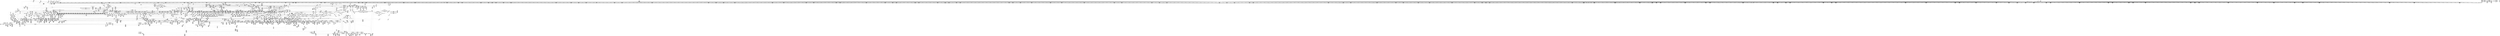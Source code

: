 digraph {
	CE0x4c0c040 [shape=record,shape=Mrecord,label="{CE0x4c0c040|inode_has_perm:conv|security/selinux/hooks.c,1611|*SummSink*}"]
	CE0x4afeaf0 [shape=record,shape=Mrecord,label="{CE0x4afeaf0|current_sid:tmp12|security/selinux/hooks.c,218|*SummSource*}"]
	CE0x4a5ac00 [shape=record,shape=Mrecord,label="{CE0x4a5ac00|8:_i8,_32:_%struct.inode*,_%struct.selinux_audit_data*,_128:_i32,_456:_i8*,_:_SCMRE_100,101_}"]
	CE0x4a4ca40 [shape=record,shape=Mrecord,label="{CE0x4a4ca40|8:_i8,_32:_%struct.inode*,_%struct.selinux_audit_data*,_128:_i32,_456:_i8*,_:_SCMRE_126,127_}"]
	CE0x4ae47e0 [shape=record,shape=Mrecord,label="{CE0x4ae47e0|GLOBAL:selinux_revalidate_file_permission.__warned|Global_var:selinux_revalidate_file_permission.__warned|*SummSource*}"]
	CE0x4ac4c00 [shape=record,shape=Mrecord,label="{CE0x4ac4c00|selinux_revalidate_file_permission:entry|*SummSource*}"]
	CE0x4b7af00 [shape=record,shape=Mrecord,label="{CE0x4b7af00|i64*_getelementptr_inbounds_(_28_x_i64_,_28_x_i64_*___llvm_gcov_ctr232,_i64_0,_i64_0)|*Constant*}"]
	CE0x4a45d00 [shape=record,shape=Mrecord,label="{CE0x4a45d00|selinux_file_permission:i_security|security/selinux/hooks.c,3162|*SummSink*}"]
	CE0x4b706e0 [shape=record,shape=Mrecord,label="{CE0x4b706e0|file_mask_to_av:tmp|*SummSink*}"]
	CE0x4b692f0 [shape=record,shape=Mrecord,label="{CE0x4b692f0|selinux_revalidate_file_permission:tmp33|security/selinux/hooks.c,3155}"]
	CE0x4a94aa0 [shape=record,shape=Mrecord,label="{CE0x4a94aa0|0:_i32,_4:_i32,_8:_i16,_12:_i32,_16:_i32,_20:_i32,_24:_i32,_56:_i8*,_:_SCMRE_194,195_}"]
	CE0x4b09bb0 [shape=record,shape=Mrecord,label="{CE0x4b09bb0|file_mask_to_av:tmp1|*SummSink*}"]
	CE0x4aeff40 [shape=record,shape=Mrecord,label="{CE0x4aeff40|i64*_getelementptr_inbounds_(_16_x_i64_,_16_x_i64_*___llvm_gcov_ctr247,_i64_0,_i64_1)|*Constant*|*SummSource*}"]
	CE0x4c1a4b0 [shape=record,shape=Mrecord,label="{CE0x4c1a4b0|i32_1|*Constant*}"]
	CE0x4ad7740 [shape=record,shape=Mrecord,label="{CE0x4ad7740|selinux_file_permission:tmp30|security/selinux/hooks.c,3174|*SummSink*}"]
	CE0x4a67a40 [shape=record,shape=Mrecord,label="{CE0x4a67a40|8:_i8,_32:_%struct.inode*,_%struct.selinux_audit_data*,_128:_i32,_456:_i8*,_:_SCMRE_197,198_}"]
	CE0x4a3c190 [shape=record,shape=Mrecord,label="{CE0x4a3c190|i32_14|*Constant*}"]
	CE0x4a2b170 [shape=record,shape=Mrecord,label="{CE0x4a2b170|i64*_getelementptr_inbounds_(_11_x_i64_,_11_x_i64_*___llvm_gcov_ctr125,_i64_0,_i64_9)|*Constant*}"]
	CE0x4a9b600 [shape=record,shape=Mrecord,label="{CE0x4a9b600|0:_i32,_4:_i32,_8:_i16,_12:_i32,_16:_i32,_20:_i32,_24:_i32,_56:_i8*,_:_SCMRE_282,283_}"]
	CE0x4bda820 [shape=record,shape=Mrecord,label="{CE0x4bda820|file_mask_to_av:av.6|*SummSource*}"]
	CE0x4a47970 [shape=record,shape=Mrecord,label="{CE0x4a47970|_call_void_mcount()_#3|*SummSink*}"]
	CE0x4bd54b0 [shape=record,shape=Mrecord,label="{CE0x4bd54b0|i32_1|*Constant*}"]
	CE0x4b0bb50 [shape=record,shape=Mrecord,label="{CE0x4b0bb50|i32_61440|*Constant*|*SummSink*}"]
	CE0x4aad820 [shape=record,shape=Mrecord,label="{CE0x4aad820|0:_i32,_4:_i32,_8:_i16,_12:_i32,_16:_i32,_20:_i32,_24:_i32,_56:_i8*,_:_SCMRE_864,865_}"]
	CE0x4bb5fc0 [shape=record,shape=Mrecord,label="{CE0x4bb5fc0|file_mask_to_av:and17|security/selinux/hooks.c,1882}"]
	CE0x4b69dc0 [shape=record,shape=Mrecord,label="{CE0x4b69dc0|file_inode:tmp2}"]
	CE0x4a47ad0 [shape=record,shape=Mrecord,label="{CE0x4a47ad0|selinux_file_permission:call|security/selinux/hooks.c,3160|*SummSource*}"]
	CE0x4b933b0 [shape=record,shape=Mrecord,label="{CE0x4b933b0|file_mask_to_av:tmp8|security/selinux/hooks.c,1875|*SummSource*}"]
	CE0x4be9f00 [shape=record,shape=Mrecord,label="{CE0x4be9f00|file_has_perm:if.then5|*SummSink*}"]
	CE0x4c1c3c0 [shape=record,shape=Mrecord,label="{CE0x4c1c3c0|inode_has_perm:lnot|security/selinux/hooks.c,1611|*SummSink*}"]
	CE0x5c3c180 [shape=record,shape=Mrecord,label="{CE0x5c3c180|GLOBAL:file_inode|*Constant*|*SummSink*}"]
	CE0x4c12190 [shape=record,shape=Mrecord,label="{CE0x4c12190|inode_has_perm:tmp6|*LoadInst*|security/selinux/hooks.c,1611|*SummSource*}"]
	CE0x4a502f0 [shape=record,shape=Mrecord,label="{CE0x4a502f0|8:_i8,_32:_%struct.inode*,_%struct.selinux_audit_data*,_128:_i32,_456:_i8*,_:_SCMRE_12,13_}"]
	CE0x4a8ed60 [shape=record,shape=Mrecord,label="{CE0x4a8ed60|0:_i32,_4:_i32,_8:_i16,_12:_i32,_16:_i32,_20:_i32,_24:_i32,_56:_i8*,_:_SCMRE_171,172_}"]
	CE0x4adb600 [shape=record,shape=Mrecord,label="{CE0x4adb600|selinux_file_permission:pseqno|security/selinux/hooks.c,3170|*SummSource*}"]
	CE0x4c18390 [shape=record,shape=Mrecord,label="{CE0x4c18390|i64*_getelementptr_inbounds_(_8_x_i64_,_8_x_i64_*___llvm_gcov_ctr154,_i64_0,_i64_6)|*Constant*}"]
	CE0x4aaa070 [shape=record,shape=Mrecord,label="{CE0x4aaa070|0:_i32,_4:_i32,_8:_i16,_12:_i32,_16:_i32,_20:_i32,_24:_i32,_56:_i8*,_:_SCMRE_591,592_}"]
	CE0x4b8ee90 [shape=record,shape=Mrecord,label="{CE0x4b8ee90|__validate_creds:call|include/linux/cred.h,173|*SummSink*}"]
	CE0x4af56d0 [shape=record,shape=Mrecord,label="{CE0x4af56d0|selinux_revalidate_file_permission:tmp17|security/selinux/hooks.c,3147|*SummSource*}"]
	CE0x4ad47f0 [shape=record,shape=Mrecord,label="{CE0x4ad47f0|selinux_file_permission:tmp24|security/selinux/hooks.c,3169}"]
	CE0x4b94620 [shape=record,shape=Mrecord,label="{CE0x4b94620|file_mask_to_av:av.2|*SummSource*}"]
	CE0x4abd200 [shape=record,shape=Mrecord,label="{CE0x4abd200|i32_3|*Constant*|*SummSink*}"]
	CE0x4b09180 [shape=record,shape=Mrecord,label="{CE0x4b09180|cred_sid:tmp5|security/selinux/hooks.c,196}"]
	CE0x4a4aff0 [shape=record,shape=Mrecord,label="{CE0x4a4aff0|8:_i8,_32:_%struct.inode*,_%struct.selinux_audit_data*,_128:_i32,_456:_i8*,_:_SCMRE_159,160_}"]
	CE0x4af8990 [shape=record,shape=Mrecord,label="{CE0x4af8990|current_sid:tmp9|security/selinux/hooks.c,218|*SummSource*}"]
	CE0x4ad5800 [shape=record,shape=Mrecord,label="{CE0x4ad5800|selinux_file_permission:tmp27|security/selinux/hooks.c,3169|*SummSink*}"]
	CE0x4b926e0 [shape=record,shape=Mrecord,label="{CE0x4b926e0|file_mask_to_av:tmp32|security/selinux/hooks.c,1885}"]
	CE0x4a532f0 [shape=record,shape=Mrecord,label="{CE0x4a532f0|avc_policy_seqno:tmp}"]
	CE0x4c281d0 [shape=record,shape=Mrecord,label="{CE0x4c281d0|inode_has_perm:i_security|security/selinux/hooks.c,1615|*SummSource*}"]
	CE0x4c1fe80 [shape=record,shape=Mrecord,label="{CE0x4c1fe80|GLOBAL:__invalid_creds|*Constant*}"]
	CE0x4a995f0 [shape=record,shape=Mrecord,label="{CE0x4a995f0|0:_i32,_4:_i32,_8:_i16,_12:_i32,_16:_i32,_20:_i32,_24:_i32,_56:_i8*,_:_SCMRE_263,264_}"]
	CE0x4a656d0 [shape=record,shape=Mrecord,label="{CE0x4a656d0|8:_i8,_32:_%struct.inode*,_%struct.selinux_audit_data*,_128:_i32,_456:_i8*,_:_SCMRE_176,177_}"]
	CE0x4bead00 [shape=record,shape=Mrecord,label="{CE0x4bead00|i64*_getelementptr_inbounds_(_12_x_i64_,_12_x_i64_*___llvm_gcov_ctr170,_i64_0,_i64_0)|*Constant*|*SummSource*}"]
	CE0x4b90b70 [shape=record,shape=Mrecord,label="{CE0x4b90b70|128:_i8*,_:_CRE_152,160_|*MultipleSource*|security/selinux/hooks.c,3147|Function::cred_sid&Arg::cred::|Function::file_has_perm&Arg::cred::|security/selinux/hooks.c,196|Function::inode_has_perm&Arg::cred::}"]
	CE0x4b76f50 [shape=record,shape=Mrecord,label="{CE0x4b76f50|file_has_perm:cred|Function::file_has_perm&Arg::cred::}"]
	CE0x4a4ebe0 [shape=record,shape=Mrecord,label="{CE0x4a4ebe0|i64_0|*Constant*}"]
	CE0x4c2a740 [shape=record,shape=Mrecord,label="{CE0x4c2a740|__validate_creds:bb|*SummSink*}"]
	CE0x4b80ce0 [shape=record,shape=Mrecord,label="{CE0x4b80ce0|file_mask_to_av:tmp30}"]
	CE0x4a63590 [shape=record,shape=Mrecord,label="{CE0x4a63590|current_sid:do.body}"]
	CE0x4b26fb0 [shape=record,shape=Mrecord,label="{CE0x4b26fb0|COLLAPSED:_GCMRE___llvm_gcov_ctr170_internal_global_12_x_i64_zeroinitializer:_elem_0:default:}"]
	CE0x4b3ad30 [shape=record,shape=Mrecord,label="{CE0x4b3ad30|file_has_perm:tmp7|security/selinux/hooks.c,1683|*SummSink*}"]
	CE0x4af6f50 [shape=record,shape=Mrecord,label="{CE0x4af6f50|current_sid:do.body|*SummSink*}"]
	CE0x4a90d50 [shape=record,shape=Mrecord,label="{CE0x4a90d50|selinux_file_permission:tmp14|security/selinux/hooks.c,3169|*SummSource*}"]
	CE0x4b37b60 [shape=record,shape=Mrecord,label="{CE0x4b37b60|file_mask_to_av:tmp48|security/selinux/hooks.c,1890|*SummSource*}"]
	CE0x4a638e0 [shape=record,shape=Mrecord,label="{CE0x4a638e0|8:_i8,_32:_%struct.inode*,_%struct.selinux_audit_data*,_128:_i32,_456:_i8*,_:_SCMRE_89,90_}"]
	CE0x4affa80 [shape=record,shape=Mrecord,label="{CE0x4affa80|selinux_revalidate_file_permission:if.then}"]
	CE0x4b7d490 [shape=record,shape=Mrecord,label="{CE0x4b7d490|file_mask_to_av:entry|*SummSink*}"]
	CE0x4ae1610 [shape=record,shape=Mrecord,label="{CE0x4ae1610|avc_policy_seqno:bb|*SummSource*}"]
	CE0x4b18630 [shape=record,shape=Mrecord,label="{CE0x4b18630|selinux_revalidate_file_permission:tmp12|security/selinux/hooks.c,3147|*SummSink*}"]
	CE0x4b3a880 [shape=record,shape=Mrecord,label="{CE0x4b3a880|file_has_perm:cmp|security/selinux/hooks.c,1683|*SummSink*}"]
	CE0x4b0a590 [shape=record,shape=Mrecord,label="{CE0x4b0a590|file_mask_to_av:tmp22|security/selinux/hooks.c,1881|*SummSource*}"]
	CE0x4ad8310 [shape=record,shape=Mrecord,label="{CE0x4ad8310|_ret_i32_%tmp4,_!dbg_!27711|security/selinux/avc.c,779}"]
	CE0x4a9abe0 [shape=record,shape=Mrecord,label="{CE0x4a9abe0|0:_i32,_4:_i32,_8:_i16,_12:_i32,_16:_i32,_20:_i32,_24:_i32,_56:_i8*,_:_SCMRE_276,277_}"]
	CE0x4aad9d0 [shape=record,shape=Mrecord,label="{CE0x4aad9d0|0:_i32,_4:_i32,_8:_i16,_12:_i32,_16:_i32,_20:_i32,_24:_i32,_56:_i8*,_:_SCMRE_624,628_|*MultipleSource*|security/selinux/hooks.c,3162|security/selinux/hooks.c,3160}"]
	CE0x4b0e2a0 [shape=record,shape=Mrecord,label="{CE0x4b0e2a0|128:_i8*,_:_CRE_36,40_|*MultipleSource*|security/selinux/hooks.c,3147|Function::cred_sid&Arg::cred::|Function::file_has_perm&Arg::cred::|security/selinux/hooks.c,196|Function::inode_has_perm&Arg::cred::}"]
	"CONST[source:0(mediator),value:2(dynamic)][purpose:{object}][SnkIdx:5]"
	CE0x4b1bdb0 [shape=record,shape=Mrecord,label="{CE0x4b1bdb0|selinux_revalidate_file_permission:and9|security/selinux/hooks.c,3151|*SummSink*}"]
	CE0x4ae7290 [shape=record,shape=Mrecord,label="{CE0x4ae7290|file_mask_to_av:tmp44|security/selinux/hooks.c,1889}"]
	CE0x4b7d8b0 [shape=record,shape=Mrecord,label="{CE0x4b7d8b0|file_mask_to_av:mask|Function::file_mask_to_av&Arg::mask::}"]
	CE0x4a49a20 [shape=record,shape=Mrecord,label="{CE0x4a49a20|selinux_file_permission:if.then|*SummSink*}"]
	CE0x4b0e3f0 [shape=record,shape=Mrecord,label="{CE0x4b0e3f0|file_mask_to_av:conv14|security/selinux/hooks.c,1881}"]
	CE0x4b54870 [shape=record,shape=Mrecord,label="{CE0x4b54870|file_mask_to_av:conv20|security/selinux/hooks.c,1883|*SummSink*}"]
	CE0x4b532c0 [shape=record,shape=Mrecord,label="{CE0x4b532c0|file_mask_to_av:conv22|security/selinux/hooks.c,1883}"]
	CE0x4b6e850 [shape=record,shape=Mrecord,label="{CE0x4b6e850|file_mask_to_av:tmp15|security/selinux/hooks.c,1877|*SummSink*}"]
	CE0x4b6c460 [shape=record,shape=Mrecord,label="{CE0x4b6c460|file_mask_to_av:tmp37|security/selinux/hooks.c,1886|*SummSink*}"]
	CE0x4a6c3a0 [shape=record,shape=Mrecord,label="{CE0x4a6c3a0|file_inode:f_inode|include/linux/fs.h,1916|*SummSink*}"]
	CE0x4a455d0 [shape=record,shape=Mrecord,label="{CE0x4a455d0|selinux_file_permission:tmp3|security/selinux/hooks.c,3161}"]
	CE0x4b2cc80 [shape=record,shape=Mrecord,label="{CE0x4b2cc80|selinux_revalidate_file_permission:tmp27|security/selinux/hooks.c,3151|*SummSource*}"]
	CE0x4b832a0 [shape=record,shape=Mrecord,label="{CE0x4b832a0|file_mask_to_av:conv7|security/selinux/hooks.c,1878|*SummSink*}"]
	CE0x4aecc50 [shape=record,shape=Mrecord,label="{CE0x4aecc50|file_mask_to_av:and40|security/selinux/hooks.c,1890|*SummSource*}"]
	CE0x4a70720 [shape=record,shape=Mrecord,label="{CE0x4a70720|file_mask_to_av:or30|security/selinux/hooks.c,1887}"]
	CE0x4a52750 [shape=record,shape=Mrecord,label="{CE0x4a52750|8:_i8,_32:_%struct.inode*,_%struct.selinux_audit_data*,_128:_i32,_456:_i8*,_:_SCMRE_2,3_}"]
	CE0x4af1d80 [shape=record,shape=Mrecord,label="{CE0x4af1d80|_call_void_mcount()_#3|*SummSource*}"]
	CE0x4a64b00 [shape=record,shape=Mrecord,label="{CE0x4a64b00|8:_i8,_32:_%struct.inode*,_%struct.selinux_audit_data*,_128:_i32,_456:_i8*,_:_SCMRE_169,170_}"]
	CE0x4a52cc0 [shape=record,shape=Mrecord,label="{CE0x4a52cc0|_call_void_mcount()_#3}"]
	CE0x4abf7d0 [shape=record,shape=Mrecord,label="{CE0x4abf7d0|28:_i32,_32:_i16,_:_CRE_28,32_|*MultipleSource*|security/selinux/hooks.c,3162|security/selinux/hooks.c,3162|security/selinux/hooks.c,3169}"]
	CE0x4b05790 [shape=record,shape=Mrecord,label="{CE0x4b05790|GLOBAL:get_current|*Constant*}"]
	CE0x4afce80 [shape=record,shape=Mrecord,label="{CE0x4afce80|selinux_revalidate_file_permission:tmp1}"]
	CE0x4a70820 [shape=record,shape=Mrecord,label="{CE0x4a70820|file_mask_to_av:or30|security/selinux/hooks.c,1887|*SummSource*}"]
	CE0x4b69b90 [shape=record,shape=Mrecord,label="{CE0x4b69b90|file_mask_to_av:tmp18|security/selinux/hooks.c,1880|*SummSink*}"]
	CE0x4b0c840 [shape=record,shape=Mrecord,label="{CE0x4b0c840|file_inode:tmp3}"]
	CE0x4a5f5a0 [shape=record,shape=Mrecord,label="{CE0x4a5f5a0|file_inode:f|Function::file_inode&Arg::f::|*SummSink*}"]
	CE0x4afce10 [shape=record,shape=Mrecord,label="{CE0x4afce10|current_sid:tmp11|security/selinux/hooks.c,218|*SummSource*}"]
	CE0x4b6d7d0 [shape=record,shape=Mrecord,label="{CE0x4b6d7d0|file_mask_to_av:if.end23|*SummSource*}"]
	CE0x4ab3bf0 [shape=record,shape=Mrecord,label="{CE0x4ab3bf0|0:_i32,_4:_i32,_8:_i16,_12:_i32,_16:_i32,_20:_i32,_24:_i32,_56:_i8*,_:_SCMRE_880,881_}"]
	CE0x4b81fd0 [shape=record,shape=Mrecord,label="{CE0x4b81fd0|GLOBAL:cred_sid|*Constant*|*SummSource*}"]
	CE0x4a69540 [shape=record,shape=Mrecord,label="{CE0x4a69540|8:_i8,_32:_%struct.inode*,_%struct.selinux_audit_data*,_128:_i32,_456:_i8*,_:_SCMRE_213,214_}"]
	CE0x4ba0610 [shape=record,shape=Mrecord,label="{CE0x4ba0610|avc_has_perm:tclass|Function::avc_has_perm&Arg::tclass::}"]
	CE0x4aab9c0 [shape=record,shape=Mrecord,label="{CE0x4aab9c0|0:_i32,_4:_i32,_8:_i16,_12:_i32,_16:_i32,_20:_i32,_24:_i32,_56:_i8*,_:_SCMRE_606,607_}"]
	CE0x4b5b940 [shape=record,shape=Mrecord,label="{CE0x4b5b940|file_mask_to_av:if.end|*SummSource*}"]
	"CONST[source:2(external),value:0(static)][purpose:{operation}][SrcIdx:1]"
	CE0x5d6d1e0 [shape=record,shape=Mrecord,label="{CE0x5d6d1e0|selinux_file_permission:land.lhs.true5|*SummSink*}"]
	CE0x4a58430 [shape=record,shape=Mrecord,label="{CE0x4a58430|8:_i8,_32:_%struct.inode*,_%struct.selinux_audit_data*,_128:_i32,_456:_i8*,_:_SCMRE_98,99_}"]
	CE0x4aea8c0 [shape=record,shape=Mrecord,label="{CE0x4aea8c0|file_mask_to_av:tmp45|security/selinux/hooks.c,1889|*SummSource*}"]
	CE0x4b7fb70 [shape=record,shape=Mrecord,label="{CE0x4b7fb70|file_inode:f|Function::file_inode&Arg::f::}"]
	CE0x4afd390 [shape=record,shape=Mrecord,label="{CE0x4afd390|current_sid:tmp1|*SummSource*}"]
	CE0x4aff7b0 [shape=record,shape=Mrecord,label="{CE0x4aff7b0|selinux_revalidate_file_permission:if.then11|*SummSink*}"]
	CE0x4aef690 [shape=record,shape=Mrecord,label="{CE0x4aef690|i32*_getelementptr_inbounds_(%struct.avc_cache,_%struct.avc_cache*_avc_cache,_i32_0,_i32_4)|*Constant*|*SummSource*}"]
	CE0x4b1bf30 [shape=record,shape=Mrecord,label="{CE0x4b1bf30|selinux_revalidate_file_permission:tobool10|security/selinux/hooks.c,3151}"]
	CE0x4b78780 [shape=record,shape=Mrecord,label="{CE0x4b78780|file_mask_to_av:tmp24|security/selinux/hooks.c,1882|*SummSink*}"]
	CE0x4c17290 [shape=record,shape=Mrecord,label="{CE0x4c17290|i64*_getelementptr_inbounds_(_8_x_i64_,_8_x_i64_*___llvm_gcov_ctr154,_i64_0,_i64_5)|*Constant*|*SummSource*}"]
	CE0x4ba00b0 [shape=record,shape=Mrecord,label="{CE0x4ba00b0|avc_has_perm:entry}"]
	CE0x4c0d7c0 [shape=record,shape=Mrecord,label="{CE0x4c0d7c0|inode_has_perm:tmp5|security/selinux/hooks.c,1609|*SummSource*}"]
	CE0x4b97af0 [shape=record,shape=Mrecord,label="{CE0x4b97af0|inode_has_perm:tmp19|security/selinux/hooks.c,1618}"]
	CE0x4b065a0 [shape=record,shape=Mrecord,label="{CE0x4b065a0|GLOBAL:__llvm_gcov_ctr232|Global_var:__llvm_gcov_ctr232|*SummSource*}"]
	CE0x4adeb00 [shape=record,shape=Mrecord,label="{CE0x4adeb00|current_sid:cred|security/selinux/hooks.c,218|*SummSource*}"]
	CE0x4b8d0c0 [shape=record,shape=Mrecord,label="{CE0x4b8d0c0|file_mask_to_av:and11|security/selinux/hooks.c,1880}"]
	CE0x4b8f340 [shape=record,shape=Mrecord,label="{CE0x4b8f340|file_mask_to_av:tmp27|security/selinux/hooks.c,1882|*SummSource*}"]
	CE0x4aec980 [shape=record,shape=Mrecord,label="{CE0x4aec980|file_mask_to_av:and40|security/selinux/hooks.c,1890}"]
	CE0x4b01890 [shape=record,shape=Mrecord,label="{CE0x4b01890|selinux_revalidate_file_permission:tobool10|security/selinux/hooks.c,3151|*SummSource*}"]
	CE0x4ad9900 [shape=record,shape=Mrecord,label="{CE0x4ad9900|i64_7|*Constant*|*SummSource*}"]
	CE0x4be5dd0 [shape=record,shape=Mrecord,label="{CE0x4be5dd0|file_has_perm:sid3|security/selinux/hooks.c,1684|*SummSource*}"]
	CE0x4a2ac40 [shape=record,shape=Mrecord,label="{CE0x4a2ac40|i32_218|*Constant*|*SummSink*}"]
	CE0x4abc250 [shape=record,shape=Mrecord,label="{CE0x4abc250|selinux_file_permission:call1|security/selinux/hooks.c,3163}"]
	CE0x4a93aa0 [shape=record,shape=Mrecord,label="{CE0x4a93aa0|0:_i32,_4:_i32,_8:_i16,_12:_i32,_16:_i32,_20:_i32,_24:_i32,_56:_i8*,_:_SCMRE_88,96_|*MultipleSource*|security/selinux/hooks.c,3162|security/selinux/hooks.c,3160}"]
	CE0x4bcb880 [shape=record,shape=Mrecord,label="{CE0x4bcb880|file_has_perm:tmp20|security/selinux/hooks.c,1694|*SummSink*}"]
	CE0x4af10d0 [shape=record,shape=Mrecord,label="{CE0x4af10d0|selinux_revalidate_file_permission:tmp11|security/selinux/hooks.c,3147}"]
	CE0x4b18e60 [shape=record,shape=Mrecord,label="{CE0x4b18e60|i64*_getelementptr_inbounds_(_16_x_i64_,_16_x_i64_*___llvm_gcov_ctr247,_i64_0,_i64_6)|*Constant*|*SummSink*}"]
	CE0x4a954c0 [shape=record,shape=Mrecord,label="{CE0x4a954c0|0:_i32,_4:_i32,_8:_i16,_12:_i32,_16:_i32,_20:_i32,_24:_i32,_56:_i8*,_:_SCMRE_200,201_}"]
	CE0x4b7e440 [shape=record,shape=Mrecord,label="{CE0x4b7e440|get_current:tmp}"]
	CE0x4aa8a80 [shape=record,shape=Mrecord,label="{CE0x4aa8a80|0:_i32,_4:_i32,_8:_i16,_12:_i32,_16:_i32,_20:_i32,_24:_i32,_56:_i8*,_:_SCMRE_578,579_}"]
	CE0x4b1d790 [shape=record,shape=Mrecord,label="{CE0x4b1d790|get_current:tmp3|*SummSink*}"]
	CE0x4b5e810 [shape=record,shape=Mrecord,label="{CE0x4b5e810|file_mask_to_av:tmp25|security/selinux/hooks.c,1882|*SummSink*}"]
	CE0x4afbe40 [shape=record,shape=Mrecord,label="{CE0x4afbe40|GLOBAL:__llvm_gcov_ctr247|Global_var:__llvm_gcov_ctr247}"]
	CE0x4b1ac90 [shape=record,shape=Mrecord,label="{CE0x4b1ac90|selinux_revalidate_file_permission:tmp23|security/selinux/hooks.c,3151}"]
	CE0x4aee9e0 [shape=record,shape=Mrecord,label="{CE0x4aee9e0|selinux_revalidate_file_permission:bb|*SummSource*}"]
	CE0x4a41310 [shape=record,shape=Mrecord,label="{CE0x4a41310|0:_i32,_4:_i32,_8:_i16,_12:_i32,_16:_i32,_20:_i32,_24:_i32,_56:_i8*,_:_SCMRE_563,564_}"]
	CE0x4b1dd70 [shape=record,shape=Mrecord,label="{CE0x4b1dd70|i64*_getelementptr_inbounds_(_16_x_i64_,_16_x_i64_*___llvm_gcov_ctr247,_i64_0,_i64_8)|*Constant*|*SummSink*}"]
	CE0x4ae6060 [shape=record,shape=Mrecord,label="{CE0x4ae6060|file_mask_to_av:tmp40|security/selinux/hooks.c,1888|*SummSource*}"]
	CE0x4aead90 [shape=record,shape=Mrecord,label="{CE0x4aead90|file_mask_to_av:tmp45|security/selinux/hooks.c,1889|*SummSink*}"]
	CE0x4ab6ce0 [shape=record,shape=Mrecord,label="{CE0x4ab6ce0|0:_i32,_4:_i32,_8:_i16,_12:_i32,_16:_i32,_20:_i32,_24:_i32,_56:_i8*,_:_SCMRE_909,910_}"]
	CE0x4c2b740 [shape=record,shape=Mrecord,label="{CE0x4c2b740|i64*_getelementptr_inbounds_(_5_x_i64_,_5_x_i64_*___llvm_gcov_ctr155,_i64_0,_i64_0)|*Constant*|*SummSource*}"]
	CE0x4c16220 [shape=record,shape=Mrecord,label="{CE0x4c16220|cred_sid:tmp2}"]
	CE0x4a67890 [shape=record,shape=Mrecord,label="{CE0x4a67890|8:_i8,_32:_%struct.inode*,_%struct.selinux_audit_data*,_128:_i32,_456:_i8*,_:_SCMRE_196,197_}"]
	CE0x4a63410 [shape=record,shape=Mrecord,label="{CE0x4a63410|current_sid:bb|*SummSource*}"]
	CE0x4c0dd20 [shape=record,shape=Mrecord,label="{CE0x4c0dd20|inode_has_perm:tmp1|*SummSink*}"]
	CE0x4a9d7c0 [shape=record,shape=Mrecord,label="{CE0x4a9d7c0|0:_i32,_4:_i32,_8:_i16,_12:_i32,_16:_i32,_20:_i32,_24:_i32,_56:_i8*,_:_SCMRE_302,303_}"]
	CE0x4a430b0 [shape=record,shape=Mrecord,label="{CE0x4a430b0|8:_i8,_32:_%struct.inode*,_%struct.selinux_audit_data*,_128:_i32,_456:_i8*,_:_SCMRE_424,428_|*MultipleSource*|security/selinux/hooks.c,3161|Function::selinux_file_permission&Arg::file::|Function::file_inode&Arg::f::}"]
	CE0x4a97a90 [shape=record,shape=Mrecord,label="{CE0x4a97a90|0:_i32,_4:_i32,_8:_i16,_12:_i32,_16:_i32,_20:_i32,_24:_i32,_56:_i8*,_:_SCMRE_247,248_}"]
	CE0x4aaa730 [shape=record,shape=Mrecord,label="{CE0x4aaa730|0:_i32,_4:_i32,_8:_i16,_12:_i32,_16:_i32,_20:_i32,_24:_i32,_56:_i8*,_:_SCMRE_595,596_}"]
	CE0x4b14900 [shape=record,shape=Mrecord,label="{CE0x4b14900|file_mask_to_av:tmp23|security/selinux/hooks.c,1881}"]
	CE0x4b1c2f0 [shape=record,shape=Mrecord,label="{CE0x4b1c2f0|selinux_revalidate_file_permission:tmp18|security/selinux/hooks.c,3147}"]
	CE0x4b27c50 [shape=record,shape=Mrecord,label="{CE0x4b27c50|inode_has_perm:tmp6|*LoadInst*|security/selinux/hooks.c,1611}"]
	CE0x4acc660 [shape=record,shape=Mrecord,label="{CE0x4acc660|selinux_file_permission:call6|security/selinux/hooks.c,3170|*SummSource*}"]
	CE0x4adef10 [shape=record,shape=Mrecord,label="{CE0x4adef10|current_sid:tmp21|security/selinux/hooks.c,218}"]
	CE0x4ae3c60 [shape=record,shape=Mrecord,label="{CE0x4ae3c60|file_inode:entry}"]
	CE0x4b14800 [shape=record,shape=Mrecord,label="{CE0x4b14800|file_mask_to_av:tmp22|security/selinux/hooks.c,1881|*SummSink*}"]
	CE0x4acfe40 [shape=record,shape=Mrecord,label="{CE0x4acfe40|current_sid:entry|*SummSink*}"]
	CE0x4be7850 [shape=record,shape=Mrecord,label="{CE0x4be7850|file_has_perm:tmp15|security/selinux/hooks.c,1688}"]
	CE0x4be76e0 [shape=record,shape=Mrecord,label="{CE0x4be76e0|file_has_perm:tmp14|security/selinux/hooks.c,1688|*SummSink*}"]
	CE0x4a497a0 [shape=record,shape=Mrecord,label="{CE0x4a497a0|_call_void_mcount()_#3}"]
	CE0x4aebf40 [shape=record,shape=Mrecord,label="{CE0x4aebf40|file_mask_to_av:conv38|security/selinux/hooks.c,1889}"]
	CE0x4a662a0 [shape=record,shape=Mrecord,label="{CE0x4a662a0|8:_i8,_32:_%struct.inode*,_%struct.selinux_audit_data*,_128:_i32,_456:_i8*,_:_SCMRE_183,184_}"]
	CE0x4b74170 [shape=record,shape=Mrecord,label="{CE0x4b74170|get_current:bb}"]
	CE0x4b00fd0 [shape=record,shape=Mrecord,label="{CE0x4b00fd0|current_sid:tmp15|security/selinux/hooks.c,218|*SummSource*}"]
	CE0x4a54680 [shape=record,shape=Mrecord,label="{CE0x4a54680|8:_i8,_32:_%struct.inode*,_%struct.selinux_audit_data*,_128:_i32,_456:_i8*,_:_SCMRE_67,68_}"]
	CE0x4af61d0 [shape=record,shape=Mrecord,label="{CE0x4af61d0|selinux_revalidate_file_permission:land.lhs.true2}"]
	CE0x4a9a1c0 [shape=record,shape=Mrecord,label="{CE0x4a9a1c0|0:_i32,_4:_i32,_8:_i16,_12:_i32,_16:_i32,_20:_i32,_24:_i32,_56:_i8*,_:_SCMRE_270,271_}"]
	CE0x4ab42b0 [shape=record,shape=Mrecord,label="{CE0x4ab42b0|0:_i32,_4:_i32,_8:_i16,_12:_i32,_16:_i32,_20:_i32,_24:_i32,_56:_i8*,_:_SCMRE_884,885_}"]
	CE0x4b02470 [shape=record,shape=Mrecord,label="{CE0x4b02470|i32_1024|*Constant*|*SummSource*}"]
	CE0x4ab6b30 [shape=record,shape=Mrecord,label="{CE0x4ab6b30|0:_i32,_4:_i32,_8:_i16,_12:_i32,_16:_i32,_20:_i32,_24:_i32,_56:_i8*,_:_SCMRE_908,909_}"]
	CE0x4b3a350 [shape=record,shape=Mrecord,label="{CE0x4b3a350|file_has_perm:tmp6|security/selinux/hooks.c,1683|*SummSource*}"]
	CE0x4b124c0 [shape=record,shape=Mrecord,label="{CE0x4b124c0|cred_sid:cred|Function::cred_sid&Arg::cred::|*SummSink*}"]
	CE0x4af0720 [shape=record,shape=Mrecord,label="{CE0x4af0720|selinux_revalidate_file_permission:do.end|*SummSink*}"]
	CE0x4a4d640 [shape=record,shape=Mrecord,label="{CE0x4a4d640|8:_i8,_32:_%struct.inode*,_%struct.selinux_audit_data*,_128:_i32,_456:_i8*,_:_SCMRE_54,55_}"]
	CE0x4c16a10 [shape=record,shape=Mrecord,label="{CE0x4c16a10|inode_has_perm:tmp10|security/selinux/hooks.c,1611}"]
	CE0x4b82a00 [shape=record,shape=Mrecord,label="{CE0x4b82a00|file_mask_to_av:conv9|security/selinux/hooks.c,1878|*SummSink*}"]
	CE0x4bd8900 [shape=record,shape=Mrecord,label="{CE0x4bd8900|__validate_creds:tmp1}"]
	CE0x4a55c10 [shape=record,shape=Mrecord,label="{CE0x4a55c10|i1_true|*Constant*}"]
	CE0x4b6c150 [shape=record,shape=Mrecord,label="{CE0x4b6c150|file_mask_to_av:tmp37|security/selinux/hooks.c,1886}"]
	CE0x4b15bf0 [shape=record,shape=Mrecord,label="{CE0x4b15bf0|selinux_revalidate_file_permission:tmp10|security/selinux/hooks.c,3147}"]
	CE0x4aafb90 [shape=record,shape=Mrecord,label="{CE0x4aafb90|0:_i32,_4:_i32,_8:_i16,_12:_i32,_16:_i32,_20:_i32,_24:_i32,_56:_i8*,_:_SCMRE_736,740_|*MultipleSource*|security/selinux/hooks.c,3162|security/selinux/hooks.c,3160}"]
	CE0x4bce8a0 [shape=record,shape=Mrecord,label="{CE0x4bce8a0|GLOBAL:inode_has_perm|*Constant*|*SummSource*}"]
	CE0x4b07270 [shape=record,shape=Mrecord,label="{CE0x4b07270|cred_sid:tmp3}"]
	CE0x4c14ed0 [shape=record,shape=Mrecord,label="{CE0x4c14ed0|inode_has_perm:tobool|security/selinux/hooks.c,1611|*SummSink*}"]
	CE0x4ac4d10 [shape=record,shape=Mrecord,label="{CE0x4ac4d10|selinux_revalidate_file_permission:entry|*SummSink*}"]
	CE0x4b08f20 [shape=record,shape=Mrecord,label="{CE0x4b08f20|128:_i8*,_:_CRE_4,8_|*MultipleSource*|security/selinux/hooks.c,3147|Function::cred_sid&Arg::cred::|Function::file_has_perm&Arg::cred::|security/selinux/hooks.c,196|Function::inode_has_perm&Arg::cred::}"]
	CE0x4aea410 [shape=record,shape=Mrecord,label="{CE0x4aea410|i64*_getelementptr_inbounds_(_28_x_i64_,_28_x_i64_*___llvm_gcov_ctr232,_i64_0,_i64_22)|*Constant*|*SummSource*}"]
	CE0x4aa50c0 [shape=record,shape=Mrecord,label="{CE0x4aa50c0|0:_i32,_4:_i32,_8:_i16,_12:_i32,_16:_i32,_20:_i32,_24:_i32,_56:_i8*,_:_SCMRE_554,555_}"]
	CE0x4b5e5e0 [shape=record,shape=Mrecord,label="{CE0x4b5e5e0|avc_has_perm:auditdata|Function::avc_has_perm&Arg::auditdata::}"]
	CE0x4aa69e0 [shape=record,shape=Mrecord,label="{CE0x4aa69e0|i64*_getelementptr_inbounds_(_2_x_i64_,_2_x_i64_*___llvm_gcov_ctr25231,_i64_0,_i64_1)|*Constant*|*SummSource*}"]
	CE0x4af8af0 [shape=record,shape=Mrecord,label="{CE0x4af8af0|selinux_revalidate_file_permission:land.lhs.true}"]
	CE0x4b1e300 [shape=record,shape=Mrecord,label="{CE0x4b1e300|selinux_revalidate_file_permission:tmp15|security/selinux/hooks.c,3147|*SummSource*}"]
	CE0x4c10f70 [shape=record,shape=Mrecord,label="{CE0x4c10f70|inode_has_perm:tmp}"]
	CE0x4b0c1e0 [shape=record,shape=Mrecord,label="{CE0x4b0c1e0|cred_sid:tmp|*SummSource*}"]
	CE0x4a698a0 [shape=record,shape=Mrecord,label="{CE0x4a698a0|8:_i8,_32:_%struct.inode*,_%struct.selinux_audit_data*,_128:_i32,_456:_i8*,_:_SCMRE_215,216_}"]
	CE0x4aa1050 [shape=record,shape=Mrecord,label="{CE0x4aa1050|0:_i32,_4:_i32,_8:_i16,_12:_i32,_16:_i32,_20:_i32,_24:_i32,_56:_i8*,_:_SCMRE_448,456_|*MultipleSource*|security/selinux/hooks.c,3162|security/selinux/hooks.c,3160}"]
	CE0x4b08270 [shape=record,shape=Mrecord,label="{CE0x4b08270|cred_sid:tmp1}"]
	CE0x4b5dd30 [shape=record,shape=Mrecord,label="{CE0x4b5dd30|file_mask_to_av:or|security/selinux/hooks.c,1876|*SummSink*}"]
	CE0x4a55970 [shape=record,shape=Mrecord,label="{CE0x4a55970|current_sid:tmp14|security/selinux/hooks.c,218|*SummSource*}"]
	CE0x4b22920 [shape=record,shape=Mrecord,label="{CE0x4b22920|file_mask_to_av:and33|security/selinux/hooks.c,1888|*SummSink*}"]
	CE0x4a44630 [shape=record,shape=Mrecord,label="{CE0x4a44630|8:_i8,_32:_%struct.inode*,_%struct.selinux_audit_data*,_128:_i32,_456:_i8*,_:_SCMRE_472,480_|*MultipleSource*|security/selinux/hooks.c,3161|Function::selinux_file_permission&Arg::file::|Function::file_inode&Arg::f::}"]
	CE0x4a8be20 [shape=record,shape=Mrecord,label="{CE0x4a8be20|0:_i32,_4:_i32,_8:_i16,_12:_i32,_16:_i32,_20:_i32,_24:_i32,_56:_i8*,_:_SCMRE_143,144_}"]
	CE0x4b7a650 [shape=record,shape=Mrecord,label="{CE0x4b7a650|i64_16|*Constant*}"]
	CE0x4bd60c0 [shape=record,shape=Mrecord,label="{CE0x4bd60c0|inode_has_perm:if.then|*SummSource*}"]
	CE0x4ab36e0 [shape=record,shape=Mrecord,label="{CE0x4ab36e0|0:_i32,_4:_i32,_8:_i16,_12:_i32,_16:_i32,_20:_i32,_24:_i32,_56:_i8*,_:_SCMRE_877,878_}"]
	CE0x4a9f4d0 [shape=record,shape=Mrecord,label="{CE0x4a9f4d0|0:_i32,_4:_i32,_8:_i16,_12:_i32,_16:_i32,_20:_i32,_24:_i32,_56:_i8*,_:_SCMRE_352,360_|*MultipleSource*|security/selinux/hooks.c,3162|security/selinux/hooks.c,3160}"]
	CE0x4b74000 [shape=record,shape=Mrecord,label="{CE0x4b74000|%struct.task_struct*_(%struct.task_struct**)*_asm_movq_%gs:$_1:P_,$0_,_r,im,_dirflag_,_fpsr_,_flags_|*SummSource*}"]
	CE0x4b19e00 [shape=record,shape=Mrecord,label="{CE0x4b19e00|selinux_revalidate_file_permission:tmp9|security/selinux/hooks.c,3147}"]
	CE0x4b06f50 [shape=record,shape=Mrecord,label="{CE0x4b06f50|file_mask_to_av:tmp21|security/selinux/hooks.c,1880|*SummSink*}"]
	CE0x4ad65c0 [shape=record,shape=Mrecord,label="{CE0x4ad65c0|selinux_file_permission:tmp29|security/selinux/hooks.c,3172}"]
	CE0x4a65880 [shape=record,shape=Mrecord,label="{CE0x4a65880|8:_i8,_32:_%struct.inode*,_%struct.selinux_audit_data*,_128:_i32,_456:_i8*,_:_SCMRE_177,178_}"]
	CE0x4a4f090 [shape=record,shape=Mrecord,label="{CE0x4a4f090|selinux_file_permission:tmp1}"]
	CE0x4b019f0 [shape=record,shape=Mrecord,label="{CE0x4b019f0|selinux_revalidate_file_permission:tobool10|security/selinux/hooks.c,3151|*SummSink*}"]
	CE0x4b54620 [shape=record,shape=Mrecord,label="{CE0x4b54620|file_mask_to_av:conv20|security/selinux/hooks.c,1883}"]
	CE0x4b02030 [shape=record,shape=Mrecord,label="{CE0x4b02030|i64_12|*Constant*|*SummSink*}"]
	CE0x4a523d0 [shape=record,shape=Mrecord,label="{CE0x4a523d0|_call_void_mcount()_#3}"]
	CE0x4ab2140 [shape=record,shape=Mrecord,label="{CE0x4ab2140|0:_i32,_4:_i32,_8:_i16,_12:_i32,_16:_i32,_20:_i32,_24:_i32,_56:_i8*,_:_SCMRE_865,866_}"]
	CE0x4b1a5c0 [shape=record,shape=Mrecord,label="{CE0x4b1a5c0|avc_has_perm:ssid|Function::avc_has_perm&Arg::ssid::|*SummSink*}"]
	CE0x4adf1c0 [shape=record,shape=Mrecord,label="{CE0x4adf1c0|i32_22|*Constant*}"]
	CE0x4a4ae40 [shape=record,shape=Mrecord,label="{CE0x4a4ae40|8:_i8,_32:_%struct.inode*,_%struct.selinux_audit_data*,_128:_i32,_456:_i8*,_:_SCMRE_158,159_}"]
	CE0x4a64e60 [shape=record,shape=Mrecord,label="{CE0x4a64e60|8:_i8,_32:_%struct.inode*,_%struct.selinux_audit_data*,_128:_i32,_456:_i8*,_:_SCMRE_171,172_}"]
	CE0x4a9b0f0 [shape=record,shape=Mrecord,label="{CE0x4a9b0f0|0:_i32,_4:_i32,_8:_i16,_12:_i32,_16:_i32,_20:_i32,_24:_i32,_56:_i8*,_:_SCMRE_279,280_}"]
	CE0x4b8a400 [shape=record,shape=Mrecord,label="{CE0x4b8a400|file_mask_to_av:if.else|*SummSource*}"]
	CE0x4af6650 [shape=record,shape=Mrecord,label="{CE0x4af6650|current_sid:tobool1|security/selinux/hooks.c,218|*SummSink*}"]
	CE0x4b23640 [shape=record,shape=Mrecord,label="{CE0x4b23640|i64_20|*Constant*|*SummSink*}"]
	CE0x4b77550 [shape=record,shape=Mrecord,label="{CE0x4b77550|file_has_perm:file|Function::file_has_perm&Arg::file::|*SummSource*}"]
	CE0x4b1da90 [shape=record,shape=Mrecord,label="{CE0x4b1da90|i64*_getelementptr_inbounds_(_16_x_i64_,_16_x_i64_*___llvm_gcov_ctr247,_i64_0,_i64_8)|*Constant*|*SummSource*}"]
	CE0x4a55630 [shape=record,shape=Mrecord,label="{CE0x4a55630|avc_policy_seqno:tmp2}"]
	CE0x4bd8380 [shape=record,shape=Mrecord,label="{CE0x4bd8380|__validate_creds:expval|include/linux/cred.h,173}"]
	CE0x4a97df0 [shape=record,shape=Mrecord,label="{CE0x4a97df0|0:_i32,_4:_i32,_8:_i16,_12:_i32,_16:_i32,_20:_i32,_24:_i32,_56:_i8*,_:_SCMRE_249,250_}"]
	CE0x4ae6690 [shape=record,shape=Mrecord,label="{CE0x4ae6690|file_mask_to_av:tmp41|security/selinux/hooks.c,1888|*SummSink*}"]
	CE0x4ada090 [shape=record,shape=Mrecord,label="{CE0x4ada090|selinux_file_permission:tmp19|security/selinux/hooks.c,3169|*SummSource*}"]
	CE0x4b76740 [shape=record,shape=Mrecord,label="{CE0x4b76740|selinux_revalidate_file_permission:call14|security/selinux/hooks.c,3154|*SummSink*}"]
	CE0x4af1320 [shape=record,shape=Mrecord,label="{CE0x4af1320|selinux_revalidate_file_permission:tmp11|security/selinux/hooks.c,3147|*SummSource*}"]
	CE0x4b7e080 [shape=record,shape=Mrecord,label="{CE0x4b7e080|_ret_i32_%av.7,_!dbg_!27757|security/selinux/hooks.c,1894|*SummSource*}"]
	CE0x4a4cf50 [shape=record,shape=Mrecord,label="{CE0x4a4cf50|8:_i8,_32:_%struct.inode*,_%struct.selinux_audit_data*,_128:_i32,_456:_i8*,_:_SCMRE_128,132_|*MultipleSource*|security/selinux/hooks.c,3161|Function::selinux_file_permission&Arg::file::|Function::file_inode&Arg::f::}"]
	CE0x4adf6d0 [shape=record,shape=Mrecord,label="{CE0x4adf6d0|current_sid:tmp23|security/selinux/hooks.c,218|*SummSink*}"]
	CE0x4a9d460 [shape=record,shape=Mrecord,label="{CE0x4a9d460|0:_i32,_4:_i32,_8:_i16,_12:_i32,_16:_i32,_20:_i32,_24:_i32,_56:_i8*,_:_SCMRE_300,301_}"]
	CE0x4a96850 [shape=record,shape=Mrecord,label="{CE0x4a96850|0:_i32,_4:_i32,_8:_i16,_12:_i32,_16:_i32,_20:_i32,_24:_i32,_56:_i8*,_:_SCMRE_224,232_|*MultipleSource*|security/selinux/hooks.c,3162|security/selinux/hooks.c,3160}"]
	CE0x4a9db20 [shape=record,shape=Mrecord,label="{CE0x4a9db20|0:_i32,_4:_i32,_8:_i16,_12:_i32,_16:_i32,_20:_i32,_24:_i32,_56:_i8*,_:_SCMRE_304,305_}"]
	CE0x4a2ae30 [shape=record,shape=Mrecord,label="{CE0x4a2ae30|i8*_getelementptr_inbounds_(_45_x_i8_,_45_x_i8_*_.str12,_i32_0,_i32_0)|*Constant*|*SummSource*}"]
	CE0x4acfa00 [shape=record,shape=Mrecord,label="{CE0x4acfa00|GLOBAL:current_sid|*Constant*|*SummSource*}"]
	CE0x4ba0e10 [shape=record,shape=Mrecord,label="{CE0x4ba0e10|inode_has_perm:retval.0}"]
	CE0x4b5b020 [shape=record,shape=Mrecord,label="{CE0x4b5b020|file_has_perm:sid2|security/selinux/hooks.c,1683|*SummSource*}"]
	CE0x4a9e8a0 [shape=record,shape=Mrecord,label="{CE0x4a9e8a0|0:_i32,_4:_i32,_8:_i16,_12:_i32,_16:_i32,_20:_i32,_24:_i32,_56:_i8*,_:_SCMRE_472,473_}"]
	CE0x4b25270 [shape=record,shape=Mrecord,label="{CE0x4b25270|i64_10|*Constant*}"]
	CE0x4bd3ac0 [shape=record,shape=Mrecord,label="{CE0x4bd3ac0|file_has_perm:tmp29|security/selinux/hooks.c,1698|*SummSource*}"]
	CE0x4b36c20 [shape=record,shape=Mrecord,label="{CE0x4b36c20|i64_24|*Constant*}"]
	CE0x4bcf0a0 [shape=record,shape=Mrecord,label="{CE0x4bcf0a0|inode_has_perm:cred|Function::inode_has_perm&Arg::cred::|*SummSource*}"]
	CE0x4a55270 [shape=record,shape=Mrecord,label="{CE0x4a55270|8:_i8,_32:_%struct.inode*,_%struct.selinux_audit_data*,_128:_i32,_456:_i8*,_:_SCMRE_119,120_}"]
	CE0x4af7320 [shape=record,shape=Mrecord,label="{CE0x4af7320|i64*_getelementptr_inbounds_(_16_x_i64_,_16_x_i64_*___llvm_gcov_ctr247,_i64_0,_i64_0)|*Constant*|*SummSource*}"]
	CE0x4b00bb0 [shape=record,shape=Mrecord,label="{CE0x4b00bb0|i64*_getelementptr_inbounds_(_11_x_i64_,_11_x_i64_*___llvm_gcov_ctr125,_i64_0,_i64_8)|*Constant*|*SummSource*}"]
	CE0x4acc130 [shape=record,shape=Mrecord,label="{CE0x4acc130|selinux_file_permission:call6|security/selinux/hooks.c,3170}"]
	CE0x4c2be10 [shape=record,shape=Mrecord,label="{CE0x4c2be10|__validate_creds:bb}"]
	CE0x4aa7640 [shape=record,shape=Mrecord,label="{CE0x4aa7640|0:_i32,_4:_i32,_8:_i16,_12:_i32,_16:_i32,_20:_i32,_24:_i32,_56:_i8*,_:_SCMRE_566,567_}"]
	CE0x4afbfa0 [shape=record,shape=Mrecord,label="{CE0x4afbfa0|GLOBAL:__llvm_gcov_ctr247|Global_var:__llvm_gcov_ctr247|*SummSource*}"]
	CE0x4b94ad0 [shape=record,shape=Mrecord,label="{CE0x4b94ad0|get_current:tmp}"]
	CE0x4a8bb50 [shape=record,shape=Mrecord,label="{CE0x4a8bb50|0:_i32,_4:_i32,_8:_i16,_12:_i32,_16:_i32,_20:_i32,_24:_i32,_56:_i8*,_:_SCMRE_141,142_}"]
	CE0x4b3c820 [shape=record,shape=Mrecord,label="{CE0x4b3c820|i32_6|*Constant*|*SummSource*}"]
	CE0x4a56910 [shape=record,shape=Mrecord,label="{CE0x4a56910|avc_policy_seqno:tmp4|security/selinux/avc.c,779|*SummSource*}"]
	CE0x4b01390 [shape=record,shape=Mrecord,label="{CE0x4b01390|selinux_revalidate_file_permission:tmp7|security/selinux/hooks.c,3147|*SummSource*}"]
	CE0x4a66e70 [shape=record,shape=Mrecord,label="{CE0x4a66e70|8:_i8,_32:_%struct.inode*,_%struct.selinux_audit_data*,_128:_i32,_456:_i8*,_:_SCMRE_190,191_}"]
	CE0x4b7d400 [shape=record,shape=Mrecord,label="{CE0x4b7d400|file_mask_to_av:entry|*SummSource*}"]
	CE0x4b8da40 [shape=record,shape=Mrecord,label="{CE0x4b8da40|file_mask_to_av:and11|security/selinux/hooks.c,1880|*SummSink*}"]
	CE0x4b0d700 [shape=record,shape=Mrecord,label="{CE0x4b0d700|file_mask_to_av:tmp23|security/selinux/hooks.c,1881|*SummSink*}"]
	CE0x4b97090 [shape=record,shape=Mrecord,label="{CE0x4b97090|_call_void___invalid_creds(%struct.cred*_%cred,_i8*_%file,_i32_%line)_#10,_!dbg_!27721|include/linux/cred.h,174|*SummSource*}"]
	CE0x4a6a4c0 [shape=record,shape=Mrecord,label="{CE0x4a6a4c0|8:_i8,_32:_%struct.inode*,_%struct.selinux_audit_data*,_128:_i32,_456:_i8*,_:_SCMRE_248,256_|*MultipleSource*|security/selinux/hooks.c,3161|Function::selinux_file_permission&Arg::file::|Function::file_inode&Arg::f::}"]
	CE0x4ab1c40 [shape=record,shape=Mrecord,label="{CE0x4ab1c40|0:_i32,_4:_i32,_8:_i16,_12:_i32,_16:_i32,_20:_i32,_24:_i32,_56:_i8*,_:_SCMRE_848,856_|*MultipleSource*|security/selinux/hooks.c,3162|security/selinux/hooks.c,3160}"]
	CE0x4afa610 [shape=record,shape=Mrecord,label="{CE0x4afa610|selinux_revalidate_file_permission:tmp14|security/selinux/hooks.c,3147|*SummSink*}"]
	CE0x4b184d0 [shape=record,shape=Mrecord,label="{CE0x4b184d0|selinux_revalidate_file_permission:tmp12|security/selinux/hooks.c,3147|*SummSource*}"]
	CE0x4a428a0 [shape=record,shape=Mrecord,label="{CE0x4a428a0|8:_i8,_32:_%struct.inode*,_%struct.selinux_audit_data*,_128:_i32,_456:_i8*,_:_SCMRE_404,408_|*MultipleSource*|security/selinux/hooks.c,3161|Function::selinux_file_permission&Arg::file::|Function::file_inode&Arg::f::}"]
	CE0x4bcd140 [shape=record,shape=Mrecord,label="{CE0x4bcd140|file_has_perm:tmp23|security/selinux/hooks.c,1694|*SummSource*}"]
	CE0x4adceb0 [shape=record,shape=Mrecord,label="{CE0x4adceb0|i64*_getelementptr_inbounds_(_11_x_i64_,_11_x_i64_*___llvm_gcov_ctr125,_i64_0,_i64_10)|*Constant*|*SummSink*}"]
	CE0x4b14250 [shape=record,shape=Mrecord,label="{CE0x4b14250|i32_1|*Constant*}"]
	CE0x4aa9d10 [shape=record,shape=Mrecord,label="{CE0x4aa9d10|0:_i32,_4:_i32,_8:_i16,_12:_i32,_16:_i32,_20:_i32,_24:_i32,_56:_i8*,_:_SCMRE_589,590_}"]
	CE0x4a4ecf0 [shape=record,shape=Mrecord,label="{CE0x4a4ecf0|i64_3|*Constant*|*SummSink*}"]
	CE0x4b70ac0 [shape=record,shape=Mrecord,label="{CE0x4b70ac0|i64*_getelementptr_inbounds_(_2_x_i64_,_2_x_i64_*___llvm_gcov_ctr162,_i64_0,_i64_0)|*Constant*}"]
	CE0x4b78a80 [shape=record,shape=Mrecord,label="{CE0x4b78a80|file_mask_to_av:tmp25|security/selinux/hooks.c,1882|*SummSource*}"]
	CE0x4aae9b0 [shape=record,shape=Mrecord,label="{CE0x4aae9b0|0:_i32,_4:_i32,_8:_i16,_12:_i32,_16:_i32,_20:_i32,_24:_i32,_56:_i8*,_:_SCMRE_680,684_|*MultipleSource*|security/selinux/hooks.c,3162|security/selinux/hooks.c,3160}"]
	CE0x4bdb510 [shape=record,shape=Mrecord,label="{CE0x4bdb510|file_mask_to_av:tmp53|*SummSink*}"]
	CE0x4bd9de0 [shape=record,shape=Mrecord,label="{CE0x4bd9de0|file_mask_to_av:or44|security/selinux/hooks.c,1891|*SummSource*}"]
	CE0x4bca8b0 [shape=record,shape=Mrecord,label="{CE0x4bca8b0|file_has_perm:tobool7|security/selinux/hooks.c,1694}"]
	CE0x4b8ce10 [shape=record,shape=Mrecord,label="{CE0x4b8ce10|i32_8|*Constant*}"]
	CE0x4acda70 [shape=record,shape=Mrecord,label="{CE0x4acda70|0:_i32,_8:_i32,_12:_i32,_:_CRE_8,12_|*MultipleSource*|*LoadInst*|security/selinux/hooks.c,3161|security/selinux/hooks.c,3161|security/selinux/hooks.c,3169}"]
	CE0x4affcf0 [shape=record,shape=Mrecord,label="{CE0x4affcf0|selinux_revalidate_file_permission:tmp20|*LoadInst*|security/selinux/hooks.c,3151|*SummSource*}"]
	CE0x4b274c0 [shape=record,shape=Mrecord,label="{CE0x4b274c0|file_mask_to_av:tmp12|security/selinux/hooks.c,1877|*SummSource*}"]
	CE0x4c1b900 [shape=record,shape=Mrecord,label="{CE0x4c1b900|__validate_creds:entry|*SummSink*}"]
	CE0x4a91040 [shape=record,shape=Mrecord,label="{CE0x4a91040|selinux_file_permission:tmp15|security/selinux/hooks.c,3169}"]
	CE0x4b59a60 [shape=record,shape=Mrecord,label="{CE0x4b59a60|i64_4|*Constant*}"]
	CE0x4c22080 [shape=record,shape=Mrecord,label="{CE0x4c22080|inode_has_perm:tmp20|security/selinux/hooks.c,1618}"]
	CE0x4aa7d00 [shape=record,shape=Mrecord,label="{CE0x4aa7d00|0:_i32,_4:_i32,_8:_i16,_12:_i32,_16:_i32,_20:_i32,_24:_i32,_56:_i8*,_:_SCMRE_570,571_}"]
	CE0x4b911f0 [shape=record,shape=Mrecord,label="{CE0x4b911f0|file_mask_to_av:tmp19|security/selinux/hooks.c,1880|*SummSource*}"]
	CE0x4a59f80 [shape=record,shape=Mrecord,label="{CE0x4a59f80|selinux_file_permission:tmp9|security/selinux/hooks.c,3165}"]
	CE0x4ae07f0 [shape=record,shape=Mrecord,label="{CE0x4ae07f0|current_sid:sid|security/selinux/hooks.c,220|*SummSink*}"]
	CE0x4a94590 [shape=record,shape=Mrecord,label="{CE0x4a94590|0:_i32,_4:_i32,_8:_i16,_12:_i32,_16:_i32,_20:_i32,_24:_i32,_56:_i8*,_:_SCMRE_191,192_}"]
	CE0x4ae6510 [shape=record,shape=Mrecord,label="{CE0x4ae6510|file_mask_to_av:tmp41|security/selinux/hooks.c,1888|*SummSource*}"]
	CE0x4ae5180 [shape=record,shape=Mrecord,label="{CE0x4ae5180|COLLAPSED:_CMRE:_elem_0::|security/selinux/hooks.c,218}"]
	CE0x4a67380 [shape=record,shape=Mrecord,label="{CE0x4a67380|8:_i8,_32:_%struct.inode*,_%struct.selinux_audit_data*,_128:_i32,_456:_i8*,_:_SCMRE_193,194_}"]
	CE0x4bce1e0 [shape=record,shape=Mrecord,label="{CE0x4bce1e0|file_has_perm:call9|security/selinux/hooks.c,1695}"]
	CE0x4aa2db0 [shape=record,shape=Mrecord,label="{CE0x4aa2db0|0:_i32,_4:_i32,_8:_i16,_12:_i32,_16:_i32,_20:_i32,_24:_i32,_56:_i8*,_:_SCMRE_485,486_}"]
	CE0x4c11ab0 [shape=record,shape=Mrecord,label="{CE0x4c11ab0|__validate_creds:line|Function::__validate_creds&Arg::line::|*SummSource*}"]
	CE0x4ad8610 [shape=record,shape=Mrecord,label="{CE0x4ad8610|_ret_i32_%tmp4,_!dbg_!27711|security/selinux/avc.c,779|*SummSink*}"]
	CE0x4ae8490 [shape=record,shape=Mrecord,label="{CE0x4ae8490|selinux_revalidate_file_permission:or|security/selinux/hooks.c,3152|*SummSource*}"]
	CE0x4b90720 [shape=record,shape=Mrecord,label="{CE0x4b90720|i32_16384|*Constant*|*SummSource*}"]
	CE0x4b39da0 [shape=record,shape=Mrecord,label="{CE0x4b39da0|file_mask_to_av:or44|security/selinux/hooks.c,1891}"]
	CE0x4a498a0 [shape=record,shape=Mrecord,label="{CE0x4a498a0|selinux_file_permission:entry|*SummSink*}"]
	CE0x4b72dc0 [shape=record,shape=Mrecord,label="{CE0x4b72dc0|i64_3|*Constant*}"]
	CE0x4ade0e0 [shape=record,shape=Mrecord,label="{CE0x4ade0e0|get_current:entry|*SummSink*}"]
	CE0x4c0d830 [shape=record,shape=Mrecord,label="{CE0x4c0d830|COLLAPSED:_GCMRE___llvm_gcov_ctr155_internal_global_5_x_i64_zeroinitializer:_elem_0:default:}"]
	CE0x4b26cc0 [shape=record,shape=Mrecord,label="{CE0x4b26cc0|file_mask_to_av:tmp7|security/selinux/hooks.c,1875|*SummSource*}"]
	CE0x4b3b410 [shape=record,shape=Mrecord,label="{CE0x4b3b410|GLOBAL:__llvm_gcov_ctr170|Global_var:__llvm_gcov_ctr170|*SummSink*}"]
	CE0x4ada990 [shape=record,shape=Mrecord,label="{CE0x4ada990|selinux_file_permission:tmp21|security/selinux/hooks.c,3169|*SummSource*}"]
	CE0x4b76c50 [shape=record,shape=Mrecord,label="{CE0x4b76c50|file_has_perm:entry}"]
	CE0x4aed0b0 [shape=record,shape=Mrecord,label="{CE0x4aed0b0|i64_23|*Constant*}"]
	CE0x4a52830 [shape=record,shape=Mrecord,label="{CE0x4a52830|8:_i8,_32:_%struct.inode*,_%struct.selinux_audit_data*,_128:_i32,_456:_i8*,_:_SCMRE_3,4_}"]
	CE0x4a40e00 [shape=record,shape=Mrecord,label="{CE0x4a40e00|0:_i32,_4:_i32,_8:_i16,_12:_i32,_16:_i32,_20:_i32,_24:_i32,_56:_i8*,_:_SCMRE_560,561_}"]
	CE0x4b9fe50 [shape=record,shape=Mrecord,label="{CE0x4b9fe50|i32_(i32,_i32,_i16,_i32,_%struct.common_audit_data*)*_bitcast_(i32_(i32,_i32,_i16,_i32,_%struct.common_audit_data.495*)*_avc_has_perm_to_i32_(i32,_i32,_i16,_i32,_%struct.common_audit_data*)*)|*Constant*}"]
	CE0x4c140d0 [shape=record,shape=Mrecord,label="{CE0x4c140d0|_call_void_mcount()_#3}"]
	CE0x4a70b30 [shape=record,shape=Mrecord,label="{CE0x4a70b30|0:_i32,_4:_i32,_8:_i16,_12:_i32,_16:_i32,_20:_i32,_24:_i32,_56:_i8*,_:_SCMRE_4,8_|*MultipleSource*|security/selinux/hooks.c,3162|security/selinux/hooks.c,3160}"]
	CE0x4c16c50 [shape=record,shape=Mrecord,label="{CE0x4c16c50|inode_has_perm:tmp10|security/selinux/hooks.c,1611|*SummSource*}"]
	CE0x4b9d720 [shape=record,shape=Mrecord,label="{CE0x4b9d720|__validate_creds:tmp5|include/linux/cred.h,173}"]
	CE0x4a563f0 [shape=record,shape=Mrecord,label="{CE0x4a563f0|current_sid:tmp7|security/selinux/hooks.c,218}"]
	CE0x4a65370 [shape=record,shape=Mrecord,label="{CE0x4a65370|8:_i8,_32:_%struct.inode*,_%struct.selinux_audit_data*,_128:_i32,_456:_i8*,_:_SCMRE_174,175_}"]
	CE0x4a46330 [shape=record,shape=Mrecord,label="{CE0x4a46330|0:_i32,_4:_i32,_8:_i16,_12:_i32,_16:_i32,_20:_i32,_24:_i32,_56:_i8*,_:_SCMRE_2,4_|*MultipleSource*|security/selinux/hooks.c,3162|security/selinux/hooks.c,3160}"]
	CE0x4acd190 [shape=record,shape=Mrecord,label="{CE0x4acd190|selinux_file_permission:sid2|security/selinux/hooks.c,3169|*SummSink*}"]
	CE0x4a9eb90 [shape=record,shape=Mrecord,label="{CE0x4a9eb90|0:_i32,_4:_i32,_8:_i16,_12:_i32,_16:_i32,_20:_i32,_24:_i32,_56:_i8*,_:_SCMRE_328,336_|*MultipleSource*|security/selinux/hooks.c,3162|security/selinux/hooks.c,3160}"]
	CE0x4c18a70 [shape=record,shape=Mrecord,label="{CE0x4c18a70|inode_has_perm:tmp13|security/selinux/hooks.c,1614}"]
	CE0x4aed870 [shape=record,shape=Mrecord,label="{CE0x4aed870|i32_218|*Constant*|*SummSource*}"]
	CE0x4af1600 [shape=record,shape=Mrecord,label="{CE0x4af1600|selinux_revalidate_file_permission:tmp12|security/selinux/hooks.c,3147}"]
	CE0x4ac9e80 [shape=record,shape=Mrecord,label="{CE0x4ac9e80|i64_2|*Constant*|*SummSource*}"]
	CE0x4aecd50 [shape=record,shape=Mrecord,label="{CE0x4aecd50|file_mask_to_av:and40|security/selinux/hooks.c,1890|*SummSink*}"]
	CE0x4bd0da0 [shape=record,shape=Mrecord,label="{CE0x4bd0da0|_ret_i32_%retval.0,_!dbg_!27739|security/selinux/hooks.c,1618|*SummSource*}"]
	CE0x4a97080 [shape=record,shape=Mrecord,label="{CE0x4a97080|0:_i32,_4:_i32,_8:_i16,_12:_i32,_16:_i32,_20:_i32,_24:_i32,_56:_i8*,_:_SCMRE_242,243_}"]
	CE0x4b69940 [shape=record,shape=Mrecord,label="{CE0x4b69940|file_mask_to_av:tobool12|security/selinux/hooks.c,1880|*SummSink*}"]
	CE0x4a992d0 [shape=record,shape=Mrecord,label="{CE0x4a992d0|0:_i32,_4:_i32,_8:_i16,_12:_i32,_16:_i32,_20:_i32,_24:_i32,_56:_i8*,_:_SCMRE_261,262_}"]
	CE0x4a8f780 [shape=record,shape=Mrecord,label="{CE0x4a8f780|0:_i32,_4:_i32,_8:_i16,_12:_i32,_16:_i32,_20:_i32,_24:_i32,_56:_i8*,_:_SCMRE_177,178_}"]
	CE0x4a3ef40 [shape=record,shape=Mrecord,label="{CE0x4a3ef40|8:_i8,_32:_%struct.inode*,_%struct.selinux_audit_data*,_128:_i32,_456:_i8*,_:_SCMRE_280,288_|*MultipleSource*|security/selinux/hooks.c,3161|Function::selinux_file_permission&Arg::file::|Function::file_inode&Arg::f::}"]
	CE0x4c1e250 [shape=record,shape=Mrecord,label="{CE0x4c1e250|inode_has_perm:tobool2|security/selinux/hooks.c,1611|*SummSink*}"]
	CE0x4afa950 [shape=record,shape=Mrecord,label="{CE0x4afa950|i8_1|*Constant*}"]
	CE0x4b91450 [shape=record,shape=Mrecord,label="{CE0x4b91450|i64*_getelementptr_inbounds_(_2_x_i64_,_2_x_i64_*___llvm_gcov_ctr131,_i64_0,_i64_1)|*Constant*}"]
	CE0x4b12420 [shape=record,shape=Mrecord,label="{CE0x4b12420|cred_sid:cred|Function::cred_sid&Arg::cred::|*SummSource*}"]
	CE0x4bd0280 [shape=record,shape=Mrecord,label="{CE0x4bd0280|file_has_perm:tmp25|security/selinux/hooks.c,1695}"]
	CE0x4b6f550 [shape=record,shape=Mrecord,label="{CE0x4b6f550|file_mask_to_av:tmp|*SummSource*}"]
	CE0x4a66600 [shape=record,shape=Mrecord,label="{CE0x4a66600|8:_i8,_32:_%struct.inode*,_%struct.selinux_audit_data*,_128:_i32,_456:_i8*,_:_SCMRE_185,186_}"]
	CE0x4b9e5a0 [shape=record,shape=Mrecord,label="{CE0x4b9e5a0|inode_has_perm:sid3|security/selinux/hooks.c,1617}"]
	CE0x4acb570 [shape=record,shape=Mrecord,label="{CE0x4acb570|selinux_file_permission:tmp8|security/selinux/hooks.c,3165|*SummSink*}"]
	"CONST[source:0(mediator),value:0(static)][purpose:{operation}][SnkIdx:3]"
	CE0x4bd61c0 [shape=record,shape=Mrecord,label="{CE0x4bd61c0|inode_has_perm:do.end}"]
	CE0x4b8f1f0 [shape=record,shape=Mrecord,label="{CE0x4b8f1f0|__validate_creds:call|include/linux/cred.h,173|*SummSource*}"]
	CE0x4b58540 [shape=record,shape=Mrecord,label="{CE0x4b58540|128:_i8*,_:_CRE_64,72_|*MultipleSource*|security/selinux/hooks.c,3147|Function::cred_sid&Arg::cred::|Function::file_has_perm&Arg::cred::|security/selinux/hooks.c,196|Function::inode_has_perm&Arg::cred::}"]
	CE0x4ac9540 [shape=record,shape=Mrecord,label="{CE0x4ac9540|selinux_file_permission:mask|Function::selinux_file_permission&Arg::mask::}"]
	CE0x4c13600 [shape=record,shape=Mrecord,label="{CE0x4c13600|__validate_creds:tmp1|*SummSink*}"]
	CE0x4b26da0 [shape=record,shape=Mrecord,label="{CE0x4b26da0|file_mask_to_av:tmp7|security/selinux/hooks.c,1875|*SummSink*}"]
	CE0x4aa1550 [shape=record,shape=Mrecord,label="{CE0x4aa1550|0:_i32,_4:_i32,_8:_i16,_12:_i32,_16:_i32,_20:_i32,_24:_i32,_56:_i8*,_:_SCMRE_464,472_|*MultipleSource*|security/selinux/hooks.c,3162|security/selinux/hooks.c,3160}"]
	CE0x4bd6350 [shape=record,shape=Mrecord,label="{CE0x4bd6350|i64*_getelementptr_inbounds_(_2_x_i64_,_2_x_i64_*___llvm_gcov_ctr131,_i64_0,_i64_0)|*Constant*|*SummSource*}"]
	CE0x4a67f50 [shape=record,shape=Mrecord,label="{CE0x4a67f50|8:_i8,_32:_%struct.inode*,_%struct.selinux_audit_data*,_128:_i32,_456:_i8*,_:_SCMRE_200,201_}"]
	CE0x4ae6c40 [shape=record,shape=Mrecord,label="{CE0x4ae6c40|file_mask_to_av:tmp42|security/selinux/hooks.c,1888|*SummSink*}"]
	CE0x4aa2a50 [shape=record,shape=Mrecord,label="{CE0x4aa2a50|0:_i32,_4:_i32,_8:_i16,_12:_i32,_16:_i32,_20:_i32,_24:_i32,_56:_i8*,_:_SCMRE_483,484_}"]
	CE0x4beaa80 [shape=record,shape=Mrecord,label="{CE0x4beaa80|file_has_perm:out|*SummSink*}"]
	CE0x4b84500 [shape=record,shape=Mrecord,label="{CE0x4b84500|file_mask_to_av:av.0|*SummSource*}"]
	CE0x4b69b20 [shape=record,shape=Mrecord,label="{CE0x4b69b20|i64_9|*Constant*}"]
	CE0x4ab4610 [shape=record,shape=Mrecord,label="{CE0x4ab4610|0:_i32,_4:_i32,_8:_i16,_12:_i32,_16:_i32,_20:_i32,_24:_i32,_56:_i8*,_:_SCMRE_886,887_}"]
	CE0x4ae7eb0 [shape=record,shape=Mrecord,label="{CE0x4ae7eb0|i32_8|*Constant*|*SummSource*}"]
	CE0x4c10750 [shape=record,shape=Mrecord,label="{CE0x4c10750|GLOBAL:__validate_creds|*Constant*}"]
	CE0x4bd9010 [shape=record,shape=Mrecord,label="{CE0x4bd9010|inode_has_perm:tmp3|*SummSource*}"]
	CE0x4a98150 [shape=record,shape=Mrecord,label="{CE0x4a98150|0:_i32,_4:_i32,_8:_i16,_12:_i32,_16:_i32,_20:_i32,_24:_i32,_56:_i8*,_:_SCMRE_251,252_}"]
	CE0x4b0b7b0 [shape=record,shape=Mrecord,label="{CE0x4b0b7b0|i32_0|*Constant*}"]
	CE0x4af7e20 [shape=record,shape=Mrecord,label="{CE0x4af7e20|i1_true|*Constant*|*SummSink*}"]
	CE0x4ae7aa0 [shape=record,shape=Mrecord,label="{CE0x4ae7aa0|selinux_revalidate_file_permission:tmp30|security/selinux/hooks.c,3152|*SummSink*}"]
	CE0x4bb6c50 [shape=record,shape=Mrecord,label="{CE0x4bb6c50|__validate_creds:lnot1|include/linux/cred.h,173|*SummSink*}"]
	CE0x4a68100 [shape=record,shape=Mrecord,label="{CE0x4a68100|8:_i8,_32:_%struct.inode*,_%struct.selinux_audit_data*,_128:_i32,_456:_i8*,_:_SCMRE_201,202_}"]
	CE0x4a6b0e0 [shape=record,shape=Mrecord,label="{CE0x4a6b0e0|8:_i8,_32:_%struct.inode*,_%struct.selinux_audit_data*,_128:_i32,_456:_i8*,_:_SCMRE_49,50_}"]
	CE0x4ae53d0 [shape=record,shape=Mrecord,label="{CE0x4ae53d0|current_sid:security|security/selinux/hooks.c,218|*SummSink*}"]
	CE0x4af94a0 [shape=record,shape=Mrecord,label="{CE0x4af94a0|selinux_revalidate_file_permission:tobool1|security/selinux/hooks.c,3147}"]
	CE0x4a8bfd0 [shape=record,shape=Mrecord,label="{CE0x4a8bfd0|0:_i32,_4:_i32,_8:_i16,_12:_i32,_16:_i32,_20:_i32,_24:_i32,_56:_i8*,_:_SCMRE_144,145_}"]
	CE0x4be9cb0 [shape=record,shape=Mrecord,label="{CE0x4be9cb0|file_has_perm:if.end10}"]
	CE0x4af7ab0 [shape=record,shape=Mrecord,label="{CE0x4af7ab0|selinux_revalidate_file_permission:tmp3|*SummSource*}"]
	CE0x4c22200 [shape=record,shape=Mrecord,label="{CE0x4c22200|inode_has_perm:tmp20|security/selinux/hooks.c,1618|*SummSource*}"]
	CE0x4be7d30 [shape=record,shape=Mrecord,label="{CE0x4be7d30|i64*_getelementptr_inbounds_(_12_x_i64_,_12_x_i64_*___llvm_gcov_ctr170,_i64_0,_i64_5)|*Constant*}"]
	CE0x4be5c50 [shape=record,shape=Mrecord,label="{CE0x4be5c50|file_has_perm:sid3|security/selinux/hooks.c,1684}"]
	CE0x4b71d40 [shape=record,shape=Mrecord,label="{CE0x4b71d40|i64*_getelementptr_inbounds_(_28_x_i64_,_28_x_i64_*___llvm_gcov_ctr232,_i64_0,_i64_5)|*Constant*|*SummSink*}"]
	CE0x4b782f0 [shape=record,shape=Mrecord,label="{CE0x4b782f0|get_current:bb}"]
	CE0x4af0900 [shape=record,shape=Mrecord,label="{CE0x4af0900|selinux_revalidate_file_permission:if.then11|*SummSource*}"]
	CE0x4aa3470 [shape=record,shape=Mrecord,label="{CE0x4aa3470|0:_i32,_4:_i32,_8:_i16,_12:_i32,_16:_i32,_20:_i32,_24:_i32,_56:_i8*,_:_SCMRE_488,496_|*MultipleSource*|security/selinux/hooks.c,3162|security/selinux/hooks.c,3160}"]
	CE0x4b71b20 [shape=record,shape=Mrecord,label="{CE0x4b71b20|file_has_perm:ad|security/selinux/hooks.c, 1676}"]
	CE0x4a977c0 [shape=record,shape=Mrecord,label="{CE0x4a977c0|0:_i32,_4:_i32,_8:_i16,_12:_i32,_16:_i32,_20:_i32,_24:_i32,_56:_i8*,_:_SCMRE_245,246_}"]
	CE0x4a40980 [shape=record,shape=Mrecord,label="{CE0x4a40980|0:_i32,_4:_i32,_8:_i16,_12:_i32,_16:_i32,_20:_i32,_24:_i32,_56:_i8*,_:_SCMRE_557,558_}"]
	CE0x4ae3240 [shape=record,shape=Mrecord,label="{CE0x4ae3240|selinux_revalidate_file_permission:tmp19|security/selinux/hooks.c,3147|*SummSink*}"]
	CE0x4aa9650 [shape=record,shape=Mrecord,label="{CE0x4aa9650|0:_i32,_4:_i32,_8:_i16,_12:_i32,_16:_i32,_20:_i32,_24:_i32,_56:_i8*,_:_SCMRE_585,586_}"]
	CE0x4b8c4d0 [shape=record,shape=Mrecord,label="{CE0x4b8c4d0|_ret_i32_%retval.0,_!dbg_!27728|security/selinux/avc.c,775|*SummSink*}"]
	CE0x4a8e850 [shape=record,shape=Mrecord,label="{CE0x4a8e850|0:_i32,_4:_i32,_8:_i16,_12:_i32,_16:_i32,_20:_i32,_24:_i32,_56:_i8*,_:_SCMRE_168,169_}"]
	CE0x4ae5f40 [shape=record,shape=Mrecord,label="{CE0x4ae5f40|file_mask_to_av:tmp40|security/selinux/hooks.c,1888}"]
	CE0x4afe190 [shape=record,shape=Mrecord,label="{CE0x4afe190|selinux_revalidate_file_permission:tmp6|security/selinux/hooks.c,3147|*SummSource*}"]
	CE0x4b6e030 [shape=record,shape=Mrecord,label="{CE0x4b6e030|cred_sid:security|security/selinux/hooks.c,196|*SummSink*}"]
	CE0x4b7e4b0 [shape=record,shape=Mrecord,label="{CE0x4b7e4b0|COLLAPSED:_GCMRE___llvm_gcov_ctr98_internal_global_2_x_i64_zeroinitializer:_elem_0:default:}"]
	CE0x4ba0bc0 [shape=record,shape=Mrecord,label="{CE0x4ba0bc0|avc_has_perm:auditdata|Function::avc_has_perm&Arg::auditdata::}"]
	CE0x4ae8420 [shape=record,shape=Mrecord,label="{CE0x4ae8420|selinux_revalidate_file_permission:or|security/selinux/hooks.c,3152}"]
	CE0x4ae8190 [shape=record,shape=Mrecord,label="{CE0x4ae8190|selinux_revalidate_file_permission:tmp31|security/selinux/hooks.c,3154}"]
	CE0x4adc5a0 [shape=record,shape=Mrecord,label="{CE0x4adc5a0|current_sid:tmp18|security/selinux/hooks.c,218|*SummSink*}"]
	CE0x4ae3770 [shape=record,shape=Mrecord,label="{CE0x4ae3770|selinux_revalidate_file_permission:call6|security/selinux/hooks.c,3148|*SummSink*}"]
	CE0x4ac8e70 [shape=record,shape=Mrecord,label="{CE0x4ac8e70|selinux_file_permission:tmp13|security/selinux/hooks.c,3169}"]
	CE0x4a4a100 [shape=record,shape=Mrecord,label="{CE0x4a4a100|selinux_file_permission:bb|*SummSink*}"]
	CE0x4b3b890 [shape=record,shape=Mrecord,label="{CE0x4b3b890|file_has_perm:tmp9|security/selinux/hooks.c,1683|*SummSource*}"]
	CE0x4b9f710 [shape=record,shape=Mrecord,label="{CE0x4b9f710|inode_has_perm:tmp18|security/selinux/hooks.c,1617|*SummSource*}"]
	CE0x4b57750 [shape=record,shape=Mrecord,label="{CE0x4b57750|file_mask_to_av:tobool|security/selinux/hooks.c,1875|*SummSource*}"]
	CE0x4aca040 [shape=record,shape=Mrecord,label="{CE0x4aca040|i64_2|*Constant*|*SummSink*}"]
	CE0x4a5d1a0 [shape=record,shape=Mrecord,label="{CE0x4a5d1a0|8:_i8,_32:_%struct.inode*,_%struct.selinux_audit_data*,_128:_i32,_456:_i8*,_:_SCMRE_70,71_}"]
	CE0x4b9cf10 [shape=record,shape=Mrecord,label="{CE0x4b9cf10|GLOBAL:__llvm_gcov_ctr155|Global_var:__llvm_gcov_ctr155|*SummSink*}"]
	CE0x4ab6e90 [shape=record,shape=Mrecord,label="{CE0x4ab6e90|0:_i32,_4:_i32,_8:_i16,_12:_i32,_16:_i32,_20:_i32,_24:_i32,_56:_i8*,_:_SCMRE_910,911_}"]
	CE0x4bd5280 [shape=record,shape=Mrecord,label="{CE0x4bd5280|cred_sid:tmp5|security/selinux/hooks.c,196|*SummSink*}"]
	CE0x4acdf20 [shape=record,shape=Mrecord,label="{CE0x4acdf20|0:_i32,_8:_i32,_12:_i32,_:_CRE_12,16_|*MultipleSource*|*LoadInst*|security/selinux/hooks.c,3161|security/selinux/hooks.c,3161|security/selinux/hooks.c,3169}"]
	CE0x4bddf50 [shape=record,shape=Mrecord,label="{CE0x4bddf50|file_mask_to_av:tmp55|security/selinux/hooks.c,1894|*SummSink*}"]
	CE0x4b25940 [shape=record,shape=Mrecord,label="{CE0x4b25940|file_mask_to_av:tmp33|security/selinux/hooks.c,1885|*SummSource*}"]
	CE0x4aaa220 [shape=record,shape=Mrecord,label="{CE0x4aaa220|0:_i32,_4:_i32,_8:_i16,_12:_i32,_16:_i32,_20:_i32,_24:_i32,_56:_i8*,_:_SCMRE_592,593_}"]
	CE0x4bcfde0 [shape=record,shape=Mrecord,label="{CE0x4bcfde0|file_has_perm:tmp24|security/selinux/hooks.c,1695|*SummSource*}"]
	CE0x4b13fb0 [shape=record,shape=Mrecord,label="{CE0x4b13fb0|file_mask_to_av:tmp5|security/selinux/hooks.c,1874|*SummSource*}"]
	CE0x4c2b6a0 [shape=record,shape=Mrecord,label="{CE0x4c2b6a0|i64*_getelementptr_inbounds_(_5_x_i64_,_5_x_i64_*___llvm_gcov_ctr155,_i64_0,_i64_0)|*Constant*}"]
	CE0x4af3220 [shape=record,shape=Mrecord,label="{CE0x4af3220|current_sid:do.end}"]
	CE0x4bb4ea0 [shape=record,shape=Mrecord,label="{CE0x4bb4ea0|file_mask_to_av:conv16|security/selinux/hooks.c,1881}"]
	CE0x4b37560 [shape=record,shape=Mrecord,label="{CE0x4b37560|file_mask_to_av:tmp47|security/selinux/hooks.c,1890|*SummSource*}"]
	CE0x4b9cc60 [shape=record,shape=Mrecord,label="{CE0x4b9cc60|GLOBAL:__llvm_gcov_ctr155|Global_var:__llvm_gcov_ctr155}"]
	CE0x4b54700 [shape=record,shape=Mrecord,label="{CE0x4b54700|file_mask_to_av:conv20|security/selinux/hooks.c,1883|*SummSource*}"]
	CE0x4a69030 [shape=record,shape=Mrecord,label="{CE0x4a69030|8:_i8,_32:_%struct.inode*,_%struct.selinux_audit_data*,_128:_i32,_456:_i8*,_:_SCMRE_210,211_}"]
	CE0x4a8cf00 [shape=record,shape=Mrecord,label="{CE0x4a8cf00|0:_i32,_4:_i32,_8:_i16,_12:_i32,_16:_i32,_20:_i32,_24:_i32,_56:_i8*,_:_SCMRE_153,154_}"]
	CE0x4b06710 [shape=record,shape=Mrecord,label="{CE0x4b06710|GLOBAL:__llvm_gcov_ctr232|Global_var:__llvm_gcov_ctr232|*SummSink*}"]
	CE0x4b87240 [shape=record,shape=Mrecord,label="{CE0x4b87240|i64*_getelementptr_inbounds_(_28_x_i64_,_28_x_i64_*___llvm_gcov_ctr232,_i64_0,_i64_14)|*Constant*|*SummSink*}"]
	CE0x4aa0b50 [shape=record,shape=Mrecord,label="{CE0x4aa0b50|0:_i32,_4:_i32,_8:_i16,_12:_i32,_16:_i32,_20:_i32,_24:_i32,_56:_i8*,_:_SCMRE_432,440_|*MultipleSource*|security/selinux/hooks.c,3162|security/selinux/hooks.c,3160}"]
	CE0x4b140e0 [shape=record,shape=Mrecord,label="{CE0x4b140e0|file_mask_to_av:tmp5|security/selinux/hooks.c,1874|*SummSink*}"]
	CE0x4aae4b0 [shape=record,shape=Mrecord,label="{CE0x4aae4b0|0:_i32,_4:_i32,_8:_i16,_12:_i32,_16:_i32,_20:_i32,_24:_i32,_56:_i8*,_:_SCMRE_664,672_|*MultipleSource*|security/selinux/hooks.c,3162|security/selinux/hooks.c,3160}"]
	CE0x4b81980 [shape=record,shape=Mrecord,label="{CE0x4b81980|file_mask_to_av:tmp17|security/selinux/hooks.c,1878|*SummSink*}"]
	CE0x4b8a050 [shape=record,shape=Mrecord,label="{CE0x4b8a050|avc_has_perm:tsid|Function::avc_has_perm&Arg::tsid::}"]
	CE0x4b15550 [shape=record,shape=Mrecord,label="{CE0x4b15550|file_mask_to_av:tmp34|security/selinux/hooks.c,1886|*SummSink*}"]
	CE0x4a8fae0 [shape=record,shape=Mrecord,label="{CE0x4a8fae0|0:_i32,_4:_i32,_8:_i16,_12:_i32,_16:_i32,_20:_i32,_24:_i32,_56:_i8*,_:_SCMRE_179,180_}"]
	CE0x4b1a1f0 [shape=record,shape=Mrecord,label="{CE0x4b1a1f0|_call_void_mcount()_#3|*SummSource*}"]
	CE0x4a4c2d0 [shape=record,shape=Mrecord,label="{CE0x4a4c2d0|8:_i8,_32:_%struct.inode*,_%struct.selinux_audit_data*,_128:_i32,_456:_i8*,_:_SCMRE_1,2_}"]
	CE0x4b58900 [shape=record,shape=Mrecord,label="{CE0x4b58900|file_mask_to_av:tmp6|security/selinux/hooks.c,1875|*SummSink*}"]
	CE0x4ae78d0 [shape=record,shape=Mrecord,label="{CE0x4ae78d0|file_mask_to_av:tmp44|security/selinux/hooks.c,1889|*SummSource*}"]
	CE0x4bd6cd0 [shape=record,shape=Mrecord,label="{CE0x4bd6cd0|i64*_getelementptr_inbounds_(_8_x_i64_,_8_x_i64_*___llvm_gcov_ctr154,_i64_0,_i64_2)|*Constant*|*SummSource*}"]
	CE0x4aac8f0 [shape=record,shape=Mrecord,label="{CE0x4aac8f0|0:_i32,_4:_i32,_8:_i16,_12:_i32,_16:_i32,_20:_i32,_24:_i32,_56:_i8*,_:_SCMRE_615,616_}"]
	CE0x4acf770 [shape=record,shape=Mrecord,label="{CE0x4acf770|selinux_file_permission:call1|security/selinux/hooks.c,3163|*SummSink*}"]
	CE0x4a45640 [shape=record,shape=Mrecord,label="{CE0x4a45640|selinux_file_permission:tmp3|security/selinux/hooks.c,3161|*SummSource*}"]
	CE0x4bd6f10 [shape=record,shape=Mrecord,label="{CE0x4bd6f10|cred_sid:tmp6|security/selinux/hooks.c,197}"]
	CE0x4ab87e0 [shape=record,shape=Mrecord,label="{CE0x4ab87e0|0:_i32,_4:_i32,_8:_i16,_12:_i32,_16:_i32,_20:_i32,_24:_i32,_56:_i8*,_:_SCMRE_925,926_}"]
	CE0x4a45b60 [shape=record,shape=Mrecord,label="{CE0x4a45b60|selinux_file_permission:i_security|security/selinux/hooks.c,3162}"]
	CE0x4a29e10 [shape=record,shape=Mrecord,label="{CE0x4a29e10|8:_i8,_32:_%struct.inode*,_%struct.selinux_audit_data*,_128:_i32,_456:_i8*,_:_SCMRE_87,88_}"]
	CE0x4b915a0 [shape=record,shape=Mrecord,label="{CE0x4b915a0|cred_sid:tmp|*SummSink*}"]
	CE0x4b73510 [shape=record,shape=Mrecord,label="{CE0x4b73510|file_has_perm:bb}"]
	CE0x4b7b450 [shape=record,shape=Mrecord,label="{CE0x4b7b450|file_mask_to_av:if.then19}"]
	CE0x4b83170 [shape=record,shape=Mrecord,label="{CE0x4b83170|file_mask_to_av:conv7|security/selinux/hooks.c,1878|*SummSource*}"]
	CE0x4a4a420 [shape=record,shape=Mrecord,label="{CE0x4a4a420|8:_i8,_32:_%struct.inode*,_%struct.selinux_audit_data*,_128:_i32,_456:_i8*,_:_SCMRE_152,153_}"]
	CE0x4ac5fb0 [shape=record,shape=Mrecord,label="{CE0x4ac5fb0|selinux_file_permission:retval.0|*SummSource*}"]
	CE0x4b17110 [shape=record,shape=Mrecord,label="{CE0x4b17110|selinux_revalidate_file_permission:i_mode|security/selinux/hooks.c,3155}"]
	CE0x4b920f0 [shape=record,shape=Mrecord,label="{CE0x4b920f0|file_mask_to_av:tmp20|security/selinux/hooks.c,1880}"]
	CE0x4c1c6d0 [shape=record,shape=Mrecord,label="{CE0x4c1c6d0|inode_has_perm:conv|security/selinux/hooks.c,1611}"]
	CE0x4a41880 [shape=record,shape=Mrecord,label="{CE0x4a41880|8:_i8,_32:_%struct.inode*,_%struct.selinux_audit_data*,_128:_i32,_456:_i8*,_:_SCMRE_368,372_|*MultipleSource*|security/selinux/hooks.c,3161|Function::selinux_file_permission&Arg::file::|Function::file_inode&Arg::f::}"]
	CE0x4aa8570 [shape=record,shape=Mrecord,label="{CE0x4aa8570|0:_i32,_4:_i32,_8:_i16,_12:_i32,_16:_i32,_20:_i32,_24:_i32,_56:_i8*,_:_SCMRE_575,576_}"]
	CE0x4aab150 [shape=record,shape=Mrecord,label="{CE0x4aab150|0:_i32,_4:_i32,_8:_i16,_12:_i32,_16:_i32,_20:_i32,_24:_i32,_56:_i8*,_:_SCMRE_601,602_}"]
	CE0x4a8e340 [shape=record,shape=Mrecord,label="{CE0x4a8e340|0:_i32,_4:_i32,_8:_i16,_12:_i32,_16:_i32,_20:_i32,_24:_i32,_56:_i8*,_:_SCMRE_165,166_}"]
	CE0x4b5b240 [shape=record,shape=Mrecord,label="{CE0x4b5b240|i64*_getelementptr_inbounds_(_28_x_i64_,_28_x_i64_*___llvm_gcov_ctr232,_i64_0,_i64_5)|*Constant*|*SummSource*}"]
	CE0x4b23280 [shape=record,shape=Mrecord,label="{CE0x4b23280|file_mask_to_av:tobool34|security/selinux/hooks.c,1888|*SummSource*}"]
	CE0x4a476b0 [shape=record,shape=Mrecord,label="{CE0x4a476b0|8:_i8,_32:_%struct.inode*,_%struct.selinux_audit_data*,_128:_i32,_456:_i8*,_:_SCMRE_96,97_}"]
	CE0x4aaef10 [shape=record,shape=Mrecord,label="{CE0x4aaef10|0:_i32,_4:_i32,_8:_i16,_12:_i32,_16:_i32,_20:_i32,_24:_i32,_56:_i8*,_:_SCMRE_688,692_|*MultipleSource*|security/selinux/hooks.c,3162|security/selinux/hooks.c,3160}"]
	CE0x4a9d2b0 [shape=record,shape=Mrecord,label="{CE0x4a9d2b0|0:_i32,_4:_i32,_8:_i16,_12:_i32,_16:_i32,_20:_i32,_24:_i32,_56:_i8*,_:_SCMRE_299,300_}"]
	CE0x4ab1ec0 [shape=record,shape=Mrecord,label="{CE0x4ab1ec0|0:_i32,_4:_i32,_8:_i16,_12:_i32,_16:_i32,_20:_i32,_24:_i32,_56:_i8*,_:_SCMRE_856,864_|*MultipleSource*|security/selinux/hooks.c,3162|security/selinux/hooks.c,3160}"]
	CE0x4b93b10 [shape=record,shape=Mrecord,label="{CE0x4b93b10|i64_6|*Constant*}"]
	CE0x4acd940 [shape=record,shape=Mrecord,label="{CE0x4acd940|0:_i32,_8:_i32,_12:_i32,_:_CRE_4,8_|*MultipleSource*|*LoadInst*|security/selinux/hooks.c,3161|security/selinux/hooks.c,3161|security/selinux/hooks.c,3169}"]
	CE0x4a8fe40 [shape=record,shape=Mrecord,label="{CE0x4a8fe40|0:_i32,_4:_i32,_8:_i16,_12:_i32,_16:_i32,_20:_i32,_24:_i32,_56:_i8*,_:_SCMRE_181,182_}"]
	CE0x4b81dc0 [shape=record,shape=Mrecord,label="{CE0x4b81dc0|file_has_perm:call1|security/selinux/hooks.c,1677|*SummSink*}"]
	CE0x4a91420 [shape=record,shape=Mrecord,label="{CE0x4a91420|selinux_file_permission:tmp15|security/selinux/hooks.c,3169|*SummSink*}"]
	CE0x4a61270 [shape=record,shape=Mrecord,label="{CE0x4a61270|8:_i8,_32:_%struct.inode*,_%struct.selinux_audit_data*,_128:_i32,_456:_i8*,_:_SCMRE_123,124_}"]
	CE0x4b83e20 [shape=record,shape=Mrecord,label="{CE0x4b83e20|file_has_perm:tmp5|security/selinux/hooks.c,1681}"]
	CE0x414bfe0 [shape=record,shape=Mrecord,label="{CE0x414bfe0|selinux_file_permission:return|*SummSource*}"]
	CE0x4ae9780 [shape=record,shape=Mrecord,label="{CE0x4ae9780|i64*_getelementptr_inbounds_(_28_x_i64_,_28_x_i64_*___llvm_gcov_ctr232,_i64_0,_i64_27)|*Constant*}"]
	CE0x4bcb6e0 [shape=record,shape=Mrecord,label="{CE0x4bcb6e0|file_has_perm:tmp21|security/selinux/hooks.c,1694}"]
	CE0x4a3cc60 [shape=record,shape=Mrecord,label="{CE0x4a3cc60|i64_1|*Constant*}"]
	CE0x4b694d0 [shape=record,shape=Mrecord,label="{CE0x4b694d0|selinux_revalidate_file_permission:tmp33|security/selinux/hooks.c,3155|*SummSource*}"]
	CE0x4ae98d0 [shape=record,shape=Mrecord,label="{CE0x4ae98d0|file_mask_to_av:tmp54|security/selinux/hooks.c,1894|*SummSource*}"]
	CE0x4c12ba0 [shape=record,shape=Mrecord,label="{CE0x4c12ba0|inode_has_perm:lnot.ext|security/selinux/hooks.c,1611|*SummSource*}"]
	CE0x4c227a0 [shape=record,shape=Mrecord,label="{CE0x4c227a0|__validate_creds:if.end|*SummSink*}"]
	CE0x4b948c0 [shape=record,shape=Mrecord,label="{CE0x4b948c0|i64*_getelementptr_inbounds_(_2_x_i64_,_2_x_i64_*___llvm_gcov_ctr98,_i64_0,_i64_0)|*Constant*}"]
	CE0x4a68cd0 [shape=record,shape=Mrecord,label="{CE0x4a68cd0|8:_i8,_32:_%struct.inode*,_%struct.selinux_audit_data*,_128:_i32,_456:_i8*,_:_SCMRE_208,209_}"]
	CE0x4a60200 [shape=record,shape=Mrecord,label="{CE0x4a60200|8:_i8,_32:_%struct.inode*,_%struct.selinux_audit_data*,_128:_i32,_456:_i8*,_:_SCMRE_108,109_}"]
	CE0x4b1a550 [shape=record,shape=Mrecord,label="{CE0x4b1a550|avc_has_perm:ssid|Function::avc_has_perm&Arg::ssid::}"]
	CE0x4a67530 [shape=record,shape=Mrecord,label="{CE0x4a67530|8:_i8,_32:_%struct.inode*,_%struct.selinux_audit_data*,_128:_i32,_456:_i8*,_:_SCMRE_194,195_}"]
	CE0x4aa55d0 [shape=record,shape=Mrecord,label="{CE0x4aa55d0|_call_void_mcount()_#3|*SummSink*}"]
	CE0x4c204f0 [shape=record,shape=Mrecord,label="{CE0x4c204f0|__validate_creds:tmp8|include/linux/cred.h,175}"]
	CE0x4a9e540 [shape=record,shape=Mrecord,label="{CE0x4a9e540|0:_i32,_4:_i32,_8:_i16,_12:_i32,_16:_i32,_20:_i32,_24:_i32,_56:_i8*,_:_SCMRE_310,311_}"]
	CE0x4ab9a70 [shape=record,shape=Mrecord,label="{CE0x4ab9a70|0:_i32,_4:_i32,_8:_i16,_12:_i32,_16:_i32,_20:_i32,_24:_i32,_56:_i8*,_:_SCMRE_976,977_}"]
	CE0x4c286c0 [shape=record,shape=Mrecord,label="{CE0x4c286c0|inode_has_perm:tmp16|security/selinux/hooks.c,1615}"]
	CE0x4a50c30 [shape=record,shape=Mrecord,label="{CE0x4a50c30|8:_i8,_32:_%struct.inode*,_%struct.selinux_audit_data*,_128:_i32,_456:_i8*,_:_SCMRE_82,83_}"]
	CE0x4b75eb0 [shape=record,shape=Mrecord,label="{CE0x4b75eb0|file_mask_to_av:if.then19|*SummSource*}"]
	CE0x4b1b030 [shape=record,shape=Mrecord,label="{CE0x4b1b030|selinux_revalidate_file_permission:tmp23|security/selinux/hooks.c,3151|*SummSource*}"]
	CE0x4a948f0 [shape=record,shape=Mrecord,label="{CE0x4a948f0|0:_i32,_4:_i32,_8:_i16,_12:_i32,_16:_i32,_20:_i32,_24:_i32,_56:_i8*,_:_SCMRE_193,194_}"]
	CE0x4aa5be0 [shape=record,shape=Mrecord,label="{CE0x4aa5be0|GLOBAL:lockdep_rcu_suspicious|*Constant*}"]
	CE0x4b8efb0 [shape=record,shape=Mrecord,label="{CE0x4b8efb0|GLOBAL:creds_are_invalid|*Constant*}"]
	CE0x4a4ac90 [shape=record,shape=Mrecord,label="{CE0x4a4ac90|8:_i8,_32:_%struct.inode*,_%struct.selinux_audit_data*,_128:_i32,_456:_i8*,_:_SCMRE_157,158_}"]
	CE0x4a8b910 [shape=record,shape=Mrecord,label="{CE0x4a8b910|0:_i32,_4:_i32,_8:_i16,_12:_i32,_16:_i32,_20:_i32,_24:_i32,_56:_i8*,_:_SCMRE_139,140_}"]
	CE0x4ab62c0 [shape=record,shape=Mrecord,label="{CE0x4ab62c0|0:_i32,_4:_i32,_8:_i16,_12:_i32,_16:_i32,_20:_i32,_24:_i32,_56:_i8*,_:_SCMRE_903,904_}"]
	CE0x4a4c890 [shape=record,shape=Mrecord,label="{CE0x4a4c890|8:_i8,_32:_%struct.inode*,_%struct.selinux_audit_data*,_128:_i32,_456:_i8*,_:_SCMRE_125,126_}"]
	CE0x4b87190 [shape=record,shape=Mrecord,label="{CE0x4b87190|i64*_getelementptr_inbounds_(_28_x_i64_,_28_x_i64_*___llvm_gcov_ctr232,_i64_0,_i64_14)|*Constant*|*SummSource*}"]
	CE0x4b7a7e0 [shape=record,shape=Mrecord,label="{CE0x4b7a7e0|file_mask_to_av:tmp26|security/selinux/hooks.c,1882|*SummSource*}"]
	CE0x4a8aae0 [shape=record,shape=Mrecord,label="{CE0x4a8aae0|0:_i32,_4:_i32,_8:_i16,_12:_i32,_16:_i32,_20:_i32,_24:_i32,_56:_i8*,_:_SCMRE_112,120_|*MultipleSource*|security/selinux/hooks.c,3162|security/selinux/hooks.c,3160}"]
	CE0x4b0f480 [shape=record,shape=Mrecord,label="{CE0x4b0f480|file_mask_to_av:if.end39}"]
	CE0x4b23900 [shape=record,shape=Mrecord,label="{CE0x4b23900|selinux_revalidate_file_permission:tmp29|security/selinux/hooks.c,3152}"]
	CE0x4bd32c0 [shape=record,shape=Mrecord,label="{CE0x4bd32c0|file_has_perm:tmp28|security/selinux/hooks.c,1698|*SummSink*}"]
	CE0x4c0c910 [shape=record,shape=Mrecord,label="{CE0x4c0c910|__validate_creds:tmp|*SummSink*}"]
	CE0x4a963f0 [shape=record,shape=Mrecord,label="{CE0x4a963f0|0:_i32,_4:_i32,_8:_i16,_12:_i32,_16:_i32,_20:_i32,_24:_i32,_56:_i8*,_:_SCMRE_208,210_|*MultipleSource*|security/selinux/hooks.c,3162|security/selinux/hooks.c,3160}"]
	CE0x4c104a0 [shape=record,shape=Mrecord,label="{CE0x4c104a0|i64*_getelementptr_inbounds_(_5_x_i64_,_5_x_i64_*___llvm_gcov_ctr155,_i64_0,_i64_3)|*Constant*}"]
	CE0x4b84330 [shape=record,shape=Mrecord,label="{CE0x4b84330|file_mask_to_av:av.0}"]
	CE0x4b87960 [shape=record,shape=Mrecord,label="{CE0x4b87960|file_mask_to_av:and26|security/selinux/hooks.c,1886|*SummSink*}"]
	CE0x4adc420 [shape=record,shape=Mrecord,label="{CE0x4adc420|current_sid:tmp18|security/selinux/hooks.c,218|*SummSource*}"]
	CE0x4af6ac0 [shape=record,shape=Mrecord,label="{CE0x4af6ac0|0:_i8,_:_GCMR_selinux_revalidate_file_permission.__warned_internal_global_i8_0,_section_.data.unlikely_,_align_1:_elem_0:default:}"]
	CE0x4a94e00 [shape=record,shape=Mrecord,label="{CE0x4a94e00|0:_i32,_4:_i32,_8:_i16,_12:_i32,_16:_i32,_20:_i32,_24:_i32,_56:_i8*,_:_SCMRE_196,197_}"]
	CE0x4a3c2d0 [shape=record,shape=Mrecord,label="{CE0x4a3c2d0|selinux_file_permission:tmp2|*LoadInst*|security/selinux/hooks.c,3161}"]
	CE0x4addd80 [shape=record,shape=Mrecord,label="{CE0x4addd80|GLOBAL:get_current|*Constant*|*SummSink*}"]
	CE0x4a415d0 [shape=record,shape=Mrecord,label="{CE0x4a415d0|8:_i8,_32:_%struct.inode*,_%struct.selinux_audit_data*,_128:_i32,_456:_i8*,_:_SCMRE_360,368_|*MultipleSource*|security/selinux/hooks.c,3161|Function::selinux_file_permission&Arg::file::|Function::file_inode&Arg::f::}"]
	CE0x4acaf50 [shape=record,shape=Mrecord,label="{CE0x4acaf50|i64_0|*Constant*|*SummSink*}"]
	CE0x4a541a0 [shape=record,shape=Mrecord,label="{CE0x4a541a0|GLOBAL:__llvm_gcov_ctr125|Global_var:__llvm_gcov_ctr125|*SummSink*}"]
	CE0x4adc020 [shape=record,shape=Mrecord,label="{CE0x4adc020|current_sid:tmp17|security/selinux/hooks.c,218|*SummSink*}"]
	CE0x4b24290 [shape=record,shape=Mrecord,label="{CE0x4b24290|i64*_getelementptr_inbounds_(_16_x_i64_,_16_x_i64_*___llvm_gcov_ctr247,_i64_0,_i64_14)|*Constant*|*SummSource*}"]
	CE0x4a3f4a0 [shape=record,shape=Mrecord,label="{CE0x4a3f4a0|8:_i8,_32:_%struct.inode*,_%struct.selinux_audit_data*,_128:_i32,_456:_i8*,_:_SCMRE_296,304_|*MultipleSource*|security/selinux/hooks.c,3161|Function::selinux_file_permission&Arg::file::|Function::file_inode&Arg::f::}"]
	CE0x4b38920 [shape=record,shape=Mrecord,label="{CE0x4b38920|file_mask_to_av:tmp50|security/selinux/hooks.c,1891|*SummSource*}"]
	CE0x4a533d0 [shape=record,shape=Mrecord,label="{CE0x4a533d0|avc_policy_seqno:tmp|*SummSource*}"]
	CE0x4c0cda0 [shape=record,shape=Mrecord,label="{CE0x4c0cda0|i64*_getelementptr_inbounds_(_8_x_i64_,_8_x_i64_*___llvm_gcov_ctr154,_i64_0,_i64_1)|*Constant*|*SummSource*}"]
	CE0x4b723f0 [shape=record,shape=Mrecord,label="{CE0x4b723f0|file_has_perm:tmp4|security/selinux/hooks.c,1681}"]
	CE0x4bd5690 [shape=record,shape=Mrecord,label="{CE0x4bd5690|cred_sid:sid|security/selinux/hooks.c,197|*SummSource*}"]
	CE0x4ade790 [shape=record,shape=Mrecord,label="{CE0x4ade790|i32_78|*Constant*}"]
	CE0x4af0850 [shape=record,shape=Mrecord,label="{CE0x4af0850|selinux_revalidate_file_permission:do.body}"]
	CE0x4af7ca0 [shape=record,shape=Mrecord,label="{CE0x4af7ca0|i1_true|*Constant*|*SummSource*}"]
	CE0x4a9cbf0 [shape=record,shape=Mrecord,label="{CE0x4a9cbf0|0:_i32,_4:_i32,_8:_i16,_12:_i32,_16:_i32,_20:_i32,_24:_i32,_56:_i8*,_:_SCMRE_295,296_}"]
	CE0x4ad4990 [shape=record,shape=Mrecord,label="{CE0x4ad4990|selinux_file_permission:tmp24|security/selinux/hooks.c,3169|*SummSink*}"]
	CE0x4b008a0 [shape=record,shape=Mrecord,label="{CE0x4b008a0|selinux_revalidate_file_permission:tmp21|security/selinux/hooks.c,3151}"]
	CE0x4ab2e70 [shape=record,shape=Mrecord,label="{CE0x4ab2e70|0:_i32,_4:_i32,_8:_i16,_12:_i32,_16:_i32,_20:_i32,_24:_i32,_56:_i8*,_:_SCMRE_872,873_}"]
	CE0x4b0db00 [shape=record,shape=Mrecord,label="{CE0x4b0db00|file_inode:tmp2}"]
	CE0x4b924b0 [shape=record,shape=Mrecord,label="{CE0x4b924b0|cred_sid:tmp2}"]
	CE0x4bd0730 [shape=record,shape=Mrecord,label="{CE0x4bd0730|inode_has_perm:adp|Function::inode_has_perm&Arg::adp::}"]
	CE0x4ae1460 [shape=record,shape=Mrecord,label="{CE0x4ae1460|current_sid:tmp24|security/selinux/hooks.c,220|*SummSink*}"]
	CE0x4a49d10 [shape=record,shape=Mrecord,label="{CE0x4a49d10|selinux_file_permission:bb|*SummSource*}"]
	CE0x4a3c570 [shape=record,shape=Mrecord,label="{CE0x4a3c570|i32_0|*Constant*}"]
	CE0x4ae7120 [shape=record,shape=Mrecord,label="{CE0x4ae7120|file_mask_to_av:tmp43|security/selinux/hooks.c,1888|*SummSink*}"]
	CE0x4beab90 [shape=record,shape=Mrecord,label="{CE0x4beab90|i64*_getelementptr_inbounds_(_12_x_i64_,_12_x_i64_*___llvm_gcov_ctr170,_i64_0,_i64_0)|*Constant*}"]
	CE0x4c0dc40 [shape=record,shape=Mrecord,label="{CE0x4c0dc40|inode_has_perm:tmp1}"]
	CE0x4ad9e90 [shape=record,shape=Mrecord,label="{CE0x4ad9e90|i64_6|*Constant*|*SummSink*}"]
	CE0x4b6f340 [shape=record,shape=Mrecord,label="{CE0x4b6f340|i64*_getelementptr_inbounds_(_28_x_i64_,_28_x_i64_*___llvm_gcov_ctr232,_i64_0,_i64_0)|*Constant*|*SummSink*}"]
	CE0x4bd1230 [shape=record,shape=Mrecord,label="{CE0x4bd1230|file_has_perm:rc.0}"]
	CE0x4a65d90 [shape=record,shape=Mrecord,label="{CE0x4a65d90|8:_i8,_32:_%struct.inode*,_%struct.selinux_audit_data*,_128:_i32,_456:_i8*,_:_SCMRE_180,181_}"]
	CE0x4ab3020 [shape=record,shape=Mrecord,label="{CE0x4ab3020|0:_i32,_4:_i32,_8:_i16,_12:_i32,_16:_i32,_20:_i32,_24:_i32,_56:_i8*,_:_SCMRE_873,874_}"]
	CE0x4b0f9b0 [shape=record,shape=Mrecord,label="{CE0x4b0f9b0|file_mask_to_av:tobool18|security/selinux/hooks.c,1882}"]
	CE0x4ae2d60 [shape=record,shape=Mrecord,label="{CE0x4ae2d60|selinux_revalidate_file_permission:tmp19|security/selinux/hooks.c,3147}"]
	CE0x4abb260 [shape=record,shape=Mrecord,label="{CE0x4abb260|0:_i32,_4:_i32,_8:_i16,_12:_i32,_16:_i32,_20:_i32,_24:_i32,_56:_i8*,_:_SCMRE_983,984_}"]
	CE0x4adca20 [shape=record,shape=Mrecord,label="{CE0x4adca20|i64*_getelementptr_inbounds_(_11_x_i64_,_11_x_i64_*___llvm_gcov_ctr125,_i64_0,_i64_10)|*Constant*}"]
	CE0x4b0f020 [shape=record,shape=Mrecord,label="{CE0x4b0f020|_ret_i32_%tmp6,_!dbg_!27716|security/selinux/hooks.c,197|*SummSource*}"]
	CE0x4b53cc0 [shape=record,shape=Mrecord,label="{CE0x4b53cc0|file_mask_to_av:if.end24|*SummSink*}"]
	CE0x4b83b30 [shape=record,shape=Mrecord,label="{CE0x4b83b30|file_mask_to_av:tmp29|security/selinux/hooks.c,1883|*SummSource*}"]
	CE0x4ad88f0 [shape=record,shape=Mrecord,label="{CE0x4ad88f0|selinux_file_permission:cmp7|security/selinux/hooks.c,3170}"]
	CE0x4b559d0 [shape=record,shape=Mrecord,label="{CE0x4b559d0|file_mask_to_av:tobool5|security/selinux/hooks.c,1877|*SummSource*}"]
	CE0x4ab6980 [shape=record,shape=Mrecord,label="{CE0x4ab6980|0:_i32,_4:_i32,_8:_i16,_12:_i32,_16:_i32,_20:_i32,_24:_i32,_56:_i8*,_:_SCMRE_907,908_}"]
	CE0x4c14140 [shape=record,shape=Mrecord,label="{CE0x4c14140|i32_0|*Constant*}"]
	CE0x4a3f1f0 [shape=record,shape=Mrecord,label="{CE0x4a3f1f0|8:_i8,_32:_%struct.inode*,_%struct.selinux_audit_data*,_128:_i32,_456:_i8*,_:_SCMRE_288,292_|*MultipleSource*|security/selinux/hooks.c,3161|Function::selinux_file_permission&Arg::file::|Function::file_inode&Arg::f::}"]
	CE0x4a40860 [shape=record,shape=Mrecord,label="{CE0x4a40860|0:_i32,_4:_i32,_8:_i16,_12:_i32,_16:_i32,_20:_i32,_24:_i32,_56:_i8*,_:_SCMRE_556,557_}"]
	CE0x4ad4330 [shape=record,shape=Mrecord,label="{CE0x4ad4330|selinux_file_permission:tmp18|security/selinux/hooks.c,3169|*SummSource*}"]
	CE0x4afb010 [shape=record,shape=Mrecord,label="{CE0x4afb010|current_sid:do.end|*SummSource*}"]
	CE0x4b876c0 [shape=record,shape=Mrecord,label="{CE0x4b876c0|file_mask_to_av:and26|security/selinux/hooks.c,1886}"]
	CE0x4aa26f0 [shape=record,shape=Mrecord,label="{CE0x4aa26f0|0:_i32,_4:_i32,_8:_i16,_12:_i32,_16:_i32,_20:_i32,_24:_i32,_56:_i8*,_:_SCMRE_481,482_}"]
	CE0x4b3a5b0 [shape=record,shape=Mrecord,label="{CE0x4b3a5b0|file_has_perm:cmp|security/selinux/hooks.c,1683}"]
	CE0x4b7bec0 [shape=record,shape=Mrecord,label="{CE0x4b7bec0|file_mask_to_av:tmp31|*SummSource*}"]
	CE0x4b257a0 [shape=record,shape=Mrecord,label="{CE0x4b257a0|file_mask_to_av:tmp33|security/selinux/hooks.c,1885}"]
	CE0x4a4cfc0 [shape=record,shape=Mrecord,label="{CE0x4a4cfc0|8:_i8,_32:_%struct.inode*,_%struct.selinux_audit_data*,_128:_i32,_456:_i8*,_:_SCMRE_132,136_|*MultipleSource*|security/selinux/hooks.c,3161|Function::selinux_file_permission&Arg::file::|Function::file_inode&Arg::f::}"]
	CE0x4c1abe0 [shape=record,shape=Mrecord,label="{CE0x4c1abe0|__validate_creds:cred|Function::__validate_creds&Arg::cred::}"]
	CE0x4b1b760 [shape=record,shape=Mrecord,label="{CE0x4b1b760|selinux_revalidate_file_permission:tmp24|security/selinux/hooks.c,3151|*SummSink*}"]
	CE0x4b6a3d0 [shape=record,shape=Mrecord,label="{CE0x4b6a3d0|file_has_perm:tmp4|security/selinux/hooks.c,1681|*SummSource*}"]
	CE0x4b78010 [shape=record,shape=Mrecord,label="{CE0x4b78010|_ret_i32_%rc.1,_!dbg_!27749|security/selinux/hooks.c,1698|*SummSink*}"]
	CE0x4a60a70 [shape=record,shape=Mrecord,label="{CE0x4a60a70|8:_i8,_32:_%struct.inode*,_%struct.selinux_audit_data*,_128:_i32,_456:_i8*,_:_SCMRE_75,76_}"]
	CE0x4c1ecc0 [shape=record,shape=Mrecord,label="{CE0x4c1ecc0|GLOBAL:__llvm_gcov_ctr154|Global_var:__llvm_gcov_ctr154}"]
	CE0x4bd2b10 [shape=record,shape=Mrecord,label="{CE0x4bd2b10|file_has_perm:tmp28|security/selinux/hooks.c,1698}"]
	CE0x4a63f30 [shape=record,shape=Mrecord,label="{CE0x4a63f30|8:_i8,_32:_%struct.inode*,_%struct.selinux_audit_data*,_128:_i32,_456:_i8*,_:_SCMRE_162,163_}"]
	CE0x4b9d390 [shape=record,shape=Mrecord,label="{CE0x4b9d390|__validate_creds:tmp4|include/linux/cred.h,173|*SummSource*}"]
	CE0x4a5d610 [shape=record,shape=Mrecord,label="{CE0x4a5d610|selinux_file_permission:land.lhs.true|*SummSink*}"]
	CE0x4a65010 [shape=record,shape=Mrecord,label="{CE0x4a65010|8:_i8,_32:_%struct.inode*,_%struct.selinux_audit_data*,_128:_i32,_456:_i8*,_:_SCMRE_172,173_}"]
	CE0x4ad0090 [shape=record,shape=Mrecord,label="{CE0x4ad0090|_ret_i32_%tmp24,_!dbg_!27742|security/selinux/hooks.c,220|*SummSource*}"]
	CE0x4b7fa10 [shape=record,shape=Mrecord,label="{CE0x4b7fa10|GLOBAL:file_inode|*Constant*}"]
	CE0x4a915e0 [shape=record,shape=Mrecord,label="{CE0x4a915e0|selinux_file_permission:tmp16|security/selinux/hooks.c,3169}"]
	CE0x4b014f0 [shape=record,shape=Mrecord,label="{CE0x4b014f0|selinux_revalidate_file_permission:tmp7|security/selinux/hooks.c,3147|*SummSink*}"]
	CE0x4c18400 [shape=record,shape=Mrecord,label="{CE0x4c18400|i64*_getelementptr_inbounds_(_8_x_i64_,_8_x_i64_*___llvm_gcov_ctr154,_i64_0,_i64_6)|*Constant*|*SummSource*}"]
	CE0x4b77710 [shape=record,shape=Mrecord,label="{CE0x4b77710|file_has_perm:file|Function::file_has_perm&Arg::file::|*SummSink*}"]
	CE0x4c109d0 [shape=record,shape=Mrecord,label="{CE0x4c109d0|GLOBAL:__validate_creds|*Constant*|*SummSink*}"]
	CE0x4a6dc70 [shape=record,shape=Mrecord,label="{CE0x4a6dc70|selinux_revalidate_file_permission:call|security/selinux/hooks.c,3147|*SummSink*}"]
	CE0x4b5d8d0 [shape=record,shape=Mrecord,label="{CE0x4b5d8d0|file_mask_to_av:if.then|*SummSource*}"]
	CE0x4b7db50 [shape=record,shape=Mrecord,label="{CE0x4b7db50|file_mask_to_av:mask|Function::file_mask_to_av&Arg::mask::|*SummSource*}"]
	CE0x4b7dd30 [shape=record,shape=Mrecord,label="{CE0x4b7dd30|file_mask_to_av:mask|Function::file_mask_to_av&Arg::mask::|*SummSink*}"]
	CE0x4b37c90 [shape=record,shape=Mrecord,label="{CE0x4b37c90|file_mask_to_av:tmp48|security/selinux/hooks.c,1890|*SummSink*}"]
	CE0x4b85770 [shape=record,shape=Mrecord,label="{CE0x4b85770|i32_22|*Constant*}"]
	CE0x4aae230 [shape=record,shape=Mrecord,label="{CE0x4aae230|0:_i32,_4:_i32,_8:_i16,_12:_i32,_16:_i32,_20:_i32,_24:_i32,_56:_i8*,_:_SCMRE_656,664_|*MultipleSource*|security/selinux/hooks.c,3162|security/selinux/hooks.c,3160}"]
	CE0x4c1e470 [shape=record,shape=Mrecord,label="{CE0x4c1e470|i64_3|*Constant*}"]
	CE0x4b59100 [shape=record,shape=Mrecord,label="{CE0x4b59100|file_mask_to_av:tmp16|security/selinux/hooks.c,1878|*SummSource*}"]
	CE0x4bea670 [shape=record,shape=Mrecord,label="{CE0x4bea670|file_has_perm:if.end|*SummSource*}"]
	CE0x4a365d0 [shape=record,shape=Mrecord,label="{CE0x4a365d0|selinux_file_permission:tmp10|security/selinux/hooks.c,3167}"]
	CE0x4b00a70 [shape=record,shape=Mrecord,label="{CE0x4b00a70|selinux_revalidate_file_permission:tmp21|security/selinux/hooks.c,3151|*SummSink*}"]
	CE0x4be63e0 [shape=record,shape=Mrecord,label="{CE0x4be63e0|file_has_perm:tmp11|security/selinux/hooks.c,1684|*SummSink*}"]
	CE0x4c0bfd0 [shape=record,shape=Mrecord,label="{CE0x4c0bfd0|inode_has_perm:conv|security/selinux/hooks.c,1611|*SummSource*}"]
	CE0x4c0f3c0 [shape=record,shape=Mrecord,label="{CE0x4c0f3c0|cred_sid:cred|Function::cred_sid&Arg::cred::}"]
	CE0x4ae4690 [shape=record,shape=Mrecord,label="{CE0x4ae4690|GLOBAL:selinux_revalidate_file_permission.__warned|Global_var:selinux_revalidate_file_permission.__warned}"]
	CE0x4be71a0 [shape=record,shape=Mrecord,label="{CE0x4be71a0|file_has_perm:tmp13|security/selinux/hooks.c,1688|*SummSink*}"]
	CE0x4ab0f30 [shape=record,shape=Mrecord,label="{CE0x4ab0f30|0:_i32,_4:_i32,_8:_i16,_12:_i32,_16:_i32,_20:_i32,_24:_i32,_56:_i8*,_:_SCMRE_808,816_|*MultipleSource*|security/selinux/hooks.c,3162|security/selinux/hooks.c,3160}"]
	CE0x4a93820 [shape=record,shape=Mrecord,label="{CE0x4a93820|0:_i32,_4:_i32,_8:_i16,_12:_i32,_16:_i32,_20:_i32,_24:_i32,_56:_i8*,_:_SCMRE_80,88_|*MultipleSource*|security/selinux/hooks.c,3162|security/selinux/hooks.c,3160}"]
	CE0x4a3b410 [shape=record,shape=Mrecord,label="{CE0x4a3b410|file_inode:tmp4|*LoadInst*|include/linux/fs.h,1916|*SummSource*}"]
	CE0x4b7d7a0 [shape=record,shape=Mrecord,label="{CE0x4b7d7a0|file_mask_to_av:mode|Function::file_mask_to_av&Arg::mode::|*SummSink*}"]
	CE0x4b29530 [shape=record,shape=Mrecord,label="{CE0x4b29530|%struct.task_struct*_(%struct.task_struct**)*_asm_movq_%gs:$_1:P_,$0_,_r,im,_dirflag_,_fpsr_,_flags_}"]
	CE0x4bd2870 [shape=record,shape=Mrecord,label="{CE0x4bd2870|file_has_perm:rc.1|*SummSource*}"]
	CE0x4a5fc60 [shape=record,shape=Mrecord,label="{CE0x4a5fc60|8:_i8,_32:_%struct.inode*,_%struct.selinux_audit_data*,_128:_i32,_456:_i8*,_:_SCMRE_105,106_}"]
	CE0x4abf900 [shape=record,shape=Mrecord,label="{CE0x4abf900|28:_i32,_32:_i16,_:_CRE_32,34_|*MultipleSource*|security/selinux/hooks.c,3162|security/selinux/hooks.c,3162|security/selinux/hooks.c,3169}"]
	CE0x4b86ad0 [shape=record,shape=Mrecord,label="{CE0x4b86ad0|file_has_perm:tmp12|security/selinux/hooks.c,1688|*SummSink*}"]
	CE0x4b6eaf0 [shape=record,shape=Mrecord,label="{CE0x4b6eaf0|get_current:tmp2}"]
	CE0x4a67da0 [shape=record,shape=Mrecord,label="{CE0x4a67da0|8:_i8,_32:_%struct.inode*,_%struct.selinux_audit_data*,_128:_i32,_456:_i8*,_:_SCMRE_199,200_}"]
	CE0x4a6bb50 [shape=record,shape=Mrecord,label="{CE0x4a6bb50|i64*_getelementptr_inbounds_(_2_x_i64_,_2_x_i64_*___llvm_gcov_ctr162,_i64_0,_i64_0)|*Constant*|*SummSource*}"]
	CE0x4b69fe0 [shape=record,shape=Mrecord,label="{CE0x4b69fe0|file_mask_to_av:tobool12|security/selinux/hooks.c,1880}"]
	CE0x4b803e0 [shape=record,shape=Mrecord,label="{CE0x4b803e0|128:_i8*,_:_CRE_44,48_|*MultipleSource*|security/selinux/hooks.c,3147|Function::cred_sid&Arg::cred::|Function::file_has_perm&Arg::cred::|security/selinux/hooks.c,196|Function::inode_has_perm&Arg::cred::}"]
	CE0x4a4b350 [shape=record,shape=Mrecord,label="{CE0x4a4b350|8:_i8,_32:_%struct.inode*,_%struct.selinux_audit_data*,_128:_i32,_456:_i8*,_:_SCMRE_161,162_}"]
	CE0x4a4cda0 [shape=record,shape=Mrecord,label="{CE0x4a4cda0|8:_i8,_32:_%struct.inode*,_%struct.selinux_audit_data*,_128:_i32,_456:_i8*,_:_SCMRE_144,145_}"]
	CE0x4b5ce00 [shape=record,shape=Mrecord,label="{CE0x4b5ce00|file_mask_to_av:tmp39|security/selinux/hooks.c,1887|*SummSource*}"]
	CE0x4ae7760 [shape=record,shape=Mrecord,label="{CE0x4ae7760|i64*_getelementptr_inbounds_(_28_x_i64_,_28_x_i64_*___llvm_gcov_ctr232,_i64_0,_i64_22)|*Constant*}"]
	CE0x4abae70 [shape=record,shape=Mrecord,label="{CE0x4abae70|0:_i32,_4:_i32,_8:_i16,_12:_i32,_16:_i32,_20:_i32,_24:_i32,_56:_i8*,_:_SCMRE_980,981_}"]
	CE0x4b866a0 [shape=record,shape=Mrecord,label="{CE0x4b866a0|file_mask_to_av:tmp36|security/selinux/hooks.c,1886}"]
	CE0x4b9d890 [shape=record,shape=Mrecord,label="{CE0x4b9d890|__validate_creds:tmp5|include/linux/cred.h,173|*SummSource*}"]
	CE0x4bceef0 [shape=record,shape=Mrecord,label="{CE0x4bceef0|inode_has_perm:cred|Function::inode_has_perm&Arg::cred::}"]
	CE0x4b9e890 [shape=record,shape=Mrecord,label="{CE0x4b9e890|inode_has_perm:tmp17|security/selinux/hooks.c,1617}"]
	CE0x4b8c340 [shape=record,shape=Mrecord,label="{CE0x4b8c340|_ret_i32_%retval.0,_!dbg_!27728|security/selinux/avc.c,775|*SummSource*}"]
	CE0x4be7bc0 [shape=record,shape=Mrecord,label="{CE0x4be7bc0|file_has_perm:tmp15|security/selinux/hooks.c,1688|*SummSink*}"]
	CE0x4bcfe50 [shape=record,shape=Mrecord,label="{CE0x4bcfe50|file_has_perm:tmp24|security/selinux/hooks.c,1695|*SummSink*}"]
	CE0x4be68e0 [shape=record,shape=Mrecord,label="{CE0x4be68e0|file_has_perm:call4|security/selinux/hooks.c,1684|*SummSink*}"]
	CE0x4a43e20 [shape=record,shape=Mrecord,label="{CE0x4a43e20|8:_i8,_32:_%struct.inode*,_%struct.selinux_audit_data*,_128:_i32,_456:_i8*,_:_SCMRE_448,456_|*MultipleSource*|security/selinux/hooks.c,3161|Function::selinux_file_permission&Arg::file::|Function::file_inode&Arg::f::}"]
	CE0x4a3eab0 [shape=record,shape=Mrecord,label="{CE0x4a3eab0|i64*_getelementptr_inbounds_(_13_x_i64_,_13_x_i64_*___llvm_gcov_ctr246,_i64_0,_i64_0)|*Constant*|*SummSource*}"]
	CE0x4ad80b0 [shape=record,shape=Mrecord,label="{CE0x4ad80b0|avc_policy_seqno:entry}"]
	CE0x4ab82d0 [shape=record,shape=Mrecord,label="{CE0x4ab82d0|0:_i32,_4:_i32,_8:_i16,_12:_i32,_16:_i32,_20:_i32,_24:_i32,_56:_i8*,_:_SCMRE_922,923_}"]
	CE0x4c28540 [shape=record,shape=Mrecord,label="{CE0x4c28540|inode_has_perm:tmp15|*LoadInst*|security/selinux/hooks.c,1615|*SummSource*}"]
	CE0x4b9da10 [shape=record,shape=Mrecord,label="{CE0x4b9da10|__validate_creds:tmp5|include/linux/cred.h,173|*SummSink*}"]
	CE0x4bd7370 [shape=record,shape=Mrecord,label="{CE0x4bd7370|inode_has_perm:lnot|security/selinux/hooks.c,1611}"]
	CE0x4c11270 [shape=record,shape=Mrecord,label="{CE0x4c11270|inode_has_perm:tmp|*SummSink*}"]
	CE0x4a9c530 [shape=record,shape=Mrecord,label="{CE0x4a9c530|0:_i32,_4:_i32,_8:_i16,_12:_i32,_16:_i32,_20:_i32,_24:_i32,_56:_i8*,_:_SCMRE_291,292_}"]
	CE0x4bcc8e0 [shape=record,shape=Mrecord,label="{CE0x4bcc8e0|file_has_perm:tmp19|security/selinux/hooks.c,1690}"]
	CE0x4b75870 [shape=record,shape=Mrecord,label="{CE0x4b75870|file_mask_to_av:tmp11|security/selinux/hooks.c,1876|*SummSink*}"]
	CE0x4b557e0 [shape=record,shape=Mrecord,label="{CE0x4b557e0|i64_7|*Constant*}"]
	CE0x4b8bc90 [shape=record,shape=Mrecord,label="{CE0x4b8bc90|file_mask_to_av:if.end32|*SummSource*}"]
	CE0x4a6bd20 [shape=record,shape=Mrecord,label="{CE0x4a6bd20|i64*_getelementptr_inbounds_(_2_x_i64_,_2_x_i64_*___llvm_gcov_ctr162,_i64_0,_i64_0)|*Constant*|*SummSink*}"]
	CE0x4a94fb0 [shape=record,shape=Mrecord,label="{CE0x4a94fb0|0:_i32,_4:_i32,_8:_i16,_12:_i32,_16:_i32,_20:_i32,_24:_i32,_56:_i8*,_:_SCMRE_197,198_}"]
	CE0x4a4a930 [shape=record,shape=Mrecord,label="{CE0x4a4a930|8:_i8,_32:_%struct.inode*,_%struct.selinux_audit_data*,_128:_i32,_456:_i8*,_:_SCMRE_155,156_}"]
	CE0x4bce9d0 [shape=record,shape=Mrecord,label="{CE0x4bce9d0|GLOBAL:inode_has_perm|*Constant*|*SummSink*}"]
	CE0x4be6cb0 [shape=record,shape=Mrecord,label="{CE0x4be6cb0|i32_(i32,_i32,_i16,_i32,_%struct.common_audit_data*)*_bitcast_(i32_(i32,_i32,_i16,_i32,_%struct.common_audit_data.495*)*_avc_has_perm_to_i32_(i32,_i32,_i16,_i32,_%struct.common_audit_data*)*)|*Constant*|*SummSource*}"]
	CE0x4b91b70 [shape=record,shape=Mrecord,label="{CE0x4b91b70|avc_has_perm:requested|Function::avc_has_perm&Arg::requested::}"]
	CE0x4b79350 [shape=record,shape=Mrecord,label="{CE0x4b79350|file_has_perm:tmp3|security/selinux/hooks.c,1674}"]
	CE0x4b77200 [shape=record,shape=Mrecord,label="{CE0x4b77200|file_has_perm:cred|Function::file_has_perm&Arg::cred::|*SummSink*}"]
	CE0x4aae730 [shape=record,shape=Mrecord,label="{CE0x4aae730|0:_i32,_4:_i32,_8:_i16,_12:_i32,_16:_i32,_20:_i32,_24:_i32,_56:_i8*,_:_SCMRE_672,680_|*MultipleSource*|security/selinux/hooks.c,3162|security/selinux/hooks.c,3160}"]
	CE0x4aab300 [shape=record,shape=Mrecord,label="{CE0x4aab300|0:_i32,_4:_i32,_8:_i16,_12:_i32,_16:_i32,_20:_i32,_24:_i32,_56:_i8*,_:_SCMRE_602,603_}"]
	CE0x4ae6b10 [shape=record,shape=Mrecord,label="{CE0x4ae6b10|file_mask_to_av:tmp42|security/selinux/hooks.c,1888|*SummSource*}"]
	CE0x4aa8720 [shape=record,shape=Mrecord,label="{CE0x4aa8720|0:_i32,_4:_i32,_8:_i16,_12:_i32,_16:_i32,_20:_i32,_24:_i32,_56:_i8*,_:_SCMRE_576,577_}"]
	CE0x4b769d0 [shape=record,shape=Mrecord,label="{CE0x4b769d0|GLOBAL:file_has_perm|*Constant*|*SummSource*}"]
	CE0x4c168a0 [shape=record,shape=Mrecord,label="{CE0x4c168a0|inode_has_perm:tmp9|security/selinux/hooks.c,1611|*SummSink*}"]
	CE0x4a5de10 [shape=record,shape=Mrecord,label="{CE0x4a5de10|selinux_file_permission:file|Function::selinux_file_permission&Arg::file::|*SummSource*}"]
	CE0x4af6240 [shape=record,shape=Mrecord,label="{CE0x4af6240|selinux_revalidate_file_permission:land.lhs.true2|*SummSource*}"]
	CE0x4a4d170 [shape=record,shape=Mrecord,label="{CE0x4a4d170|8:_i8,_32:_%struct.inode*,_%struct.selinux_audit_data*,_128:_i32,_456:_i8*,_:_SCMRE_136,140_|*MultipleSource*|security/selinux/hooks.c,3161|Function::selinux_file_permission&Arg::file::|Function::file_inode&Arg::f::}"]
	CE0x4c1fcd0 [shape=record,shape=Mrecord,label="{CE0x4c1fcd0|__validate_creds:tmp7|include/linux/cred.h,174|*SummSink*}"]
	CE0x4afdf30 [shape=record,shape=Mrecord,label="{CE0x4afdf30|selinux_revalidate_file_permission:tmp5|security/selinux/hooks.c,3147|*SummSink*}"]
	CE0x4b91770 [shape=record,shape=Mrecord,label="{CE0x4b91770|file_mask_to_av:tmp3|security/selinux/hooks.c,1874}"]
	CE0x4b114e0 [shape=record,shape=Mrecord,label="{CE0x4b114e0|128:_i8*,_:_CRE_136,144_|*MultipleSource*|security/selinux/hooks.c,3147|Function::cred_sid&Arg::cred::|Function::file_has_perm&Arg::cred::|security/selinux/hooks.c,196|Function::inode_has_perm&Arg::cred::}"]
	CE0x4afdbc0 [shape=record,shape=Mrecord,label="{CE0x4afdbc0|current_sid:tmp11|security/selinux/hooks.c,218|*SummSink*}"]
	CE0x4a49ab0 [shape=record,shape=Mrecord,label="{CE0x4a49ab0|selinux_file_permission:bb}"]
	CE0x4b7b770 [shape=record,shape=Mrecord,label="{CE0x4b7b770|file_mask_to_av:if.end10|*SummSource*}"]
	CE0x4af7820 [shape=record,shape=Mrecord,label="{CE0x4af7820|current_sid:tmp8|security/selinux/hooks.c,218}"]
	CE0x4aeb570 [shape=record,shape=Mrecord,label="{CE0x4aeb570|file_mask_to_av:or37|security/selinux/hooks.c,1889}"]
	CE0x4be9d90 [shape=record,shape=Mrecord,label="{CE0x4be9d90|file_has_perm:if.end10|*SummSink*}"]
	CE0x4a8f930 [shape=record,shape=Mrecord,label="{CE0x4a8f930|0:_i32,_4:_i32,_8:_i16,_12:_i32,_16:_i32,_20:_i32,_24:_i32,_56:_i8*,_:_SCMRE_178,179_}"]
	CE0x4ab67d0 [shape=record,shape=Mrecord,label="{CE0x4ab67d0|0:_i32,_4:_i32,_8:_i16,_12:_i32,_16:_i32,_20:_i32,_24:_i32,_56:_i8*,_:_SCMRE_906,907_}"]
	CE0x4abba20 [shape=record,shape=Mrecord,label="{CE0x4abba20|0:_i32,_4:_i32,_8:_i16,_12:_i32,_16:_i32,_20:_i32,_24:_i32,_56:_i8*,_:_SCMRE_1000,1008_|*MultipleSource*|security/selinux/hooks.c,3162|security/selinux/hooks.c,3160}"]
	CE0x4ad7ef0 [shape=record,shape=Mrecord,label="{CE0x4ad7ef0|GLOBAL:avc_policy_seqno|*Constant*|*SummSource*}"]
	CE0x4ad6090 [shape=record,shape=Mrecord,label="{CE0x4ad6090|selinux_file_permission:tmp28|security/selinux/hooks.c,3172|*SummSource*}"]
	CE0x4c1b590 [shape=record,shape=Mrecord,label="{CE0x4c1b590|cred_sid:security|security/selinux/hooks.c,196}"]
	CE0x4a4ed60 [shape=record,shape=Mrecord,label="{CE0x4a4ed60|current_sid:tmp4|security/selinux/hooks.c,218}"]
	CE0x4a53d90 [shape=record,shape=Mrecord,label="{CE0x4a53d90|_ret_%struct.inode*_%tmp4,_!dbg_!27713|include/linux/fs.h,1916|*SummSource*}"]
	CE0x4ace700 [shape=record,shape=Mrecord,label="{CE0x4ace700|selinux_file_permission:cmp|security/selinux/hooks.c,3169|*SummSource*}"]
	CE0x4b543c0 [shape=record,shape=Mrecord,label="{CE0x4b543c0|i64*_getelementptr_inbounds_(_2_x_i64_,_2_x_i64_*___llvm_gcov_ctr98,_i64_0,_i64_1)|*Constant*}"]
	CE0x4aee760 [shape=record,shape=Mrecord,label="{CE0x4aee760|selinux_revalidate_file_permission:if.then|*SummSink*}"]
	CE0x4aa5d10 [shape=record,shape=Mrecord,label="{CE0x4aa5d10|GLOBAL:lockdep_rcu_suspicious|*Constant*|*SummSource*}"]
	CE0x4a45880 [shape=record,shape=Mrecord,label="{CE0x4a45880|selinux_file_permission:tmp3|security/selinux/hooks.c,3161|*SummSink*}"]
	CE0x4c19880 [shape=record,shape=Mrecord,label="{CE0x4c19880|i32_512|*Constant*}"]
	CE0x4a8d920 [shape=record,shape=Mrecord,label="{CE0x4a8d920|0:_i32,_4:_i32,_8:_i16,_12:_i32,_16:_i32,_20:_i32,_24:_i32,_56:_i8*,_:_SCMRE_159,160_}"]
	CE0x4a92770 [shape=record,shape=Mrecord,label="{CE0x4a92770|i32_2|*Constant*|*SummSink*}"]
	CE0x4af7b70 [shape=record,shape=Mrecord,label="{CE0x4af7b70|selinux_revalidate_file_permission:tmp3|*SummSink*}"]
	CE0x4a959d0 [shape=record,shape=Mrecord,label="{CE0x4a959d0|0:_i32,_4:_i32,_8:_i16,_12:_i32,_16:_i32,_20:_i32,_24:_i32,_56:_i8*,_:_SCMRE_203,204_}"]
	CE0x4aaec90 [shape=record,shape=Mrecord,label="{CE0x4aaec90|0:_i32,_4:_i32,_8:_i16,_12:_i32,_16:_i32,_20:_i32,_24:_i32,_56:_i8*,_:_SCMRE_684,688_|*MultipleSource*|security/selinux/hooks.c,3162|security/selinux/hooks.c,3160}"]
	CE0x4b09b40 [shape=record,shape=Mrecord,label="{CE0x4b09b40|file_mask_to_av:tmp1|*SummSource*}"]
	CE0x4aac3e0 [shape=record,shape=Mrecord,label="{CE0x4aac3e0|0:_i32,_4:_i32,_8:_i16,_12:_i32,_16:_i32,_20:_i32,_24:_i32,_56:_i8*,_:_SCMRE_612,613_}"]
	CE0x4aac740 [shape=record,shape=Mrecord,label="{CE0x4aac740|0:_i32,_4:_i32,_8:_i16,_12:_i32,_16:_i32,_20:_i32,_24:_i32,_56:_i8*,_:_SCMRE_614,615_}"]
	CE0x4aba6a0 [shape=record,shape=Mrecord,label="{CE0x4aba6a0|0:_i32,_4:_i32,_8:_i16,_12:_i32,_16:_i32,_20:_i32,_24:_i32,_56:_i8*,_:_SCMRE_977,978_}"]
	CE0x4a4f020 [shape=record,shape=Mrecord,label="{CE0x4a4f020|i64_1|*Constant*}"]
	CE0x4ab5390 [shape=record,shape=Mrecord,label="{CE0x4ab5390|0:_i32,_4:_i32,_8:_i16,_12:_i32,_16:_i32,_20:_i32,_24:_i32,_56:_i8*,_:_SCMRE_894,895_}"]
	CE0x4abd630 [shape=record,shape=Mrecord,label="{CE0x4abd630|selinux_file_permission:sid3|security/selinux/hooks.c,3169}"]
	CE0x4ad4640 [shape=record,shape=Mrecord,label="{CE0x4ad4640|i64_9|*Constant*|*SummSource*}"]
	CE0x4abd770 [shape=record,shape=Mrecord,label="{CE0x4abd770|selinux_file_permission:sid3|security/selinux/hooks.c,3169|*SummSink*}"]
	CE0x4ad56d0 [shape=record,shape=Mrecord,label="{CE0x4ad56d0|selinux_file_permission:tmp27|security/selinux/hooks.c,3169|*SummSource*}"]
	CE0x4acb2b0 [shape=record,shape=Mrecord,label="{CE0x4acb2b0|selinux_file_permission:tmp7|security/selinux/hooks.c,3165|*SummSource*}"]
	CE0x4be9e70 [shape=record,shape=Mrecord,label="{CE0x4be9e70|file_has_perm:if.then5|*SummSource*}"]
	CE0x4bd8e30 [shape=record,shape=Mrecord,label="{CE0x4bd8e30|inode_has_perm:tmp3}"]
	"CONST[source:0(mediator),value:0(static)][purpose:{operation}][SnkIdx:7]"
	CE0x4c16ef0 [shape=record,shape=Mrecord,label="{CE0x4c16ef0|i64*_getelementptr_inbounds_(_8_x_i64_,_8_x_i64_*___llvm_gcov_ctr154,_i64_0,_i64_5)|*Constant*}"]
	CE0x4a99080 [shape=record,shape=Mrecord,label="{CE0x4a99080|0:_i32,_4:_i32,_8:_i16,_12:_i32,_16:_i32,_20:_i32,_24:_i32,_56:_i8*,_:_SCMRE_260,261_}"]
	CE0x4b1b600 [shape=record,shape=Mrecord,label="{CE0x4b1b600|selinux_revalidate_file_permission:tmp24|security/selinux/hooks.c,3151|*SummSource*}"]
	CE0x4a3f750 [shape=record,shape=Mrecord,label="{CE0x4a3f750|8:_i8,_32:_%struct.inode*,_%struct.selinux_audit_data*,_128:_i32,_456:_i8*,_:_SCMRE_304,312_|*MultipleSource*|security/selinux/hooks.c,3161|Function::selinux_file_permission&Arg::file::|Function::file_inode&Arg::f::}"]
	CE0x41490b0 [shape=record,shape=Mrecord,label="{CE0x41490b0|selinux_file_permission:tmp|*SummSource*}"]
	CE0x4b74e30 [shape=record,shape=Mrecord,label="{CE0x4b74e30|file_inode:tmp}"]
	CE0x4b15440 [shape=record,shape=Mrecord,label="{CE0x4b15440|file_mask_to_av:tmp34|security/selinux/hooks.c,1886|*SummSource*}"]
	CE0x4a667b0 [shape=record,shape=Mrecord,label="{CE0x4a667b0|8:_i8,_32:_%struct.inode*,_%struct.selinux_audit_data*,_128:_i32,_456:_i8*,_:_SCMRE_186,187_}"]
	CE0x4a71c40 [shape=record,shape=Mrecord,label="{CE0x4a71c40|8:_i8,_32:_%struct.inode*,_%struct.selinux_audit_data*,_128:_i32,_456:_i8*,_:_SCMRE_145,146_}"]
	CE0x4aced60 [shape=record,shape=Mrecord,label="{CE0x4aced60|i32_2|*Constant*}"]
	CE0x4af7220 [shape=record,shape=Mrecord,label="{CE0x4af7220|i64*_getelementptr_inbounds_(_16_x_i64_,_16_x_i64_*___llvm_gcov_ctr247,_i64_0,_i64_0)|*Constant*}"]
	"CONST[source:2(external),value:0(static)][purpose:{operation}][SrcIdx:5]"
	CE0x4b91290 [shape=record,shape=Mrecord,label="{CE0x4b91290|cred_sid:tmp1|*SummSink*}"]
	CE0x4b0bc60 [shape=record,shape=Mrecord,label="{CE0x4b0bc60|i32_16384|*Constant*}"]
	CE0x4a4c150 [shape=record,shape=Mrecord,label="{CE0x4a4c150|GLOBAL:file_inode|*Constant*}"]
	CE0x4ac7fe0 [shape=record,shape=Mrecord,label="{CE0x4ac7fe0|_call_void_lockdep_rcu_suspicious(i8*_getelementptr_inbounds_(_25_x_i8_,_25_x_i8_*_.str3,_i32_0,_i32_0),_i32_3147,_i8*_getelementptr_inbounds_(_45_x_i8_,_45_x_i8_*_.str12,_i32_0,_i32_0))_#10,_!dbg_!27729|security/selinux/hooks.c,3147|*SummSource*}"]
	CE0x4ae2be0 [shape=record,shape=Mrecord,label="{CE0x4ae2be0|selinux_revalidate_file_permission:cred4|security/selinux/hooks.c,3147|*SummSink*}"]
	CE0x4b6e9c0 [shape=record,shape=Mrecord,label="{CE0x4b6e9c0|i64*_getelementptr_inbounds_(_28_x_i64_,_28_x_i64_*___llvm_gcov_ctr232,_i64_0,_i64_8)|*Constant*}"]
	CE0x4b78e20 [shape=record,shape=Mrecord,label="{CE0x4b78e20|file_has_perm:sid2|security/selinux/hooks.c,1683|*SummSink*}"]
	CE0x4b8e3e0 [shape=record,shape=Mrecord,label="{CE0x4b8e3e0|file_mask_to_av:cmp|security/selinux/hooks.c,1874|*SummSource*}"]
	CE0x4b704c0 [shape=record,shape=Mrecord,label="{CE0x4b704c0|avc_has_perm:tclass|Function::avc_has_perm&Arg::tclass::|*SummSink*}"]
	CE0x4ae58a0 [shape=record,shape=Mrecord,label="{CE0x4ae58a0|current_sid:tmp22|security/selinux/hooks.c,218|*SummSource*}"]
	CE0x4a5d530 [shape=record,shape=Mrecord,label="{CE0x4a5d530|_call_void_mcount()_#3|*SummSource*}"]
	CE0x4afe620 [shape=record,shape=Mrecord,label="{CE0x4afe620|current_sid:tmp13|security/selinux/hooks.c,218}"]
	CE0x4c0b650 [shape=record,shape=Mrecord,label="{CE0x4c0b650|i64_0|*Constant*}"]
	CE0x4a8ba30 [shape=record,shape=Mrecord,label="{CE0x4a8ba30|0:_i32,_4:_i32,_8:_i16,_12:_i32,_16:_i32,_20:_i32,_24:_i32,_56:_i8*,_:_SCMRE_140,141_}"]
	CE0x4b6b2a0 [shape=record,shape=Mrecord,label="{CE0x4b6b2a0|file_mask_to_av:conv|security/selinux/hooks.c,1876|*SummSource*}"]
	CE0x4b293a0 [shape=record,shape=Mrecord,label="{CE0x4b293a0|file_inode:tmp4|*LoadInst*|include/linux/fs.h,1916}"]
	CE0x4ac79f0 [shape=record,shape=Mrecord,label="{CE0x4ac79f0|selinux_revalidate_file_permission:tmp16|security/selinux/hooks.c,3147|*SummSource*}"]
	CE0x4a64cb0 [shape=record,shape=Mrecord,label="{CE0x4a64cb0|8:_i8,_32:_%struct.inode*,_%struct.selinux_audit_data*,_128:_i32,_456:_i8*,_:_SCMRE_170,171_}"]
	CE0x4a3cbf0 [shape=record,shape=Mrecord,label="{CE0x4a3cbf0|file_inode:tmp|*SummSink*}"]
	CE0x4ad6760 [shape=record,shape=Mrecord,label="{CE0x4ad6760|selinux_file_permission:tmp29|security/selinux/hooks.c,3172|*SummSource*}"]
	CE0x4b807e0 [shape=record,shape=Mrecord,label="{CE0x4b807e0|file_mask_to_av:tmp4|security/selinux/hooks.c,1874|*SummSource*}"]
	CE0x4a4d520 [shape=record,shape=Mrecord,label="{CE0x4a4d520|8:_i8,_32:_%struct.inode*,_%struct.selinux_audit_data*,_128:_i32,_456:_i8*,_:_SCMRE_53,54_}"]
	CE0x4ad0220 [shape=record,shape=Mrecord,label="{CE0x4ad0220|selinux_file_permission:mask|Function::selinux_file_permission&Arg::mask::|*SummSink*}"]
	CE0x4acf640 [shape=record,shape=Mrecord,label="{CE0x4acf640|selinux_file_permission:call1|security/selinux/hooks.c,3163|*SummSource*}"]
	CE0x4ac8d70 [shape=record,shape=Mrecord,label="{CE0x4ac8d70|i64_4|*Constant*|*SummSink*}"]
	CE0x4b59ad0 [shape=record,shape=Mrecord,label="{CE0x4b59ad0|file_mask_to_av:tobool|security/selinux/hooks.c,1875}"]
	CE0x4aea4c0 [shape=record,shape=Mrecord,label="{CE0x4aea4c0|i64*_getelementptr_inbounds_(_28_x_i64_,_28_x_i64_*___llvm_gcov_ctr232,_i64_0,_i64_22)|*Constant*|*SummSink*}"]
	CE0x4ab5540 [shape=record,shape=Mrecord,label="{CE0x4ab5540|0:_i32,_4:_i32,_8:_i16,_12:_i32,_16:_i32,_20:_i32,_24:_i32,_56:_i8*,_:_SCMRE_895,896_}"]
	CE0x4b9f090 [shape=record,shape=Mrecord,label="{CE0x4b9f090|inode_has_perm:sclass|security/selinux/hooks.c,1617|*SummSource*}"]
	CE0x4c0cf50 [shape=record,shape=Mrecord,label="{CE0x4c0cf50|i64*_getelementptr_inbounds_(_8_x_i64_,_8_x_i64_*___llvm_gcov_ctr154,_i64_0,_i64_1)|*Constant*|*SummSink*}"]
	CE0x4aa57f0 [shape=record,shape=Mrecord,label="{CE0x4aa57f0|i8*_getelementptr_inbounds_(_25_x_i8_,_25_x_i8_*_.str3,_i32_0,_i32_0)|*Constant*}"]
	CE0x4be7070 [shape=record,shape=Mrecord,label="{CE0x4be7070|file_has_perm:tmp13|security/selinux/hooks.c,1688|*SummSource*}"]
	CE0x4c164e0 [shape=record,shape=Mrecord,label="{CE0x4c164e0|inode_has_perm:tmp9|security/selinux/hooks.c,1611|*SummSource*}"]
	CE0x4b32060 [shape=record,shape=Mrecord,label="{CE0x4b32060|selinux_revalidate_file_permission:land.lhs.true8|*SummSource*}"]
	CE0x4a50a80 [shape=record,shape=Mrecord,label="{CE0x4a50a80|8:_i8,_32:_%struct.inode*,_%struct.selinux_audit_data*,_128:_i32,_456:_i8*,_:_SCMRE_81,82_}"]
	CE0x4bd6270 [shape=record,shape=Mrecord,label="{CE0x4bd6270|inode_has_perm:do.end|*SummSource*}"]
	CE0x4b08570 [shape=record,shape=Mrecord,label="{CE0x4b08570|i64_17|*Constant*|*SummSource*}"]
	CE0x4ae7e40 [shape=record,shape=Mrecord,label="{CE0x4ae7e40|i32_8|*Constant*}"]
	CE0x4aa35b0 [shape=record,shape=Mrecord,label="{CE0x4aa35b0|0:_i32,_4:_i32,_8:_i16,_12:_i32,_16:_i32,_20:_i32,_24:_i32,_56:_i8*,_:_SCMRE_500,504_|*MultipleSource*|security/selinux/hooks.c,3162|security/selinux/hooks.c,3160}"]
	CE0x4a54a30 [shape=record,shape=Mrecord,label="{CE0x4a54a30|selinux_revalidate_file_permission:tmp2|*SummSink*}"]
	CE0x4c1e0e0 [shape=record,shape=Mrecord,label="{CE0x4c1e0e0|inode_has_perm:tobool2|security/selinux/hooks.c,1611|*SummSource*}"]
	CE0x4b5c890 [shape=record,shape=Mrecord,label="{CE0x4b5c890|file_has_perm:f_security|security/selinux/hooks.c,1674|*SummSource*}"]
	CE0x4b8ed20 [shape=record,shape=Mrecord,label="{CE0x4b8ed20|file_mask_to_av:tmp2|security/selinux/hooks.c,1874|*SummSource*}"]
	CE0x4bd5fe0 [shape=record,shape=Mrecord,label="{CE0x4bd5fe0|inode_has_perm:if.end|*SummSink*}"]
	CE0x4a2ad70 [shape=record,shape=Mrecord,label="{CE0x4a2ad70|i8*_getelementptr_inbounds_(_45_x_i8_,_45_x_i8_*_.str12,_i32_0,_i32_0)|*Constant*}"]
	CE0x4ae0c80 [shape=record,shape=Mrecord,label="{CE0x4ae0c80|GLOBAL:current_task|Global_var:current_task|*SummSink*}"]
	CE0x4a68460 [shape=record,shape=Mrecord,label="{CE0x4a68460|8:_i8,_32:_%struct.inode*,_%struct.selinux_audit_data*,_128:_i32,_456:_i8*,_:_SCMRE_203,204_}"]
	CE0x4a58e90 [shape=record,shape=Mrecord,label="{CE0x4a58e90|selinux_file_permission:tmp|*SummSink*}"]
	CE0x4be9a00 [shape=record,shape=Mrecord,label="{CE0x4be9a00|file_has_perm:tmp}"]
	CE0x4b2c9a0 [shape=record,shape=Mrecord,label="{CE0x4b2c9a0|selinux_revalidate_file_permission:tmp27|security/selinux/hooks.c,3151}"]
	CE0x4b86bb0 [shape=record,shape=Mrecord,label="{CE0x4b86bb0|file_has_perm:tmp13|security/selinux/hooks.c,1688}"]
	CE0x4bcfad0 [shape=record,shape=Mrecord,label="{CE0x4bcfad0|inode_has_perm:perms|Function::inode_has_perm&Arg::perms::|*SummSink*}"]
	CE0x4adbfb0 [shape=record,shape=Mrecord,label="{CE0x4adbfb0|current_sid:tmp17|security/selinux/hooks.c,218|*SummSource*}"]
	CE0x4af3ff0 [shape=record,shape=Mrecord,label="{CE0x4af3ff0|selinux_revalidate_file_permission:tmp|*SummSink*}"]
	CE0x4ae0b00 [shape=record,shape=Mrecord,label="{CE0x4ae0b00|GLOBAL:current_task|Global_var:current_task|*SummSource*}"]
	CE0x4b6fc90 [shape=record,shape=Mrecord,label="{CE0x4b6fc90|file_has_perm:u|security/selinux/hooks.c,1681|*SummSink*}"]
	CE0x4b0dda0 [shape=record,shape=Mrecord,label="{CE0x4b0dda0|_call_void_mcount()_#3|*SummSource*}"]
	CE0x4c21a40 [shape=record,shape=Mrecord,label="{CE0x4c21a40|__validate_creds:tmp9|include/linux/cred.h,175}"]
	CE0x4af17d0 [shape=record,shape=Mrecord,label="{CE0x4af17d0|current_sid:tmp8|security/selinux/hooks.c,218|*SummSource*}"]
	CE0x4afec70 [shape=record,shape=Mrecord,label="{CE0x4afec70|current_sid:tmp12|security/selinux/hooks.c,218|*SummSink*}"]
	CE0x4b12590 [shape=record,shape=Mrecord,label="{CE0x4b12590|_ret_i32_%tmp6,_!dbg_!27716|security/selinux/hooks.c,197}"]
	CE0x4b3b720 [shape=record,shape=Mrecord,label="{CE0x4b3b720|file_has_perm:tmp9|security/selinux/hooks.c,1683}"]
	CE0x4a49c80 [shape=record,shape=Mrecord,label="{CE0x4a49c80|selinux_file_permission:if.end}"]
	CE0x4b55b40 [shape=record,shape=Mrecord,label="{CE0x4b55b40|file_mask_to_av:tobool5|security/selinux/hooks.c,1877|*SummSink*}"]
	CE0x4c2b3c0 [shape=record,shape=Mrecord,label="{CE0x4c2b3c0|__validate_creds:if.then|*SummSink*}"]
	CE0x4aaaa90 [shape=record,shape=Mrecord,label="{CE0x4aaaa90|0:_i32,_4:_i32,_8:_i16,_12:_i32,_16:_i32,_20:_i32,_24:_i32,_56:_i8*,_:_SCMRE_597,598_}"]
	CE0x4aa99b0 [shape=record,shape=Mrecord,label="{CE0x4aa99b0|0:_i32,_4:_i32,_8:_i16,_12:_i32,_16:_i32,_20:_i32,_24:_i32,_56:_i8*,_:_SCMRE_587,588_}"]
	CE0x4aadb10 [shape=record,shape=Mrecord,label="{CE0x4aadb10|0:_i32,_4:_i32,_8:_i16,_12:_i32,_16:_i32,_20:_i32,_24:_i32,_56:_i8*,_:_SCMRE_640,648_|*MultipleSource*|security/selinux/hooks.c,3162|security/selinux/hooks.c,3160}"]
	CE0x4afc120 [shape=record,shape=Mrecord,label="{CE0x4afc120|GLOBAL:__llvm_gcov_ctr247|Global_var:__llvm_gcov_ctr247|*SummSink*}"]
	CE0x4b28890 [shape=record,shape=Mrecord,label="{CE0x4b28890|_call_void_mcount()_#3|*SummSink*}"]
	CE0x4c1bc00 [shape=record,shape=Mrecord,label="{CE0x4c1bc00|__validate_creds:cred|Function::__validate_creds&Arg::cred::|*SummSource*}"]
	CE0x4c1c220 [shape=record,shape=Mrecord,label="{CE0x4c1c220|inode_has_perm:lnot1|security/selinux/hooks.c,1611}"]
	CE0x4b79110 [shape=record,shape=Mrecord,label="{CE0x4b79110|file_mask_to_av:if.then6}"]
	CE0x4bd9f80 [shape=record,shape=Mrecord,label="{CE0x4bd9f80|file_mask_to_av:av.6}"]
	CE0x4af2730 [shape=record,shape=Mrecord,label="{CE0x4af2730|COLLAPSED:_GCMRE___llvm_gcov_ctr125_internal_global_11_x_i64_zeroinitializer:_elem_0:default:}"]
	CE0x4c21690 [shape=record,shape=Mrecord,label="{CE0x4c21690|cred_sid:tmp1}"]
	CE0x4bd9ac0 [shape=record,shape=Mrecord,label="{CE0x4bd9ac0|file_mask_to_av:conv43|security/selinux/hooks.c,1891|*SummSource*}"]
	CE0x4bcbe90 [shape=record,shape=Mrecord,label="{CE0x4bcbe90|file_has_perm:tmp22|security/selinux/hooks.c,1694}"]
	CE0x4a92640 [shape=record,shape=Mrecord,label="{CE0x4a92640|i32_2|*Constant*|*SummSource*}"]
	CE0x4b6a160 [shape=record,shape=Mrecord,label="{CE0x4b6a160|file_mask_to_av:tobool12|security/selinux/hooks.c,1880|*SummSource*}"]
	CE0x4bcf5d0 [shape=record,shape=Mrecord,label="{CE0x4bcf5d0|inode_has_perm:inode|Function::inode_has_perm&Arg::inode::|*SummSink*}"]
	CE0x4aec300 [shape=record,shape=Mrecord,label="{CE0x4aec300|file_mask_to_av:conv38|security/selinux/hooks.c,1889|*SummSource*}"]
	CE0x4b1d5d0 [shape=record,shape=Mrecord,label="{CE0x4b1d5d0|get_current:tmp3}"]
	CE0x4a596a0 [shape=record,shape=Mrecord,label="{CE0x4a596a0|8:_i8,_32:_%struct.inode*,_%struct.selinux_audit_data*,_128:_i32,_456:_i8*,_:_SCMRE_344,360_|*MultipleSource*|security/selinux/hooks.c,3161|Function::selinux_file_permission&Arg::file::|Function::file_inode&Arg::f::}"]
	CE0x4a9fcb0 [shape=record,shape=Mrecord,label="{CE0x4a9fcb0|0:_i32,_4:_i32,_8:_i16,_12:_i32,_16:_i32,_20:_i32,_24:_i32,_56:_i8*,_:_SCMRE_384,388_|*MultipleSource*|security/selinux/hooks.c,3162|security/selinux/hooks.c,3160}"]
	CE0x4b9db40 [shape=record,shape=Mrecord,label="{CE0x4b9db40|i64*_getelementptr_inbounds_(_5_x_i64_,_5_x_i64_*___llvm_gcov_ctr155,_i64_0,_i64_3)|*Constant*|*SummSource*}"]
	CE0x4af9f40 [shape=record,shape=Mrecord,label="{CE0x4af9f40|selinux_revalidate_file_permission:tmp13|security/selinux/hooks.c,3147}"]
	CE0x4b7f150 [shape=record,shape=Mrecord,label="{CE0x4b7f150|avc_has_perm:entry|*SummSink*}"]
	CE0x4a6e210 [shape=record,shape=Mrecord,label="{CE0x4a6e210|i64_5|*Constant*|*SummSource*}"]
	CE0x4b1b8e0 [shape=record,shape=Mrecord,label="{CE0x4b1b8e0|selinux_revalidate_file_permission:and9|security/selinux/hooks.c,3151}"]
	CE0x4ad7dc0 [shape=record,shape=Mrecord,label="{CE0x4ad7dc0|GLOBAL:avc_policy_seqno|*Constant*|*SummSink*}"]
	CE0x4b7a910 [shape=record,shape=Mrecord,label="{CE0x4b7a910|file_mask_to_av:tmp26|security/selinux/hooks.c,1882|*SummSink*}"]
	CE0x4ab47c0 [shape=record,shape=Mrecord,label="{CE0x4ab47c0|0:_i32,_4:_i32,_8:_i16,_12:_i32,_16:_i32,_20:_i32,_24:_i32,_56:_i8*,_:_SCMRE_887,888_}"]
	CE0x4add910 [shape=record,shape=Mrecord,label="{CE0x4add910|current_sid:call4|security/selinux/hooks.c,218|*SummSource*}"]
	CE0x4af27a0 [shape=record,shape=Mrecord,label="{CE0x4af27a0|current_sid:tmp|*SummSource*}"]
	CE0x4a51480 [shape=record,shape=Mrecord,label="{CE0x4a51480|i64*_getelementptr_inbounds_(_2_x_i64_,_2_x_i64_*___llvm_gcov_ctr25231,_i64_0,_i64_0)|*Constant*|*SummSink*}"]
	CE0x4aa92f0 [shape=record,shape=Mrecord,label="{CE0x4aa92f0|0:_i32,_4:_i32,_8:_i16,_12:_i32,_16:_i32,_20:_i32,_24:_i32,_56:_i8*,_:_SCMRE_583,584_}"]
	CE0x4b38c40 [shape=record,shape=Mrecord,label="{CE0x4b38c40|i64*_getelementptr_inbounds_(_28_x_i64_,_28_x_i64_*___llvm_gcov_ctr232,_i64_0,_i64_25)|*Constant*|*SummSource*}"]
	CE0x4b872b0 [shape=record,shape=Mrecord,label="{CE0x4b872b0|file_mask_to_av:tmp28|security/selinux/hooks.c,1883|*SummSink*}"]
	CE0x4aa7b50 [shape=record,shape=Mrecord,label="{CE0x4aa7b50|0:_i32,_4:_i32,_8:_i16,_12:_i32,_16:_i32,_20:_i32,_24:_i32,_56:_i8*,_:_SCMRE_569,570_}"]
	CE0x4ad8fe0 [shape=record,shape=Mrecord,label="{CE0x4ad8fe0|i64_8|*Constant*|*SummSink*}"]
	CE0x4be6f50 [shape=record,shape=Mrecord,label="{CE0x4be6f50|avc_has_perm:entry|*SummSource*}"]
	CE0x4b5bb30 [shape=record,shape=Mrecord,label="{CE0x4b5bb30|file_mask_to_av:if.else25}"]
	CE0x4a64950 [shape=record,shape=Mrecord,label="{CE0x4a64950|8:_i8,_32:_%struct.inode*,_%struct.selinux_audit_data*,_128:_i32,_456:_i8*,_:_SCMRE_168,169_}"]
	CE0x4a373c0 [shape=record,shape=Mrecord,label="{CE0x4a373c0|selinux_file_permission:if.then8}"]
	CE0x4a91800 [shape=record,shape=Mrecord,label="{CE0x4a91800|selinux_file_permission:tmp16|security/selinux/hooks.c,3169|*SummSource*}"]
	CE0x4b7bcd0 [shape=record,shape=Mrecord,label="{CE0x4b7bcd0|file_mask_to_av:tmp30|*SummSink*}"]
	CE0x4ac5370 [shape=record,shape=Mrecord,label="{CE0x4ac5370|selinux_revalidate_file_permission:file|Function::selinux_revalidate_file_permission&Arg::file::|*SummSink*}"]
	CE0x4ad51c0 [shape=record,shape=Mrecord,label="{CE0x4ad51c0|selinux_file_permission:tmp26|security/selinux/hooks.c,3169|*SummSource*}"]
	CE0x4c0d8a0 [shape=record,shape=Mrecord,label="{CE0x4c0d8a0|__validate_creds:tmp|*SummSource*}"]
	CE0x4bd0c30 [shape=record,shape=Mrecord,label="{CE0x4bd0c30|_ret_i32_%retval.0,_!dbg_!27739|security/selinux/hooks.c,1618}"]
	CE0x4bdb090 [shape=record,shape=Mrecord,label="{CE0x4bdb090|i64*_getelementptr_inbounds_(_28_x_i64_,_28_x_i64_*___llvm_gcov_ctr232,_i64_0,_i64_26)|*Constant*|*SummSource*}"]
	CE0x4ad48c0 [shape=record,shape=Mrecord,label="{CE0x4ad48c0|selinux_file_permission:tmp24|security/selinux/hooks.c,3169|*SummSource*}"]
	CE0x4a8f420 [shape=record,shape=Mrecord,label="{CE0x4a8f420|0:_i32,_4:_i32,_8:_i16,_12:_i32,_16:_i32,_20:_i32,_24:_i32,_56:_i8*,_:_SCMRE_175,176_}"]
	CE0x4acad90 [shape=record,shape=Mrecord,label="{CE0x4acad90|GLOBAL:__llvm_gcov_ctr246|Global_var:__llvm_gcov_ctr246|*SummSink*}"]
	CE0x4bea160 [shape=record,shape=Mrecord,label="{CE0x4bea160|file_has_perm:if.end6|*SummSink*}"]
	CE0x4b942b0 [shape=record,shape=Mrecord,label="{CE0x4b942b0|file_mask_to_av:conv22|security/selinux/hooks.c,1883|*SummSource*}"]
	CE0x4a9ea50 [shape=record,shape=Mrecord,label="{CE0x4a9ea50|0:_i32,_4:_i32,_8:_i16,_12:_i32,_16:_i32,_20:_i32,_24:_i32,_56:_i8*,_:_SCMRE_312,320_|*MultipleSource*|security/selinux/hooks.c,3162|security/selinux/hooks.c,3160}"]
	CE0x4b8e370 [shape=record,shape=Mrecord,label="{CE0x4b8e370|file_mask_to_av:cmp|security/selinux/hooks.c,1874}"]
	CE0x4ae9f60 [shape=record,shape=Mrecord,label="{CE0x4ae9f60|file_mask_to_av:tmp55|security/selinux/hooks.c,1894|*SummSource*}"]
	CE0x4b0fae0 [shape=record,shape=Mrecord,label="{CE0x4b0fae0|file_mask_to_av:tobool18|security/selinux/hooks.c,1882|*SummSource*}"]
	CE0x4aeef20 [shape=record,shape=Mrecord,label="{CE0x4aeef20|selinux_revalidate_file_permission:tmp}"]
	CE0x4afb560 [shape=record,shape=Mrecord,label="{CE0x4afb560|current_sid:tmp2}"]
	CE0x4c0df60 [shape=record,shape=Mrecord,label="{CE0x4c0df60|i64*_getelementptr_inbounds_(_8_x_i64_,_8_x_i64_*___llvm_gcov_ctr154,_i64_0,_i64_1)|*Constant*}"]
	CE0x4bb5020 [shape=record,shape=Mrecord,label="{CE0x4bb5020|file_mask_to_av:conv16|security/selinux/hooks.c,1881|*SummSource*}"]
	CE0x4b15f30 [shape=record,shape=Mrecord,label="{CE0x4b15f30|selinux_revalidate_file_permission:tmp10|security/selinux/hooks.c,3147|*SummSource*}"]
	CE0x4b26140 [shape=record,shape=Mrecord,label="{CE0x4b26140|inode_has_perm:tmp4|security/selinux/hooks.c,1609|*SummSink*}"]
	CE0x4ade420 [shape=record,shape=Mrecord,label="{CE0x4ade420|_ret_%struct.task_struct*_%tmp4,_!dbg_!27714|./arch/x86/include/asm/current.h,14|*SummSink*}"]
	"CONST[source:2(external),value:2(dynamic)][purpose:{subject}][SrcIdx:13]"
	CE0x4afac50 [shape=record,shape=Mrecord,label="{CE0x4afac50|i8_1|*Constant*|*SummSink*}"]
	CE0x4b05e40 [shape=record,shape=Mrecord,label="{CE0x4b05e40|file_mask_to_av:tmp20|security/selinux/hooks.c,1880|*SummSink*}"]
	CE0x4b365b0 [shape=record,shape=Mrecord,label="{CE0x4b365b0|file_mask_to_av:tobool41|security/selinux/hooks.c,1890|*SummSource*}"]
	CE0x4b5a0d0 [shape=record,shape=Mrecord,label="{CE0x4b5a0d0|i64*_getelementptr_inbounds_(_28_x_i64_,_28_x_i64_*___llvm_gcov_ctr232,_i64_0,_i64_8)|*Constant*|*SummSink*}"]
	CE0x4c0f7d0 [shape=record,shape=Mrecord,label="{CE0x4c0f7d0|i32_10|*Constant*}"]
	CE0x4b56820 [shape=record,shape=Mrecord,label="{CE0x4b56820|file_mask_to_av:tmp31|*SummSink*}"]
	CE0x4ad6be0 [shape=record,shape=Mrecord,label="{CE0x4ad6be0|selinux_file_permission:tmp29|security/selinux/hooks.c,3172|*SummSink*}"]
	CE0x4b81390 [shape=record,shape=Mrecord,label="{CE0x4b81390|file_mask_to_av:if.end24}"]
	CE0x4bb6b20 [shape=record,shape=Mrecord,label="{CE0x4bb6b20|__validate_creds:lnot1|include/linux/cred.h,173|*SummSource*}"]
	CE0x4b3c940 [shape=record,shape=Mrecord,label="{CE0x4b3c940|selinux_revalidate_file_permission:tmp20|*LoadInst*|security/selinux/hooks.c,3151}"]
	CE0x4beaee0 [shape=record,shape=Mrecord,label="{CE0x4beaee0|i64*_getelementptr_inbounds_(_12_x_i64_,_12_x_i64_*___llvm_gcov_ctr170,_i64_0,_i64_0)|*Constant*|*SummSink*}"]
	CE0x4b2bc40 [shape=record,shape=Mrecord,label="{CE0x4b2bc40|file_mask_to_av:and33|security/selinux/hooks.c,1888}"]
	CE0x4b93760 [shape=record,shape=Mrecord,label="{CE0x4b93760|128:_i8*,_:_CRE_168,176_|*MultipleSource*|security/selinux/hooks.c,3147|Function::cred_sid&Arg::cred::|Function::file_has_perm&Arg::cred::|security/selinux/hooks.c,196|Function::inode_has_perm&Arg::cred::}"]
	CE0x4b1e370 [shape=record,shape=Mrecord,label="{CE0x4b1e370|selinux_revalidate_file_permission:tmp15|security/selinux/hooks.c,3147|*SummSink*}"]
	CE0x4c0ba40 [shape=record,shape=Mrecord,label="{CE0x4c0ba40|inode_has_perm:tmp2|*SummSink*}"]
	CE0x4bdb200 [shape=record,shape=Mrecord,label="{CE0x4bdb200|file_mask_to_av:tmp52|*SummSink*}"]
	CE0x4ace830 [shape=record,shape=Mrecord,label="{CE0x4ace830|selinux_file_permission:cmp|security/selinux/hooks.c,3169|*SummSink*}"]
	CE0x4aa9800 [shape=record,shape=Mrecord,label="{CE0x4aa9800|0:_i32,_4:_i32,_8:_i16,_12:_i32,_16:_i32,_20:_i32,_24:_i32,_56:_i8*,_:_SCMRE_586,587_}"]
	CE0x4c21160 [shape=record,shape=Mrecord,label="{CE0x4c21160|i64*_getelementptr_inbounds_(_2_x_i64_,_2_x_i64_*___llvm_gcov_ctr131,_i64_0,_i64_0)|*Constant*}"]
	CE0x4af5f40 [shape=record,shape=Mrecord,label="{CE0x4af5f40|current_sid:if.then|*SummSink*}"]
	CE0x4af3330 [shape=record,shape=Mrecord,label="{CE0x4af3330|_call_void_mcount()_#3|*SummSource*}"]
	"CONST[source:2(external),value:0(static)][purpose:{operation}][SrcIdx:3]"
	CE0x4af7570 [shape=record,shape=Mrecord,label="{CE0x4af7570|GLOBAL:current_sid.__warned|Global_var:current_sid.__warned|*SummSource*}"]
	CE0x4b74380 [shape=record,shape=Mrecord,label="{CE0x4b74380|file_inode:bb}"]
	CE0x4ad54b0 [shape=record,shape=Mrecord,label="{CE0x4ad54b0|selinux_file_permission:tmp27|security/selinux/hooks.c,3169}"]
	CE0x4b54d70 [shape=record,shape=Mrecord,label="{CE0x4b54d70|i64*_getelementptr_inbounds_(_8_x_i64_,_8_x_i64_*___llvm_gcov_ctr154,_i64_0,_i64_2)|*Constant*}"]
	CE0x4a3d620 [shape=record,shape=Mrecord,label="{CE0x4a3d620|file_inode:tmp1|*SummSink*}"]
	CE0x4adfe40 [shape=record,shape=Mrecord,label="{CE0x4adfe40|current_sid:sid|security/selinux/hooks.c,220}"]
	CE0x4c1cd80 [shape=record,shape=Mrecord,label="{CE0x4c1cd80|_ret_void,_!dbg_!27722|include/linux/cred.h,175}"]
	CE0x4aa12d0 [shape=record,shape=Mrecord,label="{CE0x4aa12d0|0:_i32,_4:_i32,_8:_i16,_12:_i32,_16:_i32,_20:_i32,_24:_i32,_56:_i8*,_:_SCMRE_456,464_|*MultipleSource*|security/selinux/hooks.c,3162|security/selinux/hooks.c,3160}"]
	CE0x4b86060 [shape=record,shape=Mrecord,label="{CE0x4b86060|file_has_perm:tmp12|security/selinux/hooks.c,1688}"]
	CE0x4af3cb0 [shape=record,shape=Mrecord,label="{CE0x4af3cb0|current_sid:tobool1|security/selinux/hooks.c,218|*SummSource*}"]
	CE0x4a4a270 [shape=record,shape=Mrecord,label="{CE0x4a4a270|8:_i8,_32:_%struct.inode*,_%struct.selinux_audit_data*,_128:_i32,_456:_i8*,_:_SCMRE_151,152_}"]
	CE0x4adfa80 [shape=record,shape=Mrecord,label="{CE0x4adfa80|i32_1|*Constant*}"]
	CE0x4b8a2d0 [shape=record,shape=Mrecord,label="{CE0x4b8a2d0|file_mask_to_av:if.else}"]
	CE0x4a9f9d0 [shape=record,shape=Mrecord,label="{CE0x4a9f9d0|0:_i32,_4:_i32,_8:_i16,_12:_i32,_16:_i32,_20:_i32,_24:_i32,_56:_i8*,_:_SCMRE_376,384_|*MultipleSource*|security/selinux/hooks.c,3162|security/selinux/hooks.c,3160}"]
	CE0x4afa2b0 [shape=record,shape=Mrecord,label="{CE0x4afa2b0|selinux_revalidate_file_permission:tmp14|security/selinux/hooks.c,3147}"]
	CE0x4aff8b0 [shape=record,shape=Mrecord,label="{CE0x4aff8b0|selinux_revalidate_file_permission:do.body|*SummSource*}"]
	CE0x4a9f2b0 [shape=record,shape=Mrecord,label="{CE0x4a9f2b0|0:_i32,_4:_i32,_8:_i16,_12:_i32,_16:_i32,_20:_i32,_24:_i32,_56:_i8*,_:_SCMRE_344,352_|*MultipleSource*|security/selinux/hooks.c,3162|security/selinux/hooks.c,3160}"]
	CE0x4c18020 [shape=record,shape=Mrecord,label="{CE0x4c18020|inode_has_perm:tmp12|security/selinux/hooks.c,1612|*SummSink*}"]
	CE0x4ab4e80 [shape=record,shape=Mrecord,label="{CE0x4ab4e80|0:_i32,_4:_i32,_8:_i16,_12:_i32,_16:_i32,_20:_i32,_24:_i32,_56:_i8*,_:_SCMRE_891,892_}"]
	CE0x4acdc40 [shape=record,shape=Mrecord,label="{CE0x4acdc40|selinux_file_permission:cmp|security/selinux/hooks.c,3169}"]
	CE0x4ab1800 [shape=record,shape=Mrecord,label="{CE0x4ab1800|0:_i32,_4:_i32,_8:_i16,_12:_i32,_16:_i32,_20:_i32,_24:_i32,_56:_i8*,_:_SCMRE_832,840_|*MultipleSource*|security/selinux/hooks.c,3162|security/selinux/hooks.c,3160}"]
	CE0x4b70ec0 [shape=record,shape=Mrecord,label="{CE0x4b70ec0|128:_i8*,_:_CRE_104,112_|*MultipleSource*|security/selinux/hooks.c,3147|Function::cred_sid&Arg::cred::|Function::file_has_perm&Arg::cred::|security/selinux/hooks.c,196|Function::inode_has_perm&Arg::cred::}"]
	CE0x4a9c890 [shape=record,shape=Mrecord,label="{CE0x4a9c890|0:_i32,_4:_i32,_8:_i16,_12:_i32,_16:_i32,_20:_i32,_24:_i32,_56:_i8*,_:_SCMRE_293,294_}"]
	CE0x4abb550 [shape=record,shape=Mrecord,label="{CE0x4abb550|0:_i32,_4:_i32,_8:_i16,_12:_i32,_16:_i32,_20:_i32,_24:_i32,_56:_i8*,_:_SCMRE_988,992_|*MultipleSource*|security/selinux/hooks.c,3162|security/selinux/hooks.c,3160}"]
	CE0x4a5eca0 [shape=record,shape=Mrecord,label="{CE0x4a5eca0|8:_i8,_32:_%struct.inode*,_%struct.selinux_audit_data*,_128:_i32,_456:_i8*,_:_SCMRE_63,64_}"]
	CE0x4b3aea0 [shape=record,shape=Mrecord,label="{CE0x4b3aea0|file_has_perm:tmp8|security/selinux/hooks.c,1683}"]
	CE0x4a8fc90 [shape=record,shape=Mrecord,label="{CE0x4a8fc90|0:_i32,_4:_i32,_8:_i16,_12:_i32,_16:_i32,_20:_i32,_24:_i32,_56:_i8*,_:_SCMRE_180,181_}"]
	CE0x4a5d350 [shape=record,shape=Mrecord,label="{CE0x4a5d350|8:_i8,_32:_%struct.inode*,_%struct.selinux_audit_data*,_128:_i32,_456:_i8*,_:_SCMRE_71,72_}"]
	CE0x4aad670 [shape=record,shape=Mrecord,label="{CE0x4aad670|0:_i32,_4:_i32,_8:_i16,_12:_i32,_16:_i32,_20:_i32,_24:_i32,_56:_i8*,_:_SCMRE_623,624_}"]
	CE0x4af1b20 [shape=record,shape=Mrecord,label="{CE0x4af1b20|_call_void_mcount()_#3}"]
	CE0x4ac9ac0 [shape=record,shape=Mrecord,label="{CE0x4ac9ac0|i64_2|*Constant*}"]
	CE0x4abbdc0 [shape=record,shape=Mrecord,label="{CE0x4abbdc0|selinux_file_permission:tmp4|security/selinux/hooks.c,3162|*SummSink*}"]
	CE0x4a4b4d0 [shape=record,shape=Mrecord,label="{CE0x4a4b4d0|selinux_file_permission:entry|*SummSource*}"]
	"CONST[source:2(external),value:0(static)][purpose:{operation}][SrcIdx:9]"
	CE0x4b2c1e0 [shape=record,shape=Mrecord,label="{CE0x4b2c1e0|selinux_revalidate_file_permission:tmp25|security/selinux/hooks.c,3151}"]
	CE0x4c269f0 [shape=record,shape=Mrecord,label="{CE0x4c269f0|inode_has_perm:call|security/selinux/hooks.c,1614|*SummSource*}"]
	CE0x4afcf60 [shape=record,shape=Mrecord,label="{CE0x4afcf60|selinux_revalidate_file_permission:tmp1|*SummSink*}"]
	CE0x4b08720 [shape=record,shape=Mrecord,label="{CE0x4b08720|file_mask_to_av:tmp35|security/selinux/hooks.c,1886}"]
	CE0x4ab8990 [shape=record,shape=Mrecord,label="{CE0x4ab8990|0:_i32,_4:_i32,_8:_i16,_12:_i32,_16:_i32,_20:_i32,_24:_i32,_56:_i8*,_:_SCMRE_926,927_}"]
	CE0x4c26370 [shape=record,shape=Mrecord,label="{CE0x4c26370|inode_has_perm:tmp14|security/selinux/hooks.c,1614}"]
	CE0x4aac230 [shape=record,shape=Mrecord,label="{CE0x4aac230|0:_i32,_4:_i32,_8:_i16,_12:_i32,_16:_i32,_20:_i32,_24:_i32,_56:_i8*,_:_SCMRE_611,612_}"]
	CE0x4ad70f0 [shape=record,shape=Mrecord,label="{CE0x4ad70f0|i64*_getelementptr_inbounds_(_13_x_i64_,_13_x_i64_*___llvm_gcov_ctr246,_i64_0,_i64_11)|*Constant*}"]
	CE0x4b6dfc0 [shape=record,shape=Mrecord,label="{CE0x4b6dfc0|128:_i8*,_:_CRE_0,4_|*MultipleSource*|security/selinux/hooks.c,3147|Function::cred_sid&Arg::cred::|Function::file_has_perm&Arg::cred::|security/selinux/hooks.c,196|Function::inode_has_perm&Arg::cred::}"]
	CE0x4be0df0 [shape=record,shape=Mrecord,label="{CE0x4be0df0|_call_void___validate_creds(%struct.cred*_%cred,_i8*_getelementptr_inbounds_(_25_x_i8_,_25_x_i8_*_.str3,_i32_0,_i32_0),_i32_1609)_#10,_!dbg_!27719|security/selinux/hooks.c,1609|*SummSource*}"]
	CE0x4a67020 [shape=record,shape=Mrecord,label="{CE0x4a67020|8:_i8,_32:_%struct.inode*,_%struct.selinux_audit_data*,_128:_i32,_456:_i8*,_:_SCMRE_191,192_}"]
	CE0x4b009a0 [shape=record,shape=Mrecord,label="{CE0x4b009a0|selinux_revalidate_file_permission:tmp21|security/selinux/hooks.c,3151|*SummSource*}"]
	CE0x4a6e1a0 [shape=record,shape=Mrecord,label="{CE0x4a6e1a0|selinux_file_permission:tmp14|security/selinux/hooks.c,3169}"]
	CE0x4ad9610 [shape=record,shape=Mrecord,label="{CE0x4ad9610|selinux_file_permission:cmp4|security/selinux/hooks.c,3169|*SummSink*}"]
	CE0x4b8a940 [shape=record,shape=Mrecord,label="{CE0x4b8a940|file_mask_to_av:tmp38|security/selinux/hooks.c,1887|*SummSource*}"]
	CE0x4aa79a0 [shape=record,shape=Mrecord,label="{CE0x4aa79a0|0:_i32,_4:_i32,_8:_i16,_12:_i32,_16:_i32,_20:_i32,_24:_i32,_56:_i8*,_:_SCMRE_568,569_}"]
	CE0x4abb0b0 [shape=record,shape=Mrecord,label="{CE0x4abb0b0|0:_i32,_4:_i32,_8:_i16,_12:_i32,_16:_i32,_20:_i32,_24:_i32,_56:_i8*,_:_SCMRE_982,983_}"]
	CE0x4be7a90 [shape=record,shape=Mrecord,label="{CE0x4be7a90|file_has_perm:tmp15|security/selinux/hooks.c,1688|*SummSource*}"]
	CE0x556d2c0 [shape=record,shape=Mrecord,label="{CE0x556d2c0|8:_i8,_32:_%struct.inode*,_%struct.selinux_audit_data*,_128:_i32,_456:_i8*,_:_SCMRE_58,59_}"]
	CE0x4a471e0 [shape=record,shape=Mrecord,label="{CE0x4a471e0|8:_i8,_32:_%struct.inode*,_%struct.selinux_audit_data*,_128:_i32,_456:_i8*,_:_SCMRE_93,94_}"]
	CE0x4b00f60 [shape=record,shape=Mrecord,label="{CE0x4b00f60|current_sid:tmp15|security/selinux/hooks.c,218}"]
	CE0x4b70160 [shape=record,shape=Mrecord,label="{CE0x4b70160|i64_8192|*Constant*|*SummSink*}"]
	CE0x4aaafa0 [shape=record,shape=Mrecord,label="{CE0x4aaafa0|0:_i32,_4:_i32,_8:_i16,_12:_i32,_16:_i32,_20:_i32,_24:_i32,_56:_i8*,_:_SCMRE_600,601_}"]
	CE0x4a576d0 [shape=record,shape=Mrecord,label="{CE0x4a576d0|current_sid:tobool|security/selinux/hooks.c,218|*SummSource*}"]
	CE0x4a4d400 [shape=record,shape=Mrecord,label="{CE0x4a4d400|8:_i8,_32:_%struct.inode*,_%struct.selinux_audit_data*,_128:_i32,_456:_i8*,_:_SCMRE_52,53_}"]
	CE0x4b6bcd0 [shape=record,shape=Mrecord,label="{CE0x4b6bcd0|file_has_perm:path|security/selinux/hooks.c,1681}"]
	CE0x4b3a2e0 [shape=record,shape=Mrecord,label="{CE0x4b3a2e0|file_has_perm:tmp6|security/selinux/hooks.c,1683}"]
	CE0x4b73c30 [shape=record,shape=Mrecord,label="{CE0x4b73c30|file_inode:tmp3}"]
	CE0x4af8620 [shape=record,shape=Mrecord,label="{CE0x4af8620|i64_5|*Constant*}"]
	CE0x4afb150 [shape=record,shape=Mrecord,label="{CE0x4afb150|current_sid:if.then}"]
	CE0x4aec670 [shape=record,shape=Mrecord,label="{CE0x4aec670|file_mask_to_av:av.5|*SummSource*}"]
	CE0x4ae4f90 [shape=record,shape=Mrecord,label="{CE0x4ae4f90|i32_22|*Constant*|*SummSink*}"]
	CE0x4bd7850 [shape=record,shape=Mrecord,label="{CE0x4bd7850|GLOBAL:creds_are_invalid|*Constant*|*SummSink*}"]
	CE0x4b376e0 [shape=record,shape=Mrecord,label="{CE0x4b376e0|file_mask_to_av:tmp47|security/selinux/hooks.c,1890|*SummSink*}"]
	CE0x4b37080 [shape=record,shape=Mrecord,label="{CE0x4b37080|file_mask_to_av:tmp46|security/selinux/hooks.c,1890|*SummSource*}"]
	CE0x4ab5030 [shape=record,shape=Mrecord,label="{CE0x4ab5030|0:_i32,_4:_i32,_8:_i16,_12:_i32,_16:_i32,_20:_i32,_24:_i32,_56:_i8*,_:_SCMRE_892,893_}"]
	CE0x4b26560 [shape=record,shape=Mrecord,label="{CE0x4b26560|i32_4|*Constant*}"]
	CE0x4bd0520 [shape=record,shape=Mrecord,label="{CE0x4bd0520|file_has_perm:tmp25|security/selinux/hooks.c,1695|*SummSink*}"]
	CE0x4ac6b40 [shape=record,shape=Mrecord,label="{CE0x4ac6b40|selinux_file_permission:tmp33|security/selinux/hooks.c,3175}"]
	CE0x4b11980 [shape=record,shape=Mrecord,label="{CE0x4b11980|file_mask_to_av:if.then13|*SummSource*}"]
	CE0x4bd7db0 [shape=record,shape=Mrecord,label="{CE0x4bd7db0|_call_void_mcount()_#3}"]
	CE0x4a95670 [shape=record,shape=Mrecord,label="{CE0x4a95670|0:_i32,_4:_i32,_8:_i16,_12:_i32,_16:_i32,_20:_i32,_24:_i32,_56:_i8*,_:_SCMRE_201,202_}"]
	CE0x4ba1080 [shape=record,shape=Mrecord,label="{CE0x4ba1080|i64*_getelementptr_inbounds_(_8_x_i64_,_8_x_i64_*___llvm_gcov_ctr154,_i64_0,_i64_7)|*Constant*}"]
	CE0x4af4b10 [shape=record,shape=Mrecord,label="{CE0x4af4b10|i32_3147|*Constant*|*SummSource*}"]
	CE0x4c17eb0 [shape=record,shape=Mrecord,label="{CE0x4c17eb0|inode_has_perm:tmp12|security/selinux/hooks.c,1612|*SummSource*}"]
	CE0x4a97c40 [shape=record,shape=Mrecord,label="{CE0x4a97c40|0:_i32,_4:_i32,_8:_i16,_12:_i32,_16:_i32,_20:_i32,_24:_i32,_56:_i8*,_:_SCMRE_248,249_}"]
	CE0x4acf330 [shape=record,shape=Mrecord,label="{CE0x4acf330|i64_5|*Constant*}"]
	CE0x4acb440 [shape=record,shape=Mrecord,label="{CE0x4acb440|selinux_file_permission:tmp8|security/selinux/hooks.c,3165|*SummSource*}"]
	CE0x4acc790 [shape=record,shape=Mrecord,label="{CE0x4acc790|selinux_file_permission:call6|security/selinux/hooks.c,3170|*SummSink*}"]
	CE0x4ab7550 [shape=record,shape=Mrecord,label="{CE0x4ab7550|0:_i32,_4:_i32,_8:_i16,_12:_i32,_16:_i32,_20:_i32,_24:_i32,_56:_i8*,_:_SCMRE_914,915_}"]
	"CONST[source:0(mediator),value:2(dynamic)][purpose:{object}][SnkIdx:1]"
	CE0x4b6fd00 [shape=record,shape=Mrecord,label="{CE0x4b6fd00|file_has_perm:tmp5|security/selinux/hooks.c,1681}"]
	CE0x4bcda20 [shape=record,shape=Mrecord,label="{CE0x4bcda20|i64*_getelementptr_inbounds_(_12_x_i64_,_12_x_i64_*___llvm_gcov_ctr170,_i64_0,_i64_9)|*Constant*|*SummSink*}"]
	CE0x4abc8b0 [shape=record,shape=Mrecord,label="{CE0x4abc8b0|selinux_file_permission:tmp17|security/selinux/hooks.c,3169|*SummSource*}"]
	CE0x4ae3610 [shape=record,shape=Mrecord,label="{CE0x4ae3610|selinux_revalidate_file_permission:call6|security/selinux/hooks.c,3148|*SummSource*}"]
	CE0x4bd1070 [shape=record,shape=Mrecord,label="{CE0x4bd1070|file_has_perm:tmp26|security/selinux/hooks.c,1694}"]
	CE0x4af9c90 [shape=record,shape=Mrecord,label="{CE0x4af9c90|current_sid:tmp3}"]
	CE0x4b90df0 [shape=record,shape=Mrecord,label="{CE0x4b90df0|128:_i8*,_:_CRE_160,168_|*MultipleSource*|security/selinux/hooks.c,3147|Function::cred_sid&Arg::cred::|Function::file_has_perm&Arg::cred::|security/selinux/hooks.c,196|Function::inode_has_perm&Arg::cred::}"]
	CE0x4bd7b30 [shape=record,shape=Mrecord,label="{CE0x4bd7b30|i1_true|*Constant*}"]
	CE0x4bd1f80 [shape=record,shape=Mrecord,label="{CE0x4bd1f80|file_has_perm:tmp27|security/selinux/hooks.c,1694|*SummSink*}"]
	CE0x4a93cc0 [shape=record,shape=Mrecord,label="{CE0x4a93cc0|0:_i32,_4:_i32,_8:_i16,_12:_i32,_16:_i32,_20:_i32,_24:_i32,_56:_i8*,_:_SCMRE_96,104_|*MultipleSource*|security/selinux/hooks.c,3162|security/selinux/hooks.c,3160}"]
	CE0x4b09050 [shape=record,shape=Mrecord,label="{CE0x4b09050|128:_i8*,_:_CRE_8,16_|*MultipleSource*|security/selinux/hooks.c,3147|Function::cred_sid&Arg::cred::|Function::file_has_perm&Arg::cred::|security/selinux/hooks.c,196|Function::inode_has_perm&Arg::cred::}"]
	CE0x4af96a0 [shape=record,shape=Mrecord,label="{CE0x4af96a0|selinux_revalidate_file_permission:tmp8|security/selinux/hooks.c,3147|*SummSink*}"]
	CE0x4b28630 [shape=record,shape=Mrecord,label="{CE0x4b28630|file_mask_to_av:tobool27|security/selinux/hooks.c,1886|*SummSink*}"]
	CE0x4b10b90 [shape=record,shape=Mrecord,label="{CE0x4b10b90|file_mask_to_av:or15|security/selinux/hooks.c,1881|*SummSink*}"]
	CE0x4b390f0 [shape=record,shape=Mrecord,label="{CE0x4b390f0|file_mask_to_av:tmp51|security/selinux/hooks.c,1891|*SummSource*}"]
	CE0x4b97170 [shape=record,shape=Mrecord,label="{CE0x4b97170|_call_void___invalid_creds(%struct.cred*_%cred,_i8*_%file,_i32_%line)_#10,_!dbg_!27721|include/linux/cred.h,174|*SummSink*}"]
	CE0x4b06980 [shape=record,shape=Mrecord,label="{CE0x4b06980|128:_i8*,_:_CRE_16,20_|*MultipleSource*|security/selinux/hooks.c,3147|Function::cred_sid&Arg::cred::|Function::file_has_perm&Arg::cred::|security/selinux/hooks.c,196|Function::inode_has_perm&Arg::cred::}"]
	CE0x4a97fa0 [shape=record,shape=Mrecord,label="{CE0x4a97fa0|0:_i32,_4:_i32,_8:_i16,_12:_i32,_16:_i32,_20:_i32,_24:_i32,_56:_i8*,_:_SCMRE_250,251_}"]
	CE0x4a978e0 [shape=record,shape=Mrecord,label="{CE0x4a978e0|0:_i32,_4:_i32,_8:_i16,_12:_i32,_16:_i32,_20:_i32,_24:_i32,_56:_i8*,_:_SCMRE_246,247_}"]
	CE0x4b07880 [shape=record,shape=Mrecord,label="{CE0x4b07880|i64*_getelementptr_inbounds_(_2_x_i64_,_2_x_i64_*___llvm_gcov_ctr131,_i64_0,_i64_0)|*Constant*|*SummSink*}"]
	CE0x4a46c70 [shape=record,shape=Mrecord,label="{CE0x4a46c70|8:_i8,_32:_%struct.inode*,_%struct.selinux_audit_data*,_128:_i32,_456:_i8*,_:_SCMRE_16,24_|*MultipleSource*|security/selinux/hooks.c,3161|Function::selinux_file_permission&Arg::file::|Function::file_inode&Arg::f::}"]
	CE0x4ade170 [shape=record,shape=Mrecord,label="{CE0x4ade170|_ret_%struct.task_struct*_%tmp4,_!dbg_!27714|./arch/x86/include/asm/current.h,14|*SummSource*}"]
	CE0x4ac98b0 [shape=record,shape=Mrecord,label="{CE0x4ac98b0|selinux_file_permission:tobool|security/selinux/hooks.c,3165}"]
	CE0x4c1e780 [shape=record,shape=Mrecord,label="{CE0x4c1e780|inode_has_perm:tmp7|security/selinux/hooks.c,1611|*SummSource*}"]
	CE0x4a49d80 [shape=record,shape=Mrecord,label="{CE0x4a49d80|i64_1|*Constant*}"]
	CE0x4a41b30 [shape=record,shape=Mrecord,label="{CE0x4a41b30|8:_i8,_32:_%struct.inode*,_%struct.selinux_audit_data*,_128:_i32,_456:_i8*,_:_SCMRE_376,384_|*MultipleSource*|security/selinux/hooks.c,3161|Function::selinux_file_permission&Arg::file::|Function::file_inode&Arg::f::}"]
	CE0x4b57220 [shape=record,shape=Mrecord,label="{CE0x4b57220|file_mask_to_av:tmp13|security/selinux/hooks.c,1877|*SummSink*}"]
	CE0x4aee870 [shape=record,shape=Mrecord,label="{CE0x4aee870|selinux_revalidate_file_permission:bb}"]
	CE0x4a65be0 [shape=record,shape=Mrecord,label="{CE0x4a65be0|8:_i8,_32:_%struct.inode*,_%struct.selinux_audit_data*,_128:_i32,_456:_i8*,_:_SCMRE_179,180_}"]
	CE0x4b8fd90 [shape=record,shape=Mrecord,label="{CE0x4b8fd90|128:_i8*,_:_CRE_96,104_|*MultipleSource*|security/selinux/hooks.c,3147|Function::cred_sid&Arg::cred::|Function::file_has_perm&Arg::cred::|security/selinux/hooks.c,196|Function::inode_has_perm&Arg::cred::}"]
	CE0x4bdbc40 [shape=record,shape=Mrecord,label="{CE0x4bdbc40|file_mask_to_av:av.7|*SummSource*}"]
	CE0x4b1c780 [shape=record,shape=Mrecord,label="{CE0x4b1c780|selinux_revalidate_file_permission:call3|security/selinux/hooks.c,3147}"]
	CE0x4bda4b0 [shape=record,shape=Mrecord,label="{CE0x4bda4b0|file_mask_to_av:conv45|security/selinux/hooks.c,1891|*SummSource*}"]
	CE0x4ab3da0 [shape=record,shape=Mrecord,label="{CE0x4ab3da0|0:_i32,_4:_i32,_8:_i16,_12:_i32,_16:_i32,_20:_i32,_24:_i32,_56:_i8*,_:_SCMRE_881,882_}"]
	CE0x4b29290 [shape=record,shape=Mrecord,label="{CE0x4b29290|file_mask_to_av:if.then42|*SummSource*}"]
	CE0x4a530f0 [shape=record,shape=Mrecord,label="{CE0x4a530f0|8:_i8,_32:_%struct.inode*,_%struct.selinux_audit_data*,_128:_i32,_456:_i8*,_:_SCMRE_8,9_}"]
	CE0x4ba1010 [shape=record,shape=Mrecord,label="{CE0x4ba1010|inode_has_perm:retval.0|*SummSource*}"]
	CE0x4acb060 [shape=record,shape=Mrecord,label="{CE0x4acb060|selinux_file_permission:tmp8|security/selinux/hooks.c,3165}"]
	CE0x4af7190 [shape=record,shape=Mrecord,label="{CE0x4af7190|selinux_revalidate_file_permission:bb|*SummSink*}"]
	CE0x4a4f5d0 [shape=record,shape=Mrecord,label="{CE0x4a4f5d0|i64*_getelementptr_inbounds_(_13_x_i64_,_13_x_i64_*___llvm_gcov_ctr246,_i64_0,_i64_3)|*Constant*}"]
	CE0x4a5d030 [shape=record,shape=Mrecord,label="{CE0x4a5d030|8:_i8,_32:_%struct.inode*,_%struct.selinux_audit_data*,_128:_i32,_456:_i8*,_:_SCMRE_69,70_}"]
	CE0x4a9ff30 [shape=record,shape=Mrecord,label="{CE0x4a9ff30|0:_i32,_4:_i32,_8:_i16,_12:_i32,_16:_i32,_20:_i32,_24:_i32,_56:_i8*,_:_SCMRE_392,400_|*MultipleSource*|security/selinux/hooks.c,3162|security/selinux/hooks.c,3160}"]
	CE0x4a69c70 [shape=record,shape=Mrecord,label="{CE0x4a69c70|8:_i8,_32:_%struct.inode*,_%struct.selinux_audit_data*,_128:_i32,_456:_i8*,_:_SCMRE_224,232_|*MultipleSource*|security/selinux/hooks.c,3161|Function::selinux_file_permission&Arg::file::|Function::file_inode&Arg::f::}"]
	CE0x4b83010 [shape=record,shape=Mrecord,label="{CE0x4b83010|128:_i8*,_:_CRE_120,128_|*MultipleSource*|security/selinux/hooks.c,3147|Function::cred_sid&Arg::cred::|Function::file_has_perm&Arg::cred::|security/selinux/hooks.c,196|Function::inode_has_perm&Arg::cred::}"]
	CE0x4a467b0 [shape=record,shape=Mrecord,label="{CE0x4a467b0|file_inode:tmp|*SummSource*}"]
	CE0x4c14440 [shape=record,shape=Mrecord,label="{CE0x4c14440|__validate_creds:cred|Function::__validate_creds&Arg::cred::|*SummSink*}"]
	CE0x4be80d0 [shape=record,shape=Mrecord,label="{CE0x4be80d0|i64*_getelementptr_inbounds_(_12_x_i64_,_12_x_i64_*___llvm_gcov_ctr170,_i64_0,_i64_5)|*Constant*|*SummSource*}"]
	CE0x4b9f1c0 [shape=record,shape=Mrecord,label="{CE0x4b9f1c0|inode_has_perm:sclass|security/selinux/hooks.c,1617|*SummSink*}"]
	CE0x4bd6050 [shape=record,shape=Mrecord,label="{CE0x4bd6050|inode_has_perm:if.then}"]
	CE0x4a42b50 [shape=record,shape=Mrecord,label="{CE0x4a42b50|8:_i8,_32:_%struct.inode*,_%struct.selinux_audit_data*,_128:_i32,_456:_i8*,_:_SCMRE_408,416_|*MultipleSource*|security/selinux/hooks.c,3161|Function::selinux_file_permission&Arg::file::|Function::file_inode&Arg::f::}"]
	CE0x4a40fb0 [shape=record,shape=Mrecord,label="{CE0x4a40fb0|0:_i32,_4:_i32,_8:_i16,_12:_i32,_16:_i32,_20:_i32,_24:_i32,_56:_i8*,_:_SCMRE_561,562_}"]
	CE0x4c1c5a0 [shape=record,shape=Mrecord,label="{CE0x4c1c5a0|inode_has_perm:lnot1|security/selinux/hooks.c,1611|*SummSource*}"]
	CE0x4ac75a0 [shape=record,shape=Mrecord,label="{CE0x4ac75a0|_ret_i32_%retval.0,_!dbg_!27743|security/selinux/hooks.c,3175}"]
	CE0x4aa3f50 [shape=record,shape=Mrecord,label="{CE0x4aa3f50|0:_i32,_4:_i32,_8:_i16,_12:_i32,_16:_i32,_20:_i32,_24:_i32,_56:_i8*,_:_SCMRE_512,520_|*MultipleSource*|security/selinux/hooks.c,3162|security/selinux/hooks.c,3160}"]
	CE0x4b76e70 [shape=record,shape=Mrecord,label="{CE0x4b76e70|file_has_perm:entry|*SummSink*}"]
	CE0x4c1d770 [shape=record,shape=Mrecord,label="{CE0x4c1d770|GLOBAL:llvm.expect.i64|*Constant*|*SummSink*}"]
	CE0x4b92a30 [shape=record,shape=Mrecord,label="{CE0x4b92a30|i64*_getelementptr_inbounds_(_28_x_i64_,_28_x_i64_*___llvm_gcov_ctr232,_i64_0,_i64_16)|*Constant*|*SummSource*}"]
	CE0x4b250f0 [shape=record,shape=Mrecord,label="{CE0x4b250f0|selinux_revalidate_file_permission:tobool7|security/selinux/hooks.c,3151|*SummSink*}"]
	CE0x4b3c9b0 [shape=record,shape=Mrecord,label="{CE0x4b3c9b0|selinux_revalidate_file_permission:f_flags|security/selinux/hooks.c,3151}"]
	CE0x4b76db0 [shape=record,shape=Mrecord,label="{CE0x4b76db0|file_has_perm:entry|*SummSource*}"]
	CE0x4bb6930 [shape=record,shape=Mrecord,label="{CE0x4bb6930|__validate_creds:conv|include/linux/cred.h,173}"]
	CE0x4c29390 [shape=record,shape=Mrecord,label="{CE0x4c29390|__validate_creds:tobool|include/linux/cred.h,173|*SummSource*}"]
	CE0x4b71350 [shape=record,shape=Mrecord,label="{CE0x4b71350|i32_2|*Constant*}"]
	CE0x4b1d460 [shape=record,shape=Mrecord,label="{CE0x4b1d460|selinux_revalidate_file_permission:cred4|security/selinux/hooks.c,3147|*SummSource*}"]
	CE0x4c1a5c0 [shape=record,shape=Mrecord,label="{CE0x4c1a5c0|cred_sid:tmp4|*LoadInst*|security/selinux/hooks.c,196}"]
	CE0x4a912f0 [shape=record,shape=Mrecord,label="{CE0x4a912f0|selinux_file_permission:tmp15|security/selinux/hooks.c,3169|*SummSource*}"]
	CE0x4b6e310 [shape=record,shape=Mrecord,label="{CE0x4b6e310|file_mask_to_av:bb}"]
	CE0x4b75dc0 [shape=record,shape=Mrecord,label="{CE0x4b75dc0|file_mask_to_av:if.then2|*SummSink*}"]
	CE0x4bcd3e0 [shape=record,shape=Mrecord,label="{CE0x4bcd3e0|i64*_getelementptr_inbounds_(_12_x_i64_,_12_x_i64_*___llvm_gcov_ctr170,_i64_0,_i64_9)|*Constant*}"]
	CE0x4b1a350 [shape=record,shape=Mrecord,label="{CE0x4b1a350|get_current:tmp4|./arch/x86/include/asm/current.h,14}"]
	CE0x4a660f0 [shape=record,shape=Mrecord,label="{CE0x4a660f0|8:_i8,_32:_%struct.inode*,_%struct.selinux_audit_data*,_128:_i32,_456:_i8*,_:_SCMRE_182,183_}"]
	CE0x4b7d120 [shape=record,shape=Mrecord,label="{CE0x4b7d120|GLOBAL:file_mask_to_av|*Constant*|*SummSource*}"]
	CE0x4a4dde0 [shape=record,shape=Mrecord,label="{CE0x4a4dde0|8:_i8,_32:_%struct.inode*,_%struct.selinux_audit_data*,_128:_i32,_456:_i8*,_:_SCMRE_66,67_}"]
	CE0x4b17430 [shape=record,shape=Mrecord,label="{CE0x4b17430|selinux_revalidate_file_permission:i_mode|security/selinux/hooks.c,3155|*SummSink*}"]
	CE0x4a4fe50 [shape=record,shape=Mrecord,label="{CE0x4a4fe50|selinux_file_permission:land.lhs.true5}"]
	CE0x4b5c4f0 [shape=record,shape=Mrecord,label="{CE0x4b5c4f0|i64_8192|*Constant*}"]
	CE0x4a70ee0 [shape=record,shape=Mrecord,label="{CE0x4a70ee0|0:_i32,_4:_i32,_8:_i16,_12:_i32,_16:_i32,_20:_i32,_24:_i32,_56:_i8*,_:_SCMRE_12,16_|*MultipleSource*|security/selinux/hooks.c,3162|security/selinux/hooks.c,3160}"]
	CE0x4a593f0 [shape=record,shape=Mrecord,label="{CE0x4a593f0|8:_i8,_32:_%struct.inode*,_%struct.selinux_audit_data*,_128:_i32,_456:_i8*,_:_SCMRE_336,344_|*MultipleSource*|security/selinux/hooks.c,3161|Function::selinux_file_permission&Arg::file::|Function::file_inode&Arg::f::}"]
	CE0x4aa19e0 [shape=record,shape=Mrecord,label="{CE0x4aa19e0|0:_i32,_4:_i32,_8:_i16,_12:_i32,_16:_i32,_20:_i32,_24:_i32,_56:_i8*,_:_SCMRE_474,475_}"]
	CE0x4b73700 [shape=record,shape=Mrecord,label="{CE0x4b73700|file_mask_to_av:if.then2}"]
	CE0x4aa4450 [shape=record,shape=Mrecord,label="{CE0x4aa4450|0:_i32,_4:_i32,_8:_i16,_12:_i32,_16:_i32,_20:_i32,_24:_i32,_56:_i8*,_:_SCMRE_528,536_|*MultipleSource*|security/selinux/hooks.c,3162|security/selinux/hooks.c,3160}"]
	CE0x4b53580 [shape=record,shape=Mrecord,label="{CE0x4b53580|file_has_perm:ad|security/selinux/hooks.c, 1676|*SummSource*}"]
	CE0x4b7aa80 [shape=record,shape=Mrecord,label="{CE0x4b7aa80|file_mask_to_av:tmp27|security/selinux/hooks.c,1882}"]
	CE0x4a93e00 [shape=record,shape=Mrecord,label="{CE0x4a93e00|i32_10|*Constant*|*SummSource*}"]
	CE0x4aa94a0 [shape=record,shape=Mrecord,label="{CE0x4aa94a0|0:_i32,_4:_i32,_8:_i16,_12:_i32,_16:_i32,_20:_i32,_24:_i32,_56:_i8*,_:_SCMRE_584,585_}"]
	CE0x4ab4b20 [shape=record,shape=Mrecord,label="{CE0x4ab4b20|0:_i32,_4:_i32,_8:_i16,_12:_i32,_16:_i32,_20:_i32,_24:_i32,_56:_i8*,_:_SCMRE_889,890_}"]
	CE0x4c155d0 [shape=record,shape=Mrecord,label="{CE0x4c155d0|__validate_creds:file|Function::__validate_creds&Arg::file::|*SummSource*}"]
	CE0x4a48b50 [shape=record,shape=Mrecord,label="{CE0x4a48b50|selinux_file_permission:land.lhs.true|*SummSource*}"]
	CE0x4a6c140 [shape=record,shape=Mrecord,label="{CE0x4a6c140|file_inode:f_inode|include/linux/fs.h,1916|*SummSource*}"]
	CE0x4adff10 [shape=record,shape=Mrecord,label="{CE0x4adff10|current_sid:sid|security/selinux/hooks.c,220|*SummSource*}"]
	CE0x4c20c20 [shape=record,shape=Mrecord,label="{CE0x4c20c20|__validate_creds:tmp9|include/linux/cred.h,175|*SummSink*}"]
	CE0x4a5cd80 [shape=record,shape=Mrecord,label="{CE0x4a5cd80|8:_i8,_32:_%struct.inode*,_%struct.selinux_audit_data*,_128:_i32,_456:_i8*,_:_SCMRE_61,62_}"]
	CE0x4ae6170 [shape=record,shape=Mrecord,label="{CE0x4ae6170|file_mask_to_av:tmp40|security/selinux/hooks.c,1888|*SummSink*}"]
	CE0x4a69390 [shape=record,shape=Mrecord,label="{CE0x4a69390|8:_i8,_32:_%struct.inode*,_%struct.selinux_audit_data*,_128:_i32,_456:_i8*,_:_SCMRE_212,213_}"]
	CE0x4a976a0 [shape=record,shape=Mrecord,label="{CE0x4a976a0|0:_i32,_4:_i32,_8:_i16,_12:_i32,_16:_i32,_20:_i32,_24:_i32,_56:_i8*,_:_SCMRE_244,245_}"]
	CE0x4ab7700 [shape=record,shape=Mrecord,label="{CE0x4ab7700|0:_i32,_4:_i32,_8:_i16,_12:_i32,_16:_i32,_20:_i32,_24:_i32,_56:_i8*,_:_SCMRE_915,916_}"]
	CE0x4ab3890 [shape=record,shape=Mrecord,label="{CE0x4ab3890|0:_i32,_4:_i32,_8:_i16,_12:_i32,_16:_i32,_20:_i32,_24:_i32,_56:_i8*,_:_SCMRE_878,879_}"]
	CE0x4ac4680 [shape=record,shape=Mrecord,label="{CE0x4ac4680|GLOBAL:selinux_revalidate_file_permission|*Constant*|*SummSource*}"]
	CE0x4a3c4a0 [shape=record,shape=Mrecord,label="{CE0x4a3c4a0|_call_void_mcount()_#3|*SummSink*}"]
	CE0x4a6cd80 [shape=record,shape=Mrecord,label="{CE0x4a6cd80|avc_policy_seqno:tmp1|*SummSource*}"]
	CE0x4b5c1d0 [shape=record,shape=Mrecord,label="{CE0x4b5c1d0|_call_void_mcount()_#3}"]
	CE0x4b975d0 [shape=record,shape=Mrecord,label="{CE0x4b975d0|i64*_getelementptr_inbounds_(_5_x_i64_,_5_x_i64_*___llvm_gcov_ctr155,_i64_0,_i64_4)|*Constant*|*SummSource*}"]
	CE0x4afc5d0 [shape=record,shape=Mrecord,label="{CE0x4afc5d0|i64*_getelementptr_inbounds_(_11_x_i64_,_11_x_i64_*___llvm_gcov_ctr125,_i64_0,_i64_1)|*Constant*|*SummSource*}"]
	CE0x4aed650 [shape=record,shape=Mrecord,label="{CE0x4aed650|i32_218|*Constant*}"]
	CE0x4b0b650 [shape=record,shape=Mrecord,label="{CE0x4b0b650|i64*_getelementptr_inbounds_(_28_x_i64_,_28_x_i64_*___llvm_gcov_ctr232,_i64_0,_i64_11)|*Constant*|*SummSink*}"]
	CE0x4bd1cf0 [shape=record,shape=Mrecord,label="{CE0x4bd1cf0|file_has_perm:tmp27|security/selinux/hooks.c,1694}"]
	CE0x4b703f0 [shape=record,shape=Mrecord,label="{CE0x4b703f0|avc_has_perm:tclass|Function::avc_has_perm&Arg::tclass::|*SummSource*}"]
	CE0x4ac68c0 [shape=record,shape=Mrecord,label="{CE0x4ac68c0|i64*_getelementptr_inbounds_(_13_x_i64_,_13_x_i64_*___llvm_gcov_ctr246,_i64_0,_i64_12)|*Constant*|*SummSource*}"]
	CE0x4b02600 [shape=record,shape=Mrecord,label="{CE0x4b02600|selinux_revalidate_file_permission:tobool7|security/selinux/hooks.c,3151}"]
	CE0x4add110 [shape=record,shape=Mrecord,label="{CE0x4add110|current_sid:tmp20|security/selinux/hooks.c,218|*SummSource*}"]
	CE0x4a9a6d0 [shape=record,shape=Mrecord,label="{CE0x4a9a6d0|0:_i32,_4:_i32,_8:_i16,_12:_i32,_16:_i32,_20:_i32,_24:_i32,_56:_i8*,_:_SCMRE_273,274_}"]
	CE0x4b007c0 [shape=record,shape=Mrecord,label="{CE0x4b007c0|i64_11|*Constant*|*SummSource*}"]
	CE0x4b8bf10 [shape=record,shape=Mrecord,label="{CE0x4b8bf10|file_mask_to_av:av.1|*SummSource*}"]
	CE0x4b16d00 [shape=record,shape=Mrecord,label="{CE0x4b16d00|selinux_revalidate_file_permission:tmp32|security/selinux/hooks.c,3154|*SummSink*}"]
	CE0x4a47350 [shape=record,shape=Mrecord,label="{CE0x4a47350|8:_i8,_32:_%struct.inode*,_%struct.selinux_audit_data*,_128:_i32,_456:_i8*,_:_SCMRE_94,95_}"]
	CE0x4ab0a30 [shape=record,shape=Mrecord,label="{CE0x4ab0a30|0:_i32,_4:_i32,_8:_i16,_12:_i32,_16:_i32,_20:_i32,_24:_i32,_56:_i8*,_:_SCMRE_792,800_|*MultipleSource*|security/selinux/hooks.c,3162|security/selinux/hooks.c,3160}"]
	CE0x4ac69e0 [shape=record,shape=Mrecord,label="{CE0x4ac69e0|selinux_file_permission:tmp32|security/selinux/hooks.c,3175|*SummSink*}"]
	CE0x4a2bbe0 [shape=record,shape=Mrecord,label="{CE0x4a2bbe0|selinux_file_permission:land.lhs.true}"]
	CE0x4b88040 [shape=record,shape=Mrecord,label="{CE0x4b88040|_call_void_mcount()_#3|*SummSink*}"]
	CE0x4b9d0a0 [shape=record,shape=Mrecord,label="{CE0x4b9d0a0|__validate_creds:tmp3|include/linux/cred.h,173|*SummSource*}"]
	CE0x4b7cb20 [shape=record,shape=Mrecord,label="{CE0x4b7cb20|selinux_revalidate_file_permission:call13|security/selinux/hooks.c,3155|*SummSource*}"]
	CE0x4b77880 [shape=record,shape=Mrecord,label="{CE0x4b77880|file_has_perm:av|Function::file_has_perm&Arg::av::}"]
	CE0x4ab4cd0 [shape=record,shape=Mrecord,label="{CE0x4ab4cd0|0:_i32,_4:_i32,_8:_i16,_12:_i32,_16:_i32,_20:_i32,_24:_i32,_56:_i8*,_:_SCMRE_890,891_}"]
	CE0x4b59090 [shape=record,shape=Mrecord,label="{CE0x4b59090|file_mask_to_av:tmp16|security/selinux/hooks.c,1878}"]
	CE0x4aaf630 [shape=record,shape=Mrecord,label="{CE0x4aaf630|0:_i32,_4:_i32,_8:_i16,_12:_i32,_16:_i32,_20:_i32,_24:_i32,_56:_i8*,_:_SCMRE_712,728_|*MultipleSource*|security/selinux/hooks.c,3162|security/selinux/hooks.c,3160}"]
	CE0x4ac9a50 [shape=record,shape=Mrecord,label="{CE0x4ac9a50|selinux_file_permission:tobool|security/selinux/hooks.c,3165|*SummSink*}"]
	CE0x4b0a420 [shape=record,shape=Mrecord,label="{CE0x4b0a420|i64*_getelementptr_inbounds_(_28_x_i64_,_28_x_i64_*___llvm_gcov_ctr232,_i64_0,_i64_11)|*Constant*}"]
	CE0x4b09e20 [shape=record,shape=Mrecord,label="{CE0x4b09e20|_call_void_mcount()_#3}"]
	CE0x4aa8f90 [shape=record,shape=Mrecord,label="{CE0x4aa8f90|0:_i32,_4:_i32,_8:_i16,_12:_i32,_16:_i32,_20:_i32,_24:_i32,_56:_i8*,_:_SCMRE_581,582_}"]
	CE0x4b29ba0 [shape=record,shape=Mrecord,label="{CE0x4b29ba0|selinux_revalidate_file_permission:land.lhs.true8|*SummSink*}"]
	CE0x4bccf00 [shape=record,shape=Mrecord,label="{CE0x4bccf00|file_has_perm:tmp23|security/selinux/hooks.c,1694}"]
	CE0x4a9d100 [shape=record,shape=Mrecord,label="{CE0x4a9d100|0:_i32,_4:_i32,_8:_i16,_12:_i32,_16:_i32,_20:_i32,_24:_i32,_56:_i8*,_:_SCMRE_298,299_}"]
	CE0x4b28820 [shape=record,shape=Mrecord,label="{CE0x4b28820|_call_void_mcount()_#3|*SummSource*}"]
	CE0x4b5e490 [shape=record,shape=Mrecord,label="{CE0x4b5e490|avc_has_perm:requested|Function::avc_has_perm&Arg::requested::|*SummSource*}"]
	CE0x4a9be70 [shape=record,shape=Mrecord,label="{CE0x4a9be70|0:_i32,_4:_i32,_8:_i16,_12:_i32,_16:_i32,_20:_i32,_24:_i32,_56:_i8*,_:_SCMRE_287,288_}"]
	CE0x4acce80 [shape=record,shape=Mrecord,label="{CE0x4acce80|selinux_file_permission:sid2|security/selinux/hooks.c,3169}"]
	CE0x4af1920 [shape=record,shape=Mrecord,label="{CE0x4af1920|current_sid:tobool1|security/selinux/hooks.c,218}"]
	CE0x4abcba0 [shape=record,shape=Mrecord,label="{CE0x4abcba0|i32_3|*Constant*}"]
	CE0x4b1d2e0 [shape=record,shape=Mrecord,label="{CE0x4b1d2e0|_ret_%struct.task_struct*_%tmp4,_!dbg_!27714|./arch/x86/include/asm/current.h,14}"]
	CE0x4a90e80 [shape=record,shape=Mrecord,label="{CE0x4a90e80|selinux_file_permission:tmp14|security/selinux/hooks.c,3169|*SummSink*}"]
	CE0x4ab5db0 [shape=record,shape=Mrecord,label="{CE0x4ab5db0|0:_i32,_4:_i32,_8:_i16,_12:_i32,_16:_i32,_20:_i32,_24:_i32,_56:_i8*,_:_SCMRE_900,901_}"]
	CE0x4ab9560 [shape=record,shape=Mrecord,label="{CE0x4ab9560|0:_i32,_4:_i32,_8:_i16,_12:_i32,_16:_i32,_20:_i32,_24:_i32,_56:_i8*,_:_SCMRE_933,934_}"]
	CE0x4ab98c0 [shape=record,shape=Mrecord,label="{CE0x4ab98c0|0:_i32,_4:_i32,_8:_i16,_12:_i32,_16:_i32,_20:_i32,_24:_i32,_56:_i8*,_:_SCMRE_935,936_}"]
	CE0x4a58280 [shape=record,shape=Mrecord,label="{CE0x4a58280|8:_i8,_32:_%struct.inode*,_%struct.selinux_audit_data*,_128:_i32,_456:_i8*,_:_SCMRE_97,98_}"]
	CE0x4b01b70 [shape=record,shape=Mrecord,label="{CE0x4b01b70|i64_12|*Constant*}"]
	CE0x4a9b2a0 [shape=record,shape=Mrecord,label="{CE0x4a9b2a0|0:_i32,_4:_i32,_8:_i16,_12:_i32,_16:_i32,_20:_i32,_24:_i32,_56:_i8*,_:_SCMRE_280,281_}"]
	CE0x4a556a0 [shape=record,shape=Mrecord,label="{CE0x4a556a0|avc_policy_seqno:tmp2|*SummSource*}"]
	CE0x4c27040 [shape=record,shape=Mrecord,label="{CE0x4c27040|cred_sid:entry}"]
	CE0x4b19d10 [shape=record,shape=Mrecord,label="{CE0x4b19d10|selinux_revalidate_file_permission:tobool1|security/selinux/hooks.c,3147|*SummSink*}"]
	CE0x4aafe10 [shape=record,shape=Mrecord,label="{CE0x4aafe10|0:_i32,_4:_i32,_8:_i16,_12:_i32,_16:_i32,_20:_i32,_24:_i32,_56:_i8*,_:_SCMRE_744,752_|*MultipleSource*|security/selinux/hooks.c,3162|security/selinux/hooks.c,3160}"]
	CE0x4ab8b40 [shape=record,shape=Mrecord,label="{CE0x4ab8b40|0:_i32,_4:_i32,_8:_i16,_12:_i32,_16:_i32,_20:_i32,_24:_i32,_56:_i8*,_:_SCMRE_927,928_}"]
	CE0x4b9fbb0 [shape=record,shape=Mrecord,label="{CE0x4b9fbb0|inode_has_perm:call4|security/selinux/hooks.c,1617|*SummSource*}"]
	CE0x4aa2540 [shape=record,shape=Mrecord,label="{CE0x4aa2540|0:_i32,_4:_i32,_8:_i16,_12:_i32,_16:_i32,_20:_i32,_24:_i32,_56:_i8*,_:_SCMRE_480,481_}"]
	CE0x4b082e0 [shape=record,shape=Mrecord,label="{CE0x4b082e0|cred_sid:tmp1|*SummSource*}"]
	CE0x4b79430 [shape=record,shape=Mrecord,label="{CE0x4b79430|file_has_perm:tmp3|security/selinux/hooks.c,1674|*SummSource*}"]
	CE0x4b263f0 [shape=record,shape=Mrecord,label="{CE0x4b263f0|file_mask_to_av:av.0|*SummSink*}"]
	CE0x4a68610 [shape=record,shape=Mrecord,label="{CE0x4a68610|8:_i8,_32:_%struct.inode*,_%struct.selinux_audit_data*,_128:_i32,_456:_i8*,_:_SCMRE_204,205_}"]
	CE0x4aea530 [shape=record,shape=Mrecord,label="{CE0x4aea530|file_mask_to_av:tmp44|security/selinux/hooks.c,1889|*SummSink*}"]
	CE0x4b6e720 [shape=record,shape=Mrecord,label="{CE0x4b6e720|file_mask_to_av:tmp15|security/selinux/hooks.c,1877|*SummSource*}"]
	CE0x4b5aaf0 [shape=record,shape=Mrecord,label="{CE0x4b5aaf0|i64*_getelementptr_inbounds_(_28_x_i64_,_28_x_i64_*___llvm_gcov_ctr232,_i64_0,_i64_14)|*Constant*}"]
	CE0x4b29980 [shape=record,shape=Mrecord,label="{CE0x4b29980|selinux_revalidate_file_permission:if.end12|*SummSink*}"]
	CE0x4c0ff30 [shape=record,shape=Mrecord,label="{CE0x4c0ff30|inode_has_perm:do.end|*SummSink*}"]
	CE0x4bcc4b0 [shape=record,shape=Mrecord,label="{CE0x4bcc4b0|file_has_perm:tmp18|security/selinux/hooks.c,1690|*SummSink*}"]
	CE0x4b72e30 [shape=record,shape=Mrecord,label="{CE0x4b72e30|file_mask_to_av:tmp6|security/selinux/hooks.c,1875}"]
	CE0x4af20c0 [shape=record,shape=Mrecord,label="{CE0x4af20c0|current_sid:tmp16|security/selinux/hooks.c,218}"]
	CE0x4a48c20 [shape=record,shape=Mrecord,label="{CE0x4a48c20|get_current:tmp1|*SummSource*}"]
	CE0x4aa7070 [shape=record,shape=Mrecord,label="{CE0x4aa7070|GLOBAL:__llvm_gcov_ctr125|Global_var:__llvm_gcov_ctr125}"]
	CE0x4be62b0 [shape=record,shape=Mrecord,label="{CE0x4be62b0|file_has_perm:tmp11|security/selinux/hooks.c,1684|*SummSource*}"]
	CE0x4a52f40 [shape=record,shape=Mrecord,label="{CE0x4a52f40|8:_i8,_32:_%struct.inode*,_%struct.selinux_audit_data*,_128:_i32,_456:_i8*,_:_SCMRE_7,8_}"]
	CE0x67ce960 [shape=record,shape=Mrecord,label="{CE0x67ce960|selinux_file_permission:file|Function::selinux_file_permission&Arg::file::}"]
	CE0x4aefbc0 [shape=record,shape=Mrecord,label="{CE0x4aefbc0|i64*_getelementptr_inbounds_(_11_x_i64_,_11_x_i64_*___llvm_gcov_ctr125,_i64_0,_i64_6)|*Constant*|*SummSource*}"]
	CE0x4a3b590 [shape=record,shape=Mrecord,label="{CE0x4a3b590|file_inode:tmp4|*LoadInst*|include/linux/fs.h,1916|*SummSink*}"]
	CE0x4b83410 [shape=record,shape=Mrecord,label="{CE0x4b83410|file_mask_to_av:or8|security/selinux/hooks.c,1878}"]
	CE0x4c0b9d0 [shape=record,shape=Mrecord,label="{CE0x4c0b9d0|inode_has_perm:tmp2|*SummSource*}"]
	CE0x4aa21e0 [shape=record,shape=Mrecord,label="{CE0x4aa21e0|0:_i32,_4:_i32,_8:_i16,_12:_i32,_16:_i32,_20:_i32,_24:_i32,_56:_i8*,_:_SCMRE_478,479_}"]
	CE0x4a700c0 [shape=record,shape=Mrecord,label="{CE0x4a700c0|file_mask_to_av:conv29|security/selinux/hooks.c,1887|*SummSink*}"]
	CE0x4aea720 [shape=record,shape=Mrecord,label="{CE0x4aea720|file_mask_to_av:tmp45|security/selinux/hooks.c,1889}"]
	CE0x4ab3530 [shape=record,shape=Mrecord,label="{CE0x4ab3530|0:_i32,_4:_i32,_8:_i16,_12:_i32,_16:_i32,_20:_i32,_24:_i32,_56:_i8*,_:_SCMRE_876,877_}"]
	CE0x4ae4ca0 [shape=record,shape=Mrecord,label="{CE0x4ae4ca0|current_sid:tmp21|security/selinux/hooks.c,218|*SummSink*}"]
	CE0x4af83e0 [shape=record,shape=Mrecord,label="{CE0x4af83e0|selinux_revalidate_file_permission:tmp4|security/selinux/hooks.c,3147|*SummSource*}"]
	CE0x4b8f8b0 [shape=record,shape=Mrecord,label="{CE0x4b8f8b0|file_mask_to_av:if.end47|*SummSource*}"]
	CE0x4b86530 [shape=record,shape=Mrecord,label="{CE0x4b86530|file_mask_to_av:tmp35|security/selinux/hooks.c,1886|*SummSink*}"]
	CE0x4af9080 [shape=record,shape=Mrecord,label="{CE0x4af9080|current_sid:land.lhs.true|*SummSink*}"]
	CE0x4a705b0 [shape=record,shape=Mrecord,label="{CE0x4a705b0|file_mask_to_av:av.4}"]
	CE0x4b36ab0 [shape=record,shape=Mrecord,label="{CE0x4b36ab0|file_mask_to_av:tmp47|security/selinux/hooks.c,1890}"]
	CE0x4bd3fb0 [shape=record,shape=Mrecord,label="{CE0x4bd3fb0|file_has_perm:tmp29|security/selinux/hooks.c,1698|*SummSink*}"]
	CE0x4c29e70 [shape=record,shape=Mrecord,label="{CE0x4c29e70|i64*_getelementptr_inbounds_(_5_x_i64_,_5_x_i64_*___llvm_gcov_ctr155,_i64_0,_i64_0)|*Constant*|*SummSink*}"]
	CE0x4bcf220 [shape=record,shape=Mrecord,label="{CE0x4bcf220|inode_has_perm:inode|Function::inode_has_perm&Arg::inode::}"]
	CE0x4aa4eb0 [shape=record,shape=Mrecord,label="{CE0x4aa4eb0|0:_i32,_4:_i32,_8:_i16,_12:_i32,_16:_i32,_20:_i32,_24:_i32,_56:_i8*,_:_SCMRE_553,554_}"]
	CE0x4b5bda0 [shape=record,shape=Mrecord,label="{CE0x4b5bda0|cred_sid:tmp4|*LoadInst*|security/selinux/hooks.c,196}"]
	CE0x4a49810 [shape=record,shape=Mrecord,label="{CE0x4a49810|selinux_file_permission:if.end|*SummSource*}"]
	CE0x4ab9050 [shape=record,shape=Mrecord,label="{CE0x4ab9050|0:_i32,_4:_i32,_8:_i16,_12:_i32,_16:_i32,_20:_i32,_24:_i32,_56:_i8*,_:_SCMRE_930,931_}"]
	CE0x4a96240 [shape=record,shape=Mrecord,label="{CE0x4a96240|0:_i32,_4:_i32,_8:_i16,_12:_i32,_16:_i32,_20:_i32,_24:_i32,_56:_i8*,_:_SCMRE_240,241_}"]
	CE0x4a5a4b0 [shape=record,shape=Mrecord,label="{CE0x4a5a4b0|selinux_file_permission:tmp7|security/selinux/hooks.c,3165|*SummSink*}"]
	CE0x4b7c230 [shape=record,shape=Mrecord,label="{CE0x4b7c230|get_current:tmp2|*SummSink*}"]
	CE0x4b18b80 [shape=record,shape=Mrecord,label="{CE0x4b18b80|i64*_getelementptr_inbounds_(_16_x_i64_,_16_x_i64_*___llvm_gcov_ctr247,_i64_0,_i64_6)|*Constant*|*SummSource*}"]
	CE0x4b3b610 [shape=record,shape=Mrecord,label="{CE0x4b3b610|file_has_perm:tmp8|security/selinux/hooks.c,1683|*SummSink*}"]
	CE0x4a8e190 [shape=record,shape=Mrecord,label="{CE0x4a8e190|0:_i32,_4:_i32,_8:_i16,_12:_i32,_16:_i32,_20:_i32,_24:_i32,_56:_i8*,_:_SCMRE_164,165_}"]
	CE0x4acbdf0 [shape=record,shape=Mrecord,label="{CE0x4acbdf0|selinux_file_permission:tmp23|security/selinux/hooks.c,3170|*SummSource*}"]
	CE0x4abc550 [shape=record,shape=Mrecord,label="{CE0x4abc550|selinux_file_permission:isid|security/selinux/hooks.c,3169|*SummSink*}"]
	CE0x4ac61f0 [shape=record,shape=Mrecord,label="{CE0x4ac61f0|selinux_file_permission:retval.0|*SummSink*}"]
	CE0x4acebc0 [shape=record,shape=Mrecord,label="{CE0x4acebc0|file_inode:bb|*SummSink*}"]
	CE0x4a66b10 [shape=record,shape=Mrecord,label="{CE0x4a66b10|8:_i8,_32:_%struct.inode*,_%struct.selinux_audit_data*,_128:_i32,_456:_i8*,_:_SCMRE_188,189_}"]
	CE0x4a53e00 [shape=record,shape=Mrecord,label="{CE0x4a53e00|i32_14|*Constant*|*SummSink*}"]
	CE0x4ab51e0 [shape=record,shape=Mrecord,label="{CE0x4ab51e0|0:_i32,_4:_i32,_8:_i16,_12:_i32,_16:_i32,_20:_i32,_24:_i32,_56:_i8*,_:_SCMRE_893,894_}"]
	CE0x4b6dde0 [shape=record,shape=Mrecord,label="{CE0x4b6dde0|cred_sid:security|security/selinux/hooks.c,196}"]
	CE0x4b746f0 [shape=record,shape=Mrecord,label="{CE0x4b746f0|file_mask_to_av:tmp29|security/selinux/hooks.c,1883|*SummSink*}"]
	CE0x4a95d30 [shape=record,shape=Mrecord,label="{CE0x4a95d30|0:_i32,_4:_i32,_8:_i16,_12:_i32,_16:_i32,_20:_i32,_24:_i32,_56:_i8*,_:_SCMRE_205,206_}"]
	CE0x4aebc30 [shape=record,shape=Mrecord,label="{CE0x4aebc30|file_mask_to_av:or37|security/selinux/hooks.c,1889|*SummSource*}"]
	CE0x4b54bb0 [shape=record,shape=Mrecord,label="{CE0x4b54bb0|_call_void_mcount()_#3|*SummSource*}"]
	CE0x4a9c1d0 [shape=record,shape=Mrecord,label="{CE0x4a9c1d0|0:_i32,_4:_i32,_8:_i16,_12:_i32,_16:_i32,_20:_i32,_24:_i32,_56:_i8*,_:_SCMRE_289,290_}"]
	CE0x4addf10 [shape=record,shape=Mrecord,label="{CE0x4addf10|get_current:entry}"]
	CE0x4a68970 [shape=record,shape=Mrecord,label="{CE0x4a68970|8:_i8,_32:_%struct.inode*,_%struct.selinux_audit_data*,_128:_i32,_456:_i8*,_:_SCMRE_206,207_}"]
	CE0x4be8370 [shape=record,shape=Mrecord,label="{CE0x4be8370|i64*_getelementptr_inbounds_(_12_x_i64_,_12_x_i64_*___llvm_gcov_ctr170,_i64_0,_i64_5)|*Constant*|*SummSink*}"]
	CE0x4a603b0 [shape=record,shape=Mrecord,label="{CE0x4a603b0|8:_i8,_32:_%struct.inode*,_%struct.selinux_audit_data*,_128:_i32,_456:_i8*,_:_SCMRE_109,110_}"]
	CE0x4b24340 [shape=record,shape=Mrecord,label="{CE0x4b24340|i64*_getelementptr_inbounds_(_16_x_i64_,_16_x_i64_*___llvm_gcov_ctr247,_i64_0,_i64_14)|*Constant*|*SummSink*}"]
	CE0x4a599d0 [shape=record,shape=Mrecord,label="{CE0x4a599d0|8:_i8,_32:_%struct.inode*,_%struct.selinux_audit_data*,_128:_i32,_456:_i8*,_:_SCMRE_91,92_}"]
	CE0x4b7f660 [shape=record,shape=Mrecord,label="{CE0x4b7f660|file_mask_to_av:tmp17|security/selinux/hooks.c,1878}"]
	CE0x4c1e610 [shape=record,shape=Mrecord,label="{CE0x4c1e610|inode_has_perm:tmp8|security/selinux/hooks.c,1611}"]
	CE0x4a9a370 [shape=record,shape=Mrecord,label="{CE0x4a9a370|0:_i32,_4:_i32,_8:_i16,_12:_i32,_16:_i32,_20:_i32,_24:_i32,_56:_i8*,_:_SCMRE_271,272_}"]
	CE0x4aefe20 [shape=record,shape=Mrecord,label="{CE0x4aefe20|i64*_getelementptr_inbounds_(_11_x_i64_,_11_x_i64_*___llvm_gcov_ctr125,_i64_0,_i64_6)|*Constant*|*SummSink*}"]
	CE0x4aad160 [shape=record,shape=Mrecord,label="{CE0x4aad160|0:_i32,_4:_i32,_8:_i16,_12:_i32,_16:_i32,_20:_i32,_24:_i32,_56:_i8*,_:_SCMRE_620,621_}"]
	CE0x4c1daa0 [shape=record,shape=Mrecord,label="{CE0x4c1daa0|i64_4|*Constant*}"]
	CE0x4b79940 [shape=record,shape=Mrecord,label="{CE0x4b79940|i64*_getelementptr_inbounds_(_28_x_i64_,_28_x_i64_*___llvm_gcov_ctr232,_i64_0,_i64_5)|*Constant*}"]
	CE0x4ba01e0 [shape=record,shape=Mrecord,label="{CE0x4ba01e0|avc_has_perm:ssid|Function::avc_has_perm&Arg::ssid::}"]
	CE0x4aeeb60 [shape=record,shape=Mrecord,label="{CE0x4aeeb60|current_sid:tmp6|security/selinux/hooks.c,218|*SummSink*}"]
	CE0x4b19c40 [shape=record,shape=Mrecord,label="{CE0x4b19c40|selinux_revalidate_file_permission:tobool1|security/selinux/hooks.c,3147|*SummSource*}"]
	CE0x4b87ec0 [shape=record,shape=Mrecord,label="{CE0x4b87ec0|_call_void_mcount()_#3|*SummSource*}"]
	CE0x4c1af70 [shape=record,shape=Mrecord,label="{CE0x4c1af70|__validate_creds:tmp6|include/linux/cred.h,174|*SummSink*}"]
	CE0x4ac9650 [shape=record,shape=Mrecord,label="{CE0x4ac9650|selinux_file_permission:mask|Function::selinux_file_permission&Arg::mask::|*SummSource*}"]
	CE0x4b38d60 [shape=record,shape=Mrecord,label="{CE0x4b38d60|file_mask_to_av:tmp50|security/selinux/hooks.c,1891|*SummSink*}"]
	CE0x4b23090 [shape=record,shape=Mrecord,label="{CE0x4b23090|i64_20|*Constant*}"]
	CE0x4a3db80 [shape=record,shape=Mrecord,label="{CE0x4a3db80|i64*_getelementptr_inbounds_(_13_x_i64_,_13_x_i64_*___llvm_gcov_ctr246,_i64_0,_i64_3)|*Constant*|*SummSink*}"]
	CE0x4b81c90 [shape=record,shape=Mrecord,label="{CE0x4b81c90|GLOBAL:cred_sid|*Constant*}"]
	CE0x4c285b0 [shape=record,shape=Mrecord,label="{CE0x4c285b0|inode_has_perm:tmp15|*LoadInst*|security/selinux/hooks.c,1615|*SummSink*}"]
	CE0x4b78d30 [shape=record,shape=Mrecord,label="{CE0x4b78d30|file_has_perm:sid2|security/selinux/hooks.c,1683}"]
	CE0x414c0d0 [shape=record,shape=Mrecord,label="{CE0x414c0d0|selinux_file_permission:return|*SummSink*}"]
	CE0x4aa77f0 [shape=record,shape=Mrecord,label="{CE0x4aa77f0|0:_i32,_4:_i32,_8:_i16,_12:_i32,_16:_i32,_20:_i32,_24:_i32,_56:_i8*,_:_SCMRE_567,568_}"]
	CE0x4c178e0 [shape=record,shape=Mrecord,label="{CE0x4c178e0|inode_has_perm:tmp11|security/selinux/hooks.c,1612|*SummSource*}"]
	CE0x4a96530 [shape=record,shape=Mrecord,label="{CE0x4a96530|0:_i32,_4:_i32,_8:_i16,_12:_i32,_16:_i32,_20:_i32,_24:_i32,_56:_i8*,_:_SCMRE_216,224_|*MultipleSource*|security/selinux/hooks.c,3162|security/selinux/hooks.c,3160}"]
	CE0x4b75700 [shape=record,shape=Mrecord,label="{CE0x4b75700|file_mask_to_av:tmp11|security/selinux/hooks.c,1876|*SummSource*}"]
	CE0x4bc8f70 [shape=record,shape=Mrecord,label="{CE0x4bc8f70|i64_8388608|*Constant*}"]
	CE0x4be9350 [shape=record,shape=Mrecord,label="{CE0x4be9350|i64*_getelementptr_inbounds_(_12_x_i64_,_12_x_i64_*___llvm_gcov_ctr170,_i64_0,_i64_6)|*Constant*}"]
	CE0x4a901a0 [shape=record,shape=Mrecord,label="{CE0x4a901a0|0:_i32,_4:_i32,_8:_i16,_12:_i32,_16:_i32,_20:_i32,_24:_i32,_56:_i8*,_:_SCMRE_183,184_}"]
	CE0x4af6780 [shape=record,shape=Mrecord,label="{CE0x4af6780|i64_4|*Constant*}"]
	CE0x4c161b0 [shape=record,shape=Mrecord,label="{CE0x4c161b0|i64*_getelementptr_inbounds_(_2_x_i64_,_2_x_i64_*___llvm_gcov_ctr131,_i64_0,_i64_1)|*Constant*}"]
	CE0x4a8ad60 [shape=record,shape=Mrecord,label="{CE0x4a8ad60|0:_i32,_4:_i32,_8:_i16,_12:_i32,_16:_i32,_20:_i32,_24:_i32,_56:_i8*,_:_SCMRE_120,128_|*MultipleSource*|security/selinux/hooks.c,3162|security/selinux/hooks.c,3160}"]
	CE0x4b6e220 [shape=record,shape=Mrecord,label="{CE0x4b6e220|file_mask_to_av:if.else|*SummSink*}"]
	CE0x4a6d9f0 [shape=record,shape=Mrecord,label="{CE0x4a6d9f0|file_inode:bb}"]
	CE0x4b755d0 [shape=record,shape=Mrecord,label="{CE0x4b755d0|file_mask_to_av:tmp11|security/selinux/hooks.c,1876}"]
	CE0x4bdb8c0 [shape=record,shape=Mrecord,label="{CE0x4bdb8c0|file_mask_to_av:av.7}"]
	CE0x4c14500 [shape=record,shape=Mrecord,label="{CE0x4c14500|i8*_getelementptr_inbounds_(_25_x_i8_,_25_x_i8_*_.str3,_i32_0,_i32_0)|*Constant*}"]
	CE0x4b77cd0 [shape=record,shape=Mrecord,label="{CE0x4b77cd0|_ret_i32_%rc.1,_!dbg_!27749|security/selinux/hooks.c,1698}"]
	CE0x4aaac40 [shape=record,shape=Mrecord,label="{CE0x4aaac40|0:_i32,_4:_i32,_8:_i16,_12:_i32,_16:_i32,_20:_i32,_24:_i32,_56:_i8*,_:_SCMRE_598,599_}"]
	CE0x4bcf740 [shape=record,shape=Mrecord,label="{CE0x4bcf740|inode_has_perm:perms|Function::inode_has_perm&Arg::perms::}"]
	CE0x4ac3f70 [shape=record,shape=Mrecord,label="{CE0x4ac3f70|selinux_file_permission:call10|security/selinux/hooks.c,3174|*SummSource*}"]
	CE0x4adaea0 [shape=record,shape=Mrecord,label="{CE0x4adaea0|selinux_file_permission:tmp22|security/selinux/hooks.c,3169|*SummSource*}"]
	CE0x4b6cbe0 [shape=record,shape=Mrecord,label="{CE0x4b6cbe0|i64_1|*Constant*}"]
	CE0x4b56340 [shape=record,shape=Mrecord,label="{CE0x4b56340|file_mask_to_av:tmp9|security/selinux/hooks.c,1875|*SummSource*}"]
	CE0x4c186a0 [shape=record,shape=Mrecord,label="{CE0x4c186a0|i64*_getelementptr_inbounds_(_8_x_i64_,_8_x_i64_*___llvm_gcov_ctr154,_i64_0,_i64_6)|*Constant*|*SummSink*}"]
	CE0x4bd4380 [shape=record,shape=Mrecord,label="{CE0x4bd4380|file_inode:bb}"]
	CE0x4bd43f0 [shape=record,shape=Mrecord,label="{CE0x4bd43f0|i64*_getelementptr_inbounds_(_2_x_i64_,_2_x_i64_*___llvm_gcov_ctr162,_i64_0,_i64_0)|*Constant*}"]
	CE0x4a3ec90 [shape=record,shape=Mrecord,label="{CE0x4a3ec90|8:_i8,_32:_%struct.inode*,_%struct.selinux_audit_data*,_128:_i32,_456:_i8*,_:_SCMRE_264,280_|*MultipleSource*|security/selinux/hooks.c,3161|Function::selinux_file_permission&Arg::file::|Function::file_inode&Arg::f::}"]
	CE0x4b11a50 [shape=record,shape=Mrecord,label="{CE0x4b11a50|file_mask_to_av:if.then13|*SummSink*}"]
	CE0x4aa4bd0 [shape=record,shape=Mrecord,label="{CE0x4aa4bd0|0:_i32,_4:_i32,_8:_i16,_12:_i32,_16:_i32,_20:_i32,_24:_i32,_56:_i8*,_:_SCMRE_544,552_|*MultipleSource*|security/selinux/hooks.c,3162|security/selinux/hooks.c,3160}"]
	CE0x4aa7eb0 [shape=record,shape=Mrecord,label="{CE0x4aa7eb0|0:_i32,_4:_i32,_8:_i16,_12:_i32,_16:_i32,_20:_i32,_24:_i32,_56:_i8*,_:_SCMRE_571,572_}"]
	CE0x4b8cb70 [shape=record,shape=Mrecord,label="{CE0x4b8cb70|_call_void_mcount()_#3}"]
	CE0x5c3c010 [shape=record,shape=Mrecord,label="{CE0x5c3c010|selinux_file_permission:call|security/selinux/hooks.c,3160|*SummSink*}"]
	CE0x4a542d0 [shape=record,shape=Mrecord,label="{CE0x4a542d0|GLOBAL:__llvm_gcov_ctr125|Global_var:__llvm_gcov_ctr125|*SummSource*}"]
	CE0x4b5cc60 [shape=record,shape=Mrecord,label="{CE0x4b5cc60|file_mask_to_av:tmp39|security/selinux/hooks.c,1887}"]
	CE0x4a450b0 [shape=record,shape=Mrecord,label="{CE0x4a450b0|8:_i8,_32:_%struct.inode*,_%struct.selinux_audit_data*,_128:_i32,_456:_i8*,_:_SCMRE_504,512_|*MultipleSource*|security/selinux/hooks.c,3161|Function::selinux_file_permission&Arg::file::|Function::file_inode&Arg::f::}"]
	CE0x4b2bf50 [shape=record,shape=Mrecord,label="{CE0x4b2bf50|selinux_revalidate_file_permission:tmp26|security/selinux/hooks.c,3151}"]
	CE0x4a9d970 [shape=record,shape=Mrecord,label="{CE0x4a9d970|0:_i32,_4:_i32,_8:_i16,_12:_i32,_16:_i32,_20:_i32,_24:_i32,_56:_i8*,_:_SCMRE_303,304_}"]
	CE0x4b0be80 [shape=record,shape=Mrecord,label="{CE0x4b0be80|i32_61440|*Constant*|*SummSource*}"]
	CE0x4bc9110 [shape=record,shape=Mrecord,label="{CE0x4bc9110|file_mask_to_av:conv29|security/selinux/hooks.c,1887|*SummSource*}"]
	CE0x4a3fa00 [shape=record,shape=Mrecord,label="{CE0x4a3fa00|8:_i8,_32:_%struct.inode*,_%struct.selinux_audit_data*,_128:_i32,_456:_i8*,_:_SCMRE_312,316_|*MultipleSource*|security/selinux/hooks.c,3161|Function::selinux_file_permission&Arg::file::|Function::file_inode&Arg::f::}"]
	CE0x4aa41d0 [shape=record,shape=Mrecord,label="{CE0x4aa41d0|0:_i32,_4:_i32,_8:_i16,_12:_i32,_16:_i32,_20:_i32,_24:_i32,_56:_i8*,_:_SCMRE_520,528_|*MultipleSource*|security/selinux/hooks.c,3162|security/selinux/hooks.c,3160}"]
	CE0x4c0d590 [shape=record,shape=Mrecord,label="{CE0x4c0d590|_call_void___validate_creds(%struct.cred*_%cred,_i8*_getelementptr_inbounds_(_25_x_i8_,_25_x_i8_*_.str3,_i32_0,_i32_0),_i32_1609)_#10,_!dbg_!27719|security/selinux/hooks.c,1609}"]
	CE0x4a40740 [shape=record,shape=Mrecord,label="{CE0x4a40740|0:_i32,_4:_i32,_8:_i16,_12:_i32,_16:_i32,_20:_i32,_24:_i32,_56:_i8*,_:_SCMRE_555,556_}"]
	CE0x4b72ce0 [shape=record,shape=Mrecord,label="{CE0x4b72ce0|cred_sid:cred|Function::cred_sid&Arg::cred::}"]
	"CONST[source:1(input),value:2(dynamic)][purpose:{operation}][SrcIdx:12]"
	CE0x4b5c9e0 [shape=record,shape=Mrecord,label="{CE0x4b5c9e0|i32_14|*Constant*}"]
	CE0x4bd74f0 [shape=record,shape=Mrecord,label="{CE0x4bd74f0|inode_has_perm:lnot|security/selinux/hooks.c,1611|*SummSource*}"]
	CE0x4a68e80 [shape=record,shape=Mrecord,label="{CE0x4a68e80|8:_i8,_32:_%struct.inode*,_%struct.selinux_audit_data*,_128:_i32,_456:_i8*,_:_SCMRE_209,210_}"]
	CE0x4abaf90 [shape=record,shape=Mrecord,label="{CE0x4abaf90|0:_i32,_4:_i32,_8:_i16,_12:_i32,_16:_i32,_20:_i32,_24:_i32,_56:_i8*,_:_SCMRE_981,982_}"]
	CE0x4aee620 [shape=record,shape=Mrecord,label="{CE0x4aee620|i64_3|*Constant*|*SummSource*}"]
	CE0x4ac51c0 [shape=record,shape=Mrecord,label="{CE0x4ac51c0|selinux_revalidate_file_permission:file|Function::selinux_revalidate_file_permission&Arg::file::|*SummSource*}"]
	CE0x4aeec90 [shape=record,shape=Mrecord,label="{CE0x4aeec90|current_sid:tmp7|security/selinux/hooks.c,218|*SummSource*}"]
	CE0x4ae0410 [shape=record,shape=Mrecord,label="{CE0x4ae0410|i64*_getelementptr_inbounds_(_2_x_i64_,_2_x_i64_*___llvm_gcov_ctr98,_i64_0,_i64_1)|*Constant*|*SummSource*}"]
	CE0x4a99e60 [shape=record,shape=Mrecord,label="{CE0x4a99e60|0:_i32,_4:_i32,_8:_i16,_12:_i32,_16:_i32,_20:_i32,_24:_i32,_56:_i8*,_:_SCMRE_268,269_}"]
	CE0x4ab28d0 [shape=record,shape=Mrecord,label="{CE0x4ab28d0|0:_i32,_4:_i32,_8:_i16,_12:_i32,_16:_i32,_20:_i32,_24:_i32,_56:_i8*,_:_SCMRE_868,869_}"]
	CE0x4b1bc50 [shape=record,shape=Mrecord,label="{CE0x4b1bc50|selinux_revalidate_file_permission:and9|security/selinux/hooks.c,3151|*SummSource*}"]
	CE0x4b75cf0 [shape=record,shape=Mrecord,label="{CE0x4b75cf0|file_mask_to_av:if.then2|*SummSource*}"]
	CE0x4b00830 [shape=record,shape=Mrecord,label="{CE0x4b00830|i64_11|*Constant*|*SummSink*}"]
	CE0x4ab8120 [shape=record,shape=Mrecord,label="{CE0x4ab8120|0:_i32,_4:_i32,_8:_i16,_12:_i32,_16:_i32,_20:_i32,_24:_i32,_56:_i8*,_:_SCMRE_921,922_}"]
	CE0x4b59170 [shape=record,shape=Mrecord,label="{CE0x4b59170|file_mask_to_av:tmp16|security/selinux/hooks.c,1878|*SummSink*}"]
	CE0x4be0e60 [shape=record,shape=Mrecord,label="{CE0x4be0e60|_call_void___validate_creds(%struct.cred*_%cred,_i8*_getelementptr_inbounds_(_25_x_i8_,_25_x_i8_*_.str3,_i32_0,_i32_0),_i32_1609)_#10,_!dbg_!27719|security/selinux/hooks.c,1609|*SummSink*}"]
	CE0x4b25730 [shape=record,shape=Mrecord,label="{CE0x4b25730|file_has_perm:if.then}"]
	CE0x4af84e0 [shape=record,shape=Mrecord,label="{CE0x4af84e0|selinux_revalidate_file_permission:tmp4|security/selinux/hooks.c,3147|*SummSink*}"]
	CE0x4b53620 [shape=record,shape=Mrecord,label="{CE0x4b53620|file_has_perm:ad|security/selinux/hooks.c, 1676|*SummSink*}"]
	CE0x4a5fab0 [shape=record,shape=Mrecord,label="{CE0x4a5fab0|8:_i8,_32:_%struct.inode*,_%struct.selinux_audit_data*,_128:_i32,_456:_i8*,_:_SCMRE_104,105_}"]
	CE0x4b6a710 [shape=record,shape=Mrecord,label="{CE0x4b6a710|i32_4|*Constant*|*SummSource*}"]
	CE0x4bd0970 [shape=record,shape=Mrecord,label="{CE0x4bd0970|inode_has_perm:adp|Function::inode_has_perm&Arg::adp::|*SummSource*}"]
	CE0x4b07610 [shape=record,shape=Mrecord,label="{CE0x4b07610|file_mask_to_av:tmp2|security/selinux/hooks.c,1874|*SummSink*}"]
	CE0x4aa8de0 [shape=record,shape=Mrecord,label="{CE0x4aa8de0|0:_i32,_4:_i32,_8:_i16,_12:_i32,_16:_i32,_20:_i32,_24:_i32,_56:_i8*,_:_SCMRE_580,581_}"]
	CE0x4a640e0 [shape=record,shape=Mrecord,label="{CE0x4a640e0|8:_i8,_32:_%struct.inode*,_%struct.selinux_audit_data*,_128:_i32,_456:_i8*,_:_SCMRE_163,164_}"]
	CE0x4a8ef10 [shape=record,shape=Mrecord,label="{CE0x4a8ef10|0:_i32,_4:_i32,_8:_i16,_12:_i32,_16:_i32,_20:_i32,_24:_i32,_56:_i8*,_:_SCMRE_172,173_}"]
	CE0x4b71280 [shape=record,shape=Mrecord,label="{CE0x4b71280|file_mask_to_av:if.end10|*SummSink*}"]
	CE0x4ae9380 [shape=record,shape=Mrecord,label="{CE0x4ae9380|file_mask_to_av:tmp54|security/selinux/hooks.c,1894}"]
	CE0x4ab9710 [shape=record,shape=Mrecord,label="{CE0x4ab9710|0:_i32,_4:_i32,_8:_i16,_12:_i32,_16:_i32,_20:_i32,_24:_i32,_56:_i8*,_:_SCMRE_934,935_}"]
	CE0x4aa6b60 [shape=record,shape=Mrecord,label="{CE0x4aa6b60|i64*_getelementptr_inbounds_(_2_x_i64_,_2_x_i64_*___llvm_gcov_ctr25231,_i64_0,_i64_1)|*Constant*|*SummSink*}"]
	CE0x4b7e540 [shape=record,shape=Mrecord,label="{CE0x4b7e540|GLOBAL:current_task|Global_var:current_task}"]
	CE0x4b8ba40 [shape=record,shape=Mrecord,label="{CE0x4b8ba40|file_mask_to_av:if.else25|*SummSink*}"]
	CE0x4bd2ec0 [shape=record,shape=Mrecord,label="{CE0x4bd2ec0|i64*_getelementptr_inbounds_(_12_x_i64_,_12_x_i64_*___llvm_gcov_ctr170,_i64_0,_i64_11)|*Constant*}"]
	CE0x4b84a50 [shape=record,shape=Mrecord,label="{CE0x4b84a50|file_mask_to_av:tmp33|security/selinux/hooks.c,1885|*SummSink*}"]
	CE0x4c26b20 [shape=record,shape=Mrecord,label="{CE0x4c26b20|inode_has_perm:call|security/selinux/hooks.c,1614|*SummSink*}"]
	CE0x4c20af0 [shape=record,shape=Mrecord,label="{CE0x4c20af0|__validate_creds:tmp9|include/linux/cred.h,175|*SummSource*}"]
	CE0x4b82bb0 [shape=record,shape=Mrecord,label="{CE0x4b82bb0|file_mask_to_av:av.1}"]
	CE0x4a99cb0 [shape=record,shape=Mrecord,label="{CE0x4a99cb0|0:_i32,_4:_i32,_8:_i16,_12:_i32,_16:_i32,_20:_i32,_24:_i32,_56:_i8*,_:_SCMRE_267,268_}"]
	CE0x4a549c0 [shape=record,shape=Mrecord,label="{CE0x4a549c0|selinux_revalidate_file_permission:tmp2|*SummSource*}"]
	CE0x4a65520 [shape=record,shape=Mrecord,label="{CE0x4a65520|8:_i8,_32:_%struct.inode*,_%struct.selinux_audit_data*,_128:_i32,_456:_i8*,_:_SCMRE_175,176_}"]
	CE0x4b8a7d0 [shape=record,shape=Mrecord,label="{CE0x4b8a7d0|i64*_getelementptr_inbounds_(_28_x_i64_,_28_x_i64_*___llvm_gcov_ctr232,_i64_0,_i64_19)|*Constant*}"]
	CE0x4bcb570 [shape=record,shape=Mrecord,label="{CE0x4bcb570|file_has_perm:tmp20|security/selinux/hooks.c,1694|*SummSource*}"]
	CE0x4ac3f00 [shape=record,shape=Mrecord,label="{CE0x4ac3f00|selinux_file_permission:call10|security/selinux/hooks.c,3174}"]
	CE0x4ab9d60 [shape=record,shape=Mrecord,label="{CE0x4ab9d60|0:_i32,_4:_i32,_8:_i16,_12:_i32,_16:_i32,_20:_i32,_24:_i32,_56:_i8*,_:_SCMRE_952,960_|*MultipleSource*|security/selinux/hooks.c,3162|security/selinux/hooks.c,3160}"]
	CE0x4b06470 [shape=record,shape=Mrecord,label="{CE0x4b06470|GLOBAL:__llvm_gcov_ctr232|Global_var:__llvm_gcov_ctr232}"]
	CE0x4b3a4d0 [shape=record,shape=Mrecord,label="{CE0x4b3a4d0|file_has_perm:tmp6|security/selinux/hooks.c,1683|*SummSink*}"]
	CE0x4ab6620 [shape=record,shape=Mrecord,label="{CE0x4ab6620|0:_i32,_4:_i32,_8:_i16,_12:_i32,_16:_i32,_20:_i32,_24:_i32,_56:_i8*,_:_SCMRE_905,906_}"]
	CE0x4b8ca40 [shape=record,shape=Mrecord,label="{CE0x4b8ca40|cred_sid:tmp3|*SummSource*}"]
	CE0x4bd3250 [shape=record,shape=Mrecord,label="{CE0x4bd3250|i64*_getelementptr_inbounds_(_12_x_i64_,_12_x_i64_*___llvm_gcov_ctr170,_i64_0,_i64_11)|*Constant*|*SummSink*}"]
	CE0x4ad89b0 [shape=record,shape=Mrecord,label="{CE0x4ad89b0|selinux_file_permission:cmp7|security/selinux/hooks.c,3170|*SummSource*}"]
	CE0x4b8b9a0 [shape=record,shape=Mrecord,label="{CE0x4b8b9a0|file_mask_to_av:if.else25|*SummSource*}"]
	CE0x4b22820 [shape=record,shape=Mrecord,label="{CE0x4b22820|file_mask_to_av:and33|security/selinux/hooks.c,1888|*SummSource*}"]
	CE0x4aad4c0 [shape=record,shape=Mrecord,label="{CE0x4aad4c0|0:_i32,_4:_i32,_8:_i16,_12:_i32,_16:_i32,_20:_i32,_24:_i32,_56:_i8*,_:_SCMRE_622,623_}"]
	CE0x4a5dd10 [shape=record,shape=Mrecord,label="{CE0x4a5dd10|selinux_file_permission:tmp1|*SummSink*}"]
	CE0x4a4aae0 [shape=record,shape=Mrecord,label="{CE0x4a4aae0|8:_i8,_32:_%struct.inode*,_%struct.selinux_audit_data*,_128:_i32,_456:_i8*,_:_SCMRE_156,157_}"]
	CE0x4b77b30 [shape=record,shape=Mrecord,label="{CE0x4b77b30|file_has_perm:av|Function::file_has_perm&Arg::av::|*SummSink*}"]
	CE0x4a9ef10 [shape=record,shape=Mrecord,label="{CE0x4a9ef10|0:_i32,_4:_i32,_8:_i16,_12:_i32,_16:_i32,_20:_i32,_24:_i32,_56:_i8*,_:_SCMRE_336,344_|*MultipleSource*|security/selinux/hooks.c,3162|security/selinux/hooks.c,3160}"]
	CE0x4ab4100 [shape=record,shape=Mrecord,label="{CE0x4ab4100|0:_i32,_4:_i32,_8:_i16,_12:_i32,_16:_i32,_20:_i32,_24:_i32,_56:_i8*,_:_SCMRE_883,884_}"]
	CE0x4b38170 [shape=record,shape=Mrecord,label="{CE0x4b38170|file_mask_to_av:tmp49|security/selinux/hooks.c,1890|*SummSink*}"]
	CE0x4a8ebb0 [shape=record,shape=Mrecord,label="{CE0x4a8ebb0|0:_i32,_4:_i32,_8:_i16,_12:_i32,_16:_i32,_20:_i32,_24:_i32,_56:_i8*,_:_SCMRE_170,171_}"]
	CE0x4acfeb0 [shape=record,shape=Mrecord,label="{CE0x4acfeb0|_ret_i32_%tmp24,_!dbg_!27742|security/selinux/hooks.c,220}"]
	CE0x4b9d110 [shape=record,shape=Mrecord,label="{CE0x4b9d110|__validate_creds:tmp3|include/linux/cred.h,173|*SummSink*}"]
	CE0x4a906b0 [shape=record,shape=Mrecord,label="{CE0x4a906b0|0:_i32,_4:_i32,_8:_i16,_12:_i32,_16:_i32,_20:_i32,_24:_i32,_56:_i8*,_:_SCMRE_186,187_}"]
	CE0x4bca9e0 [shape=record,shape=Mrecord,label="{CE0x4bca9e0|file_has_perm:tobool7|security/selinux/hooks.c,1694|*SummSource*}"]
	CE0x4b88240 [shape=record,shape=Mrecord,label="{CE0x4b88240|file_mask_to_av:tmp14|security/selinux/hooks.c,1877}"]
	CE0x4af7f50 [shape=record,shape=Mrecord,label="{CE0x4af7f50|i64*_getelementptr_inbounds_(_11_x_i64_,_11_x_i64_*___llvm_gcov_ctr125,_i64_0,_i64_8)|*Constant*}"]
	CE0x4a366b0 [shape=record,shape=Mrecord,label="{CE0x4a366b0|selinux_file_permission:tmp10|security/selinux/hooks.c,3167|*SummSink*}"]
	CE0x4ac7610 [shape=record,shape=Mrecord,label="{CE0x4ac7610|_ret_i32_%retval.0,_!dbg_!27743|security/selinux/hooks.c,3175|*SummSource*}"]
	CE0x4a54420 [shape=record,shape=Mrecord,label="{CE0x4a54420|current_sid:tmp6|security/selinux/hooks.c,218}"]
	CE0x4a8ea00 [shape=record,shape=Mrecord,label="{CE0x4a8ea00|0:_i32,_4:_i32,_8:_i16,_12:_i32,_16:_i32,_20:_i32,_24:_i32,_56:_i8*,_:_SCMRE_169,170_}"]
	CE0x4a40aa0 [shape=record,shape=Mrecord,label="{CE0x4a40aa0|0:_i32,_4:_i32,_8:_i16,_12:_i32,_16:_i32,_20:_i32,_24:_i32,_56:_i8*,_:_SCMRE_558,559_}"]
	CE0x4aede70 [shape=record,shape=Mrecord,label="{CE0x4aede70|selinux_revalidate_file_permission:if.end|*SummSource*}"]
	CE0x4aeb710 [shape=record,shape=Mrecord,label="{CE0x4aeb710|file_mask_to_av:conv36|security/selinux/hooks.c,1889|*SummSource*}"]
	CE0x4b0f230 [shape=record,shape=Mrecord,label="{CE0x4b0f230|i16_8|*Constant*|*SummSink*}"]
	CE0x4a712c0 [shape=record,shape=Mrecord,label="{CE0x4a712c0|0:_i32,_4:_i32,_8:_i16,_12:_i32,_16:_i32,_20:_i32,_24:_i32,_56:_i8*,_:_SCMRE_24,32_|*MultipleSource*|security/selinux/hooks.c,3162|security/selinux/hooks.c,3160}"]
	CE0x4b8c7d0 [shape=record,shape=Mrecord,label="{CE0x4b8c7d0|file_mask_to_av:tmp5|security/selinux/hooks.c,1874}"]
	CE0x4b097d0 [shape=record,shape=Mrecord,label="{CE0x4b097d0|file_inode:tmp4|*LoadInst*|include/linux/fs.h,1916}"]
	CE0x4a90860 [shape=record,shape=Mrecord,label="{CE0x4a90860|0:_i32,_4:_i32,_8:_i16,_12:_i32,_16:_i32,_20:_i32,_24:_i32,_56:_i8*,_:_SCMRE_187,188_}"]
	CE0x4b9ed20 [shape=record,shape=Mrecord,label="{CE0x4b9ed20|inode_has_perm:tmp17|security/selinux/hooks.c,1617|*SummSink*}"]
	CE0x4b92590 [shape=record,shape=Mrecord,label="{CE0x4b92590|cred_sid:tmp2|*SummSink*}"]
	CE0x4c210f0 [shape=record,shape=Mrecord,label="{CE0x4c210f0|cred_sid:bb}"]
	CE0x4c17530 [shape=record,shape=Mrecord,label="{CE0x4c17530|i64*_getelementptr_inbounds_(_8_x_i64_,_8_x_i64_*___llvm_gcov_ctr154,_i64_0,_i64_5)|*Constant*|*SummSink*}"]
	CE0x4a647a0 [shape=record,shape=Mrecord,label="{CE0x4a647a0|8:_i8,_32:_%struct.inode*,_%struct.selinux_audit_data*,_128:_i32,_456:_i8*,_:_SCMRE_167,168_}"]
	CE0x4bd8760 [shape=record,shape=Mrecord,label="{CE0x4bd8760|inode_has_perm:tmp5|security/selinux/hooks.c,1609}"]
	CE0x4a6c330 [shape=record,shape=Mrecord,label="{CE0x4a6c330|file_inode:tmp4|*LoadInst*|include/linux/fs.h,1916}"]
	CE0x4b55060 [shape=record,shape=Mrecord,label="{CE0x4b55060|file_mask_to_av:tmp14|security/selinux/hooks.c,1877|*SummSink*}"]
	CE0x4b7c4b0 [shape=record,shape=Mrecord,label="{CE0x4b7c4b0|file_inode:tmp1}"]
	CE0x4b07470 [shape=record,shape=Mrecord,label="{CE0x4b07470|i64_0|*Constant*}"]
	CE0x4aa08d0 [shape=record,shape=Mrecord,label="{CE0x4aa08d0|0:_i32,_4:_i32,_8:_i16,_12:_i32,_16:_i32,_20:_i32,_24:_i32,_56:_i8*,_:_SCMRE_424,432_|*MultipleSource*|security/selinux/hooks.c,3162|security/selinux/hooks.c,3160}"]
	CE0x4a613f0 [shape=record,shape=Mrecord,label="{CE0x4a613f0|8:_i8,_32:_%struct.inode*,_%struct.selinux_audit_data*,_128:_i32,_456:_i8*,_:_SCMRE_124,125_}"]
	CE0x4ba17a0 [shape=record,shape=Mrecord,label="{CE0x4ba17a0|i64*_getelementptr_inbounds_(_8_x_i64_,_8_x_i64_*___llvm_gcov_ctr154,_i64_0,_i64_7)|*Constant*|*SummSink*}"]
	CE0x4a608c0 [shape=record,shape=Mrecord,label="{CE0x4a608c0|8:_i8,_32:_%struct.inode*,_%struct.selinux_audit_data*,_128:_i32,_456:_i8*,_:_SCMRE_74,75_}"]
	CE0x4b09320 [shape=record,shape=Mrecord,label="{CE0x4b09320|file_mask_to_av:tmp22|security/selinux/hooks.c,1881}"]
	CE0x4ad9a30 [shape=record,shape=Mrecord,label="{CE0x4ad9a30|i64_7|*Constant*|*SummSink*}"]
	CE0x4b7f860 [shape=record,shape=Mrecord,label="{CE0x4b7f860|file_has_perm:call|security/selinux/hooks.c,1675|*SummSource*}"]
	CE0x4bd8970 [shape=record,shape=Mrecord,label="{CE0x4bd8970|__validate_creds:tmp1|*SummSource*}"]
	CE0x4b70280 [shape=record,shape=Mrecord,label="{CE0x4b70280|_ret_i32_%retval.0,_!dbg_!27728|security/selinux/avc.c,775}"]
	CE0x4a9a010 [shape=record,shape=Mrecord,label="{CE0x4a9a010|0:_i32,_4:_i32,_8:_i16,_12:_i32,_16:_i32,_20:_i32,_24:_i32,_56:_i8*,_:_SCMRE_269,270_}"]
	CE0x4b8ac60 [shape=record,shape=Mrecord,label="{CE0x4b8ac60|i64*_getelementptr_inbounds_(_28_x_i64_,_28_x_i64_*___llvm_gcov_ctr232,_i64_0,_i64_19)|*Constant*|*SummSource*}"]
	CE0x4aace00 [shape=record,shape=Mrecord,label="{CE0x4aace00|0:_i32,_4:_i32,_8:_i16,_12:_i32,_16:_i32,_20:_i32,_24:_i32,_56:_i8*,_:_SCMRE_618,619_}"]
	CE0x4b05d10 [shape=record,shape=Mrecord,label="{CE0x4b05d10|file_mask_to_av:tmp20|security/selinux/hooks.c,1880|*SummSource*}"]
	CE0x4ae08f0 [shape=record,shape=Mrecord,label="{CE0x4ae08f0|get_current:tmp4|./arch/x86/include/asm/current.h,14|*SummSink*}"]
	CE0x4a9cf50 [shape=record,shape=Mrecord,label="{CE0x4a9cf50|0:_i32,_4:_i32,_8:_i16,_12:_i32,_16:_i32,_20:_i32,_24:_i32,_56:_i8*,_:_SCMRE_297,298_}"]
	CE0x4b5e650 [shape=record,shape=Mrecord,label="{CE0x4b5e650|avc_has_perm:auditdata|Function::avc_has_perm&Arg::auditdata::|*SummSource*}"]
	CE0x4a8cba0 [shape=record,shape=Mrecord,label="{CE0x4a8cba0|0:_i32,_4:_i32,_8:_i16,_12:_i32,_16:_i32,_20:_i32,_24:_i32,_56:_i8*,_:_SCMRE_151,152_}"]
	CE0x4ae33c0 [shape=record,shape=Mrecord,label="{CE0x4ae33c0|selinux_revalidate_file_permission:call6|security/selinux/hooks.c,3148}"]
	CE0x4a3cb40 [shape=record,shape=Mrecord,label="{CE0x4a3cb40|8:_i8,_32:_%struct.inode*,_%struct.selinux_audit_data*,_128:_i32,_456:_i8*,_:_SCMRE_15,16_}"]
	CE0x4af2980 [shape=record,shape=Mrecord,label="{CE0x4af2980|current_sid:do.end|*SummSink*}"]
	CE0x4a96090 [shape=record,shape=Mrecord,label="{CE0x4a96090|0:_i32,_4:_i32,_8:_i16,_12:_i32,_16:_i32,_20:_i32,_24:_i32,_56:_i8*,_:_SCMRE_207,208_}"]
	CE0x4aa5d80 [shape=record,shape=Mrecord,label="{CE0x4aa5d80|GLOBAL:lockdep_rcu_suspicious|*Constant*|*SummSink*}"]
	CE0x4a4eed0 [shape=record,shape=Mrecord,label="{CE0x4a4eed0|current_sid:tmp4|security/selinux/hooks.c,218|*SummSink*}"]
	CE0x4a70410 [shape=record,shape=Mrecord,label="{CE0x4a70410|i64_8388608|*Constant*|*SummSource*}"]
	CE0x4af26c0 [shape=record,shape=Mrecord,label="{CE0x4af26c0|current_sid:tmp}"]
	CE0x4a44e00 [shape=record,shape=Mrecord,label="{CE0x4a44e00|8:_i8,_32:_%struct.inode*,_%struct.selinux_audit_data*,_128:_i32,_456:_i8*,_:_SCMRE_496,504_|*MultipleSource*|security/selinux/hooks.c,3161|Function::selinux_file_permission&Arg::file::|Function::file_inode&Arg::f::}"]
	CE0x4bea870 [shape=record,shape=Mrecord,label="{CE0x4bea870|file_has_perm:out}"]
	CE0x4afa510 [shape=record,shape=Mrecord,label="{CE0x4afa510|selinux_revalidate_file_permission:tmp14|security/selinux/hooks.c,3147|*SummSource*}"]
	CE0x4a725f0 [shape=record,shape=Mrecord,label="{CE0x4a725f0|8:_i8,_32:_%struct.inode*,_%struct.selinux_audit_data*,_128:_i32,_456:_i8*,_:_SCMRE_149,150_}"]
	CE0x4ba0a40 [shape=record,shape=Mrecord,label="{CE0x4ba0a40|avc_has_perm:requested|Function::avc_has_perm&Arg::requested::}"]
	CE0x4b2b440 [shape=record,shape=Mrecord,label="{CE0x4b2b440|file_mask_to_av:conv31|security/selinux/hooks.c,1887}"]
	CE0x4a3ff60 [shape=record,shape=Mrecord,label="{CE0x4a3ff60|8:_i8,_32:_%struct.inode*,_%struct.selinux_audit_data*,_128:_i32,_456:_i8*,_:_SCMRE_320,324_|*MultipleSource*|security/selinux/hooks.c,3161|Function::selinux_file_permission&Arg::file::|Function::file_inode&Arg::f::}"]
	CE0x4b52fd0 [shape=record,shape=Mrecord,label="{CE0x4b52fd0|file_mask_to_av:or21|security/selinux/hooks.c,1883|*SummSource*}"]
	CE0x4b2cde0 [shape=record,shape=Mrecord,label="{CE0x4b2cde0|selinux_revalidate_file_permission:tmp27|security/selinux/hooks.c,3151|*SummSink*}"]
	CE0x4bb56a0 [shape=record,shape=Mrecord,label="{CE0x4bb56a0|file_mask_to_av:tmp24|security/selinux/hooks.c,1882|*SummSource*}"]
	CE0x4b7c6b0 [shape=record,shape=Mrecord,label="{CE0x4b7c6b0|selinux_revalidate_file_permission:conv|security/selinux/hooks.c,3155|*SummSource*}"]
	CE0x4b949b0 [shape=record,shape=Mrecord,label="{CE0x4b949b0|get_current:tmp1}"]
	CE0x4a3dfa0 [shape=record,shape=Mrecord,label="{CE0x4a3dfa0|8:_i8,_32:_%struct.inode*,_%struct.selinux_audit_data*,_128:_i32,_456:_i8*,_:_SCMRE_79,80_}"]
	CE0x4a3e9c0 [shape=record,shape=Mrecord,label="{CE0x4a3e9c0|i64*_getelementptr_inbounds_(_13_x_i64_,_13_x_i64_*___llvm_gcov_ctr246,_i64_0,_i64_0)|*Constant*}"]
	CE0x4ad9740 [shape=record,shape=Mrecord,label="{CE0x4ad9740|i64_7|*Constant*}"]
	CE0x4b71190 [shape=record,shape=Mrecord,label="{CE0x4b71190|file_mask_to_av:if.end24|*SummSource*}"]
	CE0x4acf8b0 [shape=record,shape=Mrecord,label="{CE0x4acf8b0|GLOBAL:current_sid|*Constant*}"]
	CE0x4adf090 [shape=record,shape=Mrecord,label="{CE0x4adf090|current_sid:tmp21|security/selinux/hooks.c,218|*SummSource*}"]
	CE0x4b2c170 [shape=record,shape=Mrecord,label="{CE0x4b2c170|i64_13|*Constant*|*SummSink*}"]
	CE0x4ba0350 [shape=record,shape=Mrecord,label="{CE0x4ba0350|avc_has_perm:tsid|Function::avc_has_perm&Arg::tsid::}"]
	CE0x4af0ae0 [shape=record,shape=Mrecord,label="{CE0x4af0ae0|current_sid:call|security/selinux/hooks.c,218|*SummSource*}"]
	CE0x4ac82c0 [shape=record,shape=Mrecord,label="{CE0x4ac82c0|i64*_getelementptr_inbounds_(_16_x_i64_,_16_x_i64_*___llvm_gcov_ctr247,_i64_0,_i64_9)|*Constant*|*SummSink*}"]
	CE0x4b7fae0 [shape=record,shape=Mrecord,label="{CE0x4b7fae0|file_inode:entry}"]
	CE0x4b23f50 [shape=record,shape=Mrecord,label="{CE0x4b23f50|selinux_revalidate_file_permission:tmp29|security/selinux/hooks.c,3152|*SummSource*}"]
	CE0x4adb800 [shape=record,shape=Mrecord,label="{CE0x4adb800|selinux_file_permission:pseqno|security/selinux/hooks.c,3170|*SummSink*}"]
	CE0x4ade380 [shape=record,shape=Mrecord,label="{CE0x4ade380|_ret_%struct.task_struct*_%tmp4,_!dbg_!27714|./arch/x86/include/asm/current.h,14}"]
	CE0x4aa0dd0 [shape=record,shape=Mrecord,label="{CE0x4aa0dd0|0:_i32,_4:_i32,_8:_i16,_12:_i32,_16:_i32,_20:_i32,_24:_i32,_56:_i8*,_:_SCMRE_440,448_|*MultipleSource*|security/selinux/hooks.c,3162|security/selinux/hooks.c,3160}"]
	CE0x4ab1580 [shape=record,shape=Mrecord,label="{CE0x4ab1580|0:_i32,_4:_i32,_8:_i16,_12:_i32,_16:_i32,_20:_i32,_24:_i32,_56:_i8*,_:_SCMRE_824,832_|*MultipleSource*|security/selinux/hooks.c,3162|security/selinux/hooks.c,3160}"]
	CE0x4a8f5d0 [shape=record,shape=Mrecord,label="{CE0x4a8f5d0|0:_i32,_4:_i32,_8:_i16,_12:_i32,_16:_i32,_20:_i32,_24:_i32,_56:_i8*,_:_SCMRE_176,177_}"]
	CE0x4ad72f0 [shape=record,shape=Mrecord,label="{CE0x4ad72f0|selinux_file_permission:tmp30|security/selinux/hooks.c,3174|*SummSource*}"]
	CE0x4ad8eb0 [shape=record,shape=Mrecord,label="{CE0x4ad8eb0|i64_8|*Constant*|*SummSource*}"]
	CE0x4a9c020 [shape=record,shape=Mrecord,label="{CE0x4a9c020|0:_i32,_4:_i32,_8:_i16,_12:_i32,_16:_i32,_20:_i32,_24:_i32,_56:_i8*,_:_SCMRE_288,289_}"]
	CE0x4c19af0 [shape=record,shape=Mrecord,label="{CE0x4c19af0|inode_has_perm:and|security/selinux/hooks.c,1611}"]
	CE0x4aca2e0 [shape=record,shape=Mrecord,label="{CE0x4aca2e0|selinux_file_permission:tmp6|security/selinux/hooks.c,3165}"]
	CE0x4a57f80 [shape=record,shape=Mrecord,label="{CE0x4a57f80|selinux_file_permission:return}"]
	CE0x4b85620 [shape=record,shape=Mrecord,label="{CE0x4b85620|get_current:tmp4|./arch/x86/include/asm/current.h,14}"]
	CE0x4a45af0 [shape=record,shape=Mrecord,label="{CE0x4a45af0|selinux_file_permission:tmp4|security/selinux/hooks.c,3162}"]
	CE0x4ae90b0 [shape=record,shape=Mrecord,label="{CE0x4ae90b0|i64*_getelementptr_inbounds_(_16_x_i64_,_16_x_i64_*___llvm_gcov_ctr247,_i64_0,_i64_15)|*Constant*|*SummSource*}"]
	CE0x4b5c380 [shape=record,shape=Mrecord,label="{CE0x4b5c380|file_mask_to_av:conv|security/selinux/hooks.c,1876|*SummSink*}"]
	CE0x4ada160 [shape=record,shape=Mrecord,label="{CE0x4ada160|selinux_file_permission:tmp19|security/selinux/hooks.c,3169|*SummSink*}"]
	CE0x4ac9040 [shape=record,shape=Mrecord,label="{CE0x4ac9040|selinux_file_permission:tmp13|security/selinux/hooks.c,3169|*SummSink*}"]
	CE0x4acbfb0 [shape=record,shape=Mrecord,label="{CE0x4acbfb0|selinux_file_permission:tmp23|security/selinux/hooks.c,3170|*SummSink*}"]
	CE0x4aee4f0 [shape=record,shape=Mrecord,label="{CE0x4aee4f0|i64_3|*Constant*}"]
	CE0x4bd19d0 [shape=record,shape=Mrecord,label="{CE0x4bd19d0|file_has_perm:tmp26|security/selinux/hooks.c,1694|*SummSource*}"]
	CE0x4b9ee90 [shape=record,shape=Mrecord,label="{CE0x4b9ee90|inode_has_perm:sclass|security/selinux/hooks.c,1617}"]
	CE0x4ae09b0 [shape=record,shape=Mrecord,label="{CE0x4ae09b0|GLOBAL:current_task|Global_var:current_task}"]
	CE0x4b6d5b0 [shape=record,shape=Mrecord,label="{CE0x4b6d5b0|file_mask_to_av:if.then6|*SummSink*}"]
	CE0x4abc9e0 [shape=record,shape=Mrecord,label="{CE0x4abc9e0|selinux_file_permission:tmp17|security/selinux/hooks.c,3169|*SummSink*}"]
	CE0x4b2c100 [shape=record,shape=Mrecord,label="{CE0x4b2c100|i64_13|*Constant*|*SummSource*}"]
	CE0x4afcc10 [shape=record,shape=Mrecord,label="{CE0x4afcc10|current_sid:tmp11|security/selinux/hooks.c,218}"]
	CE0x4a8b470 [shape=record,shape=Mrecord,label="{CE0x4a8b470|0:_i32,_4:_i32,_8:_i16,_12:_i32,_16:_i32,_20:_i32,_24:_i32,_56:_i8*,_:_SCMRE_138,139_}"]
	CE0x4af5740 [shape=record,shape=Mrecord,label="{CE0x4af5740|selinux_revalidate_file_permission:tmp17|security/selinux/hooks.c,3147|*SummSink*}"]
	CE0x4a48240 [shape=record,shape=Mrecord,label="{CE0x4a48240|8:_i8,_32:_%struct.inode*,_%struct.selinux_audit_data*,_128:_i32,_456:_i8*,_:_SCMRE_50,51_}"]
	CE0x4b570f0 [shape=record,shape=Mrecord,label="{CE0x4b570f0|file_mask_to_av:tmp13|security/selinux/hooks.c,1877|*SummSource*}"]
	CE0x4a9b960 [shape=record,shape=Mrecord,label="{CE0x4a9b960|0:_i32,_4:_i32,_8:_i16,_12:_i32,_16:_i32,_20:_i32,_24:_i32,_56:_i8*,_:_SCMRE_284,285_}"]
	CE0x4b53a90 [shape=record,shape=Mrecord,label="{CE0x4b53a90|file_mask_to_av:if.then35}"]
	CE0x4ad76d0 [shape=record,shape=Mrecord,label="{CE0x4ad76d0|i64*_getelementptr_inbounds_(_13_x_i64_,_13_x_i64_*___llvm_gcov_ctr246,_i64_0,_i64_11)|*Constant*|*SummSink*}"]
	CE0x4b0abd0 [shape=record,shape=Mrecord,label="{CE0x4b0abd0|file_mask_to_av:and|security/selinux/hooks.c,1874}"]
	CE0x4ace940 [shape=record,shape=Mrecord,label="{CE0x4ace940|i64_4|*Constant*}"]
	CE0x4ac65e0 [shape=record,shape=Mrecord,label="{CE0x4ac65e0|i64*_getelementptr_inbounds_(_13_x_i64_,_13_x_i64_*___llvm_gcov_ctr246,_i64_0,_i64_12)|*Constant*}"]
	CE0x4b56b90 [shape=record,shape=Mrecord,label="{CE0x4b56b90|file_mask_to_av:av.3}"]
	CE0x4ae9bd0 [shape=record,shape=Mrecord,label="{CE0x4ae9bd0|file_mask_to_av:tmp54|security/selinux/hooks.c,1894|*SummSink*}"]
	CE0x4ab31d0 [shape=record,shape=Mrecord,label="{CE0x4ab31d0|0:_i32,_4:_i32,_8:_i16,_12:_i32,_16:_i32,_20:_i32,_24:_i32,_56:_i8*,_:_SCMRE_874,875_}"]
	CE0x4b7fbe0 [shape=record,shape=Mrecord,label="{CE0x4b7fbe0|_ret_%struct.inode*_%tmp4,_!dbg_!27713|include/linux/fs.h,1916}"]
	CE0x4acfca0 [shape=record,shape=Mrecord,label="{CE0x4acfca0|current_sid:entry}"]
	CE0x4b0d1d0 [shape=record,shape=Mrecord,label="{CE0x4b0d1d0|i8_1|*Constant*}"]
	CE0x4aa6880 [shape=record,shape=Mrecord,label="{CE0x4aa6880|current_sid:tmp14|security/selinux/hooks.c,218}"]
	CE0x4a71ff0 [shape=record,shape=Mrecord,label="{CE0x4a71ff0|8:_i8,_32:_%struct.inode*,_%struct.selinux_audit_data*,_128:_i32,_456:_i8*,_:_SCMRE_146,147_}"]
	CE0x4ab9200 [shape=record,shape=Mrecord,label="{CE0x4ab9200|0:_i32,_4:_i32,_8:_i16,_12:_i32,_16:_i32,_20:_i32,_24:_i32,_56:_i8*,_:_SCMRE_931,932_}"]
	CE0x4aa06b0 [shape=record,shape=Mrecord,label="{CE0x4aa06b0|0:_i32,_4:_i32,_8:_i16,_12:_i32,_16:_i32,_20:_i32,_24:_i32,_56:_i8*,_:_SCMRE_416,424_|*MultipleSource*|security/selinux/hooks.c,3162|security/selinux/hooks.c,3160}"]
	CE0x4bd4520 [shape=record,shape=Mrecord,label="{CE0x4bd4520|file_inode:tmp}"]
	CE0x4b79f80 [shape=record,shape=Mrecord,label="{CE0x4b79f80|file_mask_to_av:tmp10|security/selinux/hooks.c,1876}"]
	CE0x4b1a290 [shape=record,shape=Mrecord,label="{CE0x4b1a290|_call_void_mcount()_#3|*SummSink*}"]
	CE0x4ace0a0 [shape=record,shape=Mrecord,label="{CE0x4ace0a0|selinux_file_permission:tmp12|security/selinux/hooks.c,3169}"]
	CE0x4bd5e00 [shape=record,shape=Mrecord,label="{CE0x4bd5e00|inode_has_perm:if.end}"]
	CE0x4b276c0 [shape=record,shape=Mrecord,label="{CE0x4b276c0|file_mask_to_av:tmp12|security/selinux/hooks.c,1877|*SummSink*}"]
	CE0x4a5bb30 [shape=record,shape=Mrecord,label="{CE0x4a5bb30|i64*_getelementptr_inbounds_(_2_x_i64_,_2_x_i64_*___llvm_gcov_ctr162,_i64_0,_i64_1)|*Constant*|*SummSink*}"]
	CE0x4be7310 [shape=record,shape=Mrecord,label="{CE0x4be7310|file_has_perm:tmp14|security/selinux/hooks.c,1688}"]
	CE0x4bd5210 [shape=record,shape=Mrecord,label="{CE0x4bd5210|cred_sid:tmp5|security/selinux/hooks.c,196|*SummSource*}"]
	CE0x4aabd20 [shape=record,shape=Mrecord,label="{CE0x4aabd20|0:_i32,_4:_i32,_8:_i16,_12:_i32,_16:_i32,_20:_i32,_24:_i32,_56:_i8*,_:_SCMRE_608,609_}"]
	CE0x4b08890 [shape=record,shape=Mrecord,label="{CE0x4b08890|i64_18|*Constant*}"]
	CE0x4b2c6c0 [shape=record,shape=Mrecord,label="{CE0x4b2c6c0|selinux_revalidate_file_permission:tmp26|security/selinux/hooks.c,3151|*SummSource*}"]
	CE0x4adb4d0 [shape=record,shape=Mrecord,label="{CE0x4adb4d0|selinux_file_permission:pseqno|security/selinux/hooks.c,3170}"]
	CE0x4b934e0 [shape=record,shape=Mrecord,label="{CE0x4b934e0|file_mask_to_av:tmp8|security/selinux/hooks.c,1875|*SummSink*}"]
	CE0x4aed520 [shape=record,shape=Mrecord,label="{CE0x4aed520|selinux_revalidate_file_permission:if.end12}"]
	CE0x4b8ffb0 [shape=record,shape=Mrecord,label="{CE0x4b8ffb0|file_mask_to_av:tmp18|security/selinux/hooks.c,1880|*SummSource*}"]
	CE0x4a8d0b0 [shape=record,shape=Mrecord,label="{CE0x4a8d0b0|0:_i32,_4:_i32,_8:_i16,_12:_i32,_16:_i32,_20:_i32,_24:_i32,_56:_i8*,_:_SCMRE_154,155_}"]
	CE0x4ad82a0 [shape=record,shape=Mrecord,label="{CE0x4ad82a0|avc_policy_seqno:entry|*SummSink*}"]
	CE0x4a36640 [shape=record,shape=Mrecord,label="{CE0x4a36640|selinux_file_permission:tmp10|security/selinux/hooks.c,3167|*SummSource*}"]
	CE0x4b72280 [shape=record,shape=Mrecord,label="{CE0x4b72280|file_has_perm:f_path|security/selinux/hooks.c,1681|*SummSink*}"]
	CE0x4b899a0 [shape=record,shape=Mrecord,label="{CE0x4b899a0|128:_i8*,_:_CRE_80,88_|*MultipleSource*|security/selinux/hooks.c,3147|Function::cred_sid&Arg::cred::|Function::file_has_perm&Arg::cred::|security/selinux/hooks.c,196|Function::inode_has_perm&Arg::cred::}"]
	CE0x4a508d0 [shape=record,shape=Mrecord,label="{CE0x4a508d0|8:_i8,_32:_%struct.inode*,_%struct.selinux_audit_data*,_128:_i32,_456:_i8*,_:_SCMRE_80,81_}"]
	CE0x4a94c50 [shape=record,shape=Mrecord,label="{CE0x4a94c50|0:_i32,_4:_i32,_8:_i16,_12:_i32,_16:_i32,_20:_i32,_24:_i32,_56:_i8*,_:_SCMRE_195,196_}"]
	CE0x4a5f680 [shape=record,shape=Mrecord,label="{CE0x4a5f680|_ret_%struct.inode*_%tmp4,_!dbg_!27713|include/linux/fs.h,1916|*SummSink*}"]
	CE0x4b863b0 [shape=record,shape=Mrecord,label="{CE0x4b863b0|file_mask_to_av:tmp35|security/selinux/hooks.c,1886|*SummSource*}"]
	CE0x4bea540 [shape=record,shape=Mrecord,label="{CE0x4bea540|file_has_perm:if.end}"]
	CE0x4c11790 [shape=record,shape=Mrecord,label="{CE0x4c11790|i32_1609|*Constant*|*SummSink*}"]
	CE0x4a72710 [shape=record,shape=Mrecord,label="{CE0x4a72710|8:_i8,_32:_%struct.inode*,_%struct.selinux_audit_data*,_128:_i32,_456:_i8*,_:_SCMRE_150,151_}"]
	CE0x4aa2390 [shape=record,shape=Mrecord,label="{CE0x4aa2390|0:_i32,_4:_i32,_8:_i16,_12:_i32,_16:_i32,_20:_i32,_24:_i32,_56:_i8*,_:_SCMRE_479,480_}"]
	CE0x4c10090 [shape=record,shape=Mrecord,label="{CE0x4c10090|inode_has_perm:return|*SummSource*}"]
	CE0x4b5a5c0 [shape=record,shape=Mrecord,label="{CE0x4b5a5c0|128:_i8*,_:_CRE_48,52_|*MultipleSource*|security/selinux/hooks.c,3147|Function::cred_sid&Arg::cred::|Function::file_has_perm&Arg::cred::|security/selinux/hooks.c,196|Function::inode_has_perm&Arg::cred::}"]
	CE0x4a61090 [shape=record,shape=Mrecord,label="{CE0x4a61090|8:_i8,_32:_%struct.inode*,_%struct.selinux_audit_data*,_128:_i32,_456:_i8*,_:_SCMRE_122,123_}"]
	CE0x4b5d290 [shape=record,shape=Mrecord,label="{CE0x4b5d290|file_mask_to_av:tmp39|security/selinux/hooks.c,1887|*SummSink*}"]
	CE0x4b9e900 [shape=record,shape=Mrecord,label="{CE0x4b9e900|inode_has_perm:sid3|security/selinux/hooks.c,1617|*SummSink*}"]
	CE0x4bea070 [shape=record,shape=Mrecord,label="{CE0x4bea070|file_has_perm:if.end6|*SummSource*}"]
	CE0x4b1c500 [shape=record,shape=Mrecord,label="{CE0x4b1c500|selinux_revalidate_file_permission:tmp18|security/selinux/hooks.c,3147|*SummSource*}"]
	CE0x4a60c20 [shape=record,shape=Mrecord,label="{CE0x4a60c20|8:_i8,_32:_%struct.inode*,_%struct.selinux_audit_data*,_128:_i32,_456:_i8*,_:_SCMRE_76,77_}"]
	CE0x4b8e4e0 [shape=record,shape=Mrecord,label="{CE0x4b8e4e0|file_mask_to_av:cmp|security/selinux/hooks.c,1874|*SummSink*}"]
	CE0x4a3c340 [shape=record,shape=Mrecord,label="{CE0x4a3c340|selinux_file_permission:f_security|security/selinux/hooks.c,3161}"]
	CE0x4bdaf00 [shape=record,shape=Mrecord,label="{CE0x4bdaf00|file_mask_to_av:tmp52|*SummSource*}"]
	CE0x4ae9b60 [shape=record,shape=Mrecord,label="{CE0x4ae9b60|i64*_getelementptr_inbounds_(_28_x_i64_,_28_x_i64_*___llvm_gcov_ctr232,_i64_0,_i64_27)|*Constant*|*SummSink*}"]
	CE0x4bc9ff0 [shape=record,shape=Mrecord,label="{CE0x4bc9ff0|i64*_getelementptr_inbounds_(_12_x_i64_,_12_x_i64_*___llvm_gcov_ctr170,_i64_0,_i64_6)|*Constant*|*SummSink*}"]
	CE0x4ab9c20 [shape=record,shape=Mrecord,label="{CE0x4ab9c20|0:_i32,_4:_i32,_8:_i16,_12:_i32,_16:_i32,_20:_i32,_24:_i32,_56:_i8*,_:_SCMRE_936,944_|*MultipleSource*|security/selinux/hooks.c,3162|security/selinux/hooks.c,3160}"]
	CE0x4be88e0 [shape=record,shape=Mrecord,label="{CE0x4be88e0|file_has_perm:tmp16|security/selinux/hooks.c,1689|*SummSink*}"]
	CE0x4aeef90 [shape=record,shape=Mrecord,label="{CE0x4aeef90|COLLAPSED:_GCMRE___llvm_gcov_ctr247_internal_global_16_x_i64_zeroinitializer:_elem_0:default:}"]
	CE0x4aa88d0 [shape=record,shape=Mrecord,label="{CE0x4aa88d0|0:_i32,_4:_i32,_8:_i16,_12:_i32,_16:_i32,_20:_i32,_24:_i32,_56:_i8*,_:_SCMRE_577,578_}"]
	CE0x4c10a40 [shape=record,shape=Mrecord,label="{CE0x4c10a40|GLOBAL:__validate_creds|*Constant*|*SummSource*}"]
	CE0x4ad5a00 [shape=record,shape=Mrecord,label="{CE0x4ad5a00|selinux_file_permission:tmp28|security/selinux/hooks.c,3172}"]
	CE0x4aed6c0 [shape=record,shape=Mrecord,label="{CE0x4aed6c0|COLLAPSED:_GIRE_selinux_xfrm_refcount_global_%struct.atomic_t_zeroinitializer,_align_4:_elem_0:default:}"]
	CE0x4b80970 [shape=record,shape=Mrecord,label="{CE0x4b80970|file_has_perm:call1|security/selinux/hooks.c,1677}"]
	CE0x4a676e0 [shape=record,shape=Mrecord,label="{CE0x4a676e0|8:_i8,_32:_%struct.inode*,_%struct.selinux_audit_data*,_128:_i32,_456:_i8*,_:_SCMRE_195,196_}"]
	CE0x4b2d1b0 [shape=record,shape=Mrecord,label="{CE0x4b2d1b0|selinux_revalidate_file_permission:tmp28|security/selinux/hooks.c,3151|*SummSource*}"]
	CE0x4ace3f0 [shape=record,shape=Mrecord,label="{CE0x4ace3f0|selinux_file_permission:tmp12|security/selinux/hooks.c,3169|*SummSink*}"]
	CE0x4c0efa0 [shape=record,shape=Mrecord,label="{CE0x4c0efa0|__validate_creds:tmp7|include/linux/cred.h,174}"]
	CE0x4c1a690 [shape=record,shape=Mrecord,label="{CE0x4c1a690|cred_sid:tmp5|security/selinux/hooks.c,196}"]
	CE0x4bb6030 [shape=record,shape=Mrecord,label="{CE0x4bb6030|file_mask_to_av:and17|security/selinux/hooks.c,1882|*SummSource*}"]
	CE0x4ad7ad0 [shape=record,shape=Mrecord,label="{CE0x4ad7ad0|selinux_file_permission:tmp31|security/selinux/hooks.c,3174|*SummSource*}"]
	CE0x4c28a50 [shape=record,shape=Mrecord,label="{CE0x4c28a50|__validate_creds:tmp2|include/linux/cred.h,173}"]
	CE0x4b3c590 [shape=record,shape=Mrecord,label="{CE0x4b3c590|i32_6|*Constant*}"]
	CE0x4b7bd40 [shape=record,shape=Mrecord,label="{CE0x4b7bd40|file_mask_to_av:tmp31}"]
	"CONST[source:0(mediator),value:2(dynamic)][purpose:{object}][SnkIdx:6]"
	CE0x4c2c430 [shape=record,shape=Mrecord,label="{CE0x4c2c430|inode_has_perm:tobool|security/selinux/hooks.c,1611}"]
	CE0x4a3c020 [shape=record,shape=Mrecord,label="{CE0x4a3c020|i32_0|*Constant*|*SummSink*}"]
	CE0x4aa65f0 [shape=record,shape=Mrecord,label="{CE0x4aa65f0|current_sid:tmp13|security/selinux/hooks.c,218|*SummSink*}"]
	CE0x4bcc1a0 [shape=record,shape=Mrecord,label="{CE0x4bcc1a0|file_has_perm:tmp22|security/selinux/hooks.c,1694|*SummSource*}"]
	CE0x4b7d500 [shape=record,shape=Mrecord,label="{CE0x4b7d500|file_mask_to_av:mode|Function::file_mask_to_av&Arg::mode::}"]
	CE0x4b2b5c0 [shape=record,shape=Mrecord,label="{CE0x4b2b5c0|file_mask_to_av:conv31|security/selinux/hooks.c,1887|*SummSource*}"]
	CE0x4aa5560 [shape=record,shape=Mrecord,label="{CE0x4aa5560|_call_void_mcount()_#3|*SummSource*}"]
	CE0x4c1edf0 [shape=record,shape=Mrecord,label="{CE0x4c1edf0|GLOBAL:__llvm_gcov_ctr154|Global_var:__llvm_gcov_ctr154|*SummSource*}"]
	CE0x4ab0cb0 [shape=record,shape=Mrecord,label="{CE0x4ab0cb0|0:_i32,_4:_i32,_8:_i16,_12:_i32,_16:_i32,_20:_i32,_24:_i32,_56:_i8*,_:_SCMRE_800,804_|*MultipleSource*|security/selinux/hooks.c,3162|security/selinux/hooks.c,3160}"]
	CE0x4c1da30 [shape=record,shape=Mrecord,label="{CE0x4c1da30|inode_has_perm:expval|security/selinux/hooks.c,1611|*SummSource*}"]
	CE0x4aa38d0 [shape=record,shape=Mrecord,label="{CE0x4aa38d0|0:_i32,_4:_i32,_8:_i16,_12:_i32,_16:_i32,_20:_i32,_24:_i32,_56:_i8*,_:_SCMRE_504,508_|*MultipleSource*|security/selinux/hooks.c,3162|security/selinux/hooks.c,3160}"]
	CE0x4aef000 [shape=record,shape=Mrecord,label="{CE0x4aef000|selinux_revalidate_file_permission:tmp|*SummSource*}"]
	CE0x4b9f840 [shape=record,shape=Mrecord,label="{CE0x4b9f840|inode_has_perm:tmp18|security/selinux/hooks.c,1617|*SummSink*}"]
	CE0x4b6e570 [shape=record,shape=Mrecord,label="{CE0x4b6e570|get_current:tmp1|*SummSink*}"]
	CE0x4aeeeb0 [shape=record,shape=Mrecord,label="{CE0x4aeeeb0|i64*_getelementptr_inbounds_(_16_x_i64_,_16_x_i64_*___llvm_gcov_ctr247,_i64_0,_i64_0)|*Constant*|*SummSink*}"]
	CE0x4adf330 [shape=record,shape=Mrecord,label="{CE0x4adf330|current_sid:tmp22|security/selinux/hooks.c,218|*SummSink*}"]
	CE0x4af8d20 [shape=record,shape=Mrecord,label="{CE0x4af8d20|selinux_revalidate_file_permission:land.lhs.true|*SummSink*}"]
	CE0x4a8c9f0 [shape=record,shape=Mrecord,label="{CE0x4a8c9f0|0:_i32,_4:_i32,_8:_i16,_12:_i32,_16:_i32,_20:_i32,_24:_i32,_56:_i8*,_:_SCMRE_150,151_}"]
	CE0x4b56100 [shape=record,shape=Mrecord,label="{CE0x4b56100|file_mask_to_av:tmp9|security/selinux/hooks.c,1875}"]
	CE0x4c2bbb0 [shape=record,shape=Mrecord,label="{CE0x4c2bbb0|inode_has_perm:tmp20|security/selinux/hooks.c,1618|*SummSink*}"]
	CE0x4aa1fa0 [shape=record,shape=Mrecord,label="{CE0x4aa1fa0|0:_i32,_4:_i32,_8:_i16,_12:_i32,_16:_i32,_20:_i32,_24:_i32,_56:_i8*,_:_SCMRE_476,477_}"]
	CE0x4c21cf0 [shape=record,shape=Mrecord,label="{CE0x4c21cf0|inode_has_perm:tmp19|security/selinux/hooks.c,1618|*SummSink*}"]
	CE0x4bcd780 [shape=record,shape=Mrecord,label="{CE0x4bcd780|i64*_getelementptr_inbounds_(_12_x_i64_,_12_x_i64_*___llvm_gcov_ctr170,_i64_0,_i64_9)|*Constant*|*SummSource*}"]
	CE0x4c1f130 [shape=record,shape=Mrecord,label="{CE0x4c1f130|inode_has_perm:tmp8|security/selinux/hooks.c,1611|*SummSource*}"]
	CE0x4a95160 [shape=record,shape=Mrecord,label="{CE0x4a95160|0:_i32,_4:_i32,_8:_i16,_12:_i32,_16:_i32,_20:_i32,_24:_i32,_56:_i8*,_:_SCMRE_198,199_}"]
	CE0x4b6b550 [shape=record,shape=Mrecord,label="{CE0x4b6b550|file_has_perm:u|security/selinux/hooks.c,1681|*SummSource*}"]
	CE0x4ac99e0 [shape=record,shape=Mrecord,label="{CE0x4ac99e0|selinux_file_permission:tobool|security/selinux/hooks.c,3165|*SummSource*}"]
	CE0x4af0230 [shape=record,shape=Mrecord,label="{CE0x4af0230|selinux_revalidate_file_permission:tmp2}"]
	CE0x4aa2f60 [shape=record,shape=Mrecord,label="{CE0x4aa2f60|0:_i32,_4:_i32,_8:_i16,_12:_i32,_16:_i32,_20:_i32,_24:_i32,_56:_i8*,_:_SCMRE_486,487_}"]
	CE0x4a51580 [shape=record,shape=Mrecord,label="{CE0x4a51580|8:_i8,_32:_%struct.inode*,_%struct.selinux_audit_data*,_128:_i32,_456:_i8*,_:_SCMRE_4,5_}"]
	CE0x4a70c80 [shape=record,shape=Mrecord,label="{CE0x4a70c80|0:_i32,_4:_i32,_8:_i16,_12:_i32,_16:_i32,_20:_i32,_24:_i32,_56:_i8*,_:_SCMRE_8,12_|*MultipleSource*|security/selinux/hooks.c,3162|security/selinux/hooks.c,3160}"]
	CE0x4ab0810 [shape=record,shape=Mrecord,label="{CE0x4ab0810|0:_i32,_4:_i32,_8:_i16,_12:_i32,_16:_i32,_20:_i32,_24:_i32,_56:_i8*,_:_SCMRE_776,792_|*MultipleSource*|security/selinux/hooks.c,3162|security/selinux/hooks.c,3160}"]
	CE0x4bd03b0 [shape=record,shape=Mrecord,label="{CE0x4bd03b0|file_has_perm:tmp25|security/selinux/hooks.c,1695|*SummSource*}"]
	CE0x4b9ebf0 [shape=record,shape=Mrecord,label="{CE0x4b9ebf0|inode_has_perm:tmp17|security/selinux/hooks.c,1617|*SummSource*}"]
	CE0x4c28160 [shape=record,shape=Mrecord,label="{CE0x4c28160|inode_has_perm:i_security|security/selinux/hooks.c,1615|*SummSink*}"]
	CE0x4af63a0 [shape=record,shape=Mrecord,label="{CE0x4af63a0|selinux_revalidate_file_permission:land.lhs.true2|*SummSink*}"]
	CE0x4ad63e0 [shape=record,shape=Mrecord,label="{CE0x4ad63e0|i64*_getelementptr_inbounds_(_13_x_i64_,_13_x_i64_*___llvm_gcov_ctr246,_i64_0,_i64_10)|*Constant*|*SummSink*}"]
	CE0x4b1d6f0 [shape=record,shape=Mrecord,label="{CE0x4b1d6f0|get_current:tmp3|*SummSource*}"]
	CE0x4c26980 [shape=record,shape=Mrecord,label="{CE0x4c26980|inode_has_perm:call|security/selinux/hooks.c,1614}"]
	CE0x4a3cd40 [shape=record,shape=Mrecord,label="{CE0x4a3cd40|file_inode:tmp1|*SummSource*}"]
	CE0x4a47830 [shape=record,shape=Mrecord,label="{CE0x4a47830|selinux_file_permission:if.end9|*SummSource*}"]
	CE0x4b6bf90 [shape=record,shape=Mrecord,label="{CE0x4b6bf90|file_mask_to_av:tmp36|security/selinux/hooks.c,1886|*SummSink*}"]
	CE0x4b8af10 [shape=record,shape=Mrecord,label="{CE0x4b8af10|file_has_perm:tobool|security/selinux/hooks.c,1688|*SummSource*}"]
	CE0x4a52d50 [shape=record,shape=Mrecord,label="{CE0x4a52d50|8:_i8,_32:_%struct.inode*,_%struct.selinux_audit_data*,_128:_i32,_456:_i8*,_:_SCMRE_6,7_}"]
	CE0x4b90790 [shape=record,shape=Mrecord,label="{CE0x4b90790|i32_16384|*Constant*|*SummSink*}"]
	CE0x4b887b0 [shape=record,shape=Mrecord,label="{CE0x4b887b0|i32_1609|*Constant*|*SummSource*}"]
	CE0x4ad6450 [shape=record,shape=Mrecord,label="{CE0x4ad6450|selinux_file_permission:tmp28|security/selinux/hooks.c,3172|*SummSink*}"]
	CE0x4a9aa30 [shape=record,shape=Mrecord,label="{CE0x4a9aa30|0:_i32,_4:_i32,_8:_i16,_12:_i32,_16:_i32,_20:_i32,_24:_i32,_56:_i8*,_:_SCMRE_275,276_}"]
	CE0x4b53150 [shape=record,shape=Mrecord,label="{CE0x4b53150|file_mask_to_av:av.2}"]
	CE0x4b245a0 [shape=record,shape=Mrecord,label="{CE0x4b245a0|selinux_revalidate_file_permission:tmp30|security/selinux/hooks.c,3152}"]
	CE0x4a70480 [shape=record,shape=Mrecord,label="{CE0x4a70480|i64_8388608|*Constant*|*SummSink*}"]
	CE0x4b0b1c0 [shape=record,shape=Mrecord,label="{CE0x4b0b1c0|128:_i8*,_:_CRE_28,32_|*MultipleSource*|security/selinux/hooks.c,3147|Function::cred_sid&Arg::cred::|Function::file_has_perm&Arg::cred::|security/selinux/hooks.c,196|Function::inode_has_perm&Arg::cred::}"]
	CE0x4c15750 [shape=record,shape=Mrecord,label="{CE0x4c15750|__validate_creds:file|Function::__validate_creds&Arg::file::|*SummSink*}"]
	CE0x4b29620 [shape=record,shape=Mrecord,label="{CE0x4b29620|get_current:tmp|*SummSource*}"]
	CE0x4b76500 [shape=record,shape=Mrecord,label="{CE0x4b76500|selinux_revalidate_file_permission:call14|security/selinux/hooks.c,3154}"]
	CE0x4ab29f0 [shape=record,shape=Mrecord,label="{CE0x4ab29f0|0:_i32,_4:_i32,_8:_i16,_12:_i32,_16:_i32,_20:_i32,_24:_i32,_56:_i8*,_:_SCMRE_869,870_}"]
	CE0x4b6a780 [shape=record,shape=Mrecord,label="{CE0x4b6a780|i32_4|*Constant*|*SummSink*}"]
	CE0x4b3c6a0 [shape=record,shape=Mrecord,label="{CE0x4b3c6a0|i32_6|*Constant*|*SummSink*}"]
	CE0x4af22e0 [shape=record,shape=Mrecord,label="{CE0x4af22e0|current_sid:tmp16|security/selinux/hooks.c,218|*SummSource*}"]
	CE0x4b08de0 [shape=record,shape=Mrecord,label="{CE0x4b08de0|file_mask_to_av:if.then35|*SummSink*}"]
	CE0x4c29320 [shape=record,shape=Mrecord,label="{CE0x4c29320|__validate_creds:tobool|include/linux/cred.h,173}"]
	CE0x4b78450 [shape=record,shape=Mrecord,label="{CE0x4b78450|get_current:bb|*SummSource*}"]
	CE0x4b69460 [shape=record,shape=Mrecord,label="{CE0x4b69460|selinux_revalidate_file_permission:tmp33|security/selinux/hooks.c,3155|*SummSink*}"]
	CE0x4b6ac50 [shape=record,shape=Mrecord,label="{CE0x4b6ac50|file_has_perm:f_path|security/selinux/hooks.c,1681}"]
	CE0x4a58f70 [shape=record,shape=Mrecord,label="{CE0x4a58f70|selinux_file_permission:if.end|*SummSink*}"]
	CE0x4ab3380 [shape=record,shape=Mrecord,label="{CE0x4ab3380|0:_i32,_4:_i32,_8:_i16,_12:_i32,_16:_i32,_20:_i32,_24:_i32,_56:_i8*,_:_SCMRE_875,876_}"]
	CE0x4ba0910 [shape=record,shape=Mrecord,label="{CE0x4ba0910|_ret_i32_%retval.0,_!dbg_!27728|security/selinux/avc.c,775}"]
	CE0x4b0d2a0 [shape=record,shape=Mrecord,label="{CE0x4b0d2a0|file_has_perm:type|security/selinux/hooks.c,1680|*SummSource*}"]
	CE0x4aa8210 [shape=record,shape=Mrecord,label="{CE0x4aa8210|0:_i32,_4:_i32,_8:_i16,_12:_i32,_16:_i32,_20:_i32,_24:_i32,_56:_i8*,_:_SCMRE_573,574_}"]
	CE0x4ab0090 [shape=record,shape=Mrecord,label="{CE0x4ab0090|0:_i32,_4:_i32,_8:_i16,_12:_i32,_16:_i32,_20:_i32,_24:_i32,_56:_i8*,_:_SCMRE_752,756_|*MultipleSource*|security/selinux/hooks.c,3162|security/selinux/hooks.c,3160}"]
	CE0x4aab4b0 [shape=record,shape=Mrecord,label="{CE0x4aab4b0|0:_i32,_4:_i32,_8:_i16,_12:_i32,_16:_i32,_20:_i32,_24:_i32,_56:_i8*,_:_SCMRE_603,604_}"]
	CE0x4a440d0 [shape=record,shape=Mrecord,label="{CE0x4a440d0|8:_i8,_32:_%struct.inode*,_%struct.selinux_audit_data*,_128:_i32,_456:_i8*,_:_SCMRE_456,464_|*MultipleSource*|security/selinux/hooks.c,3161|Function::selinux_file_permission&Arg::file::|Function::file_inode&Arg::f::}"]
	CE0x4b36720 [shape=record,shape=Mrecord,label="{CE0x4b36720|file_mask_to_av:tobool41|security/selinux/hooks.c,1890|*SummSink*}"]
	CE0x4ae2cf0 [shape=record,shape=Mrecord,label="{CE0x4ae2cf0|selinux_revalidate_file_permission:tmp19|security/selinux/hooks.c,3147|*SummSource*}"]
	CE0x4aba480 [shape=record,shape=Mrecord,label="{CE0x4aba480|0:_i32,_4:_i32,_8:_i16,_12:_i32,_16:_i32,_20:_i32,_24:_i32,_56:_i8*,_:_SCMRE_968,976_|*MultipleSource*|security/selinux/hooks.c,3162|security/selinux/hooks.c,3160}"]
	CE0x4afbd20 [shape=record,shape=Mrecord,label="{CE0x4afbd20|current_sid:tmp10|security/selinux/hooks.c,218|*SummSource*}"]
	CE0x4ac5d60 [shape=record,shape=Mrecord,label="{CE0x4ac5d60|selinux_file_permission:retval.0}"]
	CE0x4a9e9e0 [shape=record,shape=Mrecord,label="{CE0x4a9e9e0|0:_i32,_4:_i32,_8:_i16,_12:_i32,_16:_i32,_20:_i32,_24:_i32,_56:_i8*,_:_SCMRE_320,328_|*MultipleSource*|security/selinux/hooks.c,3162|security/selinux/hooks.c,3160}"]
	CE0x4ab6110 [shape=record,shape=Mrecord,label="{CE0x4ab6110|0:_i32,_4:_i32,_8:_i16,_12:_i32,_16:_i32,_20:_i32,_24:_i32,_56:_i8*,_:_SCMRE_902,903_}"]
	CE0x4b08140 [shape=record,shape=Mrecord,label="{CE0x4b08140|cred_sid:bb|*SummSink*}"]
	"CONST[source:2(external),value:0(static)][purpose:{operation}][SrcIdx:7]"
	CE0x4ae4e10 [shape=record,shape=Mrecord,label="{CE0x4ae4e10|i32_22|*Constant*|*SummSource*}"]
	CE0x4be8e70 [shape=record,shape=Mrecord,label="{CE0x4be8e70|file_has_perm:tmp17|security/selinux/hooks.c,1689|*SummSource*}"]
	CE0x556d470 [shape=record,shape=Mrecord,label="{CE0x556d470|8:_i8,_32:_%struct.inode*,_%struct.selinux_audit_data*,_128:_i32,_456:_i8*,_:_SCMRE_59,60_}"]
	CE0x4b78180 [shape=record,shape=Mrecord,label="{CE0x4b78180|i64*_getelementptr_inbounds_(_2_x_i64_,_2_x_i64_*___llvm_gcov_ctr98,_i64_0,_i64_0)|*Constant*}"]
	CE0x4aee280 [shape=record,shape=Mrecord,label="{CE0x4aee280|current_sid:tobool|security/selinux/hooks.c,218|*SummSink*}"]
	CE0x4a585e0 [shape=record,shape=Mrecord,label="{CE0x4a585e0|8:_i8,_32:_%struct.inode*,_%struct.selinux_audit_data*,_128:_i32,_456:_i8*,_:_SCMRE_99,100_}"]
	CE0x4b94420 [shape=record,shape=Mrecord,label="{CE0x4b94420|file_mask_to_av:conv22|security/selinux/hooks.c,1883|*SummSink*}"]
	CE0x4a466d0 [shape=record,shape=Mrecord,label="{CE0x4a466d0|file_inode:tmp}"]
	CE0x4bd5e70 [shape=record,shape=Mrecord,label="{CE0x4bd5e70|inode_has_perm:if.end|*SummSource*}"]
	CE0x4addc00 [shape=record,shape=Mrecord,label="{CE0x4addc00|GLOBAL:get_current|*Constant*|*SummSource*}"]
	CE0x4b23dd0 [shape=record,shape=Mrecord,label="{CE0x4b23dd0|i64*_getelementptr_inbounds_(_16_x_i64_,_16_x_i64_*___llvm_gcov_ctr247,_i64_0,_i64_14)|*Constant*}"]
	CE0x4b885e0 [shape=record,shape=Mrecord,label="{CE0x4b885e0|i32_1609|*Constant*}"]
	CE0x4ac4840 [shape=record,shape=Mrecord,label="{CE0x4ac4840|GLOBAL:selinux_revalidate_file_permission|*Constant*|*SummSink*}"]
	CE0x4b5ba20 [shape=record,shape=Mrecord,label="{CE0x4b5ba20|file_mask_to_av:if.end|*SummSink*}"]
	CE0x4bceb40 [shape=record,shape=Mrecord,label="{CE0x4bceb40|inode_has_perm:entry}"]
	CE0x4a691e0 [shape=record,shape=Mrecord,label="{CE0x4a691e0|8:_i8,_32:_%struct.inode*,_%struct.selinux_audit_data*,_128:_i32,_456:_i8*,_:_SCMRE_211,212_}"]
	CE0x4b0b000 [shape=record,shape=Mrecord,label="{CE0x4b0b000|128:_i8*,_:_CRE_24,28_|*MultipleSource*|security/selinux/hooks.c,3147|Function::cred_sid&Arg::cred::|Function::file_has_perm&Arg::cred::|security/selinux/hooks.c,196|Function::inode_has_perm&Arg::cred::}"]
	CE0x4abc030 [shape=record,shape=Mrecord,label="{CE0x4abc030|selinux_file_permission:tmp5|security/selinux/hooks.c,3162|*SummSource*}"]
	CE0x4b36de0 [shape=record,shape=Mrecord,label="{CE0x4b36de0|i64_24|*Constant*|*SummSource*}"]
	CE0x4b91f80 [shape=record,shape=Mrecord,label="{CE0x4b91f80|file_mask_to_av:tmp19|security/selinux/hooks.c,1880|*SummSink*}"]
	CE0x4ae5d90 [shape=record,shape=Mrecord,label="{CE0x4ae5d90|i64_21|*Constant*|*SummSource*}"]
	"CONST[source:0(mediator),value:2(dynamic)][purpose:{object}][SnkIdx:2]"
	"CONST[source:0(mediator),value:2(dynamic)][purpose:{subject}][SnkIdx:4]"
	CE0x4c0e6d0 [shape=record,shape=Mrecord,label="{CE0x4c0e6d0|_call_void_mcount()_#3|*SummSource*}"]
	CE0x4af25c0 [shape=record,shape=Mrecord,label="{CE0x4af25c0|i64*_getelementptr_inbounds_(_11_x_i64_,_11_x_i64_*___llvm_gcov_ctr125,_i64_0,_i64_0)|*Constant*|*SummSink*}"]
	CE0x4a52270 [shape=record,shape=Mrecord,label="{CE0x4a52270|current_sid:tmp3|*SummSource*}"]
	CE0x4b16230 [shape=record,shape=Mrecord,label="{CE0x4b16230|get_current:tmp4|./arch/x86/include/asm/current.h,14|*SummSource*}"]
	CE0x4c1b1d0 [shape=record,shape=Mrecord,label="{CE0x4c1b1d0|inode_has_perm:bb}"]
	CE0x4ad4c20 [shape=record,shape=Mrecord,label="{CE0x4ad4c20|selinux_file_permission:tmp25|security/selinux/hooks.c,3169|*SummSource*}"]
	CE0x4a4f880 [shape=record,shape=Mrecord,label="{CE0x4a4f880|selinux_file_permission:f_security|security/selinux/hooks.c,3161|*SummSource*}"]
	CE0x4b0aeb0 [shape=record,shape=Mrecord,label="{CE0x4b0aeb0|file_mask_to_av:and|security/selinux/hooks.c,1874|*SummSource*}"]
	CE0x4b39f40 [shape=record,shape=Mrecord,label="{CE0x4b39f40|file_mask_to_av:conv43|security/selinux/hooks.c,1891|*SummSink*}"]
	CE0x4ad4d50 [shape=record,shape=Mrecord,label="{CE0x4ad4d50|selinux_file_permission:tmp25|security/selinux/hooks.c,3169|*SummSink*}"]
	CE0x4b69740 [shape=record,shape=Mrecord,label="{CE0x4b69740|file_mask_to_av:if.then28|*SummSource*}"]
	CE0x4ac5a10 [shape=record,shape=Mrecord,label="{CE0x4ac5a10|_ret_i32_%call14,_!dbg_!27755|security/selinux/hooks.c,3154|*SummSink*}"]
	CE0x4b0c6d0 [shape=record,shape=Mrecord,label="{CE0x4b0c6d0|i64_512|*Constant*}"]
	CE0x4a4b930 [shape=record,shape=Mrecord,label="{CE0x4a4b930|8:_i8,_32:_%struct.inode*,_%struct.selinux_audit_data*,_128:_i32,_456:_i8*,_:_SCMRE_85,86_}"]
	CE0x4b06e20 [shape=record,shape=Mrecord,label="{CE0x4b06e20|file_mask_to_av:tmp21|security/selinux/hooks.c,1880|*SummSource*}"]
	CE0x4bd29a0 [shape=record,shape=Mrecord,label="{CE0x4bd29a0|file_has_perm:rc.1|*SummSink*}"]
	CE0x4c17d80 [shape=record,shape=Mrecord,label="{CE0x4c17d80|inode_has_perm:tmp12|security/selinux/hooks.c,1612}"]
	CE0x4a6c240 [shape=record,shape=Mrecord,label="{CE0x4a6c240|file_inode:f_inode|include/linux/fs.h,1916}"]
	CE0x4ae8920 [shape=record,shape=Mrecord,label="{CE0x4ae8920|selinux_revalidate_file_permission:mask.addr.0|*SummSource*}"]
	CE0x4bd71c0 [shape=record,shape=Mrecord,label="{CE0x4bd71c0|i1_true|*Constant*}"]
	CE0x4a54d20 [shape=record,shape=Mrecord,label="{CE0x4a54d20|selinux_revalidate_file_permission:tmp3}"]
	CE0x4b7bc60 [shape=record,shape=Mrecord,label="{CE0x4b7bc60|i64*_getelementptr_inbounds_(_28_x_i64_,_28_x_i64_*___llvm_gcov_ctr232,_i64_0,_i64_15)|*Constant*|*SummSink*}"]
	CE0x4b09ad0 [shape=record,shape=Mrecord,label="{CE0x4b09ad0|file_mask_to_av:tmp1}"]
	CE0x4c0ffa0 [shape=record,shape=Mrecord,label="{CE0x4c0ffa0|inode_has_perm:return}"]
	CE0x4bcecc0 [shape=record,shape=Mrecord,label="{CE0x4bcecc0|inode_has_perm:entry|*SummSource*}"]
	CE0x4bd24d0 [shape=record,shape=Mrecord,label="{CE0x4bd24d0|file_has_perm:rc.1}"]
	CE0x4a96bf0 [shape=record,shape=Mrecord,label="{CE0x4a96bf0|0:_i32,_4:_i32,_8:_i16,_12:_i32,_16:_i32,_20:_i32,_24:_i32,_56:_i8*,_:_SCMRE_232,236_|*MultipleSource*|security/selinux/hooks.c,3162|security/selinux/hooks.c,3160}"]
	CE0x4af1e40 [shape=record,shape=Mrecord,label="{CE0x4af1e40|_call_void_mcount()_#3|*SummSink*}"]
	CE0x4b37e00 [shape=record,shape=Mrecord,label="{CE0x4b37e00|file_mask_to_av:tmp49|security/selinux/hooks.c,1890}"]
	CE0x4b7f8f0 [shape=record,shape=Mrecord,label="{CE0x4b7f8f0|file_has_perm:call|security/selinux/hooks.c,1675|*SummSink*}"]
	CE0x4ac2cc0 [shape=record,shape=Mrecord,label="{CE0x4ac2cc0|0:_i32,_4:_i32,_8:_i32,_12:_i32,_:_CMRE_4,8_|*MultipleSource*|security/selinux/hooks.c,218|security/selinux/hooks.c,218|security/selinux/hooks.c,220}"]
	CE0x4b597b0 [shape=record,shape=Mrecord,label="{CE0x4b597b0|file_mask_to_av:and1|security/selinux/hooks.c,1875|*SummSource*}"]
	CE0x4b53730 [shape=record,shape=Mrecord,label="{CE0x4b53730|_call_void_mcount()_#3}"]
	CE0x4af3740 [shape=record,shape=Mrecord,label="{CE0x4af3740|selinux_revalidate_file_permission:call|security/selinux/hooks.c,3147}"]
	CE0x4b8c660 [shape=record,shape=Mrecord,label="{CE0x4b8c660|file_mask_to_av:tmp4|security/selinux/hooks.c,1874|*SummSink*}"]
	CE0x4af9980 [shape=record,shape=Mrecord,label="{CE0x4af9980|current_sid:tmp2|*SummSink*}"]
	CE0x4ab0310 [shape=record,shape=Mrecord,label="{CE0x4ab0310|0:_i32,_4:_i32,_8:_i16,_12:_i32,_16:_i32,_20:_i32,_24:_i32,_56:_i8*,_:_SCMRE_760,768_|*MultipleSource*|security/selinux/hooks.c,3162|security/selinux/hooks.c,3160}"]
	CE0x4a505d0 [shape=record,shape=Mrecord,label="{CE0x4a505d0|file_inode:tmp2|*SummSource*}"]
	CE0x4b8d850 [shape=record,shape=Mrecord,label="{CE0x4b8d850|file_has_perm:tmp2|*LoadInst*|security/selinux/hooks.c,1674|*SummSource*}"]
	CE0x4b730d0 [shape=record,shape=Mrecord,label="{CE0x4b730d0|file_mask_to_av:tmp6|security/selinux/hooks.c,1875|*SummSource*}"]
	CE0x4aac590 [shape=record,shape=Mrecord,label="{CE0x4aac590|0:_i32,_4:_i32,_8:_i16,_12:_i32,_16:_i32,_20:_i32,_24:_i32,_56:_i8*,_:_SCMRE_613,614_}"]
	CE0x4aa52a0 [shape=record,shape=Mrecord,label="{CE0x4aa52a0|_call_void_mcount()_#3}"]
	CE0x4aa7490 [shape=record,shape=Mrecord,label="{CE0x4aa7490|0:_i32,_4:_i32,_8:_i16,_12:_i32,_16:_i32,_20:_i32,_24:_i32,_56:_i8*,_:_SCMRE_565,566_}"]
	CE0x4a3ccd0 [shape=record,shape=Mrecord,label="{CE0x4a3ccd0|file_inode:tmp1}"]
	CE0x4b7ce00 [shape=record,shape=Mrecord,label="{CE0x4b7ce00|GLOBAL:file_mask_to_av|*Constant*}"]
	CE0x4a3c990 [shape=record,shape=Mrecord,label="{CE0x4a3c990|8:_i8,_32:_%struct.inode*,_%struct.selinux_audit_data*,_128:_i32,_456:_i8*,_:_SCMRE_14,15_}"]
	CE0x4bdea10 [shape=record,shape=Mrecord,label="{CE0x4bdea10|file_has_perm:if.then|*SummSink*}"]
	CE0x4a54f10 [shape=record,shape=Mrecord,label="{CE0x4a54f10|8:_i8,_32:_%struct.inode*,_%struct.selinux_audit_data*,_128:_i32,_456:_i8*,_:_SCMRE_117,118_}"]
	CE0x4a8dfe0 [shape=record,shape=Mrecord,label="{CE0x4a8dfe0|0:_i32,_4:_i32,_8:_i16,_12:_i32,_16:_i32,_20:_i32,_24:_i32,_56:_i8*,_:_SCMRE_163,164_}"]
	CE0x4b06b80 [shape=record,shape=Mrecord,label="{CE0x4b06b80|128:_i8*,_:_CRE_32,36_|*MultipleSource*|security/selinux/hooks.c,3147|Function::cred_sid&Arg::cred::|Function::file_has_perm&Arg::cred::|security/selinux/hooks.c,196|Function::inode_has_perm&Arg::cred::}"]
	CE0x4b732a0 [shape=record,shape=Mrecord,label="{CE0x4b732a0|file_has_perm:tmp2|*LoadInst*|security/selinux/hooks.c,1674}"]
	CE0x4ad45d0 [shape=record,shape=Mrecord,label="{CE0x4ad45d0|i64_9|*Constant*}"]
	CE0x4a57c40 [shape=record,shape=Mrecord,label="{CE0x4a57c40|current_sid:bb}"]
	CE0x4c1a240 [shape=record,shape=Mrecord,label="{CE0x4c1a240|i64*_getelementptr_inbounds_(_8_x_i64_,_8_x_i64_*___llvm_gcov_ctr154,_i64_0,_i64_0)|*Constant*|*SummSource*}"]
	CE0x4ad7620 [shape=record,shape=Mrecord,label="{CE0x4ad7620|i64*_getelementptr_inbounds_(_13_x_i64_,_13_x_i64_*___llvm_gcov_ctr246,_i64_0,_i64_11)|*Constant*|*SummSource*}"]
	CE0x4a46ce0 [shape=record,shape=Mrecord,label="{CE0x4a46ce0|8:_i8,_32:_%struct.inode*,_%struct.selinux_audit_data*,_128:_i32,_456:_i8*,_:_SCMRE_24,32_|*MultipleSource*|security/selinux/hooks.c,3161|Function::selinux_file_permission&Arg::file::|Function::file_inode&Arg::f::}"]
	CE0x4aff720 [shape=record,shape=Mrecord,label="{CE0x4aff720|selinux_revalidate_file_permission:if.then11}"]
	CE0x4af0f50 [shape=record,shape=Mrecord,label="{CE0x4af0f50|selinux_revalidate_file_permission:tmp10|security/selinux/hooks.c,3147|*SummSink*}"]
	CE0x4bda0f0 [shape=record,shape=Mrecord,label="{CE0x4bda0f0|file_mask_to_av:conv45|security/selinux/hooks.c,1891}"]
	CE0x4af5660 [shape=record,shape=Mrecord,label="{CE0x4af5660|selinux_revalidate_file_permission:tmp17|security/selinux/hooks.c,3147}"]
	CE0x4a8bc70 [shape=record,shape=Mrecord,label="{CE0x4a8bc70|0:_i32,_4:_i32,_8:_i16,_12:_i32,_16:_i32,_20:_i32,_24:_i32,_56:_i8*,_:_SCMRE_142,143_}"]
	CE0x4c226e0 [shape=record,shape=Mrecord,label="{CE0x4c226e0|__validate_creds:if.end|*SummSource*}"]
	CE0x4b3c040 [shape=record,shape=Mrecord,label="{CE0x4b3c040|file_has_perm:tmp10|security/selinux/hooks.c,1683|*SummSink*}"]
	CE0x4a3c3d0 [shape=record,shape=Mrecord,label="{CE0x4a3c3d0|_call_void_mcount()_#3|*SummSource*}"]
	CE0x4a4b780 [shape=record,shape=Mrecord,label="{CE0x4a4b780|8:_i8,_32:_%struct.inode*,_%struct.selinux_audit_data*,_128:_i32,_456:_i8*,_:_SCMRE_84,85_}"]
	CE0x4c12a70 [shape=record,shape=Mrecord,label="{CE0x4c12a70|inode_has_perm:lnot.ext|security/selinux/hooks.c,1611}"]
	CE0x4ab8cf0 [shape=record,shape=Mrecord,label="{CE0x4ab8cf0|0:_i32,_4:_i32,_8:_i16,_12:_i32,_16:_i32,_20:_i32,_24:_i32,_56:_i8*,_:_SCMRE_928,929_}"]
	CE0x4a6e2b0 [shape=record,shape=Mrecord,label="{CE0x4a6e2b0|i64_5|*Constant*|*SummSink*}"]
	CE0x4b36900 [shape=record,shape=Mrecord,label="{CE0x4b36900|i64_23|*Constant*|*SummSource*}"]
	CE0x4ad4530 [shape=record,shape=Mrecord,label="{CE0x4ad4530|selinux_file_permission:tmp18|security/selinux/hooks.c,3169|*SummSink*}"]
	CE0x4b2b930 [shape=record,shape=Mrecord,label="{CE0x4b2b930|file_mask_to_av:av.4|*SummSource*}"]
	CE0x4ae9dc0 [shape=record,shape=Mrecord,label="{CE0x4ae9dc0|file_mask_to_av:tmp55|security/selinux/hooks.c,1894}"]
	CE0x4b80b50 [shape=record,shape=Mrecord,label="{CE0x4b80b50|file_has_perm:call1|security/selinux/hooks.c,1677|*SummSource*}"]
	CE0x4bd5820 [shape=record,shape=Mrecord,label="{CE0x4bd5820|cred_sid:sid|security/selinux/hooks.c,197|*SummSink*}"]
	CE0x4a8dad0 [shape=record,shape=Mrecord,label="{CE0x4a8dad0|0:_i32,_4:_i32,_8:_i16,_12:_i32,_16:_i32,_20:_i32,_24:_i32,_56:_i8*,_:_SCMRE_160,161_}"]
	CE0x4c15a10 [shape=record,shape=Mrecord,label="{CE0x4c15a10|cred_sid:tmp3}"]
	CE0x4a4a780 [shape=record,shape=Mrecord,label="{CE0x4a4a780|8:_i8,_32:_%struct.inode*,_%struct.selinux_audit_data*,_128:_i32,_456:_i8*,_:_SCMRE_154,155_}"]
	CE0x4aa20c0 [shape=record,shape=Mrecord,label="{CE0x4aa20c0|0:_i32,_4:_i32,_8:_i16,_12:_i32,_16:_i32,_20:_i32,_24:_i32,_56:_i8*,_:_SCMRE_477,478_}"]
	CE0x4aec470 [shape=record,shape=Mrecord,label="{CE0x4aec470|file_mask_to_av:conv38|security/selinux/hooks.c,1889|*SummSink*}"]
	CE0x4b53b40 [shape=record,shape=Mrecord,label="{CE0x4b53b40|file_mask_to_av:if.end47}"]
	CE0x4a60710 [shape=record,shape=Mrecord,label="{CE0x4a60710|8:_i8,_32:_%struct.inode*,_%struct.selinux_audit_data*,_128:_i32,_456:_i8*,_:_SCMRE_111,112_}"]
	CE0x4aee480 [shape=record,shape=Mrecord,label="{CE0x4aee480|i64_2|*Constant*}"]
	CE0x4b593e0 [shape=record,shape=Mrecord,label="{CE0x4b593e0|128:_i8*,_:_CRE_52,56_|*MultipleSource*|security/selinux/hooks.c,3147|Function::cred_sid&Arg::cred::|Function::file_has_perm&Arg::cred::|security/selinux/hooks.c,196|Function::inode_has_perm&Arg::cred::}"]
	CE0x4adac80 [shape=record,shape=Mrecord,label="{CE0x4adac80|selinux_file_permission:tmp22|security/selinux/hooks.c,3169}"]
	CE0x4af8730 [shape=record,shape=Mrecord,label="{CE0x4af8730|current_sid:tmp9|security/selinux/hooks.c,218}"]
	CE0x4ad5e70 [shape=record,shape=Mrecord,label="{CE0x4ad5e70|i64*_getelementptr_inbounds_(_13_x_i64_,_13_x_i64_*___llvm_gcov_ctr246,_i64_0,_i64_10)|*Constant*}"]
	CE0x4a543b0 [shape=record,shape=Mrecord,label="{CE0x4a543b0|current_sid:tmp5|security/selinux/hooks.c,218|*SummSource*}"]
	CE0x4aebdd0 [shape=record,shape=Mrecord,label="{CE0x4aebdd0|file_mask_to_av:av.5}"]
	CE0x4a512c0 [shape=record,shape=Mrecord,label="{CE0x4a512c0|i64*_getelementptr_inbounds_(_2_x_i64_,_2_x_i64_*___llvm_gcov_ctr25231,_i64_0,_i64_0)|*Constant*|*SummSource*}"]
	CE0x4aabed0 [shape=record,shape=Mrecord,label="{CE0x4aabed0|0:_i32,_4:_i32,_8:_i16,_12:_i32,_16:_i32,_20:_i32,_24:_i32,_56:_i8*,_:_SCMRE_609,610_}"]
	CE0x4b24f90 [shape=record,shape=Mrecord,label="{CE0x4b24f90|selinux_revalidate_file_permission:tobool7|security/selinux/hooks.c,3151|*SummSource*}"]
	CE0x4bd7c60 [shape=record,shape=Mrecord,label="{CE0x4bd7c60|inode_has_perm:tmp3|*SummSink*}"]
	CE0x4b9e000 [shape=record,shape=Mrecord,label="{CE0x4b9e000|inode_has_perm:tmp16|security/selinux/hooks.c,1615|*SummSink*}"]
	CE0x4aa5f40 [shape=record,shape=Mrecord,label="{CE0x4aa5f40|avc_policy_seqno:tmp4|security/selinux/avc.c,779}"]
	CE0x4ae8500 [shape=record,shape=Mrecord,label="{CE0x4ae8500|selinux_revalidate_file_permission:or|security/selinux/hooks.c,3152|*SummSink*}"]
	CE0x4c19b60 [shape=record,shape=Mrecord,label="{CE0x4c19b60|inode_has_perm:and|security/selinux/hooks.c,1611|*SummSource*}"]
	CE0x4a49df0 [shape=record,shape=Mrecord,label="{CE0x4a49df0|get_current:tmp1}"]
	CE0x4accb40 [shape=record,shape=Mrecord,label="{CE0x4accb40|selinux_file_permission:tmp11|security/selinux/hooks.c,3167|*SummSink*}"]
	CE0x4ab8ea0 [shape=record,shape=Mrecord,label="{CE0x4ab8ea0|0:_i32,_4:_i32,_8:_i16,_12:_i32,_16:_i32,_20:_i32,_24:_i32,_56:_i8*,_:_SCMRE_929,930_}"]
	CE0x4a52000 [shape=record,shape=Mrecord,label="{CE0x4a52000|8:_i8,_32:_%struct.inode*,_%struct.selinux_audit_data*,_128:_i32,_456:_i8*,_:_SCMRE_10,11_}"]
	CE0x4a63480 [shape=record,shape=Mrecord,label="{CE0x4a63480|current_sid:bb|*SummSink*}"]
	CE0x4ae8e30 [shape=record,shape=Mrecord,label="{CE0x4ae8e30|selinux_revalidate_file_permission:tmp31|security/selinux/hooks.c,3154|*SummSource*}"]
	CE0x4b0f090 [shape=record,shape=Mrecord,label="{CE0x4b0f090|_ret_i32_%tmp6,_!dbg_!27716|security/selinux/hooks.c,197|*SummSink*}"]
	CE0x4ac3190 [shape=record,shape=Mrecord,label="{CE0x4ac3190|avc_policy_seqno:bb}"]
	CE0x4b92b30 [shape=record,shape=Mrecord,label="{CE0x4b92b30|i64*_getelementptr_inbounds_(_28_x_i64_,_28_x_i64_*___llvm_gcov_ctr232,_i64_0,_i64_16)|*Constant*|*SummSink*}"]
	CE0x4b54450 [shape=record,shape=Mrecord,label="{CE0x4b54450|file_mask_to_av:if.end39|*SummSource*}"]
	CE0x4b00b40 [shape=record,shape=Mrecord,label="{CE0x4b00b40|i64*_getelementptr_inbounds_(_11_x_i64_,_11_x_i64_*___llvm_gcov_ctr125,_i64_0,_i64_8)|*Constant*|*SummSink*}"]
	CE0x4c2be80 [shape=record,shape=Mrecord,label="{CE0x4c2be80|__validate_creds:bb|*SummSource*}"]
	CE0x4b09f70 [shape=record,shape=Mrecord,label="{CE0x4b09f70|avc_has_perm:tsid|Function::avc_has_perm&Arg::tsid::|*SummSource*}"]
	CE0x4a8f0c0 [shape=record,shape=Mrecord,label="{CE0x4a8f0c0|0:_i32,_4:_i32,_8:_i16,_12:_i32,_16:_i32,_20:_i32,_24:_i32,_56:_i8*,_:_SCMRE_173,174_}"]
	CE0x4ac40a0 [shape=record,shape=Mrecord,label="{CE0x4ac40a0|selinux_file_permission:call10|security/selinux/hooks.c,3174|*SummSink*}"]
	CE0x4a90350 [shape=record,shape=Mrecord,label="{CE0x4a90350|0:_i32,_4:_i32,_8:_i16,_12:_i32,_16:_i32,_20:_i32,_24:_i32,_56:_i8*,_:_SCMRE_184,185_}"]
	CE0x4bd0ac0 [shape=record,shape=Mrecord,label="{CE0x4bd0ac0|inode_has_perm:adp|Function::inode_has_perm&Arg::adp::|*SummSink*}"]
	CE0x4b8ad80 [shape=record,shape=Mrecord,label="{CE0x4b8ad80|file_mask_to_av:tmp38|security/selinux/hooks.c,1887|*SummSink*}"]
	CE0x4a58b80 [shape=record,shape=Mrecord,label="{CE0x4a58b80|file_inode:entry|*SummSink*}"]
	CE0x4b72970 [shape=record,shape=Mrecord,label="{CE0x4b72970|GLOBAL:cred_sid|*Constant*|*SummSink*}"]
	CE0x4c26610 [shape=record,shape=Mrecord,label="{CE0x4c26610|inode_has_perm:tmp14|security/selinux/hooks.c,1614|*SummSink*}"]
	CE0x4b836d0 [shape=record,shape=Mrecord,label="{CE0x4b836d0|128:_i8*,_:_CRE_128,136_|*MultipleSource*|security/selinux/hooks.c,3147|Function::cred_sid&Arg::cred::|Function::file_has_perm&Arg::cred::|security/selinux/hooks.c,196|Function::inode_has_perm&Arg::cred::}"]
	CE0x4b5dba0 [shape=record,shape=Mrecord,label="{CE0x4b5dba0|file_mask_to_av:or|security/selinux/hooks.c,1876}"]
	CE0x4acc8c0 [shape=record,shape=Mrecord,label="{CE0x4acc8c0|GLOBAL:avc_policy_seqno|*Constant*}"]
	CE0x4b01040 [shape=record,shape=Mrecord,label="{CE0x4b01040|current_sid:tmp15|security/selinux/hooks.c,218|*SummSink*}"]
	CE0x4c0f8e0 [shape=record,shape=Mrecord,label="{CE0x4c0f8e0|inode_has_perm:i_security|security/selinux/hooks.c,1615}"]
	CE0x4c13390 [shape=record,shape=Mrecord,label="{CE0x4c13390|_call_void_mcount()_#3}"]
	CE0x4b0c170 [shape=record,shape=Mrecord,label="{CE0x4b0c170|COLLAPSED:_GCMRE___llvm_gcov_ctr131_internal_global_2_x_i64_zeroinitializer:_elem_0:default:}"]
	CE0x4a50560 [shape=record,shape=Mrecord,label="{CE0x4a50560|file_inode:tmp2}"]
	CE0x4a3b760 [shape=record,shape=Mrecord,label="{CE0x4a3b760|current_sid:tmp5|security/selinux/hooks.c,218|*SummSink*}"]
	CE0x4a55fc0 [shape=record,shape=Mrecord,label="{CE0x4a55fc0|current_sid:if.end|*SummSource*}"]
	CE0x4b5d6b0 [shape=record,shape=Mrecord,label="{CE0x4b5d6b0|file_mask_to_av:if.end32|*SummSink*}"]
	CE0x4b6b820 [shape=record,shape=Mrecord,label="{CE0x4b6b820|file_mask_to_av:and4|security/selinux/hooks.c,1877|*SummSource*}"]
	CE0x4ad94e0 [shape=record,shape=Mrecord,label="{CE0x4ad94e0|selinux_file_permission:cmp4|security/selinux/hooks.c,3169|*SummSource*}"]
	CE0x4a3d870 [shape=record,shape=Mrecord,label="{CE0x4a3d870|i64*_getelementptr_inbounds_(_13_x_i64_,_13_x_i64_*___llvm_gcov_ctr246,_i64_0,_i64_3)|*Constant*|*SummSource*}"]
	CE0x4a43b70 [shape=record,shape=Mrecord,label="{CE0x4a43b70|8:_i8,_32:_%struct.inode*,_%struct.selinux_audit_data*,_128:_i32,_456:_i8*,_:_SCMRE_440,448_|*MultipleSource*|security/selinux/hooks.c,3161|Function::selinux_file_permission&Arg::file::|Function::file_inode&Arg::f::}"]
	CE0x4b5e180 [shape=record,shape=Mrecord,label="{CE0x4b5e180|file_mask_to_av:if.then42}"]
	CE0x4a9e390 [shape=record,shape=Mrecord,label="{CE0x4a9e390|0:_i32,_4:_i32,_8:_i16,_12:_i32,_16:_i32,_20:_i32,_24:_i32,_56:_i8*,_:_SCMRE_309,310_}"]
	CE0x4b55850 [shape=record,shape=Mrecord,label="{CE0x4b55850|file_mask_to_av:tobool5|security/selinux/hooks.c,1877}"]
	CE0x4c0ec60 [shape=record,shape=Mrecord,label="{CE0x4c0ec60|_ret_void,_!dbg_!27722|include/linux/cred.h,175|*SummSink*}"]
	CE0x4b80470 [shape=record,shape=Mrecord,label="{CE0x4b80470|file_mask_to_av:tmp3|security/selinux/hooks.c,1874|*SummSink*}"]
	CE0x4b8c040 [shape=record,shape=Mrecord,label="{CE0x4b8c040|file_mask_to_av:av.1|*SummSink*}"]
	CE0x4be8870 [shape=record,shape=Mrecord,label="{CE0x4be8870|file_has_perm:tmp16|security/selinux/hooks.c,1689|*SummSource*}"]
	CE0x4aba0e0 [shape=record,shape=Mrecord,label="{CE0x4aba0e0|0:_i32,_4:_i32,_8:_i16,_12:_i32,_16:_i32,_20:_i32,_24:_i32,_56:_i8*,_:_SCMRE_960,968_|*MultipleSource*|security/selinux/hooks.c,3162|security/selinux/hooks.c,3160}"]
	CE0x4ab0590 [shape=record,shape=Mrecord,label="{CE0x4ab0590|0:_i32,_4:_i32,_8:_i16,_12:_i32,_16:_i32,_20:_i32,_24:_i32,_56:_i8*,_:_SCMRE_768,776_|*MultipleSource*|security/selinux/hooks.c,3162|security/selinux/hooks.c,3160}"]
	CE0x4b07ac0 [shape=record,shape=Mrecord,label="{CE0x4b07ac0|i64*_getelementptr_inbounds_(_2_x_i64_,_2_x_i64_*___llvm_gcov_ctr131,_i64_0,_i64_0)|*Constant*}"]
	CE0x4aa32c0 [shape=record,shape=Mrecord,label="{CE0x4aa32c0|0:_i32,_4:_i32,_8:_i16,_12:_i32,_16:_i32,_20:_i32,_24:_i32,_56:_i8*,_:_SCMRE_552,553_}"]
	CE0x4a493a0 [shape=record,shape=Mrecord,label="{CE0x4a493a0|selinux_file_permission:if.end9}"]
	CE0x4a36a00 [shape=record,shape=Mrecord,label="{CE0x4a36a00|selinux_file_permission:tmp11|security/selinux/hooks.c,3167}"]
	CE0x4ac8c60 [shape=record,shape=Mrecord,label="{CE0x4ac8c60|i64_4|*Constant*|*SummSource*}"]
	CE0x4c0f0d0 [shape=record,shape=Mrecord,label="{CE0x4c0f0d0|__validate_creds:tmp7|include/linux/cred.h,174|*SummSource*}"]
	CE0x4aa3400 [shape=record,shape=Mrecord,label="{CE0x4aa3400|0:_i32,_4:_i32,_8:_i16,_12:_i32,_16:_i32,_20:_i32,_24:_i32,_56:_i8*,_:_SCMRE_496,500_|*MultipleSource*|security/selinux/hooks.c,3162|security/selinux/hooks.c,3160}"]
	CE0x4ac86d0 [shape=record,shape=Mrecord,label="{CE0x4ac86d0|i64*_getelementptr_inbounds_(_16_x_i64_,_16_x_i64_*___llvm_gcov_ctr247,_i64_0,_i64_9)|*Constant*}"]
	CE0x4a69a50 [shape=record,shape=Mrecord,label="{CE0x4a69a50|selinux_file_permission:tmp2|*LoadInst*|security/selinux/hooks.c,3161|*SummSource*}"]
	CE0x4bcf110 [shape=record,shape=Mrecord,label="{CE0x4bcf110|inode_has_perm:cred|Function::inode_has_perm&Arg::cred::|*SummSink*}"]
	CE0x4a8e6a0 [shape=record,shape=Mrecord,label="{CE0x4a8e6a0|0:_i32,_4:_i32,_8:_i16,_12:_i32,_16:_i32,_20:_i32,_24:_i32,_56:_i8*,_:_SCMRE_167,168_}"]
	CE0x4a5af60 [shape=record,shape=Mrecord,label="{CE0x4a5af60|8:_i8,_32:_%struct.inode*,_%struct.selinux_audit_data*,_128:_i32,_456:_i8*,_:_SCMRE_102,103_}"]
	CE0x4c1f2b0 [shape=record,shape=Mrecord,label="{CE0x4c1f2b0|inode_has_perm:tmp9|security/selinux/hooks.c,1611}"]
	CE0x4aa28a0 [shape=record,shape=Mrecord,label="{CE0x4aa28a0|0:_i32,_4:_i32,_8:_i16,_12:_i32,_16:_i32,_20:_i32,_24:_i32,_56:_i8*,_:_SCMRE_482,483_}"]
	CE0x4b1ab10 [shape=record,shape=Mrecord,label="{CE0x4b1ab10|selinux_revalidate_file_permission:tmp22|security/selinux/hooks.c,3151|*SummSink*}"]
	CE0x4c21020 [shape=record,shape=Mrecord,label="{CE0x4c21020|__validate_creds:tmp8|include/linux/cred.h,175|*SummSource*}"]
	CE0x4a529c0 [shape=record,shape=Mrecord,label="{CE0x4a529c0|file_inode:tmp3}"]
	CE0x4a66cc0 [shape=record,shape=Mrecord,label="{CE0x4a66cc0|8:_i8,_32:_%struct.inode*,_%struct.selinux_audit_data*,_128:_i32,_456:_i8*,_:_SCMRE_189,190_}"]
	"CONST[source:2(external),value:0(static)][purpose:{operation}][SrcIdx:2]"
	CE0x4b13bd0 [shape=record,shape=Mrecord,label="{CE0x4b13bd0|file_has_perm:tmp1}"]
	CE0x4ac54e0 [shape=record,shape=Mrecord,label="{CE0x4ac54e0|selinux_revalidate_file_permission:mask|Function::selinux_revalidate_file_permission&Arg::mask::|*SummSource*}"]
	CE0x4bd6aa0 [shape=record,shape=Mrecord,label="{CE0x4bd6aa0|i64*_getelementptr_inbounds_(_8_x_i64_,_8_x_i64_*___llvm_gcov_ctr154,_i64_0,_i64_2)|*Constant*|*SummSink*}"]
	CE0x4b110d0 [shape=record,shape=Mrecord,label="{CE0x4b110d0|file_mask_to_av:tobool18|security/selinux/hooks.c,1882|*SummSink*}"]
	CE0x4a3ddf0 [shape=record,shape=Mrecord,label="{CE0x4a3ddf0|8:_i8,_32:_%struct.inode*,_%struct.selinux_audit_data*,_128:_i32,_456:_i8*,_:_SCMRE_78,79_}"]
	CE0x4ac8f70 [shape=record,shape=Mrecord,label="{CE0x4ac8f70|selinux_file_permission:tmp13|security/selinux/hooks.c,3169|*SummSource*}"]
	CE0x4bdb370 [shape=record,shape=Mrecord,label="{CE0x4bdb370|file_mask_to_av:tmp53|*SummSource*}"]
	CE0x4bb5e00 [shape=record,shape=Mrecord,label="{CE0x4bb5e00|file_mask_to_av:conv16|security/selinux/hooks.c,1881|*SummSink*}"]
	CE0x4a45c30 [shape=record,shape=Mrecord,label="{CE0x4a45c30|selinux_file_permission:i_security|security/selinux/hooks.c,3162|*SummSource*}"]
	CE0x4af76f0 [shape=record,shape=Mrecord,label="{CE0x4af76f0|GLOBAL:current_sid.__warned|Global_var:current_sid.__warned|*SummSink*}"]
	CE0x4b2c2b0 [shape=record,shape=Mrecord,label="{CE0x4b2c2b0|selinux_revalidate_file_permission:tmp25|security/selinux/hooks.c,3151|*SummSource*}"]
	CE0x4b9f330 [shape=record,shape=Mrecord,label="{CE0x4b9f330|inode_has_perm:tmp18|security/selinux/hooks.c,1617}"]
	CE0x4adcf20 [shape=record,shape=Mrecord,label="{CE0x4adcf20|current_sid:tmp19|security/selinux/hooks.c,218|*SummSink*}"]
	CE0x4b07e10 [shape=record,shape=Mrecord,label="{CE0x4b07e10|i64_512|*Constant*|*SummSource*}"]
	CE0x4af58f0 [shape=record,shape=Mrecord,label="{CE0x4af58f0|_call_void_lockdep_rcu_suspicious(i8*_getelementptr_inbounds_(_25_x_i8_,_25_x_i8_*_.str3,_i32_0,_i32_0),_i32_218,_i8*_getelementptr_inbounds_(_45_x_i8_,_45_x_i8_*_.str12,_i32_0,_i32_0))_#10,_!dbg_!27727|security/selinux/hooks.c,218|*SummSource*}"]
	CE0x4b0ac90 [shape=record,shape=Mrecord,label="{CE0x4b0ac90|file_mask_to_av:and|security/selinux/hooks.c,1874|*SummSink*}"]
	CE0x4b8bb50 [shape=record,shape=Mrecord,label="{CE0x4b8bb50|file_mask_to_av:if.end32}"]
	CE0x4a44380 [shape=record,shape=Mrecord,label="{CE0x4a44380|8:_i8,_32:_%struct.inode*,_%struct.selinux_audit_data*,_128:_i32,_456:_i8*,_:_SCMRE_464,472_|*MultipleSource*|security/selinux/hooks.c,3161|Function::selinux_file_permission&Arg::file::|Function::file_inode&Arg::f::}"]
	CE0x4a8a800 [shape=record,shape=Mrecord,label="{CE0x4a8a800|0:_i32,_4:_i32,_8:_i16,_12:_i32,_16:_i32,_20:_i32,_24:_i32,_56:_i8*,_:_SCMRE_104,112_|*MultipleSource*|security/selinux/hooks.c,3162|security/selinux/hooks.c,3160}"]
	CE0x4ae8aa0 [shape=record,shape=Mrecord,label="{CE0x4ae8aa0|selinux_revalidate_file_permission:mask.addr.0|*SummSink*}"]
	CE0x4ac7c70 [shape=record,shape=Mrecord,label="{CE0x4ac7c70|_call_void_lockdep_rcu_suspicious(i8*_getelementptr_inbounds_(_25_x_i8_,_25_x_i8_*_.str3,_i32_0,_i32_0),_i32_3147,_i8*_getelementptr_inbounds_(_45_x_i8_,_45_x_i8_*_.str12,_i32_0,_i32_0))_#10,_!dbg_!27729|security/selinux/hooks.c,3147}"]
	CE0x4af1480 [shape=record,shape=Mrecord,label="{CE0x4af1480|selinux_revalidate_file_permission:tmp11|security/selinux/hooks.c,3147|*SummSink*}"]
	CE0x4b7c780 [shape=record,shape=Mrecord,label="{CE0x4b7c780|selinux_revalidate_file_permission:conv|security/selinux/hooks.c,3155|*SummSink*}"]
	CE0x4afe040 [shape=record,shape=Mrecord,label="{CE0x4afe040|selinux_revalidate_file_permission:tmp6|security/selinux/hooks.c,3147}"]
	CE0x4ab3a40 [shape=record,shape=Mrecord,label="{CE0x4ab3a40|0:_i32,_4:_i32,_8:_i16,_12:_i32,_16:_i32,_20:_i32,_24:_i32,_56:_i8*,_:_SCMRE_879,880_}"]
	CE0x4a55710 [shape=record,shape=Mrecord,label="{CE0x4a55710|avc_policy_seqno:tmp2|*SummSink*}"]
	CE0x4ae6db0 [shape=record,shape=Mrecord,label="{CE0x4ae6db0|file_mask_to_av:tmp43|security/selinux/hooks.c,1888}"]
	CE0x4b6f4e0 [shape=record,shape=Mrecord,label="{CE0x4b6f4e0|COLLAPSED:_GCMRE___llvm_gcov_ctr232_internal_global_28_x_i64_zeroinitializer:_elem_0:default:}"]
	CE0x4c0b960 [shape=record,shape=Mrecord,label="{CE0x4c0b960|inode_has_perm:tmp2}"]
	CE0x4b109b0 [shape=record,shape=Mrecord,label="{CE0x4b109b0|file_mask_to_av:or15|security/selinux/hooks.c,1881}"]
	CE0x4ad9e20 [shape=record,shape=Mrecord,label="{CE0x4ad9e20|i64_6|*Constant*|*SummSource*}"]
	CE0x4af3b50 [shape=record,shape=Mrecord,label="{CE0x4af3b50|current_sid:tmp8|security/selinux/hooks.c,218|*SummSink*}"]
	CE0x4a9d610 [shape=record,shape=Mrecord,label="{CE0x4a9d610|0:_i32,_4:_i32,_8:_i16,_12:_i32,_16:_i32,_20:_i32,_24:_i32,_56:_i8*,_:_SCMRE_301,302_}"]
	CE0x4ae8010 [shape=record,shape=Mrecord,label="{CE0x4ae8010|i32_8|*Constant*|*SummSink*}"]
	CE0x4a96e70 [shape=record,shape=Mrecord,label="{CE0x4a96e70|0:_i32,_4:_i32,_8:_i16,_12:_i32,_16:_i32,_20:_i32,_24:_i32,_56:_i8*,_:_SCMRE_241,242_}"]
	CE0x4afba30 [shape=record,shape=Mrecord,label="{CE0x4afba30|current_sid:tmp9|security/selinux/hooks.c,218|*SummSink*}"]
	CE0x4ab4970 [shape=record,shape=Mrecord,label="{CE0x4ab4970|0:_i32,_4:_i32,_8:_i16,_12:_i32,_16:_i32,_20:_i32,_24:_i32,_56:_i8*,_:_SCMRE_888,889_}"]
	CE0x4a8afe0 [shape=record,shape=Mrecord,label="{CE0x4a8afe0|0:_i32,_4:_i32,_8:_i16,_12:_i32,_16:_i32,_20:_i32,_24:_i32,_56:_i8*,_:_SCMRE_128,136_|*MultipleSource*|security/selinux/hooks.c,3162|security/selinux/hooks.c,3160}"]
	CE0x4af2460 [shape=record,shape=Mrecord,label="{CE0x4af2460|current_sid:tmp16|security/selinux/hooks.c,218|*SummSink*}"]
	CE0x4c0e740 [shape=record,shape=Mrecord,label="{CE0x4c0e740|_call_void_mcount()_#3|*SummSink*}"]
	CE0x4a984b0 [shape=record,shape=Mrecord,label="{CE0x4a984b0|0:_i32,_4:_i32,_8:_i16,_12:_i32,_16:_i32,_20:_i32,_24:_i32,_56:_i8*,_:_SCMRE_253,254_}"]
	CE0x4a5e670 [shape=record,shape=Mrecord,label="{CE0x4a5e670|8:_i8,_32:_%struct.inode*,_%struct.selinux_audit_data*,_128:_i32,_456:_i8*,_:_SCMRE_57,58_}"]
	CE0x4a550c0 [shape=record,shape=Mrecord,label="{CE0x4a550c0|8:_i8,_32:_%struct.inode*,_%struct.selinux_audit_data*,_128:_i32,_456:_i8*,_:_SCMRE_118,119_}"]
	CE0x4c2b330 [shape=record,shape=Mrecord,label="{CE0x4c2b330|__validate_creds:if.then|*SummSource*}"]
	CE0x4b578c0 [shape=record,shape=Mrecord,label="{CE0x4b578c0|file_mask_to_av:tobool|security/selinux/hooks.c,1875|*SummSink*}"]
	CE0x4b855b0 [shape=record,shape=Mrecord,label="{CE0x4b855b0|_call_void_mcount()_#3}"]
	CE0x4ac7230 [shape=record,shape=Mrecord,label="{CE0x4ac7230|selinux_file_permission:tmp33|security/selinux/hooks.c,3175|*SummSink*}"]
	CE0x4b23100 [shape=record,shape=Mrecord,label="{CE0x4b23100|file_mask_to_av:tobool34|security/selinux/hooks.c,1888}"]
	CE0x4c0dcb0 [shape=record,shape=Mrecord,label="{CE0x4c0dcb0|inode_has_perm:tmp1|*SummSource*}"]
	CE0x4bea220 [shape=record,shape=Mrecord,label="{CE0x4bea220|file_has_perm:if.then8}"]
	CE0x4b69610 [shape=record,shape=Mrecord,label="{CE0x4b69610|file_mask_to_av:if.then42|*SummSink*}"]
	CE0x4aad310 [shape=record,shape=Mrecord,label="{CE0x4aad310|0:_i32,_4:_i32,_8:_i16,_12:_i32,_16:_i32,_20:_i32,_24:_i32,_56:_i8*,_:_SCMRE_621,622_}"]
	CE0x4b260d0 [shape=record,shape=Mrecord,label="{CE0x4b260d0|inode_has_perm:tmp4|security/selinux/hooks.c,1609|*SummSource*}"]
	CE0x4a29c60 [shape=record,shape=Mrecord,label="{CE0x4a29c60|8:_i8,_32:_%struct.inode*,_%struct.selinux_audit_data*,_128:_i32,_456:_i8*,_:_SCMRE_86,87_}"]
	CE0x4c0d420 [shape=record,shape=Mrecord,label="{CE0x4c0d420|inode_has_perm:tmp5|security/selinux/hooks.c,1609|*SummSink*}"]
	CE0x4ae5e40 [shape=record,shape=Mrecord,label="{CE0x4ae5e40|i64_21|*Constant*|*SummSink*}"]
	CE0x4aedfe0 [shape=record,shape=Mrecord,label="{CE0x4aedfe0|selinux_revalidate_file_permission:if.end12|*SummSource*}"]
	CE0x4a47a10 [shape=record,shape=Mrecord,label="{CE0x4a47a10|selinux_file_permission:call|security/selinux/hooks.c,3160}"]
	CE0x4b8c1e0 [shape=record,shape=Mrecord,label="{CE0x4b8c1e0|avc_has_perm:auditdata|Function::avc_has_perm&Arg::auditdata::|*SummSink*}"]
	CE0x4aaf8b0 [shape=record,shape=Mrecord,label="{CE0x4aaf8b0|0:_i32,_4:_i32,_8:_i16,_12:_i32,_16:_i32,_20:_i32,_24:_i32,_56:_i8*,_:_SCMRE_728,736_|*MultipleSource*|security/selinux/hooks.c,3162|security/selinux/hooks.c,3160}"]
	CE0x4a99440 [shape=record,shape=Mrecord,label="{CE0x4a99440|0:_i32,_4:_i32,_8:_i16,_12:_i32,_16:_i32,_20:_i32,_24:_i32,_56:_i8*,_:_SCMRE_262,263_}"]
	CE0x4a9bcc0 [shape=record,shape=Mrecord,label="{CE0x4a9bcc0|0:_i32,_4:_i32,_8:_i16,_12:_i32,_16:_i32,_20:_i32,_24:_i32,_56:_i8*,_:_SCMRE_286,287_}"]
	CE0x4a5c290 [shape=record,shape=Mrecord,label="{CE0x4a5c290|8:_i8,_32:_%struct.inode*,_%struct.selinux_audit_data*,_128:_i32,_456:_i8*,_:_SCMRE_113,114_}"]
	CE0x4aff920 [shape=record,shape=Mrecord,label="{CE0x4aff920|selinux_revalidate_file_permission:do.body|*SummSink*}"]
	CE0x4b167c0 [shape=record,shape=Mrecord,label="{CE0x4b167c0|selinux_revalidate_file_permission:tmp32|security/selinux/hooks.c,3154|*SummSource*}"]
	CE0x4aa17d0 [shape=record,shape=Mrecord,label="{CE0x4aa17d0|0:_i32,_4:_i32,_8:_i16,_12:_i32,_16:_i32,_20:_i32,_24:_i32,_56:_i8*,_:_SCMRE_473,474_}"]
	CE0x4ab2350 [shape=record,shape=Mrecord,label="{CE0x4ab2350|0:_i32,_4:_i32,_8:_i16,_12:_i32,_16:_i32,_20:_i32,_24:_i32,_56:_i8*,_:_SCMRE_866,867_}"]
	CE0x4aa1e80 [shape=record,shape=Mrecord,label="{CE0x4aa1e80|0:_i32,_4:_i32,_8:_i16,_12:_i32,_16:_i32,_20:_i32,_24:_i32,_56:_i8*,_:_SCMRE_475,476_}"]
	CE0x4b6a550 [shape=record,shape=Mrecord,label="{CE0x4b6a550|file_has_perm:tmp4|security/selinux/hooks.c,1681|*SummSink*}"]
	CE0x4ae18c0 [shape=record,shape=Mrecord,label="{CE0x4ae18c0|i64*_getelementptr_inbounds_(_2_x_i64_,_2_x_i64_*___llvm_gcov_ctr25231,_i64_0,_i64_0)|*Constant*}"]
	CE0x4b3bec0 [shape=record,shape=Mrecord,label="{CE0x4b3bec0|file_has_perm:tmp10|security/selinux/hooks.c,1683|*SummSource*}"]
	CE0x4a930a0 [shape=record,shape=Mrecord,label="{CE0x4a930a0|0:_i32,_4:_i32,_8:_i16,_12:_i32,_16:_i32,_20:_i32,_24:_i32,_56:_i8*,_:_SCMRE_64,72_|*MultipleSource*|security/selinux/hooks.c,3162|security/selinux/hooks.c,3160}"]
	CE0x4c1dc00 [shape=record,shape=Mrecord,label="{CE0x4c1dc00|inode_has_perm:expval|security/selinux/hooks.c,1611|*SummSink*}"]
	CE0x4a5eaf0 [shape=record,shape=Mrecord,label="{CE0x4a5eaf0|8:_i8,_32:_%struct.inode*,_%struct.selinux_audit_data*,_128:_i32,_456:_i8*,_:_SCMRE_62,63_}"]
	CE0x4a69e20 [shape=record,shape=Mrecord,label="{CE0x4a69e20|8:_i8,_32:_%struct.inode*,_%struct.selinux_audit_data*,_128:_i32,_456:_i8*,_:_SCMRE_232,240_|*MultipleSource*|security/selinux/hooks.c,3161|Function::selinux_file_permission&Arg::file::|Function::file_inode&Arg::f::}"]
	CE0x4ae52f0 [shape=record,shape=Mrecord,label="{CE0x4ae52f0|current_sid:security|security/selinux/hooks.c,218}"]
	CE0x4aa3110 [shape=record,shape=Mrecord,label="{CE0x4aa3110|0:_i32,_4:_i32,_8:_i16,_12:_i32,_16:_i32,_20:_i32,_24:_i32,_56:_i8*,_:_SCMRE_487,488_}"]
	CE0x4a8fff0 [shape=record,shape=Mrecord,label="{CE0x4a8fff0|0:_i32,_4:_i32,_8:_i16,_12:_i32,_16:_i32,_20:_i32,_24:_i32,_56:_i8*,_:_SCMRE_182,183_}"]
	CE0x4a4a5d0 [shape=record,shape=Mrecord,label="{CE0x4a4a5d0|8:_i8,_32:_%struct.inode*,_%struct.selinux_audit_data*,_128:_i32,_456:_i8*,_:_SCMRE_153,154_}"]
	CE0x4aed460 [shape=record,shape=Mrecord,label="{CE0x4aed460|selinux_revalidate_file_permission:if.end|*SummSink*}"]
	CE0x4c10fe0 [shape=record,shape=Mrecord,label="{CE0x4c10fe0|COLLAPSED:_GCMRE___llvm_gcov_ctr154_internal_global_8_x_i64_zeroinitializer:_elem_0:default:}"]
	CE0x4b72c20 [shape=record,shape=Mrecord,label="{CE0x4b72c20|cred_sid:entry|*SummSink*}"]
	CE0x4aa9140 [shape=record,shape=Mrecord,label="{CE0x4aa9140|0:_i32,_4:_i32,_8:_i16,_12:_i32,_16:_i32,_20:_i32,_24:_i32,_56:_i8*,_:_SCMRE_582,583_}"]
	CE0x4b91c80 [shape=record,shape=Mrecord,label="{CE0x4b91c80|avc_has_perm:requested|Function::avc_has_perm&Arg::requested::|*SummSink*}"]
	CE0x4ac6970 [shape=record,shape=Mrecord,label="{CE0x4ac6970|i64*_getelementptr_inbounds_(_13_x_i64_,_13_x_i64_*___llvm_gcov_ctr246,_i64_0,_i64_12)|*Constant*|*SummSink*}"]
	CE0x4b8b140 [shape=record,shape=Mrecord,label="{CE0x4b8b140|file_has_perm:tobool|security/selinux/hooks.c,1688|*SummSink*}"]
	CE0x4b10ab0 [shape=record,shape=Mrecord,label="{CE0x4b10ab0|file_mask_to_av:or15|security/selinux/hooks.c,1881|*SummSource*}"]
	CE0x4ab2cc0 [shape=record,shape=Mrecord,label="{CE0x4ab2cc0|0:_i32,_4:_i32,_8:_i16,_12:_i32,_16:_i32,_20:_i32,_24:_i32,_56:_i8*,_:_SCMRE_871,872_}"]
	CE0x4bea9e0 [shape=record,shape=Mrecord,label="{CE0x4bea9e0|file_has_perm:out|*SummSource*}"]
	CE0x4a98b70 [shape=record,shape=Mrecord,label="{CE0x4a98b70|0:_i32,_4:_i32,_8:_i16,_12:_i32,_16:_i32,_20:_i32,_24:_i32,_56:_i8*,_:_SCMRE_257,258_}"]
	CE0x4b551d0 [shape=record,shape=Mrecord,label="{CE0x4b551d0|file_mask_to_av:tmp15|security/selinux/hooks.c,1877}"]
	CE0x4aef860 [shape=record,shape=Mrecord,label="{CE0x4aef860|selinux_revalidate_file_permission:if.end}"]
	CE0x4b2b9a0 [shape=record,shape=Mrecord,label="{CE0x4b2b9a0|file_mask_to_av:av.4|*SummSink*}"]
	CE0x4c10cb0 [shape=record,shape=Mrecord,label="{CE0x4c10cb0|__validate_creds:tmp6|include/linux/cred.h,174|*SummSource*}"]
	CE0x4bcf460 [shape=record,shape=Mrecord,label="{CE0x4bcf460|inode_has_perm:inode|Function::inode_has_perm&Arg::inode::|*SummSource*}"]
	CE0x4b735f0 [shape=record,shape=Mrecord,label="{CE0x4b735f0|file_mask_to_av:bb|*SummSink*}"]
	CE0x4aeb880 [shape=record,shape=Mrecord,label="{CE0x4aeb880|file_mask_to_av:conv36|security/selinux/hooks.c,1889|*SummSink*}"]
	CE0x4b72150 [shape=record,shape=Mrecord,label="{CE0x4b72150|file_has_perm:f_path|security/selinux/hooks.c,1681|*SummSource*}"]
	CE0x4b3bd50 [shape=record,shape=Mrecord,label="{CE0x4b3bd50|file_has_perm:tmp10|security/selinux/hooks.c,1683}"]
	CE0x4aff0c0 [shape=record,shape=Mrecord,label="{CE0x4aff0c0|i64_12|*Constant*}"]
	CE0x4b759f0 [shape=record,shape=Mrecord,label="{CE0x4b759f0|file_has_perm:tobool|security/selinux/hooks.c,1688}"]
	CE0x4bb69a0 [shape=record,shape=Mrecord,label="{CE0x4bb69a0|__validate_creds:lnot1|include/linux/cred.h,173}"]
	CE0x4a3c230 [shape=record,shape=Mrecord,label="{CE0x4a3c230|i32_14|*Constant*|*SummSource*}"]
	CE0x4af6eb0 [shape=record,shape=Mrecord,label="{CE0x4af6eb0|current_sid:do.body|*SummSource*}"]
	CE0x4b77a00 [shape=record,shape=Mrecord,label="{CE0x4b77a00|file_has_perm:av|Function::file_has_perm&Arg::av::|*SummSource*}"]
	CE0x4b2c820 [shape=record,shape=Mrecord,label="{CE0x4b2c820|selinux_revalidate_file_permission:tmp26|security/selinux/hooks.c,3151|*SummSink*}"]
	CE0x4acb1b0 [shape=record,shape=Mrecord,label="{CE0x4acb1b0|selinux_file_permission:tmp7|security/selinux/hooks.c,3165}"]
	CE0x4a9b450 [shape=record,shape=Mrecord,label="{CE0x4a9b450|0:_i32,_4:_i32,_8:_i16,_12:_i32,_16:_i32,_20:_i32,_24:_i32,_56:_i8*,_:_SCMRE_281,282_}"]
	CE0x4ae9230 [shape=record,shape=Mrecord,label="{CE0x4ae9230|file_mask_to_av:av.7|*SummSink*}"]
	CE0x4b05fb0 [shape=record,shape=Mrecord,label="{CE0x4b05fb0|file_mask_to_av:tmp21|security/selinux/hooks.c,1880}"]
	CE0x4bd4d70 [shape=record,shape=Mrecord,label="{CE0x4bd4d70|cred_sid:tmp6|security/selinux/hooks.c,197|*SummSink*}"]
	CE0x4a6cca0 [shape=record,shape=Mrecord,label="{CE0x4a6cca0|avc_policy_seqno:tmp|*SummSink*}"]
	CE0x4ab58a0 [shape=record,shape=Mrecord,label="{CE0x4ab58a0|0:_i32,_4:_i32,_8:_i16,_12:_i32,_16:_i32,_20:_i32,_24:_i32,_56:_i8*,_:_SCMRE_897,898_}"]
	CE0x4b811f0 [shape=record,shape=Mrecord,label="{CE0x4b811f0|file_mask_to_av:tmp30|*SummSource*}"]
	CE0x4b14a20 [shape=record,shape=Mrecord,label="{CE0x4b14a20|file_mask_to_av:tmp23|security/selinux/hooks.c,1881|*SummSource*}"]
	CE0x4c0eae0 [shape=record,shape=Mrecord,label="{CE0x4c0eae0|_ret_void,_!dbg_!27722|include/linux/cred.h,175|*SummSource*}"]
	CE0x4a66960 [shape=record,shape=Mrecord,label="{CE0x4a66960|8:_i8,_32:_%struct.inode*,_%struct.selinux_audit_data*,_128:_i32,_456:_i8*,_:_SCMRE_187,188_}"]
	CE0x4b284c0 [shape=record,shape=Mrecord,label="{CE0x4b284c0|file_mask_to_av:tobool27|security/selinux/hooks.c,1886|*SummSource*}"]
	CE0x4a55eb0 [shape=record,shape=Mrecord,label="{CE0x4a55eb0|current_sid:if.end}"]
	CE0x4b76630 [shape=record,shape=Mrecord,label="{CE0x4b76630|selinux_revalidate_file_permission:call14|security/selinux/hooks.c,3154|*SummSource*}"]
	CE0x4bd9e50 [shape=record,shape=Mrecord,label="{CE0x4bd9e50|file_mask_to_av:or44|security/selinux/hooks.c,1891|*SummSink*}"]
	CE0x4a48fb0 [shape=record,shape=Mrecord,label="{CE0x4a48fb0|8:_i8,_32:_%struct.inode*,_%struct.selinux_audit_data*,_128:_i32,_456:_i8*,_:_SCMRE_73,74_}"]
	CE0x4bc9730 [shape=record,shape=Mrecord,label="{CE0x4bc9730|cred_sid:tmp6|security/selinux/hooks.c,197}"]
	CE0x4aee170 [shape=record,shape=Mrecord,label="{CE0x4aee170|selinux_revalidate_file_permission:do.end|*SummSource*}"]
	CE0x4ac4a00 [shape=record,shape=Mrecord,label="{CE0x4ac4a00|selinux_revalidate_file_permission:entry}"]
	CE0x4aa4670 [shape=record,shape=Mrecord,label="{CE0x4aa4670|0:_i32,_4:_i32,_8:_i16,_12:_i32,_16:_i32,_20:_i32,_24:_i32,_56:_i8*,_:_SCMRE_536,540_|*MultipleSource*|security/selinux/hooks.c,3162|security/selinux/hooks.c,3160}"]
	CE0x4b6d940 [shape=record,shape=Mrecord,label="{CE0x4b6d940|file_mask_to_av:if.end10}"]
	CE0x4c1b0e0 [shape=record,shape=Mrecord,label="{CE0x4c1b0e0|inode_has_perm:do.body|*SummSink*}"]
	CE0x4aaa580 [shape=record,shape=Mrecord,label="{CE0x4aaa580|0:_i32,_4:_i32,_8:_i16,_12:_i32,_16:_i32,_20:_i32,_24:_i32,_56:_i8*,_:_SCMRE_594,595_}"]
	CE0x4b7b840 [shape=record,shape=Mrecord,label="{CE0x4b7b840|i64*_getelementptr_inbounds_(_2_x_i64_,_2_x_i64_*___llvm_gcov_ctr98,_i64_0,_i64_1)|*Constant*}"]
	CE0x4adcf90 [shape=record,shape=Mrecord,label="{CE0x4adcf90|current_sid:tmp20|security/selinux/hooks.c,218}"]
	CE0x4ac5470 [shape=record,shape=Mrecord,label="{CE0x4ac5470|selinux_revalidate_file_permission:mask|Function::selinux_revalidate_file_permission&Arg::mask::}"]
	CE0x4aaf410 [shape=record,shape=Mrecord,label="{CE0x4aaf410|0:_i32,_4:_i32,_8:_i16,_12:_i32,_16:_i32,_20:_i32,_24:_i32,_56:_i8*,_:_SCMRE_704,712_|*MultipleSource*|security/selinux/hooks.c,3162|security/selinux/hooks.c,3160}"]
	CE0x4c1d960 [shape=record,shape=Mrecord,label="{CE0x4c1d960|inode_has_perm:expval|security/selinux/hooks.c,1611}"]
	CE0x4a598f0 [shape=record,shape=Mrecord,label="{CE0x4a598f0|8:_i8,_32:_%struct.inode*,_%struct.selinux_audit_data*,_128:_i32,_456:_i8*,_:_SCMRE_90,91_}"]
	CE0x4c1ef60 [shape=record,shape=Mrecord,label="{CE0x4c1ef60|GLOBAL:__llvm_gcov_ctr154|Global_var:__llvm_gcov_ctr154|*SummSink*}"]
	CE0x4a645f0 [shape=record,shape=Mrecord,label="{CE0x4a645f0|8:_i8,_32:_%struct.inode*,_%struct.selinux_audit_data*,_128:_i32,_456:_i8*,_:_SCMRE_166,167_}"]
	CE0x4a8f270 [shape=record,shape=Mrecord,label="{CE0x4a8f270|0:_i32,_4:_i32,_8:_i16,_12:_i32,_16:_i32,_20:_i32,_24:_i32,_56:_i8*,_:_SCMRE_174,175_}"]
	CE0x4bda9c0 [shape=record,shape=Mrecord,label="{CE0x4bda9c0|file_mask_to_av:tmp52}"]
	CE0x4b16440 [shape=record,shape=Mrecord,label="{CE0x4b16440|i64*_getelementptr_inbounds_(_16_x_i64_,_16_x_i64_*___llvm_gcov_ctr247,_i64_0,_i64_15)|*Constant*|*SummSink*}"]
	CE0x4b76ad0 [shape=record,shape=Mrecord,label="{CE0x4b76ad0|GLOBAL:file_has_perm|*Constant*|*SummSink*}"]
	CE0x4bea390 [shape=record,shape=Mrecord,label="{CE0x4bea390|file_has_perm:if.then8|*SummSource*}"]
	CE0x4a9dcd0 [shape=record,shape=Mrecord,label="{CE0x4a9dcd0|0:_i32,_4:_i32,_8:_i16,_12:_i32,_16:_i32,_20:_i32,_24:_i32,_56:_i8*,_:_SCMRE_305,306_}"]
	CE0x4c2a860 [shape=record,shape=Mrecord,label="{CE0x4c2a860|__validate_creds:if.end}"]
	CE0x4ab7f70 [shape=record,shape=Mrecord,label="{CE0x4ab7f70|0:_i32,_4:_i32,_8:_i16,_12:_i32,_16:_i32,_20:_i32,_24:_i32,_56:_i8*,_:_SCMRE_920,921_}"]
	CE0x4a42340 [shape=record,shape=Mrecord,label="{CE0x4a42340|8:_i8,_32:_%struct.inode*,_%struct.selinux_audit_data*,_128:_i32,_456:_i8*,_:_SCMRE_396,400_|*MultipleSource*|security/selinux/hooks.c,3161|Function::selinux_file_permission&Arg::file::|Function::file_inode&Arg::f::}"]
	CE0x4a43610 [shape=record,shape=Mrecord,label="{CE0x4a43610|8:_i8,_32:_%struct.inode*,_%struct.selinux_audit_data*,_128:_i32,_456:_i8*,_:_SCMRE_432,436_|*MultipleSource*|security/selinux/hooks.c,3161|Function::selinux_file_permission&Arg::file::|Function::file_inode&Arg::f::}"]
	CE0x4b701d0 [shape=record,shape=Mrecord,label="{CE0x4b701d0|file_mask_to_av:conv3|security/selinux/hooks.c,1876}"]
	CE0x4ab78b0 [shape=record,shape=Mrecord,label="{CE0x4ab78b0|0:_i32,_4:_i32,_8:_i16,_12:_i32,_16:_i32,_20:_i32,_24:_i32,_56:_i8*,_:_SCMRE_916,917_}"]
	CE0x4aa7320 [shape=record,shape=Mrecord,label="{CE0x4aa7320|0:_i32,_4:_i32,_8:_i16,_12:_i32,_16:_i32,_20:_i32,_24:_i32,_56:_i8*,_:_SCMRE_564,565_}"]
	CE0x4a5f610 [shape=record,shape=Mrecord,label="{CE0x4a5f610|_ret_%struct.inode*_%tmp4,_!dbg_!27713|include/linux/fs.h,1916}"]
	CE0x4afaad0 [shape=record,shape=Mrecord,label="{CE0x4afaad0|i8_1|*Constant*|*SummSource*}"]
	CE0x4ab7040 [shape=record,shape=Mrecord,label="{CE0x4ab7040|0:_i32,_4:_i32,_8:_i16,_12:_i32,_16:_i32,_20:_i32,_24:_i32,_56:_i8*,_:_SCMRE_911,912_}"]
	CE0x4b06b10 [shape=record,shape=Mrecord,label="{CE0x4b06b10|128:_i8*,_:_CRE_20,24_|*MultipleSource*|security/selinux/hooks.c,3147|Function::cred_sid&Arg::cred::|Function::file_has_perm&Arg::cred::|security/selinux/hooks.c,196|Function::inode_has_perm&Arg::cred::}"]
	CE0x4b72f60 [shape=record,shape=Mrecord,label="{CE0x4b72f60|file_mask_to_av:tmp7|security/selinux/hooks.c,1875}"]
	CE0x4b2cf60 [shape=record,shape=Mrecord,label="{CE0x4b2cf60|selinux_revalidate_file_permission:tmp28|security/selinux/hooks.c,3151}"]
	CE0x4c212c0 [shape=record,shape=Mrecord,label="{CE0x4c212c0|cred_sid:tmp}"]
	CE0x4c16d80 [shape=record,shape=Mrecord,label="{CE0x4c16d80|inode_has_perm:tmp10|security/selinux/hooks.c,1611|*SummSink*}"]
	CE0x4a5fe10 [shape=record,shape=Mrecord,label="{CE0x4a5fe10|8:_i8,_32:_%struct.inode*,_%struct.selinux_audit_data*,_128:_i32,_456:_i8*,_:_SCMRE_106,107_}"]
	CE0x4bd18d0 [shape=record,shape=Mrecord,label="{CE0x4bd18d0|i64*_getelementptr_inbounds_(_12_x_i64_,_12_x_i64_*___llvm_gcov_ctr170,_i64_0,_i64_10)|*Constant*}"]
	CE0x4b7bb60 [shape=record,shape=Mrecord,label="{CE0x4b7bb60|i64*_getelementptr_inbounds_(_28_x_i64_,_28_x_i64_*___llvm_gcov_ctr232,_i64_0,_i64_15)|*Constant*|*SummSource*}"]
	CE0x4be9e00 [shape=record,shape=Mrecord,label="{CE0x4be9e00|file_has_perm:if.then5}"]
	CE0x4b00430 [shape=record,shape=Mrecord,label="{CE0x4b00430|i64_10|*Constant*|*SummSink*}"]
	CE0x4aba8b0 [shape=record,shape=Mrecord,label="{CE0x4aba8b0|0:_i32,_4:_i32,_8:_i16,_12:_i32,_16:_i32,_20:_i32,_24:_i32,_56:_i8*,_:_SCMRE_978,979_}"]
	CE0x4b7f790 [shape=record,shape=Mrecord,label="{CE0x4b7f790|file_mask_to_av:tmp17|security/selinux/hooks.c,1878|*SummSource*}"]
	CE0x4b55530 [shape=record,shape=Mrecord,label="{CE0x4b55530|file_has_perm:u|security/selinux/hooks.c,1681}"]
	CE0x4be93c0 [shape=record,shape=Mrecord,label="{CE0x4be93c0|i64*_getelementptr_inbounds_(_12_x_i64_,_12_x_i64_*___llvm_gcov_ctr170,_i64_0,_i64_6)|*Constant*|*SummSource*}"]
	CE0x4bd7a00 [shape=record,shape=Mrecord,label="{CE0x4bd7a00|GLOBAL:creds_are_invalid|*Constant*|*SummSource*}"]
	CE0x4a57f10 [shape=record,shape=Mrecord,label="{CE0x4a57f10|selinux_file_permission:if.end9|*SummSink*}"]
	CE0x4b13b60 [shape=record,shape=Mrecord,label="{CE0x4b13b60|file_has_perm:tmp|*SummSink*}"]
	CE0x4a93d90 [shape=record,shape=Mrecord,label="{CE0x4a93d90|i32_10|*Constant*}"]
	CE0x4aa5a40 [shape=record,shape=Mrecord,label="{CE0x4aa5a40|i8*_getelementptr_inbounds_(_25_x_i8_,_25_x_i8_*_.str3,_i32_0,_i32_0)|*Constant*|*SummSource*}"]
	CE0x4af8c90 [shape=record,shape=Mrecord,label="{CE0x4af8c90|selinux_revalidate_file_permission:land.lhs.true|*SummSource*}"]
	CE0x4a721f0 [shape=record,shape=Mrecord,label="{CE0x4a721f0|8:_i8,_32:_%struct.inode*,_%struct.selinux_audit_data*,_128:_i32,_456:_i8*,_:_SCMRE_147,148_}"]
	CE0x4ac5a80 [shape=record,shape=Mrecord,label="{CE0x4ac5a80|selinux_file_permission:tmp32|security/selinux/hooks.c,3175}"]
	CE0x4b6d1a0 [shape=record,shape=Mrecord,label="{CE0x4b6d1a0|get_current:tmp3}"]
	CE0x4b27ce0 [shape=record,shape=Mrecord,label="{CE0x4b27ce0|inode_has_perm:i_flags|security/selinux/hooks.c,1611}"]
	CE0x4afd320 [shape=record,shape=Mrecord,label="{CE0x4afd320|current_sid:tmp1}"]
	CE0x4ac5800 [shape=record,shape=Mrecord,label="{CE0x4ac5800|selinux_revalidate_file_permission:mask|Function::selinux_revalidate_file_permission&Arg::mask::|*SummSink*}"]
	CE0x4b6d690 [shape=record,shape=Mrecord,label="{CE0x4b6d690|file_mask_to_av:if.end23}"]
	CE0x4b7c640 [shape=record,shape=Mrecord,label="{CE0x4b7c640|selinux_revalidate_file_permission:conv|security/selinux/hooks.c,3155}"]
	CE0x4be9f90 [shape=record,shape=Mrecord,label="{CE0x4be9f90|file_has_perm:if.end6}"]
	CE0x4aef770 [shape=record,shape=Mrecord,label="{CE0x4aef770|i32*_getelementptr_inbounds_(%struct.avc_cache,_%struct.avc_cache*_avc_cache,_i32_0,_i32_4)|*Constant*|*SummSink*}"]
	CE0x4a52310 [shape=record,shape=Mrecord,label="{CE0x4a52310|current_sid:tmp3|*SummSink*}"]
	CE0x4be8d40 [shape=record,shape=Mrecord,label="{CE0x4be8d40|file_has_perm:tmp17|security/selinux/hooks.c,1689}"]
	CE0x4c0c2e0 [shape=record,shape=Mrecord,label="{CE0x4c0c2e0|i64_0|*Constant*}"]
	CE0x4b3cbb0 [shape=record,shape=Mrecord,label="{CE0x4b3cbb0|selinux_revalidate_file_permission:f_flags|security/selinux/hooks.c,3151|*SummSink*}"]
	CE0x4b0df20 [shape=record,shape=Mrecord,label="{CE0x4b0df20|i32_61440|*Constant*}"]
	CE0x4b59660 [shape=record,shape=Mrecord,label="{CE0x4b59660|128:_i8*,_:_CRE_56,64_|*MultipleSource*|security/selinux/hooks.c,3147|Function::cred_sid&Arg::cred::|Function::file_has_perm&Arg::cred::|security/selinux/hooks.c,196|Function::inode_has_perm&Arg::cred::}"]
	CE0x4b00610 [shape=record,shape=Mrecord,label="{CE0x4b00610|selinux_revalidate_file_permission:tmp22|security/selinux/hooks.c,3151}"]
	CE0x4be8800 [shape=record,shape=Mrecord,label="{CE0x4be8800|file_has_perm:tmp16|security/selinux/hooks.c,1689}"]
	CE0x4b13030 [shape=record,shape=Mrecord,label="{CE0x4b13030|file_mask_to_av:and1|security/selinux/hooks.c,1875|*SummSink*}"]
	CE0x4ba1230 [shape=record,shape=Mrecord,label="{CE0x4ba1230|inode_has_perm:retval.0|*SummSink*}"]
	CE0x4b08c00 [shape=record,shape=Mrecord,label="{CE0x4b08c00|file_mask_to_av:tmp34|security/selinux/hooks.c,1886}"]
	CE0x4a92e20 [shape=record,shape=Mrecord,label="{CE0x4a92e20|0:_i32,_4:_i32,_8:_i16,_12:_i32,_16:_i32,_20:_i32,_24:_i32,_56:_i8*,_:_SCMRE_56,64_|*MultipleSource*|security/selinux/hooks.c,3162|security/selinux/hooks.c,3160}"]
	CE0x4ad0130 [shape=record,shape=Mrecord,label="{CE0x4ad0130|_ret_i32_%tmp24,_!dbg_!27742|security/selinux/hooks.c,220|*SummSink*}"]
	CE0x4b5c6d0 [shape=record,shape=Mrecord,label="{CE0x4b5c6d0|file_has_perm:f_security|security/selinux/hooks.c,1674}"]
	CE0x4a55ae0 [shape=record,shape=Mrecord,label="{CE0x4a55ae0|current_sid:tmp14|security/selinux/hooks.c,218|*SummSink*}"]
	CE0x4afd7a0 [shape=record,shape=Mrecord,label="{CE0x4afd7a0|selinux_revalidate_file_permission:tobool|security/selinux/hooks.c,3147|*SummSource*}"]
	CE0x4b7a060 [shape=record,shape=Mrecord,label="{CE0x4b7a060|file_mask_to_av:tmp10|security/selinux/hooks.c,1876|*SummSink*}"]
	CE0x4b01f30 [shape=record,shape=Mrecord,label="{CE0x4b01f30|i64_12|*Constant*|*SummSource*}"]
	CE0x4be6a50 [shape=record,shape=Mrecord,label="{CE0x4be6a50|i32_(i32,_i32,_i16,_i32,_%struct.common_audit_data*)*_bitcast_(i32_(i32,_i32,_i16,_i32,_%struct.common_audit_data.495*)*_avc_has_perm_to_i32_(i32,_i32,_i16,_i32,_%struct.common_audit_data*)*)|*Constant*}"]
	CE0x4b8f5e0 [shape=record,shape=Mrecord,label="{CE0x4b8f5e0|file_mask_to_av:tmp28|security/selinux/hooks.c,1883}"]
	CE0x4b8ad10 [shape=record,shape=Mrecord,label="{CE0x4b8ad10|i64*_getelementptr_inbounds_(_28_x_i64_,_28_x_i64_*___llvm_gcov_ctr232,_i64_0,_i64_19)|*Constant*|*SummSink*}"]
	CE0x4ae6800 [shape=record,shape=Mrecord,label="{CE0x4ae6800|file_mask_to_av:tmp42|security/selinux/hooks.c,1888}"]
	CE0x4c152d0 [shape=record,shape=Mrecord,label="{CE0x4c152d0|__validate_creds:lnot|include/linux/cred.h,173|*SummSource*}"]
	CE0x4b92ba0 [shape=record,shape=Mrecord,label="{CE0x4b92ba0|file_mask_to_av:tmp32|security/selinux/hooks.c,1885|*SummSink*}"]
	CE0x4bce380 [shape=record,shape=Mrecord,label="{CE0x4bce380|file_has_perm:call9|security/selinux/hooks.c,1695|*SummSink*}"]
	CE0x4ab9bb0 [shape=record,shape=Mrecord,label="{CE0x4ab9bb0|0:_i32,_4:_i32,_8:_i16,_12:_i32,_16:_i32,_20:_i32,_24:_i32,_56:_i8*,_:_SCMRE_944,952_|*MultipleSource*|security/selinux/hooks.c,3162|security/selinux/hooks.c,3160}"]
	CE0x4adbb80 [shape=record,shape=Mrecord,label="{CE0x4adbb80|i64*_getelementptr_inbounds_(_11_x_i64_,_11_x_i64_*___llvm_gcov_ctr125,_i64_0,_i64_9)|*Constant*|*SummSink*}"]
	CE0x4b14c20 [shape=record,shape=Mrecord,label="{CE0x4b14c20|file_has_perm:tmp3|security/selinux/hooks.c,1674|*SummSink*}"]
	CE0x4b92750 [shape=record,shape=Mrecord,label="{CE0x4b92750|i64*_getelementptr_inbounds_(_28_x_i64_,_28_x_i64_*___llvm_gcov_ctr232,_i64_0,_i64_16)|*Constant*}"]
	CE0x4a64440 [shape=record,shape=Mrecord,label="{CE0x4a64440|8:_i8,_32:_%struct.inode*,_%struct.selinux_audit_data*,_128:_i32,_456:_i8*,_:_SCMRE_165,166_}"]
	CE0x4a56800 [shape=record,shape=Mrecord,label="{CE0x4a56800|i32*_getelementptr_inbounds_(%struct.avc_cache,_%struct.avc_cache*_avc_cache,_i32_0,_i32_4)|*Constant*}"]
	CE0x4ad4130 [shape=record,shape=Mrecord,label="{CE0x4ad4130|selinux_file_permission:tmp18|security/selinux/hooks.c,3169}"]
	CE0x4b08a50 [shape=record,shape=Mrecord,label="{CE0x4b08a50|i64_18|*Constant*|*SummSource*}"]
	CE0x4bde8a0 [shape=record,shape=Mrecord,label="{CE0x4bde8a0|file_has_perm:if.then|*SummSource*}"]
	CE0x4b5ac60 [shape=record,shape=Mrecord,label="{CE0x4b5ac60|file_mask_to_av:tmp28|security/selinux/hooks.c,1883|*SummSource*}"]
	CE0x4bdb190 [shape=record,shape=Mrecord,label="{CE0x4bdb190|i64*_getelementptr_inbounds_(_28_x_i64_,_28_x_i64_*___llvm_gcov_ctr232,_i64_0,_i64_26)|*Constant*|*SummSink*}"]
	CE0x4b3b2a0 [shape=record,shape=Mrecord,label="{CE0x4b3b2a0|GLOBAL:__llvm_gcov_ctr170|Global_var:__llvm_gcov_ctr170|*SummSource*}"]
	CE0x4b9cde0 [shape=record,shape=Mrecord,label="{CE0x4b9cde0|GLOBAL:__llvm_gcov_ctr155|Global_var:__llvm_gcov_ctr155|*SummSource*}"]
	CE0x4c217e0 [shape=record,shape=Mrecord,label="{CE0x4c217e0|__validate_creds:tmp8|include/linux/cred.h,175|*SummSink*}"]
	CE0x4c17870 [shape=record,shape=Mrecord,label="{CE0x4c17870|inode_has_perm:tmp11|security/selinux/hooks.c,1612}"]
	CE0x4b0e640 [shape=record,shape=Mrecord,label="{CE0x4b0e640|file_mask_to_av:conv14|security/selinux/hooks.c,1881|*SummSink*}"]
	CE0x4aaadf0 [shape=record,shape=Mrecord,label="{CE0x4aaadf0|0:_i32,_4:_i32,_8:_i16,_12:_i32,_16:_i32,_20:_i32,_24:_i32,_56:_i8*,_:_SCMRE_599,600_}"]
	CE0x4c1a420 [shape=record,shape=Mrecord,label="{CE0x4c1a420|i64*_getelementptr_inbounds_(_8_x_i64_,_8_x_i64_*___llvm_gcov_ctr154,_i64_0,_i64_0)|*Constant*|*SummSink*}"]
	"CONST[source:1(input),value:2(dynamic)][purpose:{object}][SrcIdx:11]"
	CE0x4abc4c0 [shape=record,shape=Mrecord,label="{CE0x4abc4c0|selinux_file_permission:isid|security/selinux/hooks.c,3169|*SummSource*}"]
	CE0x4b918f0 [shape=record,shape=Mrecord,label="{CE0x4b918f0|file_mask_to_av:tmp4|security/selinux/hooks.c,1874}"]
	CE0x4ae8d20 [shape=record,shape=Mrecord,label="{CE0x4ae8d20|i64*_getelementptr_inbounds_(_16_x_i64_,_16_x_i64_*___llvm_gcov_ctr247,_i64_0,_i64_15)|*Constant*}"]
	CE0x4b17270 [shape=record,shape=Mrecord,label="{CE0x4b17270|selinux_revalidate_file_permission:i_mode|security/selinux/hooks.c,3155|*SummSource*}"]
	CE0x4a5c5f0 [shape=record,shape=Mrecord,label="{CE0x4a5c5f0|8:_i8,_32:_%struct.inode*,_%struct.selinux_audit_data*,_128:_i32,_456:_i8*,_:_SCMRE_115,116_}"]
	CE0x4b97b60 [shape=record,shape=Mrecord,label="{CE0x4b97b60|inode_has_perm:tmp19|security/selinux/hooks.c,1618|*SummSource*}"]
	CE0x4a5f4c0 [shape=record,shape=Mrecord,label="{CE0x4a5f4c0|file_inode:f|Function::file_inode&Arg::f::}"]
	CE0x4b15910 [shape=record,shape=Mrecord,label="{CE0x4b15910|selinux_revalidate_file_permission:tmp9|security/selinux/hooks.c,3147|*SummSource*}"]
	CE0x4b79260 [shape=record,shape=Mrecord,label="{CE0x4b79260|file_mask_to_av:if.then6|*SummSource*}"]
	CE0x4ada520 [shape=record,shape=Mrecord,label="{CE0x4ada520|selinux_file_permission:tmp20|security/selinux/hooks.c,3169|*SummSink*}"]
	CE0x4a5f530 [shape=record,shape=Mrecord,label="{CE0x4a5f530|file_inode:f|Function::file_inode&Arg::f::|*SummSource*}"]
	CE0x4a3b870 [shape=record,shape=Mrecord,label="{CE0x4a3b870|current_sid:tmp6|security/selinux/hooks.c,218|*SummSource*}"]
	CE0x4b5af20 [shape=record,shape=Mrecord,label="{CE0x4b5af20|i64_16|*Constant*|*SummSink*}"]
	CE0x4bcab50 [shape=record,shape=Mrecord,label="{CE0x4bcab50|file_has_perm:tobool7|security/selinux/hooks.c,1694|*SummSink*}"]
	CE0x4a46740 [shape=record,shape=Mrecord,label="{CE0x4a46740|COLLAPSED:_GCMRE___llvm_gcov_ctr162_internal_global_2_x_i64_zeroinitializer:_elem_0:default:}"]
	CE0x4c203a0 [shape=record,shape=Mrecord,label="{CE0x4c203a0|i64*_getelementptr_inbounds_(_5_x_i64_,_5_x_i64_*___llvm_gcov_ctr155,_i64_0,_i64_4)|*Constant*|*SummSink*}"]
	CE0x4b0eaf0 [shape=record,shape=Mrecord,label="{CE0x4b0eaf0|i64*_getelementptr_inbounds_(_2_x_i64_,_2_x_i64_*___llvm_gcov_ctr162,_i64_0,_i64_1)|*Constant*}"]
	CE0x4aa01b0 [shape=record,shape=Mrecord,label="{CE0x4aa01b0|0:_i32,_4:_i32,_8:_i16,_12:_i32,_16:_i32,_20:_i32,_24:_i32,_56:_i8*,_:_SCMRE_400,408_|*MultipleSource*|security/selinux/hooks.c,3162|security/selinux/hooks.c,3160}"]
	CE0x4a44b90 [shape=record,shape=Mrecord,label="{CE0x4a44b90|8:_i8,_32:_%struct.inode*,_%struct.selinux_audit_data*,_128:_i32,_456:_i8*,_:_SCMRE_488,496_|*MultipleSource*|security/selinux/hooks.c,3161|Function::selinux_file_permission&Arg::file::|Function::file_inode&Arg::f::}"]
	CE0x4a59140 [shape=record,shape=Mrecord,label="{CE0x4a59140|8:_i8,_32:_%struct.inode*,_%struct.selinux_audit_data*,_128:_i32,_456:_i8*,_:_SCMRE_328,336_|*MultipleSource*|security/selinux/hooks.c,3161|Function::selinux_file_permission&Arg::file::|Function::file_inode&Arg::f::}"]
	CE0x4a65a30 [shape=record,shape=Mrecord,label="{CE0x4a65a30|8:_i8,_32:_%struct.inode*,_%struct.selinux_audit_data*,_128:_i32,_456:_i8*,_:_SCMRE_178,179_}"]
	CE0x4c18b50 [shape=record,shape=Mrecord,label="{CE0x4c18b50|inode_has_perm:tmp13|security/selinux/hooks.c,1614|*SummSink*}"]
	CE0x4b3b170 [shape=record,shape=Mrecord,label="{CE0x4b3b170|GLOBAL:__llvm_gcov_ctr170|Global_var:__llvm_gcov_ctr170}"]
	CE0x4acfda0 [shape=record,shape=Mrecord,label="{CE0x4acfda0|current_sid:entry|*SummSource*}"]
	CE0x4a52bf0 [shape=record,shape=Mrecord,label="{CE0x4a52bf0|file_inode:tmp3|*SummSink*}"]
	CE0x4c11050 [shape=record,shape=Mrecord,label="{CE0x4c11050|inode_has_perm:tmp|*SummSource*}"]
	CE0x4ab3f50 [shape=record,shape=Mrecord,label="{CE0x4ab3f50|0:_i32,_4:_i32,_8:_i16,_12:_i32,_16:_i32,_20:_i32,_24:_i32,_56:_i8*,_:_SCMRE_882,883_}"]
	CE0x4b5c020 [shape=record,shape=Mrecord,label="{CE0x4b5c020|cred_sid:tmp4|*LoadInst*|security/selinux/hooks.c,196|*SummSource*}"]
	CE0x4ae0540 [shape=record,shape=Mrecord,label="{CE0x4ae0540|i64*_getelementptr_inbounds_(_2_x_i64_,_2_x_i64_*___llvm_gcov_ctr98,_i64_0,_i64_1)|*Constant*|*SummSink*}"]
	CE0x4b2d3b0 [shape=record,shape=Mrecord,label="{CE0x4b2d3b0|i64*_getelementptr_inbounds_(_2_x_i64_,_2_x_i64_*___llvm_gcov_ctr98,_i64_0,_i64_0)|*Constant*|*SummSink*}"]
	CE0x4b9f9b0 [shape=record,shape=Mrecord,label="{CE0x4b9f9b0|inode_has_perm:call4|security/selinux/hooks.c,1617}"]
	CE0x4a4b1a0 [shape=record,shape=Mrecord,label="{CE0x4a4b1a0|8:_i8,_32:_%struct.inode*,_%struct.selinux_audit_data*,_128:_i32,_456:_i8*,_:_SCMRE_160,161_}"]
	CE0x4b713c0 [shape=record,shape=Mrecord,label="{CE0x4b713c0|i32_0|*Constant*}"]
	CE0x4be6de0 [shape=record,shape=Mrecord,label="{CE0x4be6de0|i32_(i32,_i32,_i16,_i32,_%struct.common_audit_data*)*_bitcast_(i32_(i32,_i32,_i16,_i32,_%struct.common_audit_data.495*)*_avc_has_perm_to_i32_(i32,_i32,_i16,_i32,_%struct.common_audit_data*)*)|*Constant*|*SummSink*}"]
	CE0x4a3dc40 [shape=record,shape=Mrecord,label="{CE0x4a3dc40|8:_i8,_32:_%struct.inode*,_%struct.selinux_audit_data*,_128:_i32,_456:_i8*,_:_SCMRE_77,78_}"]
	CE0x4a5deb0 [shape=record,shape=Mrecord,label="{CE0x4a5deb0|selinux_file_permission:file|Function::selinux_file_permission&Arg::file::|*SummSink*}"]
	CE0x4b928a0 [shape=record,shape=Mrecord,label="{CE0x4b928a0|file_mask_to_av:tmp32|security/selinux/hooks.c,1885|*SummSource*}"]
	CE0x4b395c0 [shape=record,shape=Mrecord,label="{CE0x4b395c0|file_mask_to_av:tmp51|security/selinux/hooks.c,1891|*SummSink*}"]
	CE0x4b37850 [shape=record,shape=Mrecord,label="{CE0x4b37850|file_mask_to_av:tmp48|security/selinux/hooks.c,1890}"]
	CE0x4ae5bd0 [shape=record,shape=Mrecord,label="{CE0x4ae5bd0|i64_21|*Constant*}"]
	CE0x4bd13c0 [shape=record,shape=Mrecord,label="{CE0x4bd13c0|file_has_perm:rc.0|*SummSource*}"]
	CE0x4ac3b90 [shape=record,shape=Mrecord,label="{CE0x4ac3b90|selinux_file_permission:tmp31|security/selinux/hooks.c,3174|*SummSink*}"]
	CE0x4ad52f0 [shape=record,shape=Mrecord,label="{CE0x4ad52f0|selinux_file_permission:tmp26|security/selinux/hooks.c,3169|*SummSink*}"]
	CE0x5c3c0b0 [shape=record,shape=Mrecord,label="{CE0x5c3c0b0|GLOBAL:file_inode|*Constant*|*SummSource*}"]
	CE0x4b0a7e0 [shape=record,shape=Mrecord,label="{CE0x4b0a7e0|file_inode:f_inode|include/linux/fs.h,1916}"]
	CE0x4c0e850 [shape=record,shape=Mrecord,label="{CE0x4c0e850|__validate_creds:call|include/linux/cred.h,173}"]
	CE0x4b27dc0 [shape=record,shape=Mrecord,label="{CE0x4b27dc0|inode_has_perm:i_flags|security/selinux/hooks.c,1611|*SummSink*}"]
	CE0x4a69c00 [shape=record,shape=Mrecord,label="{CE0x4a69c00|8:_i8,_32:_%struct.inode*,_%struct.selinux_audit_data*,_128:_i32,_456:_i8*,_:_SCMRE_216,224_|*MultipleSource*|security/selinux/hooks.c,3161|Function::selinux_file_permission&Arg::file::|Function::file_inode&Arg::f::}"]
	CE0x4adebd0 [shape=record,shape=Mrecord,label="{CE0x4adebd0|current_sid:cred|security/selinux/hooks.c,218|*SummSink*}"]
	CE0x4c10430 [shape=record,shape=Mrecord,label="{CE0x4c10430|__validate_creds:lnot|include/linux/cred.h,173|*SummSink*}"]
	CE0x4a714a0 [shape=record,shape=Mrecord,label="{CE0x4a714a0|0:_i32,_4:_i32,_8:_i16,_12:_i32,_16:_i32,_20:_i32,_24:_i32,_56:_i8*,_:_SCMRE_32,40_|*MultipleSource*|security/selinux/hooks.c,3162|security/selinux/hooks.c,3160}"]
	CE0x4a8d5c0 [shape=record,shape=Mrecord,label="{CE0x4a8d5c0|0:_i32,_4:_i32,_8:_i16,_12:_i32,_16:_i32,_20:_i32,_24:_i32,_56:_i8*,_:_SCMRE_157,158_}"]
	CE0x4b243b0 [shape=record,shape=Mrecord,label="{CE0x4b243b0|selinux_revalidate_file_permission:tmp29|security/selinux/hooks.c,3152|*SummSink*}"]
	CE0x4c12d10 [shape=record,shape=Mrecord,label="{CE0x4c12d10|inode_has_perm:lnot.ext|security/selinux/hooks.c,1611|*SummSink*}"]
	CE0x4ac5080 [shape=record,shape=Mrecord,label="{CE0x4ac5080|selinux_revalidate_file_permission:file|Function::selinux_revalidate_file_permission&Arg::file::}"]
	CE0x4bced90 [shape=record,shape=Mrecord,label="{CE0x4bced90|inode_has_perm:entry|*SummSink*}"]
	CE0x4b797d0 [shape=record,shape=Mrecord,label="{CE0x4b797d0|file_mask_to_av:tmp9|security/selinux/hooks.c,1875|*SummSink*}"]
	CE0x4bd8890 [shape=record,shape=Mrecord,label="{CE0x4bd8890|i64_1|*Constant*}"]
	CE0x4a52b80 [shape=record,shape=Mrecord,label="{CE0x4a52b80|file_inode:tmp3|*SummSource*}"]
	CE0x4a943e0 [shape=record,shape=Mrecord,label="{CE0x4a943e0|0:_i32,_4:_i32,_8:_i16,_12:_i32,_16:_i32,_20:_i32,_24:_i32,_56:_i8*,_:_SCMRE_190,191_}"]
	CE0x4a2a990 [shape=record,shape=Mrecord,label="{CE0x4a2a990|selinux_revalidate_file_permission:tmp6|security/selinux/hooks.c,3147|*SummSink*}"]
	CE0x4b37190 [shape=record,shape=Mrecord,label="{CE0x4b37190|file_mask_to_av:tmp46|security/selinux/hooks.c,1890|*SummSink*}"]
	CE0x4b8cab0 [shape=record,shape=Mrecord,label="{CE0x4b8cab0|cred_sid:tmp3|*SummSink*}"]
	CE0x4aab810 [shape=record,shape=Mrecord,label="{CE0x4aab810|0:_i32,_4:_i32,_8:_i16,_12:_i32,_16:_i32,_20:_i32,_24:_i32,_56:_i8*,_:_SCMRE_605,606_}"]
	CE0x4a41160 [shape=record,shape=Mrecord,label="{CE0x4a41160|0:_i32,_4:_i32,_8:_i16,_12:_i32,_16:_i32,_20:_i32,_24:_i32,_56:_i8*,_:_SCMRE_562,563_}"]
	CE0x4b24740 [shape=record,shape=Mrecord,label="{CE0x4b24740|selinux_revalidate_file_permission:tmp30|security/selinux/hooks.c,3152|*SummSource*}"]
	CE0x4b94690 [shape=record,shape=Mrecord,label="{CE0x4b94690|file_mask_to_av:av.2|*SummSink*}"]
	CE0x4ac7740 [shape=record,shape=Mrecord,label="{CE0x4ac7740|_ret_i32_%retval.0,_!dbg_!27743|security/selinux/hooks.c,3175|*SummSink*}"]
	CE0x4be9d20 [shape=record,shape=Mrecord,label="{CE0x4be9d20|file_has_perm:if.end10|*SummSource*}"]
	CE0x4b740e0 [shape=record,shape=Mrecord,label="{CE0x4b740e0|%struct.task_struct*_(%struct.task_struct**)*_asm_movq_%gs:$_1:P_,$0_,_r,im,_dirflag_,_fpsr_,_flags_|*SummSink*}"]
	CE0x4ada6e0 [shape=record,shape=Mrecord,label="{CE0x4ada6e0|selinux_file_permission:tmp21|security/selinux/hooks.c,3169}"]
	CE0x4bcbbf0 [shape=record,shape=Mrecord,label="{CE0x4bcbbf0|file_has_perm:tmp21|security/selinux/hooks.c,1694|*SummSource*}"]
	CE0x4b0ea80 [shape=record,shape=Mrecord,label="{CE0x4b0ea80|file_inode:tmp1}"]
	CE0x4b14660 [shape=record,shape=Mrecord,label="{CE0x4b14660|avc_has_perm:ssid|Function::avc_has_perm&Arg::ssid::|*SummSource*}"]
	CE0x4ba1620 [shape=record,shape=Mrecord,label="{CE0x4ba1620|i64*_getelementptr_inbounds_(_8_x_i64_,_8_x_i64_*___llvm_gcov_ctr154,_i64_0,_i64_7)|*Constant*|*SummSource*}"]
	CE0x4ae1790 [shape=record,shape=Mrecord,label="{CE0x4ae1790|avc_policy_seqno:bb|*SummSink*}"]
	CE0x4b7a520 [shape=record,shape=Mrecord,label="{CE0x4b7a520|i32_8|*Constant*}"]
	CE0x4bccb80 [shape=record,shape=Mrecord,label="{CE0x4bccb80|file_has_perm:tmp19|security/selinux/hooks.c,1690|*SummSink*}"]
	CE0x4b810f0 [shape=record,shape=Mrecord,label="{CE0x4b810f0|i64*_getelementptr_inbounds_(_28_x_i64_,_28_x_i64_*___llvm_gcov_ctr232,_i64_0,_i64_15)|*Constant*}"]
	CE0x4c28bc0 [shape=record,shape=Mrecord,label="{CE0x4c28bc0|__validate_creds:tmp2|include/linux/cred.h,173|*SummSource*}"]
	CE0x4b164b0 [shape=record,shape=Mrecord,label="{CE0x4b164b0|selinux_revalidate_file_permission:tmp31|security/selinux/hooks.c,3154|*SummSink*}"]
	CE0x4a687c0 [shape=record,shape=Mrecord,label="{CE0x4a687c0|8:_i8,_32:_%struct.inode*,_%struct.selinux_audit_data*,_128:_i32,_456:_i8*,_:_SCMRE_205,206_}"]
	CE0x4af34f0 [shape=record,shape=Mrecord,label="{CE0x4af34f0|current_sid:call|security/selinux/hooks.c,218}"]
	CE0x4af5960 [shape=record,shape=Mrecord,label="{CE0x4af5960|_call_void_lockdep_rcu_suspicious(i8*_getelementptr_inbounds_(_25_x_i8_,_25_x_i8_*_.str3,_i32_0,_i32_0),_i32_218,_i8*_getelementptr_inbounds_(_45_x_i8_,_45_x_i8_*_.str12,_i32_0,_i32_0))_#10,_!dbg_!27727|security/selinux/hooks.c,218|*SummSink*}"]
	CE0x4b7c540 [shape=record,shape=Mrecord,label="{CE0x4b7c540|i64*_getelementptr_inbounds_(_2_x_i64_,_2_x_i64_*___llvm_gcov_ctr98,_i64_0,_i64_0)|*Constant*|*SummSource*}"]
	CE0x4b085e0 [shape=record,shape=Mrecord,label="{CE0x4b085e0|i64_17|*Constant*|*SummSink*}"]
	CE0x4a51e50 [shape=record,shape=Mrecord,label="{CE0x4a51e50|8:_i8,_32:_%struct.inode*,_%struct.selinux_audit_data*,_128:_i32,_456:_i8*,_:_SCMRE_9,10_}"]
	CE0x4a4b5d0 [shape=record,shape=Mrecord,label="{CE0x4a4b5d0|8:_i8,_32:_%struct.inode*,_%struct.selinux_audit_data*,_128:_i32,_456:_i8*,_:_SCMRE_83,84_}"]
	"CONST[source:0(mediator),value:2(dynamic)][purpose:{subject}][SnkIdx:0]"
	CE0x4ada3f0 [shape=record,shape=Mrecord,label="{CE0x4ada3f0|selinux_file_permission:tmp20|security/selinux/hooks.c,3169|*SummSource*}"]
	CE0x4a56570 [shape=record,shape=Mrecord,label="{CE0x4a56570|current_sid:tmp7|security/selinux/hooks.c,218|*SummSink*}"]
	CE0x4b54550 [shape=record,shape=Mrecord,label="{CE0x4b54550|file_mask_to_av:if.end39|*SummSink*}"]
	CE0x4bcb440 [shape=record,shape=Mrecord,label="{CE0x4bcb440|file_has_perm:tmp20|security/selinux/hooks.c,1694}"]
	CE0x4b6f150 [shape=record,shape=Mrecord,label="{CE0x4b6f150|file_inode:f_inode|include/linux/fs.h,1916}"]
	CE0x4a57520 [shape=record,shape=Mrecord,label="{CE0x4a57520|current_sid:tobool|security/selinux/hooks.c,218}"]
	CE0x4a3d780 [shape=record,shape=Mrecord,label="{CE0x4a3d780|i64*_getelementptr_inbounds_(_2_x_i64_,_2_x_i64_*___llvm_gcov_ctr162,_i64_0,_i64_1)|*Constant*|*SummSource*}"]
	CE0x4b9ca50 [shape=record,shape=Mrecord,label="{CE0x4b9ca50|__validate_creds:tmp2|include/linux/cred.h,173|*SummSink*}"]
	CE0x4ad9db0 [shape=record,shape=Mrecord,label="{CE0x4ad9db0|i64_6|*Constant*}"]
	CE0x4b01140 [shape=record,shape=Mrecord,label="{CE0x4b01140|selinux_revalidate_file_permission:tmp7|security/selinux/hooks.c,3147}"]
	CE0x4be75b0 [shape=record,shape=Mrecord,label="{CE0x4be75b0|file_has_perm:tmp14|security/selinux/hooks.c,1688|*SummSource*}"]
	CE0x4a377c0 [shape=record,shape=Mrecord,label="{CE0x4a377c0|COLLAPSED:_GCMRE___llvm_gcov_ctr246_internal_global_13_x_i64_zeroinitializer:_elem_0:default:}"]
	CE0x4b1e290 [shape=record,shape=Mrecord,label="{CE0x4b1e290|selinux_revalidate_file_permission:tmp15|security/selinux/hooks.c,3147}"]
	CE0x4b8f470 [shape=record,shape=Mrecord,label="{CE0x4b8f470|file_mask_to_av:tmp27|security/selinux/hooks.c,1882|*SummSink*}"]
	CE0x4b096c0 [shape=record,shape=Mrecord,label="{CE0x4b096c0|cred_sid:bb|*SummSource*}"]
	CE0x4b6b230 [shape=record,shape=Mrecord,label="{CE0x4b6b230|file_mask_to_av:conv|security/selinux/hooks.c,1876}"]
	CE0x4a9c6e0 [shape=record,shape=Mrecord,label="{CE0x4a9c6e0|0:_i32,_4:_i32,_8:_i16,_12:_i32,_16:_i32,_20:_i32,_24:_i32,_56:_i8*,_:_SCMRE_292,293_}"]
	CE0x4c14df0 [shape=record,shape=Mrecord,label="{CE0x4c14df0|inode_has_perm:tobool|security/selinux/hooks.c,1611|*SummSource*}"]
	CE0x4add2b0 [shape=record,shape=Mrecord,label="{CE0x4add2b0|current_sid:tmp20|security/selinux/hooks.c,218|*SummSink*}"]
	CE0x4b190b0 [shape=record,shape=Mrecord,label="{CE0x4b190b0|selinux_revalidate_file_permission:tmp5|security/selinux/hooks.c,3147}"]
	CE0x4c0b3a0 [shape=record,shape=Mrecord,label="{CE0x4c0b3a0|__validate_creds:conv|include/linux/cred.h,173|*SummSink*}"]
	CE0x4a6cd10 [shape=record,shape=Mrecord,label="{CE0x4a6cd10|avc_policy_seqno:tmp1}"]
	"CONST[source:2(external),value:0(static)][purpose:{operation}][SrcIdx:10]"
	CE0x4abad50 [shape=record,shape=Mrecord,label="{CE0x4abad50|0:_i32,_4:_i32,_8:_i16,_12:_i32,_16:_i32,_20:_i32,_24:_i32,_56:_i8*,_:_SCMRE_979,980_}"]
	CE0x4acfb00 [shape=record,shape=Mrecord,label="{CE0x4acfb00|GLOBAL:current_sid|*Constant*|*SummSink*}"]
	CE0x4b7b520 [shape=record,shape=Mrecord,label="{CE0x4b7b520|file_mask_to_av:if.then19|*SummSink*}"]
	CE0x4a93f10 [shape=record,shape=Mrecord,label="{CE0x4a93f10|i32_10|*Constant*|*SummSink*}"]
	CE0x4a98660 [shape=record,shape=Mrecord,label="{CE0x4a98660|0:_i32,_4:_i32,_8:_i16,_12:_i32,_16:_i32,_20:_i32,_24:_i32,_56:_i8*,_:_SCMRE_254,255_}"]
	CE0x4ac8140 [shape=record,shape=Mrecord,label="{CE0x4ac8140|_call_void_lockdep_rcu_suspicious(i8*_getelementptr_inbounds_(_25_x_i8_,_25_x_i8_*_.str3,_i32_0,_i32_0),_i32_3147,_i8*_getelementptr_inbounds_(_45_x_i8_,_45_x_i8_*_.str12,_i32_0,_i32_0))_#10,_!dbg_!27729|security/selinux/hooks.c,3147|*SummSink*}"]
	CE0x4ae12d0 [shape=record,shape=Mrecord,label="{CE0x4ae12d0|current_sid:tmp24|security/selinux/hooks.c,220|*SummSource*}"]
	CE0x4c1e980 [shape=record,shape=Mrecord,label="{CE0x4c1e980|inode_has_perm:tmp7|security/selinux/hooks.c,1611|*SummSink*}"]
	CE0x4af8f80 [shape=record,shape=Mrecord,label="{CE0x4af8f80|current_sid:land.lhs.true|*SummSource*}"]
	CE0x4a51730 [shape=record,shape=Mrecord,label="{CE0x4a51730|8:_i8,_32:_%struct.inode*,_%struct.selinux_audit_data*,_128:_i32,_456:_i8*,_:_SCMRE_5,6_}"]
	CE0x4a9e030 [shape=record,shape=Mrecord,label="{CE0x4a9e030|0:_i32,_4:_i32,_8:_i16,_12:_i32,_16:_i32,_20:_i32,_24:_i32,_56:_i8*,_:_SCMRE_307,308_}"]
	CE0x4c1df60 [shape=record,shape=Mrecord,label="{CE0x4c1df60|inode_has_perm:tobool2|security/selinux/hooks.c,1611}"]
	CE0x4ae1140 [shape=record,shape=Mrecord,label="{CE0x4ae1140|current_sid:tmp24|security/selinux/hooks.c,220}"]
	CE0x4b8fed0 [shape=record,shape=Mrecord,label="{CE0x4b8fed0|file_mask_to_av:tmp18|security/selinux/hooks.c,1880}"]
	CE0x4afd900 [shape=record,shape=Mrecord,label="{CE0x4afd900|selinux_revalidate_file_permission:tobool|security/selinux/hooks.c,3147|*SummSink*}"]
	CE0x4aa8060 [shape=record,shape=Mrecord,label="{CE0x4aa8060|0:_i32,_4:_i32,_8:_i16,_12:_i32,_16:_i32,_20:_i32,_24:_i32,_56:_i8*,_:_SCMRE_572,573_}"]
	CE0x4a448e0 [shape=record,shape=Mrecord,label="{CE0x4a448e0|8:_i8,_32:_%struct.inode*,_%struct.selinux_audit_data*,_128:_i32,_456:_i8*,_:_SCMRE_480,488_|*MultipleSource*|security/selinux/hooks.c,3161|Function::selinux_file_permission&Arg::file::|Function::file_inode&Arg::f::}"]
	CE0x4b5d490 [shape=record,shape=Mrecord,label="{CE0x4b5d490|file_mask_to_av:if.end46|*SummSink*}"]
	CE0x4a651c0 [shape=record,shape=Mrecord,label="{CE0x4a651c0|8:_i8,_32:_%struct.inode*,_%struct.selinux_audit_data*,_128:_i32,_456:_i8*,_:_SCMRE_173,174_}"]
	CE0x4bea760 [shape=record,shape=Mrecord,label="{CE0x4bea760|file_has_perm:if.end|*SummSink*}"]
	CE0x4adc230 [shape=record,shape=Mrecord,label="{CE0x4adc230|current_sid:tmp18|security/selinux/hooks.c,218}"]
	CE0x4a50640 [shape=record,shape=Mrecord,label="{CE0x4a50640|file_inode:tmp2|*SummSink*}"]
	CE0x4b749d0 [shape=record,shape=Mrecord,label="{CE0x4b749d0|file_mask_to_av:or21|security/selinux/hooks.c,1883}"]
	CE0x4aa5ad0 [shape=record,shape=Mrecord,label="{CE0x4aa5ad0|i8*_getelementptr_inbounds_(_25_x_i8_,_25_x_i8_*_.str3,_i32_0,_i32_0)|*Constant*|*SummSink*}"]
	CE0x4af8e40 [shape=record,shape=Mrecord,label="{CE0x4af8e40|current_sid:land.lhs.true}"]
	CE0x414c180 [shape=record,shape=Mrecord,label="{CE0x414c180|selinux_file_permission:entry}"]
	CE0x4b9c8e0 [shape=record,shape=Mrecord,label="{CE0x4b9c8e0|__validate_creds:tmp3|include/linux/cred.h,173}"]
	CE0x4b24db0 [shape=record,shape=Mrecord,label="{CE0x4b24db0|selinux_revalidate_file_permission:and|security/selinux/hooks.c,3151|*SummSink*}"]
	CE0x4b7b030 [shape=record,shape=Mrecord,label="{CE0x4b7b030|i64*_getelementptr_inbounds_(_28_x_i64_,_28_x_i64_*___llvm_gcov_ctr232,_i64_0,_i64_0)|*Constant*|*SummSource*}"]
	CE0x4ae3950 [shape=record,shape=Mrecord,label="{CE0x4ae3950|GLOBAL:file_inode|*Constant*}"]
	CE0x4aabb70 [shape=record,shape=Mrecord,label="{CE0x4aabb70|0:_i32,_4:_i32,_8:_i16,_12:_i32,_16:_i32,_20:_i32,_24:_i32,_56:_i8*,_:_SCMRE_607,608_}"]
	CE0x4bcfd70 [shape=record,shape=Mrecord,label="{CE0x4bcfd70|file_has_perm:tmp24|security/selinux/hooks.c,1695}"]
	CE0x4b5c820 [shape=record,shape=Mrecord,label="{CE0x4b5c820|file_has_perm:f_security|security/selinux/hooks.c,1674|*SummSink*}"]
	CE0x4ac42a0 [shape=record,shape=Mrecord,label="{CE0x4ac42a0|GLOBAL:selinux_revalidate_file_permission|*Constant*}"]
	CE0x4b27ec0 [shape=record,shape=Mrecord,label="{CE0x4b27ec0|inode_has_perm:i_flags|security/selinux/hooks.c,1611|*SummSource*}"]
	CE0x4b72a90 [shape=record,shape=Mrecord,label="{CE0x4b72a90|cred_sid:entry}"]
	CE0x4aa9ec0 [shape=record,shape=Mrecord,label="{CE0x4aa9ec0|0:_i32,_4:_i32,_8:_i16,_12:_i32,_16:_i32,_20:_i32,_24:_i32,_56:_i8*,_:_SCMRE_590,591_}"]
	CE0x4aacaa0 [shape=record,shape=Mrecord,label="{CE0x4aacaa0|0:_i32,_4:_i32,_8:_i16,_12:_i32,_16:_i32,_20:_i32,_24:_i32,_56:_i8*,_:_SCMRE_616,617_}"]
	CE0x4ae3dc0 [shape=record,shape=Mrecord,label="{CE0x4ae3dc0|file_inode:f|Function::file_inode&Arg::f::}"]
	CE0x4b0cfa0 [shape=record,shape=Mrecord,label="{CE0x4b0cfa0|file_has_perm:type|security/selinux/hooks.c,1680|*SummSink*}"]
	CE0x4c1a900 [shape=record,shape=Mrecord,label="{CE0x4c1a900|__validate_creds:entry}"]
	CE0x4a95820 [shape=record,shape=Mrecord,label="{CE0x4a95820|0:_i32,_4:_i32,_8:_i16,_12:_i32,_16:_i32,_20:_i32,_24:_i32,_56:_i8*,_:_SCMRE_202,203_}"]
	CE0x4c1ab10 [shape=record,shape=Mrecord,label="{CE0x4c1ab10|__validate_creds:entry|*SummSource*}"]
	CE0x4a3d000 [shape=record,shape=Mrecord,label="{CE0x4a3d000|i32_0|*Constant*}"]
	CE0x4b387b0 [shape=record,shape=Mrecord,label="{CE0x4b387b0|i64*_getelementptr_inbounds_(_28_x_i64_,_28_x_i64_*___llvm_gcov_ctr232,_i64_0,_i64_25)|*Constant*}"]
	CE0x4b840a0 [shape=record,shape=Mrecord,label="{CE0x4b840a0|file_has_perm:tmp5|security/selinux/hooks.c,1681|*SummSource*}"]
	CE0x4bcb3d0 [shape=record,shape=Mrecord,label="{CE0x4bcb3d0|i64_8|*Constant*}"]
	CE0x4a718f0 [shape=record,shape=Mrecord,label="{CE0x4a718f0|0:_i32,_4:_i32,_8:_i16,_12:_i32,_16:_i32,_20:_i32,_24:_i32,_56:_i8*,_:_SCMRE_48,56_|*MultipleSource*|security/selinux/hooks.c,3162|security/selinux/hooks.c,3160}"]
	CE0x4b90e80 [shape=record,shape=Mrecord,label="{CE0x4b90e80|file_mask_to_av:tmp19|security/selinux/hooks.c,1880}"]
	CE0x4afb2b0 [shape=record,shape=Mrecord,label="{CE0x4afb2b0|i64*_getelementptr_inbounds_(_11_x_i64_,_11_x_i64_*___llvm_gcov_ctr125,_i64_0,_i64_1)|*Constant*|*SummSink*}"]
	CE0x4b3a700 [shape=record,shape=Mrecord,label="{CE0x4b3a700|file_has_perm:cmp|security/selinux/hooks.c,1683|*SummSource*}"]
	CE0x4aac080 [shape=record,shape=Mrecord,label="{CE0x4aac080|0:_i32,_4:_i32,_8:_i16,_12:_i32,_16:_i32,_20:_i32,_24:_i32,_56:_i8*,_:_SCMRE_610,611_}"]
	CE0x4a682b0 [shape=record,shape=Mrecord,label="{CE0x4a682b0|8:_i8,_32:_%struct.inode*,_%struct.selinux_audit_data*,_128:_i32,_456:_i8*,_:_SCMRE_202,203_}"]
	CE0x4b78c70 [shape=record,shape=Mrecord,label="{CE0x4b78c70|avc_has_perm:entry}"]
	CE0x4ab1300 [shape=record,shape=Mrecord,label="{CE0x4ab1300|0:_i32,_4:_i32,_8:_i16,_12:_i32,_16:_i32,_20:_i32,_24:_i32,_56:_i8*,_:_SCMRE_816,824_|*MultipleSource*|security/selinux/hooks.c,3162|security/selinux/hooks.c,3160}"]
	CE0x4b8dbd0 [shape=record,shape=Mrecord,label="{CE0x4b8dbd0|file_mask_to_av:and11|security/selinux/hooks.c,1880|*SummSource*}"]
	CE0x4a989c0 [shape=record,shape=Mrecord,label="{CE0x4a989c0|0:_i32,_4:_i32,_8:_i16,_12:_i32,_16:_i32,_20:_i32,_24:_i32,_56:_i8*,_:_SCMRE_256,257_}"]
	CE0x4bc98d0 [shape=record,shape=Mrecord,label="{CE0x4bc98d0|cred_sid:tmp6|security/selinux/hooks.c,197|*SummSource*}"]
	CE0x4abb700 [shape=record,shape=Mrecord,label="{CE0x4abb700|0:_i32,_4:_i32,_8:_i16,_12:_i32,_16:_i32,_20:_i32,_24:_i32,_56:_i8*,_:_SCMRE_992,1000_|*MultipleSource*|security/selinux/hooks.c,3162|security/selinux/hooks.c,3160}"]
	CE0x4a425f0 [shape=record,shape=Mrecord,label="{CE0x4a425f0|8:_i8,_32:_%struct.inode*,_%struct.selinux_audit_data*,_128:_i32,_456:_i8*,_:_SCMRE_400,404_|*MultipleSource*|security/selinux/hooks.c,3161|Function::selinux_file_permission&Arg::file::|Function::file_inode&Arg::f::}"]
	CE0x4abe510 [shape=record,shape=Mrecord,label="{CE0x4abe510|selinux_file_permission:cmp4|security/selinux/hooks.c,3169}"]
	CE0x4b233f0 [shape=record,shape=Mrecord,label="{CE0x4b233f0|file_mask_to_av:tobool34|security/selinux/hooks.c,1888|*SummSink*}"]
	CE0x4bcbd20 [shape=record,shape=Mrecord,label="{CE0x4bcbd20|file_has_perm:tmp21|security/selinux/hooks.c,1694|*SummSink*}"]
	CE0x4ae87c0 [shape=record,shape=Mrecord,label="{CE0x4ae87c0|selinux_revalidate_file_permission:mask.addr.0}"]
	CE0x4a70920 [shape=record,shape=Mrecord,label="{CE0x4a70920|file_mask_to_av:or30|security/selinux/hooks.c,1887|*SummSink*}"]
	CE0x4b0e4d0 [shape=record,shape=Mrecord,label="{CE0x4b0e4d0|file_mask_to_av:conv14|security/selinux/hooks.c,1881|*SummSource*}"]
	CE0x4b77160 [shape=record,shape=Mrecord,label="{CE0x4b77160|file_has_perm:cred|Function::file_has_perm&Arg::cred::|*SummSource*}"]
	CE0x4be8fe0 [shape=record,shape=Mrecord,label="{CE0x4be8fe0|file_has_perm:tmp17|security/selinux/hooks.c,1689|*SummSink*}"]
	CE0x4aaa8e0 [shape=record,shape=Mrecord,label="{CE0x4aaa8e0|0:_i32,_4:_i32,_8:_i16,_12:_i32,_16:_i32,_20:_i32,_24:_i32,_56:_i8*,_:_SCMRE_596,597_}"]
	CE0x4afa020 [shape=record,shape=Mrecord,label="{CE0x4afa020|selinux_revalidate_file_permission:tmp13|security/selinux/hooks.c,3147|*SummSink*}"]
	CE0x4adce00 [shape=record,shape=Mrecord,label="{CE0x4adce00|i64*_getelementptr_inbounds_(_11_x_i64_,_11_x_i64_*___llvm_gcov_ctr125,_i64_0,_i64_10)|*Constant*|*SummSource*}"]
	CE0x4b8d8c0 [shape=record,shape=Mrecord,label="{CE0x4b8d8c0|file_has_perm:tmp2|*LoadInst*|security/selinux/hooks.c,1674|*SummSink*}"]
	CE0x4a4a070 [shape=record,shape=Mrecord,label="{CE0x4a4a070|selinux_file_permission:if.then|*SummSource*}"]
	CE0x4b9d220 [shape=record,shape=Mrecord,label="{CE0x4b9d220|__validate_creds:tmp4|include/linux/cred.h,173}"]
	CE0x4b83100 [shape=record,shape=Mrecord,label="{CE0x4b83100|file_mask_to_av:conv7|security/selinux/hooks.c,1878}"]
	CE0x4b36f60 [shape=record,shape=Mrecord,label="{CE0x4b36f60|file_mask_to_av:tmp46|security/selinux/hooks.c,1890}"]
	CE0x4a8cd50 [shape=record,shape=Mrecord,label="{CE0x4a8cd50|0:_i32,_4:_i32,_8:_i16,_12:_i32,_16:_i32,_20:_i32,_24:_i32,_56:_i8*,_:_SCMRE_152,153_}"]
	CE0x4bd6130 [shape=record,shape=Mrecord,label="{CE0x4bd6130|inode_has_perm:if.then|*SummSink*}"]
	CE0x4aacfb0 [shape=record,shape=Mrecord,label="{CE0x4aacfb0|0:_i32,_4:_i32,_8:_i16,_12:_i32,_16:_i32,_20:_i32,_24:_i32,_56:_i8*,_:_SCMRE_619,620_}"]
	CE0x4b14d40 [shape=record,shape=Mrecord,label="{CE0x4b14d40|file_has_perm:call|security/selinux/hooks.c,1675}"]
	CE0x4b3c220 [shape=record,shape=Mrecord,label="{CE0x4b3c220|_ret_%struct.inode*_%tmp4,_!dbg_!27713|include/linux/fs.h,1916}"]
	CE0x4b39e10 [shape=record,shape=Mrecord,label="{CE0x4b39e10|file_mask_to_av:conv43|security/selinux/hooks.c,1891}"]
	CE0x4b07e80 [shape=record,shape=Mrecord,label="{CE0x4b07e80|i64_512|*Constant*|*SummSink*}"]
	CE0x4a5dca0 [shape=record,shape=Mrecord,label="{CE0x4a5dca0|selinux_file_permission:tmp1|*SummSource*}"]
	CE0x4ad8720 [shape=record,shape=Mrecord,label="{CE0x4ad8720|i64_8|*Constant*}"]
	CE0x4b098a0 [shape=record,shape=Mrecord,label="{CE0x4b098a0|cred_sid:bb}"]
	CE0x4b5b720 [shape=record,shape=Mrecord,label="{CE0x4b5b720|avc_has_perm:tsid|Function::avc_has_perm&Arg::tsid::|*SummSink*}"]
	CE0x4b05660 [shape=record,shape=Mrecord,label="{CE0x4b05660|current_sid:call4|security/selinux/hooks.c,218|*SummSink*}"]
	CE0x4b1b310 [shape=record,shape=Mrecord,label="{CE0x4b1b310|selinux_revalidate_file_permission:tmp24|security/selinux/hooks.c,3151}"]
	CE0x4ae5720 [shape=record,shape=Mrecord,label="{CE0x4ae5720|current_sid:tmp22|security/selinux/hooks.c,218}"]
	CE0x4c20070 [shape=record,shape=Mrecord,label="{CE0x4c20070|_call_void___invalid_creds(%struct.cred*_%cred,_i8*_%file,_i32_%line)_#10,_!dbg_!27721|include/linux/cred.h,174}"]
	CE0x4ac6ce0 [shape=record,shape=Mrecord,label="{CE0x4ac6ce0|selinux_file_permission:tmp33|security/selinux/hooks.c,3175|*SummSource*}"]
	CE0x4abb5c0 [shape=record,shape=Mrecord,label="{CE0x4abb5c0|0:_i32,_4:_i32,_8:_i16,_12:_i32,_16:_i32,_20:_i32,_24:_i32,_56:_i8*,_:_SCMRE_984,988_|*MultipleSource*|security/selinux/hooks.c,3162|security/selinux/hooks.c,3160}"]
	CE0x4b0e8f0 [shape=record,shape=Mrecord,label="{CE0x4b0e8f0|i64_1|*Constant*}"]
	CE0x4aa3cd0 [shape=record,shape=Mrecord,label="{CE0x4aa3cd0|0:_i32,_4:_i32,_8:_i16,_12:_i32,_16:_i32,_20:_i32,_24:_i32,_56:_i8*,_:_SCMRE_508,512_|*MultipleSource*|security/selinux/hooks.c,3162|security/selinux/hooks.c,3160}"]
	CE0x4b87ce0 [shape=record,shape=Mrecord,label="{CE0x4b87ce0|i64_17|*Constant*}"]
	CE0x4a67bf0 [shape=record,shape=Mrecord,label="{CE0x4a67bf0|8:_i8,_32:_%struct.inode*,_%struct.selinux_audit_data*,_128:_i32,_456:_i8*,_:_SCMRE_198,199_}"]
	CE0x4a40210 [shape=record,shape=Mrecord,label="{CE0x4a40210|8:_i8,_32:_%struct.inode*,_%struct.selinux_audit_data*,_128:_i32,_456:_i8*,_:_SCMRE_324,328_|*MultipleSource*|security/selinux/hooks.c,3161|Function::selinux_file_permission&Arg::file::|Function::file_inode&Arg::f::}"]
	CE0x4bce4f0 [shape=record,shape=Mrecord,label="{CE0x4bce4f0|GLOBAL:inode_has_perm|*Constant*}"]
	CE0x4b5dc10 [shape=record,shape=Mrecord,label="{CE0x4b5dc10|file_mask_to_av:or|security/selinux/hooks.c,1876|*SummSource*}"]
	CE0x4b1b190 [shape=record,shape=Mrecord,label="{CE0x4b1b190|selinux_revalidate_file_permission:tmp23|security/selinux/hooks.c,3151|*SummSink*}"]
	CE0x4bd3150 [shape=record,shape=Mrecord,label="{CE0x4bd3150|i64*_getelementptr_inbounds_(_12_x_i64_,_12_x_i64_*___llvm_gcov_ctr170,_i64_0,_i64_11)|*Constant*|*SummSource*}"]
	CE0x4c19bd0 [shape=record,shape=Mrecord,label="{CE0x4c19bd0|inode_has_perm:and|security/selinux/hooks.c,1611|*SummSink*}"]
	CE0x4b9e710 [shape=record,shape=Mrecord,label="{CE0x4b9e710|inode_has_perm:sid3|security/selinux/hooks.c,1617|*SummSource*}"]
	CE0x4be5f40 [shape=record,shape=Mrecord,label="{CE0x4be5f40|file_has_perm:sid3|security/selinux/hooks.c,1684|*SummSink*}"]
	CE0x4a66450 [shape=record,shape=Mrecord,label="{CE0x4a66450|8:_i8,_32:_%struct.inode*,_%struct.selinux_audit_data*,_128:_i32,_456:_i8*,_:_SCMRE_184,185_}"]
	CE0x4b1a980 [shape=record,shape=Mrecord,label="{CE0x4b1a980|selinux_revalidate_file_permission:tmp22|security/selinux/hooks.c,3151|*SummSource*}"]
	CE0x4b27170 [shape=record,shape=Mrecord,label="{CE0x4b27170|file_has_perm:tmp1|*SummSource*}"]
	CE0x4a4ee00 [shape=record,shape=Mrecord,label="{CE0x4a4ee00|current_sid:tmp4|security/selinux/hooks.c,218|*SummSource*}"]
	CE0x4ae4960 [shape=record,shape=Mrecord,label="{CE0x4ae4960|GLOBAL:selinux_revalidate_file_permission.__warned|Global_var:selinux_revalidate_file_permission.__warned|*SummSink*}"]
	CE0x4af93a0 [shape=record,shape=Mrecord,label="{CE0x4af93a0|selinux_revalidate_file_permission:tmp8|security/selinux/hooks.c,3147|*SummSource*}"]
	CE0x4b113b0 [shape=record,shape=Mrecord,label="{CE0x4b113b0|file_mask_to_av:tmp24|security/selinux/hooks.c,1882}"]
	CE0x4a92930 [shape=record,shape=Mrecord,label="{CE0x4a92930|selinux_file_permission:tmp17|security/selinux/hooks.c,3169}"]
	CE0x4a6ade0 [shape=record,shape=Mrecord,label="{CE0x4a6ade0|8:_i8,_32:_%struct.inode*,_%struct.selinux_audit_data*,_128:_i32,_456:_i8*,_:_SCMRE_40,48_|*MultipleSource*|security/selinux/hooks.c,3161|Function::selinux_file_permission&Arg::file::|Function::file_inode&Arg::f::}"]
	CE0x4a6cdf0 [shape=record,shape=Mrecord,label="{CE0x4a6cdf0|avc_policy_seqno:tmp1|*SummSink*}"]
	CE0x4bd3920 [shape=record,shape=Mrecord,label="{CE0x4bd3920|file_has_perm:tmp29|security/selinux/hooks.c,1698}"]
	CE0x4a95ee0 [shape=record,shape=Mrecord,label="{CE0x4a95ee0|0:_i32,_4:_i32,_8:_i16,_12:_i32,_16:_i32,_20:_i32,_24:_i32,_56:_i8*,_:_SCMRE_206,207_}"]
	CE0x4ab2b10 [shape=record,shape=Mrecord,label="{CE0x4ab2b10|0:_i32,_4:_i32,_8:_i16,_12:_i32,_16:_i32,_20:_i32,_24:_i32,_56:_i8*,_:_SCMRE_870,871_}"]
	CE0x4a6c0d0 [shape=record,shape=Mrecord,label="{CE0x4a6c0d0|get_current:tmp|*SummSink*}"]
	CE0x4b70030 [shape=record,shape=Mrecord,label="{CE0x4b70030|i64_8192|*Constant*|*SummSource*}"]
	CE0x4bd1c10 [shape=record,shape=Mrecord,label="{CE0x4bd1c10|i64*_getelementptr_inbounds_(_12_x_i64_,_12_x_i64_*___llvm_gcov_ctr170,_i64_0,_i64_10)|*Constant*|*SummSink*}"]
	CE0x4b00750 [shape=record,shape=Mrecord,label="{CE0x4b00750|i64_11|*Constant*}"]
	CE0x4b7d2a0 [shape=record,shape=Mrecord,label="{CE0x4b7d2a0|GLOBAL:file_mask_to_av|*Constant*|*SummSink*}"]
	CE0x4a2aea0 [shape=record,shape=Mrecord,label="{CE0x4a2aea0|i8*_getelementptr_inbounds_(_45_x_i8_,_45_x_i8_*_.str12,_i32_0,_i32_0)|*Constant*|*SummSink*}"]
	CE0x4b83990 [shape=record,shape=Mrecord,label="{CE0x4b83990|file_mask_to_av:tmp29|security/selinux/hooks.c,1883}"]
	CE0x4a57bd0 [shape=record,shape=Mrecord,label="{CE0x4a57bd0|selinux_revalidate_file_permission:land.lhs.true8}"]
	CE0x4af88a0 [shape=record,shape=Mrecord,label="{CE0x4af88a0|current_sid:tmp10|security/selinux/hooks.c,218}"]
	CE0x4a4f990 [shape=record,shape=Mrecord,label="{CE0x4a4f990|selinux_file_permission:f_security|security/selinux/hooks.c,3161|*SummSink*}"]
	CE0x4a5c7a0 [shape=record,shape=Mrecord,label="{CE0x4a5c7a0|8:_i8,_32:_%struct.inode*,_%struct.selinux_audit_data*,_128:_i32,_456:_i8*,_:_SCMRE_116,117_}"]
	CE0x4ad4f10 [shape=record,shape=Mrecord,label="{CE0x4ad4f10|selinux_file_permission:tmp26|security/selinux/hooks.c,3169}"]
	CE0x4c1fa00 [shape=record,shape=Mrecord,label="{CE0x4c1fa00|i64*_getelementptr_inbounds_(_5_x_i64_,_5_x_i64_*___llvm_gcov_ctr155,_i64_0,_i64_3)|*Constant*|*SummSink*}"]
	"CONST[source:2(external),value:0(static)][purpose:{operation}][SrcIdx:4]"
	CE0x4a9cda0 [shape=record,shape=Mrecord,label="{CE0x4a9cda0|0:_i32,_4:_i32,_8:_i16,_12:_i32,_16:_i32,_20:_i32,_24:_i32,_56:_i8*,_:_SCMRE_296,297_}"]
	CE0x4ab7c10 [shape=record,shape=Mrecord,label="{CE0x4ab7c10|0:_i32,_4:_i32,_8:_i16,_12:_i32,_16:_i32,_20:_i32,_24:_i32,_56:_i8*,_:_SCMRE_918,919_}"]
	CE0x4adfc00 [shape=record,shape=Mrecord,label="{CE0x4adfc00|i32_1|*Constant*|*SummSource*}"]
	CE0x4adea00 [shape=record,shape=Mrecord,label="{CE0x4adea00|COLLAPSED:_GCMRE_current_task_external_global_%struct.task_struct*:_elem_0::|security/selinux/hooks.c,218}"]
	CE0x4a8d260 [shape=record,shape=Mrecord,label="{CE0x4a8d260|0:_i32,_4:_i32,_8:_i16,_12:_i32,_16:_i32,_20:_i32,_24:_i32,_56:_i8*,_:_SCMRE_155,156_}"]
	CE0x4a98810 [shape=record,shape=Mrecord,label="{CE0x4a98810|0:_i32,_4:_i32,_8:_i16,_12:_i32,_16:_i32,_20:_i32,_24:_i32,_56:_i8*,_:_SCMRE_255,256_}"]
	CE0x4b70380 [shape=record,shape=Mrecord,label="{CE0x4b70380|avc_has_perm:tclass|Function::avc_has_perm&Arg::tclass::}"]
	CE0x4b79020 [shape=record,shape=Mrecord,label="{CE0x4b79020|file_mask_to_av:if.then|*SummSink*}"]
	CE0x4af9fb0 [shape=record,shape=Mrecord,label="{CE0x4af9fb0|selinux_revalidate_file_permission:tmp13|security/selinux/hooks.c,3147|*SummSource*}"]
	CE0x4b1cda0 [shape=record,shape=Mrecord,label="{CE0x4b1cda0|get_current:entry}"]
	CE0x4ab71f0 [shape=record,shape=Mrecord,label="{CE0x4ab71f0|0:_i32,_4:_i32,_8:_i16,_12:_i32,_16:_i32,_20:_i32,_24:_i32,_56:_i8*,_:_SCMRE_912,913_}"]
	CE0x4a43360 [shape=record,shape=Mrecord,label="{CE0x4a43360|8:_i8,_32:_%struct.inode*,_%struct.selinux_audit_data*,_128:_i32,_456:_i8*,_:_SCMRE_428,432_|*MultipleSource*|security/selinux/hooks.c,3161|Function::selinux_file_permission&Arg::file::|Function::file_inode&Arg::f::}"]
	CE0x4addfc0 [shape=record,shape=Mrecord,label="{CE0x4addfc0|get_current:entry|*SummSource*}"]
	"CONST[source:2(external),value:0(static)][purpose:{operation}][SrcIdx:8]"
	CE0x4c10190 [shape=record,shape=Mrecord,label="{CE0x4c10190|inode_has_perm:do.body}"]
	CE0x4a97580 [shape=record,shape=Mrecord,label="{CE0x4a97580|0:_i32,_4:_i32,_8:_i16,_12:_i32,_16:_i32,_20:_i32,_24:_i32,_56:_i8*,_:_SCMRE_243,244_}"]
	CE0x4b6bd40 [shape=record,shape=Mrecord,label="{CE0x4b6bd40|file_has_perm:path|security/selinux/hooks.c,1681|*SummSink*}"]
	CE0x4a8de30 [shape=record,shape=Mrecord,label="{CE0x4a8de30|0:_i32,_4:_i32,_8:_i16,_12:_i32,_16:_i32,_20:_i32,_24:_i32,_56:_i8*,_:_SCMRE_162,163_}"]
	CE0x4a3d410 [shape=record,shape=Mrecord,label="{CE0x4a3d410|i64*_getelementptr_inbounds_(_2_x_i64_,_2_x_i64_*___llvm_gcov_ctr162,_i64_0,_i64_1)|*Constant*}"]
	CE0x4b6ab20 [shape=record,shape=Mrecord,label="{CE0x4b6ab20|file_has_perm:path|security/selinux/hooks.c,1681|*SummSource*}"]
	CE0x4bea430 [shape=record,shape=Mrecord,label="{CE0x4bea430|file_has_perm:if.then8|*SummSink*}"]
	CE0x4ab7dc0 [shape=record,shape=Mrecord,label="{CE0x4ab7dc0|0:_i32,_4:_i32,_8:_i16,_12:_i32,_16:_i32,_20:_i32,_24:_i32,_56:_i8*,_:_SCMRE_919,920_}"]
	CE0x4af39b0 [shape=record,shape=Mrecord,label="{CE0x4af39b0|selinux_revalidate_file_permission:call|security/selinux/hooks.c,3147|*SummSource*}"]
	CE0x4bd6570 [shape=record,shape=Mrecord,label="{CE0x4bd6570|__validate_creds:lnot.ext|include/linux/cred.h,173}"]
	CE0x4ab8630 [shape=record,shape=Mrecord,label="{CE0x4ab8630|0:_i32,_4:_i32,_8:_i16,_12:_i32,_16:_i32,_20:_i32,_24:_i32,_56:_i8*,_:_SCMRE_924,925_}"]
	CE0x4a60ee0 [shape=record,shape=Mrecord,label="{CE0x4a60ee0|8:_i8,_32:_%struct.inode*,_%struct.selinux_audit_data*,_128:_i32,_456:_i8*,_:_SCMRE_121,122_}"]
	CE0x4b88550 [shape=record,shape=Mrecord,label="{CE0x4b88550|file_mask_to_av:tmp14|security/selinux/hooks.c,1877|*SummSource*}"]
	CE0x4b877f0 [shape=record,shape=Mrecord,label="{CE0x4b877f0|file_mask_to_av:and26|security/selinux/hooks.c,1886|*SummSource*}"]
	CE0x4b7dea0 [shape=record,shape=Mrecord,label="{CE0x4b7dea0|_ret_i32_%av.7,_!dbg_!27757|security/selinux/hooks.c,1894}"]
	CE0x4b860d0 [shape=record,shape=Mrecord,label="{CE0x4b860d0|file_has_perm:tmp12|security/selinux/hooks.c,1688|*SummSource*}"]
	CE0x4c1b3f0 [shape=record,shape=Mrecord,label="{CE0x4c1b3f0|inode_has_perm:bb|*SummSink*}"]
	CE0x4b71a50 [shape=record,shape=Mrecord,label="{CE0x4b71a50|file_has_perm:tmp1|*SummSink*}"]
	CE0x4aacc50 [shape=record,shape=Mrecord,label="{CE0x4aacc50|0:_i32,_4:_i32,_8:_i16,_12:_i32,_16:_i32,_20:_i32,_24:_i32,_56:_i8*,_:_SCMRE_617,618_}"]
	CE0x4c1e4e0 [shape=record,shape=Mrecord,label="{CE0x4c1e4e0|inode_has_perm:tmp7|security/selinux/hooks.c,1611}"]
	CE0x4b6b750 [shape=record,shape=Mrecord,label="{CE0x4b6b750|file_mask_to_av:and4|security/selinux/hooks.c,1877}"]
	CE0x4add680 [shape=record,shape=Mrecord,label="{CE0x4add680|current_sid:call4|security/selinux/hooks.c,218}"]
	CE0x4b87d50 [shape=record,shape=Mrecord,label="{CE0x4b87d50|file_mask_to_av:tobool27|security/selinux/hooks.c,1886}"]
	CE0x4c1a0a0 [shape=record,shape=Mrecord,label="{CE0x4c1a0a0|i64*_getelementptr_inbounds_(_8_x_i64_,_8_x_i64_*___llvm_gcov_ctr154,_i64_0,_i64_0)|*Constant*}"]
	CE0x4a5adb0 [shape=record,shape=Mrecord,label="{CE0x4a5adb0|8:_i8,_32:_%struct.inode*,_%struct.selinux_audit_data*,_128:_i32,_456:_i8*,_:_SCMRE_101,102_}"]
	CE0x4ab93b0 [shape=record,shape=Mrecord,label="{CE0x4ab93b0|0:_i32,_4:_i32,_8:_i16,_12:_i32,_16:_i32,_20:_i32,_24:_i32,_56:_i8*,_:_SCMRE_932,933_}"]
	CE0x4abd6a0 [shape=record,shape=Mrecord,label="{CE0x4abd6a0|selinux_file_permission:sid3|security/selinux/hooks.c,3169|*SummSource*}"]
	CE0x4ad4710 [shape=record,shape=Mrecord,label="{CE0x4ad4710|i64_9|*Constant*|*SummSink*}"]
	CE0x4ab5c00 [shape=record,shape=Mrecord,label="{CE0x4ab5c00|0:_i32,_4:_i32,_8:_i16,_12:_i32,_16:_i32,_20:_i32,_24:_i32,_56:_i8*,_:_SCMRE_899,900_}"]
	CE0x4b38cf0 [shape=record,shape=Mrecord,label="{CE0x4b38cf0|i64*_getelementptr_inbounds_(_28_x_i64_,_28_x_i64_*___llvm_gcov_ctr232,_i64_0,_i64_25)|*Constant*|*SummSink*}"]
	CE0x4a50140 [shape=record,shape=Mrecord,label="{CE0x4a50140|8:_i8,_32:_%struct.inode*,_%struct.selinux_audit_data*,_128:_i32,_456:_i8*,_:_SCMRE_11,12_}"]
	CE0x4c29150 [shape=record,shape=Mrecord,label="{CE0x4c29150|__validate_creds:expval|include/linux/cred.h,173|*SummSink*}"]
	CE0x4ad9f90 [shape=record,shape=Mrecord,label="{CE0x4ad9f90|selinux_file_permission:tmp19|security/selinux/hooks.c,3169}"]
	CE0x4af2fc0 [shape=record,shape=Mrecord,label="{CE0x4af2fc0|i64*_getelementptr_inbounds_(_11_x_i64_,_11_x_i64_*___llvm_gcov_ctr125,_i64_0,_i64_0)|*Constant*|*SummSource*}"]
	CE0x4a4cbf0 [shape=record,shape=Mrecord,label="{CE0x4a4cbf0|8:_i8,_32:_%struct.inode*,_%struct.selinux_audit_data*,_128:_i32,_456:_i8*,_:_SCMRE_127,128_}"]
	CE0x4a438c0 [shape=record,shape=Mrecord,label="{CE0x4a438c0|8:_i8,_32:_%struct.inode*,_%struct.selinux_audit_data*,_128:_i32,_456:_i8*,_:_SCMRE_436,440_|*MultipleSource*|security/selinux/hooks.c,3161|Function::selinux_file_permission&Arg::file::|Function::file_inode&Arg::f::}"]
	CE0x4aebca0 [shape=record,shape=Mrecord,label="{CE0x4aebca0|file_mask_to_av:or37|security/selinux/hooks.c,1889|*SummSink*}"]
	CE0x4bdae00 [shape=record,shape=Mrecord,label="{CE0x4bdae00|i64*_getelementptr_inbounds_(_28_x_i64_,_28_x_i64_*___llvm_gcov_ctr232,_i64_0,_i64_26)|*Constant*}"]
	CE0x4a94230 [shape=record,shape=Mrecord,label="{CE0x4a94230|0:_i32,_4:_i32,_8:_i16,_12:_i32,_16:_i32,_20:_i32,_24:_i32,_56:_i8*,_:_SCMRE_189,190_}"]
	CE0x4ab6470 [shape=record,shape=Mrecord,label="{CE0x4ab6470|0:_i32,_4:_i32,_8:_i16,_12:_i32,_16:_i32,_20:_i32,_24:_i32,_56:_i8*,_:_SCMRE_904,905_}"]
	CE0x4b97370 [shape=record,shape=Mrecord,label="{CE0x4b97370|GLOBAL:__invalid_creds|*Constant*|*SummSink*}"]
	CE0x4aee070 [shape=record,shape=Mrecord,label="{CE0x4aee070|selinux_revalidate_file_permission:do.end}"]
	CE0x4aa8c30 [shape=record,shape=Mrecord,label="{CE0x4aa8c30|0:_i32,_4:_i32,_8:_i16,_12:_i32,_16:_i32,_20:_i32,_24:_i32,_56:_i8*,_:_SCMRE_579,580_}"]
	CE0x4afdcf0 [shape=record,shape=Mrecord,label="{CE0x4afdcf0|current_sid:tmp12|security/selinux/hooks.c,218}"]
	CE0x4bd6760 [shape=record,shape=Mrecord,label="{CE0x4bd6760|__validate_creds:lnot.ext|include/linux/cred.h,173|*SummSink*}"]
	CE0x4ab27b0 [shape=record,shape=Mrecord,label="{CE0x4ab27b0|0:_i32,_4:_i32,_8:_i16,_12:_i32,_16:_i32,_20:_i32,_24:_i32,_56:_i8*,_:_SCMRE_867,868_}"]
	CE0x4ac59a0 [shape=record,shape=Mrecord,label="{CE0x4ac59a0|_ret_i32_%call14,_!dbg_!27755|security/selinux/hooks.c,3154|*SummSource*}"]
	CE0x4c17950 [shape=record,shape=Mrecord,label="{CE0x4c17950|inode_has_perm:tmp11|security/selinux/hooks.c,1612|*SummSink*}"]
	CE0x4afd400 [shape=record,shape=Mrecord,label="{CE0x4afd400|current_sid:tmp1|*SummSink*}"]
	CE0x4abc2c0 [shape=record,shape=Mrecord,label="{CE0x4abc2c0|selinux_file_permission:tmp5|security/selinux/hooks.c,3162|*SummSink*}"]
	CE0x4b08b00 [shape=record,shape=Mrecord,label="{CE0x4b08b00|i64_18|*Constant*|*SummSink*}"]
	CE0x4be6760 [shape=record,shape=Mrecord,label="{CE0x4be6760|file_has_perm:call4|security/selinux/hooks.c,1684|*SummSource*}"]
	CE0x4b82d90 [shape=record,shape=Mrecord,label="{CE0x4b82d90|128:_i8*,_:_CRE_112,120_|*MultipleSource*|security/selinux/hooks.c,3147|Function::cred_sid&Arg::cred::|Function::file_has_perm&Arg::cred::|security/selinux/hooks.c,196|Function::inode_has_perm&Arg::cred::}"]
	CE0x4a5b110 [shape=record,shape=Mrecord,label="{CE0x4a5b110|8:_i8,_32:_%struct.inode*,_%struct.selinux_audit_data*,_128:_i32,_456:_i8*,_:_SCMRE_103,104_}"]
	CE0x4b137a0 [shape=record,shape=Mrecord,label="{CE0x4b137a0|file_mask_to_av:or8|security/selinux/hooks.c,1878|*SummSink*}"]
	CE0x4b7c150 [shape=record,shape=Mrecord,label="{CE0x4b7c150|get_current:tmp2}"]
	CE0x4bcc3d0 [shape=record,shape=Mrecord,label="{CE0x4bcc3d0|file_has_perm:tmp18|security/selinux/hooks.c,1690}"]
	CE0x4ad6f50 [shape=record,shape=Mrecord,label="{CE0x4ad6f50|selinux_file_permission:tmp30|security/selinux/hooks.c,3174}"]
	CE0x4ab73a0 [shape=record,shape=Mrecord,label="{CE0x4ab73a0|0:_i32,_4:_i32,_8:_i16,_12:_i32,_16:_i32,_20:_i32,_24:_i32,_56:_i8*,_:_SCMRE_913,914_}"]
	CE0x4ade800 [shape=record,shape=Mrecord,label="{CE0x4ade800|i32_78|*Constant*|*SummSink*}"]
	CE0x4a5a100 [shape=record,shape=Mrecord,label="{CE0x4a5a100|selinux_file_permission:tmp9|security/selinux/hooks.c,3165|*SummSource*}"]
	CE0x4b2b730 [shape=record,shape=Mrecord,label="{CE0x4b2b730|file_mask_to_av:conv31|security/selinux/hooks.c,1887|*SummSink*}"]
	CE0x4a935a0 [shape=record,shape=Mrecord,label="{CE0x4a935a0|0:_i32,_4:_i32,_8:_i16,_12:_i32,_16:_i32,_20:_i32,_24:_i32,_56:_i8*,_:_SCMRE_76,80_|*MultipleSource*|security/selinux/hooks.c,3162|security/selinux/hooks.c,3160}"]
	CE0x4af9330 [shape=record,shape=Mrecord,label="{CE0x4af9330|selinux_revalidate_file_permission:tmp8|security/selinux/hooks.c,3147}"]
	CE0x4acac40 [shape=record,shape=Mrecord,label="{CE0x4acac40|GLOBAL:__llvm_gcov_ctr246|Global_var:__llvm_gcov_ctr246|*SummSource*}"]
	CE0x4b54c20 [shape=record,shape=Mrecord,label="{CE0x4b54c20|_call_void_mcount()_#3|*SummSink*}"]
	CE0x4b0b740 [shape=record,shape=Mrecord,label="{CE0x4b0b740|_call_void_mcount()_#3}"]
	CE0x4b36e90 [shape=record,shape=Mrecord,label="{CE0x4b36e90|i64_24|*Constant*|*SummSink*}"]
	CE0x4afcef0 [shape=record,shape=Mrecord,label="{CE0x4afcef0|selinux_revalidate_file_permission:tmp1|*SummSource*}"]
	CE0x4b53900 [shape=record,shape=Mrecord,label="{CE0x4b53900|file_has_perm:bb|*SummSource*}"]
	CE0x4b9d5f0 [shape=record,shape=Mrecord,label="{CE0x4b9d5f0|__validate_creds:tmp4|include/linux/cred.h,173|*SummSink*}"]
	CE0x4a3bb90 [shape=record,shape=Mrecord,label="{CE0x4a3bb90|avc_policy_seqno:tmp3}"]
	CE0x4acab10 [shape=record,shape=Mrecord,label="{CE0x4acab10|GLOBAL:__llvm_gcov_ctr246|Global_var:__llvm_gcov_ctr246}"]
	CE0x4b26060 [shape=record,shape=Mrecord,label="{CE0x4b26060|inode_has_perm:tmp4|security/selinux/hooks.c,1609}"]
	CE0x4a4ef80 [shape=record,shape=Mrecord,label="{CE0x4a4ef80|i64_1|*Constant*|*SummSource*}"]
	CE0x4a98ed0 [shape=record,shape=Mrecord,label="{CE0x4a98ed0|0:_i32,_4:_i32,_8:_i16,_12:_i32,_16:_i32,_20:_i32,_24:_i32,_56:_i8*,_:_SCMRE_259,260_}"]
	CE0x4a9ca40 [shape=record,shape=Mrecord,label="{CE0x4a9ca40|0:_i32,_4:_i32,_8:_i16,_12:_i32,_16:_i32,_20:_i32,_24:_i32,_56:_i8*,_:_SCMRE_294,295_}"]
	CE0x4b8f7c0 [shape=record,shape=Mrecord,label="{CE0x4b8f7c0|file_mask_to_av:if.end46|*SummSource*}"]
	CE0x4a3c7e0 [shape=record,shape=Mrecord,label="{CE0x4a3c7e0|8:_i8,_32:_%struct.inode*,_%struct.selinux_audit_data*,_128:_i32,_456:_i8*,_:_SCMRE_13,14_}"]
	CE0x4a8d410 [shape=record,shape=Mrecord,label="{CE0x4a8d410|0:_i32,_4:_i32,_8:_i16,_12:_i32,_16:_i32,_20:_i32,_24:_i32,_56:_i8*,_:_SCMRE_156,157_}"]
	CE0x4b060a0 [shape=record,shape=Mrecord,label="{CE0x4b060a0|i64*_getelementptr_inbounds_(_2_x_i64_,_2_x_i64_*___llvm_gcov_ctr131,_i64_0,_i64_1)|*Constant*|*SummSource*}"]
	CE0x4a5e4c0 [shape=record,shape=Mrecord,label="{CE0x4a5e4c0|8:_i8,_32:_%struct.inode*,_%struct.selinux_audit_data*,_128:_i32,_456:_i8*,_:_SCMRE_56,57_}"]
	CE0x4b77ee0 [shape=record,shape=Mrecord,label="{CE0x4b77ee0|_ret_i32_%rc.1,_!dbg_!27749|security/selinux/hooks.c,1698|*SummSource*}"]
	CE0x4c1fb30 [shape=record,shape=Mrecord,label="{CE0x4c1fb30|__validate_creds:tmp6|include/linux/cred.h,174}"]
	CE0x4a42e00 [shape=record,shape=Mrecord,label="{CE0x4a42e00|8:_i8,_32:_%struct.inode*,_%struct.selinux_audit_data*,_128:_i32,_456:_i8*,_:_SCMRE_416,424_|*MultipleSource*|security/selinux/hooks.c,3161|Function::selinux_file_permission&Arg::file::|Function::file_inode&Arg::f::}"]
	CE0x4ace280 [shape=record,shape=Mrecord,label="{CE0x4ace280|selinux_file_permission:tmp12|security/selinux/hooks.c,3169|*SummSource*}"]
	CE0x4abd0d0 [shape=record,shape=Mrecord,label="{CE0x4abd0d0|i32_3|*Constant*|*SummSource*}"]
	CE0x4b3a9f0 [shape=record,shape=Mrecord,label="{CE0x4b3a9f0|file_has_perm:tmp7|security/selinux/hooks.c,1683}"]
	CE0x4a7ec60 [shape=record,shape=Mrecord,label="{CE0x4a7ec60|file_mask_to_av:if.then28|*SummSink*}"]
	CE0x4aca830 [shape=record,shape=Mrecord,label="{CE0x4aca830|selinux_file_permission:tmp6|security/selinux/hooks.c,3165|*SummSink*}"]
	CE0x4b7cc80 [shape=record,shape=Mrecord,label="{CE0x4b7cc80|selinux_revalidate_file_permission:call13|security/selinux/hooks.c,3155|*SummSink*}"]
	CE0x4a461d0 [shape=record,shape=Mrecord,label="{CE0x4a461d0|0:_i32,_4:_i32,_8:_i16,_12:_i32,_16:_i32,_20:_i32,_24:_i32,_56:_i8*,_:_SCMRE_0,2_|*MultipleSource*|security/selinux/hooks.c,3162|security/selinux/hooks.c,3160}"]
	CE0x4b6f470 [shape=record,shape=Mrecord,label="{CE0x4b6f470|file_mask_to_av:tmp}"]
	CE0x4a9bb10 [shape=record,shape=Mrecord,label="{CE0x4a9bb10|0:_i32,_4:_i32,_8:_i16,_12:_i32,_16:_i32,_20:_i32,_24:_i32,_56:_i8*,_:_SCMRE_285,286_}"]
	CE0x4a3bd70 [shape=record,shape=Mrecord,label="{CE0x4a3bd70|avc_policy_seqno:tmp3|*SummSource*}"]
	CE0x4b8eba0 [shape=record,shape=Mrecord,label="{CE0x4b8eba0|file_mask_to_av:tmp2|security/selinux/hooks.c,1874}"]
	CE0x4b6fa20 [shape=record,shape=Mrecord,label="{CE0x4b6fa20|file_has_perm:type|security/selinux/hooks.c,1680}"]
	CE0x4b6a860 [shape=record,shape=Mrecord,label="{CE0x4b6a860|file_mask_to_av:and4|security/selinux/hooks.c,1877|*SummSink*}"]
	CE0x4b36970 [shape=record,shape=Mrecord,label="{CE0x4b36970|i64_23|*Constant*|*SummSink*}"]
	CE0x4bd6840 [shape=record,shape=Mrecord,label="{CE0x4bd6840|__validate_creds:conv|include/linux/cred.h,173|*SummSource*}"]
	CE0x4aaf1f0 [shape=record,shape=Mrecord,label="{CE0x4aaf1f0|0:_i32,_4:_i32,_8:_i16,_12:_i32,_16:_i32,_20:_i32,_24:_i32,_56:_i8*,_:_SCMRE_696,704_|*MultipleSource*|security/selinux/hooks.c,3162|security/selinux/hooks.c,3160}"]
	CE0x4bcf980 [shape=record,shape=Mrecord,label="{CE0x4bcf980|inode_has_perm:perms|Function::inode_has_perm&Arg::perms::|*SummSource*}"]
	CE0x4a94080 [shape=record,shape=Mrecord,label="{CE0x4a94080|0:_i32,_4:_i32,_8:_i16,_12:_i32,_16:_i32,_20:_i32,_24:_i32,_56:_i8*,_:_SCMRE_188,189_}"]
	CE0x4148f60 [shape=record,shape=Mrecord,label="{CE0x4148f60|i64*_getelementptr_inbounds_(_13_x_i64_,_13_x_i64_*___llvm_gcov_ctr246,_i64_0,_i64_0)|*Constant*|*SummSink*}"]
	CE0x4be6550 [shape=record,shape=Mrecord,label="{CE0x4be6550|file_has_perm:call4|security/selinux/hooks.c,1684}"]
	CE0x4b80160 [shape=record,shape=Mrecord,label="{CE0x4b80160|128:_i8*,_:_CRE_40,44_|*MultipleSource*|security/selinux/hooks.c,3147|Function::cred_sid&Arg::cred::|Function::file_has_perm&Arg::cred::|security/selinux/hooks.c,196|Function::inode_has_perm&Arg::cred::}"]
	CE0x4b7c870 [shape=record,shape=Mrecord,label="{CE0x4b7c870|selinux_revalidate_file_permission:call13|security/selinux/hooks.c,3155}"]
	CE0x4a671d0 [shape=record,shape=Mrecord,label="{CE0x4a671d0|8:_i8,_32:_%struct.inode*,_%struct.selinux_audit_data*,_128:_i32,_456:_i8*,_:_SCMRE_192,193_}"]
	CE0x4c0fa50 [shape=record,shape=Mrecord,label="{CE0x4c0fa50|inode_has_perm:tmp15|*LoadInst*|security/selinux/hooks.c,1615}"]
	CE0x4bcca10 [shape=record,shape=Mrecord,label="{CE0x4bcca10|file_has_perm:tmp19|security/selinux/hooks.c,1690|*SummSource*}"]
	CE0x4c0f530 [shape=record,shape=Mrecord,label="{CE0x4c0f530|_ret_i32_%tmp6,_!dbg_!27716|security/selinux/hooks.c,197}"]
	CE0x4a57d90 [shape=record,shape=Mrecord,label="{CE0x4a57d90|current_sid:land.lhs.true2|*SummSource*}"]
	CE0x4a46010 [shape=record,shape=Mrecord,label="{CE0x4a46010|0:_i32,_4:_i32,_8:_i16,_12:_i32,_16:_i32,_20:_i32,_24:_i32,_56:_i8*,_:_SCMRE_136,137_}"]
	CE0x4a8e4f0 [shape=record,shape=Mrecord,label="{CE0x4a8e4f0|0:_i32,_4:_i32,_8:_i16,_12:_i32,_16:_i32,_20:_i32,_24:_i32,_56:_i8*,_:_SCMRE_166,167_}"]
	CE0x4b69f70 [shape=record,shape=Mrecord,label="{CE0x4b69f70|i64_10|*Constant*}"]
	CE0x4c0c670 [shape=record,shape=Mrecord,label="{CE0x4c0c670|GLOBAL:llvm.expect.i64|*Constant*|*SummSource*}"]
	CE0x4c102b0 [shape=record,shape=Mrecord,label="{CE0x4c102b0|inode_has_perm:do.body|*SummSource*}"]
	CE0x4aeb5e0 [shape=record,shape=Mrecord,label="{CE0x4aeb5e0|file_mask_to_av:conv36|security/selinux/hooks.c,1889}"]
	CE0x4bcc440 [shape=record,shape=Mrecord,label="{CE0x4bcc440|file_has_perm:tmp18|security/selinux/hooks.c,1690|*SummSource*}"]
	CE0x4c19510 [shape=record,shape=Mrecord,label="{CE0x4c19510|cred_sid:sid|security/selinux/hooks.c,197}"]
	CE0x4aa9b60 [shape=record,shape=Mrecord,label="{CE0x4aa9b60|0:_i32,_4:_i32,_8:_i16,_12:_i32,_16:_i32,_20:_i32,_24:_i32,_56:_i8*,_:_SCMRE_588,589_}"]
	CE0x4b581c0 [shape=record,shape=Mrecord,label="{CE0x4b581c0|i64*_getelementptr_inbounds_(_28_x_i64_,_28_x_i64_*___llvm_gcov_ctr232,_i64_0,_i64_8)|*Constant*|*SummSource*}"]
	CE0x4bb5530 [shape=record,shape=Mrecord,label="{CE0x4bb5530|file_mask_to_av:tmp25|security/selinux/hooks.c,1882}"]
	CE0x4aa6e60 [shape=record,shape=Mrecord,label="{CE0x4aa6e60|current_sid:tmp5|security/selinux/hooks.c,218}"]
	CE0x4b061d0 [shape=record,shape=Mrecord,label="{CE0x4b061d0|i64*_getelementptr_inbounds_(_2_x_i64_,_2_x_i64_*___llvm_gcov_ctr131,_i64_0,_i64_1)|*Constant*|*SummSink*}"]
	CE0x4a60560 [shape=record,shape=Mrecord,label="{CE0x4a60560|8:_i8,_32:_%struct.inode*,_%struct.selinux_audit_data*,_128:_i32,_456:_i8*,_:_SCMRE_110,111_}"]
	CE0x4a9b7b0 [shape=record,shape=Mrecord,label="{CE0x4a9b7b0|0:_i32,_4:_i32,_8:_i16,_12:_i32,_16:_i32,_20:_i32,_24:_i32,_56:_i8*,_:_SCMRE_283,284_}"]
	CE0x4a98300 [shape=record,shape=Mrecord,label="{CE0x4a98300|0:_i32,_4:_i32,_8:_i16,_12:_i32,_16:_i32,_20:_i32,_24:_i32,_56:_i8*,_:_SCMRE_252,253_}"]
	CE0x4a2a460 [shape=record,shape=Mrecord,label="{CE0x4a2a460|i64*_getelementptr_inbounds_(_2_x_i64_,_2_x_i64_*___llvm_gcov_ctr25231,_i64_0,_i64_1)|*Constant*}"]
	CE0x4c18ae0 [shape=record,shape=Mrecord,label="{CE0x4c18ae0|inode_has_perm:tmp13|security/selinux/hooks.c,1614|*SummSource*}"]
	CE0x4bd5620 [shape=record,shape=Mrecord,label="{CE0x4bd5620|cred_sid:sid|security/selinux/hooks.c,197}"]
	CE0x4aade90 [shape=record,shape=Mrecord,label="{CE0x4aade90|0:_i32,_4:_i32,_8:_i16,_12:_i32,_16:_i32,_20:_i32,_24:_i32,_56:_i8*,_:_SCMRE_648,656_|*MultipleSource*|security/selinux/hooks.c,3162|security/selinux/hooks.c,3160}"]
	CE0x4a5ffc0 [shape=record,shape=Mrecord,label="{CE0x4a5ffc0|8:_i8,_32:_%struct.inode*,_%struct.selinux_audit_data*,_128:_i32,_456:_i8*,_:_SCMRE_107,108_}"]
	CE0x4b72750 [shape=record,shape=Mrecord,label="{CE0x4b72750|file_mask_to_av:conv3|security/selinux/hooks.c,1876|*SummSource*}"]
	CE0x4af3400 [shape=record,shape=Mrecord,label="{CE0x4af3400|_call_void_mcount()_#3|*SummSink*}"]
	CE0x4c29270 [shape=record,shape=Mrecord,label="{CE0x4c29270|__validate_creds:expval|include/linux/cred.h,173|*SummSource*}"]
	CE0x4a3bef0 [shape=record,shape=Mrecord,label="{CE0x4a3bef0|current_sid:if.then|*SummSource*}"]
	CE0x4b7d020 [shape=record,shape=Mrecord,label="{CE0x4b7d020|file_mask_to_av:entry}"]
	CE0x4adc6d0 [shape=record,shape=Mrecord,label="{CE0x4adc6d0|current_sid:tmp19|security/selinux/hooks.c,218}"]
	CE0x4b3abb0 [shape=record,shape=Mrecord,label="{CE0x4b3abb0|file_has_perm:tmp7|security/selinux/hooks.c,1683|*SummSource*}"]
	CE0x4abc450 [shape=record,shape=Mrecord,label="{CE0x4abc450|selinux_file_permission:isid|security/selinux/hooks.c,3169}"]
	CE0x4a5e310 [shape=record,shape=Mrecord,label="{CE0x4a5e310|8:_i8,_32:_%struct.inode*,_%struct.selinux_audit_data*,_128:_i32,_456:_i8*,_:_SCMRE_55,56_}"]
	CE0x4a6a180 [shape=record,shape=Mrecord,label="{CE0x4a6a180|8:_i8,_32:_%struct.inode*,_%struct.selinux_audit_data*,_128:_i32,_456:_i8*,_:_SCMRE_240,248_|*MultipleSource*|security/selinux/hooks.c,3161|Function::selinux_file_permission&Arg::file::|Function::file_inode&Arg::f::}"]
	CE0x4aca350 [shape=record,shape=Mrecord,label="{CE0x4aca350|selinux_file_permission:tmp6|security/selinux/hooks.c,3165|*SummSource*}"]
	CE0x4aca1e0 [shape=record,shape=Mrecord,label="{CE0x4aca1e0|i64_0|*Constant*}"]
	CE0x4c2c250 [shape=record,shape=Mrecord,label="{CE0x4c2c250|i32_512|*Constant*|*SummSink*}"]
	CE0x4ac7840 [shape=record,shape=Mrecord,label="{CE0x4ac7840|selinux_revalidate_file_permission:tmp16|security/selinux/hooks.c,3147}"]
	CE0x4a9a520 [shape=record,shape=Mrecord,label="{CE0x4a9a520|0:_i32,_4:_i32,_8:_i16,_12:_i32,_16:_i32,_20:_i32,_24:_i32,_56:_i8*,_:_SCMRE_272,273_}"]
	CE0x4b82920 [shape=record,shape=Mrecord,label="{CE0x4b82920|file_mask_to_av:conv9|security/selinux/hooks.c,1878|*SummSource*}"]
	CE0x4aef620 [shape=record,shape=Mrecord,label="{CE0x4aef620|current_sid:land.lhs.true2}"]
	CE0x4a95310 [shape=record,shape=Mrecord,label="{CE0x4a95310|0:_i32,_4:_i32,_8:_i16,_12:_i32,_16:_i32,_20:_i32,_24:_i32,_56:_i8*,_:_SCMRE_199,200_}"]
	CE0x4c12860 [shape=record,shape=Mrecord,label="{CE0x4c12860|inode_has_perm:lnot1|security/selinux/hooks.c,1611|*SummSink*}"]
	CE0x4afd6a0 [shape=record,shape=Mrecord,label="{CE0x4afd6a0|selinux_revalidate_file_permission:tobool|security/selinux/hooks.c,3147}"]
	CE0x4a4e500 [shape=record,shape=Mrecord,label="{CE0x4a4e500|8:_i8,_32:_%struct.inode*,_%struct.selinux_audit_data*,_128:_i32,_456:_i8*,_:_SCMRE_51,52_}"]
	CE0x4b1c600 [shape=record,shape=Mrecord,label="{CE0x4b1c600|selinux_revalidate_file_permission:tmp18|security/selinux/hooks.c,3147|*SummSink*}"]
	CE0x4b869b0 [shape=record,shape=Mrecord,label="{CE0x4b869b0|file_mask_to_av:tmp36|security/selinux/hooks.c,1886|*SummSource*}"]
	CE0x4a99b00 [shape=record,shape=Mrecord,label="{CE0x4a99b00|0:_i32,_4:_i32,_8:_i16,_12:_i32,_16:_i32,_20:_i32,_24:_i32,_56:_i8*,_:_SCMRE_266,267_}"]
	CE0x4a3d120 [shape=record,shape=Mrecord,label="{CE0x4a3d120|i32_0|*Constant*|*SummSource*}"]
	CE0x4b11760 [shape=record,shape=Mrecord,label="{CE0x4b11760|128:_i8*,_:_CRE_144,152_|*MultipleSource*|security/selinux/hooks.c,3147|Function::cred_sid&Arg::cred::|Function::file_has_perm&Arg::cred::|security/selinux/hooks.c,196|Function::inode_has_perm&Arg::cred::}"]
	CE0x4b6c5d0 [shape=record,shape=Mrecord,label="{CE0x4b6c5d0|file_mask_to_av:tmp38|security/selinux/hooks.c,1887}"]
	CE0x4af64f0 [shape=record,shape=Mrecord,label="{CE0x4af64f0|selinux_revalidate_file_permission:if.then|*SummSource*}"]
	CE0x4ad8b70 [shape=record,shape=Mrecord,label="{CE0x4ad8b70|selinux_file_permission:cmp7|security/selinux/hooks.c,3170|*SummSink*}"]
	CE0x4afc2e0 [shape=record,shape=Mrecord,label="{CE0x4afc2e0|i64*_getelementptr_inbounds_(_11_x_i64_,_11_x_i64_*___llvm_gcov_ctr125,_i64_0,_i64_1)|*Constant*}"]
	CE0x4b6e460 [shape=record,shape=Mrecord,label="{CE0x4b6e460|file_mask_to_av:bb|*SummSource*}"]
	CE0x4ab56f0 [shape=record,shape=Mrecord,label="{CE0x4ab56f0|0:_i32,_4:_i32,_8:_i16,_12:_i32,_16:_i32,_20:_i32,_24:_i32,_56:_i8*,_:_SCMRE_896,897_}"]
	CE0x4b00330 [shape=record,shape=Mrecord,label="{CE0x4b00330|i64_10|*Constant*|*SummSource*}"]
	CE0x4b024e0 [shape=record,shape=Mrecord,label="{CE0x4b024e0|i32_1024|*Constant*|*SummSink*}"]
	CE0x4b89d70 [shape=record,shape=Mrecord,label="{CE0x4b89d70|file_mask_to_av:and1|security/selinux/hooks.c,1875}"]
	CE0x4aed120 [shape=record,shape=Mrecord,label="{CE0x4aed120|file_mask_to_av:tobool41|security/selinux/hooks.c,1890}"]
	CE0x4b13d30 [shape=record,shape=Mrecord,label="{CE0x4b13d30|file_has_perm:tmp|*SummSource*}"]
	CE0x4aa0430 [shape=record,shape=Mrecord,label="{CE0x4aa0430|0:_i32,_4:_i32,_8:_i16,_12:_i32,_16:_i32,_20:_i32,_24:_i32,_56:_i8*,_:_SCMRE_408,416_|*MultipleSource*|security/selinux/hooks.c,3162|security/selinux/hooks.c,3160}"]
	CE0x4af8370 [shape=record,shape=Mrecord,label="{CE0x4af8370|selinux_revalidate_file_permission:tmp4|security/selinux/hooks.c,3147}"]
	CE0x4a6b6d0 [shape=record,shape=Mrecord,label="{CE0x4a6b6d0|8:_i8,_32:_%struct.inode*,_%struct.selinux_audit_data*,_128:_i32,_456:_i8*,_:_SCMRE_32,40_|*MultipleSource*|security/selinux/hooks.c,3161|Function::selinux_file_permission&Arg::file::|Function::file_inode&Arg::f::}"]
	CE0x4a9e1e0 [shape=record,shape=Mrecord,label="{CE0x4a9e1e0|0:_i32,_4:_i32,_8:_i16,_12:_i32,_16:_i32,_20:_i32,_24:_i32,_56:_i8*,_:_SCMRE_308,309_}"]
	CE0x4bd2fc0 [shape=record,shape=Mrecord,label="{CE0x4bd2fc0|file_has_perm:tmp28|security/selinux/hooks.c,1698|*SummSource*}"]
	CE0x4b6d8d0 [shape=record,shape=Mrecord,label="{CE0x4b6d8d0|file_mask_to_av:if.end23|*SummSink*}"]
	CE0x4c0c170 [shape=record,shape=Mrecord,label="{CE0x4c0c170|GLOBAL:llvm.expect.i64|*Constant*}"]
	CE0x4b24d40 [shape=record,shape=Mrecord,label="{CE0x4b24d40|selinux_revalidate_file_permission:and|security/selinux/hooks.c,3151|*SummSource*}"]
	CE0x4b97100 [shape=record,shape=Mrecord,label="{CE0x4b97100|GLOBAL:__invalid_creds|*Constant*|*SummSource*}"]
	CE0x4b187b0 [shape=record,shape=Mrecord,label="{CE0x4b187b0|i64*_getelementptr_inbounds_(_16_x_i64_,_16_x_i64_*___llvm_gcov_ctr247,_i64_0,_i64_6)|*Constant*}"]
	CE0x4b77310 [shape=record,shape=Mrecord,label="{CE0x4b77310|file_has_perm:file|Function::file_has_perm&Arg::file::}"]
	CE0x4b5d7a0 [shape=record,shape=Mrecord,label="{CE0x4b5d7a0|file_mask_to_av:if.then}"]
	CE0x4abb410 [shape=record,shape=Mrecord,label="{CE0x4abb410|selinux_file_permission:tmp4|security/selinux/hooks.c,3162|*SummSource*}"]
	CE0x4a716e0 [shape=record,shape=Mrecord,label="{CE0x4a716e0|0:_i32,_4:_i32,_8:_i16,_12:_i32,_16:_i32,_20:_i32,_24:_i32,_56:_i8*,_:_SCMRE_40,48_|*MultipleSource*|security/selinux/hooks.c,3162|security/selinux/hooks.c,3160}"]
	CE0x4b7d590 [shape=record,shape=Mrecord,label="{CE0x4b7d590|file_mask_to_av:mode|Function::file_mask_to_av&Arg::mode::|*SummSource*}"]
	CE0x4ae5a60 [shape=record,shape=Mrecord,label="{CE0x4ae5a60|file_mask_to_av:tmp41|security/selinux/hooks.c,1888}"]
	CE0x4ac4e30 [shape=record,shape=Mrecord,label="{CE0x4ac4e30|_ret_i32_%call14,_!dbg_!27755|security/selinux/hooks.c,3154}"]
	CE0x4adfd60 [shape=record,shape=Mrecord,label="{CE0x4adfd60|i32_1|*Constant*|*SummSink*}"]
	CE0x4adcb50 [shape=record,shape=Mrecord,label="{CE0x4adcb50|current_sid:tmp19|security/selinux/hooks.c,218|*SummSource*}"]
	CE0x4a95b80 [shape=record,shape=Mrecord,label="{CE0x4a95b80|0:_i32,_4:_i32,_8:_i16,_12:_i32,_16:_i32,_20:_i32,_24:_i32,_56:_i8*,_:_SCMRE_204,205_}"]
	CE0x4a8c840 [shape=record,shape=Mrecord,label="{CE0x4a8c840|0:_i32,_4:_i32,_8:_i16,_12:_i32,_16:_i32,_20:_i32,_24:_i32,_56:_i8*,_:_SCMRE_149,150_}"]
	CE0x4ab7a60 [shape=record,shape=Mrecord,label="{CE0x4ab7a60|0:_i32,_4:_i32,_8:_i16,_12:_i32,_16:_i32,_20:_i32,_24:_i32,_56:_i8*,_:_SCMRE_917,918_}"]
	CE0x4b9e470 [shape=record,shape=Mrecord,label="{CE0x4b9e470|i32_3|*Constant*}"]
	CE0x4b38040 [shape=record,shape=Mrecord,label="{CE0x4b38040|file_mask_to_av:tmp49|security/selinux/hooks.c,1890|*SummSource*}"]
	CE0x4b5e980 [shape=record,shape=Mrecord,label="{CE0x4b5e980|file_mask_to_av:tmp26|security/selinux/hooks.c,1882}"]
	CE0x4c12200 [shape=record,shape=Mrecord,label="{CE0x4c12200|inode_has_perm:tmp6|*LoadInst*|security/selinux/hooks.c,1611|*SummSink*}"]
	CE0x4a3b620 [shape=record,shape=Mrecord,label="{CE0x4a3b620|current_sid:land.lhs.true2|*SummSink*}"]
	CE0x4b53040 [shape=record,shape=Mrecord,label="{CE0x4b53040|file_mask_to_av:or21|security/selinux/hooks.c,1883|*SummSink*}"]
	CE0x4c15480 [shape=record,shape=Mrecord,label="{CE0x4c15480|__validate_creds:file|Function::__validate_creds&Arg::file::}"]
	CE0x4acaee0 [shape=record,shape=Mrecord,label="{CE0x4acaee0|i64_0|*Constant*|*SummSource*}"]
	CE0x4ab1a20 [shape=record,shape=Mrecord,label="{CE0x4ab1a20|0:_i32,_4:_i32,_8:_i16,_12:_i32,_16:_i32,_20:_i32,_24:_i32,_56:_i8*,_:_SCMRE_840,848_|*MultipleSource*|security/selinux/hooks.c,3162|security/selinux/hooks.c,3160}"]
	CE0x4b1cac0 [shape=record,shape=Mrecord,label="{CE0x4b1cac0|selinux_revalidate_file_permission:call3|security/selinux/hooks.c,3147|*SummSource*}"]
	CE0x4a58b10 [shape=record,shape=Mrecord,label="{CE0x4a58b10|file_inode:entry|*SummSource*}"]
	CE0x4a56130 [shape=record,shape=Mrecord,label="{CE0x4a56130|current_sid:if.end|*SummSink*}"]
	CE0x4ab5a50 [shape=record,shape=Mrecord,label="{CE0x4ab5a50|0:_i32,_4:_i32,_8:_i16,_12:_i32,_16:_i32,_20:_i32,_24:_i32,_56:_i8*,_:_SCMRE_898,899_}"]
	CE0x4b1cc20 [shape=record,shape=Mrecord,label="{CE0x4b1cc20|selinux_revalidate_file_permission:call3|security/selinux/hooks.c,3147|*SummSink*}"]
	CE0x4b17850 [shape=record,shape=Mrecord,label="{CE0x4b17850|0:_i16,_:_CR_0,2_|*MultipleSource*|security/selinux/hooks.c,3155|security/selinux/hooks.c,3148}"]
	CE0x4a4f430 [shape=record,shape=Mrecord,label="{CE0x4a4f430|selinux_file_permission:tmp9|security/selinux/hooks.c,3165|*SummSink*}"]
	CE0x4b38f50 [shape=record,shape=Mrecord,label="{CE0x4b38f50|file_mask_to_av:tmp51|security/selinux/hooks.c,1891}"]
	CE0x4af00e0 [shape=record,shape=Mrecord,label="{CE0x4af00e0|i64*_getelementptr_inbounds_(_16_x_i64_,_16_x_i64_*___llvm_gcov_ctr247,_i64_0,_i64_1)|*Constant*|*SummSink*}"]
	CE0x4ade990 [shape=record,shape=Mrecord,label="{CE0x4ade990|current_sid:cred|security/selinux/hooks.c,218}"]
	CE0x4ad91a0 [shape=record,shape=Mrecord,label="{CE0x4ad91a0|selinux_file_permission:tmp25|security/selinux/hooks.c,3169}"]
	CE0x4adbbf0 [shape=record,shape=Mrecord,label="{CE0x4adbbf0|current_sid:tmp17|security/selinux/hooks.c,218}"]
	CE0x4c1cba0 [shape=record,shape=Mrecord,label="{CE0x4c1cba0|__validate_creds:line|Function::__validate_creds&Arg::line::|*SummSink*}"]
	CE0x4a42090 [shape=record,shape=Mrecord,label="{CE0x4a42090|8:_i8,_32:_%struct.inode*,_%struct.selinux_audit_data*,_128:_i32,_456:_i8*,_:_SCMRE_392,396_|*MultipleSource*|security/selinux/hooks.c,3161|Function::selinux_file_permission&Arg::file::|Function::file_inode&Arg::f::}"]
	"CONST[source:0(mediator),value:2(dynamic)][purpose:{subject}][SrcIdx:14]"
	CE0x4abc0a0 [shape=record,shape=Mrecord,label="{CE0x4abc0a0|selinux_file_permission:tmp5|security/selinux/hooks.c,3162}"]
	CE0x4af2ed0 [shape=record,shape=Mrecord,label="{CE0x4af2ed0|i64*_getelementptr_inbounds_(_11_x_i64_,_11_x_i64_*___llvm_gcov_ctr125,_i64_0,_i64_0)|*Constant*}"]
	CE0x4c201a0 [shape=record,shape=Mrecord,label="{CE0x4c201a0|i64*_getelementptr_inbounds_(_5_x_i64_,_5_x_i64_*___llvm_gcov_ctr155,_i64_0,_i64_4)|*Constant*}"]
	CE0x4bd1c80 [shape=record,shape=Mrecord,label="{CE0x4bd1c80|file_has_perm:tmp26|security/selinux/hooks.c,1694|*SummSink*}"]
	CE0x4a94740 [shape=record,shape=Mrecord,label="{CE0x4a94740|0:_i32,_4:_i32,_8:_i16,_12:_i32,_16:_i32,_20:_i32,_24:_i32,_56:_i8*,_:_SCMRE_192,193_}"]
	CE0x4af0b50 [shape=record,shape=Mrecord,label="{CE0x4af0b50|current_sid:call|security/selinux/hooks.c,218|*SummSink*}"]
	CE0x4a54830 [shape=record,shape=Mrecord,label="{CE0x4a54830|8:_i8,_32:_%struct.inode*,_%struct.selinux_audit_data*,_128:_i32,_456:_i8*,_:_SCMRE_68,69_}"]
	CE0x4b26f10 [shape=record,shape=Mrecord,label="{CE0x4b26f10|file_mask_to_av:tmp8|security/selinux/hooks.c,1875}"]
	CE0x4a71080 [shape=record,shape=Mrecord,label="{CE0x4a71080|0:_i32,_4:_i32,_8:_i16,_12:_i32,_16:_i32,_20:_i32,_24:_i32,_56:_i8*,_:_SCMRE_16,24_|*MultipleSource*|security/selinux/hooks.c,3162|security/selinux/hooks.c,3160}"]
	CE0x4b08d40 [shape=record,shape=Mrecord,label="{CE0x4b08d40|file_mask_to_av:if.then35|*SummSource*}"]
	CE0x4afdec0 [shape=record,shape=Mrecord,label="{CE0x4afdec0|selinux_revalidate_file_permission:tmp5|security/selinux/hooks.c,3147|*SummSource*}"]
	CE0x4b3bbe0 [shape=record,shape=Mrecord,label="{CE0x4b3bbe0|file_has_perm:tmp9|security/selinux/hooks.c,1683|*SummSink*}"]
	CE0x4a64290 [shape=record,shape=Mrecord,label="{CE0x4a64290|8:_i8,_32:_%struct.inode*,_%struct.selinux_audit_data*,_128:_i32,_456:_i8*,_:_SCMRE_164,165_}"]
	CE0x4b0a050 [shape=record,shape=Mrecord,label="{CE0x4b0a050|i16_8|*Constant*}"]
	CE0x4c10100 [shape=record,shape=Mrecord,label="{CE0x4c10100|inode_has_perm:return|*SummSink*}"]
	CE0x4a492e0 [shape=record,shape=Mrecord,label="{CE0x4a492e0|selinux_file_permission:if.then8|*SummSink*}"]
	CE0x4af5880 [shape=record,shape=Mrecord,label="{CE0x4af5880|_call_void_lockdep_rcu_suspicious(i8*_getelementptr_inbounds_(_25_x_i8_,_25_x_i8_*_.str3,_i32_0,_i32_0),_i32_218,_i8*_getelementptr_inbounds_(_45_x_i8_,_45_x_i8_*_.str12,_i32_0,_i32_0))_#10,_!dbg_!27727|security/selinux/hooks.c,218}"]
	CE0x4adf550 [shape=record,shape=Mrecord,label="{CE0x4adf550|current_sid:tmp23|security/selinux/hooks.c,218|*SummSource*}"]
	CE0x4a8dc80 [shape=record,shape=Mrecord,label="{CE0x4a8dc80|0:_i32,_4:_i32,_8:_i16,_12:_i32,_16:_i32,_20:_i32,_24:_i32,_56:_i8*,_:_SCMRE_161,162_}"]
	CE0x4a65f40 [shape=record,shape=Mrecord,label="{CE0x4a65f40|8:_i8,_32:_%struct.inode*,_%struct.selinux_audit_data*,_128:_i32,_456:_i8*,_:_SCMRE_181,182_}"]
	CE0x4be6240 [shape=record,shape=Mrecord,label="{CE0x4be6240|file_has_perm:tmp11|security/selinux/hooks.c,1684}"]
	CE0x4b2c090 [shape=record,shape=Mrecord,label="{CE0x4b2c090|i64_13|*Constant*}"]
	CE0x4ae6ff0 [shape=record,shape=Mrecord,label="{CE0x4ae6ff0|file_mask_to_av:tmp43|security/selinux/hooks.c,1888|*SummSource*}"]
	CE0x4bd8250 [shape=record,shape=Mrecord,label="{CE0x4bd8250|i64_2|*Constant*}"]
	CE0x4ae5360 [shape=record,shape=Mrecord,label="{CE0x4ae5360|current_sid:security|security/selinux/hooks.c,218|*SummSource*}"]
	CE0x4a46ac0 [shape=record,shape=Mrecord,label="{CE0x4a46ac0|8:_i8,_32:_%struct.inode*,_%struct.selinux_audit_data*,_128:_i32,_456:_i8*,_:_SCMRE_48,49_}"]
	CE0x4aaa3d0 [shape=record,shape=Mrecord,label="{CE0x4aaa3d0|0:_i32,_4:_i32,_8:_i16,_12:_i32,_16:_i32,_20:_i32,_24:_i32,_56:_i8*,_:_SCMRE_593,594_}"]
	CE0x4af05b0 [shape=record,shape=Mrecord,label="{CE0x4af05b0|0:_i8,_:_GCMR_current_sid.__warned_internal_global_i8_0,_section_.data.unlikely_,_align_1:_elem_0:default:}"]
	CE0x4acd8d0 [shape=record,shape=Mrecord,label="{CE0x4acd8d0|0:_i32,_8:_i32,_12:_i32,_:_CRE_0,4_|*MultipleSource*|*LoadInst*|security/selinux/hooks.c,3161|security/selinux/hooks.c,3161|security/selinux/hooks.c,3169}"]
	CE0x4ad7930 [shape=record,shape=Mrecord,label="{CE0x4ad7930|selinux_file_permission:tmp31|security/selinux/hooks.c,3174}"]
	CE0x4b02670 [shape=record,shape=Mrecord,label="{CE0x4b02670|selinux_revalidate_file_permission:and|security/selinux/hooks.c,3151}"]
	CE0x4bda890 [shape=record,shape=Mrecord,label="{CE0x4bda890|file_mask_to_av:av.6|*SummSink*}"]
	CE0x4b7e1d0 [shape=record,shape=Mrecord,label="{CE0x4b7e1d0|_ret_i32_%av.7,_!dbg_!27757|security/selinux/hooks.c,1894|*SummSink*}"]
	CE0x4a5c150 [shape=record,shape=Mrecord,label="{CE0x4a5c150|8:_i8,_32:_%struct.inode*,_%struct.selinux_audit_data*,_128:_i32,_456:_i8*,_:_SCMRE_112,113_}"]
	CE0x4aa83c0 [shape=record,shape=Mrecord,label="{CE0x4aa83c0|0:_i32,_4:_i32,_8:_i16,_12:_i32,_16:_i32,_20:_i32,_24:_i32,_56:_i8*,_:_SCMRE_574,575_}"]
	CE0x4ac7af0 [shape=record,shape=Mrecord,label="{CE0x4ac7af0|selinux_revalidate_file_permission:tmp16|security/selinux/hooks.c,3147|*SummSink*}"]
	CE0x4b78580 [shape=record,shape=Mrecord,label="{CE0x4b78580|get_current:bb|*SummSink*}"]
	CE0x4bd1b60 [shape=record,shape=Mrecord,label="{CE0x4bd1b60|i64*_getelementptr_inbounds_(_12_x_i64_,_12_x_i64_*___llvm_gcov_ctr170,_i64_0,_i64_10)|*Constant*|*SummSource*}"]
	CE0x4b0b5a0 [shape=record,shape=Mrecord,label="{CE0x4b0b5a0|i64*_getelementptr_inbounds_(_28_x_i64_,_28_x_i64_*___llvm_gcov_ctr232,_i64_0,_i64_11)|*Constant*|*SummSource*}"]
	CE0x4c0b500 [shape=record,shape=Mrecord,label="{CE0x4c0b500|GLOBAL:llvm.expect.i64|*Constant*}"]
	CE0x4ab5f60 [shape=record,shape=Mrecord,label="{CE0x4ab5f60|0:_i32,_4:_i32,_8:_i16,_12:_i32,_16:_i32,_20:_i32,_24:_i32,_56:_i8*,_:_SCMRE_901,902_}"]
	CE0x4b6c330 [shape=record,shape=Mrecord,label="{CE0x4b6c330|file_mask_to_av:tmp37|security/selinux/hooks.c,1886|*SummSource*}"]
	CE0x4148fd0 [shape=record,shape=Mrecord,label="{CE0x4148fd0|selinux_file_permission:tmp}"]
	CE0x4b7a3b0 [shape=record,shape=Mrecord,label="{CE0x4b7a3b0|file_has_perm:tmp5|security/selinux/hooks.c,1681|*SummSink*}"]
	CE0x4b2c380 [shape=record,shape=Mrecord,label="{CE0x4b2c380|selinux_revalidate_file_permission:tmp25|security/selinux/hooks.c,3151|*SummSink*}"]
	CE0x4a8d770 [shape=record,shape=Mrecord,label="{CE0x4a8d770|0:_i32,_4:_i32,_8:_i16,_12:_i32,_16:_i32,_20:_i32,_24:_i32,_56:_i8*,_:_SCMRE_158,159_}"]
	CE0x4af4d90 [shape=record,shape=Mrecord,label="{CE0x4af4d90|i32_3147|*Constant*|*SummSink*}"]
	CE0x4b3b5a0 [shape=record,shape=Mrecord,label="{CE0x4b3b5a0|file_has_perm:tmp8|security/selinux/hooks.c,1683|*SummSource*}"]
	CE0x4adafd0 [shape=record,shape=Mrecord,label="{CE0x4adafd0|selinux_file_permission:tmp22|security/selinux/hooks.c,3169|*SummSink*}"]
	CE0x4accfb0 [shape=record,shape=Mrecord,label="{CE0x4accfb0|selinux_file_permission:sid2|security/selinux/hooks.c,3169|*SummSource*}"]
	CE0x4a96380 [shape=record,shape=Mrecord,label="{CE0x4a96380|0:_i32,_4:_i32,_8:_i16,_12:_i32,_16:_i32,_20:_i32,_24:_i32,_56:_i8*,_:_SCMRE_212,216_|*MultipleSource*|security/selinux/hooks.c,3162|security/selinux/hooks.c,3160}"]
	CE0x4c1f1a0 [shape=record,shape=Mrecord,label="{CE0x4c1f1a0|inode_has_perm:tmp8|security/selinux/hooks.c,1611|*SummSink*}"]
	CE0x4b8f980 [shape=record,shape=Mrecord,label="{CE0x4b8f980|file_mask_to_av:if.end47|*SummSink*}"]
	CE0x4c29fa0 [shape=record,shape=Mrecord,label="{CE0x4c29fa0|__validate_creds:tmp}"]
	CE0x4b73e60 [shape=record,shape=Mrecord,label="{CE0x4b73e60|%struct.task_struct*_(%struct.task_struct**)*_asm_movq_%gs:$_1:P_,$0_,_r,im,_dirflag_,_fpsr_,_flags_}"]
	CE0x4a29fc0 [shape=record,shape=Mrecord,label="{CE0x4a29fc0|8:_i8,_32:_%struct.inode*,_%struct.selinux_audit_data*,_128:_i32,_456:_i8*,_:_SCMRE_88,89_}"]
	CE0x4adba60 [shape=record,shape=Mrecord,label="{CE0x4adba60|i64*_getelementptr_inbounds_(_11_x_i64_,_11_x_i64_*___llvm_gcov_ctr125,_i64_0,_i64_9)|*Constant*|*SummSource*}"]
	CE0x4b16620 [shape=record,shape=Mrecord,label="{CE0x4b16620|selinux_revalidate_file_permission:tmp32|security/selinux/hooks.c,3154}"]
	CE0x4afeda0 [shape=record,shape=Mrecord,label="{CE0x4afeda0|i64*_getelementptr_inbounds_(_11_x_i64_,_11_x_i64_*___llvm_gcov_ctr125,_i64_0,_i64_6)|*Constant*}"]
	CE0x4b7e340 [shape=record,shape=Mrecord,label="{CE0x4b7e340|GLOBAL:file_has_perm|*Constant*}"]
	CE0x4b8fc10 [shape=record,shape=Mrecord,label="{CE0x4b8fc10|128:_i8*,_:_CRE_88,89_|*MultipleSource*|security/selinux/hooks.c,3147|Function::cred_sid&Arg::cred::|Function::file_has_perm&Arg::cred::|security/selinux/hooks.c,196|Function::inode_has_perm&Arg::cred::}"]
	CE0x4aa2c00 [shape=record,shape=Mrecord,label="{CE0x4aa2c00|0:_i32,_4:_i32,_8:_i16,_12:_i32,_16:_i32,_20:_i32,_24:_i32,_56:_i8*,_:_SCMRE_484,485_}"]
	CE0x4b52a90 [shape=record,shape=Mrecord,label="{CE0x4b52a90|file_mask_to_av:av.3|*SummSink*}"]
	CE0x4b909e0 [shape=record,shape=Mrecord,label="{CE0x4b909e0|i64_2|*Constant*}"]
	CE0x4bcd270 [shape=record,shape=Mrecord,label="{CE0x4bcd270|file_has_perm:tmp23|security/selinux/hooks.c,1694|*SummSink*}"]
	CE0x4c11a40 [shape=record,shape=Mrecord,label="{CE0x4c11a40|__validate_creds:line|Function::__validate_creds&Arg::line::}"]
	CE0x4a92140 [shape=record,shape=Mrecord,label="{CE0x4a92140|selinux_file_permission:tmp16|security/selinux/hooks.c,3169|*SummSink*}"]
	CE0x4a53360 [shape=record,shape=Mrecord,label="{CE0x4a53360|COLLAPSED:_GCMRE___llvm_gcov_ctr25231_internal_global_2_x_i64_zeroinitializer:_elem_0:default:}"]
	CE0x4b237a0 [shape=record,shape=Mrecord,label="{CE0x4b237a0|selinux_revalidate_file_permission:tmp28|security/selinux/hooks.c,3151|*SummSink*}"]
	CE0x4b0b820 [shape=record,shape=Mrecord,label="{CE0x4b0b820|i32_2|*Constant*}"]
	CE0x5d6d140 [shape=record,shape=Mrecord,label="{CE0x5d6d140|selinux_file_permission:land.lhs.true5|*SummSource*}"]
	CE0x4b15a10 [shape=record,shape=Mrecord,label="{CE0x4b15a10|selinux_revalidate_file_permission:tmp9|security/selinux/hooks.c,3147|*SummSink*}"]
	CE0x4bccd90 [shape=record,shape=Mrecord,label="{CE0x4bccd90|file_has_perm:tmp22|security/selinux/hooks.c,1694|*SummSink*}"]
	CE0x4a696f0 [shape=record,shape=Mrecord,label="{CE0x4a696f0|8:_i8,_32:_%struct.inode*,_%struct.selinux_audit_data*,_128:_i32,_456:_i8*,_:_SCMRE_214,215_}"]
	CE0x4a40c50 [shape=record,shape=Mrecord,label="{CE0x4a40c50|0:_i32,_4:_i32,_8:_i16,_12:_i32,_16:_i32,_20:_i32,_24:_i32,_56:_i8*,_:_SCMRE_559,560_}"]
	CE0x4b917e0 [shape=record,shape=Mrecord,label="{CE0x4b917e0|file_mask_to_av:tmp3|security/selinux/hooks.c,1874|*SummSource*}"]
	CE0x4a8c180 [shape=record,shape=Mrecord,label="{CE0x4a8c180|0:_i32,_4:_i32,_8:_i16,_12:_i32,_16:_i32,_20:_i32,_24:_i32,_56:_i8*,_:_SCMRE_145,146_}"]
	CE0x4be1710 [shape=record,shape=Mrecord,label="{CE0x4be1710|cred_sid:tmp4|*LoadInst*|security/selinux/hooks.c,196|*SummSink*}"]
	CE0x4c141b0 [shape=record,shape=Mrecord,label="{CE0x4c141b0|i32_22|*Constant*}"]
	CE0x4bc8fe0 [shape=record,shape=Mrecord,label="{CE0x4bc8fe0|file_mask_to_av:conv29|security/selinux/hooks.c,1887}"]
	CE0x4adf230 [shape=record,shape=Mrecord,label="{CE0x4adf230|current_sid:tmp23|security/selinux/hooks.c,218}"]
	CE0x4a55420 [shape=record,shape=Mrecord,label="{CE0x4a55420|8:_i8,_32:_%struct.inode*,_%struct.selinux_audit_data*,_128:_i32,_456:_i8*,_:_SCMRE_120,121_}"]
	CE0x4a36a70 [shape=record,shape=Mrecord,label="{CE0x4a36a70|selinux_file_permission:tmp11|security/selinux/hooks.c,3167|*SummSource*}"]
	CE0x4b9fce0 [shape=record,shape=Mrecord,label="{CE0x4b9fce0|inode_has_perm:call4|security/selinux/hooks.c,1617|*SummSink*}"]
	CE0x4a47500 [shape=record,shape=Mrecord,label="{CE0x4a47500|8:_i8,_32:_%struct.inode*,_%struct.selinux_audit_data*,_128:_i32,_456:_i8*,_:_SCMRE_95,96_}"]
	CE0x4b13910 [shape=record,shape=Mrecord,label="{CE0x4b13910|file_mask_to_av:conv9|security/selinux/hooks.c,1878}"]
	CE0x4bce250 [shape=record,shape=Mrecord,label="{CE0x4bce250|file_has_perm:call9|security/selinux/hooks.c,1695|*SummSource*}"]
	CE0x4b5adb0 [shape=record,shape=Mrecord,label="{CE0x4b5adb0|i64_16|*Constant*|*SummSource*}"]
	CE0x4ae9a60 [shape=record,shape=Mrecord,label="{CE0x4ae9a60|i64*_getelementptr_inbounds_(_28_x_i64_,_28_x_i64_*___llvm_gcov_ctr232,_i64_0,_i64_27)|*Constant*|*SummSource*}"]
	CE0x4b0f100 [shape=record,shape=Mrecord,label="{CE0x4b0f100|i16_8|*Constant*|*SummSource*}"]
	CE0x4bda620 [shape=record,shape=Mrecord,label="{CE0x4bda620|file_mask_to_av:conv45|security/selinux/hooks.c,1891|*SummSink*}"]
	CE0x4b6dea0 [shape=record,shape=Mrecord,label="{CE0x4b6dea0|cred_sid:security|security/selinux/hooks.c,196|*SummSource*}"]
	CE0x4a9a880 [shape=record,shape=Mrecord,label="{CE0x4a9a880|0:_i32,_4:_i32,_8:_i16,_12:_i32,_16:_i32,_20:_i32,_24:_i32,_56:_i8*,_:_SCMRE_274,275_}"]
	CE0x4a6a770 [shape=record,shape=Mrecord,label="{CE0x4a6a770|8:_i8,_32:_%struct.inode*,_%struct.selinux_audit_data*,_128:_i32,_456:_i8*,_:_SCMRE_256,264_|*MultipleSource*|security/selinux/hooks.c,3161|Function::selinux_file_permission&Arg::file::|Function::file_inode&Arg::f::}"]
	CE0x4a997a0 [shape=record,shape=Mrecord,label="{CE0x4a997a0|0:_i32,_4:_i32,_8:_i16,_12:_i32,_16:_i32,_20:_i32,_24:_i32,_56:_i8*,_:_SCMRE_264,265_}"]
	CE0x4ad8210 [shape=record,shape=Mrecord,label="{CE0x4ad8210|avc_policy_seqno:entry|*SummSource*}"]
	CE0x4b93b80 [shape=record,shape=Mrecord,label="{CE0x4b93b80|file_mask_to_av:tmp12|security/selinux/hooks.c,1877}"]
	CE0x4bd1de0 [shape=record,shape=Mrecord,label="{CE0x4bd1de0|file_has_perm:tmp27|security/selinux/hooks.c,1694|*SummSource*}"]
	CE0x4c1b300 [shape=record,shape=Mrecord,label="{CE0x4c1b300|inode_has_perm:bb|*SummSource*}"]
	CE0x4c2b580 [shape=record,shape=Mrecord,label="{CE0x4c2b580|__validate_creds:if.then}"]
	CE0x4adaac0 [shape=record,shape=Mrecord,label="{CE0x4adaac0|selinux_file_permission:tmp21|security/selinux/hooks.c,3169|*SummSink*}"]
	CE0x4b7c1c0 [shape=record,shape=Mrecord,label="{CE0x4b7c1c0|get_current:tmp2|*SummSource*}"]
	CE0x4a3bde0 [shape=record,shape=Mrecord,label="{CE0x4a3bde0|avc_policy_seqno:tmp3|*SummSink*}"]
	CE0x4c103c0 [shape=record,shape=Mrecord,label="{CE0x4c103c0|__validate_creds:lnot|include/linux/cred.h,173}"]
	CE0x4ade870 [shape=record,shape=Mrecord,label="{CE0x4ade870|i32_78|*Constant*|*SummSource*}"]
	CE0x4b382e0 [shape=record,shape=Mrecord,label="{CE0x4b382e0|file_mask_to_av:tmp50|security/selinux/hooks.c,1891}"]
	CE0x4c28830 [shape=record,shape=Mrecord,label="{CE0x4c28830|inode_has_perm:tmp16|security/selinux/hooks.c,1615|*SummSource*}"]
	CE0x4a5cbd0 [shape=record,shape=Mrecord,label="{CE0x4a5cbd0|8:_i8,_32:_%struct.inode*,_%struct.selinux_audit_data*,_128:_i32,_456:_i8*,_:_SCMRE_60,61_}"]
	CE0x4b3cae0 [shape=record,shape=Mrecord,label="{CE0x4b3cae0|selinux_revalidate_file_permission:f_flags|security/selinux/hooks.c,3151|*SummSource*}"]
	CE0x4a63c60 [shape=record,shape=Mrecord,label="{CE0x4a63c60|8:_i8,_32:_%struct.inode*,_%struct.selinux_audit_data*,_128:_i32,_456:_i8*,_:_SCMRE_92,93_}"]
	CE0x4a3fcb0 [shape=record,shape=Mrecord,label="{CE0x4a3fcb0|8:_i8,_32:_%struct.inode*,_%struct.selinux_audit_data*,_128:_i32,_456:_i8*,_:_SCMRE_316,320_|*MultipleSource*|security/selinux/hooks.c,3161|Function::selinux_file_permission&Arg::file::|Function::file_inode&Arg::f::}"]
	CE0x4aa6580 [shape=record,shape=Mrecord,label="{CE0x4aa6580|current_sid:tmp13|security/selinux/hooks.c,218|*SummSource*}"]
	CE0x4a7ed50 [shape=record,shape=Mrecord,label="{CE0x4a7ed50|file_mask_to_av:if.then13}"]
	CE0x4a9f750 [shape=record,shape=Mrecord,label="{CE0x4a9f750|0:_i32,_4:_i32,_8:_i16,_12:_i32,_16:_i32,_20:_i32,_24:_i32,_56:_i8*,_:_SCMRE_360,376_|*MultipleSource*|security/selinux/hooks.c,3162|security/selinux/hooks.c,3160}"]
	CE0x4af48c0 [shape=record,shape=Mrecord,label="{CE0x4af48c0|i32_3147|*Constant*}"]
	CE0x4b87400 [shape=record,shape=Mrecord,label="{CE0x4b87400|file_mask_to_av:if.end46}"]
	CE0x4a48e00 [shape=record,shape=Mrecord,label="{CE0x4a48e00|8:_i8,_32:_%struct.inode*,_%struct.selinux_audit_data*,_128:_i32,_456:_i8*,_:_SCMRE_72,73_}"]
	CE0x4bd1540 [shape=record,shape=Mrecord,label="{CE0x4bd1540|file_has_perm:rc.0|*SummSink*}"]
	CE0x4acbd80 [shape=record,shape=Mrecord,label="{CE0x4acbd80|selinux_file_permission:tmp23|security/selinux/hooks.c,3170}"]
	CE0x4a5a350 [shape=record,shape=Mrecord,label="{CE0x4a5a350|8:_i8,_32:_%struct.inode*,_%struct.selinux_audit_data*,_128:_i32,_456:_i8*,_:_SCMRE_0,1_}"]
	CE0x4b1d180 [shape=record,shape=Mrecord,label="{CE0x4b1d180|selinux_revalidate_file_permission:cred4|security/selinux/hooks.c,3147}"]
	CE0x4a4f100 [shape=record,shape=Mrecord,label="{CE0x4a4f100|i64_1|*Constant*|*SummSink*}"]
	CE0x4b11340 [shape=record,shape=Mrecord,label="{CE0x4b11340|i64_13|*Constant*}"]
	CE0x4afef50 [shape=record,shape=Mrecord,label="{CE0x4afef50|file_mask_to_av:and17|security/selinux/hooks.c,1882|*SummSink*}"]
	CE0x4a41de0 [shape=record,shape=Mrecord,label="{CE0x4a41de0|8:_i8,_32:_%struct.inode*,_%struct.selinux_audit_data*,_128:_i32,_456:_i8*,_:_SCMRE_384,392_|*MultipleSource*|security/selinux/hooks.c,3161|Function::selinux_file_permission&Arg::file::|Function::file_inode&Arg::f::}"]
	CE0x4ad6330 [shape=record,shape=Mrecord,label="{CE0x4ad6330|i64*_getelementptr_inbounds_(_13_x_i64_,_13_x_i64_*___llvm_gcov_ctr246,_i64_0,_i64_10)|*Constant*|*SummSource*}"]
	CE0x4c26c90 [shape=record,shape=Mrecord,label="{CE0x4c26c90|GLOBAL:cred_sid|*Constant*}"]
	CE0x4a8c4e0 [shape=record,shape=Mrecord,label="{CE0x4a8c4e0|0:_i32,_4:_i32,_8:_i16,_12:_i32,_16:_i32,_20:_i32,_24:_i32,_56:_i8*,_:_SCMRE_147,148_}"]
	CE0x4b5ca50 [shape=record,shape=Mrecord,label="{CE0x4b5ca50|file_has_perm:bb|*SummSink*}"]
	CE0x4c28930 [shape=record,shape=Mrecord,label="{CE0x4c28930|__validate_creds:tobool|include/linux/cred.h,173|*SummSink*}"]
	CE0x4b83480 [shape=record,shape=Mrecord,label="{CE0x4b83480|file_mask_to_av:or8|security/selinux/hooks.c,1878|*SummSource*}"]
	CE0x4c199f0 [shape=record,shape=Mrecord,label="{CE0x4c199f0|i32_512|*Constant*|*SummSource*}"]
	CE0x4b89720 [shape=record,shape=Mrecord,label="{CE0x4b89720|128:_i8*,_:_CRE_72,80_|*MultipleSource*|security/selinux/hooks.c,3147|Function::cred_sid&Arg::cred::|Function::file_has_perm&Arg::cred::|security/selinux/hooks.c,196|Function::inode_has_perm&Arg::cred::}"]
	CE0x4aad960 [shape=record,shape=Mrecord,label="{CE0x4aad960|0:_i32,_4:_i32,_8:_i16,_12:_i32,_16:_i32,_20:_i32,_24:_i32,_56:_i8*,_:_SCMRE_632,640_|*MultipleSource*|security/selinux/hooks.c,3162|security/selinux/hooks.c,3160}"]
	CE0x4a50e30 [shape=record,shape=Mrecord,label="{CE0x4a50e30|selinux_file_permission:if.then}"]
	CE0x4aa48f0 [shape=record,shape=Mrecord,label="{CE0x4aa48f0|0:_i32,_4:_i32,_8:_i16,_12:_i32,_16:_i32,_20:_i32,_24:_i32,_56:_i8*,_:_SCMRE_540,544_|*MultipleSource*|security/selinux/hooks.c,3162|security/selinux/hooks.c,3160}"]
	CE0x4a58aa0 [shape=record,shape=Mrecord,label="{CE0x4a58aa0|file_inode:entry}"]
	CE0x4affdf0 [shape=record,shape=Mrecord,label="{CE0x4affdf0|selinux_revalidate_file_permission:tmp20|*LoadInst*|security/selinux/hooks.c,3151|*SummSink*}"]
	CE0x4b235d0 [shape=record,shape=Mrecord,label="{CE0x4b235d0|i64_20|*Constant*|*SummSource*}"]
	CE0x4b72bb0 [shape=record,shape=Mrecord,label="{CE0x4b72bb0|cred_sid:entry|*SummSource*}"]
	CE0x4b728d0 [shape=record,shape=Mrecord,label="{CE0x4b728d0|file_mask_to_av:conv3|security/selinux/hooks.c,1876|*SummSink*}"]
	CE0x4a5c440 [shape=record,shape=Mrecord,label="{CE0x4a5c440|8:_i8,_32:_%struct.inode*,_%struct.selinux_audit_data*,_128:_i32,_456:_i8*,_:_SCMRE_114,115_}"]
	CE0x4a68b20 [shape=record,shape=Mrecord,label="{CE0x4a68b20|8:_i8,_32:_%struct.inode*,_%struct.selinux_audit_data*,_128:_i32,_456:_i8*,_:_SCMRE_207,208_}"]
	CE0x4a93320 [shape=record,shape=Mrecord,label="{CE0x4a93320|0:_i32,_4:_i32,_8:_i16,_12:_i32,_16:_i32,_20:_i32,_24:_i32,_56:_i8*,_:_SCMRE_72,76_|*MultipleSource*|security/selinux/hooks.c,3162|security/selinux/hooks.c,3160}"]
	CE0x4aab660 [shape=record,shape=Mrecord,label="{CE0x4aab660|0:_i32,_4:_i32,_8:_i16,_12:_i32,_16:_i32,_20:_i32,_24:_i32,_56:_i8*,_:_SCMRE_604,605_}"]
	CE0x4a5ee50 [shape=record,shape=Mrecord,label="{CE0x4a5ee50|8:_i8,_32:_%struct.inode*,_%struct.selinux_audit_data*,_128:_i32,_456:_i8*,_:_SCMRE_64,65_}"]
	CE0x4afa790 [shape=record,shape=Mrecord,label="{CE0x4afa790|i64*_getelementptr_inbounds_(_16_x_i64_,_16_x_i64_*___llvm_gcov_ctr247,_i64_0,_i64_8)|*Constant*}"]
	CE0x4afd290 [shape=record,shape=Mrecord,label="{CE0x4afd290|current_sid:tmp|*SummSink*}"]
	CE0x4b0c100 [shape=record,shape=Mrecord,label="{CE0x4b0c100|cred_sid:tmp}"]
	CE0x4a8c690 [shape=record,shape=Mrecord,label="{CE0x4a8c690|0:_i32,_4:_i32,_8:_i16,_12:_i32,_16:_i32,_20:_i32,_24:_i32,_56:_i8*,_:_SCMRE_148,149_}"]
	CE0x4b92520 [shape=record,shape=Mrecord,label="{CE0x4b92520|cred_sid:tmp2|*SummSource*}"]
	CE0x4af51d0 [shape=record,shape=Mrecord,label="{CE0x4af51d0|i64*_getelementptr_inbounds_(_16_x_i64_,_16_x_i64_*___llvm_gcov_ctr247,_i64_0,_i64_9)|*Constant*|*SummSource*}"]
	CE0x4a6dbb0 [shape=record,shape=Mrecord,label="{CE0x4a6dbb0|file_inode:bb|*SummSource*}"]
	CE0x4ad8550 [shape=record,shape=Mrecord,label="{CE0x4ad8550|_ret_i32_%tmp4,_!dbg_!27711|security/selinux/avc.c,779|*SummSource*}"]
	CE0x4ab8480 [shape=record,shape=Mrecord,label="{CE0x4ab8480|0:_i32,_4:_i32,_8:_i16,_12:_i32,_16:_i32,_20:_i32,_24:_i32,_56:_i8*,_:_SCMRE_923,924_}"]
	CE0x4b0de10 [shape=record,shape=Mrecord,label="{CE0x4b0de10|_call_void_mcount()_#3|*SummSink*}"]
	CE0x4bd59d0 [shape=record,shape=Mrecord,label="{CE0x4bd59d0|4:_i32,_:_CRE_4,8_|*MultipleSource*|security/selinux/hooks.c,196|security/selinux/hooks.c,197|*LoadInst*|security/selinux/hooks.c,196}"]
	CE0x4ab4460 [shape=record,shape=Mrecord,label="{CE0x4ab4460|0:_i32,_4:_i32,_8:_i16,_12:_i32,_16:_i32,_20:_i32,_24:_i32,_56:_i8*,_:_SCMRE_885,886_}"]
	CE0x4aec6e0 [shape=record,shape=Mrecord,label="{CE0x4aec6e0|file_mask_to_av:av.5|*SummSink*}"]
	CE0x4a566a0 [shape=record,shape=Mrecord,label="{CE0x4a566a0|GLOBAL:current_sid.__warned|Global_var:current_sid.__warned}"]
	CE0x4b69d50 [shape=record,shape=Mrecord,label="{CE0x4b69d50|i64*_getelementptr_inbounds_(_2_x_i64_,_2_x_i64_*___llvm_gcov_ctr162,_i64_0,_i64_1)|*Constant*}"]
	CE0x4aef700 [shape=record,shape=Mrecord,label="{CE0x4aef700|avc_policy_seqno:tmp4|security/selinux/avc.c,779|*SummSink*}"]
	CE0x4ac6740 [shape=record,shape=Mrecord,label="{CE0x4ac6740|selinux_file_permission:tmp32|security/selinux/hooks.c,3175|*SummSource*}"]
	CE0x4b79ff0 [shape=record,shape=Mrecord,label="{CE0x4b79ff0|file_mask_to_av:tmp10|security/selinux/hooks.c,1876|*SummSource*}"]
	CE0x4a724d0 [shape=record,shape=Mrecord,label="{CE0x4a724d0|8:_i8,_32:_%struct.inode*,_%struct.selinux_audit_data*,_128:_i32,_456:_i8*,_:_SCMRE_148,149_}"]
	CE0x4b27be0 [shape=record,shape=Mrecord,label="{CE0x4b27be0|i32_4|*Constant*}"]
	CE0x4bd65e0 [shape=record,shape=Mrecord,label="{CE0x4bd65e0|__validate_creds:lnot.ext|include/linux/cred.h,173|*SummSource*}"]
	CE0x4b1d850 [shape=record,shape=Mrecord,label="{CE0x4b1d850|_call_void_mcount()_#3}"]
	CE0x4a4dc30 [shape=record,shape=Mrecord,label="{CE0x4a4dc30|8:_i8,_32:_%struct.inode*,_%struct.selinux_audit_data*,_128:_i32,_456:_i8*,_:_SCMRE_65,66_}"]
	CE0x4a90500 [shape=record,shape=Mrecord,label="{CE0x4a90500|0:_i32,_4:_i32,_8:_i16,_12:_i32,_16:_i32,_20:_i32,_24:_i32,_56:_i8*,_:_SCMRE_185,186_}"]
	CE0x4a8b260 [shape=record,shape=Mrecord,label="{CE0x4a8b260|0:_i32,_4:_i32,_8:_i16,_12:_i32,_16:_i32,_20:_i32,_24:_i32,_56:_i8*,_:_SCMRE_137,138_}"]
	CE0x4af9910 [shape=record,shape=Mrecord,label="{CE0x4af9910|current_sid:tmp2|*SummSource*}"]
	CE0x4a9c380 [shape=record,shape=Mrecord,label="{CE0x4a9c380|0:_i32,_4:_i32,_8:_i16,_12:_i32,_16:_i32,_20:_i32,_24:_i32,_56:_i8*,_:_SCMRE_290,291_}"]
	CE0x4b02300 [shape=record,shape=Mrecord,label="{CE0x4b02300|i32_1024|*Constant*}"]
	CE0x4c264a0 [shape=record,shape=Mrecord,label="{CE0x4c264a0|inode_has_perm:tmp14|security/selinux/hooks.c,1614|*SummSource*}"]
	CE0x4a9e6f0 [shape=record,shape=Mrecord,label="{CE0x4a9e6f0|0:_i32,_4:_i32,_8:_i16,_12:_i32,_16:_i32,_20:_i32,_24:_i32,_56:_i8*,_:_SCMRE_311,312_}"]
	CE0x4a99950 [shape=record,shape=Mrecord,label="{CE0x4a99950|0:_i32,_4:_i32,_8:_i16,_12:_i32,_16:_i32,_20:_i32,_24:_i32,_56:_i8*,_:_SCMRE_265,266_}"]
	CE0x4a45320 [shape=record,shape=Mrecord,label="{CE0x4a45320|selinux_file_permission:tmp2|*LoadInst*|security/selinux/hooks.c,3161|*SummSink*}"]
	CE0x4b7b630 [shape=record,shape=Mrecord,label="{CE0x4b7b630|file_mask_to_av:if.end}"]
	CE0x4bdb270 [shape=record,shape=Mrecord,label="{CE0x4bdb270|file_mask_to_av:tmp53}"]
	"CONST[source:2(external),value:0(static)][purpose:{operation}][SrcIdx:6]"
	CE0x4afd0c0 [shape=record,shape=Mrecord,label="{CE0x4afd0c0|i64*_getelementptr_inbounds_(_16_x_i64_,_16_x_i64_*___llvm_gcov_ctr247,_i64_0,_i64_1)|*Constant*}"]
	CE0x4ac8950 [shape=record,shape=Mrecord,label="{CE0x4ac8950|i64*_getelementptr_inbounds_(_2_x_i64_,_2_x_i64_*___llvm_gcov_ctr162,_i64_0,_i64_0)|*Constant*}"]
	CE0x4b52a20 [shape=record,shape=Mrecord,label="{CE0x4b52a20|file_mask_to_av:av.3|*SummSource*}"]
	CE0x4a98d20 [shape=record,shape=Mrecord,label="{CE0x4a98d20|0:_i32,_4:_i32,_8:_i16,_12:_i32,_16:_i32,_20:_i32,_24:_i32,_56:_i8*,_:_SCMRE_258,259_}"]
	CE0x4a92300 [shape=record,shape=Mrecord,label="{CE0x4a92300|i32_2|*Constant*}"]
	CE0x4a8c330 [shape=record,shape=Mrecord,label="{CE0x4a8c330|0:_i32,_4:_i32,_8:_i16,_12:_i32,_16:_i32,_20:_i32,_24:_i32,_56:_i8*,_:_SCMRE_146,147_}"]
	CE0x4bd0ed0 [shape=record,shape=Mrecord,label="{CE0x4bd0ed0|_ret_i32_%retval.0,_!dbg_!27739|security/selinux/hooks.c,1618|*SummSink*}"]
	CE0x4a9ad90 [shape=record,shape=Mrecord,label="{CE0x4a9ad90|0:_i32,_4:_i32,_8:_i16,_12:_i32,_16:_i32,_20:_i32,_24:_i32,_56:_i8*,_:_SCMRE_277,278_}"]
	CE0x4a9de80 [shape=record,shape=Mrecord,label="{CE0x4a9de80|0:_i32,_4:_i32,_8:_i16,_12:_i32,_16:_i32,_20:_i32,_24:_i32,_56:_i8*,_:_SCMRE_306,307_}"]
	CE0x4ad9bf0 [shape=record,shape=Mrecord,label="{CE0x4ad9bf0|selinux_file_permission:tmp20|security/selinux/hooks.c,3169}"]
	CE0x4afcae0 [shape=record,shape=Mrecord,label="{CE0x4afcae0|current_sid:tmp10|security/selinux/hooks.c,218|*SummSink*}"]
	CE0x4b53db0 [shape=record,shape=Mrecord,label="{CE0x4b53db0|file_mask_to_av:if.then28}"]
	CE0x4a2a200 [shape=record,shape=Mrecord,label="{CE0x4a2a200|selinux_file_permission:if.then8|*SummSource*}"]
	CE0x4a9af40 [shape=record,shape=Mrecord,label="{CE0x4a9af40|0:_i32,_4:_i32,_8:_i16,_12:_i32,_16:_i32,_20:_i32,_24:_i32,_56:_i8*,_:_SCMRE_278,279_}"]
	CE0x4b93cb0 [shape=record,shape=Mrecord,label="{CE0x4b93cb0|file_mask_to_av:tmp13|security/selinux/hooks.c,1877}"]
	CE0x4ac4a00 -> CE0x4aee870
	CE0x4bd6570 -> CE0x4bd6760
	"CONST[source:1(input),value:2(dynamic)][purpose:{object}][SrcIdx:11]" -> CE0x4a5eca0
	"CONST[source:1(input),value:2(dynamic)][purpose:{object}][SrcIdx:11]" -> CE0x4ab5db0
	CE0x4b78c70 -> CE0x4b7f150
	CE0x4b7a650 -> CE0x4a4cfc0
	CE0x4b713c0 -> CE0x4b6f150
	CE0x4b009a0 -> CE0x4b008a0
	CE0x4b6ac50 -> CE0x4b72280
	CE0x4b6fd00 -> CE0x4a5ee50
	CE0x4b7a520 -> CE0x4a4ac90
	CE0x4a3c570 -> CE0x4ade990
	"CONST[source:1(input),value:2(dynamic)][purpose:{object}][SrcIdx:11]" -> CE0x4a502f0
	"CONST[source:1(input),value:2(dynamic)][purpose:{object}][SrcIdx:11]" -> CE0x4ab7c10
	CE0x4af94a0 -> CE0x4af61d0
	CE0x4ae9380 -> CE0x4ae9bd0
	CE0x4a92640 -> CE0x4b0b820
	CE0x4b6c150 -> CE0x4b6c460
	CE0x4b25730 -> CE0x4be9e00
	CE0x4a58aa0 -> CE0x4a466d0
	CE0x4c16ef0 -> CE0x4c17530
	CE0x4bd3920 -> CE0x4b26fb0
	CE0x4bd71c0 -> CE0x4bd7370
	CE0x4b7a650 -> CE0x556d2c0
	CE0x4b24f90 -> CE0x4b02600
	CE0x4b0c840 -> CE0x4a46740
	"CONST[source:1(input),value:2(dynamic)][purpose:{object}][SrcIdx:11]" -> CE0x4a9cbf0
	CE0x4b6d940 -> CE0x4b82bb0
	CE0x4b53b40 -> CE0x4ae9dc0
	"CONST[source:1(input),value:2(dynamic)][purpose:{object}][SrcIdx:11]" -> CE0x4a9e390
	CE0x4b7a650 -> CE0x4a5c150
	CE0x4bea220 -> CE0x4b26fb0
	CE0x4b0f480 -> CE0x4b5e180
	"CONST[source:1(input),value:2(dynamic)][purpose:{object}][SrcIdx:11]" -> CE0x4aa8a80
	CE0x4b7b840 -> CE0x4ae0540
	CE0x4b1a1f0 -> CE0x4b855b0
	CE0x4b1e290 -> CE0x4b1e370
	CE0x4adea00 -> CE0x4adea00
	CE0x4acb060 -> CE0x4a59f80
	CE0x4b5dc10 -> CE0x4b5dba0
	CE0x4af1920 -> CE0x4af8730
	CE0x4bd8900 -> CE0x4c13600
	CE0x4adc420 -> CE0x4adc230
	CE0x4ae7290 -> CE0x4aea720
	CE0x4b7a520 -> CE0x4a52750
	CE0x4a50e30 -> CE0x4a365d0
	CE0x4a49c80 -> CE0x4a58f70
	CE0x4b23900 -> CE0x4b243b0
	CE0x4bea390 -> CE0x4bea220
	CE0x4bce4f0 -> CE0x4bce9d0
	CE0x4b6fd00 -> CE0x4a68e80
	"CONST[source:1(input),value:2(dynamic)][purpose:{object}][SrcIdx:11]" -> CE0x4a64cb0
	CE0x4b6fd00 -> CE0x4a4dde0
	CE0x4b060a0 -> CE0x4c161b0
	"CONST[source:1(input),value:2(dynamic)][purpose:{object}][SrcIdx:11]" -> CE0x4aba480
	CE0x4b25940 -> CE0x4b257a0
	CE0x4be6550 -> CE0x4be68e0
	CE0x4b81390 -> CE0x4b56b90
	CE0x4b53db0 -> CE0x4b6f4e0
	"CONST[source:1(input),value:2(dynamic)][purpose:{object}][SrcIdx:11]" -> CE0x4a638e0
	CE0x4b6fd00 -> CE0x4a29c60
	CE0x4b6fd00 -> CE0x4a596a0
	CE0x4b7af00 -> CE0x4b6f340
	CE0x4a5f610 -> CE0x4a47a10
	CE0x4b06b10 -> CE0x4c0e850
	CE0x4b6fd00 -> CE0x4a52750
	CE0x4b6fd00 -> CE0x4a65a30
	CE0x4a3c230 -> CE0x4a3c190
	CE0x4b6fd00 -> CE0x4a42b50
	CE0x4b7a520 -> CE0x4a51e50
	CE0x4b6b2a0 -> CE0x4b6b230
	CE0x67ce960 -> CE0x4a5deb0
	CE0x4a3bd70 -> CE0x4a3bb90
	CE0x4b8bb50 -> CE0x4b5d6b0
	CE0x4ac86d0 -> CE0x4aeef90
	CE0x4b6fd00 -> CE0x556d470
	CE0x4b7a520 -> CE0x4a68100
	"CONST[source:1(input),value:2(dynamic)][purpose:{object}][SrcIdx:11]" -> CE0x4a9a370
	"CONST[source:1(input),value:2(dynamic)][purpose:{object}][SrcIdx:11]" -> CE0x4aa2c00
	"CONST[source:1(input),value:2(dynamic)][purpose:{object}][SrcIdx:11]" -> CE0x4ab0310
	CE0x4acfca0 -> CE0x4aef620
	CE0x4ae3dc0 -> CE0x4a5f5a0
	"CONST[source:1(input),value:2(dynamic)][purpose:{object}][SrcIdx:11]" -> CE0x4aaa730
	"CONST[source:1(input),value:2(dynamic)][purpose:{object}][SrcIdx:11]" -> CE0x4ab9050
	CE0x4ae8420 -> CE0x4ae87c0
	CE0x4b6f150 -> CE0x4b293a0
	CE0x4b7a520 -> CE0x4a60200
	CE0x4c1c220 -> CE0x4c12860
	CE0x4b6bcd0 -> CE0x4b6bd40
	"CONST[source:1(input),value:2(dynamic)][purpose:{object}][SrcIdx:11]" -> CE0x4a69e20
	CE0x4b096c0 -> CE0x4c210f0
	CE0x4af9330 -> CE0x4af96a0
	CE0x4b6d1a0 -> CE0x4b1d790
	CE0x4b0c840 -> CE0x4a52bf0
	CE0x4a6cd10 -> CE0x4a6cdf0
	CE0x4bcf980 -> CE0x4bcf740
	CE0x4b8e370 -> CE0x4b87400
	CE0x4b6fd00 -> CE0x4a5fe10
	CE0x4b25730 -> CE0x4b26fb0
	CE0x4aed520 -> CE0x4b7c870
	CE0x4ad80b0 -> CE0x4a532f0
	"CONST[source:1(input),value:2(dynamic)][purpose:{object}][SrcIdx:11]" -> CE0x4aaac40
	CE0x4b25730 -> CE0x4b86bb0
	"CONST[source:1(input),value:2(dynamic)][purpose:{object}][SrcIdx:11]" -> CE0x4ab9bb0
	CE0x4b6fd00 -> CE0x4a43360
	CE0x4a3cc60 -> CE0x4a54d20
	CE0x4bd43f0 -> CE0x4a46740
	CE0x4b76c50 -> CE0x4b71b20
	CE0x4b8a2d0 -> CE0x4b6e220
	CE0x4b096c0 -> CE0x4b098a0
	CE0x4abb410 -> CE0x4a45af0
	CE0x4b918f0 -> CE0x4b8c7d0
	CE0x4ac9540 -> CE0x4ac98b0
	"CONST[source:1(input),value:2(dynamic)][purpose:{object}][SrcIdx:11]" -> CE0x4a42340
	CE0x4b8ac60 -> CE0x4b8a7d0
	CE0x4bd24d0 -> CE0x4b77cd0
	CE0x4acfca0 -> CE0x4af8e40
	CE0x4b2c100 -> CE0x4b2c090
	CE0x4bceef0 -> CE0x4bcf110
	CE0x4c19af0 -> CE0x4c2c430
	CE0x4bd61c0 -> CE0x4c1e4e0
	"CONST[source:1(input),value:2(dynamic)][purpose:{object}][SrcIdx:11]" -> CE0x4a5c290
	CE0x4c10fe0 -> CE0x4c17870
	CE0x4b7a520 -> CE0x4a51730
	CE0x4b86060 -> CE0x4b86ad0
	CE0x4bce250 -> CE0x4bce1e0
	CE0x4a57bd0 -> CE0x4b2bf50
	CE0x4a59f80 -> CE0x4a4f430
	CE0x4b92a30 -> CE0x4b92750
	"CONST[source:1(input),value:2(dynamic)][purpose:{object}][SrcIdx:11]" -> CE0x4a461d0
	"CONST[source:1(input),value:2(dynamic)][purpose:{object}][SrcIdx:11]" -> CE0x4a8bfd0
	CE0x4aee070 -> CE0x4ae3c60
	"CONST[source:1(input),value:2(dynamic)][purpose:{object}][SrcIdx:11]" -> CE0x4a4b5d0
	CE0x4c2b580 -> CE0x4c0d830
	CE0x4ac4a00 -> CE0x4aee070
	CE0x4b7a520 -> CE0x4a4dc30
	CE0x4b83100 -> CE0x4b832a0
	CE0x4b7fa10 -> CE0x4b7fae0
	CE0x4c1fb30 -> CE0x4c1af70
	"CONST[source:1(input),value:2(dynamic)][purpose:{object}][SrcIdx:11]" -> CE0x4a47500
	CE0x4b14250 -> CE0x4b55530
	CE0x4b7a520 -> CE0x4a69390
	CE0x4b8e370 -> CE0x4b73700
	CE0x4c16ef0 -> CE0x4c10fe0
	CE0x4be6760 -> CE0x4be6550
	CE0x4b713c0 -> CE0x4b0f9b0
	CE0x4b6f4e0 -> CE0x4b80ce0
	CE0x4b6fd00 -> CE0x4a63f30
	CE0x4b6cbe0 -> CE0x4bccf00
	CE0x4a49ab0 -> CE0x4aca2e0
	CE0x4a6d9f0 -> CE0x4a52cc0
	CE0x4b24740 -> CE0x4b245a0
	CE0x4ac4a00 -> CE0x4aef860
	"CONST[source:1(input),value:2(dynamic)][purpose:{object}][SrcIdx:11]" -> CE0x4a40740
	CE0x4ade990 -> CE0x4adebd0
	CE0x4b80b50 -> CE0x4b80970
	CE0x4ad56d0 -> CE0x4ad54b0
	CE0x4a566a0 -> CE0x4af05b0
	CE0x4b782f0 -> CE0x4b7e4b0
	CE0x4b6fd00 -> CE0x4a61090
	CE0x4b7a650 -> CE0x4a68970
	CE0x4b14d40 -> CE0x4bcf220
	CE0x4b7a650 -> CE0x4a68cd0
	"CONST[source:1(input),value:2(dynamic)][purpose:{object}][SrcIdx:11]" -> CE0x4aa1550
	CE0x4b6fd00 -> CE0x4a450b0
	CE0x4b7d8b0 -> CE0x4b2bc40
	CE0x4c0b650 -> CE0x4c29320
	CE0x4b7a650 -> CE0x4a4a420
	"CONST[source:1(input),value:2(dynamic)][purpose:{object}][SrcIdx:11]" -> CE0x4a6a4c0
	CE0x4af7f50 -> CE0x4b00f60
	CE0x4b90e80 -> CE0x4b91f80
	CE0x4aee070 -> CE0x4b02670
	"CONST[source:1(input),value:2(dynamic)][purpose:{object}][SrcIdx:11]" -> CE0x4ab2e70
	CE0x4b0c170 -> CE0x4b924b0
	CE0x4a3c570 -> CE0x4a3c020
	CE0x4b7bd40 -> CE0x4b56820
	CE0x4ae9780 -> CE0x4ae9b60
	CE0x4c0d830 -> CE0x4c1fb30
	CE0x4b7a650 -> CE0x4a69c00
	CE0x4b7a650 -> CE0x4a3ff60
	CE0x4ac9ac0 -> CE0x4aca040
	CE0x4bd5e00 -> CE0x4b9f330
	CE0x4ad9f90 -> CE0x4ada160
	CE0x4b5aaf0 -> CE0x4b8f5e0
	CE0x4b6fd00 -> CE0x4a60710
	"CONST[source:1(input),value:2(dynamic)][purpose:{object}][SrcIdx:11]" -> CE0x4ab8ea0
	CE0x4bd8890 -> CE0x4c21a40
	CE0x4ae5180 -> CE0x4ae5720
	CE0x4b59a60 -> CE0x4b86060
	"CONST[source:1(input),value:2(dynamic)][purpose:{object}][SrcIdx:11]" -> CE0x4aa32c0
	"CONST[source:1(input),value:2(dynamic)][purpose:{object}][SrcIdx:11]" -> CE0x4a430b0
	CE0x4bdae00 -> CE0x4bdb190
	CE0x4bcb6e0 -> CE0x4b26fb0
	"CONST[source:1(input),value:2(dynamic)][purpose:{object}][SrcIdx:11]" -> CE0x4a450b0
	CE0x4ae9f60 -> CE0x4ae9dc0
	CE0x4b9e470 -> CE0x4b9e5a0
	CE0x4bd5e00 -> CE0x4b9e890
	CE0x4b713c0 -> CE0x4b6fa20
	CE0x4aa7070 -> CE0x4aa6e60
	"CONST[source:1(input),value:2(dynamic)][purpose:{object}][SrcIdx:11]" -> CE0x4a40210
	"CONST[source:1(input),value:2(dynamic)][purpose:{object}][SrcIdx:11]" -> CE0x4a65520
	CE0x4b3bd50 -> CE0x4b3c040
	CE0x4adea00 -> CE0x4ae2d60
	CE0x4b948c0 -> CE0x4b94ad0
	CE0x4ac7610 -> CE0x4ac75a0
	CE0x4b7bb60 -> CE0x4b810f0
	CE0x4c10fe0 -> CE0x4c1f2b0
	CE0x4b73510 -> CE0x4b78d30
	CE0x4beab90 -> CE0x4be9a00
	"CONST[source:1(input),value:2(dynamic)][purpose:{object}][SrcIdx:11]" -> CE0x4a5e310
	CE0x4b274c0 -> CE0x4b93b80
	"CONST[source:2(external),value:0(static)][purpose:{operation}][SrcIdx:2]" -> CE0x4ae7e40
	CE0x4b10ab0 -> CE0x4b109b0
	CE0x4ae3c60 -> CE0x4a46740
	"CONST[source:1(input),value:2(dynamic)][purpose:{object}][SrcIdx:11]" -> CE0x4a8fe40
	CE0x4b2b440 -> CE0x4a705b0
	CE0x4acfca0 -> CE0x4af2730
	CE0x4b6fd00 -> CE0x4a428a0
	CE0x4ad4130 -> CE0x4ad4530
	CE0x4b3b170 -> CE0x4b3aea0
	CE0x4ad9f90 -> CE0x4ad9bf0
	CE0x4aa5be0 -> CE0x4aa5d80
	CE0x4ad5e70 -> CE0x4a377c0
	CE0x4b6e310 -> CE0x4b0f480
	CE0x4c29320 -> CE0x4c2b580
	CE0x4b387b0 -> CE0x4b38cf0
	CE0x4c2be80 -> CE0x4c2be10
	CE0x4b97100 -> CE0x4c1fe80
	CE0x4b7a650 -> CE0x4a4c890
	CE0x4b6fd00 -> CE0x4a3ef40
	CE0x4b53db0 -> CE0x4a7ec60
	CE0x4c0f8e0 -> CE0x4c0fa50
	CE0x4b7a650 -> CE0x4a47500
	"CONST[source:1(input),value:2(dynamic)][purpose:{object}][SrcIdx:11]" -> CE0x4a96e70
	CE0x4ba1080 -> CE0x4ba17a0
	CE0x4b0e3f0 -> CE0x4b109b0
	CE0x4ae09b0 -> CE0x4ae0c80
	CE0x4aeb5e0 -> CE0x4aeb570
	CE0x4b782f0 -> CE0x4adea00
	CE0x4b7a650 -> CE0x4a5d030
	CE0x4c22080 -> CE0x4c10fe0
	"CONST[source:1(input),value:2(dynamic)][purpose:{object}][SrcIdx:11]" -> CE0x4a58280
	CE0x4b7dea0 -> CE0x4b7e1d0
	CE0x4afd6a0 -> CE0x4af8af0
	"CONST[source:1(input),value:2(dynamic)][purpose:{object}][SrcIdx:11]" -> CE0x4a64950
	CE0x4b25730 -> CE0x4bea220
	"CONST[source:1(input),value:2(dynamic)][purpose:{object}][SrcIdx:11]" -> CE0x4a9e9e0
	CE0x4aca1e0 -> CE0x4ad9bf0
	CE0x4b0a420 -> CE0x4b0b650
	CE0x4c0d590 -> CE0x4be0e60
	CE0x4a4f020 -> CE0x4a4f100
	CE0x4bd4380 -> CE0x4b097d0
	"CONST[source:1(input),value:2(dynamic)][purpose:{object}][SrcIdx:11]" -> CE0x4a29e10
	CE0x4a455d0 -> CE0x4acce80
	CE0x4a52270 -> CE0x4af9c90
	CE0x4ae8190 -> CE0x4b164b0
	CE0x4a566a0 -> CE0x4af7820
	CE0x4b6cbe0 -> CE0x4b14900
	"CONST[source:1(input),value:2(dynamic)][purpose:{object}][SrcIdx:11]" -> CE0x4a65f40
	CE0x4b6fd00 -> CE0x4a68610
	CE0x4bd5210 -> CE0x4c1a690
	CE0x4b00610 -> CE0x4b1ab10
	CE0x4b759f0 -> CE0x4bea220
	"CONST[source:1(input),value:2(dynamic)][purpose:{object}][SrcIdx:11]" -> CE0x4a44380
	"CONST[source:1(input),value:2(dynamic)][purpose:{object}][SrcIdx:11]" -> CE0x4aa9650
	CE0x4b71350 -> CE0x4bb5fc0
	CE0x4a50560 -> CE0x4a50640
	CE0x4bd7370 -> CE0x4c1c220
	CE0x4af9330 -> CE0x4af94a0
	CE0x4a92640 -> CE0x4aced60
	CE0x4bd24d0 -> CE0x4bd29a0
	CE0x4a49c80 -> CE0x4ace0a0
	CE0x4c16ef0 -> CE0x4c17870
	CE0x4a563f0 -> CE0x4af2730
	CE0x4a57520 -> CE0x4af8e40
	CE0x4b7a650 -> CE0x4a550c0
	CE0x4c1c5a0 -> CE0x4c1c220
	CE0x4b6fd00 -> CE0x4a42340
	CE0x4b6d690 -> CE0x4b6d8d0
	CE0x4c1df60 -> CE0x4c1e250
	CE0x4bc8f70 -> CE0x4a70480
	CE0x4af8990 -> CE0x4af8730
	CE0x4b6e310 -> CE0x4b09e20
	CE0x4b7a520 -> CE0x4a638e0
	CE0x4b8fed0 -> CE0x4b69b90
	CE0x4b7a520 -> CE0x4a65370
	CE0x4b72bb0 -> CE0x4c27040
	CE0x4b15440 -> CE0x4b08c00
	CE0x4b7a650 -> CE0x4a55420
	"CONST[source:1(input),value:2(dynamic)][purpose:{object}][SrcIdx:11]" -> CE0x4a64e60
	CE0x4a4ebe0 -> CE0x4b00610
	CE0x4bea870 -> CE0x4bd24d0
	CE0x4b3a2e0 -> CE0x4b3a5b0
	CE0x4b14660 -> CE0x4b1a550
	CE0x4acbdf0 -> CE0x4acbd80
	CE0x4bcc8e0 -> CE0x4bccb80
	CE0x4c141b0 -> CE0x4ae4f90
	CE0x4af1600 -> CE0x4b18630
	CE0x4c2b6a0 -> CE0x4c29fa0
	CE0x4c201a0 -> CE0x4c203a0
	"CONST[source:1(input),value:2(dynamic)][purpose:{object}][SrcIdx:11]" -> CE0x4a64b00
	"CONST[source:1(input),value:2(dynamic)][purpose:{object}][SrcIdx:11]" -> CE0x4ab47c0
	CE0x4b29620 -> CE0x4b94ad0
	CE0x4b782f0 -> CE0x4b7c150
	CE0x4b7d020 -> CE0x4b79110
	CE0x4b8d850 -> CE0x4b732a0
	CE0x4b6fd00 -> CE0x4a4aff0
	CE0x4b26fb0 -> CE0x4be8800
	CE0x4b7a650 -> CE0x4a645f0
	CE0x4b1d180 -> CE0x4ae2d60
	CE0x4c0b960 -> CE0x4bd8e30
	CE0x4b07470 -> CE0x4bb5530
	"CONST[source:1(input),value:2(dynamic)][purpose:{object}][SrcIdx:11]" -> CE0x4a9e6f0
	CE0x4b25730 -> CE0x4bdea10
	CE0x4b6fd00 -> CE0x4a67f50
	CE0x4b7b630 -> CE0x4b55850
	CE0x4a6dbb0 -> CE0x4b74380
	CE0x4ac5470 -> CE0x4ae8420
	CE0x4b79f80 -> CE0x4b755d0
	CE0x4ad51c0 -> CE0x4ad4f10
	CE0x4ae4e10 -> CE0x4b85770
	CE0x4c18a70 -> CE0x4c26370
	"CONST[source:1(input),value:2(dynamic)][purpose:{object}][SrcIdx:11]" -> CE0x4a5d030
	CE0x4b69b20 -> CE0x4ad4710
	CE0x4b7a650 -> CE0x4a608c0
	CE0x4abd0d0 -> CE0x4abcba0
	CE0x4b7a650 -> CE0x4a64290
	CE0x4b13910 -> CE0x4b82bb0
	CE0x4bd7b30 -> CE0x4af7e20
	CE0x4aef690 -> CE0x4a56800
	CE0x4ae8920 -> CE0x4ae87c0
	CE0x4b7a520 -> CE0x4a50a80
	"CONST[source:1(input),value:2(dynamic)][purpose:{object}][SrcIdx:11]" -> CE0x4aba8b0
	CE0x4a3d000 -> CE0x4a45b60
	CE0x4af0ae0 -> CE0x4af34f0
	"CONST[source:1(input),value:2(dynamic)][purpose:{object}][SrcIdx:11]" -> CE0x4aa7d00
	CE0x4a365d0 -> CE0x4a366b0
	CE0x4b7a650 -> CE0x4a5ffc0
	CE0x4af2730 -> CE0x4adbbf0
	CE0x4c1abe0 -> CE0x4c14440
	CE0x4a6c240 -> CE0x4a6c330
	"CONST[source:1(input),value:2(dynamic)][purpose:{object}][SrcIdx:11]" -> CE0x4ab31d0
	CE0x4b7d020 -> CE0x4b7d490
	CE0x4b6fd00 -> CE0x4a603b0
	CE0x4a505d0 -> CE0x4b0db00
	CE0x4b93760 -> CE0x4c0e850
	CE0x5c3c0b0 -> CE0x4ae3950
	CE0x4b7a650 -> CE0x4a68610
	CE0x4b7a520 -> CE0x4a613f0
	CE0x4b72a90 -> CE0x4b0c100
	CE0x4ac4a00 -> CE0x4aeef90
	CE0x4b6fd00 -> CE0x4a58280
	CE0x4b7a650 -> CE0x4a687c0
	"CONST[source:1(input),value:2(dynamic)][purpose:{object}][SrcIdx:11]" -> CE0x4a63f30
	CE0x4b713c0 -> CE0x4b59ad0
	CE0x4a4f020 -> CE0x4adac80
	CE0x4bd3150 -> CE0x4bd2ec0
	CE0x4b87400 -> CE0x4bd9f80
	CE0x4bcb3d0 -> CE0x4ad8fe0
	CE0x414c180 -> CE0x4a493a0
	CE0x4a53d90 -> CE0x4a5f610
	CE0x4ad9db0 -> CE0x4ad9e90
	CE0x4b01b70 -> CE0x4b02030
	CE0x4b7a650 -> CE0x4a476b0
	"CONST[source:1(input),value:2(dynamic)][purpose:{object}][SrcIdx:11]" -> CE0x4a96530
	CE0x4b02600 -> CE0x4a57bd0
	CE0x4acc130 -> CE0x4acc790
	CE0x4af88a0 -> CE0x4af2730
	CE0x4bceb40 -> CE0x4bd61c0
	CE0x4a466d0 -> CE0x4a3ccd0
	CE0x4b7a520 -> CE0x4a4ca40
	CE0x4b8efb0 -> CE0x4bd7850
	CE0x4b9cde0 -> CE0x4b9cc60
	"CONST[source:1(input),value:2(dynamic)][purpose:{object}][SrcIdx:11]" -> CE0x4a66b10
	"CONST[source:1(input),value:2(dynamic)][purpose:{object}][SrcIdx:11]" -> CE0x4a9b2a0
	"CONST[source:1(input),value:2(dynamic)][purpose:{object}][SrcIdx:11]" -> CE0x4ab9d60
	CE0x4b7d020 -> CE0x4b8a2d0
	CE0x4acc660 -> CE0x4acc130
	CE0x4b6e310 -> CE0x4b81390
	CE0x4bb5fc0 -> CE0x4b0f9b0
	CE0x4af0850 -> CE0x4b01140
	CE0x4b7a520 -> CE0x4a6ade0
	"CONST[source:1(input),value:2(dynamic)][purpose:{object}][SrcIdx:11]" -> CE0x4a8d410
	"CONST[source:1(input),value:2(dynamic)][purpose:{object}][SrcIdx:11]" -> CE0x4aadb10
	CE0x4b7a520 -> CE0x4a61090
	CE0x4b732a0 -> CE0x4b79350
	CE0x4b7a520 -> CE0x4a63f30
	CE0x4ac7840 -> CE0x4ac7af0
	CE0x4b7a650 -> CE0x4a4aae0
	CE0x4a45af0 -> CE0x4abbdc0
	CE0x4a6dbb0 -> CE0x4bd4380
	CE0x4b8a2d0 -> CE0x4bb5fc0
	CE0x4a55c10 -> CE0x4af7e20
	CE0x4afa2b0 -> CE0x4afa610
	"CONST[source:1(input),value:2(dynamic)][purpose:{object}][SrcIdx:11]" -> CE0x4a66600
	CE0x4b2c090 -> CE0x4b2c1e0
	CE0x4b08a50 -> CE0x4b08890
	CE0x4a542d0 -> CE0x4aa7070
	CE0x4aee870 -> CE0x4aeef90
	CE0x4b6fd00 -> CE0x4a4d170
	"CONST[source:1(input),value:2(dynamic)][purpose:{object}][SrcIdx:11]" -> CE0x4a5c150
	CE0x4b83480 -> CE0x4b83410
	"CONST[source:1(input),value:2(dynamic)][purpose:{object}][SrcIdx:11]" -> CE0x4abb260
	CE0x4ac42a0 -> CE0x4ac4a00
	CE0x4b6e310 -> CE0x4b8a2d0
	CE0x4b7d020 -> CE0x4b6e310
	"CONST[source:1(input),value:2(dynamic)][purpose:{object}][SrcIdx:11]" -> CE0x4a3f4a0
	CE0x4accfb0 -> CE0x4acce80
	"CONST[source:1(input),value:2(dynamic)][purpose:{object}][SrcIdx:11]" -> CE0x4a651c0
	CE0x4b7a520 -> CE0x4a65be0
	"CONST[source:1(input),value:2(dynamic)][purpose:{object}][SrcIdx:11]" -> CE0x4a8cd50
	CE0x4aa5f40 -> CE0x4aef700
	CE0x4bdbc40 -> CE0x4bdb8c0
	CE0x4aee070 -> CE0x4b00610
	CE0x4a3cc60 -> CE0x4af20c0
	"CONST[source:1(input),value:2(dynamic)][purpose:{object}][SrcIdx:11]" -> CE0x4a99b00
	CE0x4ad6f50 -> CE0x4ad7740
	CE0x4bd9010 -> CE0x4bd8e30
	CE0x4b7a650 -> CE0x4a4a930
	CE0x4b2c9a0 -> CE0x4b2cf60
	CE0x4addc00 -> CE0x4b05790
	CE0x4be6550 -> CE0x4bd24d0
	CE0x4b187b0 -> CE0x4af9f40
	CE0x4b5d7a0 -> CE0x4b89d70
	CE0x4acd8d0 -> CE0x4b3a2e0
	CE0x4b7a650 -> CE0x4a44b90
	CE0x4aef620 -> CE0x4af2730
	CE0x4b6fd00 -> CE0x4a6b0e0
	CE0x4be8d40 -> CE0x4b26fb0
	CE0x4b70280 -> CE0x4b8c4d0
	CE0x4c10190 -> CE0x4bd8760
	CE0x4c18a70 -> CE0x4c18b50
	"CONST[source:1(input),value:2(dynamic)][purpose:{object}][SrcIdx:11]" -> CE0x4aa41d0
	CE0x4b7fae0 -> CE0x4a46740
	CE0x4af61d0 -> CE0x4aeef90
	CE0x4b74380 -> CE0x4b5c1d0
	CE0x4b7e080 -> CE0x4b7dea0
	CE0x4b69740 -> CE0x4b53db0
	CE0x4b6d690 -> CE0x4b53150
	CE0x4c210f0 -> CE0x4c1a690
	"CONST[source:1(input),value:2(dynamic)][purpose:{object}][SrcIdx:11]" -> CE0x4a9cf50
	CE0x4b840a0 -> CE0x4b6fd00
	CE0x4b6fd00 -> CE0x4a651c0
	CE0x4ad5e70 -> CE0x4ad5a00
	CE0x4b71b20 -> CE0x4bd0730
	CE0x4ae90b0 -> CE0x4ae8d20
	"CONST[source:1(input),value:2(dynamic)][purpose:{object}][SrcIdx:11]" -> CE0x4a97c40
	CE0x4bd2ec0 -> CE0x4b26fb0
	CE0x4a57bd0 -> CE0x4b2cf60
	CE0x4b01890 -> CE0x4b1bf30
	CE0x4aed520 -> CE0x4b692f0
	CE0x4b1cda0 -> CE0x4b949b0
	CE0x4b6cbe0 -> CE0x4b7bd40
	CE0x4b5d7a0 -> CE0x4b59ad0
	CE0x4ac5080 -> CE0x4ac5370
	CE0x4bd4520 -> CE0x4b0ea80
	CE0x4b7a520 -> CE0x556d2c0
	CE0x4af3220 -> CE0x4adf230
	CE0x4b7a650 -> CE0x4a42e00
	CE0x4b76c50 -> CE0x4be9f90
	CE0x4acb2b0 -> CE0x4acb1b0
	CE0x4ac99e0 -> CE0x4ac98b0
	CE0x4adf230 -> CE0x4adfe40
	CE0x4b53150 -> CE0x4b56b90
	CE0x4b7a520 -> CE0x4a64b00
	CE0x4beab90 -> CE0x4b26fb0
	CE0x4b7a520 -> CE0x4a42340
	CE0x4c19af0 -> CE0x4c19bd0
	"CONST[source:1(input),value:2(dynamic)][purpose:{object}][SrcIdx:11]" -> CE0x4a67020
	CE0x4b6fd00 -> CE0x4a3dc40
	CE0x4b0a7e0 -> CE0x4a6c3a0
	CE0x4b72a90 -> CE0x4b08270
	CE0x4c1a690 -> CE0x4c19510
	"CONST[source:1(input),value:2(dynamic)][purpose:{object}][SrcIdx:11]" -> CE0x4a96bf0
	CE0x4bd2b10 -> CE0x4bd32c0
	"CONST[source:1(input),value:2(dynamic)][purpose:{object}][SrcIdx:11]" -> CE0x4a94aa0
	"CONST[source:1(input),value:2(dynamic)][purpose:{object}][SrcIdx:11]" -> CE0x4ab9710
	CE0x4b7e4b0 -> CE0x4b7c150
	CE0x4b5bda0 -> CE0x4be1710
	"CONST[source:1(input),value:2(dynamic)][purpose:{object}][SrcIdx:11]" -> CE0x4aab9c0
	CE0x4a56800 -> CE0x4aef770
	CE0x4c2be10 -> CE0x4b9d720
	CE0x4ac65e0 -> CE0x4ac6970
	CE0x4a58aa0 -> CE0x4a3ccd0
	CE0x4ad8eb0 -> CE0x4bcb3d0
	CE0x4a4fe50 -> CE0x5d6d1e0
	CE0x4aed0b0 -> CE0x4b36970
	CE0x4b0b5a0 -> CE0x4b0a420
	CE0x4b6fd00 -> CE0x4a55420
	CE0x4b37850 -> CE0x4b37e00
	CE0x4be7070 -> CE0x4b86bb0
	CE0x4ae8d20 -> CE0x4aeef90
	CE0x4b7a650 -> CE0x4a60710
	CE0x4b557e0 -> CE0x4ad9a30
	CE0x4a4ebe0 -> CE0x4acaf50
	CE0x4b7a650 -> CE0x4a676e0
	CE0x4b14a20 -> CE0x4b14900
	"CONST[source:1(input),value:2(dynamic)][purpose:{object}][SrcIdx:11]" -> CE0x4a725f0
	CE0x4bd6050 -> CE0x4c17870
	"CONST[source:1(input),value:2(dynamic)][purpose:{object}][SrcIdx:11]" -> CE0x4a8f0c0
	CE0x4b5d7a0 -> CE0x4b6f4e0
	CE0x4c0b500 -> CE0x4c1d770
	CE0x4b11980 -> CE0x4a7ed50
	"CONST[source:1(input),value:2(dynamic)][purpose:{object}][SrcIdx:11]" -> CE0x4a9a010
	CE0x4b6dea0 -> CE0x4c1b590
	CE0x4b7d500 -> CE0x4b0abd0
	CE0x4b6fd00 -> CE0x4a5e670
	CE0x4b83990 -> CE0x4b6f4e0
	CE0x4b92520 -> CE0x4c16220
	CE0x4b6fd00 -> CE0x4a5d1a0
	"CONST[source:1(input),value:2(dynamic)][purpose:{object}][SrcIdx:11]" -> CE0x4aa3f50
	CE0x4a4f5d0 -> CE0x4a3db80
	CE0x4b1b8e0 -> CE0x4b1bf30
	CE0x4a49ab0 -> CE0x4ac98b0
	CE0x4aee070 -> CE0x4b02600
	CE0x4a6b6d0 -> CE0x4a6c330
	CE0x4b5e180 -> CE0x4b38f50
	CE0x4b7a520 -> CE0x4a5af60
	"CONST[source:1(input),value:2(dynamic)][purpose:{object}][SrcIdx:11]" -> CE0x4a6a180
	CE0x4b7a650 -> CE0x4a724d0
	CE0x4ac5fb0 -> CE0x4ac5d60
	CE0x4b6fd00 -> CE0x4a698a0
	CE0x4b7a650 -> CE0x4a3f1f0
	CE0x4b5b240 -> CE0x4b79940
	CE0x4b38f50 -> CE0x4b395c0
	CE0x4b82920 -> CE0x4b13910
	CE0x4b8e370 -> CE0x4b53db0
	CE0x4b782f0 -> CE0x4b1a350
	CE0x4acd8d0 -> CE0x4ace0a0
	CE0x4af7320 -> CE0x4af7220
	CE0x4ae3950 -> CE0x5c3c180
	CE0x4b803e0 -> CE0x4c0e850
	CE0x4b3b720 -> CE0x4b3bd50
	CE0x4a6e210 -> CE0x4af8620
	CE0x4c14140 -> CE0x4a3c020
	CE0x4b76c50 -> CE0x4b13bd0
	CE0x4b00f60 -> CE0x4b01040
	CE0x4b7c870 -> CE0x4b77880
	CE0x4b11760 -> CE0x4c0e850
	"CONST[source:1(input),value:2(dynamic)][purpose:{object}][SrcIdx:11]" -> CE0x4a61090
	CE0x4b5bb30 -> CE0x4b53db0
	"CONST[source:1(input),value:2(dynamic)][purpose:{object}][SrcIdx:11]" -> CE0x4a52f40
	CE0x4b5bb30 -> CE0x4b876c0
	"CONST[source:1(input),value:2(dynamic)][purpose:{object}][SrcIdx:11]" -> CE0x4a976a0
	CE0x4b8bf10 -> CE0x4b82bb0
	CE0x4b26fb0 -> CE0x4bcbe90
	CE0x4c2be10 -> CE0x4bd6570
	CE0x4b3abb0 -> CE0x4b3a9f0
	CE0x4af0850 -> CE0x4afe040
	CE0x4a373c0 -> CE0x4a492e0
	CE0x4ad80b0 -> CE0x4a53360
	CE0x4a3cc60 -> CE0x4adc230
	"CONST[source:1(input),value:2(dynamic)][purpose:{object}][SrcIdx:11]" -> CE0x4a60ee0
	CE0x4b82bb0 -> CE0x4b0e3f0
	"CONST[source:1(input),value:2(dynamic)][purpose:{object}][SrcIdx:11]" -> CE0x4a40980
	CE0x4b1b030 -> CE0x4b1ac90
	CE0x4c0f0d0 -> CE0x4c0efa0
	CE0x4b6c150 -> CE0x4b6f4e0
	"CONST[source:1(input),value:2(dynamic)][purpose:{object}][SrcIdx:11]" -> CE0x4a5fe10
	CE0x4be7a90 -> CE0x4be7850
	CE0x4ae4e10 -> CE0x4c141b0
	CE0x4a57d90 -> CE0x4aef620
	CE0x4abcba0 -> CE0x4adb4d0
	CE0x4ade380 -> CE0x4ade420
	CE0x4adfc00 -> CE0x4b14250
	CE0x4af0850 -> CE0x4b190b0
	CE0x4b6fd00 -> CE0x4a60c20
	CE0x4b7a520 -> CE0x4a66960
	CE0x4b79350 -> CE0x4b78d30
	CE0x4acfca0 -> CE0x4afb150
	CE0x4b7a520 -> CE0x4a66450
	CE0x4af8af0 -> CE0x4af94a0
	CE0x4b6fd00 -> CE0x4a66450
	CE0x4bd5210 -> CE0x4b09180
	CE0x4b6e310 -> CE0x4b6f4e0
	"CONST[source:1(input),value:2(dynamic)][purpose:{object}][SrcIdx:11]" -> CE0x4a5d1a0
	CE0x4b6d940 -> CE0x4b71280
	CE0x4aed120 -> CE0x4b5e180
	"CONST[source:1(input),value:2(dynamic)][purpose:{object}][SrcIdx:11]" -> CE0x4a71080
	CE0x4b6c5d0 -> CE0x4b8ad80
	CE0x4aa5a40 -> CE0x4c14500
	CE0x4b7a650 -> CE0x4a67bf0
	CE0x4c212c0 -> CE0x4c21690
	CE0x4b59ad0 -> CE0x4b578c0
	CE0x4bcc440 -> CE0x4bcc3d0
	CE0x4a57f80 -> CE0x4a377c0
	CE0x4be9350 -> CE0x4bcc3d0
	CE0x4b72e30 -> CE0x4b72f60
	CE0x4b69fe0 -> CE0x4b7b450
	CE0x4a36a70 -> CE0x4a36a00
	"CONST[source:1(input),value:2(dynamic)][purpose:{object}][SrcIdx:11]" -> CE0x4a698a0
	"CONST[source:1(input),value:2(dynamic)][purpose:{object}][SrcIdx:11]" -> CE0x4a8cf00
	CE0x4b6fd00 -> CE0x4a67890
	CE0x4abe510 -> CE0x4ad9f90
	"CONST[source:1(input),value:2(dynamic)][purpose:{object}][SrcIdx:11]" -> CE0x4aa7b50
	CE0x4b6fd00 -> CE0x4a4a780
	CE0x4bd6270 -> CE0x4bd61c0
	CE0x4a6d9f0 -> CE0x4a6c330
	CE0x4b83410 -> CE0x4b137a0
	CE0x4b9db40 -> CE0x4c104a0
	"CONST[source:1(input),value:2(dynamic)][purpose:{object}][SrcIdx:11]" -> CE0x4ab8b40
	CE0x4b15bf0 -> CE0x4aeef90
	CE0x4bcfad0 -> "CONST[source:0(mediator),value:0(static)][purpose:{operation}][SnkIdx:7]"
	CE0x4c29fa0 -> CE0x4c0c910
	CE0x4b79110 -> CE0x4b59090
	CE0x4a377c0 -> CE0x4ada6e0
	CE0x4b0e8f0 -> CE0x4c22080
	CE0x4b6dfc0 -> CE0x4c0e850
	CE0x4c286c0 -> CE0x4b9e000
	CE0x4a3c570 -> CE0x4b1bf30
	CE0x4a3d120 -> CE0x4b0b7b0
	CE0x4b098a0 -> CE0x4b8cb70
	CE0x4bcbe90 -> CE0x4bccd90
	CE0x4b7a650 -> CE0x4a60c20
	CE0x4bd71c0 -> CE0x4af7e20
	CE0x4bdb8c0 -> CE0x4ae9230
	CE0x4a69a50 -> CE0x4a3c2d0
	CE0x4b56100 -> CE0x4b797d0
	CE0x4b82bb0 -> CE0x4b53150
	CE0x4c1a240 -> CE0x4c1a0a0
	CE0x4b27be0 -> CE0x4b6a780
	CE0x4b37e00 -> CE0x4b38170
	CE0x4bd6050 -> CE0x4c17d80
	CE0x4c14df0 -> CE0x4c2c430
	CE0x4b7a520 -> CE0x4a660f0
	"CONST[source:1(input),value:2(dynamic)][purpose:{object}][SrcIdx:11]" -> CE0x4a70c80
	"CONST[source:1(input),value:2(dynamic)][purpose:{object}][SrcIdx:11]" -> CE0x4ab62c0
	CE0x4af88a0 -> CE0x4afcc10
	CE0x4c1b1d0 -> CE0x4c1b3f0
	CE0x4af7820 -> CE0x4af3b50
	CE0x4b7c150 -> CE0x4b7c230
	"CONST[source:1(input),value:2(dynamic)][purpose:{object}][SrcIdx:11]" -> CE0x4ab4100
	CE0x4aee4f0 -> CE0x4a4ecf0
	CE0x4c27040 -> CE0x4b72c20
	CE0x4a493a0 -> CE0x4ac4a00
	CE0x4b7a650 -> CE0x4a425f0
	CE0x4b94ad0 -> CE0x4b949b0
	"CONST[source:1(input),value:2(dynamic)][purpose:{operation}][SrcIdx:12]" -> CE0x4ac9650
	CE0x4a4ef80 -> CE0x4b6cbe0
	"CONST[source:1(input),value:2(dynamic)][purpose:{object}][SrcIdx:11]" -> CE0x4aa50c0
	CE0x4b5aaf0 -> CE0x4b6f4e0
	"CONST[source:1(input),value:2(dynamic)][purpose:{object}][SrcIdx:11]" -> CE0x4a70ee0
	CE0x4a46740 -> CE0x4bd4520
	CE0x4be8800 -> CE0x4be88e0
	CE0x4bcc3d0 -> CE0x4bcc4b0
	CE0x4a55c10 -> CE0x4affa80
	CE0x4aeef90 -> CE0x4af5660
	CE0x4b7a650 -> CE0x4a662a0
	CE0x4b09f70 -> CE0x4b8a050
	CE0x4ad47f0 -> CE0x4ad4990
	CE0x4ac5d60 -> CE0x4ac75a0
	CE0x4b7a520 -> CE0x4a42b50
	CE0x4b25730 -> CE0x4be7310
	CE0x4b6fd00 -> CE0x4a5c5f0
	CE0x4a53d90 -> CE0x4b3c220
	CE0x4b6e310 -> CE0x4b6d940
	CE0x4b8bb50 -> CE0x4ae6db0
	CE0x4b7a520 -> CE0x4a4b930
	CE0x4c204f0 -> CE0x4c21a40
	CE0x4ad5a00 -> CE0x4ad6450
	CE0x4afeaf0 -> CE0x4afdcf0
	"CONST[source:1(input),value:2(dynamic)][purpose:{object}][SrcIdx:11]" -> CE0x4aa83c0
	CE0x4b7c4b0 -> CE0x4a46740
	CE0x4a49c80 -> CE0x4a377c0
	CE0x4b86bb0 -> CE0x4b26fb0
	"CONST[source:1(input),value:2(dynamic)][purpose:{object}][SrcIdx:11]" -> CE0x4ab1580
	CE0x4b7a520 -> CE0x4a67890
	CE0x4aed520 -> CE0x4ac4e30
	"CONST[source:1(input),value:2(dynamic)][purpose:{object}][SrcIdx:11]" -> CE0x4a691e0
	CE0x4b7a650 -> CE0x4a5d350
	CE0x4a50e30 -> CE0x4a36a00
	CE0x4bd9de0 -> CE0x4b39da0
	CE0x4bd19d0 -> CE0x4bd1070
	CE0x4a49ab0 -> CE0x4a45af0
	CE0x4b12590 -> CE0x4b80970
	CE0x4bd18d0 -> CE0x4b26fb0
	CE0x4b7a650 -> CE0x4a43e20
	CE0x4ad4640 -> CE0x4b69b20
	CE0x4b02670 -> CE0x4b24db0
	CE0x4b7a520 -> CE0x4a5e310
	CE0x4adb4d0 -> CE0x4adb800
	CE0x4bd8890 -> CE0x4c0efa0
	CE0x4c2be10 -> CE0x4c29320
	"CONST[source:1(input),value:2(dynamic)][purpose:{object}][SrcIdx:11]" -> CE0x4a9b450
	CE0x4b1c2f0 -> CE0x4b1c600
	CE0x4b8fc10 -> CE0x4c0e850
	CE0x4b6fd00 -> CE0x4a438c0
	CE0x4b16230 -> CE0x4b85620
	"CONST[source:1(input),value:2(dynamic)][purpose:{object}][SrcIdx:11]" -> CE0x4a4a780
	CE0x4a55630 -> CE0x4a3bb90
	CE0x4b2d1b0 -> CE0x4b2cf60
	CE0x4a3c340 -> CE0x4a4f990
	CE0x4bb6930 -> CE0x4bd8380
	CE0x4b7a520 -> CE0x4a3f4a0
	CE0x4b55530 -> CE0x4b6bcd0
	"CONST[source:1(input),value:2(dynamic)][purpose:{object}][SrcIdx:11]" -> CE0x4a9be70
	CE0x4ba0e10 -> CE0x4bd0c30
	CE0x4b7a520 -> CE0x4a66cc0
	CE0x4a50e30 -> CE0x4a49a20
	CE0x4a6e1a0 -> CE0x4a91040
	CE0x4b387b0 -> CE0x4b382e0
	CE0x4c14500 -> CE0x4c15480
	CE0x4b3c590 -> CE0x4b3c6a0
	CE0x4aeef90 -> CE0x4af0230
	CE0x4b8e370 -> CE0x4b81390
	CE0x4b6fd00 -> CE0x4a48240
	CE0x4af9c90 -> CE0x4af2730
	CE0x4b6fd00 -> CE0x4a50140
	CE0x4a3cc60 -> CE0x4af1600
	CE0x4b76db0 -> CE0x4b76c50
	CE0x4b810f0 -> CE0x4b80ce0
	CE0x4a493a0 -> CE0x4a57f10
	CE0x4abc030 -> CE0x4abc0a0
	CE0x4b6e310 -> CE0x4b73700
	CE0x4b6fd00 -> CE0x4a68100
	CE0x4afce80 -> CE0x4afcf60
	CE0x4b7a650 -> CE0x4a593f0
	CE0x4b6cbe0 -> CE0x4bdb270
	"CONST[source:1(input),value:2(dynamic)][purpose:{object}][SrcIdx:11]" -> CE0x4aa8f90
	CE0x4a92640 -> CE0x4a92300
	CE0x4b7a520 -> CE0x4a5d350
	CE0x4be9e00 -> CE0x4be8d40
	CE0x4a52b80 -> CE0x4b73c30
	"CONST[source:1(input),value:2(dynamic)][purpose:{object}][SrcIdx:11]" -> CE0x4ab4610
	CE0x4bd5e00 -> CE0x4c0f8e0
	CE0x4b7a650 -> CE0x4a3ef40
	"CONST[source:1(input),value:2(dynamic)][purpose:{object}][SrcIdx:11]" -> CE0x4aaf1f0
	CE0x4c12ba0 -> CE0x4c12a70
	CE0x4ac86d0 -> CE0x4af5660
	CE0x4b6f4e0 -> CE0x4b926e0
	CE0x4b6fd00 -> CE0x556d2c0
	"CONST[source:1(input),value:2(dynamic)][purpose:{object}][SrcIdx:11]" -> CE0x4a8d5c0
	CE0x4a576d0 -> CE0x4a57520
	"CONST[source:1(input),value:2(dynamic)][purpose:{object}][SrcIdx:11]" -> CE0x4a9e030
	CE0x4b1b600 -> CE0x4b1b310
	CE0x4b7a650 -> CE0x4a60ee0
	CE0x4b6fd00 -> CE0x4a4ac90
	CE0x4bea220 -> CE0x4bd0280
	CE0x4b713c0 -> CE0x4aed120
	CE0x4b3b720 -> CE0x4b3bbe0
	CE0x4b6e310 -> CE0x4b5d7a0
	CE0x4afbe40 -> CE0x4afc120
	CE0x4afd320 -> CE0x4af2730
	CE0x4ac4e30 -> CE0x4ac5a10
	"CONST[source:1(input),value:2(dynamic)][purpose:{object}][SrcIdx:11]" -> CE0x4a9abe0
	CE0x4a4b4d0 -> CE0x414c180
	CE0x4b15f30 -> CE0x4b15bf0
	CE0x4ade380 -> CE0x4add680
	CE0x4b26fb0 -> CE0x4bcc3d0
	CE0x4a915e0 -> CE0x4a92140
	CE0x4bcd3e0 -> CE0x4bcfd70
	CE0x4b7a520 -> CE0x4a47500
	CE0x4c10190 -> CE0x4c1a900
	CE0x4afcc10 -> CE0x4afdbc0
	CE0x4b7a650 -> CE0x4a68460
	CE0x4bb5020 -> CE0x4bb4ea0
	CE0x4b07ac0 -> CE0x4b07880
	CE0x4b81390 -> CE0x4b6f4e0
	CE0x5c3c0b0 -> CE0x4b7fa10
	CE0x4c0ffa0 -> CE0x4c10fe0
	CE0x4affa80 -> CE0x4af6ac0
	CE0x4a57bd0 -> CE0x4aff720
	CE0x4b097d0 -> CE0x4b7fbe0
	CE0x4b7a650 -> CE0x4a42b50
	CE0x4be9f90 -> CE0x4bca8b0
	CE0x4b0f230 -> "CONST[source:0(mediator),value:2(dynamic)][purpose:{object}][SnkIdx:2]"
	CE0x4abc250 -> CE0x4acdc40
	CE0x4ad94e0 -> CE0x4abe510
	CE0x4afa790 -> CE0x4b1e290
	CE0x4ac7840 -> CE0x4aeef90
	CE0x4b293a0 -> CE0x4b3c220
	CE0x4bb5530 -> CE0x4b5e810
	CE0x4c2be10 -> CE0x4c2a740
	CE0x4c1a900 -> CE0x4c2a860
	CE0x4b7a650 -> CE0x4a5adb0
	CE0x4c10a40 -> CE0x4c10750
	CE0x4bd8760 -> CE0x4c0d420
	"CONST[source:1(input),value:2(dynamic)][purpose:{object}][SrcIdx:11]" -> CE0x4a40fb0
	CE0x4b7a650 -> CE0x4a52750
	"CONST[source:1(input),value:2(dynamic)][purpose:{object}][SrcIdx:11]" -> CE0x4a6b6d0
	CE0x4a5f610 -> CE0x4a5f680
	CE0x4b93cb0 -> CE0x4b6f4e0
	CE0x4b7a650 -> CE0x4a6b6d0
	"CONST[source:1(input),value:2(dynamic)][purpose:{object}][SrcIdx:11]" -> CE0x4a5e4c0
	CE0x4b7a520 -> CE0x4a67da0
	CE0x4b06470 -> CE0x4b72f60
	"CONST[source:1(input),value:2(dynamic)][purpose:{object}][SrcIdx:11]" -> CE0x4a4dde0
	CE0x4a2b170 -> CE0x4adbbf0
	CE0x4ae8d20 -> CE0x4ae8190
	"CONST[source:1(input),value:2(dynamic)][purpose:{object}][SrcIdx:11]" -> CE0x4ab58a0
	CE0x4b7a650 -> CE0x4a69c70
	CE0x4b6fd00 -> CE0x4a44380
	"CONST[source:1(input),value:2(dynamic)][purpose:{object}][SrcIdx:11]" -> CE0x4a948f0
	CE0x4ac3190 -> CE0x4aa5f40
	CE0x4b8fed0 -> CE0x4b90e80
	CE0x4b0db00 -> CE0x4a50640
	CE0x4b3c9b0 -> CE0x4b3c940
	CE0x4bda0f0 -> CE0x4bda620
	CE0x4af3220 -> CE0x4adfe40
	CE0x4b723f0 -> CE0x4b6a550
	CE0x4c212c0 -> CE0x4b915a0
	CE0x4b6ab20 -> CE0x4b6bcd0
	CE0x4ac5080 -> CE0x4ae3dc0
	CE0x4a3cc60 -> CE0x4ac7840
	CE0x4b05fb0 -> CE0x4b06f50
	CE0x4b7a650 -> CE0x4a4a780
	CE0x4b7a520 -> CE0x4a68e80
	CE0x4b7a520 -> CE0x4a42090
	CE0x4acaee0 -> CE0x4a4ebe0
	CE0x4b28820 -> CE0x4c140d0
	CE0x4b92750 -> CE0x4b926e0
	CE0x4b25730 -> CE0x4b86060
	"CONST[source:1(input),value:2(dynamic)][purpose:{object}][SrcIdx:11]" -> CE0x4a3f1f0
	CE0x4ac5470 -> CE0x4b1b8e0
	CE0x4bd5e00 -> CE0x4b9e5a0
	CE0x4b899a0 -> CE0x4c0e850
	CE0x4a54420 -> CE0x4a563f0
	CE0x4aee070 -> CE0x4a57bd0
	CE0x4b7a520 -> CE0x4a3ef40
	"CONST[source:1(input),value:2(dynamic)][purpose:{object}][SrcIdx:11]" -> CE0x4a8dad0
	CE0x4acfa00 -> CE0x4acf8b0
	CE0x4aee070 -> CE0x4b008a0
	CE0x4a4f090 -> CE0x4a377c0
	CE0x4adea00 -> CE0x4b85620
	CE0x4b6fd00 -> CE0x4a52830
	CE0x4b593e0 -> CE0x4c0e850
	CE0x4ae5f40 -> CE0x4ae6170
	CE0x4c2b580 -> CE0x4c2b3c0
	CE0x4b87400 -> CE0x4bda9c0
	CE0x4c1fb30 -> CE0x4c0efa0
	CE0x4ae0410 -> CE0x4b543c0
	CE0x4aefbc0 -> CE0x4afeda0
	CE0x4b7a520 -> CE0x4a4b1a0
	CE0x4c103c0 -> CE0x4c10430
	CE0x4c1df60 -> CE0x4c1e4e0
	CE0x4a3e9c0 -> CE0x4148fd0
	CE0x4b85770 -> CE0x4ae4f90
	CE0x4b7d020 -> CE0x4a7ed50
	CE0x4af9fb0 -> CE0x4af9f40
	CE0x4b6fd00 -> CE0x4a3cb40
	CE0x4bd61c0 -> CE0x4c1e610
	CE0x4b7a520 -> CE0x4a5d1a0
	CE0x4af2730 -> CE0x4af26c0
	CE0x4ade790 -> CE0x4ade990
	CE0x4b82bb0 -> CE0x4b54620
	CE0x4b6e460 -> CE0x4b6e310
	"CONST[source:1(input),value:2(dynamic)][purpose:{object}][SrcIdx:11]" -> CE0x4aa17d0
	"CONST[source:1(input),value:2(dynamic)][purpose:{object}][SrcIdx:11]" -> CE0x4ab0a30
	CE0x4b7fae0 -> CE0x4bd4520
	CE0x4b713c0 -> CE0x4bc8fe0
	CE0x4b73700 -> CE0x4b701d0
	CE0x4ac8f70 -> CE0x4ac8e70
	CE0x4b6dea0 -> CE0x4b6dde0
	CE0x4b7a650 -> CE0x4a647a0
	"CONST[source:1(input),value:2(dynamic)][purpose:{object}][SrcIdx:11]" -> CE0x4a48e00
	CE0x4af2fc0 -> CE0x4af2ed0
	CE0x4b0e8f0 -> CE0x4b0c840
	CE0x4a6bb50 -> CE0x4b70ac0
	CE0x4ade790 -> CE0x4ade800
	CE0x4b8bb50 -> CE0x4ae5a60
	CE0x4a4cf50 -> CE0x4b3c940
	CE0x4b02600 -> CE0x4aff720
	CE0x4b6fd00 -> CE0x4a63c60
	CE0x4b7a650 -> CE0x4a42090
	CE0x4b8ce10 -> CE0x4ae8010
	CE0x4b9f9b0 -> CE0x4b9fce0
	CE0x4b7a650 -> CE0x4a66600
	CE0x4b7a520 -> CE0x4a428a0
	CE0x4b3b890 -> CE0x4b3b720
	CE0x4b23dd0 -> CE0x4b23900
	CE0x4b759f0 -> CE0x4be9e00
	CE0x4af61d0 -> CE0x4affa80
	CE0x4a3cc60 -> CE0x4afd320
	"CONST[source:1(input),value:2(dynamic)][purpose:{object}][SrcIdx:11]" -> CE0x4a3dfa0
	CE0x4b6fd00 -> CE0x4a72710
	"CONST[source:1(input),value:2(dynamic)][purpose:{object}][SrcIdx:11]" -> CE0x4abba20
	CE0x4a3d000 -> CE0x4a3c340
	"CONST[source:1(input),value:2(dynamic)][purpose:{object}][SrcIdx:11]" -> CE0x4aafe10
	CE0x4b6f4e0 -> CE0x4ae9380
	"CONST[source:1(input),value:2(dynamic)][purpose:{object}][SrcIdx:11]" -> CE0x4a9e540
	CE0x4a505d0 -> CE0x4b69dc0
	CE0x4b7a650 -> CE0x4a55270
	CE0x4bc8fe0 -> CE0x4a700c0
	CE0x4b7a650 -> CE0x4a3fcb0
	CE0x4bcf460 -> CE0x4bcf220
	"CONST[source:1(input),value:2(dynamic)][purpose:{object}][SrcIdx:11]" -> CE0x4a69c70
	CE0x4b6fd00 -> CE0x4a50a80
	CE0x4b00750 -> CE0x4b008a0
	"CONST[source:1(input),value:2(dynamic)][purpose:{object}][SrcIdx:11]" -> CE0x4ab4460
	CE0x4c27040 -> CE0x4c210f0
	CE0x4aca1e0 -> CE0x4a6e1a0
	CE0x4b7a650 -> CE0x4a42340
	CE0x4ac59a0 -> CE0x4ac4e30
	CE0x4b36ab0 -> CE0x4b376e0
	CE0x4b6fd00 -> CE0x4a64440
	CE0x4b7fbe0 -> CE0x4b14d40
	CE0x4ad7620 -> CE0x4ad70f0
	CE0x4b2c100 -> CE0x4b11340
	CE0x4aa5d10 -> CE0x4aa5be0
	CE0x4c199f0 -> CE0x4c19880
	CE0x4bd59d0 -> CE0x4bd6f10
	CE0x4b6fd00 -> CE0x4a48fb0
	CE0x4b53150 -> CE0x4b94690
	CE0x4b73700 -> CE0x4b755d0
	CE0x4b1e300 -> CE0x4b1e290
	CE0x4b5bda0 -> CE0x4b09180
	CE0x4ad70f0 -> CE0x4ad76d0
	CE0x4a5f4c0 -> CE0x4a6c240
	CE0x4b14250 -> CE0x4adfd60
	CE0x4acf8b0 -> CE0x4acfca0
	CE0x4b7a520 -> CE0x4a52000
	CE0x4b6fd00 -> CE0x4a71c40
	CE0x4b7a520 -> CE0x4a438c0
	CE0x4b7d8b0 -> CE0x4b7dd30
	CE0x4a566a0 -> CE0x4af76f0
	CE0x4be8800 -> CE0x4be8d40
	CE0x4b6fd00 -> CE0x4a60200
	CE0x4c1a0a0 -> CE0x4c10fe0
	CE0x4a4f020 -> CE0x4ad7930
	CE0x4b0f020 -> CE0x4b12590
	CE0x4ac3190 -> CE0x4aa52a0
	"CONST[source:1(input),value:2(dynamic)][purpose:{object}][SrcIdx:11]" -> CE0x4a46ce0
	"CONST[source:1(input),value:2(dynamic)][purpose:{object}][SrcIdx:11]" -> CE0x4ab0810
	"CONST[source:1(input),value:2(dynamic)][purpose:{object}][SrcIdx:11]" -> CE0x4a8b470
	CE0x4b7d590 -> CE0x4b7d500
	CE0x4bceef0 -> CE0x4c0f3c0
	CE0x4bd61c0 -> CE0x4c16a10
	CE0x4b7a520 -> CE0x4a55420
	"CONST[source:1(input),value:2(dynamic)][purpose:{object}][SrcIdx:11]" -> CE0x4a603b0
	CE0x4b7c4b0 -> CE0x4a3d620
	"CONST[source:1(input),value:2(dynamic)][purpose:{object}][SrcIdx:11]" -> CE0x4aa1e80
	CE0x4ad8310 -> CE0x4ad8610
	CE0x4b0f480 -> CE0x4b37850
	CE0x4c12a70 -> CE0x4c1c6d0
	CE0x4b06470 -> CE0x4b06710
	"CONST[source:1(input),value:2(dynamic)][purpose:{object}][SrcIdx:11]" -> CE0x4a8fae0
	CE0x4b836d0 -> CE0x4b5bda0
	CE0x4ae9380 -> CE0x4ae9dc0
	CE0x4bda9c0 -> CE0x4bdb270
	CE0x4b74380 -> CE0x4acebc0
	CE0x4af1920 -> CE0x4afb150
	CE0x4a3d000 -> CE0x4ac5d60
	"CONST[source:1(input),value:2(dynamic)][purpose:{object}][SrcIdx:11]" -> CE0x4a671d0
	CE0x4ac4e30 -> CE0x4ac3f00
	"CONST[source:1(input),value:2(dynamic)][purpose:{object}][SrcIdx:11]" -> CE0x556d2c0
	CE0x4ae7e40 -> CE0x4ae8010
	CE0x4af2730 -> CE0x4b00f60
	CE0x4af9c90 -> CE0x4a52310
	CE0x4af2ed0 -> CE0x4af2730
	CE0x4bd13c0 -> CE0x4bd1230
	CE0x4b6fa20 -> CE0x4b0cfa0
	CE0x4addf10 -> CE0x4b782f0
	CE0x4bceb40 -> CE0x4c0dc40
	CE0x4b7a650 -> CE0x4a5b110
	CE0x4aed520 -> CE0x4b76c50
	CE0x4ac3f00 -> CE0x4ac5d60
	CE0x4b6e9c0 -> CE0x4b59090
	CE0x4b7a520 -> CE0x4a65880
	CE0x4b7b630 -> CE0x4b6b750
	CE0x4b2c1e0 -> CE0x4b2c380
	CE0x4b7a650 -> CE0x4a3c990
	CE0x4addf10 -> CE0x4b7e4b0
	CE0x4b7a520 -> CE0x4a42e00
	CE0x4b7b770 -> CE0x4b6d940
	CE0x4affa80 -> CE0x4ac7840
	CE0x4b73c30 -> CE0x4a52bf0
	CE0x4afbe40 -> CE0x4b2bf50
	CE0x4b79940 -> CE0x4b79f80
	CE0x4c2be10 -> CE0x4c2b580
	CE0x414c180 -> CE0x4a49c80
	CE0x4b7a520 -> CE0x4a698a0
	CE0x4c0fa50 -> CE0x4c286c0
	CE0x4b7d020 -> CE0x4b5d7a0
	"CONST[source:1(input),value:2(dynamic)][purpose:{object}][SrcIdx:11]" -> CE0x4a68cd0
	CE0x4b93b80 -> CE0x4b276c0
	"CONST[source:1(input),value:2(dynamic)][purpose:{object}][SrcIdx:11]" -> CE0x4a8d920
	"CONST[source:1(input),value:2(dynamic)][purpose:{object}][SrcIdx:11]" -> CE0x4a8ea00
	"CONST[source:1(input),value:2(dynamic)][purpose:{object}][SrcIdx:11]" -> CE0x4ab8480
	CE0x4a70720 -> CE0x4b2b440
	CE0x4b23dd0 -> CE0x4aeef90
	CE0x4b1bc50 -> CE0x4b1b8e0
	CE0x4b7a650 -> CE0x4a596a0
	"CONST[source:1(input),value:2(dynamic)][purpose:{object}][SrcIdx:11]" -> CE0x4a4dc30
	CE0x4b72f60 -> CE0x4b26da0
	CE0x4c0dc40 -> CE0x4c0dd20
	"CONST[source:1(input),value:2(dynamic)][purpose:{object}][SrcIdx:11]" -> CE0x4ab5030
	CE0x4c15a10 -> CE0x4b8cab0
	"CONST[source:1(input),value:2(dynamic)][purpose:{object}][SrcIdx:11]" -> CE0x4a93820
	CE0x4b73510 -> CE0x4b72a90
	CE0x4bea870 -> CE0x4beaa80
	CE0x4ae3c60 -> CE0x4b74e30
	"CONST[source:1(input),value:2(dynamic)][purpose:{object}][SrcIdx:11]" -> CE0x4aaa070
	CE0x4ae78d0 -> CE0x4ae7290
	CE0x4bd61c0 -> CE0x4c0ff30
	CE0x4b39e10 -> CE0x4b39da0
	CE0x4bd1070 -> CE0x4bd1cf0
	CE0x4b713c0 -> CE0x4bd1230
	CE0x4ac5d60 -> CE0x4ac61f0
	CE0x4b7a650 -> CE0x4a4a5d0
	CE0x4b7a650 -> CE0x4a48240
	CE0x4b7a520 -> CE0x4a530f0
	CE0x4a45c30 -> CE0x4a45b60
	CE0x4ad65c0 -> CE0x4a377c0
	CE0x4b53db0 -> CE0x4b5cc60
	CE0x4b74380 -> CE0x4b6f150
	CE0x4b7a520 -> CE0x4a64cb0
	CE0x4b7a650 -> CE0x4a69e20
	CE0x4c155d0 -> CE0x4c15480
	CE0x4bd61c0 -> CE0x4c1c220
	CE0x4b6fd00 -> CE0x4a66e70
	CE0x4b73700 -> CE0x4b75dc0
	CE0x4b7a650 -> CE0x4a66960
	CE0x4b5e180 -> CE0x4b69610
	CE0x4b7a520 -> CE0x4a4e500
	CE0x4b13fb0 -> CE0x4b8c7d0
	CE0x4a6e210 -> CE0x4acf330
	CE0x4b0eaf0 -> CE0x4a5bb30
	CE0x4b082e0 -> CE0x4b08270
	CE0x4b0f480 -> CE0x4b37e00
	CE0x4a4f020 -> CE0x4aca2e0
	CE0x4a6bb50 -> CE0x4bd43f0
	"CONST[source:1(input),value:2(dynamic)][purpose:{object}][SrcIdx:11]" -> CE0x4a50a80
	"CONST[source:1(input),value:2(dynamic)][purpose:{object}][SrcIdx:11]" -> CE0x4aa9ec0
	"CONST[source:1(input),value:2(dynamic)][purpose:{object}][SrcIdx:11]" -> CE0x4ab8120
	CE0x4b0d1d0 -> CE0x4a5a350
	CE0x4b7c150 -> CE0x4b1d5d0
	CE0x4c16c50 -> CE0x4c16a10
	CE0x4b7a520 -> CE0x4a4a780
	CE0x4b807e0 -> CE0x4b918f0
	CE0x4c0b960 -> CE0x4c0ba40
	"CONST[source:1(input),value:2(dynamic)][purpose:{object}][SrcIdx:11]" -> CE0x4ab42b0
	CE0x4adea00 -> CE0x4b1a350
	CE0x4b9f330 -> CE0x4b9f840
	CE0x4c264a0 -> CE0x4c26370
	CE0x4b8ca40 -> CE0x4c15a10
	CE0x4ade170 -> CE0x4ade380
	CE0x4c2c430 -> CE0x4c14ed0
	CE0x4a49810 -> CE0x4a49c80
	CE0x4b7b450 -> CE0x4b7b520
	"CONST[source:2(external),value:0(static)][purpose:{operation}][SrcIdx:4]" -> CE0x4b6cbe0
	"CONST[source:1(input),value:2(dynamic)][purpose:{object}][SrcIdx:11]" -> CE0x4a721f0
	CE0x4b8a2d0 -> CE0x4b113b0
	CE0x4c0fa50 -> CE0x4c285b0
	CE0x4add110 -> CE0x4adcf90
	CE0x4af3220 -> CE0x4ade990
	CE0x4a46740 -> CE0x4b74e30
	CE0x4b7a520 -> CE0x4a51580
	CE0x4be9e00 -> CE0x4b26fb0
	"CONST[source:1(input),value:2(dynamic)][purpose:{object}][SrcIdx:11]" -> CE0x4aaec90
	CE0x4b7d020 -> CE0x4b6f470
	CE0x4b53db0 -> CE0x4b6c5d0
	CE0x4b7a650 -> CE0x4a603b0
	CE0x4b7d020 -> CE0x4b6f4e0
	CE0x4b7a650 -> CE0x4a5e670
	CE0x4be9f90 -> CE0x4bea160
	CE0x4a912f0 -> CE0x4a91040
	CE0x4a3bb90 -> CE0x4a3bde0
	CE0x4b7a520 -> CE0x4a4dde0
	CE0x4b7a520 -> CE0x4a6a770
	"CONST[source:1(input),value:2(dynamic)][purpose:{object}][SrcIdx:11]" -> CE0x4aba0e0
	CE0x4a377c0 -> CE0x4148fd0
	CE0x4b5d8d0 -> CE0x4b5d7a0
	CE0x4b551d0 -> CE0x4b6e850
	CE0x4a6cd80 -> CE0x4a6cd10
	CE0x4b27170 -> CE0x4b13bd0
	CE0x4b8a400 -> CE0x4b8a2d0
	CE0x4a47a10 -> CE0x5c3c010
	CE0x4c161b0 -> CE0x4b061d0
	CE0x4c0cda0 -> CE0x4c0df60
	CE0x4b70030 -> CE0x4b5c4f0
	"CONST[source:1(input),value:2(dynamic)][purpose:{object}][SrcIdx:11]" -> CE0x4a48240
	CE0x4ac4a00 -> CE0x4af61d0
	CE0x4b7a650 -> CE0x4a44e00
	CE0x4b89720 -> CE0x4c0e850
	CE0x4affa80 -> CE0x4ac7c70
	CE0x4af94a0 -> CE0x4affa80
	CE0x4b76c50 -> CE0x4b76e70
	CE0x4b257a0 -> CE0x4b6f4e0
	"CONST[source:1(input),value:2(dynamic)][purpose:{object}][SrcIdx:11]" -> CE0x4a530f0
	CE0x4a4ebe0 -> CE0x4b190b0
	CE0x4b76c50 -> CE0x4be9e00
	CE0x4b97b60 -> CE0x4b97af0
	CE0x4b7a650 -> CE0x4a6a770
	CE0x4b74380 -> CE0x4b3c220
	CE0x4af5880 -> CE0x4af5960
	"CONST[source:1(input),value:2(dynamic)][purpose:{object}][SrcIdx:11]" -> CE0x4a5e670
	CE0x4c0eae0 -> CE0x4c1cd80
	CE0x4b02670 -> CE0x4b02600
	CE0x4aff720 -> CE0x4aff7b0
	CE0x4bcf220 -> CE0x4b27ce0
	CE0x4bea870 -> CE0x4b77cd0
	"CONST[source:1(input),value:2(dynamic)][purpose:{object}][SrcIdx:11]" -> CE0x4aa8720
	CE0x4b81390 -> CE0x4b53cc0
	CE0x414c180 -> CE0x4a377c0
	CE0x4b0c6d0 -> CE0x4b109b0
	CE0x4b7a520 -> CE0x4a44380
	CE0x4b390f0 -> CE0x4b38f50
	CE0x4b557e0 -> CE0x4b93b80
	CE0x4b7a520 -> CE0x4a54830
	CE0x4b73700 -> CE0x4b6b230
	"CONST[source:1(input),value:2(dynamic)][purpose:{object}][SrcIdx:11]" -> CE0x4aac080
	CE0x4a63590 -> CE0x4a54420
	CE0x4b7a650 -> CE0x4a638e0
	CE0x4c1f2b0 -> CE0x4c16a10
	CE0x4b6e310 -> CE0x4b53db0
	CE0x4bdae00 -> CE0x4b6f4e0
	CE0x4b7a520 -> CE0x4a67bf0
	CE0x4a93e00 -> CE0x4c0f7d0
	"CONST[source:1(input),value:2(dynamic)][purpose:{object}][SrcIdx:11]" -> CE0x4ab7f70
	CE0x4b7d400 -> CE0x4b7d020
	CE0x4a49d80 -> CE0x4a4f100
	CE0x4a3c3d0 -> CE0x4b5c1d0
	CE0x4bb56a0 -> CE0x4b113b0
	CE0x4b7a520 -> CE0x4a5b110
	"CONST[source:1(input),value:2(dynamic)][purpose:{object}][SrcIdx:11]" -> CE0x4aacc50
	"CONST[source:1(input),value:2(dynamic)][purpose:{object}][SrcIdx:11]" -> CE0x4ab1a20
	CE0x4a49d10 -> CE0x4a49ab0
	"CONST[source:1(input),value:2(dynamic)][purpose:{object}][SrcIdx:11]" -> CE0x4a9fcb0
	CE0x4b876c0 -> CE0x4b87d50
	CE0x4b07470 -> CE0x4ae5a60
	CE0x4aef620 -> CE0x4a3b620
	CE0x4ad88f0 -> CE0x4ad8b70
	CE0x4c178e0 -> CE0x4c17870
	CE0x4b7a7e0 -> CE0x4b5e980
	CE0x4b87400 -> CE0x4bdb270
	CE0x4a6d9f0 -> CE0x4a5f610
	CE0x4b7a650 -> CE0x4a5eaf0
	CE0x4b7a650 -> CE0x4a58280
	CE0x4b7d8b0 -> CE0x4b876c0
	CE0x4b7a520 -> CE0x4a58430
	CE0x4b8a7d0 -> CE0x4b6c5d0
	CE0x4b29530 -> CE0x4b740e0
	CE0x4b1bf30 -> CE0x4b2c1e0
	CE0x4b81fd0 -> CE0x4c26c90
	CE0x4b6d690 -> CE0x4b80ce0
	CE0x4b7a520 -> CE0x4a3fcb0
	"CONST[source:1(input),value:2(dynamic)][purpose:{object}][SrcIdx:11]" -> CE0x4a5c440
	"CONST[source:1(input),value:2(dynamic)][purpose:{object}][SrcIdx:11]" -> CE0x4aab810
	CE0x4b098a0 -> CE0x4b924b0
	CE0x4b86060 -> CE0x4b86bb0
	CE0x4a466d0 -> CE0x4a3cbf0
	CE0x4b6d940 -> CE0x4b920f0
	CE0x4bd9ac0 -> CE0x4b39e10
	CE0x4b7a650 -> CE0x4a4e500
	CE0x4b6fd00 -> CE0x4a4cf50
	CE0x4b6fd00 -> CE0x4a67da0
	CE0x4af56d0 -> CE0x4af5660
	CE0x4b01b70 -> CE0x4b2c1e0
	CE0x4b113b0 -> CE0x4bb5530
	CE0x4ae7290 -> CE0x4aea530
	CE0x4b065a0 -> CE0x4b06470
	CE0x4b7a520 -> CE0x4a59140
	CE0x4c0c170 -> CE0x4c1d770
	"CONST[source:1(input),value:2(dynamic)][purpose:{object}][SrcIdx:11]" -> CE0x4a47350
	CE0x4addfc0 -> CE0x4b1cda0
	CE0x4b06470 -> CE0x4b91770
	CE0x4b6c5d0 -> CE0x4b5cc60
	CE0x4b6fd00 -> CE0x4a69540
	CE0x4b7a520 -> CE0x4a425f0
	CE0x4b9ed20 -> "CONST[source:0(mediator),value:2(dynamic)][purpose:{object}][SnkIdx:5]"
	CE0x4acab10 -> CE0x4a6e1a0
	CE0x4aef860 -> CE0x4aed460
	CE0x4aee170 -> CE0x4aee070
	CE0x4b7a650 -> CE0x4a5fe10
	CE0x4b7a520 -> CE0x4a640e0
	CE0x4a49ab0 -> CE0x4acb1b0
	CE0x4b6fd00 -> CE0x4a691e0
	CE0x4b098a0 -> CE0x4b12590
	"CONST[source:1(input),value:2(dynamic)][purpose:{object}][SrcIdx:11]" -> CE0x4ab98c0
	CE0x4b887b0 -> CE0x4b885e0
	"CONST[source:1(input),value:2(dynamic)][purpose:{object}][SrcIdx:11]" -> CE0x4aa1050
	CE0x4b869b0 -> CE0x4b866a0
	CE0x4acfca0 -> CE0x4a63590
	"CONST[source:1(input),value:2(dynamic)][purpose:{object}][SrcIdx:11]" -> CE0x4a9c890
	CE0x4aa69e0 -> CE0x4a2a460
	CE0x4bd0730 -> CE0x4ba0bc0
	CE0x4c22200 -> CE0x4c22080
	CE0x4bb5fc0 -> CE0x4afef50
	CE0x4b83990 -> CE0x4b746f0
	CE0x4af51d0 -> CE0x4ac86d0
	CE0x4b1d2e0 -> CE0x4b1c780
	CE0x4ae18c0 -> CE0x4a51480
	CE0x4b6fd00 -> CE0x4a40210
	CE0x4c10190 -> CE0x4b26060
	CE0x4bc8f70 -> CE0x4a70720
	"CONST[source:1(input),value:2(dynamic)][purpose:{object}][SrcIdx:11]" -> CE0x4a9bb10
	"CONST[source:1(input),value:2(dynamic)][purpose:{object}][SrcIdx:11]" -> CE0x4a8e6a0
	CE0x4be6cb0 -> CE0x4b9fe50
	CE0x4b70ac0 -> CE0x4b74e30
	CE0x4a49ab0 -> CE0x4a3c340
	CE0x4b73510 -> CE0x4b3bd50
	CE0x4abf7d0 -> CE0x4ad4130
	CE0x4bd61c0 -> CE0x4c10fe0
	CE0x4c201a0 -> CE0x4c0d830
	CE0x4b924b0 -> CE0x4b92590
	CE0x4b00fd0 -> CE0x4b00f60
	CE0x4a58aa0 -> CE0x4a58b80
	CE0x4bc9110 -> CE0x4bc8fe0
	CE0x4b8e3e0 -> CE0x4b8e370
	CE0x4a45b60 -> CE0x4a45af0
	CE0x4a3cc60 -> CE0x4aa6880
	CE0x4b92750 -> CE0x4b92b30
	CE0x4a70ee0 -> CE0x4b27c50
	CE0x4b9fe50 -> CE0x4be6de0
	CE0x4b79940 -> CE0x4b71d40
	CE0x4b6fd00 -> CE0x4a471e0
	"CONST[source:1(input),value:2(dynamic)][purpose:{object}][SrcIdx:11]" -> CE0x4a9de80
	CE0x4ae6b10 -> CE0x4ae6800
	CE0x4a7ed50 -> CE0x4bb4ea0
	"CONST[source:1(input),value:2(dynamic)][purpose:{object}][SrcIdx:11]" -> CE0x4ab1c40
	CE0x4b7a650 -> CE0x4a5c440
	CE0x4c2be10 -> CE0x4bb6930
	CE0x4b6d940 -> CE0x4b69fe0
	CE0x4b36f60 -> CE0x4b37190
	CE0x4b3b5a0 -> CE0x4b3aea0
	CE0x4aef000 -> CE0x4aeef20
	CE0x4b72bb0 -> CE0x4b72a90
	CE0x4b6e310 -> CE0x4b87400
	CE0x4be9e00 -> CE0x4be9f00
	CE0x4b597b0 -> CE0x4b89d70
	CE0x4b6fd00 -> CE0x4a67380
	CE0x4b6fd00 -> CE0x4a65f40
	"CONST[source:1(input),value:2(dynamic)][purpose:{object}][SrcIdx:11]" -> CE0x4a52750
	CE0x4a48c20 -> CE0x4a49df0
	CE0x4b7a650 -> CE0x4a430b0
	CE0x4b7c640 -> CE0x4b7d500
	CE0x4b6eaf0 -> CE0x4b7c230
	CE0x4b80ce0 -> CE0x4b7bd40
	CE0x4aeb570 -> CE0x4aebca0
	CE0x4b6d940 -> CE0x4a7ed50
	CE0x4bd0c30 -> CE0x4bce1e0
	"CONST[source:1(input),value:2(dynamic)][purpose:{object}][SrcIdx:11]" -> CE0x4ab1ec0
	CE0x4a3bef0 -> CE0x4afb150
	CE0x4c2be10 -> CE0x4bd8380
	CE0x4b7a520 -> CE0x4a5cd80
	CE0x4b6fd00 -> CE0x4a41880
	CE0x4c2be10 -> CE0x4c103c0
	CE0x4bcb6e0 -> CE0x4bcbe90
	CE0x4af6240 -> CE0x4af61d0
	"CONST[source:1(input),value:2(dynamic)][purpose:{object}][SrcIdx:11]" -> CE0x4ab2140
	CE0x4b69dc0 -> CE0x4a50640
	CE0x4b6fd00 -> CE0x4a724d0
	CE0x4c1e470 -> CE0x4a4ecf0
	CE0x4c27040 -> CE0x4c21690
	CE0x4af3740 -> CE0x4a6dc70
	CE0x4b54bb0 -> CE0x4bd7db0
	CE0x4a3d410 -> CE0x4a5bb30
	CE0x4b14900 -> CE0x4b6f4e0
	CE0x4b0c6d0 -> CE0x4b07e80
	CE0x4b949b0 -> CE0x4b6e570
	CE0x4b7f860 -> CE0x4b14d40
	CE0x4b7a520 -> CE0x4a60a70
	"CONST[source:1(input),value:2(dynamic)][purpose:{object}][SrcIdx:11]" -> CE0x4aae730
	CE0x4af8e40 -> CE0x4af9080
	CE0x4adfa80 -> CE0x4adfd60
	CE0x4b25730 -> CE0x4b78c70
	CE0x4ace700 -> CE0x4acdc40
	CE0x4b6fd00 -> CE0x4a4dc30
	CE0x4a93d90 -> CE0x4a45b60
	CE0x4b7a520 -> CE0x4a4d520
	CE0x4c16220 -> CE0x4b92590
	"CONST[source:1(input),value:2(dynamic)][purpose:{object}][SrcIdx:11]" -> CE0x4a97fa0
	CE0x4b6fd00 -> CE0x4a6ade0
	"CONST[source:1(input),value:2(dynamic)][purpose:{object}][SrcIdx:11]" -> CE0x4a8d770
	CE0x4b56b90 -> CE0x4bdb8c0
	CE0x4b8ca40 -> CE0x4b07270
	CE0x4ac51c0 -> CE0x4ac5080
	CE0x4b7a520 -> CE0x4a46ce0
	CE0x4a4f020 -> CE0x4a915e0
	CE0x4b7a650 -> CE0x4a4d520
	CE0x4c11050 -> CE0x4c10f70
	CE0x4b5e490 -> CE0x4ba0a40
	CE0x4b7a650 -> CE0x4a48fb0
	CE0x4b0be80 -> CE0x4b0df20
	"CONST[source:1(input),value:2(dynamic)][purpose:{object}][SrcIdx:11]" -> CE0x4a60560
	CE0x4b3c940 -> CE0x4b02670
	CE0x4b928a0 -> CE0x4b926e0
	CE0x4bd8890 -> CE0x4a4f100
	"CONST[source:1(input),value:2(dynamic)][purpose:{object}][SrcIdx:11]" -> CE0x4a90860
	"CONST[source:1(input),value:2(dynamic)][purpose:{object}][SrcIdx:11]" -> CE0x4aa3400
	CE0x4b94ad0 -> CE0x4a6c0d0
	CE0x4b6fd00 -> CE0x4a3f750
	CE0x4afbe40 -> CE0x4b15bf0
	CE0x4b6f4e0 -> CE0x4b26f10
	CE0x4ae0b00 -> CE0x4b7e540
	CE0x4b55850 -> CE0x4b79110
	CE0x4b7a520 -> CE0x4a68b20
	CE0x4b7a650 -> CE0x4a67530
	CE0x4a4ee00 -> CE0x4a4ed60
	CE0x4acfca0 -> CE0x4a57c40
	"CONST[source:1(input),value:2(dynamic)][purpose:{object}][SrcIdx:11]" -> CE0x4a5ac00
	CE0x4a90d50 -> CE0x4a6e1a0
	CE0x4b692f0 -> CE0x4b7c640
	CE0x4a2bbe0 -> CE0x4abd630
	CE0x4b74170 -> CE0x4b85620
	CE0x4adef10 -> CE0x4ae52f0
	CE0x4a3c570 -> CE0x4b17110
	CE0x4b5aaf0 -> CE0x4b87240
	CE0x4b7e540 -> CE0x4adea00
	CE0x4ae98d0 -> CE0x4ae9380
	CE0x4ac9e80 -> CE0x4aee480
	CE0x4bceb40 -> CE0x4bced90
	CE0x4b7b630 -> CE0x4b79110
	CE0x4a3cc60 -> CE0x4afdcf0
	CE0x4b7a520 -> CE0x4a4cda0
	CE0x4b71b20 -> CE0x4b53620
	CE0x4aee620 -> CE0x4b72dc0
	"CONST[source:1(input),value:2(dynamic)][purpose:{object}][SrcIdx:11]" -> CE0x4a44630
	CE0x4c0f530 -> CE0x4c26980
	"CONST[source:1(input),value:2(dynamic)][purpose:{object}][SrcIdx:11]" -> CE0x4a42e00
	CE0x4a63590 -> CE0x4af8e40
	"CONST[source:1(input),value:2(dynamic)][purpose:{object}][SrcIdx:11]" -> CE0x4a51e50
	CE0x4abd6a0 -> CE0x4abd630
	CE0x4b90e80 -> CE0x4b920f0
	CE0x4af0900 -> CE0x4aff720
	CE0x4aca1e0 -> CE0x4acb1b0
	CE0x4b07e10 -> CE0x4b0c6d0
	CE0x4c0b650 -> CE0x4acaf50
	CE0x4c0d830 -> CE0x4c204f0
	"CONST[source:1(input),value:2(dynamic)][purpose:{object}][SrcIdx:11]" -> CE0x4a68610
	CE0x4b942b0 -> CE0x4b532c0
	CE0x4bd5690 -> CE0x4c19510
	CE0x4aea8c0 -> CE0x4aea720
	CE0x4b8bb50 -> CE0x4b23100
	CE0x4ad88f0 -> CE0x4ad47f0
	CE0x4b7a520 -> CE0x4a67380
	"CONST[source:1(input),value:2(dynamic)][purpose:{object}][SrcIdx:11]" -> CE0x4a471e0
	"CONST[source:1(input),value:2(dynamic)][purpose:{object}][SrcIdx:11]" -> CE0x4aaa220
	"CONST[source:1(input),value:2(dynamic)][purpose:{object}][SrcIdx:11]" -> CE0x4aac740
	CE0x4b6fd00 -> CE0x4a44b90
	CE0x4aced60 -> CE0x4a92770
	"CONST[source:1(input),value:2(dynamic)][purpose:{object}][SrcIdx:11]" -> CE0x4a656d0
	CE0x4c18400 -> CE0x4c18390
	CE0x4af61d0 -> CE0x4af9f40
	CE0x4c1e4e0 -> CE0x4c1e610
	CE0x4b79ff0 -> CE0x4b79f80
	"CONST[source:1(input),value:2(dynamic)][purpose:{object}][SrcIdx:11]" -> CE0x4a29fc0
	"CONST[source:1(input),value:2(dynamic)][purpose:{object}][SrcIdx:11]" -> CE0x4a5eaf0
	CE0x4b0e8f0 -> CE0x4bd8e30
	CE0x4b2bf50 -> CE0x4b2c9a0
	CE0x4b8f1f0 -> CE0x4c0e850
	CE0x4af27a0 -> CE0x4af26c0
	CE0x4bd2870 -> CE0x4bd24d0
	CE0x4b38f50 -> CE0x4b6f4e0
	CE0x4bd5e00 -> CE0x4c286c0
	CE0x4a57c40 -> CE0x4a523d0
	CE0x4c0f3c0 -> CE0x4b124c0
	CE0x4b6cbe0 -> CE0x4b7f660
	CE0x4b570f0 -> CE0x4b93cb0
	CE0x4b7a650 -> CE0x4a4aff0
	CE0x4ae8e30 -> CE0x4ae8190
	CE0x4b5dba0 -> CE0x4b5dd30
	CE0x4b71b20 -> CE0x4b55530
	CE0x4b7a520 -> CE0x4a72710
	CE0x4bd5e00 -> CE0x4c10fe0
	CE0x4a705b0 -> CE0x4b2b9a0
	CE0x4a56800 -> CE0x4aa5f40
	"CONST[source:1(input),value:2(dynamic)][purpose:{object}][SrcIdx:11]" -> CE0x4a667b0
	CE0x4b2b5c0 -> CE0x4b2b440
	CE0x4b7e4b0 -> CE0x4b94ad0
	CE0x4ba0910 -> CE0x4b9f9b0
	CE0x4b0f480 -> CE0x4aed120
	CE0x4b8c7d0 -> CE0x4b140e0
	CE0x4b06470 -> CE0x4ae5a60
	"CONST[source:1(input),value:2(dynamic)][purpose:{object}][SrcIdx:11]" -> CE0x4a8be20
	CE0x4b6fd00 -> CE0x4a69030
	CE0x4b7c870 -> CE0x4b7cc80
	CE0x4ac65e0 -> CE0x4a377c0
	CE0x4b713c0 -> CE0x4b84330
	"CONST[source:1(input),value:2(dynamic)][purpose:{object}][SrcIdx:11]" -> CE0x4aade90
	CE0x4aa5f40 -> CE0x4ad8310
	CE0x4a59f80 -> CE0x4a377c0
	CE0x4b92520 -> CE0x4b924b0
	CE0x4b76c50 -> CE0x4b25730
	CE0x4b93b80 -> CE0x4b93cb0
	CE0x4b7a520 -> CE0x4a502f0
	CE0x4b7b840 -> CE0x4b7c150
	CE0x4be9e70 -> CE0x4be9e00
	CE0x4c1a900 -> CE0x4c29fa0
	CE0x4a3d410 -> CE0x4a50560
	CE0x4be9a00 -> CE0x4b13bd0
	CE0x4b387b0 -> CE0x4b6f4e0
	"CONST[source:1(input),value:2(dynamic)][purpose:{object}][SrcIdx:11]" -> CE0x4a51730
	CE0x4b77310 -> CE0x4b7fb70
	CE0x4bcf740 -> CE0x4bcfad0
	CE0x4b7a650 -> CE0x4a50a80
	CE0x4afd6a0 -> CE0x4affa80
	CE0x4b26560 -> CE0x4b6b750
	CE0x4be62b0 -> CE0x4be6240
	CE0x4b098a0 -> CE0x4b07270
	CE0x4b7a520 -> CE0x4a44e00
	CE0x4b87ce0 -> CE0x4b085e0
	CE0x4c19510 -> CE0x4bd5820
	CE0x4c0efa0 -> CE0x4c1fcd0
	CE0x4c14500 -> CE0x4aa5ad0
	CE0x4aeef20 -> CE0x4afce80
	CE0x4bea870 -> CE0x4bd2b10
	CE0x4ae6510 -> CE0x4ae5a60
	CE0x4a4c150 -> CE0x4a58aa0
	"CONST[source:1(input),value:2(dynamic)][purpose:{object}][SrcIdx:11]" -> CE0x4a60a70
	CE0x4b00bb0 -> CE0x4af7f50
	CE0x4b0f480 -> CE0x4b6f4e0
	CE0x4b6fd00 -> CE0x4a67530
	"CONST[source:1(input),value:2(dynamic)][purpose:{object}][SrcIdx:11]" -> CE0x4a4b930
	CE0x4b17270 -> CE0x4b17110
	CE0x4b54620 -> CE0x4b54870
	CE0x4b6fd00 -> CE0x4a54830
	CE0x4b80970 -> CE0x4b81dc0
	CE0x4b7a520 -> CE0x4a29c60
	CE0x4bd9f80 -> CE0x4bdb8c0
	CE0x4b7a650 -> CE0x4a471e0
	"CONST[source:0(mediator),value:2(dynamic)][purpose:{subject}][SrcIdx:14]" -> CE0x4acf640
	CE0x4b7a520 -> CE0x4a4cbf0
	CE0x4b7e540 -> CE0x4ae0c80
	"CONST[source:1(input),value:2(dynamic)][purpose:{object}][SrcIdx:11]" -> CE0x4a4b1a0
	CE0x4b8eba0 -> CE0x4b07610
	CE0x4bc98d0 -> CE0x4bd6f10
	CE0x4aa7070 -> CE0x4af88a0
	"CONST[source:1(input),value:2(dynamic)][purpose:{object}][SrcIdx:11]" -> CE0x4a98810
	CE0x4bd61c0 -> CE0x4c1d960
	CE0x4b0b820 -> CE0x4a92770
	CE0x4b82d90 -> CE0x4c0e850
	CE0x4b79350 -> CE0x4be5c50
	"CONST[source:1(input),value:2(dynamic)][purpose:{object}][SrcIdx:11]" -> CE0x4a98ed0
	CE0x4af8af0 -> CE0x4af1600
	CE0x4bd7370 -> CE0x4c1c3c0
	CE0x4b7a520 -> CE0x4a64950
	CE0x4adf1c0 -> CE0x4ae4f90
	CE0x4a3c570 -> CE0x4a57520
	CE0x4b782f0 -> CE0x4b78580
	CE0x4c2a860 -> CE0x4c227a0
	CE0x4c1ab10 -> CE0x4c1a900
	CE0x4b76c50 -> CE0x4bea870
	CE0x4b7a650 -> CE0x4a599d0
	CE0x4b09ad0 -> CE0x4b09bb0
	CE0x4a3cc60 -> CE0x4a529c0
	CE0x4b6f4e0 -> CE0x4b382e0
	CE0x4bea540 -> CE0x4bea760
	"CONST[source:1(input),value:2(dynamic)][purpose:{object}][SrcIdx:11]" -> CE0x4a3ff60
	CE0x4adcf90 -> CE0x4af2730
	"CONST[source:1(input),value:2(dynamic)][purpose:{object}][SrcIdx:11]" -> CE0x4aa8210
	CE0x4b782f0 -> CE0x4ade380
	"CONST[source:1(input),value:2(dynamic)][purpose:{object}][SrcIdx:11]" -> CE0x4aaa8e0
	"CONST[source:1(input),value:2(dynamic)][purpose:{object}][SrcIdx:11]" -> CE0x4a95670
	CE0x4b09e20 -> CE0x4b0de10
	CE0x4b7a650 -> CE0x4a6b0e0
	CE0x4c1b590 -> CE0x4b6e030
	CE0x4a4fe50 -> CE0x4ad54b0
	CE0x4acdf20 -> CE0x4acbd80
	CE0x4afb150 -> CE0x4af2730
	"CONST[source:1(input),value:2(dynamic)][purpose:{object}][SrcIdx:11]" -> CE0x4ab6470
	CE0x4c104a0 -> CE0x4c1fb30
	"CONST[source:1(input),value:2(dynamic)][purpose:{object}][SrcIdx:11]" -> CE0x4aa7640
	"CONST[source:1(input),value:2(dynamic)][purpose:{object}][SrcIdx:11]" -> CE0x4a448e0
	CE0x4b7a520 -> CE0x4a4c2d0
	"CONST[source:1(input),value:2(dynamic)][purpose:{object}][SrcIdx:11]" -> CE0x4abaf90
	CE0x4a377c0 -> CE0x4ad6f50
	CE0x4ae5bd0 -> CE0x4ae5e40
	CE0x4b0f100 -> CE0x4b0a050
	CE0x4bd3920 -> CE0x4bd3fb0
	CE0x4b6cbe0 -> CE0x4b6c150
	CE0x4be7d30 -> CE0x4be8370
	CE0x4b81c90 -> CE0x4b72a90
	"CONST[source:1(input),value:2(dynamic)][purpose:{object}][SrcIdx:11]" -> CE0x4a65010
	"CONST[source:1(input),value:2(dynamic)][purpose:{object}][SrcIdx:11]" -> CE0x4a9b960
	CE0x4acf330 -> CE0x4ac8e70
	CE0x4b7a520 -> CE0x4a671d0
	CE0x4a49ab0 -> CE0x4abc0a0
	CE0x4b7a520 -> CE0x4a71c40
	"CONST[source:1(input),value:2(dynamic)][purpose:{object}][SrcIdx:11]" -> CE0x4a43e20
	CE0x4ba1080 -> CE0x4c10fe0
	"CONST[source:1(input),value:2(dynamic)][purpose:{object}][SrcIdx:11]" -> CE0x4abb5c0
	CE0x4a373c0 -> CE0x4ad5a00
	"CONST[source:1(input),value:2(dynamic)][purpose:{object}][SrcIdx:11]" -> CE0x4aa4450
	CE0x4b7a650 -> CE0x4a29e10
	"CONST[source:1(input),value:2(dynamic)][purpose:{object}][SrcIdx:11]" -> CE0x4a995f0
	CE0x4af2730 -> CE0x4afb560
	CE0x4b1a350 -> CE0x4ae08f0
	CE0x4b73510 -> CE0x4b83e20
	CE0x4b7a650 -> CE0x4a5a350
	CE0x4c0ffa0 -> CE0x4ba0e10
	CE0x4c0b500 -> CE0x4bd8380
	CE0x4a3d780 -> CE0x4b0eaf0
	CE0x4b7a650 -> CE0x4a4d640
	CE0x4a49d80 -> CE0x4b1d5d0
	CE0x4bd71c0 -> CE0x4c1c220
	CE0x4b9ee90 -> CE0x4b9f1c0
	CE0x4b77cd0 -> CE0x4b76500
	CE0x4af0850 -> CE0x4af61d0
	CE0x4b6d690 -> CE0x4b6f4e0
	CE0x4bceb40 -> CE0x4c10190
	CE0x4c26370 -> CE0x4c26610
	CE0x4b13bd0 -> CE0x4b71a50
	CE0x4b80ce0 -> CE0x4b7bcd0
	CE0x4acfca0 -> CE0x4af26c0
	CE0x4c14140 -> CE0x4c1b590
	"CONST[source:1(input),value:2(dynamic)][purpose:{object}][SrcIdx:11]" -> CE0x4a98150
	CE0x4b6a160 -> CE0x4b69fe0
	CE0x4b0f9b0 -> CE0x4b7b450
	CE0x4b7a520 -> CE0x4a46c70
	"CONST[source:1(input),value:2(dynamic)][purpose:{object}][SrcIdx:11]" -> CE0x4aa8de0
	"CONST[source:1(input),value:2(dynamic)][purpose:{object}][SrcIdx:11]" -> CE0x4aa0b50
	CE0x4ac5080 -> CE0x4b77310
	CE0x4c1daa0 -> CE0x4c1e4e0
	CE0x4b7a520 -> CE0x4a41de0
	CE0x414c180 -> CE0x4a57f80
	CE0x4b866a0 -> CE0x4b6c150
	CE0x4b1a550 -> CE0x4b1a5c0
	CE0x4b7af00 -> CE0x4b6f4e0
	CE0x4a556a0 -> CE0x4a55630
	CE0x4b7a520 -> CE0x4a65520
	"CONST[source:1(input),value:2(dynamic)][purpose:{object}][SrcIdx:11]" -> CE0x4a696f0
	CE0x4b6d690 -> CE0x4b7bd40
	CE0x4aebf40 -> CE0x4aebdd0
	CE0x4b9d220 -> CE0x4b9d720
	CE0x4c10fe0 -> CE0x4b26060
	CE0x4af3740 -> CE0x4afd6a0
	CE0x4b2bf50 -> CE0x4aeef90
	"CONST[source:1(input),value:2(dynamic)][purpose:{object}][SrcIdx:11]" -> CE0x4a9e8a0
	CE0x4b76500 -> CE0x4ac4e30
	CE0x4b01f30 -> CE0x4aff0c0
	CE0x4b7a650 -> CE0x4a725f0
	CE0x4af17d0 -> CE0x4af7820
	CE0x4bb4ea0 -> CE0x4b56b90
	CE0x4a3d780 -> CE0x4a3d410
	CE0x4b924b0 -> CE0x4b07270
	CE0x4b9e890 -> CE0x4ba0350
	CE0x4b8e370 -> CE0x4b8bb50
	"CONST[source:1(input),value:2(dynamic)][purpose:{object}][SrcIdx:11]" -> CE0x4aace00
	CE0x4b7a520 -> CE0x4a5c7a0
	"CONST[source:1(input),value:2(dynamic)][purpose:{object}][SrcIdx:11]" -> CE0x4a954c0
	"CONST[source:1(input),value:2(dynamic)][purpose:{object}][SrcIdx:11]" -> CE0x4ab6e90
	CE0x4b0b7b0 -> CE0x4b6dde0
	CE0x4c0efa0 -> CE0x4c0d830
	CE0x4b72ce0 -> CE0x4b124c0
	CE0x4b6f4e0 -> CE0x4ae6800
	CE0x4adc230 -> CE0x4adc5a0
	CE0x4aee620 -> CE0x4aee4f0
	CE0x4aedfe0 -> CE0x4aed520
	CE0x4b23100 -> CE0x4ae5f40
	CE0x4b76c50 -> CE0x4be9a00
	CE0x4b7b030 -> CE0x4b7af00
	"CONST[source:1(input),value:2(dynamic)][purpose:{object}][SrcIdx:11]" -> CE0x4a68e80
	CE0x4b6fd00 -> CE0x4a6a4c0
	CE0x4b5d7a0 -> CE0x4b73700
	CE0x4b7a520 -> CE0x4a29fc0
	CE0x4b7a520 -> CE0x4a63c60
	CE0x4b8d0c0 -> CE0x4b8da40
	CE0x4ad54b0 -> CE0x4ad5800
	CE0x4bd1230 -> CE0x4bd1540
	CE0x4a3cc60 -> CE0x4a3ccd0
	CE0x4b6fd00 -> CE0x4a5c7a0
	CE0x4b6fd00 -> CE0x4a69e20
	CE0x4b7a650 -> CE0x4a61090
	CE0x4b6fd00 -> CE0x4a4ca40
	CE0x4bd4380 -> CE0x4b0db00
	CE0x4b0e8f0 -> CE0x4c0dc40
	CE0x4b0abd0 -> CE0x4b8e370
	CE0x4aee4f0 -> CE0x4af8370
	CE0x4b876c0 -> CE0x4b87960
	CE0x4a49c80 -> CE0x4a915e0
	CE0x4b73700 -> CE0x4b6f4e0
	CE0x4be9350 -> CE0x4b26fb0
	CE0x4b2bc40 -> CE0x4b22920
	CE0x4a533d0 -> CE0x4a532f0
	CE0x4b82bb0 -> CE0x4b8c040
	CE0x4b6cbe0 -> CE0x4bcc8e0
	CE0x4a3d000 -> CE0x4adb4d0
	CE0x4ad91a0 -> CE0x4ad4f10
	CE0x4aa6580 -> CE0x4afe620
	CE0x4b7ce00 -> CE0x4b7d2a0
	CE0x4b7a520 -> CE0x4a3f750
	CE0x4ad45d0 -> CE0x4ad4710
	CE0x4aed870 -> CE0x4aed650
	CE0x4b7a520 -> CE0x4a52830
	CE0x4b6dde0 -> CE0x4b5bda0
	CE0x4c21160 -> CE0x4b0c170
	"CONST[source:1(input),value:2(dynamic)][purpose:{object}][SrcIdx:11]" -> CE0x4a4c890
	CE0x4aef620 -> CE0x4aa6880
	CE0x4b7d020 -> CE0x4b0f480
	CE0x4b85620 -> CE0x4ae08f0
	CE0x4ac3190 -> CE0x4a3bb90
	CE0x4b6fd00 -> CE0x4a656d0
	CE0x4ad9740 -> CE0x4ad9a30
	"CONST[source:1(input),value:2(dynamic)][purpose:{object}][SrcIdx:11]" -> CE0x4a54680
	CE0x4a70720 -> CE0x4a70920
	CE0x4a55eb0 -> CE0x4adc230
	CE0x4b36f60 -> CE0x4b36ab0
	CE0x4b73510 -> CE0x4b5ca50
	CE0x4b6fd00 -> CE0x4a5cbd0
	"CONST[source:1(input),value:2(dynamic)][purpose:{object}][SrcIdx:11]" -> CE0x4a425f0
	"CONST[source:1(input),value:2(dynamic)][purpose:{object}][SrcIdx:11]" -> CE0x4a54f10
	CE0x4a2bbe0 -> CE0x4ad9f90
	CE0x4b8eba0 -> CE0x4b91770
	CE0x4ac8c60 -> CE0x4b59a60
	CE0x4ae8420 -> CE0x4ae8500
	CE0x4a3cc60 -> CE0x4b16620
	CE0x4b6cbe0 -> CE0x4be8d40
	CE0x4bd1230 -> CE0x4bd24d0
	CE0x4ac75a0 -> CE0x4ac7740
	CE0x4b7a650 -> CE0x4a59140
	"CONST[source:1(input),value:2(dynamic)][purpose:{object}][SrcIdx:11]" -> CE0x4a935a0
	CE0x4b59100 -> CE0x4b59090
	CE0x4c1bc00 -> CE0x4c1abe0
	CE0x4ada6e0 -> CE0x4adaac0
	CE0x4b543c0 -> CE0x4b6eaf0
	"CONST[source:1(input),value:2(dynamic)][purpose:{object}][SrcIdx:11]" -> CE0x4a46010
	CE0x4b83b30 -> CE0x4b83990
	"CONST[source:1(input),value:2(dynamic)][purpose:{object}][SrcIdx:11]" -> CE0x4a44b90
	CE0x4b55850 -> CE0x4b93b80
	CE0x4b76500 -> CE0x4b76740
	"CONST[source:1(input),value:2(dynamic)][purpose:{object}][SrcIdx:11]" -> CE0x4a67a40
	CE0x4af8620 -> CE0x4af8730
	CE0x4b732a0 -> CE0x4b8d8c0
	CE0x4c210f0 -> CE0x4c16220
	CE0x4c26980 -> CE0x4c26b20
	CE0x4bccf00 -> CE0x4b26fb0
	CE0x4a49c80 -> CE0x4ac8e70
	CE0x4b6fd00 -> CE0x4a65d90
	CE0x4ad8550 -> CE0x4ad8310
	CE0x4b06e20 -> CE0x4b05fb0
	CE0x4acbd80 -> CE0x4ad88f0
	CE0x4af7220 -> CE0x4aeef20
	CE0x4ac5080 -> CE0x4b3c9b0
	CE0x4b25270 -> CE0x4b00430
	CE0x4b0e8f0 -> CE0x4bd8760
	CE0x4b0c1e0 -> CE0x4c212c0
	"CONST[source:1(input),value:2(dynamic)][purpose:{object}][SrcIdx:11]" -> CE0x4a550c0
	"CONST[source:1(input),value:2(dynamic)][purpose:{object}][SrcIdx:11]" -> CE0x4a8dfe0
	CE0x4b6fd00 -> CE0x4a430b0
	CE0x4ad8720 -> CE0x4ad47f0
	CE0x4c10cb0 -> CE0x4c1fb30
	CE0x4afb560 -> CE0x4af9980
	CE0x4b05790 -> CE0x4addd80
	CE0x4b6cbe0 -> CE0x4b5cc60
	CE0x4bd59d0 -> CE0x4bc9730
	CE0x4b7a520 -> CE0x4a5fc60
	CE0x4c1e780 -> CE0x4c1e4e0
	CE0x4b1cda0 -> CE0x4b74170
	CE0x4b6fd00 -> CE0x4a4a5d0
	"CONST[source:1(input),value:2(dynamic)][purpose:{object}][SrcIdx:11]" -> CE0x4a906b0
	CE0x4af7220 -> CE0x4aeeeb0
	CE0x4b8e370 -> CE0x4a7ed50
	CE0x4af8af0 -> CE0x4af10d0
	CE0x4b1ac90 -> CE0x4b1b190
	CE0x4b3aea0 -> CE0x4b3b720
	CE0x4b7a650 -> CE0x4a51580
	"CONST[source:1(input),value:2(dynamic)][purpose:{object}][SrcIdx:11]" -> CE0x4aaaa90
	CE0x4a3b410 -> CE0x4b097d0
	CE0x4af3220 -> CE0x4af2980
	CE0x4b6fd00 -> CE0x4a55270
	CE0x4b7a650 -> CE0x4a4cda0
	CE0x4b6fd00 -> CE0x4a4b5d0
	CE0x4b6fd00 -> CE0x4a5ac00
	CE0x4b7a520 -> CE0x4a4aff0
	CE0x4b73700 -> CE0x4b79f80
	CE0x4a6d9f0 -> CE0x4a50560
	CE0x4b0c1e0 -> CE0x4b0c100
	CE0x4b6fd00 -> CE0x4a676e0
	CE0x4b0abd0 -> CE0x4b0ac90
	CE0x4b6fd00 -> CE0x4a65be0
	CE0x4c0c2e0 -> CE0x4c1e610
	"CONST[source:1(input),value:2(dynamic)][purpose:{object}][SrcIdx:11]" -> CE0x4aa26f0
	CE0x4c1ecc0 -> CE0x4c1e610
	CE0x4af8af0 -> CE0x4af61d0
	"CONST[source:1(input),value:2(dynamic)][purpose:{object}][SrcIdx:11]" -> CE0x4a41b30
	CE0x4afa950 -> CE0x4af05b0
	CE0x4ac7fe0 -> CE0x4ac7c70
	CE0x4a543b0 -> CE0x4aa6e60
	CE0x4b759f0 -> CE0x4b86060
	CE0x4b713c0 -> CE0x4b759f0
	CE0x414c180 -> CE0x4a50e30
	CE0x4b08720 -> CE0x4b6f4e0
	CE0x4b6fd00 -> CE0x4a4d640
	CE0x4b7a520 -> CE0x4a5e670
	"CONST[source:1(input),value:2(dynamic)][purpose:{object}][SrcIdx:11]" -> CE0x4aabed0
	CE0x4acab10 -> CE0x4acad90
	CE0x4c2be10 -> CE0x4bb69a0
	CE0x4b27be0 -> CE0x4b27ce0
	CE0x4ad0090 -> CE0x4acfeb0
	CE0x4b8f8b0 -> CE0x4b53b40
	CE0x4b7a650 -> CE0x4a4c2d0
	CE0x4c1da30 -> CE0x4c1d960
	CE0x4ad9900 -> CE0x4ad9740
	CE0x4b6fd00 -> CE0x4a5c150
	CE0x4ae8190 -> CE0x4b16620
	CE0x4b73700 -> CE0x4b5dba0
	CE0x4beab90 -> CE0x4beaee0
	CE0x4a45b60 -> CE0x4a45d00
	CE0x4af3330 -> CE0x4a523d0
	CE0x4a4ef80 -> CE0x4bd8890
	CE0x4b6fd00 -> CE0x4a5ffc0
	CE0x4ae87c0 -> CE0x4b7d8b0
	CE0x4b7a650 -> CE0x4a65520
	CE0x4ae7760 -> CE0x4ae7290
	CE0x4b79260 -> CE0x4b79110
	CE0x4af05b0 -> CE0x4af7820
	CE0x4a6e1a0 -> CE0x4a377c0
	CE0x4b26fb0 -> CE0x4bd1070
	CE0x4af8af0 -> CE0x4affa80
	"CONST[source:1(input),value:2(dynamic)][purpose:{object}][SrcIdx:11]" -> CE0x4ab4b20
	"CONST[source:1(input),value:2(dynamic)][purpose:{object}][SrcIdx:11]" -> CE0x4ab9a70
	CE0x4b7f660 -> CE0x4b6f4e0
	"CONST[source:1(input),value:2(dynamic)][purpose:{object}][SrcIdx:11]" -> CE0x4a3fa00
	CE0x4b6fd00 -> CE0x4a67bf0
	"CONST[source:1(input),value:2(dynamic)][purpose:{object}][SrcIdx:11]" -> CE0x4ab0090
	CE0x4adb4d0 -> CE0x4acbd80
	CE0x4ac6740 -> CE0x4ac5a80
	CE0x4b90720 -> CE0x4b0bc60
	CE0x4b91770 -> CE0x4b80470
	CE0x4b713c0 -> CE0x4b55850
	CE0x4aee070 -> CE0x4aff720
	"CONST[source:1(input),value:2(dynamic)][purpose:{object}][SrcIdx:11]" -> CE0x4a4aff0
	CE0x4a3d120 -> CE0x4a3c570
	CE0x4b24290 -> CE0x4b23dd0
	CE0x4a63410 -> CE0x4a57c40
	CE0x4b78d30 -> CE0x4b3a2e0
	CE0x4c210f0 -> CE0x4c1b590
	CE0x4b08d40 -> CE0x4b53a90
	CE0x4b7a520 -> CE0x4a50140
	CE0x4b9c8e0 -> CE0x4b9d110
	CE0x4b7a520 -> CE0x4a6a4c0
	"CONST[source:1(input),value:2(dynamic)][purpose:{object}][SrcIdx:11]" -> CE0x4a71ff0
	CE0x4a6c140 -> CE0x4b6f150
	CE0x4a57f80 -> CE0x414c0d0
	CE0x4b53db0 -> CE0x4a70720
	CE0x4b7a650 -> CE0x4a656d0
	"CONST[source:1(input),value:2(dynamic)][purpose:{object}][SrcIdx:11]" -> CE0x4a9b600
	CE0x4b74170 -> CE0x4adea00
	"CONST[source:1(input),value:2(dynamic)][purpose:{object}][SrcIdx:11]" -> CE0x4a5cbd0
	CE0x4a6d9f0 -> CE0x4a6c240
	"CONST[source:1(input),value:2(dynamic)][purpose:{object}][SrcIdx:11]" -> CE0x4a5ee50
	CE0x4aede70 -> CE0x4aef860
	"CONST[source:1(input),value:2(dynamic)][purpose:{object}][SrcIdx:11]" -> CE0x4a95b80
	CE0x4bd5e00 -> CE0x4c27040
	CE0x4c10190 -> CE0x4c1b0e0
	CE0x4b6fd00 -> CE0x4a41de0
	CE0x4a2bbe0 -> CE0x4ad9bf0
	CE0x4a57f80 -> CE0x4ac5a80
	CE0x4bea220 -> CE0x4bcfd70
	CE0x4b7a650 -> CE0x4a4dc30
	"CONST[source:1(input),value:2(dynamic)][purpose:{object}][SrcIdx:11]" -> CE0x4a438c0
	CE0x4ae6db0 -> CE0x4ae7120
	"CONST[source:2(external),value:0(static)][purpose:{operation}][SrcIdx:8]" -> CE0x4b71350
	CE0x4a3c190 -> CE0x4a53e00
	CE0x4b69f70 -> CE0x4b00430
	CE0x4b749d0 -> CE0x4b53040
	CE0x4b7a650 -> CE0x4a41880
	CE0x4b07470 -> CE0x4b91770
	CE0x4a7ed50 -> CE0x4b109b0
	CE0x4b863b0 -> CE0x4b08720
	CE0x4b01140 -> CE0x4b014f0
	CE0x4b6cbe0 -> CE0x4a4f100
	CE0x4b6fd00 -> CE0x4a50c30
	CE0x4c10190 -> CE0x4c0d590
	CE0x4ac4a00 -> CE0x4aed520
	CE0x4a57bd0 -> CE0x4aeef90
	CE0x4b59090 -> CE0x4b7f660
	"CONST[source:1(input),value:2(dynamic)][purpose:{object}][SrcIdx:11]" -> CE0x4aa99b0
	"CONST[source:1(input),value:2(dynamic)][purpose:{object}][SrcIdx:11]" -> CE0x4a95160
	"CONST[source:1(input),value:2(dynamic)][purpose:{object}][SrcIdx:11]" -> CE0x4a989c0
	CE0x4b7a520 -> CE0x4a60710
	CE0x4afb150 -> CE0x4af20c0
	CE0x4af39b0 -> CE0x4af3740
	"CONST[source:1(input),value:2(dynamic)][purpose:{object}][SrcIdx:11]" -> CE0x4a724d0
	CE0x4bd5e00 -> CE0x4c0fa50
	CE0x4a365d0 -> CE0x4a36a00
	CE0x4bd54b0 -> CE0x4adfd60
	CE0x4b7a520 -> CE0x4a43610
	CE0x4a440d0 -> CE0x4b732a0
	CE0x4bde8a0 -> CE0x4b25730
	"CONST[source:1(input),value:2(dynamic)][purpose:{object}][SrcIdx:11]" -> CE0x4a8c330
	CE0x4b53b40 -> CE0x4bdb8c0
	CE0x4b7a650 -> CE0x4a68b20
	CE0x4b8dbd0 -> CE0x4b8d0c0
	CE0x4aa6e60 -> CE0x4a54420
	CE0x4b7a650 -> CE0x4a52f40
	CE0x4afd6a0 -> CE0x4af61d0
	CE0x4b6e310 -> CE0x4b79110
	"CONST[source:1(input),value:2(dynamic)][purpose:{object}][SrcIdx:11]" -> CE0x4aa35b0
	CE0x4c10fe0 -> CE0x4c18a70
	"CONST[source:1(input),value:2(dynamic)][purpose:{object}][SrcIdx:11]" -> CE0x4aba6a0
	"CONST[source:1(input),value:2(dynamic)][purpose:{object}][SrcIdx:11]" -> CE0x4a4a930
	CE0x4b6fd00 -> CE0x4a5af60
	CE0x4af9f40 -> CE0x4afa020
	CE0x4c210f0 -> CE0x4b0c170
	CE0x4a48c20 -> CE0x4b949b0
	CE0x4b6a710 -> CE0x4b27be0
	CE0x4b7a520 -> CE0x4a60ee0
	CE0x4b7f660 -> CE0x4b81980
	CE0x4b6fd00 -> CE0x4a662a0
	"CONST[source:1(input),value:2(dynamic)][purpose:{object}][SrcIdx:11]" -> CE0x4a66450
	CE0x4af8e40 -> CE0x4af1920
	CE0x4b6fd00 -> CE0x4a3fcb0
	CE0x4b69fe0 -> CE0x4b8fed0
	CE0x4c0e850 -> CE0x4c103c0
	CE0x4c16a10 -> CE0x4c16d80
	CE0x4b114e0 -> CE0x4c0e850
	CE0x4b6fd00 -> CE0x4a60560
	CE0x4b71190 -> CE0x4b81390
	CE0x4b7a650 -> CE0x4a64cb0
	CE0x4b54d70 -> CE0x4c10fe0
	"CONST[source:1(input),value:2(dynamic)][purpose:{object}][SrcIdx:11]" -> CE0x4a94080
	CE0x4b5e180 -> CE0x4bda0f0
	CE0x4af10d0 -> CE0x4af1480
	CE0x4b0e8f0 -> CE0x4c17d80
	CE0x4ac9e80 -> CE0x4bd8250
	CE0x4b53b40 -> CE0x4ae9380
	CE0x4b098a0 -> CE0x4bc9730
	"CONST[source:1(input),value:2(dynamic)][purpose:{object}][SrcIdx:11]" -> CE0x4acd940
	CE0x4ac79f0 -> CE0x4ac7840
	"CONST[source:1(input),value:2(dynamic)][purpose:{object}][SrcIdx:11]" -> CE0x4a4aae0
	CE0x4ae7760 -> CE0x4b6f4e0
	CE0x4bead00 -> CE0x4beab90
	CE0x4b78450 -> CE0x4b782f0
	CE0x4bdae00 -> CE0x4bda9c0
	CE0x4b5adb0 -> CE0x4b7a650
	CE0x4b7c6b0 -> CE0x4b7c640
	CE0x4b6cbe0 -> CE0x4b3bd50
	CE0x4a4fe50 -> CE0x4acc130
	CE0x4ad9900 -> CE0x4b557e0
	CE0x4b6fd00 -> CE0x4a60ee0
	CE0x4afd7a0 -> CE0x4afd6a0
	CE0x4af8620 -> CE0x4b19e00
	CE0x4ac8c60 -> CE0x4ace940
	CE0x4b1c780 -> CE0x4b1cc20
	CE0x4b7a650 -> CE0x4a667b0
	CE0x4b07470 -> CE0x4b3aea0
	CE0x4b72dc0 -> CE0x4a4ecf0
	CE0x4a3c230 -> CE0x4b5c9e0
	"CONST[source:1(input),value:2(dynamic)][purpose:{object}][SrcIdx:11]" -> CE0x4a96380
	CE0x4af2ed0 -> CE0x4af26c0
	CE0x4bdb270 -> CE0x4bdb510
	CE0x4b7b630 -> CE0x4b551d0
	CE0x4a3c190 -> CE0x4a3c340
	"CONST[source:1(input),value:2(dynamic)][purpose:{object}][SrcIdx:11]" -> CE0x4a97580
	CE0x4aa6e60 -> CE0x4af2730
	CE0x4b5bb30 -> CE0x4b6f4e0
	CE0x4b7a520 -> CE0x4a4cfc0
	"CONST[source:1(input),value:2(dynamic)][purpose:{object}][SrcIdx:11]" -> CE0x4ab0590
	CE0x4b0e8f0 -> CE0x4b07270
	CE0x4b05fb0 -> CE0x4b6f4e0
	"CONST[source:1(input),value:2(dynamic)][purpose:{object}][SrcIdx:11]" -> CE0x4a66960
	CE0x4b109b0 -> CE0x4b10b90
	CE0x4b13bd0 -> CE0x4b26fb0
	CE0x4b72dc0 -> CE0x4b86060
	CE0x4b6f4e0 -> CE0x4b918f0
	CE0x4b69fe0 -> CE0x4b69940
	CE0x4b26fb0 -> CE0x4bd2b10
	CE0x4aff720 -> CE0x4b245a0
	CE0x4b76c50 -> CE0x4b73510
	CE0x4c1b300 -> CE0x4c1b1d0
	CE0x4b80160 -> CE0x4c0e850
	CE0x4b6fd00 -> CE0x4a51e50
	CE0x4b77550 -> CE0x4b77310
	CE0x4b70ec0 -> CE0x4c0e850
	CE0x4b0fae0 -> CE0x4b0f9b0
	CE0x4b25730 -> CE0x4be6550
	CE0x4a7ed50 -> CE0x4b6f4e0
	CE0x4c10f70 -> CE0x4c11270
	CE0x4aeef90 -> CE0x4b1e290
	CE0x4b0e8f0 -> CE0x4a4f100
	CE0x4af3220 -> CE0x4acfeb0
	CE0x4a7ed50 -> CE0x4b11a50
	CE0x4b79110 -> CE0x4b6f4e0
	CE0x4aa6880 -> CE0x4af2730
	CE0x4ae5f40 -> CE0x4ae5a60
	CE0x4b6fd00 -> CE0x4a66960
	CE0x4b6fd00 -> CE0x4a5eaf0
	CE0x4c2be10 -> CE0x4c28a50
	CE0x4a3c2d0 -> CE0x4a45320
	"CONST[source:1(input),value:2(dynamic)][purpose:{object}][SrcIdx:11]" -> CE0x4aad310
	"CONST[source:1(input),value:2(dynamic)][purpose:{object}][SrcIdx:11]" -> CE0x4a8de30
	"CONST[source:1(input),value:2(dynamic)][purpose:{object}][SrcIdx:11]" -> CE0x4a984b0
	CE0x4b382e0 -> CE0x4b38f50
	CE0x4ae5360 -> CE0x4ae52f0
	"CONST[source:1(input),value:2(dynamic)][purpose:{object}][SrcIdx:11]" -> CE0x4aa9800
	CE0x4adcb50 -> CE0x4adc6d0
	CE0x4b8f340 -> CE0x4b7aa80
	"CONST[source:1(input),value:2(dynamic)][purpose:{object}][SrcIdx:11]" -> CE0x4a4c2d0
	CE0x4a3c570 -> CE0x4b1d180
	CE0x4a4fe50 -> CE0x4ad88f0
	CE0x4b9c8e0 -> CE0x4b9d220
	CE0x4c1a900 -> CE0x4c0d830
	CE0x4b8a2d0 -> CE0x4b7b450
	"CONST[source:1(input),value:2(dynamic)][purpose:{object}][SrcIdx:11]" -> CE0x4a9c530
	"CONST[source:1(input),value:2(dynamic)][purpose:{object}][SrcIdx:11]" -> CE0x4aac3e0
	"CONST[source:1(input),value:2(dynamic)][purpose:{object}][SrcIdx:11]" -> CE0x4aac590
	CE0x4b27c50 -> CE0x4c19af0
	CE0x4b7a650 -> CE0x4a54830
	CE0x4ba00b0 -> CE0x4b7f150
	CE0x4b6fd00 -> CE0x4a645f0
	CE0x4b25270 -> CE0x4b008a0
	CE0x4b1d850 -> CE0x4b1a290
	CE0x4b56340 -> CE0x4b56100
	CE0x4a7ed50 -> CE0x4b09320
	CE0x4afaad0 -> CE0x4afa950
	CE0x4b6fd00 -> CE0x4a5b110
	CE0x4af8c90 -> CE0x4af8af0
	CE0x4b6cbe0 -> CE0x4b8c7d0
	CE0x4c1abe0 -> CE0x4c0e850
	CE0x4b7b630 -> CE0x4b88240
	CE0x4b097d0 -> CE0x4a3b590
	CE0x4a6cd10 -> CE0x4a53360
	CE0x4b6dde0 -> CE0x4b6e030
	CE0x4ac4a00 -> CE0x4aff720
	CE0x4b9e890 -> CE0x4b9ed20
	"CONST[source:2(external),value:0(static)][purpose:{operation}][SrcIdx:4]" -> CE0x4b14250
	CE0x4b692f0 -> CE0x4b69460
	"CONST[source:1(input),value:2(dynamic)][purpose:{object}][SrcIdx:11]" -> CE0x4aa7eb0
	"CONST[source:1(input),value:2(dynamic)][purpose:{object}][SrcIdx:11]" -> CE0x4a67da0
	CE0x4aea720 -> CE0x4aead90
	CE0x4b73510 -> CE0x4b80970
	CE0x4a2ae30 -> CE0x4a2ad70
	CE0x4b9e710 -> CE0x4b9e5a0
	CE0x4aee070 -> CE0x4b1b310
	CE0x4c2a860 -> CE0x4c204f0
	CE0x4b84500 -> CE0x4b84330
	CE0x4af8f80 -> CE0x4af8e40
	CE0x4af4b10 -> CE0x4af48c0
	CE0x4bd60c0 -> CE0x4bd6050
	CE0x4c1f130 -> CE0x4c1e610
	CE0x4afeda0 -> CE0x4aefe20
	"CONST[source:1(input),value:2(dynamic)][purpose:{object}][SrcIdx:11]" -> CE0x4a42090
	CE0x4ad72f0 -> CE0x4ad6f50
	CE0x4adb600 -> CE0x4adb4d0
	CE0x4b0a420 -> CE0x4b09320
	"CONST[source:1(input),value:2(dynamic)][purpose:{object}][SrcIdx:11]" -> CE0x4a5adb0
	CE0x4aebdd0 -> CE0x4aec6e0
	CE0x4a3c570 -> CE0x4afd6a0
	CE0x4b7a650 -> CE0x4a60200
	CE0x4ba0350 -> CE0x4b5b720
	CE0x4b7a650 -> CE0x4a29fc0
	CE0x4bd8890 -> CE0x4c15a10
	CE0x4b3a5b0 -> CE0x4b3a880
	CE0x4b09050 -> CE0x4c0e850
	CE0x4b5cc60 -> CE0x4b5d290
	"CONST[source:1(input),value:2(dynamic)][purpose:{object}][SrcIdx:11]" -> CE0x4a60710
	"CONST[source:1(input),value:2(dynamic)][purpose:{object}][SrcIdx:11]" -> CE0x4a95ee0
	CE0x4ae3610 -> CE0x4ae33c0
	CE0x4b0a050 -> CE0x4b70380
	CE0x4b0c170 -> CE0x4b0c100
	CE0x4ae7e40 -> CE0x4ae8420
	"CONST[source:1(input),value:2(dynamic)][purpose:{object}][SrcIdx:11]" -> CE0x4a93cc0
	CE0x4b80970 -> CE0x4b3a5b0
	CE0x4b7a650 -> CE0x4a502f0
	CE0x4a4f020 -> CE0x4a59f80
	CE0x4b3b170 -> CE0x4bcb6e0
	CE0x4ba1080 -> CE0x4b97af0
	CE0x4acc8c0 -> CE0x4ad7dc0
	CE0x4ada090 -> CE0x4ad9f90
	CE0x4b6fd00 -> CE0x4a508d0
	CE0x4b0f480 -> CE0x4b54550
	CE0x4b7a520 -> CE0x4a5fab0
	CE0x4a3cc60 -> CE0x4a3bb90
	CE0x4b0bc60 -> CE0x4b8e370
	CE0x4b91450 -> CE0x4b924b0
	CE0x4a54d20 -> CE0x4aeef90
	CE0x4acab10 -> CE0x4ad9bf0
	"CONST[source:1(input),value:2(dynamic)][purpose:{object}][SrcIdx:11]" -> CE0x4a9a520
	CE0x4ada3f0 -> CE0x4ad9bf0
	CE0x4a6c330 -> CE0x4a3b590
	CE0x4a3b870 -> CE0x4a54420
	CE0x4b00330 -> CE0x4b69f70
	CE0x4bcbbf0 -> CE0x4bcb6e0
	CE0x4af3220 -> CE0x4ae52f0
	CE0x4b7e4b0 -> CE0x4b6eaf0
	CE0x4b6fd00 -> CE0x4a5adb0
	CE0x414c180 -> CE0x4a4f090
	"CONST[source:1(input),value:2(dynamic)][purpose:{object}][SrcIdx:11]" -> CE0x4a9b0f0
	CE0x4afb010 -> CE0x4af3220
	CE0x4aed520 -> CE0x4b76500
	CE0x4b6cbe0 -> CE0x4b38f50
	CE0x4b5bb30 -> CE0x4b866a0
	CE0x4b5bb30 -> CE0x4b6c150
	"CONST[source:2(external),value:0(static)][purpose:{operation}][SrcIdx:6]" -> CE0x4b26560
	"CONST[source:1(input),value:2(dynamic)][purpose:{object}][SrcIdx:11]" -> CE0x4a93320
	CE0x4b26060 -> CE0x4b26140
	CE0x4b0e8f0 -> CE0x4b08270
	CE0x4a57520 -> CE0x4aef620
	CE0x4b6d1a0 -> CE0x4b7e4b0
	CE0x4b69f70 -> CE0x4b8fed0
	"CONST[source:1(input),value:2(dynamic)][purpose:{object}][SrcIdx:11]" -> CE0x4a977c0
	CE0x4a55eb0 -> CE0x4a56130
	CE0x4b6fd00 -> CE0x4a476b0
	"CONST[source:1(input),value:2(dynamic)][purpose:{object}][SrcIdx:11]" -> CE0x4aab660
	CE0x4ac54e0 -> CE0x4ac5470
	CE0x4c2b580 -> CE0x4c20070
	"CONST[source:1(input),value:2(dynamic)][purpose:{object}][SrcIdx:11]" -> CE0x4ab6b30
	CE0x4a3cd40 -> CE0x4b0ea80
	CE0x4b7a650 -> CE0x4a63c60
	CE0x4b6fd00 -> CE0x4a4cfc0
	CE0x4c0e6d0 -> CE0x4c13390
	CE0x4ad7930 -> CE0x4a377c0
	CE0x4b855b0 -> CE0x4b1a290
	CE0x4bd1070 -> CE0x4bd1c80
	CE0x4b19e00 -> CE0x4b15bf0
	CE0x4b7a650 -> CE0x4a50c30
	CE0x4b8fd90 -> CE0x4c0e850
	CE0x4b6cbe0 -> CE0x4b949b0
	CE0x4c18ae0 -> CE0x4c18a70
	CE0x4acf640 -> CE0x4abc250
	CE0x4c161b0 -> CE0x4b0c170
	CE0x4b3c820 -> CE0x4b3c590
	CE0x4c18390 -> CE0x4c186a0
	CE0x4ac3190 -> CE0x4a55630
	CE0x4aee870 -> CE0x4af0230
	CE0x4b7a650 -> CE0x4a3c7e0
	CE0x4ad80b0 -> CE0x4ad82a0
	CE0x4b167c0 -> CE0x4b16620
	CE0x4b730d0 -> CE0x4b72e30
	CE0x4b260d0 -> CE0x4b26060
	CE0x4c103c0 -> CE0x4bb69a0
	CE0x4b7a520 -> CE0x4a66b10
	"CONST[source:1(input),value:2(dynamic)][purpose:{object}][SrcIdx:11]" -> CE0x4a8f930
	"CONST[source:1(input),value:2(dynamic)][purpose:{object}][SrcIdx:11]" -> CE0x4ab5540
	CE0x4b7a650 -> CE0x4a4b1a0
	CE0x4affa80 -> CE0x4aee760
	CE0x4b7d8b0 -> CE0x4bb5fc0
	CE0x4af8730 -> CE0x4af88a0
	CE0x4ad5a00 -> CE0x4ad65c0
	"CONST[source:1(input),value:2(dynamic)][purpose:{object}][SrcIdx:11]" -> CE0x4a4d400
	"CONST[source:1(input),value:2(dynamic)][purpose:{object}][SrcIdx:11]" -> CE0x4aa38d0
	CE0x4af8730 -> CE0x4afba30
	CE0x4b6fd00 -> CE0x4a4a270
	CE0x4a63590 -> CE0x4a4ed60
	CE0x4aca1e0 -> CE0x4acaf50
	CE0x4ac6ce0 -> CE0x4ac6b40
	CE0x4b7a520 -> CE0x4a4b5d0
	CE0x4bea670 -> CE0x4bea540
	CE0x4af8e40 -> CE0x4af88a0
	CE0x4ae09b0 -> CE0x4b1a350
	CE0x4bcb6e0 -> CE0x4bcbd20
	"CONST[source:1(input),value:2(dynamic)][purpose:{object}][SrcIdx:11]" -> CE0x4a58430
	"CONST[source:1(input),value:2(dynamic)][purpose:{object}][SrcIdx:11]" -> CE0x4a94e00
	CE0x4c20af0 -> CE0x4c21a40
	CE0x4b7a520 -> CE0x4a65010
	CE0x4b7a650 -> CE0x4b5af20
	CE0x4b703f0 -> CE0x4b70380
	CE0x4b6fd00 -> CE0x4a660f0
	CE0x4b7d020 -> CE0x4b73700
	CE0x4bceb40 -> CE0x4c1b1d0
	CE0x4bd61c0 -> CE0x4c1df60
	"CONST[source:1(input),value:2(dynamic)][purpose:{object}][SrcIdx:11]" -> CE0x4a67380
	CE0x4b85620 -> CE0x4b1d2e0
	CE0x4b098a0 -> CE0x4b08140
	CE0x4b81390 -> CE0x4b257a0
	CE0x4b6e310 -> CE0x4b6d690
	CE0x4b7a520 -> CE0x4a4aae0
	CE0x4a3c570 -> CE0x4adfe40
	CE0x4a92640 -> CE0x4b71350
	CE0x4adfc00 -> CE0x4bd54b0
	CE0x4aed520 -> CE0x4ae87c0
	CE0x4b79110 -> CE0x4b83410
	CE0x4a2b170 -> CE0x4adbb80
	CE0x4b74380 -> CE0x4b293a0
	CE0x4af7570 -> CE0x4a566a0
	CE0x4bd6840 -> CE0x4bb6930
	CE0x4af8e40 -> CE0x4afb150
	CE0x4b5bb30 -> CE0x4b87d50
	CE0x4bd61c0 -> CE0x4c1f2b0
	CE0x4a4ebe0 -> CE0x4b2bf50
	CE0x4b87d50 -> CE0x4b08c00
	"CONST[source:1(input),value:2(dynamic)][purpose:{object}][SrcIdx:11]" -> CE0x4a959d0
	CE0x4c28a50 -> CE0x4b9ca50
	CE0x4be75b0 -> CE0x4be7310
	CE0x4b8af10 -> CE0x4b759f0
	CE0x4b76c50 -> CE0x4be9cb0
	CE0x4b73510 -> CE0x4b723f0
	CE0x4a45af0 -> CE0x4abc0a0
	CE0x4b7a650 -> CE0x4a698a0
	CE0x4a58b10 -> CE0x4ae3c60
	CE0x4b14250 -> CE0x4b89d70
	CE0x4c1fe80 -> CE0x4b97370
	CE0x4b7a520 -> CE0x4a696f0
	CE0x4b02600 -> CE0x4b008a0
	CE0x4b38040 -> CE0x4b37e00
	CE0x4b8a2d0 -> CE0x4b0f9b0
	CE0x4a455d0 -> CE0x4abc450
	CE0x4b7a520 -> CE0x4a5adb0
	CE0x4b78180 -> CE0x4b7e440
	CE0x4b7a650 -> CE0x4a5eca0
	"CONST[source:1(input),value:2(dynamic)][purpose:{object}][SrcIdx:11]" -> CE0x4a60c20
	CE0x4ad9bf0 -> CE0x4ada520
	"CONST[source:1(input),value:2(dynamic)][purpose:{object}][SrcIdx:11]" -> CE0x4a41de0
	CE0x4bd4380 -> CE0x4b0a7e0
	CE0x4b2cf60 -> CE0x4b237a0
	CE0x4bd4380 -> CE0x4b0b740
	CE0x4b0a7e0 -> CE0x4b097d0
	CE0x4b713c0 -> CE0x4b6b230
	CE0x4b7a520 -> CE0x4a5d030
	"CONST[source:1(input),value:2(dynamic)][purpose:{object}][SrcIdx:11]" -> CE0x4a8aae0
	CE0x4b14250 -> CE0x4b876c0
	CE0x4b7a520 -> CE0x4a448e0
	CE0x4b87d50 -> CE0x4b53db0
	CE0x4b14660 -> CE0x4ba01e0
	CE0x4b581c0 -> CE0x4b6e9c0
	"CONST[source:1(input),value:2(dynamic)][purpose:{object}][SrcIdx:11]" -> CE0x4a8b910
	CE0x4b0f480 -> CE0x4b36f60
	CE0x4b73e60 -> CE0x4adea00
	CE0x4b5e490 -> CE0x4b91b70
	CE0x4c21690 -> CE0x4b0c170
	CE0x4b7d020 -> CE0x4b5bb30
	CE0x4bdb8c0 -> CE0x4b7dea0
	CE0x4aee870 -> CE0x4af1b20
	CE0x4a57bd0 -> CE0x4b2c9a0
	CE0x4b6fd00 -> CE0x4a440d0
	CE0x4b3bd50 -> CE0x4b26fb0
	CE0x4af0850 -> CE0x4af8af0
	CE0x4bd61c0 -> CE0x4bd7370
	CE0x4addfc0 -> CE0x4addf10
	CE0x4b74380 -> CE0x4b69dc0
	"CONST[source:1(input),value:2(dynamic)][purpose:{object}][SrcIdx:11]" -> CE0x4a50140
	"CONST[source:1(input),value:2(dynamic)][purpose:{object}][SrcIdx:11]" -> CE0x4ab28d0
	CE0x4a49ab0 -> CE0x4a377c0
	CE0x4b7a650 -> CE0x4a5ee50
	CE0x4b8a940 -> CE0x4b6c5d0
	"CONST[source:1(input),value:2(dynamic)][purpose:{object}][SrcIdx:11]" -> CE0x4aad160
	CE0x4b73e60 -> CE0x4b1a350
	"CONST[source:1(input),value:2(dynamic)][purpose:{object}][SrcIdx:11]" -> CE0x4a9dcd0
	CE0x4b73510 -> CE0x4b79350
	CE0x4b6fd00 -> CE0x4a44630
	CE0x4acdc40 -> CE0x4ac8e70
	"CONST[source:1(input),value:2(dynamic)][purpose:{object}][SrcIdx:11]" -> CE0x4ab2350
	CE0x4b7a520 -> CE0x4a44630
	CE0x4af8e40 -> CE0x4af7820
	CE0x4bb69a0 -> CE0x4bd6570
	CE0x4ae7eb0 -> CE0x4b8ce10
	CE0x4c201a0 -> CE0x4c204f0
	CE0x4a467b0 -> CE0x4b74e30
	CE0x4b70280 -> CE0x4be6550
	"CONST[source:1(input),value:2(dynamic)][purpose:{object}][SrcIdx:11]" -> CE0x4a6ade0
	"CONST[source:1(input),value:2(dynamic)][purpose:{object}][SrcIdx:11]" -> CE0x4a8e4f0
	CE0x4ae2d60 -> CE0x4ae3240
	CE0x4c210f0 -> CE0x4bd6f10
	CE0x4b6d940 -> CE0x4b6d690
	CE0x4bd1cf0 -> CE0x4b26fb0
	CE0x4c164e0 -> CE0x4c1f2b0
	"CONST[source:1(input),value:2(dynamic)][purpose:{object}][SrcIdx:11]" -> CE0x4a69540
	CE0x4b08890 -> CE0x4b08c00
	CE0x4aa5560 -> CE0x4aa52a0
	CE0x4c286c0 -> CE0x4b9e5a0
	CE0x4b15910 -> CE0x4b19e00
	CE0x4b28820 -> CE0x4b8cb70
	CE0x4b2cc80 -> CE0x4b2c9a0
	CE0x4b6fd00 -> CE0x4a64e60
	CE0x4af0850 -> CE0x4af3740
	CE0x4a563f0 -> CE0x4a56570
	CE0x4b7a650 -> CE0x4a613f0
	CE0x4bd9f80 -> CE0x4bda890
	CE0x4af8620 -> CE0x4a6e2b0
	CE0x4ade790 -> CE0x4b1d180
	CE0x4bb6030 -> CE0x4bb5fc0
	CE0x4ae5a60 -> CE0x4ae6690
	CE0x4affa80 -> CE0x4aeef90
	CE0x4a7ed50 -> CE0x4b0e3f0
	CE0x4b184d0 -> CE0x4af1600
	CE0x4b08890 -> CE0x4b08b00
	"CONST[source:1(input),value:2(dynamic)][purpose:{object}][SrcIdx:11]" -> CE0x4a9bcc0
	CE0x4b75cf0 -> CE0x4b73700
	CE0x4af34f0 -> CE0x4af0b50
	CE0x4b7a650 -> CE0x4a450b0
	CE0x4b7d020 -> CE0x4b8bb50
	CE0x4b5c9e0 -> CE0x4a53e00
	CE0x4afb150 -> CE0x4af05b0
	CE0x4ac4a00 -> CE0x4af8af0
	CE0x414c180 -> CE0x4a4fe50
	CE0x4c140d0 -> CE0x4b28890
	CE0x4b7b630 -> CE0x4b5ba20
	CE0x4b73510 -> CE0x4b7fae0
	CE0x4b6fd00 -> CE0x4a5e310
	"CONST[source:1(input),value:2(dynamic)][purpose:{object}][SrcIdx:11]" -> CE0x4a95310
	CE0x4b007c0 -> CE0x4b00750
	CE0x4c29320 -> CE0x4c28930
	CE0x4b53b40 -> CE0x4b6f4e0
	CE0x4b7d8b0 -> CE0x4b89d70
	CE0x4b7a520 -> CE0x4a4a420
	CE0x4b7a520 -> CE0x4a43b70
	CE0x4b7db50 -> CE0x4b7d8b0
	CE0x4b59090 -> CE0x4b59170
	CE0x4b7a650 -> CE0x4a63f30
	"CONST[source:1(input),value:2(dynamic)][purpose:{object}][SrcIdx:11]" -> CE0x4a54830
	CE0x4a3cc60 -> CE0x4a563f0
	"CONST[source:1(input),value:2(dynamic)][purpose:{object}][SrcIdx:11]" -> CE0x4a9c380
	CE0x4b73e60 -> CE0x4b740e0
	CE0x4b098a0 -> CE0x4b0c170
	CE0x4a4fe50 -> CE0x4ad47f0
	CE0x4c2c430 -> CE0x4bd7370
	CE0x4b74000 -> CE0x4b73e60
	CE0x4b6e720 -> CE0x4b551d0
	CE0x4b9f090 -> CE0x4b9ee90
	CE0x4aca350 -> CE0x4aca2e0
	CE0x4b02600 -> CE0x4b250f0
	CE0x4b926e0 -> CE0x4b92ba0
	"CONST[source:1(input),value:2(dynamic)][purpose:{object}][SrcIdx:11]" -> CE0x4ab27b0
	CE0x4bd6f10 -> CE0x4c0f530
	"CONST[source:1(input),value:2(dynamic)][purpose:{object}][SrcIdx:11]" -> CE0x4ab7700
	CE0x4addf10 -> CE0x4a49df0
	CE0x4bea540 -> CE0x4b26fb0
	CE0x4b6fd00 -> CE0x4a68970
	CE0x4b7a520 -> CE0x4a691e0
	CE0x4b7a650 -> CE0x4a46ce0
	CE0x4b755d0 -> CE0x4b6f4e0
	CE0x4a3cd40 -> CE0x4a3ccd0
	CE0x4b7e440 -> CE0x4a49df0
	CE0x4c17eb0 -> CE0x4c17d80
	CE0x4ad89b0 -> CE0x4ad88f0
	CE0x4a47ad0 -> CE0x4a47a10
	CE0x4b6f470 -> CE0x4b09ad0
	CE0x4ade170 -> CE0x4b1d2e0
	CE0x4b7a650 -> CE0x4a29c60
	"CONST[source:1(input),value:2(dynamic)][purpose:{object}][SrcIdx:11]" -> CE0x4a9d100
	CE0x4b3c940 -> CE0x4affdf0
	CE0x4a3c3d0 -> CE0x4a52cc0
	CE0x4aebdd0 -> CE0x4bd9f80
	CE0x4b6e310 -> CE0x4b8e370
	CE0x4b90e80 -> CE0x4b6f4e0
	CE0x4b7a520 -> CE0x4a4b780
	"CONST[source:1(input),value:2(dynamic)][purpose:{object}][SrcIdx:11]" -> CE0x4a4d640
	"CONST[source:2(external),value:2(dynamic)][purpose:{subject}][SrcIdx:13]" -> CE0x4ae0b00
	CE0x4b257a0 -> CE0x4b84a50
	CE0x4b5d7a0 -> CE0x4b26f10
	CE0x4b6d940 -> CE0x4b6f4e0
	CE0x4b74170 -> CE0x4b6d1a0
	"CONST[source:1(input),value:2(dynamic)][purpose:{object}][SrcIdx:11]" -> CE0x4a8c9f0
	"CONST[source:1(input),value:2(dynamic)][purpose:{object}][SrcIdx:11]" -> CE0x4a428a0
	"CONST[source:1(input),value:2(dynamic)][purpose:{object}][SrcIdx:11]" -> CE0x4a930a0
	"CONST[source:1(input),value:2(dynamic)][purpose:{object}][SrcIdx:11]" -> CE0x4a4a270
	CE0x4acb1b0 -> CE0x4acb060
	CE0x4b8e370 -> CE0x4b53a90
	CE0x4b6f4e0 -> CE0x4b6f470
	CE0x4b59ad0 -> CE0x4b72e30
	CE0x4a46740 -> CE0x4b0db00
	"CONST[source:1(input),value:2(dynamic)][purpose:{object}][SrcIdx:11]" -> CE0x4a8c690
	CE0x4c0f7d0 -> CE0x4a93f10
	CE0x4acfeb0 -> CE0x4ad0130
	"CONST[source:1(input),value:2(dynamic)][purpose:{object}][SrcIdx:11]" -> CE0x4aaa3d0
	CE0x4b6cbe0 -> CE0x4bd1cf0
	CE0x4b25730 -> CE0x4be6240
	CE0x4af0230 -> CE0x4a54a30
	CE0x4b06470 -> CE0x4b90e80
	CE0x4a4a070 -> CE0x4a50e30
	CE0x4c0df60 -> CE0x4c10fe0
	CE0x4b6cbe0 -> CE0x4b37e00
	CE0x4ad9e20 -> CE0x4ad9db0
	CE0x4a46740 -> CE0x4a50560
	CE0x4a4f020 -> CE0x4ad54b0
	CE0x4b7a650 -> CE0x4a682b0
	"CONST[source:1(input),value:2(dynamic)][purpose:{object}][SrcIdx:11]" -> CE0x4abae70
	CE0x4b9cc60 -> CE0x4b9cf10
	CE0x4b00330 -> CE0x4b25270
	CE0x4a3b410 -> CE0x4b293a0
	CE0x4b25730 -> CE0x4be7850
	CE0x4b7a520 -> CE0x4a48e00
	CE0x4bd2ec0 -> CE0x4bd2b10
	CE0x4bd7db0 -> CE0x4b54c20
	CE0x4b7d020 -> CE0x4b53db0
	CE0x4b6fd00 -> CE0x4a52000
	CE0x4b7a520 -> CE0x4a3ddf0
	CE0x4c10f70 -> CE0x4c0dc40
	CE0x4bce1e0 -> CE0x4bd1230
	CE0x4bd5620 -> CE0x4bd5820
	CE0x4b37b60 -> CE0x4b37850
	CE0x4af8e40 -> CE0x4aef620
	"CONST[source:1(input),value:2(dynamic)][purpose:{object}][SrcIdx:11]" -> CE0x4a8ef10
	CE0x4b6f150 -> CE0x4a6c3a0
	CE0x4afce80 -> CE0x4aeef90
	CE0x4ade990 -> CE0x4adef10
	CE0x4abf7d0 -> CE0x4b9e890
	CE0x4a3c570 -> CE0x4b3c9b0
	CE0x4bd43f0 -> CE0x4a6bd20
	CE0x4a3d780 -> CE0x4b69d50
	CE0x4a4ef80 -> CE0x4a3cc60
	CE0x4afc5d0 -> CE0x4afc2e0
	CE0x4afe620 -> CE0x4aa6880
	CE0x4b6f4e0 -> CE0x4b920f0
	CE0x4a52b80 -> CE0x4b0c840
	CE0x4b7d020 -> CE0x4b7b630
	"CONST[source:1(input),value:2(dynamic)][purpose:{object}][SrcIdx:11]" -> CE0x4a90350
	"CONST[source:1(input),value:2(dynamic)][purpose:{object}][SrcIdx:11]" -> CE0x4ab4970
	CE0x4c1d960 -> CE0x4c1df60
	CE0x4b5ac60 -> CE0x4b8f5e0
	CE0x4c0dcb0 -> CE0x4c0dc40
	CE0x4b8f5e0 -> CE0x4b83990
	CE0x4aee070 -> CE0x4b1ac90
	CE0x4b83010 -> CE0x4c0e850
	CE0x4b6fd00 -> CE0x4a687c0
	CE0x4b6fd00 -> CE0x4a46ac0
	CE0x4b7a650 -> CE0x4a69390
	CE0x4ad7ef0 -> CE0x4acc8c0
	CE0x4b6e310 -> CE0x4a7ed50
	CE0x4b6cbe0 -> CE0x4b6d1a0
	CE0x4b9e5a0 -> CE0x4b9e890
	CE0x4b6fd00 -> CE0x4a415d0
	"CONST[source:1(input),value:2(dynamic)][purpose:{object}][SrcIdx:11]" -> CE0x4a4cbf0
	CE0x4b7a520 -> CE0x4a71ff0
	CE0x4a45640 -> CE0x4a455d0
	CE0x4b88240 -> CE0x4b551d0
	CE0x414c180 -> CE0x4a49ab0
	CE0x4be93c0 -> CE0x4be9350
	CE0x4c18390 -> CE0x4c10fe0
	CE0x4b9d0a0 -> CE0x4b9c8e0
	CE0x4ae3dc0 -> CE0x4b6f150
	CE0x4b6f4e0 -> CE0x4b5e980
	CE0x4b0f480 -> CE0x4aec980
	CE0x4b7a650 -> CE0x4a696f0
	"CONST[source:1(input),value:2(dynamic)][purpose:{object}][SrcIdx:11]" -> CE0x4ab8630
	CE0x4b6fd00 -> CE0x4a71ff0
	CE0x4b52a20 -> CE0x4b56b90
	CE0x4a467b0 -> CE0x4bd4520
	CE0x4be9e00 -> CE0x4be8800
	CE0x4b6fd00 -> CE0x4a647a0
	CE0x4ad7ad0 -> CE0x4ad7930
	CE0x4adf230 -> CE0x4adf6d0
	CE0x4ac86d0 -> CE0x4ac82c0
	"CONST[source:1(input),value:2(dynamic)][purpose:{object}][SrcIdx:11]" -> CE0x4a8b260
	CE0x4b7fa10 -> CE0x5c3c180
	CE0x4b5d7a0 -> CE0x4b72f60
	CE0x4a57c40 -> CE0x4af9c90
	CE0x4abc450 -> CE0x4a92930
	CE0x4b759f0 -> CE0x4b8b140
	CE0x4c1a900 -> CE0x4c1b900
	CE0x4b0dda0 -> CE0x4b09e20
	CE0x4b5c6d0 -> CE0x4b5c820
	CE0x4b6ac50 -> CE0x4b83e20
	CE0x4b7a650 -> CE0x556d470
	CE0x4b6fd00 -> CE0x4a4cbf0
	CE0x4ac9e80 -> CE0x4b909e0
	CE0x4bceb40 -> CE0x4c0ffa0
	CE0x4b79940 -> CE0x4b6f4e0
	CE0x4ae9780 -> CE0x4b6f4e0
	CE0x4ada6e0 -> CE0x4adac80
	CE0x4af8370 -> CE0x4b190b0
	"CONST[source:1(input),value:2(dynamic)][purpose:{object}][SrcIdx:11]" -> CE0x4a46ac0
	CE0x4b7a520 -> CE0x4a65d90
	CE0x4b6fd00 -> CE0x4a42e00
	"CONST[source:2(external),value:0(static)][purpose:{operation}][SrcIdx:3]" -> CE0x4b14250
	CE0x4b6f4e0 -> CE0x4b8f5e0
	"CONST[source:1(input),value:2(dynamic)][purpose:{object}][SrcIdx:11]" -> CE0x4a8d260
	CE0x4c0b650 -> CE0x4bd8380
	CE0x4b6b750 -> CE0x4b55850
	CE0x4b8ce10 -> CE0x4b8d0c0
	CE0x4be9cb0 -> CE0x4bd1230
	CE0x4af83e0 -> CE0x4af8370
	CE0x4a3cc60 -> CE0x4afce80
	CE0x4c28bc0 -> CE0x4c28a50
	CE0x4ae8490 -> CE0x4ae8420
	CE0x4b25730 -> CE0x4be5c50
	CE0x4b69b20 -> CE0x4b8fed0
	CE0x4b060a0 -> CE0x4b91450
	"CONST[source:1(input),value:2(dynamic)][purpose:{object}][SrcIdx:11]" -> CE0x4abb550
	CE0x4af6eb0 -> CE0x4a63590
	CE0x4a2bbe0 -> CE0x4abe510
	CE0x4b8e370 -> CE0x4b6d690
	CE0x4bd4520 -> CE0x4a3cbf0
	CE0x4abc0a0 -> CE0x4abd630
	CE0x4b8e370 -> CE0x4b7b450
	CE0x4a63590 -> CE0x4af34f0
	CE0x4b7a650 -> CE0x4a4b350
	CE0x4b7af00 -> CE0x4b6f470
	CE0x4bcfd70 -> CE0x4bcfe50
	CE0x4b1d2e0 -> CE0x4ade420
	CE0x4bd6050 -> CE0x4c10fe0
	"CONST[source:1(input),value:2(dynamic)][purpose:{object}][SrcIdx:11]" -> CE0x4a3cb40
	"CONST[source:1(input),value:2(dynamic)][purpose:{object}][SrcIdx:11]" -> CE0x4aa88d0
	CE0x4b26fb0 -> CE0x4be7310
	CE0x4b0b820 -> CE0x4b0a7e0
	CE0x4aee070 -> CE0x4b1d180
	CE0x4b948c0 -> CE0x4b2d3b0
	CE0x4b8a2d0 -> CE0x4b6f4e0
	CE0x4b0b7b0 -> CE0x4bd5620
	CE0x4b5e180 -> CE0x4b39e10
	"CONST[source:1(input),value:2(dynamic)][purpose:{object}][SrcIdx:11]" -> CE0x4a97df0
	CE0x4aeef90 -> CE0x4b1ac90
	CE0x4aec300 -> CE0x4aebf40
	CE0x4c21a40 -> CE0x4c20c20
	"CONST[source:1(input),value:2(dynamic)][purpose:{object}][SrcIdx:11]" -> CE0x4a8f420
	CE0x4b78a80 -> CE0x4bb5530
	CE0x4a57520 -> CE0x4aee280
	CE0x4a57f80 -> CE0x4ac75a0
	CE0x4ae7eb0 -> CE0x4ae7e40
	CE0x4bca8b0 -> CE0x4bcb440
	CE0x4b7a650 -> CE0x4a5c5f0
	CE0x4a512c0 -> CE0x4ae18c0
	CE0x4b72150 -> CE0x4b6ac50
	CE0x4b7a650 -> CE0x4a5c7a0
	CE0x4b0e8f0 -> CE0x4c16a10
	CE0x4b8efb0 -> CE0x4c0e850
	CE0x4adc230 -> CE0x4af2730
	CE0x4b6fd00 -> CE0x4a4b780
	CE0x4aa57f0 -> CE0x4aa5ad0
	CE0x4be6cb0 -> CE0x4be6a50
	CE0x4a3cc60 -> CE0x4a4f100
	CE0x4c13390 -> CE0x4c0e740
	CE0x4aee070 -> CE0x4ae2d60
	CE0x4b8a2d0 -> CE0x4bb5530
	CE0x4b7a650 -> CE0x4a67380
	CE0x4b5c020 -> CE0x4c1a5c0
	CE0x4c1a900 -> CE0x4c2b580
	CE0x4b6cbe0 -> CE0x4b56100
	CE0x4b1bf30 -> CE0x4aff720
	CE0x4b6cbe0 -> CE0x4b13bd0
	CE0x4ac4680 -> CE0x4ac42a0
	CE0x4c0df60 -> CE0x4c0cf50
	CE0x4af3220 -> CE0x4adef10
	CE0x4ae3c60 -> CE0x4b74380
	CE0x4b7b840 -> CE0x4b7e4b0
	CE0x4bd5620 -> CE0x4bc9730
	CE0x4b7a520 -> CE0x4a29e10
	CE0x4b6fd00 -> CE0x4a67020
	CE0x4afaad0 -> CE0x4b0d1d0
	CE0x4aed520 -> CE0x4b29980
	CE0x4acfca0 -> CE0x4afd320
	"CONST[source:1(input),value:2(dynamic)][purpose:{object}][SrcIdx:11]" -> CE0x4aa48f0
	CE0x4a3c570 -> CE0x4ae52f0
	CE0x4c1e0e0 -> CE0x4c1df60
	CE0x4b293a0 -> CE0x4a3b590
	"CONST[source:1(input),value:2(dynamic)][purpose:{object}][SrcIdx:11]" -> CE0x4ab71f0
	"CONST[source:1(input),value:2(dynamic)][purpose:{object}][SrcIdx:11]" -> CE0x4ab82d0
	"CONST[source:1(input),value:2(dynamic)][purpose:{object}][SrcIdx:11]" -> CE0x4a4b350
	CE0x4b7a520 -> CE0x4a6b6d0
	CE0x4af1920 -> CE0x4aef620
	CE0x4a58aa0 -> CE0x4a46740
	CE0x4adfe40 -> CE0x4ae1140
	CE0x4b26560 -> CE0x4aec980
	"CONST[source:2(external),value:0(static)][purpose:{operation}][SrcIdx:9]" -> CE0x4aced60
	CE0x4b93cb0 -> CE0x4b57220
	CE0x4b87d50 -> CE0x4b28630
	CE0x4b71b20 -> CE0x4b5e5e0
	CE0x4aeb710 -> CE0x4aeb5e0
	"CONST[source:1(input),value:2(dynamic)][purpose:{object}][SrcIdx:11]" -> CE0x4a67f50
	CE0x4b73510 -> CE0x4b3aea0
	CE0x4b08270 -> CE0x4b91290
	"CONST[source:1(input),value:2(dynamic)][purpose:{object}][SrcIdx:11]" -> CE0x4a3f750
	"CONST[source:1(input),value:2(dynamic)][purpose:{object}][SrcIdx:11]" -> CE0x4a67890
	CE0x4b759f0 -> CE0x4bea540
	CE0x4b7fb70 -> CE0x4b0a7e0
	CE0x4a92300 -> CE0x4abc450
	CE0x4bd8900 -> CE0x4c0d830
	CE0x4b6f4e0 -> CE0x4bda9c0
	CE0x4bcd3e0 -> CE0x4b26fb0
	CE0x4b83100 -> CE0x4b83410
	CE0x4b7a520 -> CE0x4a471e0
	CE0x4b7a650 -> CE0x4a68e80
	CE0x4a47830 -> CE0x4a493a0
	CE0x4ae6800 -> CE0x4ae6c40
	CE0x4ba0a40 -> CE0x4b91c80
	CE0x4a523d0 -> CE0x4af3400
	CE0x4b7a520 -> CE0x4a647a0
	CE0x4aef860 -> CE0x4af5660
	CE0x4c0ffa0 -> CE0x4c22080
	CE0x414c180 -> CE0x4148fd0
	"CONST[source:1(input),value:2(dynamic)][purpose:{object}][SrcIdx:11]" -> CE0x4a99cb0
	CE0x4a92e20 -> CE0x4a45af0
	CE0x4c210f0 -> CE0x4c0f530
	CE0x4aeef90 -> CE0x4ae8190
	"CONST[source:1(input),value:2(dynamic)][purpose:{object}][SrcIdx:11]" -> CE0x4a65880
	"CONST[source:1(input),value:2(dynamic)][purpose:{object}][SrcIdx:11]" -> CE0x4aa20c0
	"CONST[source:1(input),value:2(dynamic)][purpose:{object}][SrcIdx:11]" -> CE0x4aad820
	CE0x4b7e340 -> CE0x4b76ad0
	CE0x4ac9650 -> CE0x4ac9540
	CE0x4b7b450 -> CE0x4b749d0
	CE0x4b2bf50 -> CE0x4b2c820
	CE0x4ac3f70 -> CE0x4ac3f00
	CE0x4b0b1c0 -> CE0x4c0e850
	CE0x4a57bd0 -> CE0x4b1bf30
	CE0x4bd0970 -> CE0x4bd0730
	CE0x4b7a650 -> CE0x4a65be0
	CE0x4b0a420 -> CE0x4b6f4e0
	CE0x4a55970 -> CE0x4aa6880
	CE0x4b53a90 -> CE0x4aebf40
	CE0x4b6b750 -> CE0x4b6a860
	CE0x4bea870 -> CE0x4bd3920
	CE0x4aee070 -> CE0x4b1c780
	CE0x4b6e310 -> CE0x4b53a90
	CE0x4b86bb0 -> CE0x4be71a0
	CE0x4acf330 -> CE0x4a6e2b0
	CE0x4aff0c0 -> CE0x4b02030
	CE0x4b948c0 -> CE0x4b7e4b0
	CE0x4afcc10 -> CE0x4afdcf0
	CE0x4ac4a00 -> CE0x4ac4d10
	CE0x4b74380 -> CE0x4a46740
	CE0x4b69fe0 -> CE0x4a7ed50
	CE0x4b9e470 -> CE0x4abd200
	CE0x4c210f0 -> CE0x4c15a10
	"CONST[source:1(input),value:2(dynamic)][purpose:{object}][SrcIdx:11]" -> CE0x4aa79a0
	CE0x4af7820 -> CE0x4af1920
	CE0x4b8e370 -> CE0x4b79110
	CE0x4b6fd00 -> CE0x4a4aae0
	CE0x4b6f4e0 -> CE0x4b88240
	CE0x4b0b7b0 -> CE0x4c0f8e0
	CE0x4b5bb30 -> CE0x4b08c00
	CE0x4b7a520 -> CE0x4a5c150
	CE0x4bc9730 -> CE0x4bd4d70
	CE0x4c0df60 -> CE0x4c0b960
	CE0x4aebc30 -> CE0x4aeb570
	CE0x4b6fd00 -> CE0x4b7a3b0
	CE0x4a4ef80 -> CE0x4b0e8f0
	CE0x4c281d0 -> CE0x4c0f8e0
	CE0x4ad80b0 -> CE0x4a6cd10
	CE0x4c1b1d0 -> CE0x4bd7db0
	"CONST[source:1(input),value:2(dynamic)][purpose:{object}][SrcIdx:11]" -> CE0x4abb700
	CE0x4ace940 -> CE0x4ac8d70
	CE0x4ac4a00 -> CE0x4aeef20
	CE0x4c104a0 -> CE0x4c0d830
	CE0x4acb060 -> CE0x4acb570
	CE0x4a4ebe0 -> CE0x4af88a0
	CE0x4b0eaf0 -> CE0x4a46740
	CE0x4a46740 -> CE0x4b69dc0
	CE0x4b23280 -> CE0x4b23100
	CE0x4a377c0 -> CE0x4ac5a80
	CE0x4b08f20 -> CE0x4c0e850
	CE0x4c0d7c0 -> CE0x4bd8760
	CE0x4af2730 -> CE0x4afcc10
	CE0x4b14250 -> CE0x4b6ac50
	CE0x4b59a60 -> CE0x4ac8d70
	CE0x4bceef0 -> CE0x4c1abe0
	CE0x4c1e470 -> CE0x4c1e4e0
	CE0x4b07470 -> CE0x4b08720
	CE0x4acaee0 -> CE0x4b07470
	CE0x4b7b450 -> CE0x4b83990
	CE0x4a55eb0 -> CE0x4adbbf0
	CE0x4b7a520 -> CE0x4a3dfa0
	CE0x4c0ffa0 -> CE0x4c10100
	CE0x4b0b7b0 -> CE0x4b9e5a0
	CE0x4b72750 -> CE0x4b701d0
	CE0x4a63590 -> CE0x4af2730
	CE0x4b7a650 -> CE0x4a52830
	CE0x4a63590 -> CE0x4afb150
	CE0x4b7a650 -> CE0x4a4cbf0
	"CONST[source:1(input),value:2(dynamic)][purpose:{object}][SrcIdx:11]" -> CE0x4a8e190
	"CONST[source:1(input),value:2(dynamic)][purpose:{object}][SrcIdx:11]" -> CE0x4a41880
	"CONST[source:1(input),value:2(dynamic)][purpose:{object}][SrcIdx:11]" -> CE0x4a98b70
	CE0x4b5c6d0 -> CE0x4b732a0
	CE0x4c15480 -> CE0x4c15750
	CE0x4b0e2a0 -> CE0x4c0e850
	CE0x4c10750 -> CE0x4c109d0
	CE0x4b79430 -> CE0x4b79350
	CE0x4b7a650 -> CE0x4a52000
	CE0x4b78d30 -> CE0x4b78e20
	CE0x4b09320 -> CE0x4b14900
	CE0x4c1e610 -> CE0x4c1f2b0
	CE0x4bceb40 -> CE0x4c10f70
	CE0x4af8e40 -> CE0x4af2730
	CE0x4b0a590 -> CE0x4b09320
	CE0x4adfe40 -> CE0x4ae07f0
	CE0x4b07470 -> CE0x4b86bb0
	CE0x4c269f0 -> CE0x4c26980
	"CONST[source:1(input),value:2(dynamic)][purpose:{object}][SrcIdx:11]" -> CE0x4a714a0
	CE0x4c27040 -> CE0x4c212c0
	"CONST[source:1(input),value:2(dynamic)][purpose:{object}][SrcIdx:11]" -> CE0x4a95820
	"CONST[source:1(input),value:2(dynamic)][purpose:{object}][SrcIdx:11]" -> CE0x4aa1fa0
	CE0x4aed120 -> CE0x4b36f60
	"CONST[source:1(input),value:2(dynamic)][purpose:{object}][SrcIdx:11]" -> CE0x4a68970
	CE0x4aed520 -> CE0x4b7c640
	CE0x4b6fd00 -> CE0x4a4a930
	CE0x4ac98b0 -> CE0x4aca2e0
	CE0x4aeef90 -> CE0x4b23900
	CE0x4bd2fc0 -> CE0x4bd2b10
	CE0x4ae5bd0 -> CE0x4ae5f40
	CE0x4b75eb0 -> CE0x4b7b450
	CE0x4c0b650 -> CE0x4b9c8e0
	CE0x4b0f020 -> CE0x4c0f530
	CE0x4b71350 -> CE0x4b6f150
	CE0x4b918f0 -> CE0x4b8c660
	"CONST[source:1(input),value:2(dynamic)][purpose:{object}][SrcIdx:11]" -> CE0x4aad960
	CE0x4adc6d0 -> CE0x4adcf90
	"CONST[source:1(input),value:2(dynamic)][purpose:{object}][SrcIdx:11]" -> CE0x4a67530
	CE0x4a3ccd0 -> CE0x4a3d620
	CE0x4b8c7d0 -> CE0x4b6f4e0
	"CONST[source:1(input),value:2(dynamic)][purpose:{object}][SrcIdx:11]" -> CE0x4a43610
	CE0x4b97af0 -> CE0x4c21cf0
	CE0x4b59a60 -> CE0x4b72e30
	CE0x4b7a520 -> CE0x4a5e4c0
	CE0x4b909e0 -> CE0x4b8eba0
	CE0x4afeda0 -> CE0x4afe620
	CE0x4ad48c0 -> CE0x4ad47f0
	CE0x4c17d80 -> CE0x4c18020
	CE0x4b74e30 -> CE0x4b7c4b0
	CE0x4a91040 -> CE0x4a91420
	CE0x4bd6050 -> CE0x4bd6130
	CE0x4c29390 -> CE0x4c29320
	CE0x4aca2e0 -> CE0x4acb1b0
	CE0x4b97af0 -> CE0x4c22080
	"CONST[source:1(input),value:2(dynamic)][purpose:{object}][SrcIdx:11]" -> CE0x4a9ef10
	CE0x4b57750 -> CE0x4b59ad0
	CE0x4ae58a0 -> CE0x4ae5720
	CE0x4c10090 -> CE0x4c0ffa0
	CE0x4a493a0 -> CE0x4ac3f00
	CE0x4afbe40 -> CE0x4b00610
	CE0x4b6cbe0 -> CE0x4b8eba0
	CE0x4aed120 -> CE0x4b36720
	CE0x4b6fd00 -> CE0x4a598f0
	CE0x4b0e8f0 -> CE0x4c26370
	CE0x4b7d500 -> CE0x4b7d7a0
	"CONST[source:1(input),value:2(dynamic)][purpose:{object}][SrcIdx:11]" -> CE0x4a9b7b0
	CE0x4a36a00 -> CE0x4a377c0
	CE0x4b5cc60 -> CE0x4b6f4e0
	CE0x4bcfd70 -> CE0x4bd0280
	CE0x4b9d390 -> CE0x4b9d220
	CE0x4bd6f10 -> CE0x4bd4d70
	"CONST[source:1(input),value:2(dynamic)][purpose:{object}][SrcIdx:11]" -> CE0x4ab4cd0
	CE0x4a49ab0 -> CE0x4a58aa0
	CE0x4b6d940 -> CE0x4b90e80
	"CONST[source:1(input),value:2(dynamic)][purpose:{object}][SrcIdx:11]" -> CE0x4a40860
	CE0x4a3c570 -> CE0x4a6c240
	"CONST[source:1(input),value:2(dynamic)][purpose:{object}][SrcIdx:11]" -> CE0x4a42b50
	CE0x4b53b40 -> CE0x4b7dea0
	CE0x4b8cb70 -> CE0x4b28890
	CE0x4bd7b30 -> CE0x4c103c0
	"CONST[source:1(input),value:2(dynamic)][purpose:{object}][SrcIdx:11]" -> CE0x4a8e340
	CE0x4afa790 -> CE0x4b1dd70
	CE0x4b23dd0 -> CE0x4b24340
	CE0x4a3d000 -> CE0x4abc450
	CE0x4b1ac90 -> CE0x4b1b310
	CE0x4abf900 -> CE0x4b9f330
	CE0x4af93a0 -> CE0x4af9330
	CE0x4ae4690 -> CE0x4af6ac0
	CE0x4a5a100 -> CE0x4a59f80
	CE0x4ac5a80 -> CE0x4ac6b40
	"CONST[source:1(input),value:2(dynamic)][purpose:{object}][SrcIdx:11]" -> CE0x4ab7550
	CE0x4b7c540 -> CE0x4b948c0
	CE0x4af0850 -> CE0x4af8370
	CE0x4b13910 -> CE0x4b82a00
	CE0x4bea540 -> CE0x4bcc8e0
	CE0x4b36ab0 -> CE0x4b37850
	CE0x4a493a0 -> CE0x4ad7930
	"CONST[source:1(input),value:2(dynamic)][purpose:{object}][SrcIdx:11]" -> CE0x4aae230
	CE0x4bb5530 -> CE0x4b5e980
	CE0x4a3d000 -> CE0x4a3c020
	"CONST[source:1(input),value:2(dynamic)][purpose:{object}][SrcIdx:11]" -> CE0x4a8d0b0
	CE0x4a50560 -> CE0x4a529c0
	"CONST[source:1(input),value:2(dynamic)][purpose:{object}][SrcIdx:11]" -> CE0x4a90500
	CE0x4ad7930 -> CE0x4ac3b90
	CE0x4b00610 -> CE0x4b1ac90
	CE0x4b16230 -> CE0x4b1a350
	CE0x4b6d940 -> CE0x4b8d0c0
	CE0x4b73510 -> CE0x4b6ac50
	CE0x4afbd20 -> CE0x4af88a0
	CE0x4a3c3d0 -> CE0x4b0b740
	CE0x4c12a70 -> CE0x4c12d10
	CE0x4b7a650 -> CE0x4a64e60
	CE0x4a92e20 -> CE0x4c0fa50
	CE0x4b3cae0 -> CE0x4b3c9b0
	CE0x4b90b70 -> CE0x4c0e850
	CE0x4ae09b0 -> CE0x4adea00
	CE0x4b09180 -> CE0x4bd5280
	CE0x4b78450 -> CE0x4b74170
	CE0x4b7a520 -> CE0x4a667b0
	CE0x4b7a650 -> CE0x4a61270
	CE0x4bcb3d0 -> CE0x4bcb440
	CE0x4afa2b0 -> CE0x4aeef90
	CE0x4aee620 -> CE0x4c1e470
	CE0x4adba60 -> CE0x4a2b170
	CE0x4b37080 -> CE0x4b36f60
	CE0x4aef860 -> CE0x4aeef90
	CE0x4b7a650 -> CE0x4a65f40
	CE0x4a3c340 -> CE0x4a3c2d0
	CE0x4b6fd00 -> CE0x4a6b6d0
	CE0x4b7a650 -> CE0x4a5cd80
	CE0x4b54d70 -> CE0x4b26060
	CE0x4b7e440 -> CE0x4a6c0d0
	CE0x4b6fd00 -> CE0x4a29fc0
	CE0x4a57c40 -> CE0x4a63480
	CE0x4b32060 -> CE0x4a57bd0
	CE0x4b7c540 -> CE0x4b78180
	CE0x4b0e3f0 -> CE0x4b0e640
	CE0x4b7a520 -> CE0x4a68cd0
	CE0x4b77880 -> CE0x4bcf740
	CE0x4a63590 -> CE0x4aa6e60
	CE0x4a57f80 -> CE0x4ac6b40
	CE0x4ae2cf0 -> CE0x4ae2d60
	CE0x4b6cbe0 -> CE0x4b7c4b0
	CE0x4b18b80 -> CE0x4b187b0
	CE0x414c180 -> CE0x4a498a0
	CE0x4a2bbe0 -> CE0x4adac80
	CE0x4c2be10 -> CE0x4b9d220
	CE0x4b8a050 -> CE0x4b5b720
	CE0x4ac3190 -> CE0x4a53360
	CE0x4c0d830 -> CE0x4b9d220
	CE0x4b7a650 -> CE0x4a651c0
	"CONST[source:1(input),value:2(dynamic)][purpose:{object}][SrcIdx:11]" -> CE0x4a9c1d0
	"CONST[source:1(input),value:2(dynamic)][purpose:{object}][SrcIdx:11]" -> CE0x4a6b0e0
	"CONST[source:1(input),value:2(dynamic)][purpose:{object}][SrcIdx:11]" -> CE0x4a9d2b0
	"CONST[source:1(input),value:2(dynamic)][purpose:{object}][SrcIdx:11]" -> CE0x4a52000
	CE0x4bd0c30 -> CE0x4bd0ed0
	CE0x4af7f50 -> CE0x4b00b40
	CE0x4b6fd00 -> CE0x4a66cc0
	CE0x4b08c00 -> CE0x4b15550
	CE0x4b26cc0 -> CE0x4b72f60
	CE0x4c210f0 -> CE0x4c19510
	"CONST[source:1(input),value:2(dynamic)][purpose:{object}][SrcIdx:11]" -> CE0x4a9af40
	CE0x4b1a980 -> CE0x4b00610
	CE0x4bd4380 -> CE0x4b7fbe0
	CE0x4c10fe0 -> CE0x4c0b960
	CE0x4b0c100 -> CE0x4b08270
	CE0x4c10fe0 -> CE0x4c10f70
	CE0x4b5c9e0 -> CE0x4b5c6d0
	CE0x4b5a5c0 -> CE0x4c0e850
	CE0x4c11a40 -> CE0x4c1cba0
	"CONST[source:1(input),value:2(dynamic)][purpose:{object}][SrcIdx:11]" -> CE0x4aa01b0
	CE0x4aed650 -> CE0x4a2ac40
	CE0x4b74170 -> CE0x4b6eaf0
	"CONST[source:1(input),value:2(dynamic)][purpose:{object}][SrcIdx:11]" -> CE0x4a98300
	CE0x4a4ebe0 -> CE0x4b15bf0
	CE0x4c0c170 -> CE0x4c1d960
	CE0x4afb150 -> CE0x4b00f60
	CE0x4b7a520 -> CE0x4a4d640
	CE0x4b6cbe0 -> CE0x4b73c30
	"CONST[source:1(input),value:2(dynamic)][purpose:{object}][SrcIdx:11]" -> CE0x4ab1800
	CE0x4b7b630 -> CE0x4b93b80
	CE0x4c29320 -> CE0x4c28a50
	CE0x4afa950 -> CE0x4afac50
	CE0x4b7a520 -> CE0x4a3c990
	CE0x4b6cbe0 -> CE0x4b05fb0
	CE0x4bd8890 -> CE0x4c21690
	CE0x4b53a90 -> CE0x4b6f4e0
	CE0x4b72a90 -> CE0x4b0c170
	CE0x4b8bb50 -> CE0x4b6f4e0
	"CONST[source:1(input),value:2(dynamic)][purpose:{object}][SrcIdx:11]" -> CE0x556d470
	CE0x4af48c0 -> CE0x4af4d90
	CE0x4be9350 -> CE0x4bc9ff0
	CE0x4b7d8b0 -> CE0x4b8d0c0
	CE0x4b0a050 -> CE0x4b0f230
	CE0x4b6fd00 -> CE0x4a69390
	CE0x4b694d0 -> CE0x4b692f0
	CE0x4b3c220 -> CE0x4a5f680
	CE0x4b0b7b0 -> CE0x4b0a7e0
	CE0x4aff720 -> CE0x4ae8420
	CE0x4aa7070 -> CE0x4a541a0
	CE0x4a4f880 -> CE0x4a3c340
	CE0x4b759f0 -> CE0x4be9f90
	CE0x4b7a650 -> CE0x4a67da0
	CE0x4a48b50 -> CE0x4a2bbe0
	CE0x4a4ebe0 -> CE0x4aa6e60
	CE0x4b84330 -> CE0x4b263f0
	CE0x4b53580 -> CE0x4b71b20
	CE0x4a58b10 -> CE0x4a58aa0
	CE0x4af8af0 -> CE0x4aeef90
	CE0x4ae9a60 -> CE0x4ae9780
	CE0x4b7a650 -> CE0x4a530f0
	CE0x4b7a520 -> CE0x4a69030
	"CONST[source:1(input),value:2(dynamic)][purpose:{object}][SrcIdx:11]" -> CE0x4a593f0
	"CONST[source:1(input),value:2(dynamic)][purpose:{object}][SrcIdx:11]" -> CE0x4ab0f30
	CE0x4c0bfd0 -> CE0x4c1c6d0
	CE0x4af61d0 -> CE0x4afa2b0
	CE0x4b7a520 -> CE0x4a3dc40
	CE0x4b6fd00 -> CE0x4a4b1a0
	CE0x4b53db0 -> CE0x4bc8fe0
	CE0x4b7a520 -> CE0x4a4b350
	CE0x4b6fd00 -> CE0x4a68b20
	"CONST[source:1(input),value:2(dynamic)][purpose:{object}][SrcIdx:11]" -> CE0x4a5de10
	CE0x4acb440 -> CE0x4acb060
	CE0x4aeb570 -> CE0x4aebf40
	CE0x4aee480 -> CE0x4a4ed60
	CE0x4be8870 -> CE0x4be8800
	CE0x4af5660 -> CE0x4b1c2f0
	CE0x4b6fd00 -> CE0x4a67a40
	"CONST[source:1(input),value:2(dynamic)][purpose:{object}][SrcIdx:11]" -> CE0x4a943e0
	CE0x4a6d9f0 -> CE0x4a46740
	CE0x4a6d9f0 -> CE0x4acebc0
	CE0x4b6fd00 -> CE0x4a51580
	CE0x4a55fc0 -> CE0x4a55eb0
	CE0x4ae6800 -> CE0x4ae6db0
	"CONST[source:1(input),value:2(dynamic)][purpose:{object}][SrcIdx:11]" -> CE0x4abb0b0
	CE0x4be8d40 -> CE0x4be8fe0
	CE0x4abc0a0 -> CE0x4abc2c0
	CE0x4a49ab0 -> CE0x4a47a10
	CE0x4b7a520 -> CE0x4a5c440
	CE0x4b6fd00 -> CE0x4a638e0
	CE0x4b7a650 -> CE0x4a69030
	CE0x4b05790 -> CE0x4b1cda0
	CE0x4b5ce00 -> CE0x4b5cc60
	CE0x4b7a650 -> CE0x4a71ff0
	"CONST[source:1(input),value:2(dynamic)][purpose:{object}][SrcIdx:11]" -> CE0x4ab51e0
	CE0x4aff720 -> CE0x4b23900
	CE0x4c0c2e0 -> CE0x4c1d960
	CE0x4b36ab0 -> CE0x4b6f4e0
	CE0x4ad4640 -> CE0x4ad45d0
	CE0x4b2c9a0 -> CE0x4b2cde0
	CE0x4a46740 -> CE0x4a466d0
	CE0x4bd0730 -> CE0x4bd0ac0
	CE0x4b885e0 -> CE0x4c11a40
	"CONST[source:1(input),value:2(dynamic)][purpose:{object}][SrcIdx:11]" -> CE0x4a4cfc0
	"CONST[source:1(input),value:2(dynamic)][purpose:{object}][SrcIdx:11]" -> CE0x4a660f0
	CE0x414c180 -> CE0x4a373c0
	CE0x4af0230 -> CE0x4a54d20
	CE0x4b7a520 -> CE0x4a603b0
	CE0x4ae5720 -> CE0x4adf330
	CE0x4b551d0 -> CE0x4b6f4e0
	CE0x4b6cbe0 -> CE0x4b09ad0
	CE0x4c1c6d0 -> CE0x4c0c040
	CE0x4b59a60 -> CE0x4aeb570
	"CONST[source:2(external),value:0(static)][purpose:{operation}][SrcIdx:10]" -> CE0x4b02300
	"CONST[source:1(input),value:2(dynamic)][purpose:{object}][SrcIdx:11]" -> CE0x4a51580
	CE0x4b79110 -> CE0x4b6d5b0
	CE0x4acfca0 -> CE0x4af3220
	CE0x4b52fd0 -> CE0x4b749d0
	CE0x4b86bb0 -> CE0x4be7310
	CE0x4b6f4e0 -> CE0x4ae7290
	CE0x4b1bf30 -> CE0x4b019f0
	CE0x67ce960 -> CE0x4a5f4c0
	CE0x4ba1010 -> CE0x4ba0e10
	CE0x4b37850 -> CE0x4b37c90
	CE0x4acc8c0 -> CE0x4ad80b0
	CE0x4c28540 -> CE0x4c0fa50
	CE0x4ac9540 -> CE0x4ad0220
	CE0x4b917e0 -> CE0x4b91770
	CE0x4ae4690 -> CE0x4ae4960
	CE0x4b6cbe0 -> CE0x4aea720
	CE0x4b8e370 -> CE0x4b5d7a0
	CE0x4b6fd00 -> CE0x4a4e500
	CE0x4b920f0 -> CE0x4b05e40
	"CONST[source:1(input),value:2(dynamic)][purpose:{object}][SrcIdx:11]" -> CE0x4a647a0
	CE0x4b15bf0 -> CE0x4af0f50
	"CONST[source:1(input),value:2(dynamic)][purpose:{object}][SrcIdx:11]" -> CE0x4aaf410
	CE0x4b39da0 -> CE0x4bd9e50
	"CONST[source:1(input),value:2(dynamic)][purpose:{object}][SrcIdx:11]" -> CE0x4ab3020
	"CONST[source:1(input),value:2(dynamic)][purpose:{object}][SrcIdx:11]" -> CE0x4a596a0
	CE0x4c2be10 -> CE0x4c13390
	CE0x4c21690 -> CE0x4b91290
	CE0x4af3220 -> CE0x4add680
	CE0x4b6fd00 -> CE0x4a6a770
	CE0x4bd61c0 -> CE0x4b27ce0
	CE0x4b1c2f0 -> CE0x4aeef90
	CE0x4c15a10 -> CE0x4b0c170
	CE0x4bd5e00 -> CE0x4b9ee90
	CE0x4b7a520 -> CE0x4a725f0
	CE0x4ae7eb0 -> CE0x4b7a520
	CE0x4bea540 -> CE0x4bcc3d0
	CE0x4b284c0 -> CE0x4b87d50
	"CONST[source:1(input),value:2(dynamic)][purpose:{object}][SrcIdx:11]" -> CE0x4a66cc0
	"CONST[source:1(input),value:2(dynamic)][purpose:{object}][SrcIdx:11]" -> CE0x4aa0430
	CE0x4c21020 -> CE0x4c204f0
	CE0x4ad8210 -> CE0x4ad80b0
	CE0x4b73510 -> CE0x4b3a9f0
	"CONST[source:1(input),value:2(dynamic)][purpose:{object}][SrcIdx:11]" -> CE0x4aa94a0
	CE0x4ae18c0 -> CE0x4a532f0
	CE0x4a49ab0 -> CE0x4a455d0
	CE0x4ace940 -> CE0x4ac8e70
	CE0x4c204f0 -> CE0x4c217e0
	CE0x4b975d0 -> CE0x4c201a0
	CE0x4b7fae0 -> CE0x4a58b80
	CE0x4b7a520 -> CE0x4a5ac00
	CE0x4afd0c0 -> CE0x4aeef90
	CE0x4b7a520 -> CE0x4a69e20
	CE0x4be9cb0 -> CE0x4b26fb0
	"CONST[source:1(input),value:2(dynamic)][purpose:{object}][SrcIdx:11]" -> CE0x4a4d520
	CE0x4b07470 -> CE0x4b93cb0
	CE0x4bccf00 -> CE0x4bcd270
	CE0x4afbfa0 -> CE0x4afbe40
	"CONST[source:1(input),value:2(dynamic)][purpose:{object}][SrcIdx:11]" -> CE0x4aa7490
	CE0x4b3b2a0 -> CE0x4b3b170
	CE0x4b7a520 -> CE0x4a69c00
	"CONST[source:1(input),value:2(dynamic)][purpose:{object}][SrcIdx:11]" -> CE0x4a99950
	CE0x4b93b10 -> CE0x4b93b80
	CE0x4b082e0 -> CE0x4c21690
	CE0x4a55eb0 -> CE0x4af2730
	CE0x4b76f50 -> CE0x4b72ce0
	CE0x4be9a00 -> CE0x4b13b60
	CE0x4b38c40 -> CE0x4b387b0
	CE0x4b6c330 -> CE0x4b6c150
	CE0x4ae5720 -> CE0x4adf230
	CE0x4b6fd00 -> CE0x4a640e0
	CE0x4af8e40 -> CE0x4afdcf0
	CE0x4a377c0 -> CE0x4ad4f10
	CE0x4b382e0 -> CE0x4b38d60
	CE0x4b6e9c0 -> CE0x4b6f4e0
	CE0x4c1c6d0 -> CE0x4c1d960
	CE0x4a7ed50 -> CE0x4b14900
	CE0x4c1e4e0 -> CE0x4c1e980
	CE0x4be63e0 -> "CONST[source:0(mediator),value:2(dynamic)][purpose:{object}][SnkIdx:1]"
	CE0x4c2b6a0 -> CE0x4c29e70
	CE0x4c29fa0 -> CE0x4bd8900
	CE0x4bd18d0 -> CE0x4bd1c10
	CE0x4b9ebf0 -> CE0x4b9e890
	CE0x4b0df20 -> CE0x4b0bb50
	CE0x4b5dba0 -> CE0x4b701d0
	CE0x4b7bec0 -> CE0x4b7bd40
	CE0x4c0d8a0 -> CE0x4c29fa0
	CE0x4acb1b0 -> CE0x4a377c0
	CE0x4b8e370 -> CE0x4b8e4e0
	CE0x4b5b940 -> CE0x4b7b630
	CE0x4ad9e20 -> CE0x4b93b10
	"CONST[source:1(input),value:2(dynamic)][purpose:{object}][SrcIdx:11]" -> CE0x4a598f0
	CE0x4ae33c0 -> CE0x4ae3770
	CE0x4b0bc60 -> CE0x4b90790
	CE0x4b56b90 -> CE0x4b52a90
	CE0x4c1a4b0 -> CE0x4c19510
	CE0x4b6fd00 -> CE0x4a42090
	CE0x4b7a650 -> CE0x4a65d90
	CE0x4b6fd00 -> CE0x4a65880
	CE0x4b3a700 -> CE0x4b3a5b0
	CE0x4b73510 -> CE0x4a5a350
	"CONST[source:1(input),value:2(dynamic)][purpose:{object}][SrcIdx:11]" -> CE0x4a716e0
	CE0x4ae47e0 -> CE0x4ae4690
	CE0x4b9f710 -> CE0x4b9f330
	CE0x4b73c30 -> CE0x4a46740
	CE0x4b7a650 -> CE0x4a4ac90
	CE0x4c19b60 -> CE0x4c19af0
	CE0x4b920f0 -> CE0x4b05fb0
	CE0x4aeef90 -> CE0x4afe040
	CE0x4bd7a00 -> CE0x4b8efb0
	CE0x4b6e310 -> CE0x4b7b630
	CE0x4ae0410 -> CE0x4b7b840
	CE0x4ad45d0 -> CE0x4ad47f0
	CE0x4b6fd00 -> CE0x4a61270
	CE0x4aeef20 -> CE0x4af3ff0
	CE0x4b9f330 -> CE0x4ba0610
	CE0x4a4ef80 -> CE0x4a4f020
	CE0x4b7a650 -> CE0x4a41de0
	CE0x4abc8b0 -> CE0x4a92930
	CE0x4b6e9c0 -> CE0x4b5a0d0
	"CONST[source:1(input),value:2(dynamic)][purpose:{object}][SrcIdx:11]" -> CE0x4acda70
	CE0x4b3c590 -> CE0x4b3c9b0
	CE0x4bdaf00 -> CE0x4bda9c0
	"CONST[source:1(input),value:2(dynamic)][purpose:{object}][SrcIdx:11]" -> CE0x4a96090
	CE0x4b782f0 -> CE0x4b1d5d0
	CE0x4afcef0 -> CE0x4afce80
	CE0x4adf550 -> CE0x4adf230
	CE0x4b1b310 -> CE0x4aeef90
	CE0x4aa5a40 -> CE0x4aa57f0
	CE0x4b6f4e0 -> CE0x4b866a0
	CE0x4b01f30 -> CE0x4b01b70
	CE0x4c10fe0 -> CE0x4b97af0
	CE0x4b7a650 -> CE0x4a4b780
	CE0x4afce10 -> CE0x4afcc10
	CE0x4aed6c0 -> CE0x4aa5f40
	CE0x4b8a2d0 -> CE0x4b7aa80
	CE0x4b7a520 -> CE0x4a46ac0
	"CONST[source:1(input),value:2(dynamic)][purpose:{object}][SrcIdx:11]" -> CE0x4a52830
	CE0x4aee070 -> CE0x4aeef90
	CE0x4a3cc60 -> CE0x4af9c90
	CE0x4bea870 -> CE0x4b26fb0
	CE0x4bd5e00 -> CE0x4ba00b0
	"CONST[source:1(input),value:2(dynamic)][purpose:{object}][SrcIdx:11]" -> CE0x4aa9140
	CE0x4afa790 -> CE0x4aeef90
	CE0x4b0b000 -> CE0x4c0e850
	CE0x4b7a650 -> CE0x4a508d0
	"CONST[source:1(input),value:2(dynamic)][purpose:{object}][SrcIdx:11]" -> CE0x4aa12d0
	CE0x4a49ab0 -> CE0x4a45b60
	CE0x4aee480 -> CE0x4aca040
	CE0x4a5f530 -> CE0x4ae3dc0
	CE0x4b1d460 -> CE0x4b1d180
	CE0x4be5dd0 -> CE0x4be5c50
	"CONST[source:1(input),value:2(dynamic)][purpose:{object}][SrcIdx:11]" -> CE0x4a599d0
	CE0x4b7a520 -> CE0x4a58280
	CE0x4b7a520 -> CE0x4a4d400
	CE0x4a3c570 -> CE0x4b02600
	CE0x4b73510 -> CE0x4b6bcd0
	CE0x4b713c0 -> CE0x4b87d50
	CE0x4b8e370 -> CE0x4b8a2d0
	CE0x4be7d30 -> CE0x4b26fb0
	"CONST[source:1(input),value:2(dynamic)][purpose:{object}][SrcIdx:11]" -> CE0x4a66e70
	CE0x4af7ca0 -> CE0x4bd7b30
	"CONST[source:1(input),value:2(dynamic)][purpose:{object}][SrcIdx:11]" -> CE0x4a8fff0
	CE0x4b00f60 -> CE0x4af20c0
	CE0x4be6240 -> CE0x4b8a050
	"CONST[source:1(input),value:2(dynamic)][purpose:{object}][SrcIdx:11]" -> CE0x4a5a350
	CE0x4b02300 -> CE0x4b02670
	CE0x4b7cb20 -> CE0x4b7c870
	"CONST[source:1(input),value:2(dynamic)][purpose:{object}][SrcIdx:11]" -> CE0x4a96240
	"CONST[source:1(input),value:2(dynamic)][purpose:{object}][SrcIdx:11]" -> CE0x4a98d20
	CE0x4be7850 -> CE0x4b26fb0
	CE0x4b6fd00 -> CE0x4a3ddf0
	CE0x4b12420 -> CE0x4c0f3c0
	CE0x4ad6090 -> CE0x4ad5a00
	CE0x4a49ab0 -> CE0x4acb060
	CE0x4aed520 -> CE0x4b16620
	CE0x4aea720 -> CE0x4b6f4e0
	CE0x4b7a650 -> CE0x4a5e4c0
	CE0x4b72a90 -> CE0x4b098a0
	CE0x4a2bbe0 -> CE0x4abc450
	CE0x4afd6a0 -> CE0x4afd900
	CE0x4afb150 -> CE0x4af5880
	CE0x4b8bb50 -> CE0x4ae6800
	"CONST[source:1(input),value:2(dynamic)][purpose:{object}][SrcIdx:11]" -> CE0x4a71c40
	CE0x4b73510 -> CE0x4b26fb0
	"CONST[source:1(input),value:2(dynamic)][purpose:{object}][SrcIdx:11]" -> CE0x4a44e00
	CE0x4bd6350 -> CE0x4b07ac0
	"CONST[source:1(input),value:2(dynamic)][purpose:{object}][SrcIdx:11]" -> CE0x4a8ad60
	"CONST[source:1(input),value:2(dynamic)][purpose:{object}][SrcIdx:11]" -> CE0x4ab29f0
	CE0x4b5e650 -> CE0x4b5e5e0
	CE0x4b53a90 -> CE0x4aeb5e0
	CE0x4a49c80 -> CE0x4acce80
	CE0x4b22820 -> CE0x4b2bc40
	CE0x4b7a520 -> CE0x4a64440
	CE0x4bd4380 -> CE0x4acebc0
	"CONST[source:1(input),value:2(dynamic)][purpose:{object}][SrcIdx:11]" -> CE0x4ab3a40
	CE0x4bd1de0 -> CE0x4bd1cf0
	CE0x4b72f60 -> CE0x4b6f4e0
	CE0x4b7a650 -> CE0x4a4b5d0
	CE0x4b7a650 -> CE0x4a4d170
	CE0x4afb560 -> CE0x4af9c90
	CE0x4bcd780 -> CE0x4bcd3e0
	"CONST[source:1(input),value:2(dynamic)][purpose:{object}][SrcIdx:11]" -> CE0x4a63c60
	CE0x4acaee0 -> CE0x4aca1e0
	"CONST[source:1(input),value:2(dynamic)][purpose:{object}][SrcIdx:11]" -> CE0x4a8c4e0
	CE0x4be9f90 -> CE0x4b26fb0
	"CONST[source:1(input),value:2(dynamic)][purpose:{object}][SrcIdx:11]" -> CE0x4ab3530
	CE0x4aee480 -> CE0x4af8370
	CE0x4c2b330 -> CE0x4c2b580
	CE0x4a377c0 -> CE0x4a365d0
	CE0x4be6550 -> CE0x4b759f0
	CE0x4b7a650 -> CE0x4a6a4c0
	CE0x4af8af0 -> CE0x4af8d20
	"CONST[source:1(input),value:2(dynamic)][purpose:{object}][SrcIdx:11]" -> CE0x4ab2b10
	"CONST[source:1(input),value:2(dynamic)][purpose:{object}][SrcIdx:11]" -> CE0x4aaadf0
	CE0x4b7a520 -> CE0x4a5eca0
	CE0x4b7a650 -> CE0x4a428a0
	"CONST[source:2(external),value:0(static)][purpose:{operation}][SrcIdx:1]" -> CE0x4b8ce10
	CE0x4c12190 -> CE0x4b27c50
	CE0x4a377c0 -> CE0x4acb060
	CE0x4b07470 -> CE0x4b36ab0
	CE0x4b7a520 -> CE0x4a50c30
	CE0x4b16620 -> CE0x4aeef90
	CE0x4be6a50 -> CE0x4b78c70
	CE0x4ae6db0 -> CE0x4b6f4e0
	CE0x4af34f0 -> CE0x4a57520
	CE0x4bc8fe0 -> CE0x4a70720
	CE0x4b6fd00 -> CE0x4a3ff60
	"CONST[source:1(input),value:2(dynamic)][purpose:{object}][SrcIdx:11]" -> CE0x4a94c50
	CE0x4b83e20 -> CE0x4b7a3b0
	CE0x4afdcf0 -> CE0x4afec70
	CE0x4b7a650 -> CE0x4a4dde0
	CE0x4be7310 -> CE0x4be7850
	CE0x4b77a00 -> CE0x4b77880
	CE0x4b77310 -> CE0x4b77710
	CE0x4aed520 -> CE0x4b7d020
	CE0x4c18390 -> CE0x4c18a70
	CE0x4b759f0 -> CE0x4be9cb0
	CE0x4c21a40 -> CE0x4c0d830
	CE0x4b7a650 -> CE0x4a41b30
	CE0x4a3b410 -> CE0x4a6c330
	CE0x4c210f0 -> CE0x4c140d0
	CE0x4b25730 -> CE0x4be9f90
	CE0x4b2c090 -> CE0x4b2c170
	CE0x4b2c1e0 -> CE0x4b2bf50
	CE0x5d6d140 -> CE0x4a4fe50
	"CONST[source:1(input),value:2(dynamic)][purpose:{object}][SrcIdx:11]" -> CE0x4a8f5d0
	CE0x4b36c20 -> CE0x4b36f60
	CE0x4b7a650 -> CE0x4a660f0
	CE0x4b71b20 -> CE0x4b6fa20
	"CONST[source:1(input),value:2(dynamic)][purpose:{object}][SrcIdx:11]" -> CE0x4a687c0
	CE0x4b0d1d0 -> CE0x4afac50
	"CONST[source:2(external),value:2(dynamic)][purpose:{subject}][SrcIdx:13]" -> CE0x4adea00
	CE0x4aa52a0 -> CE0x4aa55d0
	CE0x4b72dc0 -> CE0x4b72e30
	"CONST[source:1(input),value:2(dynamic)][purpose:{object}][SrcIdx:11]" -> CE0x4a46c70
	CE0x4bcecc0 -> CE0x4bceb40
	CE0x4b7a520 -> CE0x4a67a40
	CE0x4b235d0 -> CE0x4b23090
	CE0x4b6fd00 -> CE0x4a3f4a0
	"CONST[source:1(input),value:2(dynamic)][purpose:{object}][SrcIdx:11]" -> CE0x4a8bc70
	CE0x4b2b440 -> CE0x4b2b730
	CE0x4b6fd00 -> CE0x4a60a70
	"CONST[source:1(input),value:2(dynamic)][purpose:{object}][SrcIdx:11]" -> CE0x4a65a30
	CE0x4bb4ea0 -> CE0x4bb5e00
	CE0x4aeec90 -> CE0x4a563f0
	CE0x4b53900 -> CE0x4b73510
	CE0x4b7a520 -> CE0x4a4a930
	CE0x4a6b6d0 -> CE0x4b097d0
	CE0x4bce1e0 -> CE0x4bce380
	CE0x4afeda0 -> CE0x4af2730
	CE0x4adcf90 -> CE0x4add2b0
	CE0x4bcca10 -> CE0x4bcc8e0
	CE0x4b6cbe0 -> CE0x4bd3920
	"CONST[source:1(input),value:2(dynamic)][purpose:{object}][SrcIdx:11]" -> CE0x4a40e00
	CE0x4b71350 -> CE0x4b2bc40
	CE0x4c17870 -> CE0x4c17d80
	CE0x4b07470 -> CE0x4bcb6e0
	CE0x4acfeb0 -> CE0x4abc250
	CE0x4bea220 -> CE0x4bce1e0
	"CONST[source:1(input),value:2(dynamic)][purpose:{object}][SrcIdx:11]" -> CE0x4a43360
	CE0x4abd630 -> CE0x4ad4130
	CE0x4c152d0 -> CE0x4c103c0
	CE0x4b7a650 -> CE0x4a3ddf0
	CE0x4b6fd00 -> CE0x4a66b10
	CE0x4b6fd00 -> CE0x4a69c70
	"CONST[source:1(input),value:2(dynamic)][purpose:{object}][SrcIdx:11]" -> CE0x4a98660
	CE0x4adbfb0 -> CE0x4adbbf0
	CE0x4b909e0 -> CE0x4b3a9f0
	"CONST[source:1(input),value:2(dynamic)][purpose:{object}][SrcIdx:11]" -> CE0x4aae9b0
	CE0x4a93e00 -> CE0x4a93d90
	CE0x4a92930 -> CE0x4abe510
	CE0x4b88240 -> CE0x4b55060
	CE0x4bd1b60 -> CE0x4bd18d0
	CE0x4b27c50 -> CE0x4c12200
	CE0x4b7a520 -> CE0x4a6a180
	CE0x4b098a0 -> CE0x4b6dde0
	CE0x4ae87c0 -> CE0x4ae8aa0
	"CONST[source:1(input),value:2(dynamic)][purpose:{object}][SrcIdx:11]" -> CE0x4ab6980
	"CONST[source:1(input),value:2(dynamic)][purpose:{object}][SrcIdx:11]" -> CE0x4a40c50
	CE0x4bcc8e0 -> CE0x4b26fb0
	CE0x4ad6f50 -> CE0x4ad7930
	CE0x4bda9c0 -> CE0x4bdb200
	CE0x4b7e340 -> CE0x4b76c50
	CE0x4ad4330 -> CE0x4ad4130
	CE0x4b6e310 -> CE0x4b5e180
	CE0x4bdb370 -> CE0x4bdb270
	CE0x4c0f8e0 -> CE0x4c28160
	CE0x4b7a520 -> CE0x4a48240
	CE0x4ba0bc0 -> CE0x4b8c1e0
	CE0x4a57bd0 -> CE0x4b1b8e0
	CE0x4b7a520 -> CE0x4a3c7e0
	CE0x4ae18c0 -> CE0x4a53360
	CE0x4bcb570 -> CE0x4bcb440
	"CONST[source:1(input),value:2(dynamic)][purpose:{object}][SrcIdx:11]" -> CE0x4a96850
	CE0x4b6a3d0 -> CE0x4b723f0
	"CONST[source:1(input),value:2(dynamic)][purpose:{object}][SrcIdx:11]" -> CE0x4aa92f0
	CE0x4a6c330 -> CE0x4a5f610
	"CONST[source:1(input),value:2(dynamic)][purpose:{object}][SrcIdx:11]" -> CE0x4a8ba30
	"CONST[source:1(input),value:2(dynamic)][purpose:{object}][SrcIdx:11]" -> CE0x4aac230
	CE0x4b06470 -> CE0x4bb5530
	CE0x4c22080 -> CE0x4c2bbb0
	CE0x4af0850 -> CE0x4affa80
	CE0x4b8a7d0 -> CE0x4b6f4e0
	CE0x4b6f4e0 -> CE0x4b09320
	CE0x4ad4f10 -> CE0x4ad54b0
	CE0x4af2730 -> CE0x4afe620
	CE0x4ad5e70 -> CE0x4ad63e0
	"CONST[source:1(input),value:2(dynamic)][purpose:{object}][SrcIdx:11]" -> CE0x4ab36e0
	CE0x4b5c890 -> CE0x4b5c6d0
	CE0x4b80970 -> CE0x4b1a550
	CE0x4b3bec0 -> CE0x4b3bd50
	CE0x4bd5e00 -> CE0x4b9f9b0
	CE0x4b7d020 -> CE0x4b81390
	CE0x4aee070 -> CE0x4ae33c0
	CE0x4bcd3e0 -> CE0x4bcda20
	CE0x4adac80 -> CE0x4a377c0
	CE0x4b6e310 -> CE0x4b8bb50
	CE0x4bdb270 -> CE0x4b6f4e0
	"CONST[source:1(input),value:2(dynamic)][purpose:{object}][SrcIdx:11]" -> CE0x4aa8570
	CE0x4b36900 -> CE0x4aed0b0
	CE0x4b70ac0 -> CE0x4a6bd20
	CE0x4b73510 -> CE0x4b5c6d0
	CE0x4ac65e0 -> CE0x4ac5a80
	CE0x4b926e0 -> CE0x4b257a0
	CE0x4a5d530 -> CE0x4a497a0
	CE0x4b6fd00 -> CE0x4a43610
	"CONST[source:1(input),value:2(dynamic)][purpose:{object}][SrcIdx:11]" -> CE0x4a645f0
	"CONST[source:1(input),value:2(dynamic)][purpose:{object}][SrcIdx:11]" -> CE0x4a9a6d0
	CE0x4b1c780 -> CE0x4b1d180
	CE0x4b6b820 -> CE0x4b6b750
	"CONST[source:1(input),value:2(dynamic)][purpose:{object}][SrcIdx:11]" -> CE0x4abad50
	"CONST[source:1(input),value:2(dynamic)][purpose:{object}][SrcIdx:11]" -> CE0x4aa06b0
	CE0x4c2b580 -> CE0x4c0efa0
	CE0x4be9cb0 -> CE0x4bd1070
	"CONST[source:1(input),value:2(dynamic)][purpose:{object}][SrcIdx:11]" -> CE0x4a4cda0
	CE0x4a57520 -> CE0x4a4ed60
	CE0x4af0850 -> CE0x4afd6a0
	CE0x4a3cc60 -> CE0x4b1b310
	CE0x4b6e310 -> CE0x4b0abd0
	CE0x4afbe40 -> CE0x4b190b0
	CE0x4bd74f0 -> CE0x4bd7370
	"CONST[source:1(input),value:2(dynamic)][purpose:{object}][SrcIdx:11]" -> CE0x4a8bb50
	CE0x4b81fd0 -> CE0x4b81c90
	CE0x4b245a0 -> CE0x4aeef90
	CE0x4b6cbe0 -> CE0x4b257a0
	CE0x4b26f10 -> CE0x4b56100
	CE0x4b7d120 -> CE0x4b7ce00
	CE0x4c1c220 -> CE0x4c12a70
	CE0x4b76c50 -> CE0x4b26fb0
	CE0x4b187b0 -> CE0x4b18e60
	CE0x4148fd0 -> CE0x4a4f090
	"CONST[source:1(input),value:2(dynamic)][purpose:{object}][SrcIdx:11]" -> CE0x4a95d30
	CE0x4a497a0 -> CE0x4a47970
	CE0x4b6fa20 -> CE0x4a5a350
	CE0x4c28830 -> CE0x4c286c0
	CE0x4c0d830 -> CE0x4c29fa0
	CE0x4a53d90 -> CE0x4b7fbe0
	CE0x4b3c220 -> CE0x4ae33c0
	CE0x4b909e0 -> CE0x4aca040
	"CONST[source:1(input),value:2(dynamic)][purpose:{object}][SrcIdx:11]" -> CE0x4a99080
	CE0x4b7a650 -> CE0x4a60560
	"CONST[source:1(input),value:2(dynamic)][purpose:{object}][SrcIdx:11]" -> CE0x4ab5f60
	CE0x4ae9780 -> CE0x4ae9380
	CE0x4b91450 -> CE0x4b061d0
	CE0x4b3aea0 -> CE0x4b26fb0
	CE0x4adff10 -> CE0x4adfe40
	CE0x4b6fd00 -> CE0x4a52f40
	"CONST[source:1(input),value:2(dynamic)][purpose:{object}][SrcIdx:11]" -> CE0x4a8c840
	CE0x4b6e310 -> CE0x4b8c7d0
	CE0x4c1a5c0 -> CE0x4c1a690
	CE0x4b7a650 -> CE0x4a5af60
	CE0x4b713c0 -> CE0x4b55530
	CE0x4c0e850 -> CE0x4b8ee90
	CE0x4b76f50 -> CE0x4b77200
	CE0x4b6fd00 -> CE0x4a5fc60
	CE0x4b6fd00 -> CE0x4a5cd80
	CE0x4b8bb50 -> CE0x4a705b0
	CE0x4b6fd00 -> CE0x4a530f0
	CE0x4b7a520 -> CE0x4a68460
	"CONST[source:1(input),value:2(dynamic)][purpose:{object}][SrcIdx:11]" -> CE0x4a68460
	CE0x4be7d30 -> CE0x4be8800
	CE0x4aee9e0 -> CE0x4aee870
	CE0x4a70410 -> CE0x4bc8f70
	CE0x4bd8250 -> CE0x4c28a50
	CE0x4adeb00 -> CE0x4ade990
	CE0x4b7a650 -> CE0x4a3ec90
	CE0x4b14250 -> CE0x4b71b20
	CE0x4b26fb0 -> CE0x4bcfd70
	CE0x4be8e70 -> CE0x4be8d40
	CE0x4aed520 -> CE0x4b17110
	CE0x4b7a650 -> CE0x4a5d1a0
	"CONST[source:1(input),value:2(dynamic)][purpose:{object}][SrcIdx:11]" -> CE0x4ab56f0
	CE0x4b840a0 -> CE0x4b83e20
	CE0x4b5d7a0 -> CE0x4b72e30
	CE0x4b26060 -> CE0x4bd8760
	CE0x4b7a650 -> CE0x4a440d0
	CE0x4148fd0 -> CE0x4a58e90
	"CONST[source:1(input),value:2(dynamic)][purpose:{object}][SrcIdx:11]" -> CE0x4a94740
	CE0x4adea00 -> CE0x4adef10
	CE0x4c0f3c0 -> CE0x4c1b590
	CE0x4a4fe50 -> CE0x4acbd80
	CE0x4b6cbe0 -> CE0x4ae6db0
	CE0x4bb69a0 -> CE0x4bb6c50
	CE0x4a55630 -> CE0x4a55710
	CE0x4b098a0 -> CE0x4b5bda0
	CE0x4b543c0 -> CE0x4b7e4b0
	CE0x4b53a90 -> CE0x4aeb570
	CE0x4b6fd00 -> CE0x4a64b00
	CE0x4bca8b0 -> CE0x4bcab50
	"CONST[source:1(input),value:2(dynamic)][purpose:{object}][SrcIdx:11]" -> CE0x4aa8c30
	"CONST[source:1(input),value:2(dynamic)][purpose:{object}][SrcIdx:11]" -> CE0x4aac8f0
	CE0x4b7a520 -> CE0x4a68610
	CE0x4b01390 -> CE0x4b01140
	CE0x4b23090 -> CE0x4b23640
	CE0x4bce8a0 -> CE0x4bce4f0
	CE0x4b7a520 -> CE0x4a66600
	CE0x4b113b0 -> CE0x4b78780
	CE0x4b77310 -> CE0x4b5c6d0
	"CONST[source:1(input),value:2(dynamic)][purpose:{object}][SrcIdx:11]" -> CE0x4aad670
	CE0x4a915e0 -> CE0x4a377c0
	CE0x4b5d7a0 -> CE0x4b79020
	"CONST[source:1(input),value:2(dynamic)][purpose:{object}][SrcIdx:11]" -> CE0x4a55270
	"CONST[source:1(input),value:2(dynamic)][purpose:{object}][SrcIdx:11]" -> CE0x4a60200
	"CONST[source:2(external),value:0(static)][purpose:{operation}][SrcIdx:7]" -> CE0x4b71350
	CE0x4b6e310 -> CE0x4b735f0
	CE0x4b5b020 -> CE0x4b78d30
	CE0x4bceb40 -> CE0x4bd6050
	CE0x4b27ce0 -> CE0x4b27dc0
	CE0x4be9f90 -> CE0x4bcb440
	CE0x4a705b0 -> CE0x4aeb5e0
	CE0x4ad70f0 -> CE0x4a377c0
	CE0x4a92300 -> CE0x4a92770
	CE0x4b7a650 -> CE0x4a4b930
	"CONST[source:1(input),value:2(dynamic)][purpose:{object}][SrcIdx:11]" -> CE0x4aabb70
	CE0x4aecc50 -> CE0x4aec980
	CE0x4bcfde0 -> CE0x4bcfd70
	CE0x4af61d0 -> CE0x4af63a0
	CE0x4aef620 -> CE0x4afe620
	CE0x4b532c0 -> CE0x4b94420
	CE0x4b0b7b0 -> CE0x4c2c430
	CE0x4b36de0 -> CE0x4b36c20
	CE0x4b08720 -> CE0x4b86530
	"CONST[source:1(input),value:2(dynamic)][purpose:{object}][SrcIdx:11]" -> CE0x4a59140
	CE0x4b7a650 -> CE0x4a46ac0
	CE0x4b6fd00 -> CE0x4a682b0
	CE0x4c1b590 -> CE0x4c1a5c0
	CE0x4b7aa80 -> CE0x4b6f4e0
	"CONST[source:1(input),value:2(dynamic)][purpose:{object}][SrcIdx:11]" -> CE0x4a8dc80
	CE0x4acce80 -> CE0x4acd190
	CE0x4acab10 -> CE0x4ad91a0
	"CONST[source:1(input),value:2(dynamic)][purpose:{object}][SrcIdx:11]" -> CE0x4a41310
	CE0x4b23900 -> CE0x4b245a0
	CE0x4b543c0 -> CE0x4ae0540
	CE0x4b69d50 -> CE0x4a46740
	CE0x4b245a0 -> CE0x4ae7aa0
	CE0x4bd5690 -> CE0x4bd5620
	CE0x4b836d0 -> CE0x4c0e850
	"CONST[source:1(input),value:2(dynamic)][purpose:{object}][SrcIdx:11]" -> CE0x4a5d350
	CE0x4a3cc60 -> CE0x4adcf90
	CE0x4b7a650 -> CE0x4a48e00
	"CONST[source:1(input),value:2(dynamic)][purpose:{object}][SrcIdx:11]" -> CE0x4a3c990
	CE0x4b6cbe0 -> CE0x4b755d0
	CE0x4b0e8f0 -> CE0x4b0ea80
	CE0x4a4fe50 -> CE0x4ad80b0
	CE0x4a3d870 -> CE0x4a4f5d0
	CE0x4b05790 -> CE0x4addf10
	CE0x4b7a520 -> CE0x4a64290
	CE0x4a63590 -> CE0x4a57520
	CE0x4a3cc60 -> CE0x4b1c2f0
	"CONST[source:1(input),value:2(dynamic)][purpose:{object}][SrcIdx:11]" -> CE0x4aa21e0
	CE0x4b7a650 -> CE0x4a69540
	CE0x4afd6a0 -> CE0x4af8370
	"CONST[source:1(input),value:2(dynamic)][purpose:{object}][SrcIdx:11]" -> CE0x4a9f4d0
	CE0x4aee070 -> CE0x4af0720
	CE0x4b72e30 -> CE0x4b58900
	CE0x4b8a7d0 -> CE0x4b8ad10
	"CONST[source:1(input),value:2(dynamic)][purpose:{object}][SrcIdx:11]" -> CE0x4aa28a0
	CE0x4b008a0 -> CE0x4b00a70
	CE0x4b7a650 -> CE0x4a60a70
	CE0x4c0dc40 -> CE0x4c10fe0
	"CONST[source:1(input),value:2(dynamic)][purpose:{object}][SrcIdx:11]" -> CE0x4aa4bd0
	CE0x4b190b0 -> CE0x4afdf30
	CE0x4b7a650 -> CE0x4a66b10
	CE0x4b3a2e0 -> CE0x4b3a4d0
	CE0x4b7a650 -> CE0x4a43360
	CE0x4b5bb30 -> CE0x4b08720
	CE0x4b6cbe0 -> CE0x4be7850
	CE0x4b9cc60 -> CE0x4b9c8e0
	CE0x4bd5e70 -> CE0x4bd5e00
	CE0x4ad8310 -> CE0x4acc130
	CE0x4b5d7a0 -> CE0x4b56100
	CE0x4b6fd00 -> CE0x4a4c2d0
	CE0x4ba0e10 -> CE0x4ba1230
	CE0x4b3a350 -> CE0x4b3a2e0
	CE0x4a2a460 -> CE0x4a55630
	CE0x4b7a520 -> CE0x4a596a0
	CE0x4b1e290 -> CE0x4ac7840
	CE0x4b7a520 -> CE0x4a6b0e0
	CE0x4adfd60 -> "CONST[source:0(mediator),value:0(static)][purpose:{operation}][SnkIdx:3]"
	CE0x4af7ab0 -> CE0x4a54d20
	"CONST[source:1(input),value:2(dynamic)][purpose:{object}][SrcIdx:11]" -> CE0x4a9c6e0
	CE0x4b6fd00 -> CE0x4a613f0
	CE0x4a49df0 -> CE0x4b6e570
	CE0x4ad4130 -> CE0x4abe510
	CE0x4afb150 -> CE0x4af5f40
	CE0x4b2b930 -> CE0x4a705b0
	CE0x4a3e9c0 -> CE0x4a377c0
	CE0x4b7d020 -> CE0x4b6d940
	CE0x4b6fd00 -> CE0x4a66600
	CE0x4b1da90 -> CE0x4afa790
	"CONST[source:1(input),value:2(dynamic)][purpose:{object}][SrcIdx:11]" -> CE0x4a9aa30
	CE0x4b7a520 -> CE0x4a585e0
	CE0x4b8d0c0 -> CE0x4b69fe0
	"CONST[source:1(input),value:2(dynamic)][purpose:{object}][SrcIdx:11]" -> CE0x4ab7040
	CE0x4bc9730 -> CE0x4b12590
	CE0x4aca2e0 -> CE0x4aca830
	CE0x4afc2e0 -> CE0x4afb560
	CE0x4bd61c0 -> CE0x4b27c50
	CE0x4a4ed60 -> CE0x4aa6e60
	CE0x4b5e980 -> CE0x4b7aa80
	"CONST[source:1(input),value:2(dynamic)][purpose:{object}][SrcIdx:11]" -> CE0x4ab87e0
	CE0x4af8af0 -> CE0x4af9330
	CE0x4b6fd00 -> CE0x4a54680
	CE0x4b6fd00 -> CE0x4a44e00
	CE0x4b84330 -> CE0x4b83100
	CE0x4ac4a00 -> CE0x4afce80
	CE0x4b1a1f0 -> CE0x4b1d850
	CE0x4b6fd00 -> CE0x4a4cda0
	CE0x4bea220 -> CE0x4bea430
	CE0x4b7a650 -> CE0x4a64440
	CE0x4b26560 -> CE0x4b6a780
	CE0x4a5f530 -> CE0x4b7fb70
	CE0x4b6d7d0 -> CE0x4b6d690
	"CONST[source:1(input),value:2(dynamic)][purpose:{object}][SrcIdx:11]" -> CE0x4ab93b0
	CE0x4a93d90 -> CE0x4a93f10
	CE0x4ac9e80 -> CE0x4ac9ac0
	"CONST[source:1(input),value:2(dynamic)][purpose:{object}][SrcIdx:11]" -> CE0x4acd8d0
	CE0x4b6d940 -> CE0x4b7b450
	CE0x4b9d890 -> CE0x4b9d720
	CE0x4b87ce0 -> CE0x4b08c00
	CE0x4c21160 -> CE0x4c212c0
	CE0x4b8c340 -> CE0x4b70280
	CE0x4aee070 -> CE0x4b3c9b0
	CE0x4c2a860 -> CE0x4c21a40
	CE0x4b19c40 -> CE0x4af94a0
	CE0x4b6fd00 -> CE0x4a3c7e0
	CE0x4b7a520 -> CE0x4a4c890
	CE0x4af0850 -> CE0x4aff920
	CE0x4aa6880 -> CE0x4a55ae0
	CE0x4b91450 -> CE0x4b0c170
	CE0x4c26b20 -> "CONST[source:0(mediator),value:2(dynamic)][purpose:{subject}][SnkIdx:4]"
	CE0x4b72f60 -> CE0x4b26f10
	CE0x4b7a650 -> CE0x4a5c290
	CE0x4b84330 -> CE0x4b82bb0
	CE0x4b72a90 -> CE0x4b72c20
	CE0x4b7b450 -> CE0x4b8f5e0
	"CONST[source:1(input),value:2(dynamic)][purpose:{object}][SrcIdx:11]" -> CE0x4aa2a50
	CE0x4adbbf0 -> CE0x4adc020
	"CONST[source:1(input),value:2(dynamic)][purpose:{object}][SrcIdx:11]" -> CE0x4a640e0
	CE0x4c102b0 -> CE0x4c10190
	CE0x4b7a520 -> CE0x4a65a30
	CE0x4b7fae0 -> CE0x4bd4380
	"CONST[source:1(input),value:2(dynamic)][purpose:{object}][SrcIdx:11]" -> CE0x4a4ac90
	CE0x4bd1cf0 -> CE0x4bd1f80
	CE0x4b7a520 -> CE0x4a67530
	CE0x4b16620 -> CE0x4b16d00
	CE0x4abc450 -> CE0x4abc550
	"CONST[source:1(input),value:2(dynamic)][purpose:{object}][SrcIdx:11]" -> CE0x4a94590
	CE0x4c26c90 -> CE0x4c27040
	CE0x4af8370 -> CE0x4af84e0
	CE0x4b7a520 -> CE0x4a476b0
	CE0x4c1ecc0 -> CE0x4c1ef60
	CE0x4b07470 -> CE0x4b72f60
	CE0x4b7a520 -> CE0x4a48fb0
	"CONST[source:1(input),value:2(dynamic)][purpose:{object}][SrcIdx:11]" -> CE0x4a69c00
	"CONST[source:1(input),value:2(dynamic)][purpose:{object}][SrcIdx:11]" -> CE0x4a9f750
	CE0x4b79f80 -> CE0x4b7a060
	CE0x4b12590 -> CE0x4b0f090
	CE0x4b7a650 -> CE0x4a43b70
	CE0x4b7a520 -> CE0x4a43e20
	CE0x4b6f4e0 -> CE0x4b6c5d0
	CE0x4be5c50 -> CE0x4be5f40
	CE0x4ae5a60 -> CE0x4b6f4e0
	CE0x4b5c4f0 -> CE0x4b70160
	CE0x4b7a650 -> CE0x4a721f0
	CE0x4b109b0 -> CE0x4bb4ea0
	"CONST[source:1(input),value:2(dynamic)][purpose:{object}][SrcIdx:11]" -> CE0x4ab4e80
	CE0x4c104a0 -> CE0x4c1fa00
	CE0x4b17850 -> CE0x4b692f0
	CE0x4b7a650 -> CE0x4a51e50
	CE0x4bd8380 -> CE0x4c29320
	CE0x4b909e0 -> CE0x4b83410
	CE0x4be5c50 -> CE0x4be6240
	CE0x4b78180 -> CE0x4b7e4b0
	CE0x4b7a520 -> CE0x4a4cf50
	CE0x4ac4a00 -> CE0x4affa80
	CE0x4ae1140 -> CE0x4ae1460
	CE0x4b769d0 -> CE0x4b7e340
	"CONST[source:1(input),value:2(dynamic)][purpose:{object}][SrcIdx:11]" -> CE0x4a92e20
	"CONST[source:1(input),value:2(dynamic)][purpose:{object}][SrcIdx:11]" -> CE0x4a608c0
	CE0x4b77ee0 -> CE0x4b77cd0
	CE0x4a493a0 -> CE0x4ad6f50
	CE0x4b3b170 -> CE0x4b3b410
	CE0x4b5e5e0 -> CE0x4b8c1e0
	CE0x4b6bcd0 -> CE0x4b723f0
	CE0x4b76f50 -> CE0x4bceef0
	CE0x4b74000 -> CE0x4b29530
	CE0x4b97090 -> CE0x4c20070
	CE0x4b836d0 -> CE0x4c1a5c0
	CE0x4b7a650 -> CE0x4a3dc40
	"CONST[source:1(input),value:2(dynamic)][purpose:{object}][SrcIdx:11]" -> CE0x4a9d610
	CE0x4ad47f0 -> CE0x4ad91a0
	CE0x4b6eaf0 -> CE0x4b6d1a0
	CE0x4b7b450 -> CE0x4b532c0
	CE0x4ae2d60 -> CE0x4b76f50
	CE0x4b7d8b0 -> CE0x4b6b750
	CE0x4af0850 -> CE0x4aeef90
	CE0x4b7a650 -> CE0x4a67f50
	CE0x4b6fd00 -> CE0x4a48e00
	CE0x4bd61c0 -> CE0x4c1c6d0
	CE0x4a3bb90 -> CE0x4a53360
	CE0x4b53a90 -> CE0x4b08de0
	CE0x4b92750 -> CE0x4b6f4e0
	CE0x4b7a520 -> CE0x4a3f1f0
	"CONST[source:1(input),value:2(dynamic)][purpose:{object}][SrcIdx:11]" -> CE0x4a662a0
	"CONST[source:1(input),value:2(dynamic)][purpose:{object}][SrcIdx:11]" -> CE0x4aa8060
	CE0x4b6fd00 -> CE0x4a68460
	CE0x4b74170 -> CE0x4b7e4b0
	CE0x4b73510 -> CE0x4b3a2e0
	CE0x4adfc00 -> CE0x4adfa80
	CE0x4b5c020 -> CE0x4b5bda0
	CE0x4b7a650 -> CE0x4a64b00
	CE0x4a2ad70 -> CE0x4a2aea0
	CE0x4b7a520 -> CE0x4a5c5f0
	CE0x4b77880 -> CE0x4bca8b0
	CE0x4acbd80 -> CE0x4acbfb0
	CE0x4c17290 -> CE0x4c16ef0
	CE0x4adf090 -> CE0x4adef10
	CE0x4b09b40 -> CE0x4b09ad0
	CE0x4b73510 -> CE0x4b3a5b0
	"CONST[source:1(input),value:2(dynamic)][purpose:{object}][SrcIdx:11]" -> CE0x4ab5a50
	CE0x4b13d30 -> CE0x4be9a00
	CE0x4b56100 -> CE0x4b6f4e0
	CE0x4c210f0 -> CE0x4c1a5c0
	CE0x4b26fb0 -> CE0x4b3b720
	CE0x4ac5470 -> CE0x4ae87c0
	CE0x4b866a0 -> CE0x4b6bf90
	CE0x4b6fd00 -> CE0x4a725f0
	CE0x4adf1c0 -> CE0x4ae52f0
	CE0x4b27ec0 -> CE0x4b27ce0
	CE0x4b5e180 -> CE0x4b6f4e0
	CE0x4c27040 -> CE0x4b0c170
	CE0x4bc98d0 -> CE0x4bc9730
	CE0x4acdc40 -> CE0x4ace830
	CE0x4a63590 -> CE0x4a563f0
	CE0x4af1600 -> CE0x4aeef90
	CE0x4b77cd0 -> CE0x4b78010
	CE0x4b7b630 -> CE0x4b84330
	CE0x4ad80b0 -> CE0x4ac3190
	CE0x4a92930 -> CE0x4abc9e0
	CE0x4ae9dc0 -> CE0x4bddf50
	CE0x4bd61c0 -> CE0x4c12a70
	CE0x4b7a650 -> CE0x4a50140
	CE0x4b7a520 -> CE0x4a4ae40
	CE0x4a57f80 -> CE0x4ac5d60
	"CONST[source:1(input),value:2(dynamic)][purpose:{object}][SrcIdx:11]" -> CE0x4a64440
	CE0x4a4fe50 -> CE0x4ad4f10
	"CONST[source:1(input),value:2(dynamic)][purpose:{object}][SrcIdx:11]" -> CE0x4ab3890
	CE0x4be0df0 -> CE0x4c0d590
	CE0x4ad9bf0 -> CE0x4a377c0
	CE0x4af8e40 -> CE0x4afcc10
	CE0x4b532c0 -> CE0x4b53150
	CE0x4aeff40 -> CE0x4afd0c0
	"CONST[source:1(input),value:2(dynamic)][purpose:{object}][SrcIdx:11]" -> CE0x4aacfb0
	CE0x4b7a650 -> CE0x4a51730
	CE0x4a4f020 -> CE0x4ac6b40
	"CONST[source:1(input),value:2(dynamic)][purpose:{object}][SrcIdx:11]" -> CE0x4a415d0
	"CONST[source:1(input),value:2(dynamic)][purpose:{object}][SrcIdx:11]" -> CE0x4ab5390
	CE0x414c180 -> CE0x4a2bbe0
	CE0x4b2c2b0 -> CE0x4b2c1e0
	CE0x4a2bbe0 -> CE0x4a92930
	CE0x4c26c90 -> CE0x4b72970
	CE0x4af3220 -> CE0x4ae1140
	CE0x4af6780 -> CE0x4af8730
	CE0x4b07470 -> CE0x4acaf50
	CE0x4af20c0 -> CE0x4af2460
	CE0x4bcd140 -> CE0x4bccf00
	"CONST[source:1(input),value:2(dynamic)][purpose:{object}][SrcIdx:11]" -> CE0x4a4e500
	CE0x4b93b10 -> CE0x4ad9e90
	CE0x4b05d10 -> CE0x4b920f0
	CE0x4af3220 -> CE0x4adcf90
	CE0x4b7a650 -> CE0x4a4ca40
	"CONST[source:1(input),value:2(dynamic)][purpose:{object}][SrcIdx:11]" -> CE0x4ab3da0
	CE0x4b6fd00 -> CE0x4a65520
	CE0x4b6fd00 -> CE0x4a4a420
	"CONST[source:1(input),value:2(dynamic)][purpose:{object}][SrcIdx:11]" -> CE0x4a8afe0
	CE0x4aff0c0 -> CE0x4b113b0
	CE0x4afd0c0 -> CE0x4af0230
	CE0x4b7a650 -> CE0x4a5fab0
	"CONST[source:1(input),value:2(dynamic)][purpose:{object}][SrcIdx:11]" -> CE0x4a93aa0
	CE0x4bcf220 -> CE0x4c0f8e0
	CE0x4b7a520 -> CE0x4a430b0
	CE0x4b9c8e0 -> CE0x4c0d830
	"CONST[source:1(input),value:2(dynamic)][purpose:{object}][SrcIdx:11]" -> CE0x4a4ca40
	CE0x4c29270 -> CE0x4bd8380
	CE0x4b7a650 -> CE0x4a65a30
	CE0x4adea00 -> CE0x4ae5720
	CE0x4b25730 -> CE0x4b759f0
	CE0x4bb5530 -> CE0x4b6f4e0
	"CONST[source:1(input),value:2(dynamic)][purpose:{object}][SrcIdx:11]" -> CE0x4aa19e0
	CE0x4ad6760 -> CE0x4ad65c0
	CE0x4b7e4b0 -> CE0x4b7e440
	CE0x4b11340 -> CE0x4b113b0
	CE0x4b6cbe0 -> CE0x4b3a9f0
	CE0x4b6fd00 -> CE0x4a5d350
	CE0x4b7a520 -> CE0x4a593f0
	"CONST[source:1(input),value:2(dynamic)][purpose:{object}][SrcIdx:11]" -> CE0x4ab3bf0
	CE0x4b6cbe0 -> CE0x4ae9dc0
	CE0x4b0b7b0 -> CE0x4b9ee90
	CE0x4a4c150 -> CE0x5c3c180
	CE0x4bda4b0 -> CE0x4bda0f0
	CE0x4b713c0 -> CE0x4b5c6d0
	CE0x4b7fb70 -> CE0x4a5f5a0
	CE0x4aced60 -> CE0x4b1b8e0
	CE0x4bcbe90 -> CE0x4bccf00
	CE0x4aeef90 -> CE0x4b2c9a0
	CE0x4b7a520 -> CE0x4a656d0
	CE0x4aed0b0 -> CE0x4b36f60
	CE0x4b1cda0 -> CE0x4ade0e0
	CE0x4b7a520 -> CE0x4a60c20
	CE0x4b0ea80 -> CE0x4a46740
	"CONST[source:1(input),value:2(dynamic)][purpose:{object}][SrcIdx:11]" -> CE0x4a476b0
	CE0x4a54420 -> CE0x4aeeb60
	CE0x4a57c40 -> CE0x4af2730
	CE0x4b7a520 -> CE0x4a61270
	CE0x4b0b7b0 -> CE0x4ba0e10
	"CONST[source:1(input),value:2(dynamic)][purpose:{object}][SrcIdx:11]" -> CE0x4aa2f60
	CE0x4b7a650 -> CE0x4a671d0
	CE0x4add910 -> CE0x4add680
	CE0x4a3d120 -> CE0x4c14140
	CE0x4b93cb0 -> CE0x4b88240
	CE0x4b29530 -> CE0x4b85620
	CE0x4b07ac0 -> CE0x4b0c170
	CE0x4b7a520 -> CE0x4a5eaf0
	"CONST[source:1(input),value:2(dynamic)][purpose:{object}][SrcIdx:11]" -> CE0x4a94230
	CE0x4a549c0 -> CE0x4af0230
	CE0x4b8b9a0 -> CE0x4b5bb30
	CE0x4b559d0 -> CE0x4b55850
	CE0x4b7a520 -> CE0x4a69540
	CE0x4b7a650 -> CE0x4a65880
	CE0x4a3d120 -> CE0x4b713c0
	CE0x4ac4a00 -> CE0x4af0850
	CE0x4b8e370 -> CE0x4b5bb30
	CE0x4bdb090 -> CE0x4bdae00
	CE0x4be9d20 -> CE0x4be9cb0
	"CONST[source:1(input),value:2(dynamic)][purpose:{object}][SrcIdx:11]" -> CE0x4a43b70
	CE0x4b860d0 -> CE0x4b86060
	CE0x4b7a650 -> CE0x4a6a180
	CE0x4b7a520 -> CE0x4a54680
	CE0x4b74170 -> CE0x4b78580
	"CONST[source:1(input),value:2(dynamic)][purpose:{object}][SrcIdx:11]" -> CE0x4aacaa0
	CE0x4b72ce0 -> CE0x4b6dde0
	CE0x4ad9bf0 -> CE0x4ada6e0
	CE0x4acf8b0 -> CE0x4acfb00
	"CONST[source:1(input),value:2(dynamic)][purpose:{object}][SrcIdx:11]" -> CE0x4a48fb0
	"CONST[source:1(input),value:2(dynamic)][purpose:{object}][SrcIdx:11]" -> CE0x4a9ea50
	CE0x4a3e9c0 -> CE0x4148f60
	CE0x4b07ac0 -> CE0x4b0c100
	"CONST[source:1(input),value:2(dynamic)][purpose:{object}][SrcIdx:11]" -> CE0x4a50c30
	"CONST[source:1(input),value:2(dynamic)][purpose:{object}][SrcIdx:11]" -> CE0x4a5fc60
	CE0x67ce960 -> CE0x4a3c340
	CE0x4bd65e0 -> CE0x4bd6570
	CE0x4afe190 -> CE0x4afe040
	CE0x4b0aeb0 -> CE0x4b0abd0
	CE0x4af3220 -> CE0x4af2730
	CE0x4af1320 -> CE0x4af10d0
	CE0x4b79350 -> CE0x4b14c20
	CE0x4b76c50 -> CE0x4bea540
	CE0x4b5e650 -> CE0x4ba0bc0
	CE0x4b73510 -> CE0x4b55530
	CE0x4b9fe50 -> CE0x4ba00b0
	CE0x4b1d5d0 -> CE0x4b7e4b0
	CE0x4b7a520 -> CE0x4a40210
	CE0x4b7a520 -> CE0x4a44b90
	CE0x5c3c0b0 -> CE0x4a4c150
	CE0x4b6fd00 -> CE0x4a65010
	CE0x4a2a200 -> CE0x4a373c0
	CE0x4b877f0 -> CE0x4b876c0
	CE0x4b713c0 -> CE0x4bca8b0
	CE0x4b0b7b0 -> CE0x4a3c020
	CE0x4b8e370 -> CE0x4b5e180
	CE0x4af6780 -> CE0x4ac8d70
	CE0x4b5e180 -> CE0x4b382e0
	"CONST[source:1(input),value:2(dynamic)][purpose:{object}][SrcIdx:11]" -> CE0x4a5c5f0
	CE0x4b7a650 -> CE0x4a67a40
	CE0x4b098a0 -> CE0x4bd5620
	CE0x4a53360 -> CE0x4a55630
	CE0x4b5c1d0 -> CE0x4a3c4a0
	"CONST[source:1(input),value:2(dynamic)][purpose:{object}][SrcIdx:11]" -> CE0x4a8ebb0
	"CONST[source:1(input),value:2(dynamic)][purpose:{object}][SrcIdx:11]" -> CE0x4a9cda0
	CE0x4ae3c60 -> CE0x4b7c4b0
	CE0x4b70ac0 -> CE0x4a46740
	CE0x4b6fd00 -> CE0x4a58430
	CE0x4ac68c0 -> CE0x4ac65e0
	CE0x4a4f5d0 -> CE0x4a377c0
	CE0x4b810f0 -> CE0x4b7bc60
	CE0x4acaee0 -> CE0x4c0b650
	CE0x4b7a520 -> CE0x4a5cbd0
	CE0x4c26980 -> CE0x4ba01e0
	"CONST[source:1(input),value:2(dynamic)][purpose:{object}][SrcIdx:11]" -> CE0x4a9d460
	"CONST[source:1(input),value:2(dynamic)][purpose:{object}][SrcIdx:11]" -> CE0x4aabd20
	CE0x4b0d2a0 -> CE0x4b6fa20
	CE0x4ace280 -> CE0x4ace0a0
	CE0x4abc250 -> CE0x4acf770
	CE0x4a49ab0 -> CE0x4acfca0
	CE0x4b6fd00 -> CE0x4a425f0
	CE0x4b6fd00 -> CE0x4a448e0
	"CONST[source:1(input),value:2(dynamic)][purpose:{object}][SrcIdx:11]" -> CE0x4a9f9d0
	CE0x4a49df0 -> CE0x4b7e4b0
	CE0x4a49ab0 -> CE0x4a59f80
	CE0x4a58aa0 -> CE0x4a6d9f0
	CE0x4bcb440 -> CE0x4bcb6e0
	CE0x4b7a520 -> CE0x4a5ffc0
	CE0x4bd61c0 -> CE0x4c2c430
	"CONST[source:1(input),value:2(dynamic)][purpose:{object}][SrcIdx:11]" -> CE0x4a9a1c0
	"CONST[source:2(external),value:2(dynamic)][purpose:{subject}][SrcIdx:13]" -> CE0x4ae5180
	"CONST[source:1(input),value:2(dynamic)][purpose:{object}][SrcIdx:11]" -> CE0x4a9db20
	CE0x4c1a900 -> CE0x4bd8900
	CE0x4c20070 -> CE0x4b97170
	CE0x4b7a650 -> CE0x4a4ae40
	CE0x4af3220 -> CE0x4addf10
	"CONST[source:1(input),value:2(dynamic)][purpose:{object}][SrcIdx:11]" -> CE0x4aab4b0
	"CONST[source:1(input),value:2(dynamic)][purpose:{object}][SrcIdx:11]" -> CE0x4ab5c00
	CE0x4a532f0 -> CE0x4a6cca0
	CE0x4aef620 -> CE0x4afb150
	"CONST[source:1(input),value:2(dynamic)][purpose:{object}][SrcIdx:11]" -> CE0x4a9ca40
	CE0x4b7a520 -> CE0x4a52d50
	CE0x4b38920 -> CE0x4b382e0
	CE0x4b7b630 -> CE0x4b93cb0
	CE0x4b7a650 -> CE0x4a64950
	"CONST[source:1(input),value:2(dynamic)][purpose:{object}][SrcIdx:11]" -> CE0x4ab6620
	CE0x4acfda0 -> CE0x4acfca0
	CE0x4a5f530 -> CE0x4a5f4c0
	CE0x4b7c1c0 -> CE0x4b7c150
	CE0x4aeef90 -> CE0x4af9f40
	"CONST[source:1(input),value:2(dynamic)][purpose:{object}][SrcIdx:11]" -> CE0x4a64290
	CE0x4b8ffb0 -> CE0x4b8fed0
	CE0x4a6e1a0 -> CE0x4a90e80
	CE0x4ac98b0 -> CE0x4ac9a50
	CE0x4af88a0 -> CE0x4afcae0
	CE0x4afd390 -> CE0x4afd320
	CE0x4bcf220 -> CE0x4bcf5d0
	CE0x4acaee0 -> CE0x4c0c2e0
	"CONST[source:1(input),value:2(dynamic)][purpose:{object}][SrcIdx:11]" -> CE0x4aaf8b0
	CE0x4a3d000 -> CE0x4ac98b0
	CE0x4b7a520 -> CE0x4a598f0
	CE0x4b6fd00 -> CE0x4a46ce0
	CE0x4bd43f0 -> CE0x4bd4520
	CE0x4a4f020 -> CE0x4ad65c0
	CE0x4b77160 -> CE0x4b76f50
	"CONST[source:1(input),value:2(dynamic)][purpose:{object}][SrcIdx:11]" -> CE0x4ab0cb0
	"CONST[source:1(input),value:2(dynamic)][purpose:{object}][SrcIdx:11]" -> CE0x4a997a0
	CE0x4af7ca0 -> CE0x4bd71c0
	CE0x4a532f0 -> CE0x4a6cd10
	CE0x4ada990 -> CE0x4ada6e0
	CE0x4b7a650 -> CE0x4a3f750
	CE0x4b25730 -> CE0x4bea540
	CE0x4adca20 -> CE0x4adceb0
	"CONST[source:1(input),value:2(dynamic)][purpose:{object}][SrcIdx:11]" -> CE0x4ab67d0
	CE0x4c10750 -> CE0x4c1a900
	CE0x4b7a650 -> CE0x4a66cc0
	CE0x4be7310 -> CE0x4be76e0
	CE0x4be80d0 -> CE0x4be7d30
	CE0x4bd6350 -> CE0x4c21160
	CE0x4ae3950 -> CE0x4ae3c60
	CE0x4b7a650 -> CE0x4a40210
	CE0x4b6fd00 -> CE0x4a599d0
	CE0x4b08570 -> CE0x4b87ce0
	CE0x4b7a520 -> CE0x4a5c290
	"CONST[source:1(input),value:2(dynamic)][purpose:{object}][SrcIdx:11]" -> CE0x4ab8cf0
	"CONST[source:1(input),value:2(dynamic)][purpose:{object}][SrcIdx:11]" -> CE0x4a4b780
	CE0x4a4ed60 -> CE0x4a4eed0
	CE0x4acb1b0 -> CE0x4a5a4b0
	CE0x4bd7b30 -> CE0x4bb69a0
	CE0x4a4f090 -> CE0x4a5dd10
	CE0x4ad8720 -> CE0x4ad8fe0
	"CONST[source:1(input),value:2(dynamic)][purpose:{object}][SrcIdx:11]" -> CE0x4a8f780
	CE0x4af6ac0 -> CE0x4af9330
	CE0x4afc2e0 -> CE0x4af2730
	CE0x4b713c0 -> CE0x4b6ac50
	CE0x4a2b170 -> CE0x4af2730
	CE0x4bd3ac0 -> CE0x4bd3920
	CE0x4a4ef80 -> CE0x4a49d80
	"CONST[source:2(external),value:0(static)][purpose:{operation}][SrcIdx:5]" -> CE0x4b26560
	CE0x4b79110 -> CE0x4b7f660
	CE0x4b6f4e0 -> CE0x4b59090
	CE0x4b6a710 -> CE0x4b26560
	CE0x4b2cf60 -> CE0x4aeef90
	CE0x4b0b7b0 -> CE0x4b27ce0
	CE0x4b27be0 -> CE0x4b9ee90
	CE0x4b1cda0 -> CE0x4b94ad0
	CE0x4b187b0 -> CE0x4aeef90
	CE0x4b7a650 -> CE0x4a71c40
	CE0x4a4fe50 -> CE0x4adb4d0
	CE0x4abd630 -> CE0x4abd770
	CE0x4b53730 -> CE0x4b88040
	CE0x4be9f90 -> CE0x4bccf00
	"CONST[source:1(input),value:2(dynamic)][purpose:{object}][SrcIdx:11]" -> CE0x4a5ffc0
	CE0x4b6fd00 -> CE0x4a59140
	CE0x4b8a2d0 -> CE0x4b5e980
	CE0x4aec980 -> CE0x4aecd50
	CE0x4b7fbe0 -> CE0x4a5f680
	CE0x4b7a520 -> CE0x4a41b30
	CE0x4b9f9b0 -> CE0x4ba0e10
	"CONST[source:1(input),value:2(dynamic)][purpose:{object}][SrcIdx:11]" -> CE0x4a70b30
	CE0x4b7a520 -> CE0x4a3fa00
	CE0x4b59a60 -> CE0x4b749d0
	CE0x4b06470 -> CE0x4b93cb0
	CE0x4a377c0 -> CE0x4ad5a00
	CE0x4b79110 -> CE0x4b83100
	"CONST[source:1(input),value:2(dynamic)][purpose:{object}][SrcIdx:11]" -> CE0x4ab7a60
	CE0x4b15bf0 -> CE0x4af10d0
	CE0x4a5f4c0 -> CE0x4a5f5a0
	CE0x4b7a650 -> CE0x4a5ac00
	CE0x4b08720 -> CE0x4b866a0
	CE0x4be6a50 -> CE0x4be6de0
	CE0x4a455d0 -> CE0x4adb4d0
	CE0x4b7a520 -> CE0x4a5fe10
	CE0x4b11340 -> CE0x4b2c170
	CE0x4ae8d20 -> CE0x4b16440
	CE0x4bd8760 -> CE0x4c10fe0
	CE0x4b6d940 -> CE0x4b05fb0
	CE0x4b7d020 -> CE0x4b53b40
	"CONST[source:1(input),value:2(dynamic)][purpose:{object}][SrcIdx:11]" -> CE0x4a69030
	CE0x4b6fd00 -> CE0x4a5fab0
	"CONST[source:1(input),value:2(dynamic)][purpose:{object}][SrcIdx:11]" -> CE0x4aa2db0
	CE0x4b6fd00 -> CE0x4a29e10
	CE0x4af7f50 -> CE0x4af2730
	CE0x4b27ce0 -> CE0x4b27c50
	CE0x4af2730 -> CE0x4a54420
	"CONST[source:1(input),value:2(dynamic)][purpose:{object}][SrcIdx:11]" -> CE0x4a3ef40
	CE0x4b7a520 -> CE0x4a662a0
	CE0x4b7a520 -> CE0x4a64e60
	CE0x4afdcf0 -> CE0x4af2730
	CE0x4afa950 -> CE0x4af6ac0
	CE0x4b7e540 -> CE0x4b85620
	"CONST[source:1(input),value:2(dynamic)][purpose:{object}][SrcIdx:11]" -> CE0x4aa2390
	CE0x4b59ad0 -> CE0x4b73700
	CE0x4a6b6d0 -> CE0x4b293a0
	CE0x4af3220 -> CE0x4ae5720
	CE0x4be9cb0 -> CE0x4bd1cf0
	CE0x4b7a520 -> CE0x4a724d0
	"CONST[source:1(input),value:2(dynamic)][purpose:{object}][SrcIdx:11]" -> CE0x4a69390
	CE0x4b7a650 -> CE0x4a68100
	CE0x4a3cc60 -> CE0x4afa2b0
	CE0x4af8af0 -> CE0x4b15bf0
	CE0x4b75700 -> CE0x4b755d0
	CE0x4acab10 -> CE0x4acb1b0
	"CONST[source:2(external),value:0(static)][purpose:{operation}][SrcIdx:3]" -> CE0x4b6cbe0
	"CONST[source:1(input),value:2(dynamic)][purpose:{object}][SrcIdx:11]" -> CE0x4a4ae40
	CE0x4a6bb50 -> CE0x4ac8950
	CE0x4b6b550 -> CE0x4b55530
	CE0x4bd61c0 -> CE0x4c19af0
	CE0x4a3d000 -> CE0x4abd630
	CE0x4b26fb0 -> CE0x4be9a00
	CE0x4a3cc60 -> CE0x4b2cf60
	CE0x4ad4f10 -> CE0x4ad52f0
	CE0x4bd8970 -> CE0x4bd8900
	CE0x4b8bb50 -> CE0x4ae5f40
	CE0x4b7a520 -> CE0x4a508d0
	"CONST[source:1(input),value:2(dynamic)][purpose:{object}][SrcIdx:11]" -> CE0x4a99e60
	CE0x4b6fd00 -> CE0x4a4ae40
	CE0x4bd2b10 -> CE0x4bd3920
	CE0x4b5bb30 -> CE0x4b8ba40
	CE0x4a377c0 -> CE0x4a91040
	CE0x4ac4a00 -> CE0x4a57bd0
	CE0x4b0df20 -> CE0x4b0abd0
	CE0x4b7a520 -> CE0x4a5ee50
	CE0x4b7a650 -> CE0x4a54f10
	CE0x4b55850 -> CE0x4b55b40
	CE0x4c0ffa0 -> CE0x4b97af0
	"CONST[source:1(input),value:2(dynamic)][purpose:{object}][SrcIdx:11]" -> CE0x4a68100
	CE0x4b81c90 -> CE0x4b72970
	CE0x4ae6ff0 -> CE0x4ae6db0
	CE0x4b0b740 -> CE0x4a3c4a0
	"CONST[source:1(input),value:2(dynamic)][purpose:{object}][SrcIdx:11]" -> CE0x4aa3470
	"CONST[source:1(input),value:2(dynamic)][purpose:{object}][SrcIdx:11]" -> CE0x4aa0dd0
	CE0x4be9cb0 -> CE0x4be9d90
	CE0x4a4f5d0 -> CE0x4a365d0
	CE0x4b6b230 -> CE0x4b5dba0
	CE0x4b23100 -> CE0x4b233f0
	CE0x4c17d80 -> CE0x4c10fe0
	CE0x4b7a650 -> CE0x4a3f4a0
	CE0x4af26c0 -> CE0x4afd290
	CE0x4a53360 -> CE0x4a532f0
	CE0x4c286c0 -> CE0x4b9ee90
	CE0x4b8bb50 -> CE0x4b53a90
	CE0x4bd5e00 -> CE0x4c26370
	CE0x4a56910 -> CE0x4aa5f40
	CE0x4bda820 -> CE0x4bd9f80
	CE0x4b1cac0 -> CE0x4b1c780
	CE0x4c2be10 -> CE0x4c0d830
	CE0x4ac8e70 -> CE0x4ac9040
	"CONST[source:1(input),value:2(dynamic)][purpose:{object}][SrcIdx:11]" -> CE0x4aab150
	CE0x4ace0a0 -> CE0x4ace3f0
	CE0x4adca20 -> CE0x4af2730
	CE0x4b9d720 -> CE0x4c0d830
	CE0x4adfa80 -> CE0x4adfe40
	CE0x4acfca0 -> CE0x4a55eb0
	CE0x4b7a520 -> CE0x4a67020
	"CONST[source:1(input),value:2(dynamic)][purpose:{object}][SrcIdx:11]" -> CE0x4ab6ce0
	CE0x4b7a650 -> CE0x4a43610
	CE0x4b7a650 -> CE0x4a67890
	CE0x4af1920 -> CE0x4af6650
	CE0x4b00610 -> CE0x4aeef90
	CE0x4b703f0 -> CE0x4ba0610
	CE0x4addf10 -> CE0x4b7e440
	CE0x4b7a650 -> CE0x4a65370
	CE0x4b8e370 -> CE0x4b0f480
	CE0x4b7d020 -> CE0x4b53a90
	CE0x4be6f50 -> CE0x4b78c70
	CE0x4abcba0 -> CE0x4abd200
	CE0x4b782f0 -> CE0x4b1d850
	CE0x4bea070 -> CE0x4be9f90
	CE0x4b098a0 -> CE0x4b09180
	CE0x4c1d960 -> CE0x4c1dc00
	CE0x4b6fd00 -> CE0x4a5d030
	"CONST[source:1(input),value:2(dynamic)][purpose:{object}][SrcIdx:11]" -> CE0x4a5af60
	"CONST[source:1(input),value:2(dynamic)][purpose:{object}][SrcIdx:11]" -> CE0x4aaafa0
	CE0x4a2bbe0 -> CE0x4a5d610
	CE0x4ac6b40 -> CE0x4ac7230
	CE0x4a91040 -> CE0x4a915e0
	CE0x4a2a460 -> CE0x4aa6b60
	CE0x4c17870 -> CE0x4c17950
	CE0x4a373c0 -> CE0x4a377c0
	CE0x4b74e30 -> CE0x4a3cbf0
	CE0x4bceb40 -> CE0x4c10fe0
	"CONST[source:1(input),value:2(dynamic)][purpose:{object}][SrcIdx:11]" -> CE0x4a3ec90
	"CONST[source:1(input),value:2(dynamic)][purpose:{object}][SrcIdx:11]" -> CE0x4a67bf0
	"CONST[source:1(input),value:2(dynamic)][purpose:{object}][SrcIdx:11]" -> CE0x4a99440
	CE0x4adef10 -> CE0x4ae4ca0
	CE0x4b00750 -> CE0x4b00830
	CE0x4b54450 -> CE0x4b0f480
	CE0x4bceb40 -> CE0x4bd5e00
	CE0x4b37560 -> CE0x4b36ab0
	"CONST[source:1(input),value:2(dynamic)][purpose:{object}][SrcIdx:11]" -> CE0x4a978e0
	"CONST[source:1(input),value:2(dynamic)][purpose:{object}][SrcIdx:11]" -> CE0x4a5c7a0
	CE0x4aff720 -> CE0x4aeef90
	CE0x4b713c0 -> CE0x4a3c020
	CE0x4aed520 -> CE0x4aeef90
	"CONST[source:1(input),value:2(dynamic)][purpose:{object}][SrcIdx:11]" -> CE0x4a901a0
	CE0x4b7a650 -> CE0x4a46c70
	"CONST[source:1(input),value:2(dynamic)][purpose:{object}][SrcIdx:11]" -> CE0x4aae4b0
	CE0x4a3cc60 -> CE0x4a6cd10
	CE0x4b7a520 -> CE0x556d470
	CE0x4b6cbe0 -> CE0x4bd0280
	CE0x4aec980 -> CE0x4aed120
	CE0x4b6fd00 -> CE0x4a671d0
	CE0x4b7a520 -> CE0x4a450b0
	CE0x4b7a650 -> CE0x4a438c0
	CE0x4b5c4f0 -> CE0x4b5dba0
	CE0x4b90df0 -> CE0x4c0e850
	CE0x4b74170 -> CE0x4b855b0
	"CONST[source:1(input),value:2(dynamic)][purpose:{object}][SrcIdx:11]" -> CE0x4a585e0
	CE0x4b3a9f0 -> CE0x4b3aea0
	CE0x4b6fd00 -> CE0x4a68cd0
	"CONST[source:1(input),value:2(dynamic)][purpose:{object}][SrcIdx:11]" -> CE0x4ab9560
	CE0x4c0f7d0 -> CE0x4c0f8e0
	CE0x4b83170 -> CE0x4b83100
	"CONST[source:1(input),value:2(dynamic)][purpose:{object}][SrcIdx:11]" -> CE0x4a8f270
	CE0x4c1cd80 -> CE0x4c0ec60
	CE0x4b76630 -> CE0x4b76500
	CE0x4b77880 -> CE0x4b77b30
	"CONST[source:1(input),value:2(dynamic)][purpose:{object}][SrcIdx:11]" -> CE0x4a8cba0
	CE0x4ae5d90 -> CE0x4ae5bd0
	CE0x4c1e610 -> CE0x4c1f1a0
	CE0x4b7a520 -> CE0x4a47350
	CE0x4a6c240 -> CE0x4a6c3a0
	CE0x4c1a900 -> CE0x4c2be10
	"CONST[source:1(input),value:2(dynamic)][purpose:{object}][SrcIdx:11]" -> CE0x4a4a420
	CE0x4b29530 -> CE0x4adea00
	CE0x4b6e310 -> CE0x4b7b450
	CE0x4bd0280 -> CE0x4b26fb0
	CE0x4b6fd00 -> CE0x4a5a350
	CE0x4b6f4e0 -> CE0x4b79f80
	CE0x4b77310 -> CE0x4b6ac50
	CE0x4b89d70 -> CE0x4b13030
	CE0x4b7a650 -> CE0x4a640e0
	"CONST[source:1(input),value:2(dynamic)][purpose:{object}][SrcIdx:11]" -> CE0x4acdf20
	CE0x4b7a520 -> CE0x4a52f40
	CE0x4c0c670 -> CE0x4c0c170
	CE0x4b06980 -> CE0x4c0e850
	CE0x4b6fd00 -> CE0x4a47500
	CE0x4b6fd00 -> CE0x4a6a180
	CE0x4ac9540 -> CE0x4ac5470
	CE0x4af3cb0 -> CE0x4af1920
	CE0x4ac8950 -> CE0x4a46740
	"CONST[source:1(input),value:2(dynamic)][purpose:{object}][SrcIdx:11]" -> CE0x4a8ed60
	CE0x4b6fd00 -> CE0x4a585e0
	CE0x4ae5a60 -> CE0x4ae6800
	CE0x4b8e370 -> CE0x4b6d940
	CE0x4ac3f00 -> CE0x4ac40a0
	CE0x4b06470 -> CE0x4b36ab0
	CE0x414bfe0 -> CE0x4a57f80
	"CONST[source:1(input),value:2(dynamic)][purpose:{object}][SrcIdx:11]" -> CE0x4a9f2b0
	CE0x4b6fd00 -> CE0x4a5c440
	CE0x4a373c0 -> CE0x4ad65c0
	CE0x4c1e610 -> CE0x4c10fe0
	"CONST[source:1(input),value:2(dynamic)][purpose:{object}][SrcIdx:11]" -> CE0x4a3dc40
	"CONST[source:1(input),value:2(dynamic)][purpose:{object}][SrcIdx:11]" -> CE0x4aafb90
	CE0x4b19e00 -> CE0x4b15a10
	"CONST[source:1(input),value:2(dynamic)][purpose:{object}][SrcIdx:11]" -> CE0x4a9d970
	CE0x4ae12d0 -> CE0x4ae1140
	CE0x4b1a350 -> CE0x4ade380
	CE0x4b7bd40 -> CE0x4b6f4e0
	CE0x4c1a5c0 -> CE0x4be1710
	CE0x4b7a650 -> CE0x4a3cb40
	CE0x4b5e180 -> CE0x4b39da0
	CE0x4bd5e00 -> CE0x4c26980
	"CONST[source:1(input),value:2(dynamic)][purpose:{object}][SrcIdx:11]" -> CE0x4aa77f0
	CE0x4c28a50 -> CE0x4b9c8e0
	"CONST[source:1(input),value:2(dynamic)][purpose:{object}][SrcIdx:11]" -> CE0x4a5b110
	CE0x4afe620 -> CE0x4aa65f0
	CE0x4b008a0 -> CE0x4b00610
	CE0x4bd03b0 -> CE0x4bd0280
	CE0x4a6c140 -> CE0x4a6c240
	CE0x4b9e5a0 -> CE0x4b9e900
	CE0x4a3d410 -> CE0x4a46740
	CE0x4b53a90 -> CE0x4ae7290
	CE0x4b02300 -> CE0x4b024e0
	CE0x4b7a650 -> CE0x4a448e0
	CE0x4a36a00 -> CE0x4accb40
	CE0x4a55c10 -> CE0x4afb150
	CE0x4b6fd00 -> CE0x4a4c890
	"CONST[source:1(input),value:2(dynamic)][purpose:{object}][SrcIdx:11]" -> CE0x4aa2540
	CE0x4b07270 -> CE0x4b0c170
	"CONST[source:1(input),value:2(dynamic)][purpose:{object}][SrcIdx:11]" -> CE0x4aaf630
	CE0x4acc130 -> CE0x4ad88f0
	CE0x4b87ec0 -> CE0x4b53730
	CE0x4c1a0a0 -> CE0x4c10f70
	CE0x4b54620 -> CE0x4b749d0
	CE0x4b6fd00 -> CE0x4a502f0
	CE0x4c1cd80 -> CE0x4c0d590
	CE0x4af94a0 -> CE0x4b19d10
	CE0x4c10190 -> CE0x4c10fe0
	CE0x4b6cbe0 -> CE0x4b551d0
	CE0x4a52cc0 -> CE0x4a3c4a0
	CE0x4b6cbe0 -> CE0x4b83990
	CE0x4ad9740 -> CE0x4ad9f90
	CE0x4ac5470 -> CE0x4ac5800
	CE0x4aee070 -> CE0x4b1cda0
	CE0x4b7d020 -> CE0x4b7b450
	CE0x4b557e0 -> CE0x4bcb440
	CE0x4b6fd00 -> CE0x4a54f10
	CE0x4b1d180 -> CE0x4ae2be0
	"CONST[source:1(input),value:2(dynamic)][purpose:{object}][SrcIdx:11]" -> CE0x4ab73a0
	CE0x4aa6e60 -> CE0x4a3b760
	CE0x4b3a9f0 -> CE0x4b3ad30
	CE0x4b911f0 -> CE0x4b90e80
	CE0x4ba0910 -> CE0x4b8c4d0
	CE0x4b7a650 -> CE0x4a65010
	CE0x4b6fd00 -> CE0x4a608c0
	CE0x4b7a520 -> CE0x4a60560
	CE0x4ad70f0 -> CE0x4ad6f50
	CE0x4be6f50 -> CE0x4ba00b0
	CE0x4c1b1d0 -> CE0x4c10fe0
	CE0x4a6c140 -> CE0x4b0a7e0
	CE0x4a49c80 -> CE0x4a6e1a0
	"CONST[source:1(input),value:2(dynamic)][purpose:{object}][SrcIdx:11]" -> CE0x4a94fb0
	CE0x4a4f020 -> CE0x4a4f090
	CE0x4a3d120 -> CE0x4a3d000
	CE0x4b08c00 -> CE0x4b08720
	CE0x4b6fd00 -> CE0x4a5eca0
	CE0x4abcba0 -> CE0x4abd630
	CE0x4ac9ac0 -> CE0x4aca2e0
	CE0x4b6e310 -> CE0x4b918f0
	CE0x4b6d940 -> CE0x4b8a2d0
	CE0x4b6fd00 -> CE0x4a721f0
	CE0x4b0c100 -> CE0x4b915a0
	"CONST[source:1(input),value:2(dynamic)][purpose:{object}][SrcIdx:11]" -> CE0x4a613f0
	CE0x4aeef90 -> CE0x4aeef20
	CE0x4b7a650 -> CE0x4a58430
	CE0x4b1d6f0 -> CE0x4b6d1a0
	CE0x4b8c340 -> CE0x4ba0910
	CE0x4acfca0 -> CE0x4acfe40
	CE0x4c0c2e0 -> CE0x4acaf50
	CE0x4b53db0 -> CE0x4b2b440
	CE0x4b7a650 -> CE0x4a67020
	CE0x4afa510 -> CE0x4afa2b0
	CE0x4b7a650 -> CE0x4a44630
	CE0x4ad4c20 -> CE0x4ad91a0
	CE0x4a4fe50 -> CE0x4ad91a0
	CE0x4b7a520 -> CE0x4a608c0
	"CONST[source:1(input),value:2(dynamic)][purpose:{object}][SrcIdx:11]" -> CE0x4a61270
	"CONST[source:1(input),value:2(dynamic)][purpose:{object}][SrcIdx:11]" -> CE0x4a52d50
	"CONST[source:1(input),value:2(dynamic)][purpose:{object}][SrcIdx:11]" -> CE0x4a97080
	CE0x4be9f90 -> CE0x4bcbe90
	CE0x4b6b230 -> CE0x4b5c380
	CE0x4b7a520 -> CE0x4a550c0
	CE0x4b8bc90 -> CE0x4b8bb50
	CE0x4b9fbb0 -> CE0x4b9f9b0
	CE0x4b6fd00 -> CE0x4a69c00
	CE0x4acda70 -> CE0x4a92930
	CE0x4a705b0 -> CE0x4aebdd0
	CE0x4b7c640 -> CE0x4b7c780
	CE0x4a455d0 -> CE0x4a45880
	CE0x4ac6b40 -> CE0x4a377c0
	CE0x4af94a0 -> CE0x4b19e00
	CE0x4bd8250 -> CE0x4aca040
	CE0x4a3eab0 -> CE0x4a3e9c0
	CE0x4c0c670 -> CE0x4c0b500
	CE0x4c1a4b0 -> CE0x4adfd60
	CE0x4b9d720 -> CE0x4b9da10
	"CONST[source:1(input),value:2(dynamic)][purpose:{object}][SrcIdx:11]" -> CE0x4aa9d10
	CE0x4a63590 -> CE0x4aef620
	CE0x4b6fd00 -> CE0x4a5e4c0
	CE0x4b701d0 -> CE0x4b728d0
	CE0x4affcf0 -> CE0x4b3c940
	CE0x4b6e310 -> CE0x4b8eba0
	CE0x4b7f790 -> CE0x4b7f660
	CE0x4b713c0 -> CE0x4be5c50
	CE0x4b69d50 -> CE0x4a5bb30
	"CONST[source:1(input),value:2(dynamic)][purpose:{object}][SrcIdx:11]" -> CE0x4a97a90
	CE0x4ae33c0 -> CE0x4b17110
	"CONST[source:1(input),value:2(dynamic)][purpose:{object}][SrcIdx:11]" -> CE0x4a4cf50
	CE0x4a57bd0 -> CE0x4b29ba0
	CE0x4a49d80 -> CE0x4a49df0
	CE0x4b7d020 -> CE0x4b09ad0
	"CONST[source:1(input),value:2(dynamic)][purpose:{object}][SrcIdx:11]" -> CE0x4a3ddf0
	CE0x4aff8b0 -> CE0x4af0850
	CE0x4b1b310 -> CE0x4b1b760
	CE0x4b0f9b0 -> CE0x4b110d0
	CE0x4b53b40 -> CE0x4b8f980
	CE0x4b7a520 -> CE0x4a3ff60
	CE0x4b6fd00 -> CE0x4a4d400
	CE0x4abc4c0 -> CE0x4abc450
	CE0x4c0f530 -> CE0x4b0f090
	CE0x4b14d40 -> CE0x4b7f8f0
	CE0x4b0f480 -> CE0x4aebdd0
	CE0x4a36640 -> CE0x4a365d0
	CE0x4adc6d0 -> CE0x4adcf20
	CE0x4c226e0 -> CE0x4c2a860
	CE0x4ac2cc0 -> CE0x4ae1140
	CE0x4b5e980 -> CE0x4b7a910
	CE0x4af7220 -> CE0x4aeef90
	CE0x4af6780 -> CE0x4b19e00
	CE0x4b55530 -> CE0x4b6fc90
	CE0x4c26370 -> CE0x4c10fe0
	CE0x4af20c0 -> CE0x4af2730
	CE0x4ac3190 -> CE0x4ae1790
	CE0x4a49ab0 -> CE0x4abc250
	CE0x4bd0280 -> CE0x4bd0520
	CE0x4b1cda0 -> CE0x4b7e4b0
	"CONST[source:1(input),value:2(dynamic)][purpose:{object}][SrcIdx:11]" -> CE0x4ab8990
	CE0x4b7dea0 -> CE0x4b7c870
	CE0x4a6dbb0 -> CE0x4a6d9f0
	CE0x4aee870 -> CE0x4af7190
	CE0x4b2bc40 -> CE0x4b23100
	CE0x41490b0 -> CE0x4148fd0
	CE0x4b01140 -> CE0x4aeef90
	CE0x4b07270 -> CE0x4b8cab0
	CE0x4bd5e00 -> CE0x4bd5fe0
	CE0x4c14140 -> CE0x4c19510
	"CONST[source:1(input),value:2(dynamic)][purpose:{object}][SrcIdx:11]" -> CE0x4a963f0
	CE0x4af2ed0 -> CE0x4af25c0
	CE0x4b29620 -> CE0x4b7e440
	CE0x4b7a520 -> CE0x4a41880
	CE0x4b7d020 -> CE0x4b6d690
	CE0x4aebf40 -> CE0x4aec470
	CE0x4b7a520 -> CE0x4a3cb40
	CE0x4b909e0 -> CE0x4b39da0
	CE0x4c210f0 -> CE0x4b08140
	CE0x4aca1e0 -> CE0x4ad91a0
	CE0x4af10d0 -> CE0x4af1600
	"CONST[source:1(input),value:2(dynamic)][purpose:{object}][SrcIdx:11]" -> CE0x4ab7dc0
	CE0x4b59660 -> CE0x4c0e850
	CE0x4a3d000 -> CE0x4acce80
	CE0x4c1f2b0 -> CE0x4c168a0
	CE0x4b6fd00 -> CE0x4a64290
	CE0x4b9d220 -> CE0x4b9d5f0
	CE0x4a49ab0 -> CE0x4a4a100
	CE0x4aebdd0 -> CE0x4b39e10
	CE0x4bd8e30 -> CE0x4c10fe0
	CE0x4afe040 -> CE0x4b01140
	CE0x4b0f480 -> CE0x4b36ab0
	CE0x4ae6060 -> CE0x4ae5f40
	CE0x4b6fd00 -> CE0x4a3fa00
	"CONST[source:1(input),value:2(dynamic)][purpose:{object}][SrcIdx:11]" -> CE0x4a8a800
	CE0x4b7a650 -> CE0x4a5cbd0
	"CONST[source:1(input),value:2(dynamic)][purpose:{object}][SrcIdx:11]" -> CE0x4aa9b60
	CE0x4b6fd00 -> CE0x4a4b930
	CE0x4add680 -> CE0x4b05660
	CE0x4b06b80 -> CE0x4c0e850
	CE0x4b7a650 -> CE0x4a691e0
	CE0x4ad54b0 -> CE0x4a377c0
	CE0x4acac40 -> CE0x4acab10
	CE0x4b7a520 -> CE0x4a599d0
	CE0x4ace0a0 -> CE0x4acdc40
	CE0x4bb6930 -> CE0x4c0b3a0
	CE0x4b6fd00 -> CE0x4a47350
	CE0x4b7a520 -> CE0x4a687c0
	CE0x4b76c50 -> CE0x4bea220
	"CONST[source:1(input),value:2(dynamic)][purpose:{object}][SrcIdx:11]" -> CE0x4a4a5d0
	CE0x4aeb5e0 -> CE0x4aeb880
	"CONST[source:1(input),value:2(dynamic)][purpose:{object}][SrcIdx:11]" -> CE0x4aa7320
	"CONST[source:1(input),value:2(dynamic)][purpose:{object}][SrcIdx:11]" -> CE0x4aad4c0
	CE0x4b7a650 -> CE0x4a72710
	CE0x4b7a520 -> CE0x4a4a5d0
	CE0x4a63590 -> CE0x4af6f50
	CE0x4b09320 -> CE0x4b14800
	CE0x4b39e10 -> CE0x4b39f40
	CE0x4bd0da0 -> CE0x4bd0c30
	CE0x4a57bd0 -> CE0x4b2c1e0
	CE0x4b6fd00 -> CE0x4a4b350
	"CONST[source:1(input),value:2(dynamic)][purpose:{object}][SrcIdx:11]" -> CE0x4ab78b0
	CE0x4a3ccd0 -> CE0x4a46740
	CE0x4b7a520 -> CE0x4a4a270
	CE0x4b6fd00 -> CE0x4a5c290
	CE0x4b69fe0 -> CE0x4b6d690
	CE0x4ad9db0 -> CE0x4ad9f90
	CE0x4b6e310 -> CE0x4b91770
	CE0x4b713c0 -> CE0x4b78d30
	CE0x4bd8890 -> CE0x4b9d720
	"CONST[source:1(input),value:2(dynamic)][purpose:{object}][SrcIdx:11]" -> CE0x4ab9200
	CE0x4b09ad0 -> CE0x4b6f4e0
	"CONST[source:1(input),value:2(dynamic)][purpose:{object}][SrcIdx:11]" -> CE0x4aa4eb0
	CE0x4ad6330 -> CE0x4ad5e70
	CE0x4af1d80 -> CE0x4af1b20
	CE0x4b37e00 -> CE0x4b6f4e0
	CE0x4aea410 -> CE0x4ae7760
	CE0x4ac4c00 -> CE0x4ac4a00
	CE0x4abd0d0 -> CE0x4b9e470
	CE0x4c0b9d0 -> CE0x4c0b960
	CE0x4bd4380 -> CE0x4a46740
	CE0x4ad65c0 -> CE0x4ad6be0
	CE0x4ae1140 -> CE0x4acfeb0
	CE0x4b85770 -> CE0x4b6dde0
	CE0x4b89d70 -> CE0x4b59ad0
	CE0x4b7a520 -> CE0x4ae8010
	CE0x4bce4f0 -> CE0x4bceb40
	CE0x4ae3c60 -> CE0x4a58b80
	CE0x4b91770 -> CE0x4b6f4e0
	CE0x4a3cc60 -> CE0x4b01140
	CE0x4b6fd00 -> CE0x4a4d520
	CE0x4b7c1c0 -> CE0x4b6eaf0
	CE0x4bea9e0 -> CE0x4bea870
	CE0x4be6240 -> CE0x4be63e0
	CE0x4b6fd00 -> CE0x4a41b30
	CE0x4b6fd00 -> CE0x4a550c0
	CE0x4b7a520 -> CE0x4a721f0
	CE0x4a6d9f0 -> CE0x4a529c0
	CE0x4ba01e0 -> CE0x4b1a5c0
	CE0x4b6fd00 -> CE0x4a52d50
	CE0x4c1b1d0 -> CE0x4c0b960
	CE0x4b58540 -> CE0x4c0e850
	"CONST[source:1(input),value:2(dynamic)][purpose:{object}][SrcIdx:11]" -> CE0x4a8c180
	CE0x4ad91a0 -> CE0x4ad4d50
	"CONST[source:1(input),value:2(dynamic)][purpose:{object}][SrcIdx:11]" -> CE0x4a682b0
	CE0x4bd6cd0 -> CE0x4b54d70
	CE0x4b7a520 -> CE0x4a68970
	"CONST[source:1(input),value:2(dynamic)][purpose:{object}][SrcIdx:11]" -> CE0x4a992d0
	CE0x4b08270 -> CE0x4b0c170
	CE0x4b14900 -> CE0x4b0d700
	CE0x4b3a5b0 -> CE0x4b3a9f0
	CE0x4b7a520 -> CE0x4a645f0
	CE0x4bd5e00 -> CE0x4c18a70
	CE0x4b23100 -> CE0x4b53a90
	CE0x4b7fae0 -> CE0x4b0ea80
	CE0x4b7d020 -> CE0x4b5e180
	CE0x4b9f840 -> "CONST[source:0(mediator),value:2(dynamic)][purpose:{object}][SnkIdx:6]"
	CE0x4aef860 -> CE0x4b1c2f0
	CE0x4b26f10 -> CE0x4b934e0
	CE0x4a58b10 -> CE0x4b7fae0
	CE0x4c2b740 -> CE0x4c2b6a0
	CE0x4b7d020 -> CE0x4b87400
	CE0x4b7a650 -> CE0x4a54680
	CE0x4b6fd00 -> CE0x4a593f0
	CE0x4b73510 -> CE0x4b53730
	CE0x4bcf0a0 -> CE0x4bceef0
	CE0x4b7a650 -> CE0x4a47350
	"CONST[source:1(input),value:2(dynamic)][purpose:{object}][SrcIdx:11]" -> CE0x4a4d170
	CE0x4af9910 -> CE0x4afb560
	CE0x4adac80 -> CE0x4adafd0
	CE0x4b8ed20 -> CE0x4b8eba0
	"CONST[source:1(input),value:2(dynamic)][purpose:{object}][SrcIdx:11]" -> CE0x4a65be0
	CE0x4b87400 -> CE0x4b6f4e0
	CE0x4aeef90 -> CE0x4af10d0
	CE0x4b8e370 -> CE0x4b7b630
	CE0x4b0c170 -> CE0x4c212c0
	CE0x4acd8d0 -> CE0x4be6240
	CE0x4b36c20 -> CE0x4b36e90
	CE0x4b7a650 -> CE0x4a4cf50
	CE0x4b24d40 -> CE0x4b02670
	CE0x4ae1610 -> CE0x4ac3190
	CE0x4b701d0 -> CE0x4b84330
	CE0x4b7a650 -> CE0x4a6ade0
	CE0x4addf10 -> CE0x4ade0e0
	CE0x4c11ab0 -> CE0x4c11a40
	CE0x4b713c0 -> CE0x4b69fe0
	CE0x4b6f470 -> CE0x4b706e0
	CE0x4b7ce00 -> CE0x4b7d020
	CE0x4b94620 -> CE0x4b53150
	CE0x4b6fd00 -> CE0x4a51730
	CE0x4b6fd00 -> CE0x4a43b70
	"CONST[source:1(input),value:2(dynamic)][purpose:{object}][SrcIdx:11]" -> CE0x4aa08d0
	"CONST[source:1(input),value:2(dynamic)][purpose:{object}][SrcIdx:11]" -> CE0x4ab6110
	CE0x4bcc3d0 -> CE0x4bcc8e0
	"CONST[source:1(input),value:2(dynamic)][purpose:{object}][SrcIdx:11]" -> CE0x4a41160
	CE0x4b190b0 -> CE0x4afe040
	CE0x4af7ca0 -> CE0x4a55c10
	CE0x4b7a650 -> CE0x4a66e70
	CE0x4b7a650 -> CE0x4a585e0
	CE0x4b8f7c0 -> CE0x4b87400
	"CONST[source:1(input),value:2(dynamic)][purpose:{object}][SrcIdx:11]" -> CE0x4a8fc90
	CE0x4b29290 -> CE0x4b5e180
	CE0x4b74170 -> CE0x4b1d2e0
	CE0x4b73510 -> CE0x4b3b720
	CE0x4c1a690 -> CE0x4bd5280
	"CONST[source:1(input),value:2(dynamic)][purpose:{object}][SrcIdx:11]" -> CE0x4ab3380
	CE0x4af58f0 -> CE0x4af5880
	CE0x4ac8c60 -> CE0x4c1daa0
	CE0x4b6fd00 -> CE0x4a3ec90
	CE0x4aee870 -> CE0x4a54d20
	CE0x4b7a650 -> CE0x4a5fc60
	"CONST[source:1(input),value:2(dynamic)][purpose:{object}][SrcIdx:11]" -> CE0x4aa4670
	CE0x4b7a650 -> CE0x4a66450
	CE0x4a4fe50 -> CE0x4a377c0
	CE0x4b7a520 -> CE0x4a54f10
	CE0x4b7aa80 -> CE0x4b8f470
	CE0x4b8f5e0 -> CE0x4b872b0
	CE0x4a57c40 -> CE0x4afb560
	CE0x4af22e0 -> CE0x4af20c0
	CE0x4b2c6c0 -> CE0x4b2bf50
	CE0x4bda0f0 -> CE0x4bd9f80
	CE0x4b71350 -> CE0x4a92770
	"CONST[source:1(input),value:2(dynamic)][purpose:{object}][SrcIdx:11]" -> CE0x4a508d0
	CE0x4ae4690 -> CE0x4af9330
	CE0x4b7a650 -> CE0x4a44380
	"CONST[source:1(input),value:2(dynamic)][purpose:{object}][SrcIdx:11]" -> CE0x4a9ff30
	CE0x4bd8890 -> CE0x4c28a50
	CE0x4af3220 -> CE0x4adc6d0
	CE0x4adfc00 -> CE0x4c1a4b0
	CE0x4b7a520 -> CE0x4a415d0
	"CONST[source:1(input),value:2(dynamic)][purpose:{object}][SrcIdx:11]" -> CE0x4a712c0
	CE0x4b6fd00 -> CE0x4a3c990
	CE0x4bcc1a0 -> CE0x4bcbe90
	CE0x4a4f020 -> CE0x4a36a00
	CE0x4b6cbe0 -> CE0x4b7aa80
	CE0x4b6d940 -> CE0x4b8fed0
	CE0x4a57520 -> CE0x4afb150
	CE0x4b7a520 -> CE0x4a67f50
	CE0x4c1daa0 -> CE0x4ac8d70
	"CONST[source:1(input),value:2(dynamic)][purpose:{object}][SrcIdx:11]" -> CE0x4a9e1e0
	CE0x4b0f9b0 -> CE0x4b113b0
	CE0x4add680 -> CE0x4ade990
	CE0x4afd0c0 -> CE0x4af00e0
	CE0x4c0ffa0 -> CE0x4bd0c30
	CE0x4b73510 -> CE0x4b732a0
	CE0x4b69dc0 -> CE0x4b73c30
	CE0x4c2be10 -> CE0x4c0e850
	"CONST[source:1(input),value:2(dynamic)][purpose:{object}][SrcIdx:11]" -> CE0x4aaef10
	CE0x4a3cc60 -> CE0x4b245a0
	CE0x4c2be10 -> CE0x4b9c8e0
	CE0x4c141b0 -> CE0x4c1b590
	CE0x4b7a520 -> CE0x4a682b0
	CE0x4bd18d0 -> CE0x4bd1070
	CE0x4b1d6f0 -> CE0x4b1d5d0
	CE0x4b23090 -> CE0x4ae5f40
	CE0x4a2bbe0 -> CE0x4ada6e0
	CE0x4b17110 -> CE0x4b692f0
	CE0x4c19510 -> CE0x4bd6f10
	CE0x4aee070 -> CE0x4b3c940
	CE0x4b7a650 -> CE0x4a415d0
	"CONST[source:1(input),value:2(dynamic)][purpose:{object}][SrcIdx:11]" -> CE0x4ab2cc0
	CE0x4aee4f0 -> CE0x4a4ed60
	CE0x4b7a650 -> CE0x4a4a270
	CE0x4b0db00 -> CE0x4b0c840
	CE0x4b949b0 -> CE0x4b7e4b0
	CE0x4b87190 -> CE0x4b5aaf0
	CE0x4b0c170 -> CE0x4c16220
	"CONST[source:1(input),value:2(dynamic)][purpose:{object}][SrcIdx:11]" -> CE0x4a46330
	CE0x4b81390 -> CE0x4b926e0
	CE0x4a3cd40 -> CE0x4b7c4b0
	"CONST[source:1(input),value:2(dynamic)][purpose:{object}][SrcIdx:11]" -> CE0x4aa3110
	"CONST[source:1(input),value:2(dynamic)][purpose:{object}][SrcIdx:11]" -> CE0x4ab1300
	CE0x4b365b0 -> CE0x4aed120
	CE0x4b79110 -> CE0x4b13910
	CE0x4b6fd00 -> CE0x4a46c70
	CE0x4c19880 -> CE0x4c2c250
	CE0x4a2a460 -> CE0x4a53360
	CE0x4a50e30 -> CE0x4a377c0
	CE0x4b190b0 -> CE0x4aeef90
	CE0x4bea220 -> CE0x4bceb40
	CE0x4a2bbe0 -> CE0x4a377c0
	CE0x4ad8eb0 -> CE0x4ad8720
	CE0x4b7a520 -> CE0x4a4d170
	CE0x4b7a650 -> CE0x4a52d50
	CE0x4b7a520 -> CE0x4a440d0
	"CONST[source:1(input),value:2(dynamic)][purpose:{object}][SrcIdx:11]" -> CE0x4a6a770
	CE0x4c1edf0 -> CE0x4c1ecc0
	CE0x4be7850 -> CE0x4be7bc0
	"CONST[source:1(input),value:2(dynamic)][purpose:{object}][SrcIdx:11]" -> CE0x4a9a880
	"CONST[source:1(input),value:2(dynamic)][purpose:{object}][SrcIdx:11]" -> CE0x4a9eb90
	CE0x4b7b630 -> CE0x4b6f4e0
	CE0x4ae9dc0 -> CE0x4b6f4e0
	CE0x4bd2ec0 -> CE0x4bd3250
	"CONST[source:1(input),value:2(dynamic)][purpose:{object}][SrcIdx:11]" -> CE0x4a3fcb0
	CE0x4b70380 -> CE0x4b704c0
	CE0x67ce960 -> CE0x4ac5080
	CE0x4c21160 -> CE0x4b07880
	CE0x4af26c0 -> CE0x4afd320
	CE0x4b87400 -> CE0x4b5d490
	CE0x4a529c0 -> CE0x4a52bf0
	CE0x4b91770 -> CE0x4b918f0
	CE0x4ae7760 -> CE0x4aea4c0
	CE0x4bd54b0 -> CE0x4bd5620
	"CONST[source:1(input),value:2(dynamic)][purpose:{object}][SrcIdx:11]" -> CE0x4a29c60
	CE0x4ae4e10 -> CE0x4adf1c0
	"CONST[source:1(input),value:2(dynamic)][purpose:{object}][SrcIdx:11]" -> CE0x4a440d0
	CE0x4aec670 -> CE0x4aebdd0
	CE0x4acce80 -> CE0x4ace0a0
	CE0x4b6fd00 -> CE0x4a3f1f0
	"CONST[source:1(input),value:2(dynamic)][purpose:{object}][SrcIdx:11]" -> CE0x4a65370
	CE0x4b6f4e0 -> CE0x4b37850
	CE0x4a91800 -> CE0x4a915e0
	CE0x4b3c9b0 -> CE0x4b3cbb0
	CE0x4b7a650 -> CE0x4a3dfa0
	CE0x4a505d0 -> CE0x4a50560
	CE0x4b713c0 -> CE0x4a705b0
	CE0x4bb6b20 -> CE0x4bb69a0
	"CONST[source:1(input),value:2(dynamic)][purpose:{object}][SrcIdx:11]" -> CE0x4ab9c20
	CE0x4c161b0 -> CE0x4c16220
	CE0x4b17110 -> CE0x4b17430
	CE0x4b83410 -> CE0x4b13910
	CE0x4ac7c70 -> CE0x4ac8140
	CE0x4ac42a0 -> CE0x4ac4840
	CE0x4af2730 -> CE0x4adc6d0
	CE0x4bd8890 -> CE0x4bd8900
	"CONST[source:1(input),value:2(dynamic)][purpose:{object}][SrcIdx:11]" -> CE0x4aa3cd0
	CE0x4b25730 -> CE0x4be9cb0
	CE0x4b88550 -> CE0x4b88240
	CE0x4ba1620 -> CE0x4ba1080
	CE0x4ac5a80 -> CE0x4ac69e0
	CE0x4af1b20 -> CE0x4af1e40
	"CONST[source:1(input),value:2(dynamic)][purpose:{object}][SrcIdx:11]" -> CE0x4a68b20
	CE0x4ae52f0 -> CE0x4ae5720
	CE0x4b713c0 -> CE0x4b23100
	CE0x4c0c2e0 -> CE0x4c1df60
	CE0x4b6fd00 -> CE0x4a696f0
	CE0x4b02470 -> CE0x4b02300
	CE0x4a49ab0 -> CE0x4a3c2d0
	CE0x4b7a520 -> CE0x4a676e0
	CE0x4b8e370 -> CE0x4b8eba0
	CE0x4c1b1d0 -> CE0x4bd8e30
	CE0x4b7d8b0 -> CE0x4aec980
	CE0x4b39da0 -> CE0x4bda0f0
	CE0x4c2a860 -> CE0x4c0d830
	CE0x4b54700 -> CE0x4b54620
	CE0x4a2bbe0 -> CE0x4ad4130
	CE0x4a49c80 -> CE0x4a91040
	CE0x4b7b450 -> CE0x4b6f4e0
	CE0x4a54d20 -> CE0x4af7b70
	CE0x4b749d0 -> CE0x4b532c0
	CE0x4b09f70 -> CE0x4ba0350
	CE0x4afc2e0 -> CE0x4afb2b0
	CE0x4b7a520 -> CE0x4a3ec90
	CE0x4b6fd00 -> CE0x4a43e20
	CE0x4bcf740 -> CE0x4ba0a40
	CE0x4b69d50 -> CE0x4b69dc0
	CE0x4bca9e0 -> CE0x4bca8b0
	CE0x4a49ab0 -> CE0x4a497a0
	CE0x4b1d5d0 -> CE0x4b1d790
	CE0x4b0eaf0 -> CE0x4b0db00
	CE0x4c2b6a0 -> CE0x4c0d830
	"CONST[source:1(input),value:2(dynamic)][purpose:{object}][SrcIdx:11]" -> CE0x4a8e850
	CE0x4b7a650 -> CE0x4a5e310
	CE0x4a52b80 -> CE0x4a529c0
	CE0x4b6fd00 -> CE0x4a65370
	CE0x4b74380 -> CE0x4b73c30
	CE0x4ba0610 -> CE0x4b704c0
	CE0x4abe510 -> CE0x4ad9610
	CE0x4b81dc0 -> "CONST[source:0(mediator),value:2(dynamic)][purpose:{subject}][SnkIdx:0]"
	CE0x4b7a520 -> CE0x4a651c0
	CE0x4b54d70 -> CE0x4bd6aa0
	CE0x4b7a650 -> CE0x4a3fa00
	CE0x4ae52f0 -> CE0x4ae53d0
	CE0x4a467b0 -> CE0x4a466d0
	CE0x4b78180 -> CE0x4b2d3b0
	"CONST[source:1(input),value:2(dynamic)][purpose:{object}][SrcIdx:11]" -> CE0x4a3c7e0
	CE0x4adaea0 -> CE0x4adac80
	CE0x4afe040 -> CE0x4a2a990
	CE0x4b7a650 -> CE0x4a4d400
	CE0x4ac8950 -> CE0x4a466d0
	CE0x4b07470 -> CE0x4b90e80
	CE0x4be9f90 -> CE0x4bcb6e0
	"CONST[source:1(input),value:2(dynamic)][purpose:{object}][SrcIdx:11]" -> CE0x4a5cd80
	CE0x4a529c0 -> CE0x4a46740
	CE0x4b1c500 -> CE0x4b1c2f0
	CE0x4bd8e30 -> CE0x4bd7c60
	CE0x4b885e0 -> CE0x4c11790
	CE0x4bd8380 -> CE0x4c29150
	CE0x4a493a0 -> CE0x4a377c0
	CE0x4b8bb50 -> CE0x4b2bc40
	"CONST[source:1(input),value:2(dynamic)][purpose:{object}][SrcIdx:11]" -> CE0x4aaa580
	"CONST[source:1(input),value:2(dynamic)][purpose:{object}][SrcIdx:11]" -> CE0x4a718f0
	"CONST[source:1(input),value:2(dynamic)][purpose:{object}][SrcIdx:11]" -> CE0x4a9c020
	CE0x4a70820 -> CE0x4a70720
	CE0x4b7a520 -> CE0x4a66e70
	CE0x4affa80 -> CE0x4b1e290
	CE0x4b3aea0 -> CE0x4b3b610
	CE0x4b6fd00 -> CE0x4a3dfa0
	CE0x4b7a520 -> CE0x4a65f40
	CE0x4adca20 -> CE0x4adc6d0
	CE0x4bd6570 -> CE0x4bb6930
	CE0x4c16a10 -> CE0x4c10fe0
	CE0x4c2b580 -> CE0x4c1fb30
	CE0x4af5660 -> CE0x4af5740
	CE0x4af8af0 -> CE0x4b19e00
	CE0x4b7a520 -> CE0x4a43360
	CE0x4b0e4d0 -> CE0x4b0e3f0
	CE0x4b7a520 -> CE0x4a69c70
	"CONST[source:1(input),value:2(dynamic)][purpose:{object}][SrcIdx:11]" -> CE0x4a40aa0
	CE0x4afd320 -> CE0x4afd400
	"CONST[source:1(input),value:2(dynamic)][purpose:{object}][SrcIdx:11]" -> CE0x4a72710
	"CONST[source:1(input),value:2(dynamic)][purpose:{object}][SrcIdx:11]" -> CE0x4ab3f50
	CE0x4b69fe0 -> CE0x4b8a2d0
	CE0x4a440d0 -> CE0x4a3c2d0
	CE0x4b6fd00 -> CE0x4a667b0
	CE0x4a47a10 -> CE0x4a45b60
	CE0x4adbbf0 -> CE0x4adc230
	CE0x4b6fd00 -> CE0x4a64950
	CE0x4b6e310 -> CE0x4b5bb30
	CE0x4c19880 -> CE0x4c19af0
	CE0x4b53a90 -> CE0x4aea720
	CE0x4c1a0a0 -> CE0x4c1a420
	CE0x4bcb440 -> CE0x4bcb880
	CE0x4b73510 -> CE0x4b6fa20
	CE0x4b7a520 -> CE0x4a5a350
	CE0x4ac8e70 -> CE0x4a6e1a0
	CE0x4b91b70 -> CE0x4b91c80
	CE0x4b810f0 -> CE0x4b6f4e0
	CE0x4af9f40 -> CE0x4afa2b0
	CE0x4ad91a0 -> CE0x4a377c0
	CE0x4af8e40 -> CE0x4af8730
	CE0x4a3c2d0 -> CE0x4a455d0
	CE0x4b06470 -> CE0x4b08720
	CE0x4b09180 -> CE0x4bd5620
	CE0x4ade870 -> CE0x4ade790
	"CONST[source:1(input),value:2(dynamic)][purpose:{object}][SrcIdx:11]" -> CE0x4aab300
	CE0x4b0ea80 -> CE0x4a3d620
	CE0x4ac8950 -> CE0x4a6bd20
	"CONST[source:1(input),value:2(dynamic)][purpose:{object}][SrcIdx:11]" -> CE0x4a65d90
	CE0x4b933b0 -> CE0x4b26f10
	"CONST[source:1(input),value:2(dynamic)][purpose:{object}][SrcIdx:11]" -> CE0x4a9ad90
	CE0x4c16220 -> CE0x4c15a10
	CE0x4aed520 -> CE0x4ae8190
	"CONST[source:1(input),value:2(dynamic)][purpose:{object}][SrcIdx:11]" -> CE0x4a9d7c0
	"CONST[source:1(input),value:2(dynamic)][purpose:{object}][SrcIdx:11]" -> CE0x4aad9d0
	CE0x4ac8c60 -> CE0x4af6780
	CE0x4b14250 -> CE0x4b91b70
	CE0x4ae0b00 -> CE0x4ae09b0
	"CONST[source:1(input),value:2(dynamic)][purpose:{object}][SrcIdx:11]" -> CE0x4a676e0
	CE0x4b811f0 -> CE0x4b80ce0
	"CONST[source:1(input),value:2(dynamic)][purpose:{object}][SrcIdx:11]" -> CE0x4a5fab0
	CE0x4b755d0 -> CE0x4b75870
	CE0x4b6f550 -> CE0x4b6f470
	CE0x4bd4380 -> CE0x4b0c840
	CE0x4b3b170 -> CE0x4b86bb0
	CE0x4b7a650 -> CE0x4a598f0
	CE0x4b7b450 -> CE0x4b54620
	CE0x4af64f0 -> CE0x4affa80
	CE0x4b7a520 -> CE0x4a55270
	CE0x4b6fd00 -> CE0x4a64cb0
	CE0x4a5de10 -> CE0x67ce960
	CE0x4aced60 -> CE0x4a6c240
	CE0x4afdec0 -> CE0x4b190b0
	CE0x4b12420 -> CE0x4b72ce0
	CE0x4b23f50 -> CE0x4b23900
	CE0x4b73510 -> CE0x4b14d40
	CE0x4ac3190 -> CE0x4ad8310
	"CONST[source:1(input),value:2(dynamic)][purpose:{object}][SrcIdx:11]" -> CE0x4a55420
	CE0x4adce00 -> CE0x4adca20
	CE0x4a49c80 -> CE0x4acdc40
	CE0x4b9ee90 -> CE0x4b9f330
	CE0x4b1b8e0 -> CE0x4b1bdb0
	CE0x4a5dca0 -> CE0x4a4f090
}